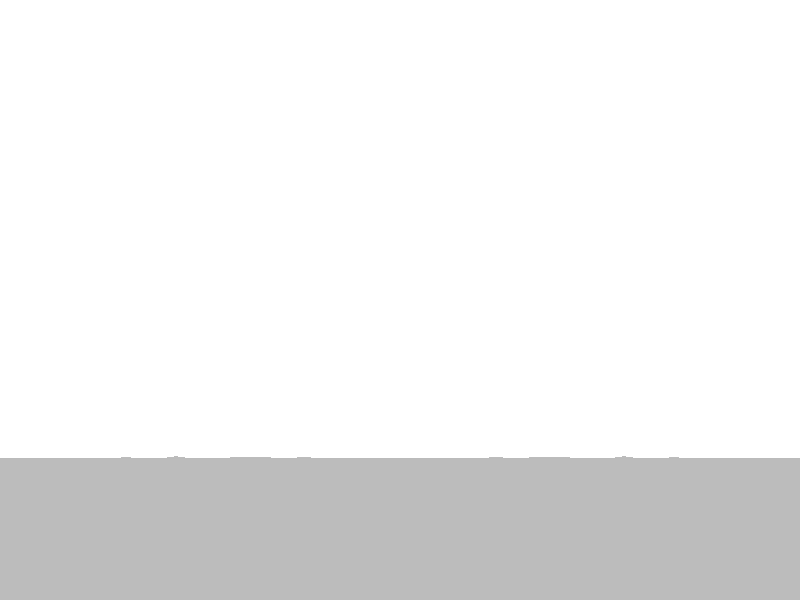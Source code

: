#include "colors.inc"
background { rgb <1, 1, 1> }
camera {location <-0, 4, -0.5> sky <0,0,1>up <0,1,0> right <-1.33,0,0> angle 35look_at <0, 0, 0> }
mesh2 {
vertex_vectors { 4608, 
<-0.627198, -0.627198, -0.5>, 
<-0.726236, -0.484509, -0.5>, 
<-0.599315, -0.599315, -0.5>, 
<-0.818092, -0.352452, -0.5>, 
<-0.726236, -0.484509, -0.5>, 
<-0.691361, -0.461889, -0.5>, 
<-0.573713, -0.573713, -0.5>, 
<-0.599315, -0.599315, -0.5>, 
<-0.691361, -0.461889, -0.5>, 
<-0.726236, -0.484509, -0.5>, 
<-0.599315, -0.599315, -0.5>, 
<-0.691361, -0.461889, -0.5>, 
<-0.874251, -1.45619e-12, -0.5>, 
<-0.841587, -0.173921, -0.5>, 
<-0.794964, -0.122882, -0.5>, 
<-0.818092, -0.352452, -0.5>, 
<-0.841587, -0.173921, -0.5>, 
<-0.756447, -0.297915, -0.5>, 
<-0.703885, -0.245764, -0.5>, 
<-0.794964, -0.122882, -0.5>, 
<-0.756447, -0.297915, -0.5>, 
<-0.841587, -0.173921, -0.5>, 
<-0.794964, -0.122882, -0.5>, 
<-0.756447, -0.297915, -0.5>, 
<-0.491528, -0.491528, -0.5>, 
<-0.532621, -0.532621, -0.5>, 
<-0.597707, -0.368646, -0.5>, 
<-0.573713, -0.573713, -0.5>, 
<-0.532621, -0.532621, -0.5>, 
<-0.638799, -0.409739, -0.5>, 
<-0.703885, -0.245764, -0.5>, 
<-0.597707, -0.368646, -0.5>, 
<-0.638799, -0.409739, -0.5>, 
<-0.532621, -0.532621, -0.5>, 
<-0.597707, -0.368646, -0.5>, 
<-0.638799, -0.409739, -0.5>, 
<-0.818092, -0.352452, -0.5>, 
<-0.691361, -0.461889, -0.5>, 
<-0.756447, -0.297915, -0.5>, 
<-0.573713, -0.573713, -0.5>, 
<-0.691361, -0.461889, -0.5>, 
<-0.638799, -0.409739, -0.5>, 
<-0.703885, -0.245764, -0.5>, 
<-0.638799, -0.409739, -0.5>, 
<-0.756447, -0.297915, -0.5>, 
<-0.691361, -0.461889, -0.5>, 
<-0.638799, -0.409739, -0.5>, 
<-0.756447, -0.297915, -0.5>, 
<-0.627198, 0.627198, -0.5>, 
<-0.726236, 0.484509, -0.5>, 
<-0.599315, 0.599315, -0.5>, 
<-0.818092, 0.352452, -0.5>, 
<-0.726236, 0.484509, -0.5>, 
<-0.691361, 0.461889, -0.5>, 
<-0.573713, 0.573713, -0.5>, 
<-0.599315, 0.599315, -0.5>, 
<-0.691361, 0.461889, -0.5>, 
<-0.726236, 0.484509, -0.5>, 
<-0.599315, 0.599315, -0.5>, 
<-0.691361, 0.461889, -0.5>, 
<-0.874251, -1.45619e-12, -0.5>, 
<-0.841587, 0.173921, -0.5>, 
<-0.794964, 0.122882, -0.5>, 
<-0.818092, 0.352452, -0.5>, 
<-0.841587, 0.173921, -0.5>, 
<-0.756447, 0.297915, -0.5>, 
<-0.703885, 0.245764, -0.5>, 
<-0.794964, 0.122882, -0.5>, 
<-0.756447, 0.297915, -0.5>, 
<-0.841587, 0.173921, -0.5>, 
<-0.794964, 0.122882, -0.5>, 
<-0.756447, 0.297915, -0.5>, 
<-0.491528, 0.491528, -0.5>, 
<-0.532621, 0.532621, -0.5>, 
<-0.597707, 0.368646, -0.5>, 
<-0.573713, 0.573713, -0.5>, 
<-0.532621, 0.532621, -0.5>, 
<-0.638799, 0.409739, -0.5>, 
<-0.703885, 0.245764, -0.5>, 
<-0.597707, 0.368646, -0.5>, 
<-0.638799, 0.409739, -0.5>, 
<-0.532621, 0.532621, -0.5>, 
<-0.597707, 0.368646, -0.5>, 
<-0.638799, 0.409739, -0.5>, 
<-0.818092, 0.352452, -0.5>, 
<-0.691361, 0.461889, -0.5>, 
<-0.756447, 0.297915, -0.5>, 
<-0.573713, 0.573713, -0.5>, 
<-0.691361, 0.461889, -0.5>, 
<-0.638799, 0.409739, -0.5>, 
<-0.703885, 0.245764, -0.5>, 
<-0.638799, 0.409739, -0.5>, 
<-0.756447, 0.297915, -0.5>, 
<-0.691361, 0.461889, -0.5>, 
<-0.638799, 0.409739, -0.5>, 
<-0.756447, 0.297915, -0.5>, 
<-1.59806e-16, -1.0061e-15, -0.5>, 
<-0.122882, -0.122882, -0.5>, 
<-0.122882, 0.122882, -0.5>, 
<-0.245764, -0.245764, -0.5>, 
<-0.122882, -0.122882, -0.5>, 
<-0.245764, -4.84717e-16, -0.5>, 
<-0.245764, 0.245764, -0.5>, 
<-0.122882, 0.122882, -0.5>, 
<-0.245764, -4.84717e-16, -0.5>, 
<-0.122882, -0.122882, -0.5>, 
<-0.122882, 0.122882, -0.5>, 
<-0.245764, -4.84717e-16, -0.5>, 
<-0.491528, -0.491528, -0.5>, 
<-0.368646, -0.368646, -0.5>, 
<-0.491528, -0.245764, -0.5>, 
<-0.245764, -0.245764, -0.5>, 
<-0.368646, -0.368646, -0.5>, 
<-0.368646, -0.122882, -0.5>, 
<-0.491528, 2.17646e-16, -0.5>, 
<-0.491528, -0.245764, -0.5>, 
<-0.368646, -0.122882, -0.5>, 
<-0.368646, -0.368646, -0.5>, 
<-0.491528, -0.245764, -0.5>, 
<-0.368646, -0.122882, -0.5>, 
<-0.491528, 0.491528, -0.5>, 
<-0.368646, 0.368646, -0.5>, 
<-0.491528, 0.245764, -0.5>, 
<-0.245764, 0.245764, -0.5>, 
<-0.368646, 0.368646, -0.5>, 
<-0.368646, 0.122882, -0.5>, 
<-0.491528, 2.17646e-16, -0.5>, 
<-0.491528, 0.245764, -0.5>, 
<-0.368646, 0.122882, -0.5>, 
<-0.368646, 0.368646, -0.5>, 
<-0.491528, 0.245764, -0.5>, 
<-0.368646, 0.122882, -0.5>, 
<-0.245764, -0.245764, -0.5>, 
<-0.245764, -4.84717e-16, -0.5>, 
<-0.368646, -0.122882, -0.5>, 
<-0.245764, 0.245764, -0.5>, 
<-0.245764, -4.84717e-16, -0.5>, 
<-0.368646, 0.122882, -0.5>, 
<-0.491528, 2.17646e-16, -0.5>, 
<-0.368646, 0.122882, -0.5>, 
<-0.368646, -0.122882, -0.5>, 
<-0.245764, -4.84717e-16, -0.5>, 
<-0.368646, 0.122882, -0.5>, 
<-0.368646, -0.122882, -0.5>, 
<-0.874251, -1.45619e-12, -0.5>, 
<-0.794964, -0.122882, -0.5>, 
<-0.794964, 0.122882, -0.5>, 
<-0.703885, -0.245764, -0.5>, 
<-0.794964, -0.122882, -0.5>, 
<-0.703885, -7.44309e-13, -0.5>, 
<-0.703885, 0.245764, -0.5>, 
<-0.794964, 0.122882, -0.5>, 
<-0.703885, -7.44309e-13, -0.5>, 
<-0.794964, -0.122882, -0.5>, 
<-0.794964, 0.122882, -0.5>, 
<-0.703885, -7.44309e-13, -0.5>, 
<-0.491528, -0.491528, -0.5>, 
<-0.597707, -0.368646, -0.5>, 
<-0.491528, -0.245764, -0.5>, 
<-0.703885, -0.245764, -0.5>, 
<-0.597707, -0.368646, -0.5>, 
<-0.597707, -0.122882, -0.5>, 
<-0.491528, 2.17646e-16, -0.5>, 
<-0.491528, -0.245764, -0.5>, 
<-0.597707, -0.122882, -0.5>, 
<-0.597707, -0.368646, -0.5>, 
<-0.491528, -0.245764, -0.5>, 
<-0.597707, -0.122882, -0.5>, 
<-0.491528, 0.491528, -0.5>, 
<-0.491528, 0.245764, -0.5>, 
<-0.597707, 0.368646, -0.5>, 
<-0.491528, 2.17646e-16, -0.5>, 
<-0.491528, 0.245764, -0.5>, 
<-0.597707, 0.122882, -0.5>, 
<-0.703885, 0.245764, -0.5>, 
<-0.597707, 0.368646, -0.5>, 
<-0.597707, 0.122882, -0.5>, 
<-0.491528, 0.245764, -0.5>, 
<-0.597707, 0.368646, -0.5>, 
<-0.597707, 0.122882, -0.5>, 
<-0.703885, -0.245764, -0.5>, 
<-0.703885, -7.44309e-13, -0.5>, 
<-0.597707, -0.122882, -0.5>, 
<-0.491528, 2.17646e-16, -0.5>, 
<-0.597707, 0.122882, -0.5>, 
<-0.597707, -0.122882, -0.5>, 
<-0.703885, 0.245764, -0.5>, 
<-0.703885, -7.44309e-13, -0.5>, 
<-0.597707, 0.122882, -0.5>, 
<-0.703885, -7.44309e-13, -0.5>, 
<-0.597707, 0.122882, -0.5>, 
<-0.597707, -0.122882, -0.5>, 
<-0.627198, 0.627198, -0.5>, 
<-0.599315, 0.599315, -0.5>, 
<-0.484509, 0.726236, -0.5>, 
<-0.573713, 0.573713, -0.5>, 
<-0.599315, 0.599315, -0.5>, 
<-0.461889, 0.691361, -0.5>, 
<-0.352452, 0.818092, -0.5>, 
<-0.484509, 0.726236, -0.5>, 
<-0.461889, 0.691361, -0.5>, 
<-0.599315, 0.599315, -0.5>, 
<-0.484509, 0.726236, -0.5>, 
<-0.461889, 0.691361, -0.5>, 
<-0.491528, 0.491528, -0.5>, 
<-0.532621, 0.532621, -0.5>, 
<-0.368646, 0.597707, -0.5>, 
<-0.573713, 0.573713, -0.5>, 
<-0.532621, 0.532621, -0.5>, 
<-0.409739, 0.638799, -0.5>, 
<-0.245764, 0.703885, -0.5>, 
<-0.368646, 0.597707, -0.5>, 
<-0.409739, 0.638799, -0.5>, 
<-0.532621, 0.532621, -0.5>, 
<-0.368646, 0.597707, -0.5>, 
<-0.409739, 0.638799, -0.5>, 
<3.00346e-12, 0.874251, -0.5>, 
<-0.173921, 0.841587, -0.5>, 
<-0.122882, 0.794964, -0.5>, 
<-0.352452, 0.818092, -0.5>, 
<-0.173921, 0.841587, -0.5>, 
<-0.297915, 0.756447, -0.5>, 
<-0.245764, 0.703885, -0.5>, 
<-0.122882, 0.794964, -0.5>, 
<-0.297915, 0.756447, -0.5>, 
<-0.173921, 0.841587, -0.5>, 
<-0.122882, 0.794964, -0.5>, 
<-0.297915, 0.756447, -0.5>, 
<-0.573713, 0.573713, -0.5>, 
<-0.461889, 0.691361, -0.5>, 
<-0.409739, 0.638799, -0.5>, 
<-0.352452, 0.818092, -0.5>, 
<-0.461889, 0.691361, -0.5>, 
<-0.297915, 0.756447, -0.5>, 
<-0.245764, 0.703885, -0.5>, 
<-0.297915, 0.756447, -0.5>, 
<-0.409739, 0.638799, -0.5>, 
<-0.461889, 0.691361, -0.5>, 
<-0.297915, 0.756447, -0.5>, 
<-0.409739, 0.638799, -0.5>, 
<0.627198, 0.627198, -0.5>, 
<0.484509, 0.726236, -0.5>, 
<0.599315, 0.599315, -0.5>, 
<0.352452, 0.818092, -0.5>, 
<0.484509, 0.726236, -0.5>, 
<0.461889, 0.691361, -0.5>, 
<0.573713, 0.573713, -0.5>, 
<0.599315, 0.599315, -0.5>, 
<0.461889, 0.691361, -0.5>, 
<0.484509, 0.726236, -0.5>, 
<0.599315, 0.599315, -0.5>, 
<0.461889, 0.691361, -0.5>, 
<3.00346e-12, 0.874251, -0.5>, 
<0.173921, 0.841587, -0.5>, 
<0.122882, 0.794964, -0.5>, 
<0.352452, 0.818092, -0.5>, 
<0.173921, 0.841587, -0.5>, 
<0.297915, 0.756447, -0.5>, 
<0.245764, 0.703885, -0.5>, 
<0.122882, 0.794964, -0.5>, 
<0.297915, 0.756447, -0.5>, 
<0.173921, 0.841587, -0.5>, 
<0.122882, 0.794964, -0.5>, 
<0.297915, 0.756447, -0.5>, 
<0.491528, 0.491528, -0.5>, 
<0.532621, 0.532621, -0.5>, 
<0.368646, 0.597707, -0.5>, 
<0.573713, 0.573713, -0.5>, 
<0.532621, 0.532621, -0.5>, 
<0.409739, 0.638799, -0.5>, 
<0.245764, 0.703885, -0.5>, 
<0.368646, 0.597707, -0.5>, 
<0.409739, 0.638799, -0.5>, 
<0.532621, 0.532621, -0.5>, 
<0.368646, 0.597707, -0.5>, 
<0.409739, 0.638799, -0.5>, 
<0.352452, 0.818092, -0.5>, 
<0.461889, 0.691361, -0.5>, 
<0.297915, 0.756447, -0.5>, 
<0.573713, 0.573713, -0.5>, 
<0.461889, 0.691361, -0.5>, 
<0.409739, 0.638799, -0.5>, 
<0.245764, 0.703885, -0.5>, 
<0.409739, 0.638799, -0.5>, 
<0.297915, 0.756447, -0.5>, 
<0.461889, 0.691361, -0.5>, 
<0.409739, 0.638799, -0.5>, 
<0.297915, 0.756447, -0.5>, 
<-1.59806e-16, -1.0061e-15, -0.5>, 
<-0.122882, 0.122882, -0.5>, 
<0.122882, 0.122882, -0.5>, 
<-0.245764, 0.245764, -0.5>, 
<-0.122882, 0.122882, -0.5>, 
<5.25668e-17, 0.245764, -0.5>, 
<0.245764, 0.245764, -0.5>, 
<0.122882, 0.122882, -0.5>, 
<5.25668e-17, 0.245764, -0.5>, 
<-0.122882, 0.122882, -0.5>, 
<0.122882, 0.122882, -0.5>, 
<5.25668e-17, 0.245764, -0.5>, 
<-0.491528, 0.491528, -0.5>, 
<-0.368646, 0.368646, -0.5>, 
<-0.245764, 0.491528, -0.5>, 
<-0.245764, 0.245764, -0.5>, 
<-0.368646, 0.368646, -0.5>, 
<-0.122882, 0.368646, -0.5>, 
<4.16267e-16, 0.491528, -0.5>, 
<-0.245764, 0.491528, -0.5>, 
<-0.122882, 0.368646, -0.5>, 
<-0.368646, 0.368646, -0.5>, 
<-0.245764, 0.491528, -0.5>, 
<-0.122882, 0.368646, -0.5>, 
<0.491528, 0.491528, -0.5>, 
<0.368646, 0.368646, -0.5>, 
<0.245764, 0.491528, -0.5>, 
<0.245764, 0.245764, -0.5>, 
<0.368646, 0.368646, -0.5>, 
<0.122882, 0.368646, -0.5>, 
<4.16267e-16, 0.491528, -0.5>, 
<0.245764, 0.491528, -0.5>, 
<0.122882, 0.368646, -0.5>, 
<0.368646, 0.368646, -0.5>, 
<0.245764, 0.491528, -0.5>, 
<0.122882, 0.368646, -0.5>, 
<-0.245764, 0.245764, -0.5>, 
<5.25668e-17, 0.245764, -0.5>, 
<-0.122882, 0.368646, -0.5>, 
<0.245764, 0.245764, -0.5>, 
<5.25668e-17, 0.245764, -0.5>, 
<0.122882, 0.368646, -0.5>, 
<4.16267e-16, 0.491528, -0.5>, 
<0.122882, 0.368646, -0.5>, 
<-0.122882, 0.368646, -0.5>, 
<5.25668e-17, 0.245764, -0.5>, 
<0.122882, 0.368646, -0.5>, 
<-0.122882, 0.368646, -0.5>, 
<-0.491528, 0.491528, -0.5>, 
<-0.368646, 0.597707, -0.5>, 
<-0.245764, 0.491528, -0.5>, 
<-0.245764, 0.703885, -0.5>, 
<-0.368646, 0.597707, -0.5>, 
<-0.122882, 0.597707, -0.5>, 
<4.16267e-16, 0.491528, -0.5>, 
<-0.245764, 0.491528, -0.5>, 
<-0.122882, 0.597707, -0.5>, 
<-0.368646, 0.597707, -0.5>, 
<-0.245764, 0.491528, -0.5>, 
<-0.122882, 0.597707, -0.5>, 
<3.00346e-12, 0.874251, -0.5>, 
<-0.122882, 0.794964, -0.5>, 
<0.122882, 0.794964, -0.5>, 
<-0.245764, 0.703885, -0.5>, 
<-0.122882, 0.794964, -0.5>, 
<1.53525e-12, 0.703885, -0.5>, 
<0.245764, 0.703885, -0.5>, 
<0.122882, 0.794964, -0.5>, 
<1.53525e-12, 0.703885, -0.5>, 
<-0.122882, 0.794964, -0.5>, 
<0.122882, 0.794964, -0.5>, 
<1.53525e-12, 0.703885, -0.5>, 
<0.491528, 0.491528, -0.5>, 
<0.245764, 0.491528, -0.5>, 
<0.368646, 0.597707, -0.5>, 
<4.16267e-16, 0.491528, -0.5>, 
<0.245764, 0.491528, -0.5>, 
<0.122882, 0.597707, -0.5>, 
<0.245764, 0.703885, -0.5>, 
<0.368646, 0.597707, -0.5>, 
<0.122882, 0.597707, -0.5>, 
<0.245764, 0.491528, -0.5>, 
<0.368646, 0.597707, -0.5>, 
<0.122882, 0.597707, -0.5>, 
<-0.245764, 0.703885, -0.5>, 
<-0.122882, 0.597707, -0.5>, 
<1.53525e-12, 0.703885, -0.5>, 
<4.16267e-16, 0.491528, -0.5>, 
<-0.122882, 0.597707, -0.5>, 
<0.122882, 0.597707, -0.5>, 
<0.245764, 0.703885, -0.5>, 
<0.122882, 0.597707, -0.5>, 
<1.53525e-12, 0.703885, -0.5>, 
<-0.122882, 0.597707, -0.5>, 
<0.122882, 0.597707, -0.5>, 
<1.53525e-12, 0.703885, -0.5>, 
<0.627198, -0.627198, -0.5>, 
<0.726236, -0.484509, -0.5>, 
<0.599315, -0.599315, -0.5>, 
<0.818092, -0.352452, -0.5>, 
<0.726236, -0.484509, -0.5>, 
<0.691361, -0.461889, -0.5>, 
<0.573713, -0.573713, -0.5>, 
<0.599315, -0.599315, -0.5>, 
<0.691361, -0.461889, -0.5>, 
<0.726236, -0.484509, -0.5>, 
<0.599315, -0.599315, -0.5>, 
<0.691361, -0.461889, -0.5>, 
<0.874251, -1.44974e-12, -0.5>, 
<0.841587, -0.173921, -0.5>, 
<0.794964, -0.122882, -0.5>, 
<0.818092, -0.352452, -0.5>, 
<0.841587, -0.173921, -0.5>, 
<0.756447, -0.297915, -0.5>, 
<0.703885, -0.245764, -0.5>, 
<0.794964, -0.122882, -0.5>, 
<0.756447, -0.297915, -0.5>, 
<0.841587, -0.173921, -0.5>, 
<0.794964, -0.122882, -0.5>, 
<0.756447, -0.297915, -0.5>, 
<0.491528, -0.491528, -0.5>, 
<0.532621, -0.532621, -0.5>, 
<0.597707, -0.368646, -0.5>, 
<0.573713, -0.573713, -0.5>, 
<0.532621, -0.532621, -0.5>, 
<0.638799, -0.409739, -0.5>, 
<0.703885, -0.245764, -0.5>, 
<0.597707, -0.368646, -0.5>, 
<0.638799, -0.409739, -0.5>, 
<0.532621, -0.532621, -0.5>, 
<0.597707, -0.368646, -0.5>, 
<0.638799, -0.409739, -0.5>, 
<0.818092, -0.352452, -0.5>, 
<0.691361, -0.461889, -0.5>, 
<0.756447, -0.297915, -0.5>, 
<0.573713, -0.573713, -0.5>, 
<0.691361, -0.461889, -0.5>, 
<0.638799, -0.409739, -0.5>, 
<0.703885, -0.245764, -0.5>, 
<0.638799, -0.409739, -0.5>, 
<0.756447, -0.297915, -0.5>, 
<0.691361, -0.461889, -0.5>, 
<0.638799, -0.409739, -0.5>, 
<0.756447, -0.297915, -0.5>, 
<0.627198, 0.627198, -0.5>, 
<0.599315, 0.599315, -0.5>, 
<0.726236, 0.484509, -0.5>, 
<0.573713, 0.573713, -0.5>, 
<0.599315, 0.599315, -0.5>, 
<0.691361, 0.461889, -0.5>, 
<0.818092, 0.352452, -0.5>, 
<0.726236, 0.484509, -0.5>, 
<0.691361, 0.461889, -0.5>, 
<0.599315, 0.599315, -0.5>, 
<0.726236, 0.484509, -0.5>, 
<0.691361, 0.461889, -0.5>, 
<0.491528, 0.491528, -0.5>, 
<0.532621, 0.532621, -0.5>, 
<0.597707, 0.368646, -0.5>, 
<0.573713, 0.573713, -0.5>, 
<0.532621, 0.532621, -0.5>, 
<0.638799, 0.409739, -0.5>, 
<0.703885, 0.245764, -0.5>, 
<0.597707, 0.368646, -0.5>, 
<0.638799, 0.409739, -0.5>, 
<0.532621, 0.532621, -0.5>, 
<0.597707, 0.368646, -0.5>, 
<0.638799, 0.409739, -0.5>, 
<0.874251, -1.44974e-12, -0.5>, 
<0.841587, 0.173921, -0.5>, 
<0.794964, 0.122882, -0.5>, 
<0.818092, 0.352452, -0.5>, 
<0.841587, 0.173921, -0.5>, 
<0.756447, 0.297915, -0.5>, 
<0.703885, 0.245764, -0.5>, 
<0.794964, 0.122882, -0.5>, 
<0.756447, 0.297915, -0.5>, 
<0.841587, 0.173921, -0.5>, 
<0.794964, 0.122882, -0.5>, 
<0.756447, 0.297915, -0.5>, 
<0.573713, 0.573713, -0.5>, 
<0.691361, 0.461889, -0.5>, 
<0.638799, 0.409739, -0.5>, 
<0.818092, 0.352452, -0.5>, 
<0.691361, 0.461889, -0.5>, 
<0.756447, 0.297915, -0.5>, 
<0.703885, 0.245764, -0.5>, 
<0.756447, 0.297915, -0.5>, 
<0.638799, 0.409739, -0.5>, 
<0.691361, 0.461889, -0.5>, 
<0.756447, 0.297915, -0.5>, 
<0.638799, 0.409739, -0.5>, 
<-1.59806e-16, -1.0061e-15, -0.5>, 
<0.122882, 0.122882, -0.5>, 
<0.122882, -0.122882, -0.5>, 
<0.245764, 0.245764, -0.5>, 
<0.122882, 0.122882, -0.5>, 
<0.245764, -1.01738e-15, -0.5>, 
<0.245764, -0.245764, -0.5>, 
<0.122882, -0.122882, -0.5>, 
<0.245764, -1.01738e-15, -0.5>, 
<0.122882, 0.122882, -0.5>, 
<0.122882, -0.122882, -0.5>, 
<0.245764, -1.01738e-15, -0.5>, 
<0.491528, 0.491528, -0.5>, 
<0.368646, 0.368646, -0.5>, 
<0.491528, 0.245764, -0.5>, 
<0.245764, 0.245764, -0.5>, 
<0.368646, 0.368646, -0.5>, 
<0.368646, 0.122882, -0.5>, 
<0.491528, -8.88178e-16, -0.5>, 
<0.491528, 0.245764, -0.5>, 
<0.368646, 0.122882, -0.5>, 
<0.368646, 0.368646, -0.5>, 
<0.491528, 0.245764, -0.5>, 
<0.368646, 0.122882, -0.5>, 
<0.491528, -0.491528, -0.5>, 
<0.368646, -0.368646, -0.5>, 
<0.491528, -0.245764, -0.5>, 
<0.245764, -0.245764, -0.5>, 
<0.368646, -0.368646, -0.5>, 
<0.368646, -0.122882, -0.5>, 
<0.491528, -8.88178e-16, -0.5>, 
<0.491528, -0.245764, -0.5>, 
<0.368646, -0.122882, -0.5>, 
<0.368646, -0.368646, -0.5>, 
<0.491528, -0.245764, -0.5>, 
<0.368646, -0.122882, -0.5>, 
<0.245764, 0.245764, -0.5>, 
<0.245764, -1.01738e-15, -0.5>, 
<0.368646, 0.122882, -0.5>, 
<0.245764, -0.245764, -0.5>, 
<0.245764, -1.01738e-15, -0.5>, 
<0.368646, -0.122882, -0.5>, 
<0.491528, -8.88178e-16, -0.5>, 
<0.368646, -0.122882, -0.5>, 
<0.368646, 0.122882, -0.5>, 
<0.245764, -1.01738e-15, -0.5>, 
<0.368646, -0.122882, -0.5>, 
<0.368646, 0.122882, -0.5>, 
<0.491528, 0.491528, -0.5>, 
<0.491528, 0.245764, -0.5>, 
<0.597707, 0.368646, -0.5>, 
<0.491528, -8.88178e-16, -0.5>, 
<0.491528, 0.245764, -0.5>, 
<0.597707, 0.122882, -0.5>, 
<0.703885, 0.245764, -0.5>, 
<0.597707, 0.368646, -0.5>, 
<0.597707, 0.122882, -0.5>, 
<0.491528, 0.245764, -0.5>, 
<0.597707, 0.368646, -0.5>, 
<0.597707, 0.122882, -0.5>, 
<0.874251, -1.44974e-12, -0.5>, 
<0.794964, -0.122882, -0.5>, 
<0.794964, 0.122882, -0.5>, 
<0.703885, -0.245764, -0.5>, 
<0.794964, -0.122882, -0.5>, 
<0.703885, -7.44418e-13, -0.5>, 
<0.703885, 0.245764, -0.5>, 
<0.794964, 0.122882, -0.5>, 
<0.703885, -7.44418e-13, -0.5>, 
<0.794964, -0.122882, -0.5>, 
<0.794964, 0.122882, -0.5>, 
<0.703885, -7.44418e-13, -0.5>, 
<0.491528, -0.491528, -0.5>, 
<0.597707, -0.368646, -0.5>, 
<0.491528, -0.245764, -0.5>, 
<0.703885, -0.245764, -0.5>, 
<0.597707, -0.368646, -0.5>, 
<0.597707, -0.122882, -0.5>, 
<0.491528, -8.88178e-16, -0.5>, 
<0.491528, -0.245764, -0.5>, 
<0.597707, -0.122882, -0.5>, 
<0.597707, -0.368646, -0.5>, 
<0.491528, -0.245764, -0.5>, 
<0.597707, -0.122882, -0.5>, 
<0.703885, -0.245764, -0.5>, 
<0.597707, -0.122882, -0.5>, 
<0.703885, -7.44418e-13, -0.5>, 
<0.491528, -8.88178e-16, -0.5>, 
<0.597707, 0.122882, -0.5>, 
<0.597707, -0.122882, -0.5>, 
<0.703885, 0.245764, -0.5>, 
<0.597707, 0.122882, -0.5>, 
<0.703885, -7.44418e-13, -0.5>, 
<0.597707, 0.122882, -0.5>, 
<0.597707, -0.122882, -0.5>, 
<0.703885, -7.44418e-13, -0.5>, 
<-0.627198, -0.627198, -0.5>, 
<-0.599315, -0.599315, -0.5>, 
<-0.484509, -0.726236, -0.5>, 
<-0.573713, -0.573713, -0.5>, 
<-0.599315, -0.599315, -0.5>, 
<-0.461889, -0.691361, -0.5>, 
<-0.352452, -0.818092, -0.5>, 
<-0.484509, -0.726236, -0.5>, 
<-0.461889, -0.691361, -0.5>, 
<-0.599315, -0.599315, -0.5>, 
<-0.484509, -0.726236, -0.5>, 
<-0.461889, -0.691361, -0.5>, 
<-0.491528, -0.491528, -0.5>, 
<-0.532621, -0.532621, -0.5>, 
<-0.368646, -0.597707, -0.5>, 
<-0.573713, -0.573713, -0.5>, 
<-0.532621, -0.532621, -0.5>, 
<-0.409739, -0.638799, -0.5>, 
<-0.245764, -0.703885, -0.5>, 
<-0.368646, -0.597707, -0.5>, 
<-0.409739, -0.638799, -0.5>, 
<-0.532621, -0.532621, -0.5>, 
<-0.368646, -0.597707, -0.5>, 
<-0.409739, -0.638799, -0.5>, 
<2.99463e-12, -0.874251, -0.5>, 
<-0.173921, -0.841587, -0.5>, 
<-0.122882, -0.794964, -0.5>, 
<-0.352452, -0.818092, -0.5>, 
<-0.173921, -0.841587, -0.5>, 
<-0.297915, -0.756447, -0.5>, 
<-0.245764, -0.703885, -0.5>, 
<-0.122882, -0.794964, -0.5>, 
<-0.297915, -0.756447, -0.5>, 
<-0.173921, -0.841587, -0.5>, 
<-0.122882, -0.794964, -0.5>, 
<-0.297915, -0.756447, -0.5>, 
<-0.573713, -0.573713, -0.5>, 
<-0.461889, -0.691361, -0.5>, 
<-0.409739, -0.638799, -0.5>, 
<-0.352452, -0.818092, -0.5>, 
<-0.461889, -0.691361, -0.5>, 
<-0.297915, -0.756447, -0.5>, 
<-0.245764, -0.703885, -0.5>, 
<-0.297915, -0.756447, -0.5>, 
<-0.409739, -0.638799, -0.5>, 
<-0.461889, -0.691361, -0.5>, 
<-0.297915, -0.756447, -0.5>, 
<-0.409739, -0.638799, -0.5>, 
<0.627198, -0.627198, -0.5>, 
<0.599315, -0.599315, -0.5>, 
<0.484509, -0.726236, -0.5>, 
<0.573713, -0.573713, -0.5>, 
<0.599315, -0.599315, -0.5>, 
<0.461889, -0.691361, -0.5>, 
<0.352452, -0.818092, -0.5>, 
<0.484509, -0.726236, -0.5>, 
<0.461889, -0.691361, -0.5>, 
<0.599315, -0.599315, -0.5>, 
<0.484509, -0.726236, -0.5>, 
<0.461889, -0.691361, -0.5>, 
<0.491528, -0.491528, -0.5>, 
<0.532621, -0.532621, -0.5>, 
<0.368646, -0.597707, -0.5>, 
<0.573713, -0.573713, -0.5>, 
<0.532621, -0.532621, -0.5>, 
<0.409739, -0.638799, -0.5>, 
<0.245764, -0.703885, -0.5>, 
<0.368646, -0.597707, -0.5>, 
<0.409739, -0.638799, -0.5>, 
<0.532621, -0.532621, -0.5>, 
<0.368646, -0.597707, -0.5>, 
<0.409739, -0.638799, -0.5>, 
<2.99463e-12, -0.874251, -0.5>, 
<0.173921, -0.841587, -0.5>, 
<0.122882, -0.794964, -0.5>, 
<0.352452, -0.818092, -0.5>, 
<0.173921, -0.841587, -0.5>, 
<0.297915, -0.756447, -0.5>, 
<0.245764, -0.703885, -0.5>, 
<0.122882, -0.794964, -0.5>, 
<0.297915, -0.756447, -0.5>, 
<0.173921, -0.841587, -0.5>, 
<0.122882, -0.794964, -0.5>, 
<0.297915, -0.756447, -0.5>, 
<0.573713, -0.573713, -0.5>, 
<0.461889, -0.691361, -0.5>, 
<0.409739, -0.638799, -0.5>, 
<0.352452, -0.818092, -0.5>, 
<0.461889, -0.691361, -0.5>, 
<0.297915, -0.756447, -0.5>, 
<0.245764, -0.703885, -0.5>, 
<0.297915, -0.756447, -0.5>, 
<0.409739, -0.638799, -0.5>, 
<0.461889, -0.691361, -0.5>, 
<0.297915, -0.756447, -0.5>, 
<0.409739, -0.638799, -0.5>, 
<-1.59806e-16, -1.0061e-15, -0.5>, 
<-0.122882, -0.122882, -0.5>, 
<0.122882, -0.122882, -0.5>, 
<-0.245764, -0.245764, -0.5>, 
<-0.122882, -0.122882, -0.5>, 
<-2.77556e-17, -0.245764, -0.5>, 
<0.245764, -0.245764, -0.5>, 
<0.122882, -0.122882, -0.5>, 
<-2.77556e-17, -0.245764, -0.5>, 
<-0.122882, -0.122882, -0.5>, 
<0.122882, -0.122882, -0.5>, 
<-2.77556e-17, -0.245764, -0.5>, 
<-0.491528, -0.491528, -0.5>, 
<-0.368646, -0.368646, -0.5>, 
<-0.245764, -0.491528, -0.5>, 
<-0.245764, -0.245764, -0.5>, 
<-0.368646, -0.368646, -0.5>, 
<-0.122882, -0.368646, -0.5>, 
<-4.74422e-16, -0.491528, -0.5>, 
<-0.245764, -0.491528, -0.5>, 
<-0.122882, -0.368646, -0.5>, 
<-0.368646, -0.368646, -0.5>, 
<-0.245764, -0.491528, -0.5>, 
<-0.122882, -0.368646, -0.5>, 
<0.491528, -0.491528, -0.5>, 
<0.368646, -0.368646, -0.5>, 
<0.245764, -0.491528, -0.5>, 
<0.245764, -0.245764, -0.5>, 
<0.368646, -0.368646, -0.5>, 
<0.122882, -0.368646, -0.5>, 
<-4.74422e-16, -0.491528, -0.5>, 
<0.245764, -0.491528, -0.5>, 
<0.122882, -0.368646, -0.5>, 
<0.368646, -0.368646, -0.5>, 
<0.245764, -0.491528, -0.5>, 
<0.122882, -0.368646, -0.5>, 
<-0.245764, -0.245764, -0.5>, 
<-2.77556e-17, -0.245764, -0.5>, 
<-0.122882, -0.368646, -0.5>, 
<0.245764, -0.245764, -0.5>, 
<-2.77556e-17, -0.245764, -0.5>, 
<0.122882, -0.368646, -0.5>, 
<-4.74422e-16, -0.491528, -0.5>, 
<0.122882, -0.368646, -0.5>, 
<-0.122882, -0.368646, -0.5>, 
<-2.77556e-17, -0.245764, -0.5>, 
<0.122882, -0.368646, -0.5>, 
<-0.122882, -0.368646, -0.5>, 
<-0.491528, -0.491528, -0.5>, 
<-0.368646, -0.597707, -0.5>, 
<-0.245764, -0.491528, -0.5>, 
<-0.245764, -0.703885, -0.5>, 
<-0.368646, -0.597707, -0.5>, 
<-0.122882, -0.597707, -0.5>, 
<-4.74422e-16, -0.491528, -0.5>, 
<-0.245764, -0.491528, -0.5>, 
<-0.122882, -0.597707, -0.5>, 
<-0.368646, -0.597707, -0.5>, 
<-0.245764, -0.491528, -0.5>, 
<-0.122882, -0.597707, -0.5>, 
<0.491528, -0.491528, -0.5>, 
<0.245764, -0.491528, -0.5>, 
<0.368646, -0.597707, -0.5>, 
<-4.74422e-16, -0.491528, -0.5>, 
<0.245764, -0.491528, -0.5>, 
<0.122882, -0.597707, -0.5>, 
<0.245764, -0.703885, -0.5>, 
<0.368646, -0.597707, -0.5>, 
<0.122882, -0.597707, -0.5>, 
<0.245764, -0.491528, -0.5>, 
<0.368646, -0.597707, -0.5>, 
<0.122882, -0.597707, -0.5>, 
<2.99463e-12, -0.874251, -0.5>, 
<-0.122882, -0.794964, -0.5>, 
<0.122882, -0.794964, -0.5>, 
<-0.245764, -0.703885, -0.5>, 
<-0.122882, -0.794964, -0.5>, 
<1.53377e-12, -0.703885, -0.5>, 
<0.245764, -0.703885, -0.5>, 
<0.122882, -0.794964, -0.5>, 
<1.53377e-12, -0.703885, -0.5>, 
<-0.122882, -0.794964, -0.5>, 
<0.122882, -0.794964, -0.5>, 
<1.53377e-12, -0.703885, -0.5>, 
<-0.245764, -0.703885, -0.5>, 
<-0.122882, -0.597707, -0.5>, 
<1.53377e-12, -0.703885, -0.5>, 
<-4.74422e-16, -0.491528, -0.5>, 
<-0.122882, -0.597707, -0.5>, 
<0.122882, -0.597707, -0.5>, 
<0.245764, -0.703885, -0.5>, 
<1.53377e-12, -0.703885, -0.5>, 
<0.122882, -0.597707, -0.5>, 
<-0.122882, -0.597707, -0.5>, 
<1.53377e-12, -0.703885, -0.5>, 
<0.122882, -0.597707, -0.5>, 
<-0.627198, -0.627198, -0.5>, 
<-0.726236, -0.484509, -0.5>, 
<-0.700873, -0.481255, -0.527777>, 
<-0.818092, -0.352452, -0.5>, 
<-0.726236, -0.484509, -0.5>, 
<-0.781481, -0.344293, -0.496507>, 
<-0.735809, -0.342408, -0.536623>, 
<-0.700873, -0.481255, -0.527777>, 
<-0.781481, -0.344293, -0.496507>, 
<-0.726236, -0.484509, -0.5>, 
<-0.700873, -0.481255, -0.527777>, 
<-0.781481, -0.344293, -0.496507>, 
<-0.874251, -1.45619e-12, -0.5>, 
<-0.841587, -0.173921, -0.5>, 
<-0.849271, -0.0409797, -0.509803>, 
<-0.818092, -0.352452, -0.5>, 
<-0.841587, -0.173921, -0.5>, 
<-0.809687, -0.218856, -0.507099>, 
<-0.812301, -0.0822059, -0.519622>, 
<-0.849271, -0.0409797, -0.509803>, 
<-0.809687, -0.218856, -0.507099>, 
<-0.841587, -0.173921, -0.5>, 
<-0.849271, -0.0409797, -0.509803>, 
<-0.809687, -0.218856, -0.507099>, 
<-0.712594, -0.150417, -0.552869>, 
<-0.7289, -0.245421, -0.532458>, 
<-0.762429, -0.116429, -0.53586>, 
<-0.735809, -0.342408, -0.536623>, 
<-0.7289, -0.245421, -0.532458>, 
<-0.784682, -0.218831, -0.526363>, 
<-0.812301, -0.0822059, -0.519622>, 
<-0.762429, -0.116429, -0.53586>, 
<-0.784682, -0.218831, -0.526363>, 
<-0.7289, -0.245421, -0.532458>, 
<-0.762429, -0.116429, -0.53586>, 
<-0.784682, -0.218831, -0.526363>, 
<-0.818092, -0.352452, -0.5>, 
<-0.781481, -0.344293, -0.496507>, 
<-0.809687, -0.218856, -0.507099>, 
<-0.735809, -0.342408, -0.536623>, 
<-0.781481, -0.344293, -0.496507>, 
<-0.784682, -0.218831, -0.526363>, 
<-0.812301, -0.0822059, -0.519622>, 
<-0.784682, -0.218831, -0.526363>, 
<-0.809687, -0.218856, -0.507099>, 
<-0.781481, -0.344293, -0.496507>, 
<-0.784682, -0.218831, -0.526363>, 
<-0.809687, -0.218856, -0.507099>, 
<-0.627198, 0.627198, -0.5>, 
<-0.726236, 0.484509, -0.5>, 
<-0.700873, 0.481255, -0.527777>, 
<-0.818092, 0.352452, -0.5>, 
<-0.726236, 0.484509, -0.5>, 
<-0.781481, 0.344293, -0.496507>, 
<-0.735809, 0.342408, -0.536623>, 
<-0.700873, 0.481255, -0.527777>, 
<-0.781481, 0.344293, -0.496507>, 
<-0.726236, 0.484509, -0.5>, 
<-0.700873, 0.481255, -0.527777>, 
<-0.781481, 0.344293, -0.496507>, 
<-0.874251, -1.45619e-12, -0.5>, 
<-0.841587, 0.173921, -0.5>, 
<-0.849271, 0.0409797, -0.509803>, 
<-0.818092, 0.352452, -0.5>, 
<-0.841587, 0.173921, -0.5>, 
<-0.809687, 0.218856, -0.507099>, 
<-0.812301, 0.0822059, -0.519622>, 
<-0.849271, 0.0409797, -0.509803>, 
<-0.809687, 0.218856, -0.507099>, 
<-0.841587, 0.173921, -0.5>, 
<-0.849271, 0.0409797, -0.509803>, 
<-0.809687, 0.218856, -0.507099>, 
<-0.712594, 0.150417, -0.552869>, 
<-0.7289, 0.245421, -0.532458>, 
<-0.762429, 0.116429, -0.53586>, 
<-0.735809, 0.342408, -0.536623>, 
<-0.7289, 0.245421, -0.532458>, 
<-0.784682, 0.218831, -0.526363>, 
<-0.812301, 0.0822059, -0.519622>, 
<-0.762429, 0.116429, -0.53586>, 
<-0.784682, 0.218831, -0.526363>, 
<-0.7289, 0.245421, -0.532458>, 
<-0.762429, 0.116429, -0.53586>, 
<-0.784682, 0.218831, -0.526363>, 
<-0.818092, 0.352452, -0.5>, 
<-0.781481, 0.344293, -0.496507>, 
<-0.809687, 0.218856, -0.507099>, 
<-0.735809, 0.342408, -0.536623>, 
<-0.781481, 0.344293, -0.496507>, 
<-0.784682, 0.218831, -0.526363>, 
<-0.812301, 0.0822059, -0.519622>, 
<-0.784682, 0.218831, -0.526363>, 
<-0.809687, 0.218856, -0.507099>, 
<-0.781481, 0.344293, -0.496507>, 
<-0.784682, 0.218831, -0.526363>, 
<-0.809687, 0.218856, -0.507099>, 
<-0.657612, -1.77714e-14, -0.573603>, 
<-0.670755, -0.0277775, -0.569845>, 
<-0.670755, 0.0277775, -0.569845>, 
<-0.683852, -0.0555517, -0.565703>, 
<-0.670755, -0.0277775, -0.569845>, 
<-0.684117, 2.64092e-13, -0.56647>, 
<-0.683852, 0.0555517, -0.565703>, 
<-0.670755, 0.0277775, -0.569845>, 
<-0.684117, 2.64092e-13, -0.56647>, 
<-0.670755, -0.0277775, -0.569845>, 
<-0.670755, 0.0277775, -0.569845>, 
<-0.684117, 2.64092e-13, -0.56647>, 
<-0.712594, -0.150417, -0.552869>, 
<-0.698203, -0.10292, -0.559072>, 
<-0.730772, -0.0752155, -0.550232>, 
<-0.683852, -0.0555517, -0.565703>, 
<-0.698203, -0.10292, -0.559072>, 
<-0.716091, -0.0277918, -0.555958>, 
<-0.748173, 3.96724e-13, -0.54571>, 
<-0.730772, -0.0752155, -0.550232>, 
<-0.716091, -0.0277918, -0.555958>, 
<-0.698203, -0.10292, -0.559072>, 
<-0.730772, -0.0752155, -0.550232>, 
<-0.716091, -0.0277918, -0.555958>, 
<-0.712594, 0.150417, -0.552869>, 
<-0.698203, 0.10292, -0.559072>, 
<-0.730772, 0.0752155, -0.550232>, 
<-0.683852, 0.0555517, -0.565703>, 
<-0.698203, 0.10292, -0.559072>, 
<-0.716091, 0.0277918, -0.555958>, 
<-0.748173, 3.96724e-13, -0.54571>, 
<-0.730772, 0.0752155, -0.550232>, 
<-0.716091, 0.0277918, -0.555958>, 
<-0.698203, 0.10292, -0.559072>, 
<-0.730772, 0.0752155, -0.550232>, 
<-0.716091, 0.0277918, -0.555958>, 
<-0.683852, -0.0555517, -0.565703>, 
<-0.684117, 2.64092e-13, -0.56647>, 
<-0.716091, -0.0277918, -0.555958>, 
<-0.683852, 0.0555517, -0.565703>, 
<-0.684117, 2.64092e-13, -0.56647>, 
<-0.716091, 0.0277918, -0.555958>, 
<-0.748173, 3.96724e-13, -0.54571>, 
<-0.716091, 0.0277918, -0.555958>, 
<-0.716091, -0.0277918, -0.555958>, 
<-0.684117, 2.64092e-13, -0.56647>, 
<-0.716091, 0.0277918, -0.555958>, 
<-0.716091, -0.0277918, -0.555958>, 
<-0.874251, -1.45619e-12, -0.5>, 
<-0.849271, -0.0409797, -0.509803>, 
<-0.849271, 0.0409797, -0.509803>, 
<-0.812301, -0.0822059, -0.519622>, 
<-0.849271, -0.0409797, -0.509803>, 
<-0.813275, -2.51407e-13, -0.521972>, 
<-0.812301, 0.0822059, -0.519622>, 
<-0.849271, 0.0409797, -0.509803>, 
<-0.813275, -2.51407e-13, -0.521972>, 
<-0.849271, -0.0409797, -0.509803>, 
<-0.849271, 0.0409797, -0.509803>, 
<-0.813275, -2.51407e-13, -0.521972>, 
<-0.712594, -0.150417, -0.552869>, 
<-0.762429, -0.116429, -0.53586>, 
<-0.730772, -0.0752155, -0.550232>, 
<-0.812301, -0.0822059, -0.519622>, 
<-0.762429, -0.116429, -0.53586>, 
<-0.780899, -0.0411734, -0.534261>, 
<-0.748173, 3.96724e-13, -0.54571>, 
<-0.730772, -0.0752155, -0.550232>, 
<-0.780899, -0.0411734, -0.534261>, 
<-0.762429, -0.116429, -0.53586>, 
<-0.730772, -0.0752155, -0.550232>, 
<-0.780899, -0.0411734, -0.534261>, 
<-0.712594, 0.150417, -0.552869>, 
<-0.730772, 0.0752155, -0.550232>, 
<-0.762429, 0.116429, -0.53586>, 
<-0.748173, 3.96724e-13, -0.54571>, 
<-0.730772, 0.0752155, -0.550232>, 
<-0.780899, 0.0411734, -0.534261>, 
<-0.812301, 0.0822059, -0.519622>, 
<-0.762429, 0.116429, -0.53586>, 
<-0.780899, 0.0411734, -0.534261>, 
<-0.730772, 0.0752155, -0.550232>, 
<-0.762429, 0.116429, -0.53586>, 
<-0.780899, 0.0411734, -0.534261>, 
<-0.812301, -0.0822059, -0.519622>, 
<-0.813275, -2.51407e-13, -0.521972>, 
<-0.780899, -0.0411734, -0.534261>, 
<-0.748173, 3.96724e-13, -0.54571>, 
<-0.780899, 0.0411734, -0.534261>, 
<-0.780899, -0.0411734, -0.534261>, 
<-0.812301, 0.0822059, -0.519622>, 
<-0.813275, -2.51407e-13, -0.521972>, 
<-0.780899, 0.0411734, -0.534261>, 
<-0.813275, -2.51407e-13, -0.521972>, 
<-0.780899, 0.0411734, -0.534261>, 
<-0.780899, -0.0411734, -0.534261>, 
<-0.627198, 0.627198, -0.5>, 
<-0.700873, 0.481255, -0.527777>, 
<-0.596806, 0.596806, -0.494899>, 
<-0.735809, 0.342408, -0.536623>, 
<-0.700873, 0.481255, -0.527777>, 
<-0.645032, 0.458819, -0.512419>, 
<-0.56821, 0.56821, -0.542239>, 
<-0.596806, 0.596806, -0.494899>, 
<-0.645032, 0.458819, -0.512419>, 
<-0.700873, 0.481255, -0.527777>, 
<-0.596806, 0.596806, -0.494899>, 
<-0.645032, 0.458819, -0.512419>, 
<-0.712594, 0.150417, -0.552869>, 
<-0.7289, 0.245421, -0.532458>, 
<-0.670495, 0.252902, -0.558716>, 
<-0.735809, 0.342408, -0.536623>, 
<-0.7289, 0.245421, -0.532458>, 
<-0.682003, 0.347001, -0.533867>, 
<-0.626393, 0.354772, -0.55763>, 
<-0.670495, 0.252902, -0.558716>, 
<-0.682003, 0.347001, -0.533867>, 
<-0.7289, 0.245421, -0.532458>, 
<-0.670495, 0.252902, -0.558716>, 
<-0.682003, 0.347001, -0.533867>, 
<-0.508078, 0.508078, -0.560607>, 
<-0.535863, 0.535863, -0.532421>, 
<-0.566098, 0.431438, -0.554019>, 
<-0.56821, 0.56821, -0.542239>, 
<-0.535863, 0.535863, -0.532421>, 
<-0.602756, 0.470244, -0.548127>, 
<-0.626393, 0.354772, -0.55763>, 
<-0.566098, 0.431438, -0.554019>, 
<-0.602756, 0.470244, -0.548127>, 
<-0.535863, 0.535863, -0.532421>, 
<-0.566098, 0.431438, -0.554019>, 
<-0.602756, 0.470244, -0.548127>, 
<-0.735809, 0.342408, -0.536623>, 
<-0.645032, 0.458819, -0.512419>, 
<-0.682003, 0.347001, -0.533867>, 
<-0.56821, 0.56821, -0.542239>, 
<-0.645032, 0.458819, -0.512419>, 
<-0.602756, 0.470244, -0.548127>, 
<-0.626393, 0.354772, -0.55763>, 
<-0.602756, 0.470244, -0.548127>, 
<-0.682003, 0.347001, -0.533867>, 
<-0.645032, 0.458819, -0.512419>, 
<-0.602756, 0.470244, -0.548127>, 
<-0.682003, 0.347001, -0.533867>, 
<-0.380789, 0.380789, -0.605644>, 
<-0.414723, 0.414723, -0.59383>, 
<-0.430703, 0.333609, -0.604096>, 
<-0.448549, 0.448549, -0.581404>, 
<-0.414723, 0.414723, -0.59383>, 
<-0.464682, 0.367564, -0.592362>, 
<-0.480236, 0.286135, -0.600538>, 
<-0.430703, 0.333609, -0.604096>, 
<-0.464682, 0.367564, -0.592362>, 
<-0.414723, 0.414723, -0.59383>, 
<-0.430703, 0.333609, -0.604096>, 
<-0.464682, 0.367564, -0.592362>, 
<-0.508078, 0.508078, -0.560607>, 
<-0.477975, 0.477975, -0.567571>, 
<-0.524733, 0.427408, -0.56936>, 
<-0.448549, 0.448549, -0.581404>, 
<-0.477975, 0.477975, -0.567571>, 
<-0.494658, 0.397354, -0.580685>, 
<-0.540576, 0.345967, -0.57915>, 
<-0.524733, 0.427408, -0.56936>, 
<-0.494658, 0.397354, -0.580685>, 
<-0.477975, 0.477975, -0.567571>, 
<-0.524733, 0.427408, -0.56936>, 
<-0.494658, 0.397354, -0.580685>, 
<-0.570336, 0.146234, -0.592972>, 
<-0.525627, 0.216337, -0.598294>, 
<-0.555729, 0.246248, -0.587225>, 
<-0.480236, 0.286135, -0.600538>, 
<-0.525627, 0.216337, -0.598294>, 
<-0.510431, 0.316092, -0.589984>, 
<-0.540576, 0.345967, -0.57915>, 
<-0.555729, 0.246248, -0.587225>, 
<-0.510431, 0.316092, -0.589984>, 
<-0.525627, 0.216337, -0.598294>, 
<-0.555729, 0.246248, -0.587225>, 
<-0.510431, 0.316092, -0.589984>, 
<-0.448549, 0.448549, -0.581404>, 
<-0.464682, 0.367564, -0.592362>, 
<-0.494658, 0.397354, -0.580685>, 
<-0.480236, 0.286135, -0.600538>, 
<-0.464682, 0.367564, -0.592362>, 
<-0.510431, 0.316092, -0.589984>, 
<-0.540576, 0.345967, -0.57915>, 
<-0.510431, 0.316092, -0.589984>, 
<-0.494658, 0.397354, -0.580685>, 
<-0.464682, 0.367564, -0.592362>, 
<-0.510431, 0.316092, -0.589984>, 
<-0.494658, 0.397354, -0.580685>, 
<-0.657612, -1.77714e-14, -0.573603>, 
<-0.670755, 0.0277775, -0.569845>, 
<-0.643461, 0.0336625, -0.579207>, 
<-0.683852, 0.0555517, -0.565703>, 
<-0.670755, 0.0277775, -0.569845>, 
<-0.65601, 0.0614726, -0.573766>, 
<-0.627896, 0.0672979, -0.58092>, 
<-0.643461, 0.0336625, -0.579207>, 
<-0.65601, 0.0614726, -0.573766>, 
<-0.670755, 0.0277775, -0.569845>, 
<-0.643461, 0.0336625, -0.579207>, 
<-0.65601, 0.0614726, -0.573766>, 
<-0.712594, 0.150417, -0.552869>, 
<-0.698203, 0.10292, -0.559072>, 
<-0.672623, 0.151247, -0.563576>, 
<-0.683852, 0.0555517, -0.565703>, 
<-0.698203, 0.10292, -0.559072>, 
<-0.65869, 0.103924, -0.571449>, 
<-0.633211, 0.152223, -0.576181>, 
<-0.672623, 0.151247, -0.563576>, 
<-0.65869, 0.103924, -0.571449>, 
<-0.698203, 0.10292, -0.559072>, 
<-0.672623, 0.151247, -0.563576>, 
<-0.65869, 0.103924, -0.571449>, 
<-0.570336, 0.146234, -0.592972>, 
<-0.599403, 0.106822, -0.588015>, 
<-0.601737, 0.14923, -0.584434>, 
<-0.627896, 0.0672979, -0.58092>, 
<-0.599403, 0.106822, -0.588015>, 
<-0.630734, 0.109817, -0.579135>, 
<-0.633211, 0.152223, -0.576181>, 
<-0.601737, 0.14923, -0.584434>, 
<-0.630734, 0.109817, -0.579135>, 
<-0.599403, 0.106822, -0.588015>, 
<-0.601737, 0.14923, -0.584434>, 
<-0.630734, 0.109817, -0.579135>, 
<-0.683852, 0.0555517, -0.565703>, 
<-0.65601, 0.0614726, -0.573766>, 
<-0.65869, 0.103924, -0.571449>, 
<-0.627896, 0.0672979, -0.58092>, 
<-0.65601, 0.0614726, -0.573766>, 
<-0.630734, 0.109817, -0.579135>, 
<-0.633211, 0.152223, -0.576181>, 
<-0.630734, 0.109817, -0.579135>, 
<-0.65869, 0.103924, -0.571449>, 
<-0.65601, 0.0614726, -0.573766>, 
<-0.630734, 0.109817, -0.579135>, 
<-0.65869, 0.103924, -0.571449>, 
<-0.712594, 0.150417, -0.552869>, 
<-0.670495, 0.252902, -0.558716>, 
<-0.672623, 0.151247, -0.563576>, 
<-0.626393, 0.354772, -0.55763>, 
<-0.670495, 0.252902, -0.558716>, 
<-0.629387, 0.253178, -0.565362>, 
<-0.633211, 0.152223, -0.576181>, 
<-0.672623, 0.151247, -0.563576>, 
<-0.629387, 0.253178, -0.565362>, 
<-0.670495, 0.252902, -0.558716>, 
<-0.672623, 0.151247, -0.563576>, 
<-0.629387, 0.253178, -0.565362>, 
<-0.508078, 0.508078, -0.560607>, 
<-0.566098, 0.431438, -0.554019>, 
<-0.524733, 0.427408, -0.56936>, 
<-0.626393, 0.354772, -0.55763>, 
<-0.566098, 0.431438, -0.554019>, 
<-0.582903, 0.350007, -0.566104>, 
<-0.540576, 0.345967, -0.57915>, 
<-0.524733, 0.427408, -0.56936>, 
<-0.582903, 0.350007, -0.566104>, 
<-0.566098, 0.431438, -0.554019>, 
<-0.524733, 0.427408, -0.56936>, 
<-0.582903, 0.350007, -0.566104>, 
<-0.570336, 0.146234, -0.592972>, 
<-0.601737, 0.14923, -0.584434>, 
<-0.555729, 0.246248, -0.587225>, 
<-0.633211, 0.152223, -0.576181>, 
<-0.601737, 0.14923, -0.584434>, 
<-0.587669, 0.249465, -0.580697>, 
<-0.540576, 0.345967, -0.57915>, 
<-0.555729, 0.246248, -0.587225>, 
<-0.587669, 0.249465, -0.580697>, 
<-0.601737, 0.14923, -0.584434>, 
<-0.555729, 0.246248, -0.587225>, 
<-0.587669, 0.249465, -0.580697>, 
<-0.626393, 0.354772, -0.55763>, 
<-0.629387, 0.253178, -0.565362>, 
<-0.582903, 0.350007, -0.566104>, 
<-0.633211, 0.152223, -0.576181>, 
<-0.629387, 0.253178, -0.565362>, 
<-0.587669, 0.249465, -0.580697>, 
<-0.540576, 0.345967, -0.57915>, 
<-0.587669, 0.249465, -0.580697>, 
<-0.582903, 0.350007, -0.566104>, 
<-0.629387, 0.253178, -0.565362>, 
<-0.587669, 0.249465, -0.580697>, 
<-0.582903, 0.350007, -0.566104>, 
<-0.380789, -0.380789, -0.605644>, 
<-0.385289, -0.28999, -0.618011>, 
<-0.430703, -0.333609, -0.604096>, 
<-0.3892, -0.198748, -0.626926>, 
<-0.385289, -0.28999, -0.618011>, 
<-0.434882, -0.242517, -0.614596>, 
<-0.480236, -0.286135, -0.600538>, 
<-0.430703, -0.333609, -0.604096>, 
<-0.434882, -0.242517, -0.614596>, 
<-0.385289, -0.28999, -0.618011>, 
<-0.430703, -0.333609, -0.604096>, 
<-0.434882, -0.242517, -0.614596>, 
<-0.386333, -1.93504e-14, -0.636086>, 
<-0.388109, -0.0994588, -0.633535>, 
<-0.439979, -0.0434437, -0.626024>, 
<-0.3892, -0.198748, -0.626926>, 
<-0.388109, -0.0994588, -0.633535>, 
<-0.441453, -0.142866, -0.621658>, 
<-0.493253, -0.0868502, -0.613987>, 
<-0.439979, -0.0434437, -0.626024>, 
<-0.441453, -0.142866, -0.621658>, 
<-0.388109, -0.0994588, -0.633535>, 
<-0.439979, -0.0434437, -0.626024>, 
<-0.441453, -0.142866, -0.621658>, 
<-0.570336, -0.146234, -0.592972>, 
<-0.525627, -0.216337, -0.598294>, 
<-0.531908, -0.116579, -0.60402>, 
<-0.480236, -0.286135, -0.600538>, 
<-0.525627, -0.216337, -0.598294>, 
<-0.487162, -0.186633, -0.609221>, 
<-0.493253, -0.0868502, -0.613987>, 
<-0.531908, -0.116579, -0.60402>, 
<-0.487162, -0.186633, -0.609221>, 
<-0.525627, -0.216337, -0.598294>, 
<-0.531908, -0.116579, -0.60402>, 
<-0.487162, -0.186633, -0.609221>, 
<-0.3892, -0.198748, -0.626926>, 
<-0.434882, -0.242517, -0.614596>, 
<-0.441453, -0.142866, -0.621658>, 
<-0.480236, -0.286135, -0.600538>, 
<-0.434882, -0.242517, -0.614596>, 
<-0.487162, -0.186633, -0.609221>, 
<-0.493253, -0.0868502, -0.613987>, 
<-0.487162, -0.186633, -0.609221>, 
<-0.441453, -0.142866, -0.621658>, 
<-0.434882, -0.242517, -0.614596>, 
<-0.487162, -0.186633, -0.609221>, 
<-0.441453, -0.142866, -0.621658>, 
<-0.380789, 0.380789, -0.605644>, 
<-0.430703, 0.333609, -0.604096>, 
<-0.385289, 0.28999, -0.618011>, 
<-0.480236, 0.286135, -0.600538>, 
<-0.430703, 0.333609, -0.604096>, 
<-0.434882, 0.242517, -0.614596>, 
<-0.3892, 0.198748, -0.626926>, 
<-0.385289, 0.28999, -0.618011>, 
<-0.434882, 0.242517, -0.614596>, 
<-0.430703, 0.333609, -0.604096>, 
<-0.385289, 0.28999, -0.618011>, 
<-0.434882, 0.242517, -0.614596>, 
<-0.570336, 0.146234, -0.592972>, 
<-0.525627, 0.216337, -0.598294>, 
<-0.531908, 0.116579, -0.60402>, 
<-0.480236, 0.286135, -0.600538>, 
<-0.525627, 0.216337, -0.598294>, 
<-0.487162, 0.186633, -0.609221>, 
<-0.493253, 0.0868502, -0.613987>, 
<-0.531908, 0.116579, -0.60402>, 
<-0.487162, 0.186633, -0.609221>, 
<-0.525627, 0.216337, -0.598294>, 
<-0.531908, 0.116579, -0.60402>, 
<-0.487162, 0.186633, -0.609221>, 
<-0.386333, -1.93504e-14, -0.636086>, 
<-0.388109, 0.0994588, -0.633535>, 
<-0.439979, 0.0434437, -0.626024>, 
<-0.3892, 0.198748, -0.626926>, 
<-0.388109, 0.0994588, -0.633535>, 
<-0.441453, 0.142866, -0.621658>, 
<-0.493253, 0.0868502, -0.613987>, 
<-0.439979, 0.0434437, -0.626024>, 
<-0.441453, 0.142866, -0.621658>, 
<-0.388109, 0.0994588, -0.633535>, 
<-0.439979, 0.0434437, -0.626024>, 
<-0.441453, 0.142866, -0.621658>, 
<-0.480236, 0.286135, -0.600538>, 
<-0.434882, 0.242517, -0.614596>, 
<-0.487162, 0.186633, -0.609221>, 
<-0.3892, 0.198748, -0.626926>, 
<-0.434882, 0.242517, -0.614596>, 
<-0.441453, 0.142866, -0.621658>, 
<-0.493253, 0.0868502, -0.613987>, 
<-0.441453, 0.142866, -0.621658>, 
<-0.487162, 0.186633, -0.609221>, 
<-0.434882, 0.242517, -0.614596>, 
<-0.441453, 0.142866, -0.621658>, 
<-0.487162, 0.186633, -0.609221>, 
<-0.657612, -1.77714e-14, -0.573603>, 
<-0.643461, 0.0336625, -0.579207>, 
<-0.643461, -0.0336625, -0.579207>, 
<-0.627896, 0.0672979, -0.58092>, 
<-0.643461, 0.0336625, -0.579207>, 
<-0.627692, 1.103e-13, -0.580794>, 
<-0.627896, -0.0672979, -0.58092>, 
<-0.643461, -0.0336625, -0.579207>, 
<-0.627692, 1.103e-13, -0.580794>, 
<-0.643461, 0.0336625, -0.579207>, 
<-0.643461, -0.0336625, -0.579207>, 
<-0.627692, 1.103e-13, -0.580794>, 
<-0.570336, 0.146234, -0.592972>, 
<-0.599403, 0.106822, -0.588015>, 
<-0.577859, 0.0731564, -0.594456>, 
<-0.627896, 0.0672979, -0.58092>, 
<-0.599403, 0.106822, -0.588015>, 
<-0.606796, 0.0336941, -0.589098>, 
<-0.584792, 1.86687e-14, -0.593615>, 
<-0.577859, 0.0731564, -0.594456>, 
<-0.606796, 0.0336941, -0.589098>, 
<-0.599403, 0.106822, -0.588015>, 
<-0.577859, 0.0731564, -0.594456>, 
<-0.606796, 0.0336941, -0.589098>, 
<-0.570336, -0.146234, -0.592972>, 
<-0.599403, -0.106822, -0.588015>, 
<-0.577859, -0.0731564, -0.594456>, 
<-0.627896, -0.0672979, -0.58092>, 
<-0.599403, -0.106822, -0.588015>, 
<-0.606796, -0.0336941, -0.589098>, 
<-0.584792, 1.86687e-14, -0.593615>, 
<-0.577859, -0.0731564, -0.594456>, 
<-0.606796, -0.0336941, -0.589098>, 
<-0.599403, -0.106822, -0.588015>, 
<-0.577859, -0.0731564, -0.594456>, 
<-0.606796, -0.0336941, -0.589098>, 
<-0.627896, 0.0672979, -0.58092>, 
<-0.627692, 1.103e-13, -0.580794>, 
<-0.606796, 0.0336941, -0.589098>, 
<-0.627896, -0.0672979, -0.58092>, 
<-0.627692, 1.103e-13, -0.580794>, 
<-0.606796, -0.0336941, -0.589098>, 
<-0.584792, 1.86687e-14, -0.593615>, 
<-0.606796, -0.0336941, -0.589098>, 
<-0.606796, 0.0336941, -0.589098>, 
<-0.627692, 1.103e-13, -0.580794>, 
<-0.606796, -0.0336941, -0.589098>, 
<-0.606796, 0.0336941, -0.589098>, 
<-0.570336, 0.146234, -0.592972>, 
<-0.577859, 0.0731564, -0.594456>, 
<-0.531908, 0.116579, -0.60402>, 
<-0.584792, 1.86687e-14, -0.593615>, 
<-0.577859, 0.0731564, -0.594456>, 
<-0.539316, 0.0434343, -0.604974>, 
<-0.493253, 0.0868502, -0.613987>, 
<-0.531908, 0.116579, -0.60402>, 
<-0.539316, 0.0434343, -0.604974>, 
<-0.577859, 0.0731564, -0.594456>, 
<-0.531908, 0.116579, -0.60402>, 
<-0.539316, 0.0434343, -0.604974>, 
<-0.386333, -1.93504e-14, -0.636086>, 
<-0.439979, -0.0434437, -0.626024>, 
<-0.439979, 0.0434437, -0.626024>, 
<-0.493253, -0.0868502, -0.613987>, 
<-0.439979, -0.0434437, -0.626024>, 
<-0.493578, 7.2035e-15, -0.615542>, 
<-0.493253, 0.0868502, -0.613987>, 
<-0.439979, 0.0434437, -0.626024>, 
<-0.493578, 7.2035e-15, -0.615542>, 
<-0.439979, -0.0434437, -0.626024>, 
<-0.439979, 0.0434437, -0.626024>, 
<-0.493578, 7.2035e-15, -0.615542>, 
<-0.570336, -0.146234, -0.592972>, 
<-0.531908, -0.116579, -0.60402>, 
<-0.577859, -0.0731564, -0.594456>, 
<-0.493253, -0.0868502, -0.613987>, 
<-0.531908, -0.116579, -0.60402>, 
<-0.539316, -0.0434343, -0.604974>, 
<-0.584792, 1.86687e-14, -0.593615>, 
<-0.577859, -0.0731564, -0.594456>, 
<-0.539316, -0.0434343, -0.604974>, 
<-0.531908, -0.116579, -0.60402>, 
<-0.577859, -0.0731564, -0.594456>, 
<-0.539316, -0.0434343, -0.604974>, 
<-0.493253, -0.0868502, -0.613987>, 
<-0.539316, -0.0434343, -0.604974>, 
<-0.493578, 7.2035e-15, -0.615542>, 
<-0.584792, 1.86687e-14, -0.593615>, 
<-0.539316, 0.0434343, -0.604974>, 
<-0.539316, -0.0434343, -0.604974>, 
<-0.493253, 0.0868502, -0.613987>, 
<-0.539316, 0.0434343, -0.604974>, 
<-0.493578, 7.2035e-15, -0.615542>, 
<-0.539316, 0.0434343, -0.604974>, 
<-0.539316, -0.0434343, -0.604974>, 
<-0.493578, 7.2035e-15, -0.615542>, 
<-0.627198, -0.627198, -0.5>, 
<-0.700873, -0.481255, -0.527777>, 
<-0.596806, -0.596806, -0.494899>, 
<-0.735809, -0.342408, -0.536623>, 
<-0.700873, -0.481255, -0.527777>, 
<-0.645032, -0.458819, -0.512419>, 
<-0.56821, -0.56821, -0.542239>, 
<-0.596806, -0.596806, -0.494899>, 
<-0.645032, -0.458819, -0.512419>, 
<-0.700873, -0.481255, -0.527777>, 
<-0.596806, -0.596806, -0.494899>, 
<-0.645032, -0.458819, -0.512419>, 
<-0.712594, -0.150417, -0.552869>, 
<-0.7289, -0.245421, -0.532458>, 
<-0.670495, -0.252902, -0.558716>, 
<-0.735809, -0.342408, -0.536623>, 
<-0.7289, -0.245421, -0.532458>, 
<-0.682003, -0.347001, -0.533867>, 
<-0.626393, -0.354772, -0.55763>, 
<-0.670495, -0.252902, -0.558716>, 
<-0.682003, -0.347001, -0.533867>, 
<-0.7289, -0.245421, -0.532458>, 
<-0.670495, -0.252902, -0.558716>, 
<-0.682003, -0.347001, -0.533867>, 
<-0.508078, -0.508078, -0.560607>, 
<-0.535863, -0.535863, -0.532421>, 
<-0.566098, -0.431438, -0.554019>, 
<-0.56821, -0.56821, -0.542239>, 
<-0.535863, -0.535863, -0.532421>, 
<-0.602756, -0.470244, -0.548127>, 
<-0.626393, -0.354772, -0.55763>, 
<-0.566098, -0.431438, -0.554019>, 
<-0.602756, -0.470244, -0.548127>, 
<-0.535863, -0.535863, -0.532421>, 
<-0.566098, -0.431438, -0.554019>, 
<-0.602756, -0.470244, -0.548127>, 
<-0.735809, -0.342408, -0.536623>, 
<-0.645032, -0.458819, -0.512419>, 
<-0.682003, -0.347001, -0.533867>, 
<-0.56821, -0.56821, -0.542239>, 
<-0.645032, -0.458819, -0.512419>, 
<-0.602756, -0.470244, -0.548127>, 
<-0.626393, -0.354772, -0.55763>, 
<-0.602756, -0.470244, -0.548127>, 
<-0.682003, -0.347001, -0.533867>, 
<-0.645032, -0.458819, -0.512419>, 
<-0.602756, -0.470244, -0.548127>, 
<-0.682003, -0.347001, -0.533867>, 
<-0.380789, -0.380789, -0.605644>, 
<-0.430703, -0.333609, -0.604096>, 
<-0.414723, -0.414723, -0.59383>, 
<-0.480236, -0.286135, -0.600538>, 
<-0.430703, -0.333609, -0.604096>, 
<-0.464682, -0.367564, -0.592362>, 
<-0.448549, -0.448549, -0.581404>, 
<-0.414723, -0.414723, -0.59383>, 
<-0.464682, -0.367564, -0.592362>, 
<-0.430703, -0.333609, -0.604096>, 
<-0.414723, -0.414723, -0.59383>, 
<-0.464682, -0.367564, -0.592362>, 
<-0.570336, -0.146234, -0.592972>, 
<-0.525627, -0.216337, -0.598294>, 
<-0.555729, -0.246248, -0.587225>, 
<-0.480236, -0.286135, -0.600538>, 
<-0.525627, -0.216337, -0.598294>, 
<-0.510431, -0.316092, -0.589984>, 
<-0.540576, -0.345967, -0.57915>, 
<-0.555729, -0.246248, -0.587225>, 
<-0.510431, -0.316092, -0.589984>, 
<-0.525627, -0.216337, -0.598294>, 
<-0.555729, -0.246248, -0.587225>, 
<-0.510431, -0.316092, -0.589984>, 
<-0.508078, -0.508078, -0.560607>, 
<-0.477975, -0.477975, -0.567571>, 
<-0.524733, -0.427408, -0.56936>, 
<-0.448549, -0.448549, -0.581404>, 
<-0.477975, -0.477975, -0.567571>, 
<-0.494658, -0.397354, -0.580685>, 
<-0.540576, -0.345967, -0.57915>, 
<-0.524733, -0.427408, -0.56936>, 
<-0.494658, -0.397354, -0.580685>, 
<-0.477975, -0.477975, -0.567571>, 
<-0.524733, -0.427408, -0.56936>, 
<-0.494658, -0.397354, -0.580685>, 
<-0.480236, -0.286135, -0.600538>, 
<-0.464682, -0.367564, -0.592362>, 
<-0.510431, -0.316092, -0.589984>, 
<-0.448549, -0.448549, -0.581404>, 
<-0.464682, -0.367564, -0.592362>, 
<-0.494658, -0.397354, -0.580685>, 
<-0.540576, -0.345967, -0.57915>, 
<-0.494658, -0.397354, -0.580685>, 
<-0.510431, -0.316092, -0.589984>, 
<-0.464682, -0.367564, -0.592362>, 
<-0.494658, -0.397354, -0.580685>, 
<-0.510431, -0.316092, -0.589984>, 
<-0.657612, -1.77714e-14, -0.573603>, 
<-0.670755, -0.0277775, -0.569845>, 
<-0.643461, -0.0336625, -0.579207>, 
<-0.683852, -0.0555517, -0.565703>, 
<-0.670755, -0.0277775, -0.569845>, 
<-0.65601, -0.0614726, -0.573766>, 
<-0.627896, -0.0672979, -0.58092>, 
<-0.643461, -0.0336625, -0.579207>, 
<-0.65601, -0.0614726, -0.573766>, 
<-0.670755, -0.0277775, -0.569845>, 
<-0.643461, -0.0336625, -0.579207>, 
<-0.65601, -0.0614726, -0.573766>, 
<-0.712594, -0.150417, -0.552869>, 
<-0.698203, -0.10292, -0.559072>, 
<-0.672623, -0.151247, -0.563576>, 
<-0.683852, -0.0555517, -0.565703>, 
<-0.698203, -0.10292, -0.559072>, 
<-0.65869, -0.103924, -0.571449>, 
<-0.633211, -0.152223, -0.576181>, 
<-0.672623, -0.151247, -0.563576>, 
<-0.65869, -0.103924, -0.571449>, 
<-0.698203, -0.10292, -0.559072>, 
<-0.672623, -0.151247, -0.563576>, 
<-0.65869, -0.103924, -0.571449>, 
<-0.570336, -0.146234, -0.592972>, 
<-0.599403, -0.106822, -0.588015>, 
<-0.601737, -0.14923, -0.584434>, 
<-0.627896, -0.0672979, -0.58092>, 
<-0.599403, -0.106822, -0.588015>, 
<-0.630734, -0.109817, -0.579135>, 
<-0.633211, -0.152223, -0.576181>, 
<-0.601737, -0.14923, -0.584434>, 
<-0.630734, -0.109817, -0.579135>, 
<-0.599403, -0.106822, -0.588015>, 
<-0.601737, -0.14923, -0.584434>, 
<-0.630734, -0.109817, -0.579135>, 
<-0.683852, -0.0555517, -0.565703>, 
<-0.65601, -0.0614726, -0.573766>, 
<-0.65869, -0.103924, -0.571449>, 
<-0.627896, -0.0672979, -0.58092>, 
<-0.65601, -0.0614726, -0.573766>, 
<-0.630734, -0.109817, -0.579135>, 
<-0.633211, -0.152223, -0.576181>, 
<-0.630734, -0.109817, -0.579135>, 
<-0.65869, -0.103924, -0.571449>, 
<-0.65601, -0.0614726, -0.573766>, 
<-0.630734, -0.109817, -0.579135>, 
<-0.65869, -0.103924, -0.571449>, 
<-0.712594, -0.150417, -0.552869>, 
<-0.670495, -0.252902, -0.558716>, 
<-0.672623, -0.151247, -0.563576>, 
<-0.626393, -0.354772, -0.55763>, 
<-0.670495, -0.252902, -0.558716>, 
<-0.629387, -0.253178, -0.565362>, 
<-0.633211, -0.152223, -0.576181>, 
<-0.672623, -0.151247, -0.563576>, 
<-0.629387, -0.253178, -0.565362>, 
<-0.670495, -0.252902, -0.558716>, 
<-0.672623, -0.151247, -0.563576>, 
<-0.629387, -0.253178, -0.565362>, 
<-0.570336, -0.146234, -0.592972>, 
<-0.601737, -0.14923, -0.584434>, 
<-0.555729, -0.246248, -0.587225>, 
<-0.633211, -0.152223, -0.576181>, 
<-0.601737, -0.14923, -0.584434>, 
<-0.587669, -0.249465, -0.580697>, 
<-0.540576, -0.345967, -0.57915>, 
<-0.555729, -0.246248, -0.587225>, 
<-0.587669, -0.249465, -0.580697>, 
<-0.601737, -0.14923, -0.584434>, 
<-0.555729, -0.246248, -0.587225>, 
<-0.587669, -0.249465, -0.580697>, 
<-0.508078, -0.508078, -0.560607>, 
<-0.566098, -0.431438, -0.554019>, 
<-0.524733, -0.427408, -0.56936>, 
<-0.626393, -0.354772, -0.55763>, 
<-0.566098, -0.431438, -0.554019>, 
<-0.582903, -0.350007, -0.566104>, 
<-0.540576, -0.345967, -0.57915>, 
<-0.524733, -0.427408, -0.56936>, 
<-0.582903, -0.350007, -0.566104>, 
<-0.566098, -0.431438, -0.554019>, 
<-0.524733, -0.427408, -0.56936>, 
<-0.582903, -0.350007, -0.566104>, 
<-0.626393, -0.354772, -0.55763>, 
<-0.629387, -0.253178, -0.565362>, 
<-0.582903, -0.350007, -0.566104>, 
<-0.633211, -0.152223, -0.576181>, 
<-0.629387, -0.253178, -0.565362>, 
<-0.587669, -0.249465, -0.580697>, 
<-0.540576, -0.345967, -0.57915>, 
<-0.582903, -0.350007, -0.566104>, 
<-0.587669, -0.249465, -0.580697>, 
<-0.629387, -0.253178, -0.565362>, 
<-0.582903, -0.350007, -0.566104>, 
<-0.587669, -0.249465, -0.580697>, 
<0.627198, -0.627198, -0.5>, 
<0.726236, -0.484509, -0.5>, 
<0.700873, -0.481255, -0.527777>, 
<0.818092, -0.352452, -0.5>, 
<0.726236, -0.484509, -0.5>, 
<0.781481, -0.344293, -0.496507>, 
<0.735809, -0.342408, -0.536623>, 
<0.700873, -0.481255, -0.527777>, 
<0.781481, -0.344293, -0.496507>, 
<0.726236, -0.484509, -0.5>, 
<0.700873, -0.481255, -0.527777>, 
<0.781481, -0.344293, -0.496507>, 
<0.874251, -1.44974e-12, -0.5>, 
<0.841587, -0.173921, -0.5>, 
<0.849271, -0.0409797, -0.509803>, 
<0.818092, -0.352452, -0.5>, 
<0.841587, -0.173921, -0.5>, 
<0.809687, -0.218856, -0.507099>, 
<0.812301, -0.0822059, -0.519622>, 
<0.849271, -0.0409797, -0.509803>, 
<0.809687, -0.218856, -0.507099>, 
<0.841587, -0.173921, -0.5>, 
<0.849271, -0.0409797, -0.509803>, 
<0.809687, -0.218856, -0.507099>, 
<0.712594, -0.150417, -0.552869>, 
<0.7289, -0.245421, -0.532458>, 
<0.762429, -0.116429, -0.53586>, 
<0.735809, -0.342408, -0.536623>, 
<0.7289, -0.245421, -0.532458>, 
<0.784682, -0.218831, -0.526363>, 
<0.812301, -0.0822059, -0.519622>, 
<0.762429, -0.116429, -0.53586>, 
<0.784682, -0.218831, -0.526363>, 
<0.7289, -0.245421, -0.532458>, 
<0.762429, -0.116429, -0.53586>, 
<0.784682, -0.218831, -0.526363>, 
<0.818092, -0.352452, -0.5>, 
<0.781481, -0.344293, -0.496507>, 
<0.809687, -0.218856, -0.507099>, 
<0.735809, -0.342408, -0.536623>, 
<0.781481, -0.344293, -0.496507>, 
<0.784682, -0.218831, -0.526363>, 
<0.812301, -0.0822059, -0.519622>, 
<0.784682, -0.218831, -0.526363>, 
<0.809687, -0.218856, -0.507099>, 
<0.781481, -0.344293, -0.496507>, 
<0.784682, -0.218831, -0.526363>, 
<0.809687, -0.218856, -0.507099>, 
<0.627198, 0.627198, -0.5>, 
<0.726236, 0.484509, -0.5>, 
<0.700873, 0.481255, -0.527777>, 
<0.818092, 0.352452, -0.5>, 
<0.726236, 0.484509, -0.5>, 
<0.781481, 0.344293, -0.496507>, 
<0.735809, 0.342408, -0.536623>, 
<0.700873, 0.481255, -0.527777>, 
<0.781481, 0.344293, -0.496507>, 
<0.726236, 0.484509, -0.5>, 
<0.700873, 0.481255, -0.527777>, 
<0.781481, 0.344293, -0.496507>, 
<0.874251, -1.44974e-12, -0.5>, 
<0.841587, 0.173921, -0.5>, 
<0.849271, 0.0409797, -0.509803>, 
<0.818092, 0.352452, -0.5>, 
<0.841587, 0.173921, -0.5>, 
<0.809687, 0.218856, -0.507099>, 
<0.812301, 0.0822059, -0.519622>, 
<0.849271, 0.0409797, -0.509803>, 
<0.809687, 0.218856, -0.507099>, 
<0.841587, 0.173921, -0.5>, 
<0.849271, 0.0409797, -0.509803>, 
<0.809687, 0.218856, -0.507099>, 
<0.712594, 0.150417, -0.552869>, 
<0.7289, 0.245421, -0.532458>, 
<0.762429, 0.116429, -0.53586>, 
<0.735809, 0.342408, -0.536623>, 
<0.7289, 0.245421, -0.532458>, 
<0.784682, 0.218831, -0.526363>, 
<0.812301, 0.0822059, -0.519622>, 
<0.762429, 0.116429, -0.53586>, 
<0.784682, 0.218831, -0.526363>, 
<0.7289, 0.245421, -0.532458>, 
<0.762429, 0.116429, -0.53586>, 
<0.784682, 0.218831, -0.526363>, 
<0.818092, 0.352452, -0.5>, 
<0.781481, 0.344293, -0.496507>, 
<0.809687, 0.218856, -0.507099>, 
<0.735809, 0.342408, -0.536623>, 
<0.781481, 0.344293, -0.496507>, 
<0.784682, 0.218831, -0.526363>, 
<0.812301, 0.0822059, -0.519622>, 
<0.784682, 0.218831, -0.526363>, 
<0.809687, 0.218856, -0.507099>, 
<0.781481, 0.344293, -0.496507>, 
<0.784682, 0.218831, -0.526363>, 
<0.809687, 0.218856, -0.507099>, 
<0.657612, -1.34719e-14, -0.573603>, 
<0.670755, -0.0277775, -0.569845>, 
<0.670755, 0.0277775, -0.569845>, 
<0.683852, -0.0555517, -0.565703>, 
<0.670755, -0.0277775, -0.569845>, 
<0.684117, 2.65207e-13, -0.56647>, 
<0.683852, 0.0555517, -0.565703>, 
<0.670755, 0.0277775, -0.569845>, 
<0.684117, 2.65207e-13, -0.56647>, 
<0.670755, -0.0277775, -0.569845>, 
<0.670755, 0.0277775, -0.569845>, 
<0.684117, 2.65207e-13, -0.56647>, 
<0.712594, -0.150417, -0.552869>, 
<0.698203, -0.10292, -0.559072>, 
<0.730772, -0.0752155, -0.550232>, 
<0.683852, -0.0555517, -0.565703>, 
<0.698203, -0.10292, -0.559072>, 
<0.716091, -0.0277918, -0.555958>, 
<0.748173, 3.94888e-13, -0.54571>, 
<0.730772, -0.0752155, -0.550232>, 
<0.716091, -0.0277918, -0.555958>, 
<0.698203, -0.10292, -0.559072>, 
<0.730772, -0.0752155, -0.550232>, 
<0.716091, -0.0277918, -0.555958>, 
<0.712594, 0.150417, -0.552869>, 
<0.698203, 0.10292, -0.559072>, 
<0.730772, 0.0752155, -0.550232>, 
<0.683852, 0.0555517, -0.565703>, 
<0.698203, 0.10292, -0.559072>, 
<0.716091, 0.0277918, -0.555958>, 
<0.748173, 3.94888e-13, -0.54571>, 
<0.730772, 0.0752155, -0.550232>, 
<0.716091, 0.0277918, -0.555958>, 
<0.698203, 0.10292, -0.559072>, 
<0.730772, 0.0752155, -0.550232>, 
<0.716091, 0.0277918, -0.555958>, 
<0.683852, -0.0555517, -0.565703>, 
<0.684117, 2.65207e-13, -0.56647>, 
<0.716091, -0.0277918, -0.555958>, 
<0.683852, 0.0555517, -0.565703>, 
<0.684117, 2.65207e-13, -0.56647>, 
<0.716091, 0.0277918, -0.555958>, 
<0.748173, 3.94888e-13, -0.54571>, 
<0.716091, 0.0277918, -0.555958>, 
<0.716091, -0.0277918, -0.555958>, 
<0.684117, 2.65207e-13, -0.56647>, 
<0.716091, 0.0277918, -0.555958>, 
<0.716091, -0.0277918, -0.555958>, 
<0.874251, -1.44974e-12, -0.5>, 
<0.849271, -0.0409797, -0.509803>, 
<0.849271, 0.0409797, -0.509803>, 
<0.812301, -0.0822059, -0.519622>, 
<0.849271, -0.0409797, -0.509803>, 
<0.813275, -2.49937e-13, -0.521972>, 
<0.812301, 0.0822059, -0.519622>, 
<0.849271, 0.0409797, -0.509803>, 
<0.813275, -2.49937e-13, -0.521972>, 
<0.849271, -0.0409797, -0.509803>, 
<0.849271, 0.0409797, -0.509803>, 
<0.813275, -2.49937e-13, -0.521972>, 
<0.712594, -0.150417, -0.552869>, 
<0.762429, -0.116429, -0.53586>, 
<0.730772, -0.0752155, -0.550232>, 
<0.812301, -0.0822059, -0.519622>, 
<0.762429, -0.116429, -0.53586>, 
<0.780899, -0.0411734, -0.534261>, 
<0.748173, 3.94888e-13, -0.54571>, 
<0.730772, -0.0752155, -0.550232>, 
<0.780899, -0.0411734, -0.534261>, 
<0.762429, -0.116429, -0.53586>, 
<0.730772, -0.0752155, -0.550232>, 
<0.780899, -0.0411734, -0.534261>, 
<0.712594, 0.150417, -0.552869>, 
<0.730772, 0.0752155, -0.550232>, 
<0.762429, 0.116429, -0.53586>, 
<0.748173, 3.94888e-13, -0.54571>, 
<0.730772, 0.0752155, -0.550232>, 
<0.780899, 0.0411734, -0.534261>, 
<0.812301, 0.0822059, -0.519622>, 
<0.762429, 0.116429, -0.53586>, 
<0.780899, 0.0411734, -0.534261>, 
<0.730772, 0.0752155, -0.550232>, 
<0.762429, 0.116429, -0.53586>, 
<0.780899, 0.0411734, -0.534261>, 
<0.812301, -0.0822059, -0.519622>, 
<0.813275, -2.49937e-13, -0.521972>, 
<0.780899, -0.0411734, -0.534261>, 
<0.748173, 3.94888e-13, -0.54571>, 
<0.780899, 0.0411734, -0.534261>, 
<0.780899, -0.0411734, -0.534261>, 
<0.812301, 0.0822059, -0.519622>, 
<0.813275, -2.49937e-13, -0.521972>, 
<0.780899, 0.0411734, -0.534261>, 
<0.813275, -2.49937e-13, -0.521972>, 
<0.780899, 0.0411734, -0.534261>, 
<0.780899, -0.0411734, -0.534261>, 
<0.627198, 0.627198, -0.5>, 
<0.700873, 0.481255, -0.527777>, 
<0.596806, 0.596806, -0.494899>, 
<0.735809, 0.342408, -0.536623>, 
<0.700873, 0.481255, -0.527777>, 
<0.645032, 0.458819, -0.512419>, 
<0.56821, 0.56821, -0.542239>, 
<0.596806, 0.596806, -0.494899>, 
<0.645032, 0.458819, -0.512419>, 
<0.700873, 0.481255, -0.527777>, 
<0.596806, 0.596806, -0.494899>, 
<0.645032, 0.458819, -0.512419>, 
<0.712594, 0.150417, -0.552869>, 
<0.7289, 0.245421, -0.532458>, 
<0.670495, 0.252902, -0.558716>, 
<0.735809, 0.342408, -0.536623>, 
<0.7289, 0.245421, -0.532458>, 
<0.682003, 0.347001, -0.533867>, 
<0.626393, 0.354772, -0.55763>, 
<0.670495, 0.252902, -0.558716>, 
<0.682003, 0.347001, -0.533867>, 
<0.7289, 0.245421, -0.532458>, 
<0.670495, 0.252902, -0.558716>, 
<0.682003, 0.347001, -0.533867>, 
<0.508078, 0.508078, -0.560607>, 
<0.535863, 0.535863, -0.532421>, 
<0.566098, 0.431438, -0.554019>, 
<0.56821, 0.56821, -0.542239>, 
<0.535863, 0.535863, -0.532421>, 
<0.602756, 0.470244, -0.548127>, 
<0.626393, 0.354772, -0.55763>, 
<0.566098, 0.431438, -0.554019>, 
<0.602756, 0.470244, -0.548127>, 
<0.535863, 0.535863, -0.532421>, 
<0.566098, 0.431438, -0.554019>, 
<0.602756, 0.470244, -0.548127>, 
<0.735809, 0.342408, -0.536623>, 
<0.645032, 0.458819, -0.512419>, 
<0.682003, 0.347001, -0.533867>, 
<0.56821, 0.56821, -0.542239>, 
<0.645032, 0.458819, -0.512419>, 
<0.602756, 0.470244, -0.548127>, 
<0.626393, 0.354772, -0.55763>, 
<0.602756, 0.470244, -0.548127>, 
<0.682003, 0.347001, -0.533867>, 
<0.645032, 0.458819, -0.512419>, 
<0.602756, 0.470244, -0.548127>, 
<0.682003, 0.347001, -0.533867>, 
<0.380789, 0.380789, -0.605644>, 
<0.414723, 0.414723, -0.59383>, 
<0.430703, 0.333609, -0.604096>, 
<0.448549, 0.448549, -0.581404>, 
<0.414723, 0.414723, -0.59383>, 
<0.464682, 0.367564, -0.592362>, 
<0.480236, 0.286135, -0.600538>, 
<0.430703, 0.333609, -0.604096>, 
<0.464682, 0.367564, -0.592362>, 
<0.414723, 0.414723, -0.59383>, 
<0.430703, 0.333609, -0.604096>, 
<0.464682, 0.367564, -0.592362>, 
<0.508078, 0.508078, -0.560607>, 
<0.477975, 0.477975, -0.567571>, 
<0.524733, 0.427408, -0.56936>, 
<0.448549, 0.448549, -0.581404>, 
<0.477975, 0.477975, -0.567571>, 
<0.494658, 0.397354, -0.580685>, 
<0.540576, 0.345967, -0.57915>, 
<0.524733, 0.427408, -0.56936>, 
<0.494658, 0.397354, -0.580685>, 
<0.477975, 0.477975, -0.567571>, 
<0.524733, 0.427408, -0.56936>, 
<0.494658, 0.397354, -0.580685>, 
<0.570336, 0.146234, -0.592972>, 
<0.525627, 0.216337, -0.598294>, 
<0.555729, 0.246248, -0.587225>, 
<0.480236, 0.286135, -0.600538>, 
<0.525627, 0.216337, -0.598294>, 
<0.510431, 0.316092, -0.589984>, 
<0.540576, 0.345967, -0.57915>, 
<0.555729, 0.246248, -0.587225>, 
<0.510431, 0.316092, -0.589984>, 
<0.525627, 0.216337, -0.598294>, 
<0.555729, 0.246248, -0.587225>, 
<0.510431, 0.316092, -0.589984>, 
<0.448549, 0.448549, -0.581404>, 
<0.464682, 0.367564, -0.592362>, 
<0.494658, 0.397354, -0.580685>, 
<0.480236, 0.286135, -0.600538>, 
<0.464682, 0.367564, -0.592362>, 
<0.510431, 0.316092, -0.589984>, 
<0.540576, 0.345967, -0.57915>, 
<0.510431, 0.316092, -0.589984>, 
<0.494658, 0.397354, -0.580685>, 
<0.464682, 0.367564, -0.592362>, 
<0.510431, 0.316092, -0.589984>, 
<0.494658, 0.397354, -0.580685>, 
<0.657612, -1.34719e-14, -0.573603>, 
<0.670755, 0.0277775, -0.569845>, 
<0.643461, 0.0336625, -0.579207>, 
<0.683852, 0.0555517, -0.565703>, 
<0.670755, 0.0277775, -0.569845>, 
<0.65601, 0.0614726, -0.573766>, 
<0.627896, 0.0672979, -0.58092>, 
<0.643461, 0.0336625, -0.579207>, 
<0.65601, 0.0614726, -0.573766>, 
<0.670755, 0.0277775, -0.569845>, 
<0.643461, 0.0336625, -0.579207>, 
<0.65601, 0.0614726, -0.573766>, 
<0.712594, 0.150417, -0.552869>, 
<0.698203, 0.10292, -0.559072>, 
<0.672623, 0.151247, -0.563576>, 
<0.683852, 0.0555517, -0.565703>, 
<0.698203, 0.10292, -0.559072>, 
<0.65869, 0.103924, -0.571449>, 
<0.633211, 0.152223, -0.576181>, 
<0.672623, 0.151247, -0.563576>, 
<0.65869, 0.103924, -0.571449>, 
<0.698203, 0.10292, -0.559072>, 
<0.672623, 0.151247, -0.563576>, 
<0.65869, 0.103924, -0.571449>, 
<0.570336, 0.146234, -0.592972>, 
<0.599403, 0.106822, -0.588015>, 
<0.601737, 0.14923, -0.584434>, 
<0.627896, 0.0672979, -0.58092>, 
<0.599403, 0.106822, -0.588015>, 
<0.630734, 0.109817, -0.579135>, 
<0.633211, 0.152223, -0.576181>, 
<0.601737, 0.14923, -0.584434>, 
<0.630734, 0.109817, -0.579135>, 
<0.599403, 0.106822, -0.588015>, 
<0.601737, 0.14923, -0.584434>, 
<0.630734, 0.109817, -0.579135>, 
<0.683852, 0.0555517, -0.565703>, 
<0.65601, 0.0614726, -0.573766>, 
<0.65869, 0.103924, -0.571449>, 
<0.627896, 0.0672979, -0.58092>, 
<0.65601, 0.0614726, -0.573766>, 
<0.630734, 0.109817, -0.579135>, 
<0.633211, 0.152223, -0.576181>, 
<0.630734, 0.109817, -0.579135>, 
<0.65869, 0.103924, -0.571449>, 
<0.65601, 0.0614726, -0.573766>, 
<0.630734, 0.109817, -0.579135>, 
<0.65869, 0.103924, -0.571449>, 
<0.712594, 0.150417, -0.552869>, 
<0.670495, 0.252902, -0.558716>, 
<0.672623, 0.151247, -0.563576>, 
<0.626393, 0.354772, -0.55763>, 
<0.670495, 0.252902, -0.558716>, 
<0.629387, 0.253178, -0.565362>, 
<0.633211, 0.152223, -0.576181>, 
<0.672623, 0.151247, -0.563576>, 
<0.629387, 0.253178, -0.565362>, 
<0.670495, 0.252902, -0.558716>, 
<0.672623, 0.151247, -0.563576>, 
<0.629387, 0.253178, -0.565362>, 
<0.508078, 0.508078, -0.560607>, 
<0.566098, 0.431438, -0.554019>, 
<0.524733, 0.427408, -0.56936>, 
<0.626393, 0.354772, -0.55763>, 
<0.566098, 0.431438, -0.554019>, 
<0.582903, 0.350007, -0.566104>, 
<0.540576, 0.345967, -0.57915>, 
<0.524733, 0.427408, -0.56936>, 
<0.582903, 0.350007, -0.566104>, 
<0.566098, 0.431438, -0.554019>, 
<0.524733, 0.427408, -0.56936>, 
<0.582903, 0.350007, -0.566104>, 
<0.570336, 0.146234, -0.592972>, 
<0.601737, 0.14923, -0.584434>, 
<0.555729, 0.246248, -0.587225>, 
<0.633211, 0.152223, -0.576181>, 
<0.601737, 0.14923, -0.584434>, 
<0.587669, 0.249465, -0.580697>, 
<0.540576, 0.345967, -0.57915>, 
<0.555729, 0.246248, -0.587225>, 
<0.587669, 0.249465, -0.580697>, 
<0.601737, 0.14923, -0.584434>, 
<0.555729, 0.246248, -0.587225>, 
<0.587669, 0.249465, -0.580697>, 
<0.626393, 0.354772, -0.55763>, 
<0.629387, 0.253178, -0.565362>, 
<0.582903, 0.350007, -0.566104>, 
<0.633211, 0.152223, -0.576181>, 
<0.629387, 0.253178, -0.565362>, 
<0.587669, 0.249465, -0.580697>, 
<0.540576, 0.345967, -0.57915>, 
<0.587669, 0.249465, -0.580697>, 
<0.582903, 0.350007, -0.566104>, 
<0.629387, 0.253178, -0.565362>, 
<0.587669, 0.249465, -0.580697>, 
<0.582903, 0.350007, -0.566104>, 
<0.380789, -0.380789, -0.605644>, 
<0.385289, -0.28999, -0.618011>, 
<0.430703, -0.333609, -0.604096>, 
<0.3892, -0.198748, -0.626926>, 
<0.385289, -0.28999, -0.618011>, 
<0.434882, -0.242517, -0.614596>, 
<0.480236, -0.286135, -0.600538>, 
<0.430703, -0.333609, -0.604096>, 
<0.434882, -0.242517, -0.614596>, 
<0.385289, -0.28999, -0.618011>, 
<0.430703, -0.333609, -0.604096>, 
<0.434882, -0.242517, -0.614596>, 
<0.386333, -2.10201e-14, -0.636086>, 
<0.388109, -0.0994588, -0.633535>, 
<0.439979, -0.0434437, -0.626024>, 
<0.3892, -0.198748, -0.626926>, 
<0.388109, -0.0994588, -0.633535>, 
<0.441453, -0.142866, -0.621658>, 
<0.493253, -0.0868502, -0.613987>, 
<0.439979, -0.0434437, -0.626024>, 
<0.441453, -0.142866, -0.621658>, 
<0.388109, -0.0994588, -0.633535>, 
<0.439979, -0.0434437, -0.626024>, 
<0.441453, -0.142866, -0.621658>, 
<0.570336, -0.146234, -0.592972>, 
<0.525627, -0.216337, -0.598294>, 
<0.531908, -0.116579, -0.60402>, 
<0.480236, -0.286135, -0.600538>, 
<0.525627, -0.216337, -0.598294>, 
<0.487162, -0.186633, -0.609221>, 
<0.493253, -0.0868502, -0.613987>, 
<0.531908, -0.116579, -0.60402>, 
<0.487162, -0.186633, -0.609221>, 
<0.525627, -0.216337, -0.598294>, 
<0.531908, -0.116579, -0.60402>, 
<0.487162, -0.186633, -0.609221>, 
<0.3892, -0.198748, -0.626926>, 
<0.434882, -0.242517, -0.614596>, 
<0.441453, -0.142866, -0.621658>, 
<0.480236, -0.286135, -0.600538>, 
<0.434882, -0.242517, -0.614596>, 
<0.487162, -0.186633, -0.609221>, 
<0.493253, -0.0868502, -0.613987>, 
<0.487162, -0.186633, -0.609221>, 
<0.441453, -0.142866, -0.621658>, 
<0.434882, -0.242517, -0.614596>, 
<0.487162, -0.186633, -0.609221>, 
<0.441453, -0.142866, -0.621658>, 
<0.380789, 0.380789, -0.605644>, 
<0.430703, 0.333609, -0.604096>, 
<0.385289, 0.28999, -0.618011>, 
<0.480236, 0.286135, -0.600538>, 
<0.430703, 0.333609, -0.604096>, 
<0.434882, 0.242517, -0.614596>, 
<0.3892, 0.198748, -0.626926>, 
<0.385289, 0.28999, -0.618011>, 
<0.434882, 0.242517, -0.614596>, 
<0.430703, 0.333609, -0.604096>, 
<0.385289, 0.28999, -0.618011>, 
<0.434882, 0.242517, -0.614596>, 
<0.570336, 0.146234, -0.592972>, 
<0.525627, 0.216337, -0.598294>, 
<0.531908, 0.116579, -0.60402>, 
<0.480236, 0.286135, -0.600538>, 
<0.525627, 0.216337, -0.598294>, 
<0.487162, 0.186633, -0.609221>, 
<0.493253, 0.0868502, -0.613987>, 
<0.531908, 0.116579, -0.60402>, 
<0.487162, 0.186633, -0.609221>, 
<0.525627, 0.216337, -0.598294>, 
<0.531908, 0.116579, -0.60402>, 
<0.487162, 0.186633, -0.609221>, 
<0.386333, -2.10201e-14, -0.636086>, 
<0.388109, 0.0994588, -0.633535>, 
<0.439979, 0.0434437, -0.626024>, 
<0.3892, 0.198748, -0.626926>, 
<0.388109, 0.0994588, -0.633535>, 
<0.441453, 0.142866, -0.621658>, 
<0.493253, 0.0868502, -0.613987>, 
<0.439979, 0.0434437, -0.626024>, 
<0.441453, 0.142866, -0.621658>, 
<0.388109, 0.0994588, -0.633535>, 
<0.439979, 0.0434437, -0.626024>, 
<0.441453, 0.142866, -0.621658>, 
<0.480236, 0.286135, -0.600538>, 
<0.434882, 0.242517, -0.614596>, 
<0.487162, 0.186633, -0.609221>, 
<0.3892, 0.198748, -0.626926>, 
<0.434882, 0.242517, -0.614596>, 
<0.441453, 0.142866, -0.621658>, 
<0.493253, 0.0868502, -0.613987>, 
<0.441453, 0.142866, -0.621658>, 
<0.487162, 0.186633, -0.609221>, 
<0.434882, 0.242517, -0.614596>, 
<0.441453, 0.142866, -0.621658>, 
<0.487162, 0.186633, -0.609221>, 
<0.657612, -1.34719e-14, -0.573603>, 
<0.643461, 0.0336625, -0.579207>, 
<0.643461, -0.0336625, -0.579207>, 
<0.627896, 0.0672979, -0.58092>, 
<0.643461, 0.0336625, -0.579207>, 
<0.627692, 1.14295e-13, -0.580794>, 
<0.627896, -0.0672979, -0.58092>, 
<0.643461, -0.0336625, -0.579207>, 
<0.627692, 1.14295e-13, -0.580794>, 
<0.643461, 0.0336625, -0.579207>, 
<0.643461, -0.0336625, -0.579207>, 
<0.627692, 1.14295e-13, -0.580794>, 
<0.570336, 0.146234, -0.592972>, 
<0.599403, 0.106822, -0.588015>, 
<0.577859, 0.0731564, -0.594456>, 
<0.627896, 0.0672979, -0.58092>, 
<0.599403, 0.106822, -0.588015>, 
<0.606796, 0.0336941, -0.589098>, 
<0.584792, 2.28288e-14, -0.593615>, 
<0.577859, 0.0731564, -0.594456>, 
<0.606796, 0.0336941, -0.589098>, 
<0.599403, 0.106822, -0.588015>, 
<0.577859, 0.0731564, -0.594456>, 
<0.606796, 0.0336941, -0.589098>, 
<0.570336, -0.146234, -0.592972>, 
<0.599403, -0.106822, -0.588015>, 
<0.577859, -0.0731564, -0.594456>, 
<0.627896, -0.0672979, -0.58092>, 
<0.599403, -0.106822, -0.588015>, 
<0.606796, -0.0336941, -0.589098>, 
<0.584792, 2.28288e-14, -0.593615>, 
<0.577859, -0.0731564, -0.594456>, 
<0.606796, -0.0336941, -0.589098>, 
<0.599403, -0.106822, -0.588015>, 
<0.577859, -0.0731564, -0.594456>, 
<0.606796, -0.0336941, -0.589098>, 
<0.627896, 0.0672979, -0.58092>, 
<0.627692, 1.14295e-13, -0.580794>, 
<0.606796, 0.0336941, -0.589098>, 
<0.627896, -0.0672979, -0.58092>, 
<0.627692, 1.14295e-13, -0.580794>, 
<0.606796, -0.0336941, -0.589098>, 
<0.584792, 2.28288e-14, -0.593615>, 
<0.606796, -0.0336941, -0.589098>, 
<0.606796, 0.0336941, -0.589098>, 
<0.627692, 1.14295e-13, -0.580794>, 
<0.606796, -0.0336941, -0.589098>, 
<0.606796, 0.0336941, -0.589098>, 
<0.570336, 0.146234, -0.592972>, 
<0.577859, 0.0731564, -0.594456>, 
<0.531908, 0.116579, -0.60402>, 
<0.584792, 2.28288e-14, -0.593615>, 
<0.577859, 0.0731564, -0.594456>, 
<0.539316, 0.0434343, -0.604974>, 
<0.493253, 0.0868502, -0.613987>, 
<0.531908, 0.116579, -0.60402>, 
<0.539316, 0.0434343, -0.604974>, 
<0.577859, 0.0731564, -0.594456>, 
<0.531908, 0.116579, -0.60402>, 
<0.539316, 0.0434343, -0.604974>, 
<0.386333, -2.10201e-14, -0.636086>, 
<0.439979, -0.0434437, -0.626024>, 
<0.439979, 0.0434437, -0.626024>, 
<0.493253, -0.0868502, -0.613987>, 
<0.439979, -0.0434437, -0.626024>, 
<0.493578, 8.11039e-15, -0.615542>, 
<0.493253, 0.0868502, -0.613987>, 
<0.439979, 0.0434437, -0.626024>, 
<0.493578, 8.11039e-15, -0.615542>, 
<0.439979, -0.0434437, -0.626024>, 
<0.439979, 0.0434437, -0.626024>, 
<0.493578, 8.11039e-15, -0.615542>, 
<0.570336, -0.146234, -0.592972>, 
<0.531908, -0.116579, -0.60402>, 
<0.577859, -0.0731564, -0.594456>, 
<0.493253, -0.0868502, -0.613987>, 
<0.531908, -0.116579, -0.60402>, 
<0.539316, -0.0434343, -0.604974>, 
<0.584792, 2.28288e-14, -0.593615>, 
<0.577859, -0.0731564, -0.594456>, 
<0.539316, -0.0434343, -0.604974>, 
<0.531908, -0.116579, -0.60402>, 
<0.577859, -0.0731564, -0.594456>, 
<0.539316, -0.0434343, -0.604974>, 
<0.493253, -0.0868502, -0.613987>, 
<0.539316, -0.0434343, -0.604974>, 
<0.493578, 8.11039e-15, -0.615542>, 
<0.584792, 2.28288e-14, -0.593615>, 
<0.539316, 0.0434343, -0.604974>, 
<0.539316, -0.0434343, -0.604974>, 
<0.493253, 0.0868502, -0.613987>, 
<0.539316, 0.0434343, -0.604974>, 
<0.493578, 8.11039e-15, -0.615542>, 
<0.539316, 0.0434343, -0.604974>, 
<0.539316, -0.0434343, -0.604974>, 
<0.493578, 8.11039e-15, -0.615542>, 
<0.627198, -0.627198, -0.5>, 
<0.700873, -0.481255, -0.527777>, 
<0.596806, -0.596806, -0.494899>, 
<0.735809, -0.342408, -0.536623>, 
<0.700873, -0.481255, -0.527777>, 
<0.645032, -0.458819, -0.512419>, 
<0.56821, -0.56821, -0.542239>, 
<0.596806, -0.596806, -0.494899>, 
<0.645032, -0.458819, -0.512419>, 
<0.700873, -0.481255, -0.527777>, 
<0.596806, -0.596806, -0.494899>, 
<0.645032, -0.458819, -0.512419>, 
<0.712594, -0.150417, -0.552869>, 
<0.7289, -0.245421, -0.532458>, 
<0.670495, -0.252902, -0.558716>, 
<0.735809, -0.342408, -0.536623>, 
<0.7289, -0.245421, -0.532458>, 
<0.682003, -0.347001, -0.533867>, 
<0.626393, -0.354772, -0.55763>, 
<0.670495, -0.252902, -0.558716>, 
<0.682003, -0.347001, -0.533867>, 
<0.7289, -0.245421, -0.532458>, 
<0.670495, -0.252902, -0.558716>, 
<0.682003, -0.347001, -0.533867>, 
<0.508078, -0.508078, -0.560607>, 
<0.535863, -0.535863, -0.532421>, 
<0.566098, -0.431438, -0.554019>, 
<0.56821, -0.56821, -0.542239>, 
<0.535863, -0.535863, -0.532421>, 
<0.602756, -0.470244, -0.548127>, 
<0.626393, -0.354772, -0.55763>, 
<0.566098, -0.431438, -0.554019>, 
<0.602756, -0.470244, -0.548127>, 
<0.535863, -0.535863, -0.532421>, 
<0.566098, -0.431438, -0.554019>, 
<0.602756, -0.470244, -0.548127>, 
<0.735809, -0.342408, -0.536623>, 
<0.645032, -0.458819, -0.512419>, 
<0.682003, -0.347001, -0.533867>, 
<0.56821, -0.56821, -0.542239>, 
<0.645032, -0.458819, -0.512419>, 
<0.602756, -0.470244, -0.548127>, 
<0.626393, -0.354772, -0.55763>, 
<0.602756, -0.470244, -0.548127>, 
<0.682003, -0.347001, -0.533867>, 
<0.645032, -0.458819, -0.512419>, 
<0.602756, -0.470244, -0.548127>, 
<0.682003, -0.347001, -0.533867>, 
<0.380789, -0.380789, -0.605644>, 
<0.430703, -0.333609, -0.604096>, 
<0.414723, -0.414723, -0.59383>, 
<0.480236, -0.286135, -0.600538>, 
<0.430703, -0.333609, -0.604096>, 
<0.464682, -0.367564, -0.592362>, 
<0.448549, -0.448549, -0.581404>, 
<0.414723, -0.414723, -0.59383>, 
<0.464682, -0.367564, -0.592362>, 
<0.430703, -0.333609, -0.604096>, 
<0.414723, -0.414723, -0.59383>, 
<0.464682, -0.367564, -0.592362>, 
<0.570336, -0.146234, -0.592972>, 
<0.525627, -0.216337, -0.598294>, 
<0.555729, -0.246248, -0.587225>, 
<0.480236, -0.286135, -0.600538>, 
<0.525627, -0.216337, -0.598294>, 
<0.510431, -0.316092, -0.589984>, 
<0.540576, -0.345967, -0.57915>, 
<0.555729, -0.246248, -0.587225>, 
<0.510431, -0.316092, -0.589984>, 
<0.525627, -0.216337, -0.598294>, 
<0.555729, -0.246248, -0.587225>, 
<0.510431, -0.316092, -0.589984>, 
<0.508078, -0.508078, -0.560607>, 
<0.477975, -0.477975, -0.567571>, 
<0.524733, -0.427408, -0.56936>, 
<0.448549, -0.448549, -0.581404>, 
<0.477975, -0.477975, -0.567571>, 
<0.494658, -0.397354, -0.580685>, 
<0.540576, -0.345967, -0.57915>, 
<0.524733, -0.427408, -0.56936>, 
<0.494658, -0.397354, -0.580685>, 
<0.477975, -0.477975, -0.567571>, 
<0.524733, -0.427408, -0.56936>, 
<0.494658, -0.397354, -0.580685>, 
<0.480236, -0.286135, -0.600538>, 
<0.464682, -0.367564, -0.592362>, 
<0.510431, -0.316092, -0.589984>, 
<0.448549, -0.448549, -0.581404>, 
<0.464682, -0.367564, -0.592362>, 
<0.494658, -0.397354, -0.580685>, 
<0.540576, -0.345967, -0.57915>, 
<0.494658, -0.397354, -0.580685>, 
<0.510431, -0.316092, -0.589984>, 
<0.464682, -0.367564, -0.592362>, 
<0.494658, -0.397354, -0.580685>, 
<0.510431, -0.316092, -0.589984>, 
<0.657612, -1.34719e-14, -0.573603>, 
<0.670755, -0.0277775, -0.569845>, 
<0.643461, -0.0336625, -0.579207>, 
<0.683852, -0.0555517, -0.565703>, 
<0.670755, -0.0277775, -0.569845>, 
<0.65601, -0.0614726, -0.573766>, 
<0.627896, -0.0672979, -0.58092>, 
<0.643461, -0.0336625, -0.579207>, 
<0.65601, -0.0614726, -0.573766>, 
<0.670755, -0.0277775, -0.569845>, 
<0.643461, -0.0336625, -0.579207>, 
<0.65601, -0.0614726, -0.573766>, 
<0.712594, -0.150417, -0.552869>, 
<0.698203, -0.10292, -0.559072>, 
<0.672623, -0.151247, -0.563576>, 
<0.683852, -0.0555517, -0.565703>, 
<0.698203, -0.10292, -0.559072>, 
<0.65869, -0.103924, -0.571449>, 
<0.633211, -0.152223, -0.576181>, 
<0.672623, -0.151247, -0.563576>, 
<0.65869, -0.103924, -0.571449>, 
<0.698203, -0.10292, -0.559072>, 
<0.672623, -0.151247, -0.563576>, 
<0.65869, -0.103924, -0.571449>, 
<0.570336, -0.146234, -0.592972>, 
<0.599403, -0.106822, -0.588015>, 
<0.601737, -0.14923, -0.584434>, 
<0.627896, -0.0672979, -0.58092>, 
<0.599403, -0.106822, -0.588015>, 
<0.630734, -0.109817, -0.579135>, 
<0.633211, -0.152223, -0.576181>, 
<0.601737, -0.14923, -0.584434>, 
<0.630734, -0.109817, -0.579135>, 
<0.599403, -0.106822, -0.588015>, 
<0.601737, -0.14923, -0.584434>, 
<0.630734, -0.109817, -0.579135>, 
<0.683852, -0.0555517, -0.565703>, 
<0.65601, -0.0614726, -0.573766>, 
<0.65869, -0.103924, -0.571449>, 
<0.627896, -0.0672979, -0.58092>, 
<0.65601, -0.0614726, -0.573766>, 
<0.630734, -0.109817, -0.579135>, 
<0.633211, -0.152223, -0.576181>, 
<0.630734, -0.109817, -0.579135>, 
<0.65869, -0.103924, -0.571449>, 
<0.65601, -0.0614726, -0.573766>, 
<0.630734, -0.109817, -0.579135>, 
<0.65869, -0.103924, -0.571449>, 
<0.712594, -0.150417, -0.552869>, 
<0.670495, -0.252902, -0.558716>, 
<0.672623, -0.151247, -0.563576>, 
<0.626393, -0.354772, -0.55763>, 
<0.670495, -0.252902, -0.558716>, 
<0.629387, -0.253178, -0.565362>, 
<0.633211, -0.152223, -0.576181>, 
<0.672623, -0.151247, -0.563576>, 
<0.629387, -0.253178, -0.565362>, 
<0.670495, -0.252902, -0.558716>, 
<0.672623, -0.151247, -0.563576>, 
<0.629387, -0.253178, -0.565362>, 
<0.570336, -0.146234, -0.592972>, 
<0.601737, -0.14923, -0.584434>, 
<0.555729, -0.246248, -0.587225>, 
<0.633211, -0.152223, -0.576181>, 
<0.601737, -0.14923, -0.584434>, 
<0.587669, -0.249465, -0.580697>, 
<0.540576, -0.345967, -0.57915>, 
<0.555729, -0.246248, -0.587225>, 
<0.587669, -0.249465, -0.580697>, 
<0.601737, -0.14923, -0.584434>, 
<0.555729, -0.246248, -0.587225>, 
<0.587669, -0.249465, -0.580697>, 
<0.508078, -0.508078, -0.560607>, 
<0.566098, -0.431438, -0.554019>, 
<0.524733, -0.427408, -0.56936>, 
<0.626393, -0.354772, -0.55763>, 
<0.566098, -0.431438, -0.554019>, 
<0.582903, -0.350007, -0.566104>, 
<0.540576, -0.345967, -0.57915>, 
<0.524733, -0.427408, -0.56936>, 
<0.582903, -0.350007, -0.566104>, 
<0.566098, -0.431438, -0.554019>, 
<0.524733, -0.427408, -0.56936>, 
<0.582903, -0.350007, -0.566104>, 
<0.626393, -0.354772, -0.55763>, 
<0.629387, -0.253178, -0.565362>, 
<0.582903, -0.350007, -0.566104>, 
<0.633211, -0.152223, -0.576181>, 
<0.629387, -0.253178, -0.565362>, 
<0.587669, -0.249465, -0.580697>, 
<0.540576, -0.345967, -0.57915>, 
<0.582903, -0.350007, -0.566104>, 
<0.587669, -0.249465, -0.580697>, 
<0.629387, -0.253178, -0.565362>, 
<0.582903, -0.350007, -0.566104>, 
<0.587669, -0.249465, -0.580697>, 
<-0.627198, 0.627198, -0.5>, 
<-0.484509, 0.726236, -0.5>, 
<-0.481255, 0.700873, -0.527777>, 
<-0.352452, 0.818092, -0.5>, 
<-0.484509, 0.726236, -0.5>, 
<-0.344293, 0.781481, -0.496507>, 
<-0.342408, 0.735809, -0.536623>, 
<-0.481255, 0.700873, -0.527777>, 
<-0.344293, 0.781481, -0.496507>, 
<-0.484509, 0.726236, -0.5>, 
<-0.481255, 0.700873, -0.527777>, 
<-0.344293, 0.781481, -0.496507>, 
<3.00346e-12, 0.874251, -0.5>, 
<-0.173921, 0.841587, -0.5>, 
<-0.0409797, 0.849271, -0.509803>, 
<-0.352452, 0.818092, -0.5>, 
<-0.173921, 0.841587, -0.5>, 
<-0.218856, 0.809687, -0.507099>, 
<-0.0822059, 0.812301, -0.519622>, 
<-0.0409797, 0.849271, -0.509803>, 
<-0.218856, 0.809687, -0.507099>, 
<-0.173921, 0.841587, -0.5>, 
<-0.0409797, 0.849271, -0.509803>, 
<-0.218856, 0.809687, -0.507099>, 
<-0.150417, 0.712594, -0.552869>, 
<-0.245421, 0.7289, -0.532458>, 
<-0.116429, 0.762429, -0.53586>, 
<-0.342408, 0.735809, -0.536623>, 
<-0.245421, 0.7289, -0.532458>, 
<-0.218831, 0.784682, -0.526363>, 
<-0.0822059, 0.812301, -0.519622>, 
<-0.116429, 0.762429, -0.53586>, 
<-0.218831, 0.784682, -0.526363>, 
<-0.245421, 0.7289, -0.532458>, 
<-0.116429, 0.762429, -0.53586>, 
<-0.218831, 0.784682, -0.526363>, 
<-0.352452, 0.818092, -0.5>, 
<-0.344293, 0.781481, -0.496507>, 
<-0.218856, 0.809687, -0.507099>, 
<-0.342408, 0.735809, -0.536623>, 
<-0.344293, 0.781481, -0.496507>, 
<-0.218831, 0.784682, -0.526363>, 
<-0.0822059, 0.812301, -0.519622>, 
<-0.218831, 0.784682, -0.526363>, 
<-0.218856, 0.809687, -0.507099>, 
<-0.344293, 0.781481, -0.496507>, 
<-0.218831, 0.784682, -0.526363>, 
<-0.218856, 0.809687, -0.507099>, 
<0.627198, 0.627198, -0.5>, 
<0.484509, 0.726236, -0.5>, 
<0.481255, 0.700873, -0.527777>, 
<0.352452, 0.818092, -0.5>, 
<0.484509, 0.726236, -0.5>, 
<0.344293, 0.781481, -0.496507>, 
<0.342408, 0.735809, -0.536623>, 
<0.481255, 0.700873, -0.527777>, 
<0.344293, 0.781481, -0.496507>, 
<0.484509, 0.726236, -0.5>, 
<0.481255, 0.700873, -0.527777>, 
<0.344293, 0.781481, -0.496507>, 
<3.00346e-12, 0.874251, -0.5>, 
<0.173921, 0.841587, -0.5>, 
<0.0409797, 0.849271, -0.509803>, 
<0.352452, 0.818092, -0.5>, 
<0.173921, 0.841587, -0.5>, 
<0.218856, 0.809687, -0.507099>, 
<0.0822059, 0.812301, -0.519622>, 
<0.0409797, 0.849271, -0.509803>, 
<0.218856, 0.809687, -0.507099>, 
<0.173921, 0.841587, -0.5>, 
<0.0409797, 0.849271, -0.509803>, 
<0.218856, 0.809687, -0.507099>, 
<0.150417, 0.712594, -0.552869>, 
<0.245421, 0.7289, -0.532458>, 
<0.116429, 0.762429, -0.53586>, 
<0.342408, 0.735809, -0.536623>, 
<0.245421, 0.7289, -0.532458>, 
<0.218831, 0.784682, -0.526363>, 
<0.0822059, 0.812301, -0.519622>, 
<0.116429, 0.762429, -0.53586>, 
<0.218831, 0.784682, -0.526363>, 
<0.245421, 0.7289, -0.532458>, 
<0.116429, 0.762429, -0.53586>, 
<0.218831, 0.784682, -0.526363>, 
<0.352452, 0.818092, -0.5>, 
<0.344293, 0.781481, -0.496507>, 
<0.218856, 0.809687, -0.507099>, 
<0.342408, 0.735809, -0.536623>, 
<0.344293, 0.781481, -0.496507>, 
<0.218831, 0.784682, -0.526363>, 
<0.0822059, 0.812301, -0.519622>, 
<0.218831, 0.784682, -0.526363>, 
<0.218856, 0.809687, -0.507099>, 
<0.344293, 0.781481, -0.496507>, 
<0.218831, 0.784682, -0.526363>, 
<0.218856, 0.809687, -0.507099>, 
<3.52296e-14, 0.657612, -0.573603>, 
<-0.0277775, 0.670755, -0.569845>, 
<0.0277775, 0.670755, -0.569845>, 
<-0.0555517, 0.683852, -0.565703>, 
<-0.0277775, 0.670755, -0.569845>, 
<-5.44948e-13, 0.684117, -0.56647>, 
<0.0555517, 0.683852, -0.565703>, 
<0.0277775, 0.670755, -0.569845>, 
<-5.44948e-13, 0.684117, -0.56647>, 
<-0.0277775, 0.670755, -0.569845>, 
<0.0277775, 0.670755, -0.569845>, 
<-5.44948e-13, 0.684117, -0.56647>, 
<-0.150417, 0.712594, -0.552869>, 
<-0.10292, 0.698203, -0.559072>, 
<-0.0752155, 0.730772, -0.550232>, 
<-0.0555517, 0.683852, -0.565703>, 
<-0.10292, 0.698203, -0.559072>, 
<-0.0277918, 0.716091, -0.555958>, 
<-8.17774e-13, 0.748173, -0.54571>, 
<-0.0752155, 0.730772, -0.550232>, 
<-0.0277918, 0.716091, -0.555958>, 
<-0.10292, 0.698203, -0.559072>, 
<-0.0752155, 0.730772, -0.550232>, 
<-0.0277918, 0.716091, -0.555958>, 
<0.150417, 0.712594, -0.552869>, 
<0.10292, 0.698203, -0.559072>, 
<0.0752155, 0.730772, -0.550232>, 
<0.0555517, 0.683852, -0.565703>, 
<0.10292, 0.698203, -0.559072>, 
<0.0277918, 0.716091, -0.555958>, 
<-8.17774e-13, 0.748173, -0.54571>, 
<0.0752155, 0.730772, -0.550232>, 
<0.0277918, 0.716091, -0.555958>, 
<0.10292, 0.698203, -0.559072>, 
<0.0752155, 0.730772, -0.550232>, 
<0.0277918, 0.716091, -0.555958>, 
<-0.0555517, 0.683852, -0.565703>, 
<-5.44948e-13, 0.684117, -0.56647>, 
<-0.0277918, 0.716091, -0.555958>, 
<0.0555517, 0.683852, -0.565703>, 
<-5.44948e-13, 0.684117, -0.56647>, 
<0.0277918, 0.716091, -0.555958>, 
<-8.17774e-13, 0.748173, -0.54571>, 
<0.0277918, 0.716091, -0.555958>, 
<-0.0277918, 0.716091, -0.555958>, 
<-5.44948e-13, 0.684117, -0.56647>, 
<0.0277918, 0.716091, -0.555958>, 
<-0.0277918, 0.716091, -0.555958>, 
<3.00346e-12, 0.874251, -0.5>, 
<-0.0409797, 0.849271, -0.509803>, 
<0.0409797, 0.849271, -0.509803>, 
<-0.0822059, 0.812301, -0.519622>, 
<-0.0409797, 0.849271, -0.509803>, 
<5.19148e-13, 0.813275, -0.521972>, 
<0.0822059, 0.812301, -0.519622>, 
<0.0409797, 0.849271, -0.509803>, 
<5.19148e-13, 0.813275, -0.521972>, 
<-0.0409797, 0.849271, -0.509803>, 
<0.0409797, 0.849271, -0.509803>, 
<5.19148e-13, 0.813275, -0.521972>, 
<-0.150417, 0.712594, -0.552869>, 
<-0.116429, 0.762429, -0.53586>, 
<-0.0752155, 0.730772, -0.550232>, 
<-0.0822059, 0.812301, -0.519622>, 
<-0.116429, 0.762429, -0.53586>, 
<-0.0411734, 0.780899, -0.534261>, 
<-8.17774e-13, 0.748173, -0.54571>, 
<-0.0752155, 0.730772, -0.550232>, 
<-0.0411734, 0.780899, -0.534261>, 
<-0.116429, 0.762429, -0.53586>, 
<-0.0752155, 0.730772, -0.550232>, 
<-0.0411734, 0.780899, -0.534261>, 
<0.150417, 0.712594, -0.552869>, 
<0.0752155, 0.730772, -0.550232>, 
<0.116429, 0.762429, -0.53586>, 
<-8.17774e-13, 0.748173, -0.54571>, 
<0.0752155, 0.730772, -0.550232>, 
<0.0411734, 0.780899, -0.534261>, 
<0.0822059, 0.812301, -0.519622>, 
<0.116429, 0.762429, -0.53586>, 
<0.0411734, 0.780899, -0.534261>, 
<0.0752155, 0.730772, -0.550232>, 
<0.116429, 0.762429, -0.53586>, 
<0.0411734, 0.780899, -0.534261>, 
<-0.0822059, 0.812301, -0.519622>, 
<5.19148e-13, 0.813275, -0.521972>, 
<-0.0411734, 0.780899, -0.534261>, 
<-8.17774e-13, 0.748173, -0.54571>, 
<0.0411734, 0.780899, -0.534261>, 
<-0.0411734, 0.780899, -0.534261>, 
<0.0822059, 0.812301, -0.519622>, 
<5.19148e-13, 0.813275, -0.521972>, 
<0.0411734, 0.780899, -0.534261>, 
<5.19148e-13, 0.813275, -0.521972>, 
<0.0411734, 0.780899, -0.534261>, 
<-0.0411734, 0.780899, -0.534261>, 
<0.627198, 0.627198, -0.5>, 
<0.596806, 0.596806, -0.494899>, 
<0.481255, 0.700873, -0.527777>, 
<0.56821, 0.56821, -0.542239>, 
<0.596806, 0.596806, -0.494899>, 
<0.458819, 0.645032, -0.512419>, 
<0.342408, 0.735809, -0.536623>, 
<0.481255, 0.700873, -0.527777>, 
<0.458819, 0.645032, -0.512419>, 
<0.596806, 0.596806, -0.494899>, 
<0.481255, 0.700873, -0.527777>, 
<0.458819, 0.645032, -0.512419>, 
<0.508078, 0.508078, -0.560607>, 
<0.535863, 0.535863, -0.532421>, 
<0.431438, 0.566098, -0.554019>, 
<0.56821, 0.56821, -0.542239>, 
<0.535863, 0.535863, -0.532421>, 
<0.470244, 0.602756, -0.548127>, 
<0.354772, 0.626393, -0.55763>, 
<0.431438, 0.566098, -0.554019>, 
<0.470244, 0.602756, -0.548127>, 
<0.535863, 0.535863, -0.532421>, 
<0.431438, 0.566098, -0.554019>, 
<0.470244, 0.602756, -0.548127>, 
<0.150417, 0.712594, -0.552869>, 
<0.245421, 0.7289, -0.532458>, 
<0.252902, 0.670495, -0.558716>, 
<0.342408, 0.735809, -0.536623>, 
<0.245421, 0.7289, -0.532458>, 
<0.347001, 0.682003, -0.533867>, 
<0.354772, 0.626393, -0.55763>, 
<0.252902, 0.670495, -0.558716>, 
<0.347001, 0.682003, -0.533867>, 
<0.245421, 0.7289, -0.532458>, 
<0.252902, 0.670495, -0.558716>, 
<0.347001, 0.682003, -0.533867>, 
<0.56821, 0.56821, -0.542239>, 
<0.458819, 0.645032, -0.512419>, 
<0.470244, 0.602756, -0.548127>, 
<0.342408, 0.735809, -0.536623>, 
<0.458819, 0.645032, -0.512419>, 
<0.347001, 0.682003, -0.533867>, 
<0.354772, 0.626393, -0.55763>, 
<0.347001, 0.682003, -0.533867>, 
<0.470244, 0.602756, -0.548127>, 
<0.458819, 0.645032, -0.512419>, 
<0.347001, 0.682003, -0.533867>, 
<0.470244, 0.602756, -0.548127>, 
<0.380789, 0.380789, -0.605644>, 
<0.414723, 0.414723, -0.59383>, 
<0.333609, 0.430703, -0.604096>, 
<0.448549, 0.448549, -0.581404>, 
<0.414723, 0.414723, -0.59383>, 
<0.367564, 0.464682, -0.592362>, 
<0.286135, 0.480236, -0.600538>, 
<0.333609, 0.430703, -0.604096>, 
<0.367564, 0.464682, -0.592362>, 
<0.414723, 0.414723, -0.59383>, 
<0.333609, 0.430703, -0.604096>, 
<0.367564, 0.464682, -0.592362>, 
<0.508078, 0.508078, -0.560607>, 
<0.477975, 0.477975, -0.567571>, 
<0.427408, 0.524733, -0.56936>, 
<0.448549, 0.448549, -0.581404>, 
<0.477975, 0.477975, -0.567571>, 
<0.397354, 0.494658, -0.580685>, 
<0.345967, 0.540576, -0.57915>, 
<0.427408, 0.524733, -0.56936>, 
<0.397354, 0.494658, -0.580685>, 
<0.477975, 0.477975, -0.567571>, 
<0.427408, 0.524733, -0.56936>, 
<0.397354, 0.494658, -0.580685>, 
<0.146234, 0.570336, -0.592972>, 
<0.216337, 0.525627, -0.598294>, 
<0.246248, 0.555729, -0.587225>, 
<0.286135, 0.480236, -0.600538>, 
<0.216337, 0.525627, -0.598294>, 
<0.316092, 0.510431, -0.589984>, 
<0.345967, 0.540576, -0.57915>, 
<0.246248, 0.555729, -0.587225>, 
<0.316092, 0.510431, -0.589984>, 
<0.216337, 0.525627, -0.598294>, 
<0.246248, 0.555729, -0.587225>, 
<0.316092, 0.510431, -0.589984>, 
<0.448549, 0.448549, -0.581404>, 
<0.367564, 0.464682, -0.592362>, 
<0.397354, 0.494658, -0.580685>, 
<0.286135, 0.480236, -0.600538>, 
<0.367564, 0.464682, -0.592362>, 
<0.316092, 0.510431, -0.589984>, 
<0.345967, 0.540576, -0.57915>, 
<0.316092, 0.510431, -0.589984>, 
<0.397354, 0.494658, -0.580685>, 
<0.367564, 0.464682, -0.592362>, 
<0.316092, 0.510431, -0.589984>, 
<0.397354, 0.494658, -0.580685>, 
<3.52296e-14, 0.657612, -0.573603>, 
<0.0277775, 0.670755, -0.569845>, 
<0.0336625, 0.643461, -0.579207>, 
<0.0555517, 0.683852, -0.565703>, 
<0.0277775, 0.670755, -0.569845>, 
<0.0614726, 0.65601, -0.573766>, 
<0.0672979, 0.627896, -0.58092>, 
<0.0336625, 0.643461, -0.579207>, 
<0.0614726, 0.65601, -0.573766>, 
<0.0277775, 0.670755, -0.569845>, 
<0.0336625, 0.643461, -0.579207>, 
<0.0614726, 0.65601, -0.573766>, 
<0.150417, 0.712594, -0.552869>, 
<0.10292, 0.698203, -0.559072>, 
<0.151247, 0.672623, -0.563576>, 
<0.0555517, 0.683852, -0.565703>, 
<0.10292, 0.698203, -0.559072>, 
<0.103924, 0.65869, -0.571449>, 
<0.152223, 0.633211, -0.576181>, 
<0.151247, 0.672623, -0.563576>, 
<0.103924, 0.65869, -0.571449>, 
<0.10292, 0.698203, -0.559072>, 
<0.151247, 0.672623, -0.563576>, 
<0.103924, 0.65869, -0.571449>, 
<0.146234, 0.570336, -0.592972>, 
<0.106822, 0.599403, -0.588015>, 
<0.14923, 0.601737, -0.584434>, 
<0.0672979, 0.627896, -0.58092>, 
<0.106822, 0.599403, -0.588015>, 
<0.109817, 0.630734, -0.579135>, 
<0.152223, 0.633211, -0.576181>, 
<0.14923, 0.601737, -0.584434>, 
<0.109817, 0.630734, -0.579135>, 
<0.106822, 0.599403, -0.588015>, 
<0.14923, 0.601737, -0.584434>, 
<0.109817, 0.630734, -0.579135>, 
<0.0555517, 0.683852, -0.565703>, 
<0.0614726, 0.65601, -0.573766>, 
<0.103924, 0.65869, -0.571449>, 
<0.0672979, 0.627896, -0.58092>, 
<0.0614726, 0.65601, -0.573766>, 
<0.109817, 0.630734, -0.579135>, 
<0.152223, 0.633211, -0.576181>, 
<0.109817, 0.630734, -0.579135>, 
<0.103924, 0.65869, -0.571449>, 
<0.0614726, 0.65601, -0.573766>, 
<0.109817, 0.630734, -0.579135>, 
<0.103924, 0.65869, -0.571449>, 
<0.508078, 0.508078, -0.560607>, 
<0.431438, 0.566098, -0.554019>, 
<0.427408, 0.524733, -0.56936>, 
<0.354772, 0.626393, -0.55763>, 
<0.431438, 0.566098, -0.554019>, 
<0.350007, 0.582903, -0.566104>, 
<0.345967, 0.540576, -0.57915>, 
<0.427408, 0.524733, -0.56936>, 
<0.350007, 0.582903, -0.566104>, 
<0.431438, 0.566098, -0.554019>, 
<0.427408, 0.524733, -0.56936>, 
<0.350007, 0.582903, -0.566104>, 
<0.150417, 0.712594, -0.552869>, 
<0.252902, 0.670495, -0.558716>, 
<0.151247, 0.672623, -0.563576>, 
<0.354772, 0.626393, -0.55763>, 
<0.252902, 0.670495, -0.558716>, 
<0.253178, 0.629387, -0.565362>, 
<0.152223, 0.633211, -0.576181>, 
<0.151247, 0.672623, -0.563576>, 
<0.253178, 0.629387, -0.565362>, 
<0.252902, 0.670495, -0.558716>, 
<0.151247, 0.672623, -0.563576>, 
<0.253178, 0.629387, -0.565362>, 
<0.146234, 0.570336, -0.592972>, 
<0.14923, 0.601737, -0.584434>, 
<0.246248, 0.555729, -0.587225>, 
<0.152223, 0.633211, -0.576181>, 
<0.14923, 0.601737, -0.584434>, 
<0.249465, 0.587669, -0.580697>, 
<0.345967, 0.540576, -0.57915>, 
<0.246248, 0.555729, -0.587225>, 
<0.249465, 0.587669, -0.580697>, 
<0.14923, 0.601737, -0.584434>, 
<0.246248, 0.555729, -0.587225>, 
<0.249465, 0.587669, -0.580697>, 
<0.354772, 0.626393, -0.55763>, 
<0.350007, 0.582903, -0.566104>, 
<0.253178, 0.629387, -0.565362>, 
<0.152223, 0.633211, -0.576181>, 
<0.249465, 0.587669, -0.580697>, 
<0.253178, 0.629387, -0.565362>, 
<0.345967, 0.540576, -0.57915>, 
<0.350007, 0.582903, -0.566104>, 
<0.249465, 0.587669, -0.580697>, 
<0.350007, 0.582903, -0.566104>, 
<0.249465, 0.587669, -0.580697>, 
<0.253178, 0.629387, -0.565362>, 
<-0.380789, 0.380789, -0.605644>, 
<-0.28999, 0.385289, -0.618011>, 
<-0.333609, 0.430703, -0.604096>, 
<-0.198748, 0.3892, -0.626926>, 
<-0.28999, 0.385289, -0.618011>, 
<-0.242517, 0.434882, -0.614596>, 
<-0.286135, 0.480236, -0.600538>, 
<-0.333609, 0.430703, -0.604096>, 
<-0.242517, 0.434882, -0.614596>, 
<-0.28999, 0.385289, -0.618011>, 
<-0.333609, 0.430703, -0.604096>, 
<-0.242517, 0.434882, -0.614596>, 
<4.09411e-14, 0.386333, -0.636086>, 
<-0.0994588, 0.388109, -0.633535>, 
<-0.0434437, 0.439979, -0.626024>, 
<-0.198748, 0.3892, -0.626926>, 
<-0.0994588, 0.388109, -0.633535>, 
<-0.142866, 0.441453, -0.621658>, 
<-0.0868502, 0.493253, -0.613987>, 
<-0.0434437, 0.439979, -0.626024>, 
<-0.142866, 0.441453, -0.621658>, 
<-0.0994588, 0.388109, -0.633535>, 
<-0.0434437, 0.439979, -0.626024>, 
<-0.142866, 0.441453, -0.621658>, 
<-0.146234, 0.570336, -0.592972>, 
<-0.216337, 0.525627, -0.598294>, 
<-0.116579, 0.531908, -0.60402>, 
<-0.286135, 0.480236, -0.600538>, 
<-0.216337, 0.525627, -0.598294>, 
<-0.186633, 0.487162, -0.609221>, 
<-0.0868502, 0.493253, -0.613987>, 
<-0.116579, 0.531908, -0.60402>, 
<-0.186633, 0.487162, -0.609221>, 
<-0.216337, 0.525627, -0.598294>, 
<-0.116579, 0.531908, -0.60402>, 
<-0.186633, 0.487162, -0.609221>, 
<-0.198748, 0.3892, -0.626926>, 
<-0.242517, 0.434882, -0.614596>, 
<-0.142866, 0.441453, -0.621658>, 
<-0.286135, 0.480236, -0.600538>, 
<-0.242517, 0.434882, -0.614596>, 
<-0.186633, 0.487162, -0.609221>, 
<-0.0868502, 0.493253, -0.613987>, 
<-0.186633, 0.487162, -0.609221>, 
<-0.142866, 0.441453, -0.621658>, 
<-0.242517, 0.434882, -0.614596>, 
<-0.186633, 0.487162, -0.609221>, 
<-0.142866, 0.441453, -0.621658>, 
<0.380789, 0.380789, -0.605644>, 
<0.333609, 0.430703, -0.604096>, 
<0.28999, 0.385289, -0.618011>, 
<0.286135, 0.480236, -0.600538>, 
<0.333609, 0.430703, -0.604096>, 
<0.242517, 0.434882, -0.614596>, 
<0.198748, 0.3892, -0.626926>, 
<0.28999, 0.385289, -0.618011>, 
<0.242517, 0.434882, -0.614596>, 
<0.333609, 0.430703, -0.604096>, 
<0.28999, 0.385289, -0.618011>, 
<0.242517, 0.434882, -0.614596>, 
<0.146234, 0.570336, -0.592972>, 
<0.216337, 0.525627, -0.598294>, 
<0.116579, 0.531908, -0.60402>, 
<0.286135, 0.480236, -0.600538>, 
<0.216337, 0.525627, -0.598294>, 
<0.186633, 0.487162, -0.609221>, 
<0.0868502, 0.493253, -0.613987>, 
<0.116579, 0.531908, -0.60402>, 
<0.186633, 0.487162, -0.609221>, 
<0.216337, 0.525627, -0.598294>, 
<0.116579, 0.531908, -0.60402>, 
<0.186633, 0.487162, -0.609221>, 
<4.09411e-14, 0.386333, -0.636086>, 
<0.0994588, 0.388109, -0.633535>, 
<0.0434437, 0.439979, -0.626024>, 
<0.198748, 0.3892, -0.626926>, 
<0.0994588, 0.388109, -0.633535>, 
<0.142866, 0.441453, -0.621658>, 
<0.0868502, 0.493253, -0.613987>, 
<0.0434437, 0.439979, -0.626024>, 
<0.142866, 0.441453, -0.621658>, 
<0.0994588, 0.388109, -0.633535>, 
<0.0434437, 0.439979, -0.626024>, 
<0.142866, 0.441453, -0.621658>, 
<0.286135, 0.480236, -0.600538>, 
<0.242517, 0.434882, -0.614596>, 
<0.186633, 0.487162, -0.609221>, 
<0.198748, 0.3892, -0.626926>, 
<0.242517, 0.434882, -0.614596>, 
<0.142866, 0.441453, -0.621658>, 
<0.0868502, 0.493253, -0.613987>, 
<0.142866, 0.441453, -0.621658>, 
<0.186633, 0.487162, -0.609221>, 
<0.242517, 0.434882, -0.614596>, 
<0.142866, 0.441453, -0.621658>, 
<0.186633, 0.487162, -0.609221>, 
<3.52296e-14, 0.657612, -0.573603>, 
<0.0336625, 0.643461, -0.579207>, 
<-0.0336625, 0.643461, -0.579207>, 
<0.0672979, 0.627896, -0.58092>, 
<0.0336625, 0.643461, -0.579207>, 
<-2.28647e-13, 0.627692, -0.580794>, 
<-0.0672979, 0.627896, -0.58092>, 
<-0.0336625, 0.643461, -0.579207>, 
<-2.28647e-13, 0.627692, -0.580794>, 
<0.0336625, 0.643461, -0.579207>, 
<-0.0336625, 0.643461, -0.579207>, 
<-2.28647e-13, 0.627692, -0.580794>, 
<0.146234, 0.570336, -0.592972>, 
<0.106822, 0.599403, -0.588015>, 
<0.0731564, 0.577859, -0.594456>, 
<0.0672979, 0.627896, -0.58092>, 
<0.106822, 0.599403, -0.588015>, 
<0.0336941, 0.606796, -0.589098>, 
<-3.96254e-14, 0.584792, -0.593615>, 
<0.0731564, 0.577859, -0.594456>, 
<0.0336941, 0.606796, -0.589098>, 
<0.106822, 0.599403, -0.588015>, 
<0.0731564, 0.577859, -0.594456>, 
<0.0336941, 0.606796, -0.589098>, 
<-0.146234, 0.570336, -0.592972>, 
<-0.106822, 0.599403, -0.588015>, 
<-0.0731564, 0.577859, -0.594456>, 
<-0.0672979, 0.627896, -0.58092>, 
<-0.106822, 0.599403, -0.588015>, 
<-0.0336941, 0.606796, -0.589098>, 
<-3.96254e-14, 0.584792, -0.593615>, 
<-0.0731564, 0.577859, -0.594456>, 
<-0.0336941, 0.606796, -0.589098>, 
<-0.106822, 0.599403, -0.588015>, 
<-0.0731564, 0.577859, -0.594456>, 
<-0.0336941, 0.606796, -0.589098>, 
<0.0672979, 0.627896, -0.58092>, 
<-2.28647e-13, 0.627692, -0.580794>, 
<0.0336941, 0.606796, -0.589098>, 
<-0.0672979, 0.627896, -0.58092>, 
<-2.28647e-13, 0.627692, -0.580794>, 
<-0.0336941, 0.606796, -0.589098>, 
<-3.96254e-14, 0.584792, -0.593615>, 
<-0.0336941, 0.606796, -0.589098>, 
<0.0336941, 0.606796, -0.589098>, 
<-2.28647e-13, 0.627692, -0.580794>, 
<-0.0336941, 0.606796, -0.589098>, 
<0.0336941, 0.606796, -0.589098>, 
<0.146234, 0.570336, -0.592972>, 
<0.0731564, 0.577859, -0.594456>, 
<0.116579, 0.531908, -0.60402>, 
<-3.96254e-14, 0.584792, -0.593615>, 
<0.0731564, 0.577859, -0.594456>, 
<0.0434343, 0.539316, -0.604974>, 
<0.0868502, 0.493253, -0.613987>, 
<0.116579, 0.531908, -0.60402>, 
<0.0434343, 0.539316, -0.604974>, 
<0.0731564, 0.577859, -0.594456>, 
<0.116579, 0.531908, -0.60402>, 
<0.0434343, 0.539316, -0.604974>, 
<4.09411e-14, 0.386333, -0.636086>, 
<-0.0434437, 0.439979, -0.626024>, 
<0.0434437, 0.439979, -0.626024>, 
<-0.0868502, 0.493253, -0.613987>, 
<-0.0434437, 0.439979, -0.626024>, 
<-1.47294e-14, 0.493578, -0.615542>, 
<0.0868502, 0.493253, -0.613987>, 
<0.0434437, 0.439979, -0.626024>, 
<-1.47294e-14, 0.493578, -0.615542>, 
<-0.0434437, 0.439979, -0.626024>, 
<0.0434437, 0.439979, -0.626024>, 
<-1.47294e-14, 0.493578, -0.615542>, 
<-0.146234, 0.570336, -0.592972>, 
<-0.116579, 0.531908, -0.60402>, 
<-0.0731564, 0.577859, -0.594456>, 
<-0.0868502, 0.493253, -0.613987>, 
<-0.116579, 0.531908, -0.60402>, 
<-0.0434343, 0.539316, -0.604974>, 
<-3.96254e-14, 0.584792, -0.593615>, 
<-0.0731564, 0.577859, -0.594456>, 
<-0.0434343, 0.539316, -0.604974>, 
<-0.116579, 0.531908, -0.60402>, 
<-0.0731564, 0.577859, -0.594456>, 
<-0.0434343, 0.539316, -0.604974>, 
<-0.0868502, 0.493253, -0.613987>, 
<-0.0434343, 0.539316, -0.604974>, 
<-1.47294e-14, 0.493578, -0.615542>, 
<-3.96254e-14, 0.584792, -0.593615>, 
<0.0434343, 0.539316, -0.604974>, 
<-0.0434343, 0.539316, -0.604974>, 
<0.0868502, 0.493253, -0.613987>, 
<0.0434343, 0.539316, -0.604974>, 
<-1.47294e-14, 0.493578, -0.615542>, 
<0.0434343, 0.539316, -0.604974>, 
<-0.0434343, 0.539316, -0.604974>, 
<-1.47294e-14, 0.493578, -0.615542>, 
<-0.627198, 0.627198, -0.5>, 
<-0.596806, 0.596806, -0.494899>, 
<-0.481255, 0.700873, -0.527777>, 
<-0.56821, 0.56821, -0.542239>, 
<-0.596806, 0.596806, -0.494899>, 
<-0.458819, 0.645032, -0.512419>, 
<-0.342408, 0.735809, -0.536623>, 
<-0.481255, 0.700873, -0.527777>, 
<-0.458819, 0.645032, -0.512419>, 
<-0.596806, 0.596806, -0.494899>, 
<-0.481255, 0.700873, -0.527777>, 
<-0.458819, 0.645032, -0.512419>, 
<-0.508078, 0.508078, -0.560607>, 
<-0.535863, 0.535863, -0.532421>, 
<-0.431438, 0.566098, -0.554019>, 
<-0.56821, 0.56821, -0.542239>, 
<-0.535863, 0.535863, -0.532421>, 
<-0.470244, 0.602756, -0.548127>, 
<-0.354772, 0.626393, -0.55763>, 
<-0.431438, 0.566098, -0.554019>, 
<-0.470244, 0.602756, -0.548127>, 
<-0.535863, 0.535863, -0.532421>, 
<-0.431438, 0.566098, -0.554019>, 
<-0.470244, 0.602756, -0.548127>, 
<-0.150417, 0.712594, -0.552869>, 
<-0.245421, 0.7289, -0.532458>, 
<-0.252902, 0.670495, -0.558716>, 
<-0.342408, 0.735809, -0.536623>, 
<-0.245421, 0.7289, -0.532458>, 
<-0.347001, 0.682003, -0.533867>, 
<-0.354772, 0.626393, -0.55763>, 
<-0.252902, 0.670495, -0.558716>, 
<-0.347001, 0.682003, -0.533867>, 
<-0.245421, 0.7289, -0.532458>, 
<-0.252902, 0.670495, -0.558716>, 
<-0.347001, 0.682003, -0.533867>, 
<-0.56821, 0.56821, -0.542239>, 
<-0.458819, 0.645032, -0.512419>, 
<-0.470244, 0.602756, -0.548127>, 
<-0.342408, 0.735809, -0.536623>, 
<-0.458819, 0.645032, -0.512419>, 
<-0.347001, 0.682003, -0.533867>, 
<-0.354772, 0.626393, -0.55763>, 
<-0.347001, 0.682003, -0.533867>, 
<-0.470244, 0.602756, -0.548127>, 
<-0.458819, 0.645032, -0.512419>, 
<-0.347001, 0.682003, -0.533867>, 
<-0.470244, 0.602756, -0.548127>, 
<-0.380789, 0.380789, -0.605644>, 
<-0.414723, 0.414723, -0.59383>, 
<-0.333609, 0.430703, -0.604096>, 
<-0.448549, 0.448549, -0.581404>, 
<-0.414723, 0.414723, -0.59383>, 
<-0.367564, 0.464682, -0.592362>, 
<-0.286135, 0.480236, -0.600538>, 
<-0.333609, 0.430703, -0.604096>, 
<-0.367564, 0.464682, -0.592362>, 
<-0.414723, 0.414723, -0.59383>, 
<-0.333609, 0.430703, -0.604096>, 
<-0.367564, 0.464682, -0.592362>, 
<-0.508078, 0.508078, -0.560607>, 
<-0.477975, 0.477975, -0.567571>, 
<-0.427408, 0.524733, -0.56936>, 
<-0.448549, 0.448549, -0.581404>, 
<-0.477975, 0.477975, -0.567571>, 
<-0.397354, 0.494658, -0.580685>, 
<-0.345967, 0.540576, -0.57915>, 
<-0.427408, 0.524733, -0.56936>, 
<-0.397354, 0.494658, -0.580685>, 
<-0.477975, 0.477975, -0.567571>, 
<-0.427408, 0.524733, -0.56936>, 
<-0.397354, 0.494658, -0.580685>, 
<-0.146234, 0.570336, -0.592972>, 
<-0.216337, 0.525627, -0.598294>, 
<-0.246248, 0.555729, -0.587225>, 
<-0.286135, 0.480236, -0.600538>, 
<-0.216337, 0.525627, -0.598294>, 
<-0.316092, 0.510431, -0.589984>, 
<-0.345967, 0.540576, -0.57915>, 
<-0.246248, 0.555729, -0.587225>, 
<-0.316092, 0.510431, -0.589984>, 
<-0.216337, 0.525627, -0.598294>, 
<-0.246248, 0.555729, -0.587225>, 
<-0.316092, 0.510431, -0.589984>, 
<-0.448549, 0.448549, -0.581404>, 
<-0.367564, 0.464682, -0.592362>, 
<-0.397354, 0.494658, -0.580685>, 
<-0.286135, 0.480236, -0.600538>, 
<-0.367564, 0.464682, -0.592362>, 
<-0.316092, 0.510431, -0.589984>, 
<-0.345967, 0.540576, -0.57915>, 
<-0.316092, 0.510431, -0.589984>, 
<-0.397354, 0.494658, -0.580685>, 
<-0.367564, 0.464682, -0.592362>, 
<-0.316092, 0.510431, -0.589984>, 
<-0.397354, 0.494658, -0.580685>, 
<3.52296e-14, 0.657612, -0.573603>, 
<-0.0277775, 0.670755, -0.569845>, 
<-0.0336625, 0.643461, -0.579207>, 
<-0.0555517, 0.683852, -0.565703>, 
<-0.0277775, 0.670755, -0.569845>, 
<-0.0614726, 0.65601, -0.573766>, 
<-0.0672979, 0.627896, -0.58092>, 
<-0.0336625, 0.643461, -0.579207>, 
<-0.0614726, 0.65601, -0.573766>, 
<-0.0277775, 0.670755, -0.569845>, 
<-0.0336625, 0.643461, -0.579207>, 
<-0.0614726, 0.65601, -0.573766>, 
<-0.150417, 0.712594, -0.552869>, 
<-0.10292, 0.698203, -0.559072>, 
<-0.151247, 0.672623, -0.563576>, 
<-0.0555517, 0.683852, -0.565703>, 
<-0.10292, 0.698203, -0.559072>, 
<-0.103924, 0.65869, -0.571449>, 
<-0.152223, 0.633211, -0.576181>, 
<-0.151247, 0.672623, -0.563576>, 
<-0.103924, 0.65869, -0.571449>, 
<-0.10292, 0.698203, -0.559072>, 
<-0.151247, 0.672623, -0.563576>, 
<-0.103924, 0.65869, -0.571449>, 
<-0.146234, 0.570336, -0.592972>, 
<-0.106822, 0.599403, -0.588015>, 
<-0.14923, 0.601737, -0.584434>, 
<-0.0672979, 0.627896, -0.58092>, 
<-0.106822, 0.599403, -0.588015>, 
<-0.109817, 0.630734, -0.579135>, 
<-0.152223, 0.633211, -0.576181>, 
<-0.14923, 0.601737, -0.584434>, 
<-0.109817, 0.630734, -0.579135>, 
<-0.106822, 0.599403, -0.588015>, 
<-0.14923, 0.601737, -0.584434>, 
<-0.109817, 0.630734, -0.579135>, 
<-0.0555517, 0.683852, -0.565703>, 
<-0.0614726, 0.65601, -0.573766>, 
<-0.103924, 0.65869, -0.571449>, 
<-0.0672979, 0.627896, -0.58092>, 
<-0.0614726, 0.65601, -0.573766>, 
<-0.109817, 0.630734, -0.579135>, 
<-0.152223, 0.633211, -0.576181>, 
<-0.109817, 0.630734, -0.579135>, 
<-0.103924, 0.65869, -0.571449>, 
<-0.0614726, 0.65601, -0.573766>, 
<-0.109817, 0.630734, -0.579135>, 
<-0.103924, 0.65869, -0.571449>, 
<-0.508078, 0.508078, -0.560607>, 
<-0.431438, 0.566098, -0.554019>, 
<-0.427408, 0.524733, -0.56936>, 
<-0.354772, 0.626393, -0.55763>, 
<-0.431438, 0.566098, -0.554019>, 
<-0.350007, 0.582903, -0.566104>, 
<-0.345967, 0.540576, -0.57915>, 
<-0.427408, 0.524733, -0.56936>, 
<-0.350007, 0.582903, -0.566104>, 
<-0.431438, 0.566098, -0.554019>, 
<-0.427408, 0.524733, -0.56936>, 
<-0.350007, 0.582903, -0.566104>, 
<-0.150417, 0.712594, -0.552869>, 
<-0.252902, 0.670495, -0.558716>, 
<-0.151247, 0.672623, -0.563576>, 
<-0.354772, 0.626393, -0.55763>, 
<-0.252902, 0.670495, -0.558716>, 
<-0.253178, 0.629387, -0.565362>, 
<-0.152223, 0.633211, -0.576181>, 
<-0.151247, 0.672623, -0.563576>, 
<-0.253178, 0.629387, -0.565362>, 
<-0.252902, 0.670495, -0.558716>, 
<-0.151247, 0.672623, -0.563576>, 
<-0.253178, 0.629387, -0.565362>, 
<-0.146234, 0.570336, -0.592972>, 
<-0.14923, 0.601737, -0.584434>, 
<-0.246248, 0.555729, -0.587225>, 
<-0.152223, 0.633211, -0.576181>, 
<-0.14923, 0.601737, -0.584434>, 
<-0.249465, 0.587669, -0.580697>, 
<-0.345967, 0.540576, -0.57915>, 
<-0.246248, 0.555729, -0.587225>, 
<-0.249465, 0.587669, -0.580697>, 
<-0.14923, 0.601737, -0.584434>, 
<-0.246248, 0.555729, -0.587225>, 
<-0.249465, 0.587669, -0.580697>, 
<-0.354772, 0.626393, -0.55763>, 
<-0.350007, 0.582903, -0.566104>, 
<-0.253178, 0.629387, -0.565362>, 
<-0.152223, 0.633211, -0.576181>, 
<-0.249465, 0.587669, -0.580697>, 
<-0.253178, 0.629387, -0.565362>, 
<-0.345967, 0.540576, -0.57915>, 
<-0.350007, 0.582903, -0.566104>, 
<-0.249465, 0.587669, -0.580697>, 
<-0.350007, 0.582903, -0.566104>, 
<-0.249465, 0.587669, -0.580697>, 
<-0.253178, 0.629387, -0.565362>, 
<-0.627198, -0.627198, -0.5>, 
<-0.484509, -0.726236, -0.5>, 
<-0.481255, -0.700873, -0.527777>, 
<-0.352452, -0.818092, -0.5>, 
<-0.484509, -0.726236, -0.5>, 
<-0.344293, -0.781481, -0.496507>, 
<-0.342408, -0.735809, -0.536623>, 
<-0.481255, -0.700873, -0.527777>, 
<-0.344293, -0.781481, -0.496507>, 
<-0.484509, -0.726236, -0.5>, 
<-0.481255, -0.700873, -0.527777>, 
<-0.344293, -0.781481, -0.496507>, 
<2.99463e-12, -0.874251, -0.5>, 
<-0.173921, -0.841587, -0.5>, 
<-0.0409797, -0.849271, -0.509803>, 
<-0.352452, -0.818092, -0.5>, 
<-0.173921, -0.841587, -0.5>, 
<-0.218856, -0.809687, -0.507099>, 
<-0.0822059, -0.812301, -0.519622>, 
<-0.0409797, -0.849271, -0.509803>, 
<-0.218856, -0.809687, -0.507099>, 
<-0.173921, -0.841587, -0.5>, 
<-0.0409797, -0.849271, -0.509803>, 
<-0.218856, -0.809687, -0.507099>, 
<-0.150417, -0.712594, -0.552869>, 
<-0.245421, -0.7289, -0.532458>, 
<-0.116429, -0.762429, -0.53586>, 
<-0.342408, -0.735809, -0.536623>, 
<-0.245421, -0.7289, -0.532458>, 
<-0.218831, -0.784682, -0.526363>, 
<-0.0822059, -0.812301, -0.519622>, 
<-0.116429, -0.762429, -0.53586>, 
<-0.218831, -0.784682, -0.526363>, 
<-0.245421, -0.7289, -0.532458>, 
<-0.116429, -0.762429, -0.53586>, 
<-0.218831, -0.784682, -0.526363>, 
<-0.352452, -0.818092, -0.5>, 
<-0.344293, -0.781481, -0.496507>, 
<-0.218856, -0.809687, -0.507099>, 
<-0.342408, -0.735809, -0.536623>, 
<-0.344293, -0.781481, -0.496507>, 
<-0.218831, -0.784682, -0.526363>, 
<-0.0822059, -0.812301, -0.519622>, 
<-0.218831, -0.784682, -0.526363>, 
<-0.218856, -0.809687, -0.507099>, 
<-0.344293, -0.781481, -0.496507>, 
<-0.218831, -0.784682, -0.526363>, 
<-0.218856, -0.809687, -0.507099>, 
<0.627198, -0.627198, -0.5>, 
<0.484509, -0.726236, -0.5>, 
<0.481255, -0.700873, -0.527777>, 
<0.352452, -0.818092, -0.5>, 
<0.484509, -0.726236, -0.5>, 
<0.344293, -0.781481, -0.496507>, 
<0.342408, -0.735809, -0.536623>, 
<0.481255, -0.700873, -0.527777>, 
<0.344293, -0.781481, -0.496507>, 
<0.484509, -0.726236, -0.5>, 
<0.481255, -0.700873, -0.527777>, 
<0.344293, -0.781481, -0.496507>, 
<2.99463e-12, -0.874251, -0.5>, 
<0.173921, -0.841587, -0.5>, 
<0.0409797, -0.849271, -0.509803>, 
<0.352452, -0.818092, -0.5>, 
<0.173921, -0.841587, -0.5>, 
<0.218856, -0.809687, -0.507099>, 
<0.0822059, -0.812301, -0.519622>, 
<0.0409797, -0.849271, -0.509803>, 
<0.218856, -0.809687, -0.507099>, 
<0.173921, -0.841587, -0.5>, 
<0.0409797, -0.849271, -0.509803>, 
<0.218856, -0.809687, -0.507099>, 
<0.150417, -0.712594, -0.552869>, 
<0.245421, -0.7289, -0.532458>, 
<0.116429, -0.762429, -0.53586>, 
<0.342408, -0.735809, -0.536623>, 
<0.245421, -0.7289, -0.532458>, 
<0.218831, -0.784682, -0.526363>, 
<0.0822059, -0.812301, -0.519622>, 
<0.116429, -0.762429, -0.53586>, 
<0.218831, -0.784682, -0.526363>, 
<0.245421, -0.7289, -0.532458>, 
<0.116429, -0.762429, -0.53586>, 
<0.218831, -0.784682, -0.526363>, 
<0.352452, -0.818092, -0.5>, 
<0.344293, -0.781481, -0.496507>, 
<0.218856, -0.809687, -0.507099>, 
<0.342408, -0.735809, -0.536623>, 
<0.344293, -0.781481, -0.496507>, 
<0.218831, -0.784682, -0.526363>, 
<0.0822059, -0.812301, -0.519622>, 
<0.218831, -0.784682, -0.526363>, 
<0.218856, -0.809687, -0.507099>, 
<0.344293, -0.781481, -0.496507>, 
<0.218831, -0.784682, -0.526363>, 
<0.218856, -0.809687, -0.507099>, 
<3.3744e-14, -0.657612, -0.573603>, 
<-0.0277775, -0.670755, -0.569845>, 
<0.0277775, -0.670755, -0.569845>, 
<-0.0555517, -0.683852, -0.565703>, 
<-0.0277775, -0.670755, -0.569845>, 
<-5.44195e-13, -0.684117, -0.56647>, 
<0.0555517, -0.683852, -0.565703>, 
<0.0277775, -0.670755, -0.569845>, 
<-5.44195e-13, -0.684117, -0.56647>, 
<-0.0277775, -0.670755, -0.569845>, 
<0.0277775, -0.670755, -0.569845>, 
<-5.44195e-13, -0.684117, -0.56647>, 
<-0.150417, -0.712594, -0.552869>, 
<-0.10292, -0.698203, -0.559072>, 
<-0.0752155, -0.730772, -0.550232>, 
<-0.0555517, -0.683852, -0.565703>, 
<-0.10292, -0.698203, -0.559072>, 
<-0.0277918, -0.716091, -0.555958>, 
<-8.15165e-13, -0.748173, -0.54571>, 
<-0.0752155, -0.730772, -0.550232>, 
<-0.0277918, -0.716091, -0.555958>, 
<-0.10292, -0.698203, -0.559072>, 
<-0.0752155, -0.730772, -0.550232>, 
<-0.0277918, -0.716091, -0.555958>, 
<0.150417, -0.712594, -0.552869>, 
<0.10292, -0.698203, -0.559072>, 
<0.0752155, -0.730772, -0.550232>, 
<0.0555517, -0.683852, -0.565703>, 
<0.10292, -0.698203, -0.559072>, 
<0.0277918, -0.716091, -0.555958>, 
<-8.15165e-13, -0.748173, -0.54571>, 
<0.0752155, -0.730772, -0.550232>, 
<0.0277918, -0.716091, -0.555958>, 
<0.10292, -0.698203, -0.559072>, 
<0.0752155, -0.730772, -0.550232>, 
<0.0277918, -0.716091, -0.555958>, 
<-0.0555517, -0.683852, -0.565703>, 
<-5.44195e-13, -0.684117, -0.56647>, 
<-0.0277918, -0.716091, -0.555958>, 
<0.0555517, -0.683852, -0.565703>, 
<-5.44195e-13, -0.684117, -0.56647>, 
<0.0277918, -0.716091, -0.555958>, 
<-8.15165e-13, -0.748173, -0.54571>, 
<0.0277918, -0.716091, -0.555958>, 
<-0.0277918, -0.716091, -0.555958>, 
<-5.44195e-13, -0.684117, -0.56647>, 
<0.0277918, -0.716091, -0.555958>, 
<-0.0277918, -0.716091, -0.555958>, 
<2.99463e-12, -0.874251, -0.5>, 
<-0.0409797, -0.849271, -0.509803>, 
<0.0409797, -0.849271, -0.509803>, 
<-0.0822059, -0.812301, -0.519622>, 
<-0.0409797, -0.849271, -0.509803>, 
<5.16685e-13, -0.813275, -0.521972>, 
<0.0822059, -0.812301, -0.519622>, 
<0.0409797, -0.849271, -0.509803>, 
<5.16685e-13, -0.813275, -0.521972>, 
<-0.0409797, -0.849271, -0.509803>, 
<0.0409797, -0.849271, -0.509803>, 
<5.16685e-13, -0.813275, -0.521972>, 
<-0.150417, -0.712594, -0.552869>, 
<-0.116429, -0.762429, -0.53586>, 
<-0.0752155, -0.730772, -0.550232>, 
<-0.0822059, -0.812301, -0.519622>, 
<-0.116429, -0.762429, -0.53586>, 
<-0.0411734, -0.780899, -0.534261>, 
<-8.15165e-13, -0.748173, -0.54571>, 
<-0.0752155, -0.730772, -0.550232>, 
<-0.0411734, -0.780899, -0.534261>, 
<-0.116429, -0.762429, -0.53586>, 
<-0.0752155, -0.730772, -0.550232>, 
<-0.0411734, -0.780899, -0.534261>, 
<0.150417, -0.712594, -0.552869>, 
<0.0752155, -0.730772, -0.550232>, 
<0.116429, -0.762429, -0.53586>, 
<-8.15165e-13, -0.748173, -0.54571>, 
<0.0752155, -0.730772, -0.550232>, 
<0.0411734, -0.780899, -0.534261>, 
<0.0822059, -0.812301, -0.519622>, 
<0.116429, -0.762429, -0.53586>, 
<0.0411734, -0.780899, -0.534261>, 
<0.0752155, -0.730772, -0.550232>, 
<0.116429, -0.762429, -0.53586>, 
<0.0411734, -0.780899, -0.534261>, 
<-0.0822059, -0.812301, -0.519622>, 
<5.16685e-13, -0.813275, -0.521972>, 
<-0.0411734, -0.780899, -0.534261>, 
<-8.15165e-13, -0.748173, -0.54571>, 
<0.0411734, -0.780899, -0.534261>, 
<-0.0411734, -0.780899, -0.534261>, 
<0.0822059, -0.812301, -0.519622>, 
<5.16685e-13, -0.813275, -0.521972>, 
<0.0411734, -0.780899, -0.534261>, 
<5.16685e-13, -0.813275, -0.521972>, 
<0.0411734, -0.780899, -0.534261>, 
<-0.0411734, -0.780899, -0.534261>, 
<0.627198, -0.627198, -0.5>, 
<0.596806, -0.596806, -0.494899>, 
<0.481255, -0.700873, -0.527777>, 
<0.56821, -0.56821, -0.542239>, 
<0.596806, -0.596806, -0.494899>, 
<0.458819, -0.645032, -0.512419>, 
<0.342408, -0.735809, -0.536623>, 
<0.481255, -0.700873, -0.527777>, 
<0.458819, -0.645032, -0.512419>, 
<0.596806, -0.596806, -0.494899>, 
<0.481255, -0.700873, -0.527777>, 
<0.458819, -0.645032, -0.512419>, 
<0.508078, -0.508078, -0.560607>, 
<0.535863, -0.535863, -0.532421>, 
<0.431438, -0.566098, -0.554019>, 
<0.56821, -0.56821, -0.542239>, 
<0.535863, -0.535863, -0.532421>, 
<0.470244, -0.602756, -0.548127>, 
<0.354772, -0.626393, -0.55763>, 
<0.431438, -0.566098, -0.554019>, 
<0.470244, -0.602756, -0.548127>, 
<0.535863, -0.535863, -0.532421>, 
<0.431438, -0.566098, -0.554019>, 
<0.470244, -0.602756, -0.548127>, 
<0.150417, -0.712594, -0.552869>, 
<0.245421, -0.7289, -0.532458>, 
<0.252902, -0.670495, -0.558716>, 
<0.342408, -0.735809, -0.536623>, 
<0.245421, -0.7289, -0.532458>, 
<0.347001, -0.682003, -0.533867>, 
<0.354772, -0.626393, -0.55763>, 
<0.252902, -0.670495, -0.558716>, 
<0.347001, -0.682003, -0.533867>, 
<0.245421, -0.7289, -0.532458>, 
<0.252902, -0.670495, -0.558716>, 
<0.347001, -0.682003, -0.533867>, 
<0.56821, -0.56821, -0.542239>, 
<0.458819, -0.645032, -0.512419>, 
<0.470244, -0.602756, -0.548127>, 
<0.342408, -0.735809, -0.536623>, 
<0.458819, -0.645032, -0.512419>, 
<0.347001, -0.682003, -0.533867>, 
<0.354772, -0.626393, -0.55763>, 
<0.347001, -0.682003, -0.533867>, 
<0.470244, -0.602756, -0.548127>, 
<0.458819, -0.645032, -0.512419>, 
<0.347001, -0.682003, -0.533867>, 
<0.470244, -0.602756, -0.548127>, 
<0.380789, -0.380789, -0.605644>, 
<0.414723, -0.414723, -0.59383>, 
<0.333609, -0.430703, -0.604096>, 
<0.448549, -0.448549, -0.581404>, 
<0.414723, -0.414723, -0.59383>, 
<0.367564, -0.464682, -0.592362>, 
<0.286135, -0.480236, -0.600538>, 
<0.333609, -0.430703, -0.604096>, 
<0.367564, -0.464682, -0.592362>, 
<0.414723, -0.414723, -0.59383>, 
<0.333609, -0.430703, -0.604096>, 
<0.367564, -0.464682, -0.592362>, 
<0.508078, -0.508078, -0.560607>, 
<0.477975, -0.477975, -0.567571>, 
<0.427408, -0.524733, -0.56936>, 
<0.448549, -0.448549, -0.581404>, 
<0.477975, -0.477975, -0.567571>, 
<0.397354, -0.494658, -0.580685>, 
<0.345967, -0.540576, -0.57915>, 
<0.427408, -0.524733, -0.56936>, 
<0.397354, -0.494658, -0.580685>, 
<0.477975, -0.477975, -0.567571>, 
<0.427408, -0.524733, -0.56936>, 
<0.397354, -0.494658, -0.580685>, 
<0.146234, -0.570336, -0.592972>, 
<0.216337, -0.525627, -0.598294>, 
<0.246248, -0.555729, -0.587225>, 
<0.286135, -0.480236, -0.600538>, 
<0.216337, -0.525627, -0.598294>, 
<0.316092, -0.510431, -0.589984>, 
<0.345967, -0.540576, -0.57915>, 
<0.246248, -0.555729, -0.587225>, 
<0.316092, -0.510431, -0.589984>, 
<0.216337, -0.525627, -0.598294>, 
<0.246248, -0.555729, -0.587225>, 
<0.316092, -0.510431, -0.589984>, 
<0.448549, -0.448549, -0.581404>, 
<0.367564, -0.464682, -0.592362>, 
<0.397354, -0.494658, -0.580685>, 
<0.286135, -0.480236, -0.600538>, 
<0.367564, -0.464682, -0.592362>, 
<0.316092, -0.510431, -0.589984>, 
<0.345967, -0.540576, -0.57915>, 
<0.316092, -0.510431, -0.589984>, 
<0.397354, -0.494658, -0.580685>, 
<0.367564, -0.464682, -0.592362>, 
<0.316092, -0.510431, -0.589984>, 
<0.397354, -0.494658, -0.580685>, 
<3.3744e-14, -0.657612, -0.573603>, 
<0.0277775, -0.670755, -0.569845>, 
<0.0336625, -0.643461, -0.579207>, 
<0.0555517, -0.683852, -0.565703>, 
<0.0277775, -0.670755, -0.569845>, 
<0.0614726, -0.65601, -0.573766>, 
<0.0672979, -0.627896, -0.58092>, 
<0.0336625, -0.643461, -0.579207>, 
<0.0614726, -0.65601, -0.573766>, 
<0.0277775, -0.670755, -0.569845>, 
<0.0336625, -0.643461, -0.579207>, 
<0.0614726, -0.65601, -0.573766>, 
<0.150417, -0.712594, -0.552869>, 
<0.10292, -0.698203, -0.559072>, 
<0.151247, -0.672623, -0.563576>, 
<0.0555517, -0.683852, -0.565703>, 
<0.10292, -0.698203, -0.559072>, 
<0.103924, -0.65869, -0.571449>, 
<0.152223, -0.633211, -0.576181>, 
<0.151247, -0.672623, -0.563576>, 
<0.103924, -0.65869, -0.571449>, 
<0.10292, -0.698203, -0.559072>, 
<0.151247, -0.672623, -0.563576>, 
<0.103924, -0.65869, -0.571449>, 
<0.146234, -0.570336, -0.592972>, 
<0.106822, -0.599403, -0.588015>, 
<0.14923, -0.601737, -0.584434>, 
<0.0672979, -0.627896, -0.58092>, 
<0.106822, -0.599403, -0.588015>, 
<0.109817, -0.630734, -0.579135>, 
<0.152223, -0.633211, -0.576181>, 
<0.14923, -0.601737, -0.584434>, 
<0.109817, -0.630734, -0.579135>, 
<0.106822, -0.599403, -0.588015>, 
<0.14923, -0.601737, -0.584434>, 
<0.109817, -0.630734, -0.579135>, 
<0.0555517, -0.683852, -0.565703>, 
<0.0614726, -0.65601, -0.573766>, 
<0.103924, -0.65869, -0.571449>, 
<0.0672979, -0.627896, -0.58092>, 
<0.0614726, -0.65601, -0.573766>, 
<0.109817, -0.630734, -0.579135>, 
<0.152223, -0.633211, -0.576181>, 
<0.109817, -0.630734, -0.579135>, 
<0.103924, -0.65869, -0.571449>, 
<0.0614726, -0.65601, -0.573766>, 
<0.109817, -0.630734, -0.579135>, 
<0.103924, -0.65869, -0.571449>, 
<0.508078, -0.508078, -0.560607>, 
<0.431438, -0.566098, -0.554019>, 
<0.427408, -0.524733, -0.56936>, 
<0.354772, -0.626393, -0.55763>, 
<0.431438, -0.566098, -0.554019>, 
<0.350007, -0.582903, -0.566104>, 
<0.345967, -0.540576, -0.57915>, 
<0.427408, -0.524733, -0.56936>, 
<0.350007, -0.582903, -0.566104>, 
<0.431438, -0.566098, -0.554019>, 
<0.427408, -0.524733, -0.56936>, 
<0.350007, -0.582903, -0.566104>, 
<0.150417, -0.712594, -0.552869>, 
<0.252902, -0.670495, -0.558716>, 
<0.151247, -0.672623, -0.563576>, 
<0.354772, -0.626393, -0.55763>, 
<0.252902, -0.670495, -0.558716>, 
<0.253178, -0.629387, -0.565362>, 
<0.152223, -0.633211, -0.576181>, 
<0.151247, -0.672623, -0.563576>, 
<0.253178, -0.629387, -0.565362>, 
<0.252902, -0.670495, -0.558716>, 
<0.151247, -0.672623, -0.563576>, 
<0.253178, -0.629387, -0.565362>, 
<0.146234, -0.570336, -0.592972>, 
<0.14923, -0.601737, -0.584434>, 
<0.246248, -0.555729, -0.587225>, 
<0.152223, -0.633211, -0.576181>, 
<0.14923, -0.601737, -0.584434>, 
<0.249465, -0.587669, -0.580697>, 
<0.345967, -0.540576, -0.57915>, 
<0.246248, -0.555729, -0.587225>, 
<0.249465, -0.587669, -0.580697>, 
<0.14923, -0.601737, -0.584434>, 
<0.246248, -0.555729, -0.587225>, 
<0.249465, -0.587669, -0.580697>, 
<0.354772, -0.626393, -0.55763>, 
<0.350007, -0.582903, -0.566104>, 
<0.253178, -0.629387, -0.565362>, 
<0.152223, -0.633211, -0.576181>, 
<0.249465, -0.587669, -0.580697>, 
<0.253178, -0.629387, -0.565362>, 
<0.345967, -0.540576, -0.57915>, 
<0.350007, -0.582903, -0.566104>, 
<0.249465, -0.587669, -0.580697>, 
<0.350007, -0.582903, -0.566104>, 
<0.249465, -0.587669, -0.580697>, 
<0.253178, -0.629387, -0.565362>, 
<-0.380789, -0.380789, -0.605644>, 
<-0.28999, -0.385289, -0.618011>, 
<-0.333609, -0.430703, -0.604096>, 
<-0.198748, -0.3892, -0.626926>, 
<-0.28999, -0.385289, -0.618011>, 
<-0.242517, -0.434882, -0.614596>, 
<-0.286135, -0.480236, -0.600538>, 
<-0.333609, -0.430703, -0.604096>, 
<-0.242517, -0.434882, -0.614596>, 
<-0.28999, -0.385289, -0.618011>, 
<-0.333609, -0.430703, -0.604096>, 
<-0.242517, -0.434882, -0.614596>, 
<4.03704e-14, -0.386333, -0.636086>, 
<-0.0994588, -0.388109, -0.633535>, 
<-0.0434437, -0.439979, -0.626024>, 
<-0.198748, -0.3892, -0.626926>, 
<-0.0994588, -0.388109, -0.633535>, 
<-0.142866, -0.441453, -0.621658>, 
<-0.0868502, -0.493253, -0.613987>, 
<-0.0434437, -0.439979, -0.626024>, 
<-0.142866, -0.441453, -0.621658>, 
<-0.0994588, -0.388109, -0.633535>, 
<-0.0434437, -0.439979, -0.626024>, 
<-0.142866, -0.441453, -0.621658>, 
<-0.146234, -0.570336, -0.592972>, 
<-0.216337, -0.525627, -0.598294>, 
<-0.116579, -0.531908, -0.60402>, 
<-0.286135, -0.480236, -0.600538>, 
<-0.216337, -0.525627, -0.598294>, 
<-0.186633, -0.487162, -0.609221>, 
<-0.0868502, -0.493253, -0.613987>, 
<-0.116579, -0.531908, -0.60402>, 
<-0.186633, -0.487162, -0.609221>, 
<-0.216337, -0.525627, -0.598294>, 
<-0.116579, -0.531908, -0.60402>, 
<-0.186633, -0.487162, -0.609221>, 
<-0.198748, -0.3892, -0.626926>, 
<-0.242517, -0.434882, -0.614596>, 
<-0.142866, -0.441453, -0.621658>, 
<-0.286135, -0.480236, -0.600538>, 
<-0.242517, -0.434882, -0.614596>, 
<-0.186633, -0.487162, -0.609221>, 
<-0.0868502, -0.493253, -0.613987>, 
<-0.186633, -0.487162, -0.609221>, 
<-0.142866, -0.441453, -0.621658>, 
<-0.242517, -0.434882, -0.614596>, 
<-0.186633, -0.487162, -0.609221>, 
<-0.142866, -0.441453, -0.621658>, 
<0.380789, -0.380789, -0.605644>, 
<0.333609, -0.430703, -0.604096>, 
<0.28999, -0.385289, -0.618011>, 
<0.286135, -0.480236, -0.600538>, 
<0.333609, -0.430703, -0.604096>, 
<0.242517, -0.434882, -0.614596>, 
<0.198748, -0.3892, -0.626926>, 
<0.28999, -0.385289, -0.618011>, 
<0.242517, -0.434882, -0.614596>, 
<0.333609, -0.430703, -0.604096>, 
<0.28999, -0.385289, -0.618011>, 
<0.242517, -0.434882, -0.614596>, 
<0.146234, -0.570336, -0.592972>, 
<0.216337, -0.525627, -0.598294>, 
<0.116579, -0.531908, -0.60402>, 
<0.286135, -0.480236, -0.600538>, 
<0.216337, -0.525627, -0.598294>, 
<0.186633, -0.487162, -0.609221>, 
<0.0868502, -0.493253, -0.613987>, 
<0.116579, -0.531908, -0.60402>, 
<0.186633, -0.487162, -0.609221>, 
<0.216337, -0.525627, -0.598294>, 
<0.116579, -0.531908, -0.60402>, 
<0.186633, -0.487162, -0.609221>, 
<4.03704e-14, -0.386333, -0.636086>, 
<0.0994588, -0.388109, -0.633535>, 
<0.0434437, -0.439979, -0.626024>, 
<0.198748, -0.3892, -0.626926>, 
<0.0994588, -0.388109, -0.633535>, 
<0.142866, -0.441453, -0.621658>, 
<0.0868502, -0.493253, -0.613987>, 
<0.0434437, -0.439979, -0.626024>, 
<0.142866, -0.441453, -0.621658>, 
<0.0994588, -0.388109, -0.633535>, 
<0.0434437, -0.439979, -0.626024>, 
<0.142866, -0.441453, -0.621658>, 
<0.286135, -0.480236, -0.600538>, 
<0.242517, -0.434882, -0.614596>, 
<0.186633, -0.487162, -0.609221>, 
<0.198748, -0.3892, -0.626926>, 
<0.242517, -0.434882, -0.614596>, 
<0.142866, -0.441453, -0.621658>, 
<0.0868502, -0.493253, -0.613987>, 
<0.142866, -0.441453, -0.621658>, 
<0.186633, -0.487162, -0.609221>, 
<0.242517, -0.434882, -0.614596>, 
<0.142866, -0.441453, -0.621658>, 
<0.186633, -0.487162, -0.609221>, 
<3.3744e-14, -0.657612, -0.573603>, 
<0.0336625, -0.643461, -0.579207>, 
<-0.0336625, -0.643461, -0.579207>, 
<0.0672979, -0.627896, -0.58092>, 
<0.0336625, -0.643461, -0.579207>, 
<-2.30243e-13, -0.627692, -0.580794>, 
<-0.0672979, -0.627896, -0.58092>, 
<-0.0336625, -0.643461, -0.579207>, 
<-2.30243e-13, -0.627692, -0.580794>, 
<0.0336625, -0.643461, -0.579207>, 
<-0.0336625, -0.643461, -0.579207>, 
<-2.30243e-13, -0.627692, -0.580794>, 
<0.146234, -0.570336, -0.592972>, 
<0.106822, -0.599403, -0.588015>, 
<0.0731564, -0.577859, -0.594456>, 
<0.0672979, -0.627896, -0.58092>, 
<0.106822, -0.599403, -0.588015>, 
<0.0336941, -0.606796, -0.589098>, 
<-4.14676e-14, -0.584792, -0.593615>, 
<0.0731564, -0.577859, -0.594456>, 
<0.0336941, -0.606796, -0.589098>, 
<0.106822, -0.599403, -0.588015>, 
<0.0731564, -0.577859, -0.594456>, 
<0.0336941, -0.606796, -0.589098>, 
<-0.146234, -0.570336, -0.592972>, 
<-0.106822, -0.599403, -0.588015>, 
<-0.0731564, -0.577859, -0.594456>, 
<-0.0672979, -0.627896, -0.58092>, 
<-0.106822, -0.599403, -0.588015>, 
<-0.0336941, -0.606796, -0.589098>, 
<-4.14676e-14, -0.584792, -0.593615>, 
<-0.0731564, -0.577859, -0.594456>, 
<-0.0336941, -0.606796, -0.589098>, 
<-0.106822, -0.599403, -0.588015>, 
<-0.0731564, -0.577859, -0.594456>, 
<-0.0336941, -0.606796, -0.589098>, 
<0.0672979, -0.627896, -0.58092>, 
<-2.30243e-13, -0.627692, -0.580794>, 
<0.0336941, -0.606796, -0.589098>, 
<-0.0672979, -0.627896, -0.58092>, 
<-2.30243e-13, -0.627692, -0.580794>, 
<-0.0336941, -0.606796, -0.589098>, 
<-4.14676e-14, -0.584792, -0.593615>, 
<-0.0336941, -0.606796, -0.589098>, 
<0.0336941, -0.606796, -0.589098>, 
<-2.30243e-13, -0.627692, -0.580794>, 
<-0.0336941, -0.606796, -0.589098>, 
<0.0336941, -0.606796, -0.589098>, 
<0.146234, -0.570336, -0.592972>, 
<0.0731564, -0.577859, -0.594456>, 
<0.116579, -0.531908, -0.60402>, 
<-4.14676e-14, -0.584792, -0.593615>, 
<0.0731564, -0.577859, -0.594456>, 
<0.0434343, -0.539316, -0.604974>, 
<0.0868502, -0.493253, -0.613987>, 
<0.116579, -0.531908, -0.60402>, 
<0.0434343, -0.539316, -0.604974>, 
<0.0731564, -0.577859, -0.594456>, 
<0.116579, -0.531908, -0.60402>, 
<0.0434343, -0.539316, -0.604974>, 
<4.03704e-14, -0.386333, -0.636086>, 
<-0.0434437, -0.439979, -0.626024>, 
<0.0434437, -0.439979, -0.626024>, 
<-0.0868502, -0.493253, -0.613987>, 
<-0.0434437, -0.439979, -0.626024>, 
<-1.57049e-14, -0.493578, -0.615542>, 
<0.0868502, -0.493253, -0.613987>, 
<0.0434437, -0.439979, -0.626024>, 
<-1.57049e-14, -0.493578, -0.615542>, 
<-0.0434437, -0.439979, -0.626024>, 
<0.0434437, -0.439979, -0.626024>, 
<-1.57049e-14, -0.493578, -0.615542>, 
<-0.146234, -0.570336, -0.592972>, 
<-0.116579, -0.531908, -0.60402>, 
<-0.0731564, -0.577859, -0.594456>, 
<-0.0868502, -0.493253, -0.613987>, 
<-0.116579, -0.531908, -0.60402>, 
<-0.0434343, -0.539316, -0.604974>, 
<-4.14676e-14, -0.584792, -0.593615>, 
<-0.0731564, -0.577859, -0.594456>, 
<-0.0434343, -0.539316, -0.604974>, 
<-0.116579, -0.531908, -0.60402>, 
<-0.0731564, -0.577859, -0.594456>, 
<-0.0434343, -0.539316, -0.604974>, 
<-0.0868502, -0.493253, -0.613987>, 
<-0.0434343, -0.539316, -0.604974>, 
<-1.57049e-14, -0.493578, -0.615542>, 
<-4.14676e-14, -0.584792, -0.593615>, 
<0.0434343, -0.539316, -0.604974>, 
<-0.0434343, -0.539316, -0.604974>, 
<0.0868502, -0.493253, -0.613987>, 
<0.0434343, -0.539316, -0.604974>, 
<-1.57049e-14, -0.493578, -0.615542>, 
<0.0434343, -0.539316, -0.604974>, 
<-0.0434343, -0.539316, -0.604974>, 
<-1.57049e-14, -0.493578, -0.615542>, 
<-0.627198, -0.627198, -0.5>, 
<-0.596806, -0.596806, -0.494899>, 
<-0.481255, -0.700873, -0.527777>, 
<-0.56821, -0.56821, -0.542239>, 
<-0.596806, -0.596806, -0.494899>, 
<-0.458819, -0.645032, -0.512419>, 
<-0.342408, -0.735809, -0.536623>, 
<-0.481255, -0.700873, -0.527777>, 
<-0.458819, -0.645032, -0.512419>, 
<-0.596806, -0.596806, -0.494899>, 
<-0.481255, -0.700873, -0.527777>, 
<-0.458819, -0.645032, -0.512419>, 
<-0.508078, -0.508078, -0.560607>, 
<-0.535863, -0.535863, -0.532421>, 
<-0.431438, -0.566098, -0.554019>, 
<-0.56821, -0.56821, -0.542239>, 
<-0.535863, -0.535863, -0.532421>, 
<-0.470244, -0.602756, -0.548127>, 
<-0.354772, -0.626393, -0.55763>, 
<-0.431438, -0.566098, -0.554019>, 
<-0.470244, -0.602756, -0.548127>, 
<-0.535863, -0.535863, -0.532421>, 
<-0.431438, -0.566098, -0.554019>, 
<-0.470244, -0.602756, -0.548127>, 
<-0.150417, -0.712594, -0.552869>, 
<-0.245421, -0.7289, -0.532458>, 
<-0.252902, -0.670495, -0.558716>, 
<-0.342408, -0.735809, -0.536623>, 
<-0.245421, -0.7289, -0.532458>, 
<-0.347001, -0.682003, -0.533867>, 
<-0.354772, -0.626393, -0.55763>, 
<-0.252902, -0.670495, -0.558716>, 
<-0.347001, -0.682003, -0.533867>, 
<-0.245421, -0.7289, -0.532458>, 
<-0.252902, -0.670495, -0.558716>, 
<-0.347001, -0.682003, -0.533867>, 
<-0.56821, -0.56821, -0.542239>, 
<-0.458819, -0.645032, -0.512419>, 
<-0.470244, -0.602756, -0.548127>, 
<-0.342408, -0.735809, -0.536623>, 
<-0.458819, -0.645032, -0.512419>, 
<-0.347001, -0.682003, -0.533867>, 
<-0.354772, -0.626393, -0.55763>, 
<-0.347001, -0.682003, -0.533867>, 
<-0.470244, -0.602756, -0.548127>, 
<-0.458819, -0.645032, -0.512419>, 
<-0.347001, -0.682003, -0.533867>, 
<-0.470244, -0.602756, -0.548127>, 
<-0.380789, -0.380789, -0.605644>, 
<-0.414723, -0.414723, -0.59383>, 
<-0.333609, -0.430703, -0.604096>, 
<-0.448549, -0.448549, -0.581404>, 
<-0.414723, -0.414723, -0.59383>, 
<-0.367564, -0.464682, -0.592362>, 
<-0.286135, -0.480236, -0.600538>, 
<-0.333609, -0.430703, -0.604096>, 
<-0.367564, -0.464682, -0.592362>, 
<-0.414723, -0.414723, -0.59383>, 
<-0.333609, -0.430703, -0.604096>, 
<-0.367564, -0.464682, -0.592362>, 
<-0.508078, -0.508078, -0.560607>, 
<-0.477975, -0.477975, -0.567571>, 
<-0.427408, -0.524733, -0.56936>, 
<-0.448549, -0.448549, -0.581404>, 
<-0.477975, -0.477975, -0.567571>, 
<-0.397354, -0.494658, -0.580685>, 
<-0.345967, -0.540576, -0.57915>, 
<-0.427408, -0.524733, -0.56936>, 
<-0.397354, -0.494658, -0.580685>, 
<-0.477975, -0.477975, -0.567571>, 
<-0.427408, -0.524733, -0.56936>, 
<-0.397354, -0.494658, -0.580685>, 
<-0.146234, -0.570336, -0.592972>, 
<-0.216337, -0.525627, -0.598294>, 
<-0.246248, -0.555729, -0.587225>, 
<-0.286135, -0.480236, -0.600538>, 
<-0.216337, -0.525627, -0.598294>, 
<-0.316092, -0.510431, -0.589984>, 
<-0.345967, -0.540576, -0.57915>, 
<-0.246248, -0.555729, -0.587225>, 
<-0.316092, -0.510431, -0.589984>, 
<-0.216337, -0.525627, -0.598294>, 
<-0.246248, -0.555729, -0.587225>, 
<-0.316092, -0.510431, -0.589984>, 
<-0.448549, -0.448549, -0.581404>, 
<-0.367564, -0.464682, -0.592362>, 
<-0.397354, -0.494658, -0.580685>, 
<-0.286135, -0.480236, -0.600538>, 
<-0.367564, -0.464682, -0.592362>, 
<-0.316092, -0.510431, -0.589984>, 
<-0.345967, -0.540576, -0.57915>, 
<-0.316092, -0.510431, -0.589984>, 
<-0.397354, -0.494658, -0.580685>, 
<-0.367564, -0.464682, -0.592362>, 
<-0.316092, -0.510431, -0.589984>, 
<-0.397354, -0.494658, -0.580685>, 
<3.3744e-14, -0.657612, -0.573603>, 
<-0.0277775, -0.670755, -0.569845>, 
<-0.0336625, -0.643461, -0.579207>, 
<-0.0555517, -0.683852, -0.565703>, 
<-0.0277775, -0.670755, -0.569845>, 
<-0.0614726, -0.65601, -0.573766>, 
<-0.0672979, -0.627896, -0.58092>, 
<-0.0336625, -0.643461, -0.579207>, 
<-0.0614726, -0.65601, -0.573766>, 
<-0.0277775, -0.670755, -0.569845>, 
<-0.0336625, -0.643461, -0.579207>, 
<-0.0614726, -0.65601, -0.573766>, 
<-0.150417, -0.712594, -0.552869>, 
<-0.10292, -0.698203, -0.559072>, 
<-0.151247, -0.672623, -0.563576>, 
<-0.0555517, -0.683852, -0.565703>, 
<-0.10292, -0.698203, -0.559072>, 
<-0.103924, -0.65869, -0.571449>, 
<-0.152223, -0.633211, -0.576181>, 
<-0.151247, -0.672623, -0.563576>, 
<-0.103924, -0.65869, -0.571449>, 
<-0.10292, -0.698203, -0.559072>, 
<-0.151247, -0.672623, -0.563576>, 
<-0.103924, -0.65869, -0.571449>, 
<-0.146234, -0.570336, -0.592972>, 
<-0.106822, -0.599403, -0.588015>, 
<-0.14923, -0.601737, -0.584434>, 
<-0.0672979, -0.627896, -0.58092>, 
<-0.106822, -0.599403, -0.588015>, 
<-0.109817, -0.630734, -0.579135>, 
<-0.152223, -0.633211, -0.576181>, 
<-0.14923, -0.601737, -0.584434>, 
<-0.109817, -0.630734, -0.579135>, 
<-0.106822, -0.599403, -0.588015>, 
<-0.14923, -0.601737, -0.584434>, 
<-0.109817, -0.630734, -0.579135>, 
<-0.0555517, -0.683852, -0.565703>, 
<-0.0614726, -0.65601, -0.573766>, 
<-0.103924, -0.65869, -0.571449>, 
<-0.0672979, -0.627896, -0.58092>, 
<-0.0614726, -0.65601, -0.573766>, 
<-0.109817, -0.630734, -0.579135>, 
<-0.152223, -0.633211, -0.576181>, 
<-0.109817, -0.630734, -0.579135>, 
<-0.103924, -0.65869, -0.571449>, 
<-0.0614726, -0.65601, -0.573766>, 
<-0.109817, -0.630734, -0.579135>, 
<-0.103924, -0.65869, -0.571449>, 
<-0.508078, -0.508078, -0.560607>, 
<-0.431438, -0.566098, -0.554019>, 
<-0.427408, -0.524733, -0.56936>, 
<-0.354772, -0.626393, -0.55763>, 
<-0.431438, -0.566098, -0.554019>, 
<-0.350007, -0.582903, -0.566104>, 
<-0.345967, -0.540576, -0.57915>, 
<-0.427408, -0.524733, -0.56936>, 
<-0.350007, -0.582903, -0.566104>, 
<-0.431438, -0.566098, -0.554019>, 
<-0.427408, -0.524733, -0.56936>, 
<-0.350007, -0.582903, -0.566104>, 
<-0.150417, -0.712594, -0.552869>, 
<-0.252902, -0.670495, -0.558716>, 
<-0.151247, -0.672623, -0.563576>, 
<-0.354772, -0.626393, -0.55763>, 
<-0.252902, -0.670495, -0.558716>, 
<-0.253178, -0.629387, -0.565362>, 
<-0.152223, -0.633211, -0.576181>, 
<-0.151247, -0.672623, -0.563576>, 
<-0.253178, -0.629387, -0.565362>, 
<-0.252902, -0.670495, -0.558716>, 
<-0.151247, -0.672623, -0.563576>, 
<-0.253178, -0.629387, -0.565362>, 
<-0.146234, -0.570336, -0.592972>, 
<-0.14923, -0.601737, -0.584434>, 
<-0.246248, -0.555729, -0.587225>, 
<-0.152223, -0.633211, -0.576181>, 
<-0.14923, -0.601737, -0.584434>, 
<-0.249465, -0.587669, -0.580697>, 
<-0.345967, -0.540576, -0.57915>, 
<-0.246248, -0.555729, -0.587225>, 
<-0.249465, -0.587669, -0.580697>, 
<-0.14923, -0.601737, -0.584434>, 
<-0.246248, -0.555729, -0.587225>, 
<-0.249465, -0.587669, -0.580697>, 
<-0.354772, -0.626393, -0.55763>, 
<-0.350007, -0.582903, -0.566104>, 
<-0.253178, -0.629387, -0.565362>, 
<-0.152223, -0.633211, -0.576181>, 
<-0.249465, -0.587669, -0.580697>, 
<-0.253178, -0.629387, -0.565362>, 
<-0.345967, -0.540576, -0.57915>, 
<-0.350007, -0.582903, -0.566104>, 
<-0.249465, -0.587669, -0.580697>, 
<-0.350007, -0.582903, -0.566104>, 
<-0.249465, -0.587669, -0.580697>, 
<-0.253178, -0.629387, -0.565362>, 
<-0.380789, -0.380789, -0.605644>, 
<-0.385289, -0.28999, -0.618011>, 
<-0.327243, -0.327243, -0.621992>, 
<-0.3892, -0.198748, -0.626926>, 
<-0.385289, -0.28999, -0.618011>, 
<-0.331433, -0.23616, -0.632445>, 
<-0.273356, -0.273356, -0.635948>, 
<-0.327243, -0.327243, -0.621992>, 
<-0.331433, -0.23616, -0.632445>, 
<-0.385289, -0.28999, -0.618011>, 
<-0.327243, -0.327243, -0.621992>, 
<-0.331433, -0.23616, -0.632445>, 
<-0.386333, -1.93504e-14, -0.636086>, 
<-0.388109, -0.0994588, -0.633535>, 
<-0.330116, -0.0410633, -0.644367>, 
<-0.3892, -0.198748, -0.626926>, 
<-0.388109, -0.0994588, -0.633535>, 
<-0.331607, -0.140493, -0.640183>, 
<-0.273596, -0.0820772, -0.650608>, 
<-0.330116, -0.0410633, -0.644367>, 
<-0.331607, -0.140493, -0.640183>, 
<-0.388109, -0.0994588, -0.633535>, 
<-0.330116, -0.0410633, -0.644367>, 
<-0.331607, -0.140493, -0.640183>, 
<-0.157739, -0.157739, -0.657461>, 
<-0.215678, -0.215678, -0.648095>, 
<-0.215772, -0.119972, -0.655051>, 
<-0.273356, -0.273356, -0.635948>, 
<-0.215678, -0.215678, -0.648095>, 
<-0.273709, -0.177869, -0.645179>, 
<-0.273596, -0.0820772, -0.650608>, 
<-0.215772, -0.119972, -0.655051>, 
<-0.273709, -0.177869, -0.645179>, 
<-0.215678, -0.215678, -0.648095>, 
<-0.215772, -0.119972, -0.655051>, 
<-0.273709, -0.177869, -0.645179>, 
<-0.3892, -0.198748, -0.626926>, 
<-0.331433, -0.23616, -0.632445>, 
<-0.331607, -0.140493, -0.640183>, 
<-0.273356, -0.273356, -0.635948>, 
<-0.331433, -0.23616, -0.632445>, 
<-0.273709, -0.177869, -0.645179>, 
<-0.273596, -0.0820772, -0.650608>, 
<-0.273709, -0.177869, -0.645179>, 
<-0.331607, -0.140493, -0.640183>, 
<-0.331433, -0.23616, -0.632445>, 
<-0.273709, -0.177869, -0.645179>, 
<-0.331607, -0.140493, -0.640183>, 
<-0.380789, 0.380789, -0.605644>, 
<-0.385289, 0.28999, -0.618011>, 
<-0.327243, 0.327243, -0.621992>, 
<-0.3892, 0.198748, -0.626926>, 
<-0.385289, 0.28999, -0.618011>, 
<-0.331433, 0.23616, -0.632445>, 
<-0.273356, 0.273356, -0.635948>, 
<-0.327243, 0.327243, -0.621992>, 
<-0.331433, 0.23616, -0.632445>, 
<-0.385289, 0.28999, -0.618011>, 
<-0.327243, 0.327243, -0.621992>, 
<-0.331433, 0.23616, -0.632445>, 
<-0.386333, -1.93504e-14, -0.636086>, 
<-0.388109, 0.0994588, -0.633535>, 
<-0.330116, 0.0410633, -0.644367>, 
<-0.3892, 0.198748, -0.626926>, 
<-0.388109, 0.0994588, -0.633535>, 
<-0.331607, 0.140493, -0.640183>, 
<-0.273596, 0.0820772, -0.650608>, 
<-0.330116, 0.0410633, -0.644367>, 
<-0.331607, 0.140493, -0.640183>, 
<-0.388109, 0.0994588, -0.633535>, 
<-0.330116, 0.0410633, -0.644367>, 
<-0.331607, 0.140493, -0.640183>, 
<-0.157739, 0.157739, -0.657461>, 
<-0.215678, 0.215678, -0.648095>, 
<-0.215772, 0.119972, -0.655051>, 
<-0.273356, 0.273356, -0.635948>, 
<-0.215678, 0.215678, -0.648095>, 
<-0.273709, 0.177869, -0.645179>, 
<-0.273596, 0.0820772, -0.650608>, 
<-0.215772, 0.119972, -0.655051>, 
<-0.273709, 0.177869, -0.645179>, 
<-0.215678, 0.215678, -0.648095>, 
<-0.215772, 0.119972, -0.655051>, 
<-0.273709, 0.177869, -0.645179>, 
<-0.3892, 0.198748, -0.626926>, 
<-0.331433, 0.23616, -0.632445>, 
<-0.331607, 0.140493, -0.640183>, 
<-0.273356, 0.273356, -0.635948>, 
<-0.331433, 0.23616, -0.632445>, 
<-0.273709, 0.177869, -0.645179>, 
<-0.273596, 0.0820772, -0.650608>, 
<-0.273709, 0.177869, -0.645179>, 
<-0.331607, 0.140493, -0.640183>, 
<-0.331433, 0.23616, -0.632445>, 
<-0.273709, 0.177869, -0.645179>, 
<-0.331607, 0.140493, -0.640183>, 
<1.81485e-13, -8.75625e-14, -0.668013>, 
<-0.0383541, -0.0383541, -0.667552>, 
<-0.0383541, 0.0383541, -0.667552>, 
<-0.0766861, -0.0766861, -0.665718>, 
<-0.0383541, -0.0383541, -0.667552>, 
<-0.0767374, -1.00414e-13, -0.66696>, 
<-0.0766861, 0.0766861, -0.665718>, 
<-0.0383541, 0.0383541, -0.667552>, 
<-0.0767374, -1.00414e-13, -0.66696>, 
<-0.0383541, -0.0383541, -0.667552>, 
<-0.0383541, 0.0383541, -0.667552>, 
<-0.0767374, -1.00414e-13, -0.66696>, 
<-0.157739, -0.157739, -0.657461>, 
<-0.117252, -0.117252, -0.662343>, 
<-0.159766, -0.0789239, -0.66141>, 
<-0.0766861, -0.0766861, -0.665718>, 
<-0.117252, -0.117252, -0.662343>, 
<-0.119178, -0.0383597, -0.664885>, 
<-0.161585, -1.15435e-13, -0.662631>, 
<-0.159766, -0.0789239, -0.66141>, 
<-0.119178, -0.0383597, -0.664885>, 
<-0.117252, -0.117252, -0.662343>, 
<-0.159766, -0.0789239, -0.66141>, 
<-0.119178, -0.0383597, -0.664885>, 
<-0.157739, 0.157739, -0.657461>, 
<-0.117252, 0.117252, -0.662343>, 
<-0.159766, 0.0789239, -0.66141>, 
<-0.0766861, 0.0766861, -0.665718>, 
<-0.117252, 0.117252, -0.662343>, 
<-0.119178, 0.0383597, -0.664885>, 
<-0.161585, -1.15435e-13, -0.662631>, 
<-0.159766, 0.0789239, -0.66141>, 
<-0.119178, 0.0383597, -0.664885>, 
<-0.117252, 0.117252, -0.662343>, 
<-0.159766, 0.0789239, -0.66141>, 
<-0.119178, 0.0383597, -0.664885>, 
<-0.0766861, -0.0766861, -0.665718>, 
<-0.0767374, -1.00414e-13, -0.66696>, 
<-0.119178, -0.0383597, -0.664885>, 
<-0.0766861, 0.0766861, -0.665718>, 
<-0.0767374, -1.00414e-13, -0.66696>, 
<-0.119178, 0.0383597, -0.664885>, 
<-0.161585, -1.15435e-13, -0.662631>, 
<-0.119178, 0.0383597, -0.664885>, 
<-0.119178, -0.0383597, -0.664885>, 
<-0.0767374, -1.00414e-13, -0.66696>, 
<-0.119178, 0.0383597, -0.664885>, 
<-0.119178, -0.0383597, -0.664885>, 
<-0.386333, -1.93504e-14, -0.636086>, 
<-0.330116, -0.0410633, -0.644367>, 
<-0.330116, 0.0410633, -0.644367>, 
<-0.273596, -0.0820772, -0.650608>, 
<-0.330116, -0.0410633, -0.644367>, 
<-0.273773, -6.95133e-14, -0.652087>, 
<-0.273596, 0.0820772, -0.650608>, 
<-0.330116, 0.0410633, -0.644367>, 
<-0.273773, -6.95133e-14, -0.652087>, 
<-0.330116, -0.0410633, -0.644367>, 
<-0.330116, 0.0410633, -0.644367>, 
<-0.273773, -6.95133e-14, -0.652087>, 
<-0.157739, -0.157739, -0.657461>, 
<-0.215772, -0.119972, -0.655051>, 
<-0.159766, -0.0789239, -0.66141>, 
<-0.273596, -0.0820772, -0.650608>, 
<-0.215772, -0.119972, -0.655051>, 
<-0.217691, -0.0410565, -0.657658>, 
<-0.161585, -1.15435e-13, -0.662631>, 
<-0.159766, -0.0789239, -0.66141>, 
<-0.217691, -0.0410565, -0.657658>, 
<-0.215772, -0.119972, -0.655051>, 
<-0.159766, -0.0789239, -0.66141>, 
<-0.217691, -0.0410565, -0.657658>, 
<-0.157739, 0.157739, -0.657461>, 
<-0.159766, 0.0789239, -0.66141>, 
<-0.215772, 0.119972, -0.655051>, 
<-0.161585, -1.15435e-13, -0.662631>, 
<-0.159766, 0.0789239, -0.66141>, 
<-0.217691, 0.0410565, -0.657658>, 
<-0.273596, 0.0820772, -0.650608>, 
<-0.215772, 0.119972, -0.655051>, 
<-0.217691, 0.0410565, -0.657658>, 
<-0.159766, 0.0789239, -0.66141>, 
<-0.215772, 0.119972, -0.655051>, 
<-0.217691, 0.0410565, -0.657658>, 
<-0.273596, -0.0820772, -0.650608>, 
<-0.273773, -6.95133e-14, -0.652087>, 
<-0.217691, -0.0410565, -0.657658>, 
<-0.161585, -1.15435e-13, -0.662631>, 
<-0.217691, 0.0410565, -0.657658>, 
<-0.217691, -0.0410565, -0.657658>, 
<-0.273596, 0.0820772, -0.650608>, 
<-0.273773, -6.95133e-14, -0.652087>, 
<-0.217691, 0.0410565, -0.657658>, 
<-0.273773, -6.95133e-14, -0.652087>, 
<-0.217691, 0.0410565, -0.657658>, 
<-0.217691, -0.0410565, -0.657658>, 
<-0.380789, 0.380789, -0.605644>, 
<-0.28999, 0.385289, -0.618011>, 
<-0.327243, 0.327243, -0.621992>, 
<-0.198748, 0.3892, -0.626926>, 
<-0.28999, 0.385289, -0.618011>, 
<-0.23616, 0.331433, -0.632445>, 
<-0.273356, 0.273356, -0.635948>, 
<-0.327243, 0.327243, -0.621992>, 
<-0.23616, 0.331433, -0.632445>, 
<-0.28999, 0.385289, -0.618011>, 
<-0.327243, 0.327243, -0.621992>, 
<-0.23616, 0.331433, -0.632445>, 
<4.09411e-14, 0.386333, -0.636086>, 
<-0.0994588, 0.388109, -0.633535>, 
<-0.0410633, 0.330116, -0.644367>, 
<-0.198748, 0.3892, -0.626926>, 
<-0.0994588, 0.388109, -0.633535>, 
<-0.140493, 0.331607, -0.640183>, 
<-0.0820772, 0.273596, -0.650608>, 
<-0.0410633, 0.330116, -0.644367>, 
<-0.140493, 0.331607, -0.640183>, 
<-0.0994588, 0.388109, -0.633535>, 
<-0.0410633, 0.330116, -0.644367>, 
<-0.140493, 0.331607, -0.640183>, 
<-0.157739, 0.157739, -0.657461>, 
<-0.215678, 0.215678, -0.648095>, 
<-0.119972, 0.215772, -0.655051>, 
<-0.273356, 0.273356, -0.635948>, 
<-0.215678, 0.215678, -0.648095>, 
<-0.177869, 0.273709, -0.645179>, 
<-0.0820772, 0.273596, -0.650608>, 
<-0.119972, 0.215772, -0.655051>, 
<-0.177869, 0.273709, -0.645179>, 
<-0.215678, 0.215678, -0.648095>, 
<-0.119972, 0.215772, -0.655051>, 
<-0.177869, 0.273709, -0.645179>, 
<-0.198748, 0.3892, -0.626926>, 
<-0.23616, 0.331433, -0.632445>, 
<-0.140493, 0.331607, -0.640183>, 
<-0.273356, 0.273356, -0.635948>, 
<-0.23616, 0.331433, -0.632445>, 
<-0.177869, 0.273709, -0.645179>, 
<-0.0820772, 0.273596, -0.650608>, 
<-0.177869, 0.273709, -0.645179>, 
<-0.140493, 0.331607, -0.640183>, 
<-0.23616, 0.331433, -0.632445>, 
<-0.177869, 0.273709, -0.645179>, 
<-0.140493, 0.331607, -0.640183>, 
<0.380789, 0.380789, -0.605644>, 
<0.28999, 0.385289, -0.618011>, 
<0.327243, 0.327243, -0.621992>, 
<0.198748, 0.3892, -0.626926>, 
<0.28999, 0.385289, -0.618011>, 
<0.23616, 0.331433, -0.632445>, 
<0.273356, 0.273356, -0.635948>, 
<0.327243, 0.327243, -0.621992>, 
<0.23616, 0.331433, -0.632445>, 
<0.28999, 0.385289, -0.618011>, 
<0.327243, 0.327243, -0.621992>, 
<0.23616, 0.331433, -0.632445>, 
<4.09411e-14, 0.386333, -0.636086>, 
<0.0994588, 0.388109, -0.633535>, 
<0.0410633, 0.330116, -0.644367>, 
<0.198748, 0.3892, -0.626926>, 
<0.0994588, 0.388109, -0.633535>, 
<0.140493, 0.331607, -0.640183>, 
<0.0820772, 0.273596, -0.650608>, 
<0.0410633, 0.330116, -0.644367>, 
<0.140493, 0.331607, -0.640183>, 
<0.0994588, 0.388109, -0.633535>, 
<0.0410633, 0.330116, -0.644367>, 
<0.140493, 0.331607, -0.640183>, 
<0.157739, 0.157739, -0.657461>, 
<0.215678, 0.215678, -0.648095>, 
<0.119972, 0.215772, -0.655051>, 
<0.273356, 0.273356, -0.635948>, 
<0.215678, 0.215678, -0.648095>, 
<0.177869, 0.273709, -0.645179>, 
<0.0820772, 0.273596, -0.650608>, 
<0.119972, 0.215772, -0.655051>, 
<0.177869, 0.273709, -0.645179>, 
<0.215678, 0.215678, -0.648095>, 
<0.119972, 0.215772, -0.655051>, 
<0.177869, 0.273709, -0.645179>, 
<0.198748, 0.3892, -0.626926>, 
<0.23616, 0.331433, -0.632445>, 
<0.140493, 0.331607, -0.640183>, 
<0.273356, 0.273356, -0.635948>, 
<0.23616, 0.331433, -0.632445>, 
<0.177869, 0.273709, -0.645179>, 
<0.0820772, 0.273596, -0.650608>, 
<0.177869, 0.273709, -0.645179>, 
<0.140493, 0.331607, -0.640183>, 
<0.23616, 0.331433, -0.632445>, 
<0.177869, 0.273709, -0.645179>, 
<0.140493, 0.331607, -0.640183>, 
<1.81485e-13, -8.75625e-14, -0.668013>, 
<-0.0383541, 0.0383541, -0.667552>, 
<0.0383541, 0.0383541, -0.667552>, 
<-0.0766861, 0.0766861, -0.665718>, 
<-0.0383541, 0.0383541, -0.667552>, 
<2.07487e-13, 0.0767374, -0.66696>, 
<0.0766861, 0.0766861, -0.665718>, 
<0.0383541, 0.0383541, -0.667552>, 
<2.07487e-13, 0.0767374, -0.66696>, 
<-0.0383541, 0.0383541, -0.667552>, 
<0.0383541, 0.0383541, -0.667552>, 
<2.07487e-13, 0.0767374, -0.66696>, 
<-0.157739, 0.157739, -0.657461>, 
<-0.117252, 0.117252, -0.662343>, 
<-0.0789239, 0.159766, -0.66141>, 
<-0.0766861, 0.0766861, -0.665718>, 
<-0.117252, 0.117252, -0.662343>, 
<-0.0383597, 0.119178, -0.664885>, 
<2.37931e-13, 0.161585, -0.662631>, 
<-0.0789239, 0.159766, -0.66141>, 
<-0.0383597, 0.119178, -0.664885>, 
<-0.117252, 0.117252, -0.662343>, 
<-0.0789239, 0.159766, -0.66141>, 
<-0.0383597, 0.119178, -0.664885>, 
<0.157739, 0.157739, -0.657461>, 
<0.117252, 0.117252, -0.662343>, 
<0.0789239, 0.159766, -0.66141>, 
<0.0766861, 0.0766861, -0.665718>, 
<0.117252, 0.117252, -0.662343>, 
<0.0383597, 0.119178, -0.664885>, 
<2.37931e-13, 0.161585, -0.662631>, 
<0.0789239, 0.159766, -0.66141>, 
<0.0383597, 0.119178, -0.664885>, 
<0.117252, 0.117252, -0.662343>, 
<0.0789239, 0.159766, -0.66141>, 
<0.0383597, 0.119178, -0.664885>, 
<-0.0766861, 0.0766861, -0.665718>, 
<2.07487e-13, 0.0767374, -0.66696>, 
<-0.0383597, 0.119178, -0.664885>, 
<0.0766861, 0.0766861, -0.665718>, 
<2.07487e-13, 0.0767374, -0.66696>, 
<0.0383597, 0.119178, -0.664885>, 
<2.37931e-13, 0.161585, -0.662631>, 
<0.0383597, 0.119178, -0.664885>, 
<-0.0383597, 0.119178, -0.664885>, 
<2.07487e-13, 0.0767374, -0.66696>, 
<0.0383597, 0.119178, -0.664885>, 
<-0.0383597, 0.119178, -0.664885>, 
<4.09411e-14, 0.386333, -0.636086>, 
<-0.0410633, 0.330116, -0.644367>, 
<0.0410633, 0.330116, -0.644367>, 
<-0.0820772, 0.273596, -0.650608>, 
<-0.0410633, 0.330116, -0.644367>, 
<1.44043e-13, 0.273773, -0.652087>, 
<0.0820772, 0.273596, -0.650608>, 
<0.0410633, 0.330116, -0.644367>, 
<1.44043e-13, 0.273773, -0.652087>, 
<-0.0410633, 0.330116, -0.644367>, 
<0.0410633, 0.330116, -0.644367>, 
<1.44043e-13, 0.273773, -0.652087>, 
<-0.157739, 0.157739, -0.657461>, 
<-0.119972, 0.215772, -0.655051>, 
<-0.0789239, 0.159766, -0.66141>, 
<-0.0820772, 0.273596, -0.650608>, 
<-0.119972, 0.215772, -0.655051>, 
<-0.0410565, 0.217691, -0.657658>, 
<2.37931e-13, 0.161585, -0.662631>, 
<-0.0789239, 0.159766, -0.66141>, 
<-0.0410565, 0.217691, -0.657658>, 
<-0.119972, 0.215772, -0.655051>, 
<-0.0789239, 0.159766, -0.66141>, 
<-0.0410565, 0.217691, -0.657658>, 
<0.157739, 0.157739, -0.657461>, 
<0.0789239, 0.159766, -0.66141>, 
<0.119972, 0.215772, -0.655051>, 
<2.37931e-13, 0.161585, -0.662631>, 
<0.0789239, 0.159766, -0.66141>, 
<0.0410565, 0.217691, -0.657658>, 
<0.0820772, 0.273596, -0.650608>, 
<0.119972, 0.215772, -0.655051>, 
<0.0410565, 0.217691, -0.657658>, 
<0.0789239, 0.159766, -0.66141>, 
<0.119972, 0.215772, -0.655051>, 
<0.0410565, 0.217691, -0.657658>, 
<-0.0820772, 0.273596, -0.650608>, 
<1.44043e-13, 0.273773, -0.652087>, 
<-0.0410565, 0.217691, -0.657658>, 
<2.37931e-13, 0.161585, -0.662631>, 
<0.0410565, 0.217691, -0.657658>, 
<-0.0410565, 0.217691, -0.657658>, 
<0.0820772, 0.273596, -0.650608>, 
<1.44043e-13, 0.273773, -0.652087>, 
<0.0410565, 0.217691, -0.657658>, 
<1.44043e-13, 0.273773, -0.652087>, 
<0.0410565, 0.217691, -0.657658>, 
<-0.0410565, 0.217691, -0.657658>, 
<0.380789, -0.380789, -0.605644>, 
<0.385289, -0.28999, -0.618011>, 
<0.327243, -0.327243, -0.621992>, 
<0.3892, -0.198748, -0.626926>, 
<0.385289, -0.28999, -0.618011>, 
<0.331433, -0.23616, -0.632445>, 
<0.273356, -0.273356, -0.635948>, 
<0.327243, -0.327243, -0.621992>, 
<0.331433, -0.23616, -0.632445>, 
<0.385289, -0.28999, -0.618011>, 
<0.327243, -0.327243, -0.621992>, 
<0.331433, -0.23616, -0.632445>, 
<0.386333, -2.10201e-14, -0.636086>, 
<0.388109, -0.0994588, -0.633535>, 
<0.330116, -0.0410633, -0.644367>, 
<0.3892, -0.198748, -0.626926>, 
<0.388109, -0.0994588, -0.633535>, 
<0.331607, -0.140493, -0.640183>, 
<0.273596, -0.0820772, -0.650608>, 
<0.330116, -0.0410633, -0.644367>, 
<0.331607, -0.140493, -0.640183>, 
<0.388109, -0.0994588, -0.633535>, 
<0.330116, -0.0410633, -0.644367>, 
<0.331607, -0.140493, -0.640183>, 
<0.157739, -0.157739, -0.657461>, 
<0.215678, -0.215678, -0.648095>, 
<0.215772, -0.119972, -0.655051>, 
<0.273356, -0.273356, -0.635948>, 
<0.215678, -0.215678, -0.648095>, 
<0.273709, -0.177869, -0.645179>, 
<0.273596, -0.0820772, -0.650608>, 
<0.215772, -0.119972, -0.655051>, 
<0.273709, -0.177869, -0.645179>, 
<0.215678, -0.215678, -0.648095>, 
<0.215772, -0.119972, -0.655051>, 
<0.273709, -0.177869, -0.645179>, 
<0.3892, -0.198748, -0.626926>, 
<0.331433, -0.23616, -0.632445>, 
<0.331607, -0.140493, -0.640183>, 
<0.273356, -0.273356, -0.635948>, 
<0.331433, -0.23616, -0.632445>, 
<0.273709, -0.177869, -0.645179>, 
<0.273596, -0.0820772, -0.650608>, 
<0.273709, -0.177869, -0.645179>, 
<0.331607, -0.140493, -0.640183>, 
<0.331433, -0.23616, -0.632445>, 
<0.273709, -0.177869, -0.645179>, 
<0.331607, -0.140493, -0.640183>, 
<0.380789, 0.380789, -0.605644>, 
<0.385289, 0.28999, -0.618011>, 
<0.327243, 0.327243, -0.621992>, 
<0.3892, 0.198748, -0.626926>, 
<0.385289, 0.28999, -0.618011>, 
<0.331433, 0.23616, -0.632445>, 
<0.273356, 0.273356, -0.635948>, 
<0.327243, 0.327243, -0.621992>, 
<0.331433, 0.23616, -0.632445>, 
<0.385289, 0.28999, -0.618011>, 
<0.327243, 0.327243, -0.621992>, 
<0.331433, 0.23616, -0.632445>, 
<0.386333, -2.10201e-14, -0.636086>, 
<0.388109, 0.0994588, -0.633535>, 
<0.330116, 0.0410633, -0.644367>, 
<0.3892, 0.198748, -0.626926>, 
<0.388109, 0.0994588, -0.633535>, 
<0.331607, 0.140493, -0.640183>, 
<0.273596, 0.0820772, -0.650608>, 
<0.330116, 0.0410633, -0.644367>, 
<0.331607, 0.140493, -0.640183>, 
<0.388109, 0.0994588, -0.633535>, 
<0.330116, 0.0410633, -0.644367>, 
<0.331607, 0.140493, -0.640183>, 
<0.157739, 0.157739, -0.657461>, 
<0.215678, 0.215678, -0.648095>, 
<0.215772, 0.119972, -0.655051>, 
<0.273356, 0.273356, -0.635948>, 
<0.215678, 0.215678, -0.648095>, 
<0.273709, 0.177869, -0.645179>, 
<0.273596, 0.0820772, -0.650608>, 
<0.215772, 0.119972, -0.655051>, 
<0.273709, 0.177869, -0.645179>, 
<0.215678, 0.215678, -0.648095>, 
<0.215772, 0.119972, -0.655051>, 
<0.273709, 0.177869, -0.645179>, 
<0.3892, 0.198748, -0.626926>, 
<0.331433, 0.23616, -0.632445>, 
<0.331607, 0.140493, -0.640183>, 
<0.273356, 0.273356, -0.635948>, 
<0.331433, 0.23616, -0.632445>, 
<0.273709, 0.177869, -0.645179>, 
<0.273596, 0.0820772, -0.650608>, 
<0.273709, 0.177869, -0.645179>, 
<0.331607, 0.140493, -0.640183>, 
<0.331433, 0.23616, -0.632445>, 
<0.273709, 0.177869, -0.645179>, 
<0.331607, 0.140493, -0.640183>, 
<1.81485e-13, -8.75625e-14, -0.668013>, 
<0.0383541, 0.0383541, -0.667552>, 
<0.0383541, -0.0383541, -0.667552>, 
<0.0766861, 0.0766861, -0.665718>, 
<0.0383541, 0.0383541, -0.667552>, 
<0.0767374, -1.00568e-13, -0.66696>, 
<0.0766861, -0.0766861, -0.665718>, 
<0.0383541, -0.0383541, -0.667552>, 
<0.0767374, -1.00568e-13, -0.66696>, 
<0.0383541, 0.0383541, -0.667552>, 
<0.0383541, -0.0383541, -0.667552>, 
<0.0767374, -1.00568e-13, -0.66696>, 
<0.157739, 0.157739, -0.657461>, 
<0.117252, 0.117252, -0.662343>, 
<0.159766, 0.0789239, -0.66141>, 
<0.0766861, 0.0766861, -0.665718>, 
<0.117252, 0.117252, -0.662343>, 
<0.119178, 0.0383597, -0.664885>, 
<0.161585, -1.15472e-13, -0.662631>, 
<0.159766, 0.0789239, -0.66141>, 
<0.119178, 0.0383597, -0.664885>, 
<0.117252, 0.117252, -0.662343>, 
<0.159766, 0.0789239, -0.66141>, 
<0.119178, 0.0383597, -0.664885>, 
<0.157739, -0.157739, -0.657461>, 
<0.117252, -0.117252, -0.662343>, 
<0.159766, -0.0789239, -0.66141>, 
<0.0766861, -0.0766861, -0.665718>, 
<0.117252, -0.117252, -0.662343>, 
<0.119178, -0.0383597, -0.664885>, 
<0.161585, -1.15472e-13, -0.662631>, 
<0.159766, -0.0789239, -0.66141>, 
<0.119178, -0.0383597, -0.664885>, 
<0.117252, -0.117252, -0.662343>, 
<0.159766, -0.0789239, -0.66141>, 
<0.119178, -0.0383597, -0.664885>, 
<0.0766861, 0.0766861, -0.665718>, 
<0.0767374, -1.00568e-13, -0.66696>, 
<0.119178, 0.0383597, -0.664885>, 
<0.0766861, -0.0766861, -0.665718>, 
<0.0767374, -1.00568e-13, -0.66696>, 
<0.119178, -0.0383597, -0.664885>, 
<0.161585, -1.15472e-13, -0.662631>, 
<0.119178, -0.0383597, -0.664885>, 
<0.119178, 0.0383597, -0.664885>, 
<0.0767374, -1.00568e-13, -0.66696>, 
<0.119178, -0.0383597, -0.664885>, 
<0.119178, 0.0383597, -0.664885>, 
<0.386333, -2.10201e-14, -0.636086>, 
<0.330116, -0.0410633, -0.644367>, 
<0.330116, 0.0410633, -0.644367>, 
<0.273596, -0.0820772, -0.650608>, 
<0.330116, -0.0410633, -0.644367>, 
<0.273773, -7.03743e-14, -0.652087>, 
<0.273596, 0.0820772, -0.650608>, 
<0.330116, 0.0410633, -0.644367>, 
<0.273773, -7.03743e-14, -0.652087>, 
<0.330116, -0.0410633, -0.644367>, 
<0.330116, 0.0410633, -0.644367>, 
<0.273773, -7.03743e-14, -0.652087>, 
<0.157739, 0.157739, -0.657461>, 
<0.159766, 0.0789239, -0.66141>, 
<0.215772, 0.119972, -0.655051>, 
<0.161585, -1.15472e-13, -0.662631>, 
<0.159766, 0.0789239, -0.66141>, 
<0.217691, 0.0410565, -0.657658>, 
<0.273596, 0.0820772, -0.650608>, 
<0.215772, 0.119972, -0.655051>, 
<0.217691, 0.0410565, -0.657658>, 
<0.159766, 0.0789239, -0.66141>, 
<0.215772, 0.119972, -0.655051>, 
<0.217691, 0.0410565, -0.657658>, 
<0.157739, -0.157739, -0.657461>, 
<0.215772, -0.119972, -0.655051>, 
<0.159766, -0.0789239, -0.66141>, 
<0.273596, -0.0820772, -0.650608>, 
<0.215772, -0.119972, -0.655051>, 
<0.217691, -0.0410565, -0.657658>, 
<0.161585, -1.15472e-13, -0.662631>, 
<0.159766, -0.0789239, -0.66141>, 
<0.217691, -0.0410565, -0.657658>, 
<0.215772, -0.119972, -0.655051>, 
<0.159766, -0.0789239, -0.66141>, 
<0.217691, -0.0410565, -0.657658>, 
<0.273596, -0.0820772, -0.650608>, 
<0.273773, -7.03743e-14, -0.652087>, 
<0.217691, -0.0410565, -0.657658>, 
<0.161585, -1.15472e-13, -0.662631>, 
<0.217691, -0.0410565, -0.657658>, 
<0.217691, 0.0410565, -0.657658>, 
<0.273596, 0.0820772, -0.650608>, 
<0.273773, -7.03743e-14, -0.652087>, 
<0.217691, 0.0410565, -0.657658>, 
<0.273773, -7.03743e-14, -0.652087>, 
<0.217691, -0.0410565, -0.657658>, 
<0.217691, 0.0410565, -0.657658>, 
<-0.380789, -0.380789, -0.605644>, 
<-0.28999, -0.385289, -0.618011>, 
<-0.327243, -0.327243, -0.621992>, 
<-0.198748, -0.3892, -0.626926>, 
<-0.28999, -0.385289, -0.618011>, 
<-0.23616, -0.331433, -0.632445>, 
<-0.273356, -0.273356, -0.635948>, 
<-0.327243, -0.327243, -0.621992>, 
<-0.23616, -0.331433, -0.632445>, 
<-0.28999, -0.385289, -0.618011>, 
<-0.327243, -0.327243, -0.621992>, 
<-0.23616, -0.331433, -0.632445>, 
<4.03704e-14, -0.386333, -0.636086>, 
<-0.0994588, -0.388109, -0.633535>, 
<-0.0410633, -0.330116, -0.644367>, 
<-0.198748, -0.3892, -0.626926>, 
<-0.0994588, -0.388109, -0.633535>, 
<-0.140493, -0.331607, -0.640183>, 
<-0.0820772, -0.273596, -0.650608>, 
<-0.0410633, -0.330116, -0.644367>, 
<-0.140493, -0.331607, -0.640183>, 
<-0.0994588, -0.388109, -0.633535>, 
<-0.0410633, -0.330116, -0.644367>, 
<-0.140493, -0.331607, -0.640183>, 
<-0.157739, -0.157739, -0.657461>, 
<-0.215678, -0.215678, -0.648095>, 
<-0.119972, -0.215772, -0.655051>, 
<-0.273356, -0.273356, -0.635948>, 
<-0.215678, -0.215678, -0.648095>, 
<-0.177869, -0.273709, -0.645179>, 
<-0.0820772, -0.273596, -0.650608>, 
<-0.119972, -0.215772, -0.655051>, 
<-0.177869, -0.273709, -0.645179>, 
<-0.215678, -0.215678, -0.648095>, 
<-0.119972, -0.215772, -0.655051>, 
<-0.177869, -0.273709, -0.645179>, 
<-0.198748, -0.3892, -0.626926>, 
<-0.23616, -0.331433, -0.632445>, 
<-0.140493, -0.331607, -0.640183>, 
<-0.273356, -0.273356, -0.635948>, 
<-0.23616, -0.331433, -0.632445>, 
<-0.177869, -0.273709, -0.645179>, 
<-0.0820772, -0.273596, -0.650608>, 
<-0.177869, -0.273709, -0.645179>, 
<-0.140493, -0.331607, -0.640183>, 
<-0.23616, -0.331433, -0.632445>, 
<-0.177869, -0.273709, -0.645179>, 
<-0.140493, -0.331607, -0.640183>, 
<0.380789, -0.380789, -0.605644>, 
<0.28999, -0.385289, -0.618011>, 
<0.327243, -0.327243, -0.621992>, 
<0.198748, -0.3892, -0.626926>, 
<0.28999, -0.385289, -0.618011>, 
<0.23616, -0.331433, -0.632445>, 
<0.273356, -0.273356, -0.635948>, 
<0.327243, -0.327243, -0.621992>, 
<0.23616, -0.331433, -0.632445>, 
<0.28999, -0.385289, -0.618011>, 
<0.327243, -0.327243, -0.621992>, 
<0.23616, -0.331433, -0.632445>, 
<4.03704e-14, -0.386333, -0.636086>, 
<0.0994588, -0.388109, -0.633535>, 
<0.0410633, -0.330116, -0.644367>, 
<0.198748, -0.3892, -0.626926>, 
<0.0994588, -0.388109, -0.633535>, 
<0.140493, -0.331607, -0.640183>, 
<0.0820772, -0.273596, -0.650608>, 
<0.0410633, -0.330116, -0.644367>, 
<0.140493, -0.331607, -0.640183>, 
<0.0994588, -0.388109, -0.633535>, 
<0.0410633, -0.330116, -0.644367>, 
<0.140493, -0.331607, -0.640183>, 
<0.157739, -0.157739, -0.657461>, 
<0.215678, -0.215678, -0.648095>, 
<0.119972, -0.215772, -0.655051>, 
<0.273356, -0.273356, -0.635948>, 
<0.215678, -0.215678, -0.648095>, 
<0.177869, -0.273709, -0.645179>, 
<0.0820772, -0.273596, -0.650608>, 
<0.119972, -0.215772, -0.655051>, 
<0.177869, -0.273709, -0.645179>, 
<0.215678, -0.215678, -0.648095>, 
<0.119972, -0.215772, -0.655051>, 
<0.177869, -0.273709, -0.645179>, 
<0.198748, -0.3892, -0.626926>, 
<0.23616, -0.331433, -0.632445>, 
<0.140493, -0.331607, -0.640183>, 
<0.273356, -0.273356, -0.635948>, 
<0.23616, -0.331433, -0.632445>, 
<0.177869, -0.273709, -0.645179>, 
<0.0820772, -0.273596, -0.650608>, 
<0.177869, -0.273709, -0.645179>, 
<0.140493, -0.331607, -0.640183>, 
<0.23616, -0.331433, -0.632445>, 
<0.177869, -0.273709, -0.645179>, 
<0.140493, -0.331607, -0.640183>, 
<1.81485e-13, -8.75625e-14, -0.668013>, 
<-0.0383541, -0.0383541, -0.667552>, 
<0.0383541, -0.0383541, -0.667552>, 
<-0.0766861, -0.0766861, -0.665718>, 
<-0.0383541, -0.0383541, -0.667552>, 
<2.07479e-13, -0.0767374, -0.66696>, 
<0.0766861, -0.0766861, -0.665718>, 
<0.0383541, -0.0383541, -0.667552>, 
<2.07479e-13, -0.0767374, -0.66696>, 
<-0.0383541, -0.0383541, -0.667552>, 
<0.0383541, -0.0383541, -0.667552>, 
<2.07479e-13, -0.0767374, -0.66696>, 
<-0.157739, -0.157739, -0.657461>, 
<-0.117252, -0.117252, -0.662343>, 
<-0.0789239, -0.159766, -0.66141>, 
<-0.0766861, -0.0766861, -0.665718>, 
<-0.117252, -0.117252, -0.662343>, 
<-0.0383597, -0.119178, -0.664885>, 
<2.37803e-13, -0.161585, -0.662631>, 
<-0.0789239, -0.159766, -0.66141>, 
<-0.0383597, -0.119178, -0.664885>, 
<-0.117252, -0.117252, -0.662343>, 
<-0.0789239, -0.159766, -0.66141>, 
<-0.0383597, -0.119178, -0.664885>, 
<0.157739, -0.157739, -0.657461>, 
<0.117252, -0.117252, -0.662343>, 
<0.0789239, -0.159766, -0.66141>, 
<0.0766861, -0.0766861, -0.665718>, 
<0.117252, -0.117252, -0.662343>, 
<0.0383597, -0.119178, -0.664885>, 
<2.37803e-13, -0.161585, -0.662631>, 
<0.0789239, -0.159766, -0.66141>, 
<0.0383597, -0.119178, -0.664885>, 
<0.117252, -0.117252, -0.662343>, 
<0.0789239, -0.159766, -0.66141>, 
<0.0383597, -0.119178, -0.664885>, 
<-0.0766861, -0.0766861, -0.665718>, 
<2.07479e-13, -0.0767374, -0.66696>, 
<-0.0383597, -0.119178, -0.664885>, 
<0.0766861, -0.0766861, -0.665718>, 
<2.07479e-13, -0.0767374, -0.66696>, 
<0.0383597, -0.119178, -0.664885>, 
<2.37803e-13, -0.161585, -0.662631>, 
<0.0383597, -0.119178, -0.664885>, 
<-0.0383597, -0.119178, -0.664885>, 
<2.07479e-13, -0.0767374, -0.66696>, 
<0.0383597, -0.119178, -0.664885>, 
<-0.0383597, -0.119178, -0.664885>, 
<4.03704e-14, -0.386333, -0.636086>, 
<-0.0410633, -0.330116, -0.644367>, 
<0.0410633, -0.330116, -0.644367>, 
<-0.0820772, -0.273596, -0.650608>, 
<-0.0410633, -0.330116, -0.644367>, 
<1.43783e-13, -0.273773, -0.652087>, 
<0.0820772, -0.273596, -0.650608>, 
<0.0410633, -0.330116, -0.644367>, 
<1.43783e-13, -0.273773, -0.652087>, 
<-0.0410633, -0.330116, -0.644367>, 
<0.0410633, -0.330116, -0.644367>, 
<1.43783e-13, -0.273773, -0.652087>, 
<-0.157739, -0.157739, -0.657461>, 
<-0.119972, -0.215772, -0.655051>, 
<-0.0789239, -0.159766, -0.66141>, 
<-0.0820772, -0.273596, -0.650608>, 
<-0.119972, -0.215772, -0.655051>, 
<-0.0410565, -0.217691, -0.657658>, 
<2.37803e-13, -0.161585, -0.662631>, 
<-0.0789239, -0.159766, -0.66141>, 
<-0.0410565, -0.217691, -0.657658>, 
<-0.119972, -0.215772, -0.655051>, 
<-0.0789239, -0.159766, -0.66141>, 
<-0.0410565, -0.217691, -0.657658>, 
<0.157739, -0.157739, -0.657461>, 
<0.0789239, -0.159766, -0.66141>, 
<0.119972, -0.215772, -0.655051>, 
<2.37803e-13, -0.161585, -0.662631>, 
<0.0789239, -0.159766, -0.66141>, 
<0.0410565, -0.217691, -0.657658>, 
<0.0820772, -0.273596, -0.650608>, 
<0.119972, -0.215772, -0.655051>, 
<0.0410565, -0.217691, -0.657658>, 
<0.0789239, -0.159766, -0.66141>, 
<0.119972, -0.215772, -0.655051>, 
<0.0410565, -0.217691, -0.657658>, 
<-0.0820772, -0.273596, -0.650608>, 
<1.43783e-13, -0.273773, -0.652087>, 
<-0.0410565, -0.217691, -0.657658>, 
<2.37803e-13, -0.161585, -0.662631>, 
<0.0410565, -0.217691, -0.657658>, 
<-0.0410565, -0.217691, -0.657658>, 
<0.0820772, -0.273596, -0.650608>, 
<1.43783e-13, -0.273773, -0.652087>, 
<0.0410565, -0.217691, -0.657658>, 
<1.43783e-13, -0.273773, -0.652087>, 
<0.0410565, -0.217691, -0.657658>, 
<-0.0410565, -0.217691, -0.657658>
}
normal_vectors { 4608, 
<0, 0, -0.00674016>, 
<0, 0, -0.00674016>, 
<0, 0, -0.00674016>, 
<0, 0, -0.00668321>, 
<0, 0, -0.00668321>, 
<0, 0, -0.00668321>, 
<-0, -0, -0.00587491>, 
<-0, -0, -0.00587491>, 
<-0, -0, -0.00587491>, 
<0, 0, -0.00687476>, 
<0, 0, -0.00687476>, 
<0, 0, -0.00687476>, 
<0, 0, -0.0097759>, 
<0, 0, -0.0097759>, 
<0, 0, -0.0097759>, 
<0, 0, -0.0122869>, 
<0, 0, -0.0122869>, 
<0, 0, -0.0122869>, 
<-0, -0, -0.0112088>, 
<-0, -0, -0.0112088>, 
<-0, -0, -0.0112088>, 
<0, -0, -0.0101265>, 
<0, -0, -0.0101265>, 
<0, -0, -0.0101265>, 
<-0, -0, -0.00941263>, 
<-0, -0, -0.00941263>, 
<-0, -0, -0.00941263>, 
<0, 0, -0.00941263>, 
<0, 0, -0.00941263>, 
<0, 0, -0.00941263>, 
<-0, -0, -0.00941263>, 
<-0, -0, -0.00941263>, 
<-0, -0, -0.00941263>, 
<-0, 0, -0.00941263>, 
<-0, 0, -0.00941263>, 
<-0, 0, -0.00941263>, 
<0, 0, -0.0136577>, 
<0, 0, -0.0136577>, 
<0, 0, -0.0136577>, 
<-0, 0, -0.0120131>, 
<-0, 0, -0.0120131>, 
<-0, 0, -0.0120131>, 
<-0, -0, -0.0120131>, 
<-0, -0, -0.0120131>, 
<-0, -0, -0.0120131>, 
<0, 0, -0.0120131>, 
<0, 0, -0.0120131>, 
<0, 0, -0.0120131>, 
<0, -0, -0.00674016>, 
<0, -0, -0.00674016>, 
<0, -0, -0.00674016>, 
<0, -0, -0.00668321>, 
<0, -0, -0.00668321>, 
<0, -0, -0.00668321>, 
<-0, 0, -0.00587491>, 
<-0, 0, -0.00587491>, 
<-0, 0, -0.00587491>, 
<0, -0, -0.00687476>, 
<0, -0, -0.00687476>, 
<0, -0, -0.00687476>, 
<0, -0, -0.0097759>, 
<0, -0, -0.0097759>, 
<0, -0, -0.0097759>, 
<0, -0, -0.0122869>, 
<0, -0, -0.0122869>, 
<0, -0, -0.0122869>, 
<-0, 0, -0.0112088>, 
<-0, 0, -0.0112088>, 
<-0, 0, -0.0112088>, 
<0, 0, -0.0101265>, 
<0, 0, -0.0101265>, 
<0, 0, -0.0101265>, 
<-0, 0, -0.00941263>, 
<-0, 0, -0.00941263>, 
<-0, 0, -0.00941263>, 
<-0, -0, -0.00941263>, 
<-0, -0, -0.00941263>, 
<-0, -0, -0.00941263>, 
<0, 0, -0.00941263>, 
<0, 0, -0.00941263>, 
<0, 0, -0.00941263>, 
<-0, -0, -0.00941263>, 
<-0, -0, -0.00941263>, 
<-0, -0, -0.00941263>, 
<0, -0, -0.0136577>, 
<0, -0, -0.0136577>, 
<0, -0, -0.0136577>, 
<0, -0, -0.0120131>, 
<0, -0, -0.0120131>, 
<0, -0, -0.0120131>, 
<-0, 0, -0.0120131>, 
<-0, 0, -0.0120131>, 
<-0, 0, -0.0120131>, 
<-0, -0, -0.0120131>, 
<-0, -0, -0.0120131>, 
<-0, -0, -0.0120131>, 
<-0, 0, -0.0302>, 
<-0, 0, -0.0302>, 
<-0, 0, -0.0302>, 
<0, 0, -0.0302>, 
<0, 0, -0.0302>, 
<0, 0, -0.0302>, 
<-0, -0, -0.0302>, 
<-0, -0, -0.0302>, 
<-0, -0, -0.0302>, 
<-0, 0, -0.0302>, 
<-0, 0, -0.0302>, 
<-0, 0, -0.0302>, 
<0, 0, -0.0302>, 
<0, 0, -0.0302>, 
<0, 0, -0.0302>, 
<-0, 0, -0.0302>, 
<-0, 0, -0.0302>, 
<-0, 0, -0.0302>, 
<0, -0, -0.0302>, 
<0, -0, -0.0302>, 
<0, -0, -0.0302>, 
<-0, 0, -0.0302>, 
<-0, 0, -0.0302>, 
<-0, 0, -0.0302>, 
<-0, -0, -0.0302>, 
<-0, -0, -0.0302>, 
<-0, -0, -0.0302>, 
<-0, 0, -0.0302>, 
<-0, 0, -0.0302>, 
<-0, 0, -0.0302>, 
<0, -0, -0.0302>, 
<0, -0, -0.0302>, 
<0, -0, -0.0302>, 
<0, -0, -0.0302>, 
<0, -0, -0.0302>, 
<0, -0, -0.0302>, 
<-0, 0, -0.0302>, 
<-0, 0, -0.0302>, 
<-0, 0, -0.0302>, 
<-0, -0, -0.0302>, 
<-0, -0, -0.0302>, 
<-0, -0, -0.0302>, 
<0, -0, -0.0302>, 
<0, -0, -0.0302>, 
<0, -0, -0.0302>, 
<-0, 0, -0.0302>, 
<-0, 0, -0.0302>, 
<-0, 0, -0.0302>, 
<0, 0, -0.019486>, 
<0, 0, -0.019486>, 
<0, 0, -0.019486>, 
<-0, 0, -0.0223839>, 
<-0, 0, -0.0223839>, 
<-0, 0, -0.0223839>, 
<0, -0, -0.0223839>, 
<0, -0, -0.0223839>, 
<0, -0, -0.0223839>, 
<0, -0, -0.0223839>, 
<0, -0, -0.0223839>, 
<0, -0, -0.0223839>, 
<-0, 0, -0.0260948>, 
<-0, 0, -0.0260948>, 
<-0, 0, -0.0260948>, 
<0, 0, -0.0260948>, 
<0, 0, -0.0260948>, 
<0, 0, -0.0260948>, 
<-0, -0, -0.0260948>, 
<-0, -0, -0.0260948>, 
<-0, -0, -0.0260948>, 
<0, 0, -0.0260948>, 
<0, 0, -0.0260948>, 
<0, 0, -0.0260948>, 
<-0, -0, -0.0260948>, 
<-0, -0, -0.0260948>, 
<-0, -0, -0.0260948>, 
<-0, 0, -0.0260948>, 
<-0, 0, -0.0260948>, 
<-0, 0, -0.0260948>, 
<0, -0, -0.0260948>, 
<0, -0, -0.0260948>, 
<0, -0, -0.0260948>, 
<-0, 0, -0.0260948>, 
<-0, 0, -0.0260948>, 
<-0, 0, -0.0260948>, 
<0, -0, -0.0260948>, 
<0, -0, -0.0260948>, 
<0, -0, -0.0260948>, 
<-0, 0, -0.0260948>, 
<-0, 0, -0.0260948>, 
<-0, 0, -0.0260948>, 
<0, -0, -0.0260948>, 
<0, -0, -0.0260948>, 
<0, -0, -0.0260948>, 
<0, -0, -0.0260948>, 
<0, -0, -0.0260948>, 
<0, -0, -0.0260948>, 
<0, 0, -0.00674016>, 
<0, 0, -0.00674016>, 
<0, 0, -0.00674016>, 
<-0, 0, -0.00587491>, 
<-0, 0, -0.00587491>, 
<-0, 0, -0.00587491>, 
<0, -0, -0.00668321>, 
<0, -0, -0.00668321>, 
<0, -0, -0.00668321>, 
<0, -0, -0.00687476>, 
<0, -0, -0.00687476>, 
<0, -0, -0.00687476>, 
<-0, 0, -0.00941263>, 
<-0, 0, -0.00941263>, 
<-0, 0, -0.00941263>, 
<0, 0, -0.00941263>, 
<0, 0, -0.00941263>, 
<0, 0, -0.00941263>, 
<-0, -0, -0.00941263>, 
<-0, -0, -0.00941263>, 
<-0, -0, -0.00941263>, 
<0, 0, -0.00941263>, 
<0, 0, -0.00941263>, 
<0, 0, -0.00941263>, 
<0, -0, -0.0097759>, 
<0, -0, -0.0097759>, 
<0, -0, -0.0097759>, 
<0, -0, -0.0122869>, 
<0, -0, -0.0122869>, 
<0, -0, -0.0122869>, 
<-0, 0, -0.0112088>, 
<-0, 0, -0.0112088>, 
<-0, 0, -0.0112088>, 
<-0, -0, -0.0101265>, 
<-0, -0, -0.0101265>, 
<-0, -0, -0.0101265>, 
<0, -0, -0.0120131>, 
<0, -0, -0.0120131>, 
<0, -0, -0.0120131>, 
<0, -0, -0.0136577>, 
<0, -0, -0.0136577>, 
<0, -0, -0.0136577>, 
<-0, 0, -0.0120131>, 
<-0, 0, -0.0120131>, 
<-0, 0, -0.0120131>, 
<0, -0, -0.0120131>, 
<0, -0, -0.0120131>, 
<0, -0, -0.0120131>, 
<-0, -0, -0.00674016>, 
<-0, -0, -0.00674016>, 
<-0, -0, -0.00674016>, 
<-0, -0, -0.00668321>, 
<-0, -0, -0.00668321>, 
<-0, -0, -0.00668321>, 
<0, 0, -0.00587491>, 
<0, 0, -0.00587491>, 
<0, 0, -0.00587491>, 
<-0, -0, -0.00687476>, 
<-0, -0, -0.00687476>, 
<-0, -0, -0.00687476>, 
<-0, -0, -0.0097759>, 
<-0, -0, -0.0097759>, 
<-0, -0, -0.0097759>, 
<-0, -0, -0.0122869>, 
<-0, -0, -0.0122869>, 
<-0, -0, -0.0122869>, 
<0, 0, -0.0112088>, 
<0, 0, -0.0112088>, 
<0, 0, -0.0112088>, 
<0, -0, -0.0101265>, 
<0, -0, -0.0101265>, 
<0, -0, -0.0101265>, 
<0, 0, -0.00941263>, 
<0, 0, -0.00941263>, 
<0, 0, -0.00941263>, 
<-0, -0, -0.00941263>, 
<-0, -0, -0.00941263>, 
<-0, -0, -0.00941263>, 
<0, 0, -0.00941263>, 
<0, 0, -0.00941263>, 
<0, 0, -0.00941263>, 
<-0, 0, -0.00941263>, 
<-0, 0, -0.00941263>, 
<-0, 0, -0.00941263>, 
<-0, -0, -0.0136577>, 
<-0, -0, -0.0136577>, 
<-0, -0, -0.0136577>, 
<-0, 0, -0.0120131>, 
<-0, 0, -0.0120131>, 
<-0, 0, -0.0120131>, 
<0, 0, -0.0120131>, 
<0, 0, -0.0120131>, 
<0, 0, -0.0120131>, 
<-0, -0, -0.0120131>, 
<-0, -0, -0.0120131>, 
<-0, -0, -0.0120131>, 
<0, 0, -0.0302>, 
<0, 0, -0.0302>, 
<0, 0, -0.0302>, 
<0, 0, -0.0302>, 
<0, 0, -0.0302>, 
<0, 0, -0.0302>, 
<-0, -0, -0.0302>, 
<-0, -0, -0.0302>, 
<-0, -0, -0.0302>, 
<0, 0, -0.0302>, 
<0, 0, -0.0302>, 
<0, 0, -0.0302>, 
<0, 0, -0.0302>, 
<0, 0, -0.0302>, 
<0, 0, -0.0302>, 
<0, 0, -0.0302>, 
<0, 0, -0.0302>, 
<0, 0, -0.0302>, 
<-0, -0, -0.0302>, 
<-0, -0, -0.0302>, 
<-0, -0, -0.0302>, 
<0, -0, -0.0302>, 
<0, -0, -0.0302>, 
<0, -0, -0.0302>, 
<-0, -0, -0.0302>, 
<-0, -0, -0.0302>, 
<-0, -0, -0.0302>, 
<0, 0, -0.0302>, 
<0, 0, -0.0302>, 
<0, 0, -0.0302>, 
<-0, -0, -0.0302>, 
<-0, -0, -0.0302>, 
<-0, -0, -0.0302>, 
<-0, 0, -0.0302>, 
<-0, 0, -0.0302>, 
<-0, 0, -0.0302>, 
<0, 0, -0.0302>, 
<0, 0, -0.0302>, 
<0, 0, -0.0302>, 
<-0, 0, -0.0302>, 
<-0, 0, -0.0302>, 
<-0, 0, -0.0302>, 
<-0, -0, -0.0302>, 
<-0, -0, -0.0302>, 
<-0, -0, -0.0302>, 
<0, 0, -0.0302>, 
<0, 0, -0.0302>, 
<0, 0, -0.0302>, 
<0, -0, -0.0260948>, 
<0, -0, -0.0260948>, 
<0, -0, -0.0260948>, 
<0, -0, -0.0260948>, 
<0, -0, -0.0260948>, 
<0, -0, -0.0260948>, 
<-0, 0, -0.0260948>, 
<-0, 0, -0.0260948>, 
<-0, 0, -0.0260948>, 
<0, 0, -0.0260948>, 
<0, 0, -0.0260948>, 
<0, 0, -0.0260948>, 
<0, -0, -0.019486>, 
<0, -0, -0.019486>, 
<0, -0, -0.019486>, 
<0, -0, -0.0223839>, 
<0, -0, -0.0223839>, 
<0, -0, -0.0223839>, 
<-0, 0, -0.0223839>, 
<-0, 0, -0.0223839>, 
<-0, 0, -0.0223839>, 
<-0, -0, -0.0223839>, 
<-0, -0, -0.0223839>, 
<-0, -0, -0.0223839>, 
<-0, 0, -0.0260948>, 
<-0, 0, -0.0260948>, 
<-0, 0, -0.0260948>, 
<0, 0, -0.0260948>, 
<0, 0, -0.0260948>, 
<0, 0, -0.0260948>, 
<-0, -0, -0.0260948>, 
<-0, -0, -0.0260948>, 
<-0, -0, -0.0260948>, 
<0, 0, -0.0260948>, 
<0, 0, -0.0260948>, 
<0, 0, -0.0260948>, 
<0, 0, -0.0260948>, 
<0, 0, -0.0260948>, 
<0, 0, -0.0260948>, 
<0, 0, -0.0260948>, 
<0, 0, -0.0260948>, 
<0, 0, -0.0260948>, 
<-0, -0, -0.0260948>, 
<-0, -0, -0.0260948>, 
<-0, -0, -0.0260948>, 
<0, 0, -0.0260948>, 
<0, 0, -0.0260948>, 
<0, 0, -0.0260948>, 
<-0, 0, -0.00674016>, 
<-0, 0, -0.00674016>, 
<-0, 0, -0.00674016>, 
<-0, -0, -0.00668321>, 
<-0, -0, -0.00668321>, 
<-0, -0, -0.00668321>, 
<0, 0, -0.00587491>, 
<0, 0, -0.00587491>, 
<0, 0, -0.00587491>, 
<-0, 0, -0.00687476>, 
<-0, 0, -0.00687476>, 
<-0, 0, -0.00687476>, 
<-0, -0, -0.0097759>, 
<-0, -0, -0.0097759>, 
<-0, -0, -0.0097759>, 
<-0, 0, -0.0122869>, 
<-0, 0, -0.0122869>, 
<-0, 0, -0.0122869>, 
<0, -0, -0.0112088>, 
<0, -0, -0.0112088>, 
<0, -0, -0.0112088>, 
<-0, 0, -0.0101265>, 
<-0, 0, -0.0101265>, 
<-0, 0, -0.0101265>, 
<0, 0, -0.00941263>, 
<0, 0, -0.00941263>, 
<0, 0, -0.00941263>, 
<-0, 0, -0.00941263>, 
<-0, 0, -0.00941263>, 
<-0, 0, -0.00941263>, 
<0, -0, -0.00941263>, 
<0, -0, -0.00941263>, 
<0, -0, -0.00941263>, 
<0, -0, -0.00941263>, 
<0, -0, -0.00941263>, 
<0, -0, -0.00941263>, 
<-0, 0, -0.0136577>, 
<-0, 0, -0.0136577>, 
<-0, 0, -0.0136577>, 
<0, 0, -0.0120131>, 
<0, 0, -0.0120131>, 
<0, 0, -0.0120131>, 
<0, -0, -0.0120131>, 
<0, -0, -0.0120131>, 
<0, -0, -0.0120131>, 
<-0, 0, -0.0120131>, 
<-0, 0, -0.0120131>, 
<-0, 0, -0.0120131>, 
<0, -0, -0.00674016>, 
<0, -0, -0.00674016>, 
<0, -0, -0.00674016>, 
<0, -0, -0.00587491>, 
<0, -0, -0.00587491>, 
<0, -0, -0.00587491>, 
<-0, 0, -0.00668321>, 
<-0, 0, -0.00668321>, 
<-0, 0, -0.00668321>, 
<-0, -0, -0.00687476>, 
<-0, -0, -0.00687476>, 
<-0, -0, -0.00687476>, 
<0, -0, -0.00941263>, 
<0, -0, -0.00941263>, 
<0, -0, -0.00941263>, 
<0, -0, -0.00941263>, 
<0, -0, -0.00941263>, 
<0, -0, -0.00941263>, 
<-0, 0, -0.00941263>, 
<-0, 0, -0.00941263>, 
<-0, 0, -0.00941263>, 
<0, 0, -0.00941263>, 
<0, 0, -0.00941263>, 
<0, 0, -0.00941263>, 
<-0, 0, -0.0097759>, 
<-0, 0, -0.0097759>, 
<-0, 0, -0.0097759>, 
<-0, -0, -0.0122869>, 
<-0, -0, -0.0122869>, 
<-0, -0, -0.0122869>, 
<0, 0, -0.0112088>, 
<0, 0, -0.0112088>, 
<0, 0, -0.0112088>, 
<-0, -0, -0.0101265>, 
<-0, -0, -0.0101265>, 
<-0, -0, -0.0101265>, 
<-0, -0, -0.0120131>, 
<-0, -0, -0.0120131>, 
<-0, -0, -0.0120131>, 
<-0, -0, -0.0136577>, 
<-0, -0, -0.0136577>, 
<-0, -0, -0.0136577>, 
<0, 0, -0.0120131>, 
<0, 0, -0.0120131>, 
<0, 0, -0.0120131>, 
<-0, -0, -0.0120131>, 
<-0, -0, -0.0120131>, 
<-0, -0, -0.0120131>, 
<0, -0, -0.0302>, 
<0, -0, -0.0302>, 
<0, -0, -0.0302>, 
<0, -0, -0.0302>, 
<0, -0, -0.0302>, 
<0, -0, -0.0302>, 
<-0, 0, -0.0302>, 
<-0, 0, -0.0302>, 
<-0, 0, -0.0302>, 
<0, 0, -0.0302>, 
<0, 0, -0.0302>, 
<0, 0, -0.0302>, 
<0, -0, -0.0302>, 
<0, -0, -0.0302>, 
<0, -0, -0.0302>, 
<0, -0, -0.0302>, 
<0, -0, -0.0302>, 
<0, -0, -0.0302>, 
<-0, 0, -0.0302>, 
<-0, 0, -0.0302>, 
<-0, 0, -0.0302>, 
<-0, -0, -0.0302>, 
<-0, -0, -0.0302>, 
<-0, -0, -0.0302>, 
<-0, 0, -0.0302>, 
<-0, 0, -0.0302>, 
<-0, 0, -0.0302>, 
<0, 0, -0.0302>, 
<0, 0, -0.0302>, 
<0, 0, -0.0302>, 
<-0, -0, -0.0302>, 
<-0, -0, -0.0302>, 
<-0, -0, -0.0302>, 
<0, 0, -0.0302>, 
<0, 0, -0.0302>, 
<0, 0, -0.0302>, 
<0, 0, -0.0302>, 
<0, 0, -0.0302>, 
<0, 0, -0.0302>, 
<0, -0, -0.0302>, 
<0, -0, -0.0302>, 
<0, -0, -0.0302>, 
<-0, 0, -0.0302>, 
<-0, 0, -0.0302>, 
<-0, 0, -0.0302>, 
<0, 0, -0.0302>, 
<0, 0, -0.0302>, 
<0, 0, -0.0302>, 
<0, 0, -0.0260948>, 
<0, 0, -0.0260948>, 
<0, 0, -0.0260948>, 
<0, -0, -0.0260948>, 
<0, -0, -0.0260948>, 
<0, -0, -0.0260948>, 
<-0, -0, -0.0260948>, 
<-0, -0, -0.0260948>, 
<-0, -0, -0.0260948>, 
<0, -0, -0.0260948>, 
<0, -0, -0.0260948>, 
<0, -0, -0.0260948>, 
<-0, 0, -0.019486>, 
<-0, 0, -0.019486>, 
<-0, 0, -0.019486>, 
<0, 0, -0.0223839>, 
<0, 0, -0.0223839>, 
<0, 0, -0.0223839>, 
<-0, -0, -0.0223839>, 
<-0, -0, -0.0223839>, 
<-0, -0, -0.0223839>, 
<-0, 0, -0.0223839>, 
<-0, 0, -0.0223839>, 
<-0, 0, -0.0223839>, 
<0, 0, -0.0260948>, 
<0, 0, -0.0260948>, 
<0, 0, -0.0260948>, 
<-0, 0, -0.0260948>, 
<-0, 0, -0.0260948>, 
<-0, 0, -0.0260948>, 
<0, 0, -0.0260948>, 
<0, 0, -0.0260948>, 
<0, 0, -0.0260948>, 
<-0, 0, -0.0260948>, 
<-0, 0, -0.0260948>, 
<-0, 0, -0.0260948>, 
<-0, 0, -0.0260948>, 
<-0, 0, -0.0260948>, 
<-0, 0, -0.0260948>, 
<0, -0, -0.0260948>, 
<0, -0, -0.0260948>, 
<0, -0, -0.0260948>, 
<0, -0, -0.0260948>, 
<0, -0, -0.0260948>, 
<0, -0, -0.0260948>, 
<0, 0, -0.0260948>, 
<0, 0, -0.0260948>, 
<0, 0, -0.0260948>, 
<0, -0, -0.00674016>, 
<0, -0, -0.00674016>, 
<0, -0, -0.00674016>, 
<0, -0, -0.00587491>, 
<0, -0, -0.00587491>, 
<0, -0, -0.00587491>, 
<-0, 0, -0.00668321>, 
<-0, 0, -0.00668321>, 
<-0, 0, -0.00668321>, 
<0, 0, -0.00687476>, 
<0, 0, -0.00687476>, 
<0, 0, -0.00687476>, 
<0, -0, -0.00941263>, 
<0, -0, -0.00941263>, 
<0, -0, -0.00941263>, 
<0, -0, -0.00941263>, 
<0, -0, -0.00941263>, 
<0, -0, -0.00941263>, 
<-0, 0, -0.00941263>, 
<-0, 0, -0.00941263>, 
<-0, 0, -0.00941263>, 
<-0, -0, -0.00941263>, 
<-0, -0, -0.00941263>, 
<-0, -0, -0.00941263>, 
<-0, 0, -0.0097759>, 
<-0, 0, -0.0097759>, 
<-0, 0, -0.0097759>, 
<0, 0, -0.0122869>, 
<0, 0, -0.0122869>, 
<0, 0, -0.0122869>, 
<-0, -0, -0.0112088>, 
<-0, -0, -0.0112088>, 
<-0, -0, -0.0112088>, 
<0, 0, -0.0101265>, 
<0, 0, -0.0101265>, 
<0, 0, -0.0101265>, 
<0, 0, -0.0120131>, 
<0, 0, -0.0120131>, 
<0, 0, -0.0120131>, 
<0, 0, -0.0136577>, 
<0, 0, -0.0136577>, 
<0, 0, -0.0136577>, 
<-0, -0, -0.0120131>, 
<-0, -0, -0.0120131>, 
<-0, -0, -0.0120131>, 
<0, 0, -0.0120131>, 
<0, 0, -0.0120131>, 
<0, 0, -0.0120131>, 
<-0, 0, -0.00674016>, 
<-0, 0, -0.00674016>, 
<-0, 0, -0.00674016>, 
<-0, -0, -0.00587491>, 
<-0, -0, -0.00587491>, 
<-0, -0, -0.00587491>, 
<0, 0, -0.00668321>, 
<0, 0, -0.00668321>, 
<0, 0, -0.00668321>, 
<-0, -0, -0.00687476>, 
<-0, -0, -0.00687476>, 
<-0, -0, -0.00687476>, 
<-0, -0, -0.00941263>, 
<-0, -0, -0.00941263>, 
<-0, -0, -0.00941263>, 
<-0, 0, -0.00941263>, 
<-0, 0, -0.00941263>, 
<-0, 0, -0.00941263>, 
<0, -0, -0.00941263>, 
<0, -0, -0.00941263>, 
<0, -0, -0.00941263>, 
<0, -0, -0.00941263>, 
<0, -0, -0.00941263>, 
<0, -0, -0.00941263>, 
<0, 0, -0.0097759>, 
<0, 0, -0.0097759>, 
<0, 0, -0.0097759>, 
<-0, 0, -0.0122869>, 
<-0, 0, -0.0122869>, 
<-0, 0, -0.0122869>, 
<0, -0, -0.0112088>, 
<0, -0, -0.0112088>, 
<0, -0, -0.0112088>, 
<-0, 0, -0.0101265>, 
<-0, 0, -0.0101265>, 
<-0, 0, -0.0101265>, 
<-0, -0, -0.0120131>, 
<-0, -0, -0.0120131>, 
<-0, -0, -0.0120131>, 
<-0, 0, -0.0136577>, 
<-0, 0, -0.0136577>, 
<-0, 0, -0.0136577>, 
<0, 0, -0.0120131>, 
<0, 0, -0.0120131>, 
<0, 0, -0.0120131>, 
<-0, 0, -0.0120131>, 
<-0, 0, -0.0120131>, 
<-0, 0, -0.0120131>, 
<0, -0, -0.0302>, 
<0, -0, -0.0302>, 
<0, -0, -0.0302>, 
<0, -0, -0.0302>, 
<0, -0, -0.0302>, 
<0, -0, -0.0302>, 
<-0, 0, -0.0302>, 
<-0, 0, -0.0302>, 
<-0, 0, -0.0302>, 
<-0, -0, -0.0302>, 
<-0, -0, -0.0302>, 
<-0, -0, -0.0302>, 
<0, -0, -0.0302>, 
<0, -0, -0.0302>, 
<0, -0, -0.0302>, 
<0, -0, -0.0302>, 
<0, -0, -0.0302>, 
<0, -0, -0.0302>, 
<-0, 0, -0.0302>, 
<-0, 0, -0.0302>, 
<-0, 0, -0.0302>, 
<0, 0, -0.0302>, 
<0, 0, -0.0302>, 
<0, 0, -0.0302>, 
<-0, 0, -0.0302>, 
<-0, 0, -0.0302>, 
<-0, 0, -0.0302>, 
<-0, -0, -0.0302>, 
<-0, -0, -0.0302>, 
<-0, -0, -0.0302>, 
<0, 0, -0.0302>, 
<0, 0, -0.0302>, 
<0, 0, -0.0302>, 
<-0, -0, -0.0302>, 
<-0, -0, -0.0302>, 
<-0, -0, -0.0302>, 
<-0, -0, -0.0302>, 
<-0, -0, -0.0302>, 
<-0, -0, -0.0302>, 
<-0, -0, -0.0302>, 
<-0, -0, -0.0302>, 
<-0, -0, -0.0302>, 
<0, 0, -0.0302>, 
<0, 0, -0.0302>, 
<0, 0, -0.0302>, 
<-0, -0, -0.0302>, 
<-0, -0, -0.0302>, 
<-0, -0, -0.0302>, 
<0, 0, -0.0260948>, 
<0, 0, -0.0260948>, 
<0, 0, -0.0260948>, 
<0, 0, -0.0260948>, 
<0, 0, -0.0260948>, 
<0, 0, -0.0260948>, 
<-0, -0, -0.0260948>, 
<-0, -0, -0.0260948>, 
<-0, -0, -0.0260948>, 
<0, -0, -0.0260948>, 
<0, -0, -0.0260948>, 
<0, -0, -0.0260948>, 
<-0, -0, -0.0260948>, 
<-0, -0, -0.0260948>, 
<-0, -0, -0.0260948>, 
<-0, -0, -0.0260948>, 
<-0, -0, -0.0260948>, 
<-0, -0, -0.0260948>, 
<0, 0, -0.0260948>, 
<0, 0, -0.0260948>, 
<0, 0, -0.0260948>, 
<-0, -0, -0.0260948>, 
<-0, -0, -0.0260948>, 
<-0, -0, -0.0260948>, 
<0, 0, -0.019486>, 
<0, 0, -0.019486>, 
<0, 0, -0.019486>, 
<0, 0, -0.0223839>, 
<0, 0, -0.0223839>, 
<0, 0, -0.0223839>, 
<-0, -0, -0.0223839>, 
<-0, -0, -0.0223839>, 
<-0, -0, -0.0223839>, 
<0, 0, -0.0223839>, 
<0, 0, -0.0223839>, 
<0, 0, -0.0223839>, 
<0, -0, -0.0260948>, 
<0, -0, -0.0260948>, 
<0, -0, -0.0260948>, 
<0, -0, -0.0260948>, 
<0, -0, -0.0260948>, 
<0, -0, -0.0260948>, 
<-0, 0, -0.0260948>, 
<-0, 0, -0.0260948>, 
<-0, 0, -0.0260948>, 
<0, 0, -0.0260948>, 
<0, 0, -0.0260948>, 
<0, 0, -0.0260948>, 
<-0.00396343, -0.00275093, -0.00394122>, 
<-0.00396343, -0.00275093, -0.00394122>, 
<-0.00396343, -0.00275093, -0.00394122>, 
<0.000461312, 0.000320878, -0.00558425>, 
<0.000461312, 0.000320878, -0.00558425>, 
<0.000461312, 0.000320878, -0.00558425>, 
<-0.00555337, -0.0018055, -0.00640727>, 
<-0.00555337, -0.0018055, -0.00640727>, 
<-0.00555337, -0.0018055, -0.00640727>, 
<-0.00390613, -0.00144593, -0.003736>, 
<-0.00390613, -0.00144593, -0.003736>, 
<-0.00390613, -0.00144593, -0.003736>, 
<-0.00170492, -0.000320199, -0.00300601>, 
<-0.00170492, -0.000320199, -0.00300601>, 
<-0.00170492, -0.000320199, -0.00300601>, 
<-0.00126746, -0.000166804, -0.00463943>, 
<-0.00126746, -0.000166804, -0.00463943>, 
<-0.00126746, -0.000166804, -0.00463943>, 
<-0.00185806, -0.000488631, -0.00494406>, 
<-0.00185806, -0.000488631, -0.00494406>, 
<-0.00185806, -0.000488631, -0.00494406>, 
<-0.00138429, -0.000367263, -0.00389559>, 
<-0.00138429, -0.000367263, -0.00389559>, 
<-0.00138429, -0.000367263, -0.00389559>, 
<-0.0023096, -0.000739853, -0.00528868>, 
<-0.0023096, -0.000739853, -0.00528868>, 
<-0.0023096, -0.000739853, -0.00528868>, 
<-0.000480367, 0.000274469, -0.00559381>, 
<-0.000480367, 0.000274469, -0.00559381>, 
<-0.000480367, 0.000274469, -0.00559381>, 
<-0.00198786, -0.000112334, -0.0058686>, 
<-0.00198786, -0.000112334, -0.0058686>, 
<-0.00198786, -0.000112334, -0.0058686>, 
<-0.000876685, -0.000394174, -0.00630389>, 
<-0.000876685, -0.000394174, -0.00630389>, 
<-0.000876685, -0.000394174, -0.00630389>, 
<0.000524619, -0.000289274, -0.00482253>, 
<0.000524619, -0.000289274, -0.00482253>, 
<0.000524619, -0.000289274, -0.00482253>, 
<-0.00497679, -0.00149199, -0.00573612>, 
<-0.00497679, -0.00149199, -0.00573612>, 
<-0.00497679, -0.00149199, -0.00573612>, 
<-0.002632, -0.0003635, -0.00341703>, 
<-0.002632, -0.0003635, -0.00341703>, 
<-0.002632, -0.0003635, -0.00341703>, 
<-0.00241605, -0.000808217, -0.00313729>, 
<-0.00241605, -0.000808217, -0.00313729>, 
<-0.00241605, -0.000808217, -0.00313729>, 
<-0.00396343, 0.00275093, -0.00394122>, 
<-0.00396343, 0.00275093, -0.00394122>, 
<-0.00396343, 0.00275093, -0.00394122>, 
<0.000461312, -0.000320878, -0.00558425>, 
<0.000461312, -0.000320878, -0.00558425>, 
<0.000461312, -0.000320878, -0.00558425>, 
<-0.00555337, 0.0018055, -0.00640727>, 
<-0.00555337, 0.0018055, -0.00640727>, 
<-0.00555337, 0.0018055, -0.00640727>, 
<-0.00390613, 0.00144593, -0.003736>, 
<-0.00390613, 0.00144593, -0.003736>, 
<-0.00390613, 0.00144593, -0.003736>, 
<-0.00170492, 0.000320199, -0.00300601>, 
<-0.00170492, 0.000320199, -0.00300601>, 
<-0.00170492, 0.000320199, -0.00300601>, 
<-0.00126746, 0.000166804, -0.00463943>, 
<-0.00126746, 0.000166804, -0.00463943>, 
<-0.00126746, 0.000166804, -0.00463943>, 
<-0.00185806, 0.000488631, -0.00494406>, 
<-0.00185806, 0.000488631, -0.00494406>, 
<-0.00185806, 0.000488631, -0.00494406>, 
<-0.00138429, 0.000367263, -0.00389559>, 
<-0.00138429, 0.000367263, -0.00389559>, 
<-0.00138429, 0.000367263, -0.00389559>, 
<-0.0023096, 0.000739853, -0.00528868>, 
<-0.0023096, 0.000739853, -0.00528868>, 
<-0.0023096, 0.000739853, -0.00528868>, 
<-0.000480367, -0.000274469, -0.00559381>, 
<-0.000480367, -0.000274469, -0.00559381>, 
<-0.000480367, -0.000274469, -0.00559381>, 
<-0.00198786, 0.000112334, -0.0058686>, 
<-0.00198786, 0.000112334, -0.0058686>, 
<-0.00198786, 0.000112334, -0.0058686>, 
<-0.000876685, 0.000394174, -0.00630389>, 
<-0.000876685, 0.000394174, -0.00630389>, 
<-0.000876685, 0.000394174, -0.00630389>, 
<0.000524619, 0.000289274, -0.00482253>, 
<0.000524619, 0.000289274, -0.00482253>, 
<0.000524619, 0.000289274, -0.00482253>, 
<-0.00497679, 0.00149199, -0.00573612>, 
<-0.00497679, 0.00149199, -0.00573612>, 
<-0.00497679, 0.00149199, -0.00573612>, 
<-0.002632, 0.0003635, -0.00341703>, 
<-0.002632, 0.0003635, -0.00341703>, 
<-0.002632, 0.0003635, -0.00341703>, 
<-0.00241605, 0.000808217, -0.00313729>, 
<-0.00241605, 0.000808217, -0.00313729>, 
<-0.00241605, 0.000808217, -0.00313729>, 
<-0.000208798, -8.34273e-18, -0.000730141>, 
<-0.000208798, -8.34273e-18, -0.000730141>, 
<-0.000208798, -8.34273e-18, -0.000730141>, 
<-0.000208762, -1.11426e-05, -0.000734949>, 
<-0.000208762, -1.11426e-05, -0.000734949>, 
<-0.000208762, -1.11426e-05, -0.000734949>, 
<-0.000208762, 1.11426e-05, -0.000734949>, 
<-0.000208762, 1.11426e-05, -0.000734949>, 
<-0.000208762, 1.11426e-05, -0.000734949>, 
<-0.000187471, -7.8375e-18, -0.00074236>, 
<-0.000187471, -7.8375e-18, -0.00074236>, 
<-0.000187471, -7.8375e-18, -0.00074236>, 
<-0.000591715, -7.48089e-05, -0.00194564>, 
<-0.000591715, -7.48089e-05, -0.00194564>, 
<-0.000591715, -7.48089e-05, -0.00194564>, 
<-0.000645727, -7.39395e-05, -0.00192546>, 
<-0.000645727, -7.39395e-05, -0.00192546>, 
<-0.000645727, -7.39395e-05, -0.00192546>, 
<-0.000645125, -3.32496e-05, -0.00192949>, 
<-0.000645125, -3.32496e-05, -0.00192949>, 
<-0.000645125, -3.32496e-05, -0.00192949>, 
<-0.000577845, -5.6707e-05, -0.00195126>, 
<-0.000577845, -5.6707e-05, -0.00195126>, 
<-0.000577845, -5.6707e-05, -0.00195126>, 
<-0.000591715, 7.48089e-05, -0.00194564>, 
<-0.000591715, 7.48089e-05, -0.00194564>, 
<-0.000591715, 7.48089e-05, -0.00194564>, 
<-0.000645727, 7.39395e-05, -0.00192546>, 
<-0.000645727, 7.39395e-05, -0.00192546>, 
<-0.000645727, 7.39395e-05, -0.00192546>, 
<-0.000645125, 3.32496e-05, -0.00192949>, 
<-0.000645125, 3.32496e-05, -0.00192949>, 
<-0.000645125, 3.32496e-05, -0.00192949>, 
<-0.000577845, 5.6707e-05, -0.00195126>, 
<-0.000577845, 5.6707e-05, -0.00195126>, 
<-0.000577845, 5.6707e-05, -0.00195126>, 
<-0.000562678, -2.73083e-05, -0.00178356>, 
<-0.000562678, -2.73083e-05, -0.00178356>, 
<-0.000562678, -2.73083e-05, -0.00178356>, 
<-0.000562678, 2.73083e-05, -0.00178356>, 
<-0.000562678, 2.73083e-05, -0.00178356>, 
<-0.000562678, 2.73083e-05, -0.00178356>, 
<-0.000569615, -9.24203e-16, -0.00178326>, 
<-0.000569615, -9.24203e-16, -0.00178326>, 
<-0.000569615, -9.24203e-16, -0.00178326>, 
<-0.000584325, -9.23921e-16, -0.0017772>, 
<-0.000584325, -9.23921e-16, -0.0017772>, 
<-0.000584325, -9.23921e-16, -0.0017772>, 
<-0.000803438, -1.0071e-13, -0.00204736>, 
<-0.000803438, -1.0071e-13, -0.00204736>, 
<-0.000803438, -1.0071e-13, -0.00204736>, 
<-0.000904088, -9.6447e-05, -0.00299894>, 
<-0.000904088, -9.6447e-05, -0.00299894>, 
<-0.000904088, -9.6447e-05, -0.00299894>, 
<-0.000904088, 9.6447e-05, -0.00299894>, 
<-0.000904088, 9.6447e-05, -0.00299894>, 
<-0.000904088, 9.6447e-05, -0.00299894>, 
<-0.000997396, -1.4245e-13, -0.00295016>, 
<-0.000997396, -1.4245e-13, -0.00295016>, 
<-0.000997396, -1.4245e-13, -0.00295016>, 
<-0.00118943, -0.000177767, -0.0031298>, 
<-0.00118943, -0.000177767, -0.0031298>, 
<-0.00118943, -0.000177767, -0.0031298>, 
<-0.00116728, -0.000220172, -0.00312106>, 
<-0.00116728, -0.000220172, -0.00312106>, 
<-0.00116728, -0.000220172, -0.00312106>, 
<-0.00104731, -5.12359e-05, -0.00317799>, 
<-0.00104731, -5.12359e-05, -0.00317799>, 
<-0.00104731, -5.12359e-05, -0.00317799>, 
<-0.00114745, -0.000214826, -0.0031436>, 
<-0.00114745, -0.000214826, -0.0031436>, 
<-0.00114745, -0.000214826, -0.0031436>, 
<-0.00118943, 0.000177767, -0.0031298>, 
<-0.00118943, 0.000177767, -0.0031298>, 
<-0.00118943, 0.000177767, -0.0031298>, 
<-0.00104731, 5.12359e-05, -0.00317799>, 
<-0.00104731, 5.12359e-05, -0.00317799>, 
<-0.00104731, 5.12359e-05, -0.00317799>, 
<-0.00116728, 0.000220172, -0.00312106>, 
<-0.00116728, 0.000220172, -0.00312106>, 
<-0.00116728, 0.000220172, -0.00312106>, 
<-0.00114745, 0.000214826, -0.0031436>, 
<-0.00114745, 0.000214826, -0.0031436>, 
<-0.00114745, 0.000214826, -0.0031436>, 
<-0.00110698, -8.80571e-05, -0.0026214>, 
<-0.00110698, -8.80571e-05, -0.0026214>, 
<-0.00110698, -8.80571e-05, -0.0026214>, 
<-0.000942767, -1.07159e-14, -0.00269489>, 
<-0.000942767, -1.07159e-14, -0.00269489>, 
<-0.000942767, -1.07159e-14, -0.00269489>, 
<-0.00110698, 8.80571e-05, -0.0026214>, 
<-0.00110698, 8.80571e-05, -0.0026214>, 
<-0.00110698, 8.80571e-05, -0.0026214>, 
<-0.00101195, -1.0543e-14, -0.00266606>, 
<-0.00101195, -1.0543e-14, -0.00266606>, 
<-0.00101195, -1.0543e-14, -0.00266606>, 
<0.0015886, 0.000468428, -0.00667479>, 
<0.0015886, 0.000468428, -0.00667479>, 
<0.0015886, 0.000468428, -0.00667479>, 
<0.00233081, -4.25285e-05, -0.00853728>, 
<0.00233081, -4.25285e-05, -0.00853728>, 
<0.00233081, -4.25285e-05, -0.00853728>, 
<-0.00603123, 0.002784, -0.00532496>, 
<-0.00603123, 0.002784, -0.00532496>, 
<-0.00603123, 0.002784, -0.00532496>, 
<0.0025122, 0.000237711, -0.00878741>, 
<0.0025122, 0.000237711, -0.00878741>, 
<0.0025122, 0.000237711, -0.00878741>, 
<-0.00264735, 0.000763963, -0.0056707>, 
<-0.00264735, 0.000763963, -0.0056707>, 
<-0.00264735, 0.000763963, -0.0056707>, 
<0.000286449, -0.000205083, -0.00525012>, 
<0.000286449, -0.000205083, -0.00525012>, 
<0.000286449, -0.000205083, -0.00525012>, 
<-0.00242917, 0.00110838, -0.0053223>, 
<-0.00242917, 0.00110838, -0.0053223>, 
<-0.00242917, 0.00110838, -0.0053223>, 
<-0.00265677, 0.00114911, -0.00558194>, 
<-0.00265677, 0.00114911, -0.00558194>, 
<-0.00265677, 0.00114911, -0.00558194>, 
<-0.00234321, 0.00145228, -0.00374154>, 
<-0.00234321, 0.00145228, -0.00374154>, 
<-0.00234321, 0.00145228, -0.00374154>, 
<0.00115226, -0.000148696, -0.00428627>, 
<0.00115226, -0.000148696, -0.00428627>, 
<0.00115226, -0.000148696, -0.00428627>, 
<-0.000311602, 0.000487598, -0.00515032>, 
<-0.000311602, 0.000487598, -0.00515032>, 
<-0.000311602, 0.000487598, -0.00515032>, 
<0.000222884, 0.000969886, -0.00500138>, 
<0.000222884, 0.000969886, -0.00500138>, 
<0.000222884, 0.000969886, -0.00500138>, 
<0.000209687, 0.00105208, -0.00584659>, 
<0.000209687, 0.00105208, -0.00584659>, 
<0.000209687, 0.00105208, -0.00584659>, 
<-0.00356543, 0.00148253, -0.00374683>, 
<-0.00356543, 0.00148253, -0.00374683>, 
<-0.00356543, 0.00148253, -0.00374683>, 
<-0.00281777, 0.00109009, -0.00623771>, 
<-0.00281777, 0.00109009, -0.00623771>, 
<-0.00281777, 0.00109009, -0.00623771>, 
<-0.00423786, 0.00222689, -0.00430475>, 
<-0.00423786, 0.00222689, -0.00430475>, 
<-0.00423786, 0.00222689, -0.00430475>, 
<-0.000609913, 0.000537172, -0.00329479>, 
<-0.000609913, 0.000537172, -0.00329479>, 
<-0.000609913, 0.000537172, -0.00329479>, 
<-0.000635666, 0.000571165, -0.00328511>, 
<-0.000635666, 0.000571165, -0.00328511>, 
<-0.000635666, 0.000571165, -0.00328511>, 
<-0.000677895, 0.000460319, -0.00329503>, 
<-0.000677895, 0.000460319, -0.00329503>, 
<-0.000677895, 0.000460319, -0.00329503>, 
<-0.000603212, 0.000536359, -0.0032988>, 
<-0.000603212, 0.000536359, -0.0032988>, 
<-0.000603212, 0.000536359, -0.0032988>, 
<-0.000298297, 0.000379486, -0.00292976>, 
<-0.000298297, 0.000379486, -0.00292976>, 
<-0.000298297, 0.000379486, -0.00292976>, 
<-0.0007293, 0.000616646, -0.00286333>, 
<-0.0007293, 0.000616646, -0.00286333>, 
<-0.0007293, 0.000616646, -0.00286333>, 
<-0.000628045, 0.000473828, -0.00292549>, 
<-0.000628045, 0.000473828, -0.00292549>, 
<-0.000628045, 0.000473828, -0.00292549>, 
<-0.000518866, 0.000583308, -0.00292608>, 
<-0.000518866, 0.000583308, -0.00292608>, 
<-0.000518866, 0.000583308, -0.00292608>, 
<-0.000935162, 0.000334684, -0.00344756>, 
<-0.000935162, 0.000334684, -0.00344756>, 
<-0.000935162, 0.000334684, -0.00344756>, 
<-0.000803854, 0.000411269, -0.00346737>, 
<-0.000803854, 0.000411269, -0.00346737>, 
<-0.000803854, 0.000411269, -0.00346737>, 
<-0.000839172, 0.000407586, -0.00345868>, 
<-0.000839172, 0.000407586, -0.00345868>, 
<-0.000839172, 0.000407586, -0.00345868>, 
<-0.000855642, 0.000418321, -0.00345732>, 
<-0.000855642, 0.000418321, -0.00345732>, 
<-0.000855642, 0.000418321, -0.00345732>, 
<-0.00061925, 0.000516897, -0.00290823>, 
<-0.00061925, 0.000516897, -0.00290823>, 
<-0.00061925, 0.000516897, -0.00290823>, 
<-0.000614447, 0.000411021, -0.00292474>, 
<-0.000614447, 0.000411021, -0.00292474>, 
<-0.000614447, 0.000411021, -0.00292474>, 
<-0.00060261, 0.000451238, -0.00292086>, 
<-0.00060261, 0.000451238, -0.00292086>, 
<-0.00060261, 0.000451238, -0.00292086>, 
<-0.000671906, 0.000462967, -0.00290582>, 
<-0.000671906, 0.000462967, -0.00290582>, 
<-0.000671906, 0.000462967, -0.00290582>, 
<-0.000282178, -2.04634e-05, -0.000835501>, 
<-0.000282178, -2.04634e-05, -0.000835501>, 
<-0.000282178, -2.04634e-05, -0.000835501>, 
<-0.000248457, 9.70355e-06, -0.000850836>, 
<-0.000248457, 9.70355e-06, -0.000850836>, 
<-0.000248457, 9.70355e-06, -0.000850836>, 
<-0.000230631, 6.31968e-05, -0.000854966>, 
<-0.000230631, 6.31968e-05, -0.000854966>, 
<-0.000230631, 6.31968e-05, -0.000854966>, 
<-0.000292385, 3.1013e-05, -0.000832901>, 
<-0.000292385, 3.1013e-05, -0.000832901>, 
<-0.000292385, 3.1013e-05, -0.000832901>, 
<-0.00051371, 9.38531e-05, -0.00191048>, 
<-0.00051371, 9.38531e-05, -0.00191048>, 
<-0.00051371, 9.38531e-05, -0.00191048>, 
<-0.000592953, 8.44126e-05, -0.00188606>, 
<-0.000592953, 8.44126e-05, -0.00188606>, 
<-0.000592953, 8.44126e-05, -0.00188606>, 
<-0.000604186, 0.000134681, -0.00187871>, 
<-0.000604186, 0.000134681, -0.00187871>, 
<-0.000604186, 0.000134681, -0.00187871>, 
<-0.000593644, 0.000138642, -0.00188386>, 
<-0.000593644, 0.000138642, -0.00188386>, 
<-0.000593644, 0.000138642, -0.00188386>, 
<-0.000351329, 9.24979e-05, -0.00132469>, 
<-0.000351329, 9.24979e-05, -0.00132469>, 
<-0.000351329, 9.24979e-05, -0.00132469>, 
<-0.000372211, 3.07124e-05, -0.00132366>, 
<-0.000372211, 3.07124e-05, -0.00132366>, 
<-0.000372211, 3.07124e-05, -0.00132366>, 
<-0.000341158, 7.25373e-05, -0.00132724>, 
<-0.000341158, 7.25373e-05, -0.00132724>, 
<-0.000341158, 7.25373e-05, -0.00132724>, 
<-0.000365847, 9.14465e-05, -0.0013217>, 
<-0.000365847, 9.14465e-05, -0.0013217>, 
<-0.000365847, 9.14465e-05, -0.0013217>, 
<-0.000355997, 4.29054e-05, -0.0011978>, 
<-0.000355997, 4.29054e-05, -0.0011978>, 
<-0.000355997, 4.29054e-05, -0.0011978>, 
<-0.000314555, 2.98717e-05, -0.00121194>, 
<-0.000314555, 2.98717e-05, -0.00121194>, 
<-0.000314555, 2.98717e-05, -0.00121194>, 
<-0.000343331, 6.35524e-05, -0.00120009>, 
<-0.000343331, 6.35524e-05, -0.00120009>, 
<-0.000343331, 6.35524e-05, -0.00120009>, 
<-0.00033993, 4.41797e-05, -0.00120257>, 
<-0.00033993, 4.41797e-05, -0.00120257>, 
<-0.00033993, 4.41797e-05, -0.00120257>, 
<-0.00109246, 0.000217045, -0.00406151>, 
<-0.00109246, 0.000217045, -0.00406151>, 
<-0.00109246, 0.000217045, -0.00406151>, 
<-0.000677335, 0.000337757, -0.00417545>, 
<-0.000677335, 0.000337757, -0.00417545>, 
<-0.000677335, 0.000337757, -0.00417545>, 
<-0.00128308, 0.000474587, -0.00397513>, 
<-0.00128308, 0.000474587, -0.00397513>, 
<-0.00128308, 0.000474587, -0.00397513>, 
<-0.000676939, 0.000213923, -0.00417815>, 
<-0.000676939, 0.000213923, -0.00417815>, 
<-0.000676939, 0.000213923, -0.00417815>, 
<-0.00120229, 0.000617581, -0.00340398>, 
<-0.00120229, 0.000617581, -0.00340398>, 
<-0.00120229, 0.000617581, -0.00340398>, 
<-0.000632527, 0.000668006, -0.00362149>, 
<-0.000632527, 0.000668006, -0.00362149>, 
<-0.000632527, 0.000668006, -0.00362149>, 
<-0.00102288, 0.000621034, -0.00351114>, 
<-0.00102288, 0.000621034, -0.00351114>, 
<-0.00102288, 0.000621034, -0.00351114>, 
<-0.00120053, 0.000757705, -0.00343602>, 
<-0.00120053, 0.000757705, -0.00343602>, 
<-0.00120053, 0.000757705, -0.00343602>, 
<-0.000836639, 0.00030517, -0.00318435>, 
<-0.000836639, 0.00030517, -0.00318435>, 
<-0.000836639, 0.00030517, -0.00318435>, 
<-0.00081611, 0.000233731, -0.00319682>, 
<-0.00081611, 0.000233731, -0.00319682>, 
<-0.00081611, 0.000233731, -0.00319682>, 
<-0.000624942, 0.000356825, -0.00323382>, 
<-0.000624942, 0.000356825, -0.00323382>, 
<-0.000624942, 0.000356825, -0.00323382>, 
<-0.000642263, 0.000211195, -0.00324681>, 
<-0.000642263, 0.000211195, -0.00324681>, 
<-0.000642263, 0.000211195, -0.00324681>, 
<-0.000824155, 0.000361658, -0.00443263>, 
<-0.000824155, 0.000361658, -0.00443263>, 
<-0.000824155, 0.000361658, -0.00443263>, 
<-0.001508, 0.000509972, -0.00422584>, 
<-0.001508, 0.000509972, -0.00422584>, 
<-0.001508, 0.000509972, -0.00422584>, 
<-0.00125266, 0.000679845, -0.00427491>, 
<-0.00125266, 0.000679845, -0.00427491>, 
<-0.00125266, 0.000679845, -0.00427491>, 
<-0.00148767, 0.000681876, -0.00421215>, 
<-0.00148767, 0.000681876, -0.00421215>, 
<-0.00148767, 0.000681876, -0.00421215>, 
<-0.000723989, -0.000624232, -0.00431981>, 
<-0.000723989, -0.000624232, -0.00431981>, 
<-0.000723989, -0.000624232, -0.00431981>, 
<-0.00073482, -0.000455503, -0.00433935>, 
<-0.00073482, -0.000455503, -0.00433935>, 
<-0.00073482, -0.000455503, -0.00433935>, 
<-0.000822601, -0.000534949, -0.00431366>, 
<-0.000822601, -0.000534949, -0.00431366>, 
<-0.000822601, -0.000534949, -0.00431366>, 
<-0.000809507, -0.000534979, -0.00431913>, 
<-0.000809507, -0.000534979, -0.00431913>, 
<-0.000809507, -0.000534979, -0.00431913>, 
<-0.000889947, -0.000118971, -0.0052584>, 
<-0.000889947, -0.000118971, -0.0052584>, 
<-0.000889947, -0.000118971, -0.0052584>, 
<-0.000892371, -0.0003396, -0.00524917>, 
<-0.000892371, -0.0003396, -0.00524917>, 
<-0.000892371, -0.0003396, -0.00524917>, 
<-0.00100727, -0.000214827, -0.00523258>, 
<-0.00100727, -0.000214827, -0.00523258>, 
<-0.00100727, -0.000214827, -0.00523258>, 
<-0.000991334, -0.000215373, -0.00523964>, 
<-0.000991334, -0.000215373, -0.00523964>, 
<-0.000991334, -0.000215373, -0.00523964>, 
<-0.00093234, -0.00028944, -0.00401982>, 
<-0.00093234, -0.00028944, -0.00401982>, 
<-0.00093234, -0.00028944, -0.00401982>, 
<-0.000829375, -0.000409677, -0.00403302>, 
<-0.000829375, -0.000409677, -0.00403302>, 
<-0.000829375, -0.000409677, -0.00403302>, 
<-0.000852862, -0.000244924, -0.0040382>, 
<-0.000852862, -0.000244924, -0.0040382>, 
<-0.000852862, -0.000244924, -0.0040382>, 
<-0.000920014, -0.00028889, -0.00402374>, 
<-0.000920014, -0.00028889, -0.00402374>, 
<-0.000920014, -0.00028889, -0.00402374>, 
<-0.000919614, -0.000403651, -0.00483994>, 
<-0.000919614, -0.000403651, -0.00483994>, 
<-0.000919614, -0.000403651, -0.00483994>, 
<-0.00102005, -0.000491177, -0.00481485>, 
<-0.00102005, -0.000491177, -0.00481485>, 
<-0.00102005, -0.000491177, -0.00481485>, 
<-0.00103245, -0.000293586, -0.00482754>, 
<-0.00103245, -0.000293586, -0.00482754>, 
<-0.00103245, -0.000293586, -0.00482754>, 
<-0.000930284, -0.000404538, -0.00484252>, 
<-0.000930284, -0.000404538, -0.00484252>, 
<-0.000930284, -0.000404538, -0.00484252>, 
<-0.000723989, 0.000624232, -0.00431981>, 
<-0.000723989, 0.000624232, -0.00431981>, 
<-0.000723989, 0.000624232, -0.00431981>, 
<-0.000822601, 0.000534949, -0.00431366>, 
<-0.000822601, 0.000534949, -0.00431366>, 
<-0.000822601, 0.000534949, -0.00431366>, 
<-0.00073482, 0.000455503, -0.00433935>, 
<-0.00073482, 0.000455503, -0.00433935>, 
<-0.00073482, 0.000455503, -0.00433935>, 
<-0.000809507, 0.000534979, -0.00431913>, 
<-0.000809507, 0.000534979, -0.00431913>, 
<-0.000809507, 0.000534979, -0.00431913>, 
<-0.00093234, 0.00028944, -0.00401982>, 
<-0.00093234, 0.00028944, -0.00401982>, 
<-0.00093234, 0.00028944, -0.00401982>, 
<-0.000829375, 0.000409677, -0.00403302>, 
<-0.000829375, 0.000409677, -0.00403302>, 
<-0.000829375, 0.000409677, -0.00403302>, 
<-0.000852862, 0.000244924, -0.0040382>, 
<-0.000852862, 0.000244924, -0.0040382>, 
<-0.000852862, 0.000244924, -0.0040382>, 
<-0.000920014, 0.00028889, -0.00402374>, 
<-0.000920014, 0.00028889, -0.00402374>, 
<-0.000920014, 0.00028889, -0.00402374>, 
<-0.000889947, 0.000118971, -0.0052584>, 
<-0.000889947, 0.000118971, -0.0052584>, 
<-0.000889947, 0.000118971, -0.0052584>, 
<-0.000892371, 0.0003396, -0.00524917>, 
<-0.000892371, 0.0003396, -0.00524917>, 
<-0.000892371, 0.0003396, -0.00524917>, 
<-0.00100727, 0.000214827, -0.00523258>, 
<-0.00100727, 0.000214827, -0.00523258>, 
<-0.00100727, 0.000214827, -0.00523258>, 
<-0.000991334, 0.000215373, -0.00523964>, 
<-0.000991334, 0.000215373, -0.00523964>, 
<-0.000991334, 0.000215373, -0.00523964>, 
<-0.00102005, 0.000491177, -0.00481485>, 
<-0.00102005, 0.000491177, -0.00481485>, 
<-0.00102005, 0.000491177, -0.00481485>, 
<-0.000919614, 0.000403651, -0.00483994>, 
<-0.000919614, 0.000403651, -0.00483994>, 
<-0.000919614, 0.000403651, -0.00483994>, 
<-0.00103245, 0.000293586, -0.00482754>, 
<-0.00103245, 0.000293586, -0.00482754>, 
<-0.00103245, 0.000293586, -0.00482754>, 
<-0.000930284, 0.000404538, -0.00484252>, 
<-0.000930284, 0.000404538, -0.00484252>, 
<-0.000930284, 0.000404538, -0.00484252>, 
<-0.000377279, -5.58452e-16, -0.000952733>, 
<-0.000377279, -5.58452e-16, -0.000952733>, 
<-0.000377279, -5.58452e-16, -0.000952733>, 
<-0.000111011, -2.30851e-06, -0.00105435>, 
<-0.000111011, -2.30851e-06, -0.00105435>, 
<-0.000111011, -2.30851e-06, -0.00105435>, 
<-0.000111011, 2.30851e-06, -0.00105435>, 
<-0.000111011, 2.30851e-06, -0.00105435>, 
<-0.000111011, 2.30851e-06, -0.00105435>, 
<-0.000106817, 6.1105e-16, -0.00106164>, 
<-0.000106817, 6.1105e-16, -0.00106164>, 
<-0.000106817, 6.1105e-16, -0.00106164>, 
<-0.000420759, 8.04409e-05, -0.00182767>, 
<-0.000420759, 8.04409e-05, -0.00182767>, 
<-0.000420759, 8.04409e-05, -0.00182767>, 
<-0.000561674, 8.33299e-05, -0.0017914>, 
<-0.000561674, 8.33299e-05, -0.0017914>, 
<-0.000561674, 8.33299e-05, -0.0017914>, 
<-0.000358749, 1.27953e-05, -0.00184333>, 
<-0.000358749, 1.27953e-05, -0.00184333>, 
<-0.000358749, 1.27953e-05, -0.00184333>, 
<-0.000434571, 7.09694e-05, -0.00182436>, 
<-0.000434571, 7.09694e-05, -0.00182436>, 
<-0.000434571, 7.09694e-05, -0.00182436>, 
<-0.000420759, -8.04409e-05, -0.00182767>, 
<-0.000420759, -8.04409e-05, -0.00182767>, 
<-0.000420759, -8.04409e-05, -0.00182767>, 
<-0.000561674, -8.33299e-05, -0.0017914>, 
<-0.000561674, -8.33299e-05, -0.0017914>, 
<-0.000561674, -8.33299e-05, -0.0017914>, 
<-0.000358749, -1.27953e-05, -0.00184333>, 
<-0.000358749, -1.27953e-05, -0.00184333>, 
<-0.000358749, -1.27953e-05, -0.00184333>, 
<-0.000434571, -7.09694e-05, -0.00182436>, 
<-0.000434571, -7.09694e-05, -0.00182436>, 
<-0.000434571, -7.09694e-05, -0.00182436>, 
<-0.000554644, -4.32432e-06, -0.00141312>, 
<-0.000554644, -4.32432e-06, -0.00141312>, 
<-0.000554644, -4.32432e-06, -0.00141312>, 
<-0.000554644, 4.32432e-06, -0.00141312>, 
<-0.000554644, 4.32432e-06, -0.00141312>, 
<-0.000554644, 4.32432e-06, -0.00141312>, 
<-0.000304346, 1.22691e-16, -0.00148281>, 
<-0.000304346, 1.22691e-16, -0.00148281>, 
<-0.000304346, 1.22691e-16, -0.00148281>, 
<-0.000559635, -9.5172e-16, -0.00140814>, 
<-0.000559635, -9.5172e-16, -0.00140814>, 
<-0.000559635, -9.5172e-16, -0.00140814>, 
<-0.000763351, 0.00014016, -0.00303134>, 
<-0.000763351, 0.00014016, -0.00303134>, 
<-0.000763351, 0.00014016, -0.00303134>, 
<-0.000794488, 4.04891e-05, -0.00302572>, 
<-0.000794488, 4.04891e-05, -0.00302572>, 
<-0.000794488, 4.04891e-05, -0.00302572>, 
<-0.000700656, 0.000110738, -0.00304766>, 
<-0.000700656, 0.000110738, -0.00304766>, 
<-0.000700656, 0.000110738, -0.00304766>, 
<-0.000740984, 0.000114715, -0.0030394>, 
<-0.000740984, 0.000114715, -0.0030394>, 
<-0.000740984, 0.000114715, -0.0030394>, 
<-0.000874265, -1.02311e-15, -0.00466113>, 
<-0.000874265, -1.02311e-15, -0.00466113>, 
<-0.000874265, -1.02311e-15, -0.00466113>, 
<-0.000977918, -8.6781e-05, -0.00464096>, 
<-0.000977918, -8.6781e-05, -0.00464096>, 
<-0.000977918, -8.6781e-05, -0.00464096>, 
<-0.000977918, 8.6781e-05, -0.00464096>, 
<-0.000977918, 8.6781e-05, -0.00464096>, 
<-0.000977918, 8.6781e-05, -0.00464096>, 
<-0.00091074, -1.09192e-15, -0.00465712>, 
<-0.00091074, -1.09192e-15, -0.00465712>, 
<-0.00091074, -1.09192e-15, -0.00465712>, 
<-0.000763351, -0.00014016, -0.00303134>, 
<-0.000763351, -0.00014016, -0.00303134>, 
<-0.000763351, -0.00014016, -0.00303134>, 
<-0.000700656, -0.000110738, -0.00304766>, 
<-0.000700656, -0.000110738, -0.00304766>, 
<-0.000700656, -0.000110738, -0.00304766>, 
<-0.000794488, -4.04891e-05, -0.00302572>, 
<-0.000794488, -4.04891e-05, -0.00302572>, 
<-0.000794488, -4.04891e-05, -0.00302572>, 
<-0.000740984, -0.000114715, -0.0030394>, 
<-0.000740984, -0.000114715, -0.0030394>, 
<-0.000740984, -0.000114715, -0.0030394>, 
<-0.000850262, -7.45815e-05, -0.00398648>, 
<-0.000850262, -7.45815e-05, -0.00398648>, 
<-0.000850262, -7.45815e-05, -0.00398648>, 
<-0.000986804, -8.99737e-16, -0.00395041>, 
<-0.000986804, -8.99737e-16, -0.00395041>, 
<-0.000986804, -8.99737e-16, -0.00395041>, 
<-0.000850262, 7.45815e-05, -0.00398648>, 
<-0.000850262, 7.45815e-05, -0.00398648>, 
<-0.000850262, 7.45815e-05, -0.00398648>, 
<-0.000918011, -7.67281e-16, -0.00397317>, 
<-0.000918011, -7.67281e-16, -0.00397317>, 
<-0.000918011, -7.67281e-16, -0.00397317>, 
<0.0015886, -0.000468428, -0.00667479>, 
<0.0015886, -0.000468428, -0.00667479>, 
<0.0015886, -0.000468428, -0.00667479>, 
<0.00233081, 4.25285e-05, -0.00853728>, 
<0.00233081, 4.25285e-05, -0.00853728>, 
<0.00233081, 4.25285e-05, -0.00853728>, 
<-0.00603123, -0.002784, -0.00532496>, 
<-0.00603123, -0.002784, -0.00532496>, 
<-0.00603123, -0.002784, -0.00532496>, 
<0.0025122, -0.000237711, -0.00878741>, 
<0.0025122, -0.000237711, -0.00878741>, 
<0.0025122, -0.000237711, -0.00878741>, 
<-0.00264735, -0.000763963, -0.0056707>, 
<-0.00264735, -0.000763963, -0.0056707>, 
<-0.00264735, -0.000763963, -0.0056707>, 
<0.000286449, 0.000205083, -0.00525012>, 
<0.000286449, 0.000205083, -0.00525012>, 
<0.000286449, 0.000205083, -0.00525012>, 
<-0.00242917, -0.00110838, -0.0053223>, 
<-0.00242917, -0.00110838, -0.0053223>, 
<-0.00242917, -0.00110838, -0.0053223>, 
<-0.00265677, -0.00114911, -0.00558194>, 
<-0.00265677, -0.00114911, -0.00558194>, 
<-0.00265677, -0.00114911, -0.00558194>, 
<-0.00234321, -0.00145228, -0.00374154>, 
<-0.00234321, -0.00145228, -0.00374154>, 
<-0.00234321, -0.00145228, -0.00374154>, 
<0.00115226, 0.000148696, -0.00428627>, 
<0.00115226, 0.000148696, -0.00428627>, 
<0.00115226, 0.000148696, -0.00428627>, 
<-0.000311602, -0.000487598, -0.00515032>, 
<-0.000311602, -0.000487598, -0.00515032>, 
<-0.000311602, -0.000487598, -0.00515032>, 
<0.000222884, -0.000969886, -0.00500138>, 
<0.000222884, -0.000969886, -0.00500138>, 
<0.000222884, -0.000969886, -0.00500138>, 
<0.000209687, -0.00105208, -0.00584659>, 
<0.000209687, -0.00105208, -0.00584659>, 
<0.000209687, -0.00105208, -0.00584659>, 
<-0.00356543, -0.00148253, -0.00374683>, 
<-0.00356543, -0.00148253, -0.00374683>, 
<-0.00356543, -0.00148253, -0.00374683>, 
<-0.00281777, -0.00109009, -0.00623771>, 
<-0.00281777, -0.00109009, -0.00623771>, 
<-0.00281777, -0.00109009, -0.00623771>, 
<-0.00423786, -0.00222689, -0.00430475>, 
<-0.00423786, -0.00222689, -0.00430475>, 
<-0.00423786, -0.00222689, -0.00430475>, 
<-0.000609913, -0.000537172, -0.00329479>, 
<-0.000609913, -0.000537172, -0.00329479>, 
<-0.000609913, -0.000537172, -0.00329479>, 
<-0.000677895, -0.000460319, -0.00329503>, 
<-0.000677895, -0.000460319, -0.00329503>, 
<-0.000677895, -0.000460319, -0.00329503>, 
<-0.000635666, -0.000571165, -0.00328511>, 
<-0.000635666, -0.000571165, -0.00328511>, 
<-0.000635666, -0.000571165, -0.00328511>, 
<-0.000603212, -0.000536359, -0.0032988>, 
<-0.000603212, -0.000536359, -0.0032988>, 
<-0.000603212, -0.000536359, -0.0032988>, 
<-0.000935162, -0.000334684, -0.00344756>, 
<-0.000935162, -0.000334684, -0.00344756>, 
<-0.000935162, -0.000334684, -0.00344756>, 
<-0.000803854, -0.000411269, -0.00346737>, 
<-0.000803854, -0.000411269, -0.00346737>, 
<-0.000803854, -0.000411269, -0.00346737>, 
<-0.000839172, -0.000407586, -0.00345868>, 
<-0.000839172, -0.000407586, -0.00345868>, 
<-0.000839172, -0.000407586, -0.00345868>, 
<-0.000855642, -0.000418321, -0.00345732>, 
<-0.000855642, -0.000418321, -0.00345732>, 
<-0.000855642, -0.000418321, -0.00345732>, 
<-0.000298297, -0.000379486, -0.00292976>, 
<-0.000298297, -0.000379486, -0.00292976>, 
<-0.000298297, -0.000379486, -0.00292976>, 
<-0.0007293, -0.000616646, -0.00286333>, 
<-0.0007293, -0.000616646, -0.00286333>, 
<-0.0007293, -0.000616646, -0.00286333>, 
<-0.000628045, -0.000473828, -0.00292549>, 
<-0.000628045, -0.000473828, -0.00292549>, 
<-0.000628045, -0.000473828, -0.00292549>, 
<-0.000518866, -0.000583308, -0.00292608>, 
<-0.000518866, -0.000583308, -0.00292608>, 
<-0.000518866, -0.000583308, -0.00292608>, 
<-0.000614447, -0.000411021, -0.00292474>, 
<-0.000614447, -0.000411021, -0.00292474>, 
<-0.000614447, -0.000411021, -0.00292474>, 
<-0.00061925, -0.000516897, -0.00290823>, 
<-0.00061925, -0.000516897, -0.00290823>, 
<-0.00061925, -0.000516897, -0.00290823>, 
<-0.00060261, -0.000451238, -0.00292086>, 
<-0.00060261, -0.000451238, -0.00292086>, 
<-0.00060261, -0.000451238, -0.00292086>, 
<-0.000671906, -0.000462967, -0.00290582>, 
<-0.000671906, -0.000462967, -0.00290582>, 
<-0.000671906, -0.000462967, -0.00290582>, 
<-0.000282178, 2.04634e-05, -0.000835501>, 
<-0.000282178, 2.04634e-05, -0.000835501>, 
<-0.000282178, 2.04634e-05, -0.000835501>, 
<-0.000248457, -9.70355e-06, -0.000850836>, 
<-0.000248457, -9.70355e-06, -0.000850836>, 
<-0.000248457, -9.70355e-06, -0.000850836>, 
<-0.000230631, -6.31968e-05, -0.000854966>, 
<-0.000230631, -6.31968e-05, -0.000854966>, 
<-0.000230631, -6.31968e-05, -0.000854966>, 
<-0.000292385, -3.1013e-05, -0.000832901>, 
<-0.000292385, -3.1013e-05, -0.000832901>, 
<-0.000292385, -3.1013e-05, -0.000832901>, 
<-0.00051371, -9.38531e-05, -0.00191048>, 
<-0.00051371, -9.38531e-05, -0.00191048>, 
<-0.00051371, -9.38531e-05, -0.00191048>, 
<-0.000592953, -8.44126e-05, -0.00188606>, 
<-0.000592953, -8.44126e-05, -0.00188606>, 
<-0.000592953, -8.44126e-05, -0.00188606>, 
<-0.000604186, -0.000134681, -0.00187871>, 
<-0.000604186, -0.000134681, -0.00187871>, 
<-0.000604186, -0.000134681, -0.00187871>, 
<-0.000593644, -0.000138642, -0.00188386>, 
<-0.000593644, -0.000138642, -0.00188386>, 
<-0.000593644, -0.000138642, -0.00188386>, 
<-0.000351329, -9.24979e-05, -0.00132469>, 
<-0.000351329, -9.24979e-05, -0.00132469>, 
<-0.000351329, -9.24979e-05, -0.00132469>, 
<-0.000372211, -3.07124e-05, -0.00132366>, 
<-0.000372211, -3.07124e-05, -0.00132366>, 
<-0.000372211, -3.07124e-05, -0.00132366>, 
<-0.000341158, -7.25373e-05, -0.00132724>, 
<-0.000341158, -7.25373e-05, -0.00132724>, 
<-0.000341158, -7.25373e-05, -0.00132724>, 
<-0.000365847, -9.14465e-05, -0.0013217>, 
<-0.000365847, -9.14465e-05, -0.0013217>, 
<-0.000365847, -9.14465e-05, -0.0013217>, 
<-0.000355997, -4.29054e-05, -0.0011978>, 
<-0.000355997, -4.29054e-05, -0.0011978>, 
<-0.000355997, -4.29054e-05, -0.0011978>, 
<-0.000314555, -2.98717e-05, -0.00121194>, 
<-0.000314555, -2.98717e-05, -0.00121194>, 
<-0.000314555, -2.98717e-05, -0.00121194>, 
<-0.000343331, -6.35524e-05, -0.00120009>, 
<-0.000343331, -6.35524e-05, -0.00120009>, 
<-0.000343331, -6.35524e-05, -0.00120009>, 
<-0.00033993, -4.41797e-05, -0.00120257>, 
<-0.00033993, -4.41797e-05, -0.00120257>, 
<-0.00033993, -4.41797e-05, -0.00120257>, 
<-0.00109246, -0.000217045, -0.00406151>, 
<-0.00109246, -0.000217045, -0.00406151>, 
<-0.00109246, -0.000217045, -0.00406151>, 
<-0.000677335, -0.000337757, -0.00417545>, 
<-0.000677335, -0.000337757, -0.00417545>, 
<-0.000677335, -0.000337757, -0.00417545>, 
<-0.00128308, -0.000474587, -0.00397513>, 
<-0.00128308, -0.000474587, -0.00397513>, 
<-0.00128308, -0.000474587, -0.00397513>, 
<-0.000676939, -0.000213923, -0.00417815>, 
<-0.000676939, -0.000213923, -0.00417815>, 
<-0.000676939, -0.000213923, -0.00417815>, 
<-0.000836639, -0.00030517, -0.00318435>, 
<-0.000836639, -0.00030517, -0.00318435>, 
<-0.000836639, -0.00030517, -0.00318435>, 
<-0.00081611, -0.000233731, -0.00319682>, 
<-0.00081611, -0.000233731, -0.00319682>, 
<-0.00081611, -0.000233731, -0.00319682>, 
<-0.000624942, -0.000356825, -0.00323382>, 
<-0.000624942, -0.000356825, -0.00323382>, 
<-0.000624942, -0.000356825, -0.00323382>, 
<-0.000642263, -0.000211195, -0.00324681>, 
<-0.000642263, -0.000211195, -0.00324681>, 
<-0.000642263, -0.000211195, -0.00324681>, 
<-0.00120229, -0.000617581, -0.00340398>, 
<-0.00120229, -0.000617581, -0.00340398>, 
<-0.00120229, -0.000617581, -0.00340398>, 
<-0.000632527, -0.000668006, -0.00362149>, 
<-0.000632527, -0.000668006, -0.00362149>, 
<-0.000632527, -0.000668006, -0.00362149>, 
<-0.00102288, -0.000621034, -0.00351114>, 
<-0.00102288, -0.000621034, -0.00351114>, 
<-0.00102288, -0.000621034, -0.00351114>, 
<-0.00120053, -0.000757705, -0.00343602>, 
<-0.00120053, -0.000757705, -0.00343602>, 
<-0.00120053, -0.000757705, -0.00343602>, 
<-0.000824155, -0.000361658, -0.00443263>, 
<-0.000824155, -0.000361658, -0.00443263>, 
<-0.000824155, -0.000361658, -0.00443263>, 
<-0.001508, -0.000509972, -0.00422584>, 
<-0.001508, -0.000509972, -0.00422584>, 
<-0.001508, -0.000509972, -0.00422584>, 
<-0.00125266, -0.000679845, -0.00427491>, 
<-0.00125266, -0.000679845, -0.00427491>, 
<-0.00125266, -0.000679845, -0.00427491>, 
<-0.00148767, -0.000681876, -0.00421215>, 
<-0.00148767, -0.000681876, -0.00421215>, 
<-0.00148767, -0.000681876, -0.00421215>, 
<0.00396343, -0.00275093, -0.00394122>, 
<0.00396343, -0.00275093, -0.00394122>, 
<0.00396343, -0.00275093, -0.00394122>, 
<-0.000461312, 0.000320878, -0.00558425>, 
<-0.000461312, 0.000320878, -0.00558425>, 
<-0.000461312, 0.000320878, -0.00558425>, 
<0.00555337, -0.0018055, -0.00640727>, 
<0.00555337, -0.0018055, -0.00640727>, 
<0.00555337, -0.0018055, -0.00640727>, 
<0.00390613, -0.00144593, -0.003736>, 
<0.00390613, -0.00144593, -0.003736>, 
<0.00390613, -0.00144593, -0.003736>, 
<0.00170492, -0.000320199, -0.00300601>, 
<0.00170492, -0.000320199, -0.00300601>, 
<0.00170492, -0.000320199, -0.00300601>, 
<0.00126746, -0.000166804, -0.00463943>, 
<0.00126746, -0.000166804, -0.00463943>, 
<0.00126746, -0.000166804, -0.00463943>, 
<0.00185806, -0.000488631, -0.00494406>, 
<0.00185806, -0.000488631, -0.00494406>, 
<0.00185806, -0.000488631, -0.00494406>, 
<0.00138429, -0.000367263, -0.00389559>, 
<0.00138429, -0.000367263, -0.00389559>, 
<0.00138429, -0.000367263, -0.00389559>, 
<0.0023096, -0.000739853, -0.00528868>, 
<0.0023096, -0.000739853, -0.00528868>, 
<0.0023096, -0.000739853, -0.00528868>, 
<0.000480367, 0.000274469, -0.00559381>, 
<0.000480367, 0.000274469, -0.00559381>, 
<0.000480367, 0.000274469, -0.00559381>, 
<0.00198786, -0.000112334, -0.0058686>, 
<0.00198786, -0.000112334, -0.0058686>, 
<0.00198786, -0.000112334, -0.0058686>, 
<0.000876685, -0.000394174, -0.00630389>, 
<0.000876685, -0.000394174, -0.00630389>, 
<0.000876685, -0.000394174, -0.00630389>, 
<-0.000524619, -0.000289274, -0.00482253>, 
<-0.000524619, -0.000289274, -0.00482253>, 
<-0.000524619, -0.000289274, -0.00482253>, 
<0.00497679, -0.00149199, -0.00573612>, 
<0.00497679, -0.00149199, -0.00573612>, 
<0.00497679, -0.00149199, -0.00573612>, 
<0.002632, -0.0003635, -0.00341703>, 
<0.002632, -0.0003635, -0.00341703>, 
<0.002632, -0.0003635, -0.00341703>, 
<0.00241605, -0.000808217, -0.00313729>, 
<0.00241605, -0.000808217, -0.00313729>, 
<0.00241605, -0.000808217, -0.00313729>, 
<0.00396343, 0.00275093, -0.00394122>, 
<0.00396343, 0.00275093, -0.00394122>, 
<0.00396343, 0.00275093, -0.00394122>, 
<-0.000461312, -0.000320878, -0.00558425>, 
<-0.000461312, -0.000320878, -0.00558425>, 
<-0.000461312, -0.000320878, -0.00558425>, 
<0.00555337, 0.0018055, -0.00640727>, 
<0.00555337, 0.0018055, -0.00640727>, 
<0.00555337, 0.0018055, -0.00640727>, 
<0.00390613, 0.00144593, -0.003736>, 
<0.00390613, 0.00144593, -0.003736>, 
<0.00390613, 0.00144593, -0.003736>, 
<0.00170492, 0.000320199, -0.00300601>, 
<0.00170492, 0.000320199, -0.00300601>, 
<0.00170492, 0.000320199, -0.00300601>, 
<0.00126746, 0.000166804, -0.00463943>, 
<0.00126746, 0.000166804, -0.00463943>, 
<0.00126746, 0.000166804, -0.00463943>, 
<0.00185806, 0.000488631, -0.00494406>, 
<0.00185806, 0.000488631, -0.00494406>, 
<0.00185806, 0.000488631, -0.00494406>, 
<0.00138429, 0.000367263, -0.00389559>, 
<0.00138429, 0.000367263, -0.00389559>, 
<0.00138429, 0.000367263, -0.00389559>, 
<0.0023096, 0.000739853, -0.00528868>, 
<0.0023096, 0.000739853, -0.00528868>, 
<0.0023096, 0.000739853, -0.00528868>, 
<0.000480367, -0.000274469, -0.00559381>, 
<0.000480367, -0.000274469, -0.00559381>, 
<0.000480367, -0.000274469, -0.00559381>, 
<0.00198786, 0.000112334, -0.0058686>, 
<0.00198786, 0.000112334, -0.0058686>, 
<0.00198786, 0.000112334, -0.0058686>, 
<0.000876685, 0.000394174, -0.00630389>, 
<0.000876685, 0.000394174, -0.00630389>, 
<0.000876685, 0.000394174, -0.00630389>, 
<-0.000524619, 0.000289274, -0.00482253>, 
<-0.000524619, 0.000289274, -0.00482253>, 
<-0.000524619, 0.000289274, -0.00482253>, 
<0.00497679, 0.00149199, -0.00573612>, 
<0.00497679, 0.00149199, -0.00573612>, 
<0.00497679, 0.00149199, -0.00573612>, 
<0.002632, 0.0003635, -0.00341703>, 
<0.002632, 0.0003635, -0.00341703>, 
<0.002632, 0.0003635, -0.00341703>, 
<0.00241605, 0.000808217, -0.00313729>, 
<0.00241605, 0.000808217, -0.00313729>, 
<0.00241605, 0.000808217, -0.00313729>, 
<0.000208798, -8.13279e-18, -0.000730141>, 
<0.000208798, -8.13279e-18, -0.000730141>, 
<0.000208798, -8.13279e-18, -0.000730141>, 
<0.000208762, -1.11426e-05, -0.000734949>, 
<0.000208762, -1.11426e-05, -0.000734949>, 
<0.000208762, -1.11426e-05, -0.000734949>, 
<0.000208762, 1.11426e-05, -0.000734949>, 
<0.000208762, 1.11426e-05, -0.000734949>, 
<0.000208762, 1.11426e-05, -0.000734949>, 
<0.000187471, -7.82246e-18, -0.00074236>, 
<0.000187471, -7.82246e-18, -0.00074236>, 
<0.000187471, -7.82246e-18, -0.00074236>, 
<0.000591715, -7.48089e-05, -0.00194564>, 
<0.000591715, -7.48089e-05, -0.00194564>, 
<0.000591715, -7.48089e-05, -0.00194564>, 
<0.000645727, -7.39395e-05, -0.00192546>, 
<0.000645727, -7.39395e-05, -0.00192546>, 
<0.000645727, -7.39395e-05, -0.00192546>, 
<0.000645125, -3.32496e-05, -0.00192949>, 
<0.000645125, -3.32496e-05, -0.00192949>, 
<0.000645125, -3.32496e-05, -0.00192949>, 
<0.000577845, -5.6707e-05, -0.00195126>, 
<0.000577845, -5.6707e-05, -0.00195126>, 
<0.000577845, -5.6707e-05, -0.00195126>, 
<0.000591715, 7.48089e-05, -0.00194564>, 
<0.000591715, 7.48089e-05, -0.00194564>, 
<0.000591715, 7.48089e-05, -0.00194564>, 
<0.000645727, 7.39395e-05, -0.00192546>, 
<0.000645727, 7.39395e-05, -0.00192546>, 
<0.000645727, 7.39395e-05, -0.00192546>, 
<0.000645125, 3.32496e-05, -0.00192949>, 
<0.000645125, 3.32496e-05, -0.00192949>, 
<0.000645125, 3.32496e-05, -0.00192949>, 
<0.000577845, 5.6707e-05, -0.00195126>, 
<0.000577845, 5.6707e-05, -0.00195126>, 
<0.000577845, 5.6707e-05, -0.00195126>, 
<0.000562678, -2.73083e-05, -0.00178356>, 
<0.000562678, -2.73083e-05, -0.00178356>, 
<0.000562678, -2.73083e-05, -0.00178356>, 
<0.000562678, 2.73083e-05, -0.00178356>, 
<0.000562678, 2.73083e-05, -0.00178356>, 
<0.000562678, 2.73083e-05, -0.00178356>, 
<0.000569615, -9.23065e-16, -0.00178326>, 
<0.000569615, -9.23065e-16, -0.00178326>, 
<0.000569615, -9.23065e-16, -0.00178326>, 
<0.000584325, -9.22754e-16, -0.0017772>, 
<0.000584325, -9.22754e-16, -0.0017772>, 
<0.000584325, -9.22754e-16, -0.0017772>, 
<0.000803438, -1.00608e-13, -0.00204736>, 
<0.000803438, -1.00608e-13, -0.00204736>, 
<0.000803438, -1.00608e-13, -0.00204736>, 
<0.000904088, -9.6447e-05, -0.00299894>, 
<0.000904088, -9.6447e-05, -0.00299894>, 
<0.000904088, -9.6447e-05, -0.00299894>, 
<0.000904088, 9.6447e-05, -0.00299894>, 
<0.000904088, 9.6447e-05, -0.00299894>, 
<0.000904088, 9.6447e-05, -0.00299894>, 
<0.000997396, -1.42304e-13, -0.00295016>, 
<0.000997396, -1.42304e-13, -0.00295016>, 
<0.000997396, -1.42304e-13, -0.00295016>, 
<0.00118943, -0.000177767, -0.0031298>, 
<0.00118943, -0.000177767, -0.0031298>, 
<0.00118943, -0.000177767, -0.0031298>, 
<0.00116728, -0.000220172, -0.00312106>, 
<0.00116728, -0.000220172, -0.00312106>, 
<0.00116728, -0.000220172, -0.00312106>, 
<0.00104731, -5.12359e-05, -0.00317799>, 
<0.00104731, -5.12359e-05, -0.00317799>, 
<0.00104731, -5.12359e-05, -0.00317799>, 
<0.00114745, -0.000214826, -0.0031436>, 
<0.00114745, -0.000214826, -0.0031436>, 
<0.00114745, -0.000214826, -0.0031436>, 
<0.00118943, 0.000177767, -0.0031298>, 
<0.00118943, 0.000177767, -0.0031298>, 
<0.00118943, 0.000177767, -0.0031298>, 
<0.00104731, 5.12359e-05, -0.00317799>, 
<0.00104731, 5.12359e-05, -0.00317799>, 
<0.00104731, 5.12359e-05, -0.00317799>, 
<0.00116728, 0.000220172, -0.00312106>, 
<0.00116728, 0.000220172, -0.00312106>, 
<0.00116728, 0.000220172, -0.00312106>, 
<0.00114745, 0.000214826, -0.0031436>, 
<0.00114745, 0.000214826, -0.0031436>, 
<0.00114745, 0.000214826, -0.0031436>, 
<0.00110698, -8.80571e-05, -0.0026214>, 
<0.00110698, -8.80571e-05, -0.0026214>, 
<0.00110698, -8.80571e-05, -0.0026214>, 
<0.000942767, -1.07094e-14, -0.00269489>, 
<0.000942767, -1.07094e-14, -0.00269489>, 
<0.000942767, -1.07094e-14, -0.00269489>, 
<0.00110698, 8.80571e-05, -0.0026214>, 
<0.00110698, 8.80571e-05, -0.0026214>, 
<0.00110698, 8.80571e-05, -0.0026214>, 
<0.00101195, -1.05378e-14, -0.00266606>, 
<0.00101195, -1.05378e-14, -0.00266606>, 
<0.00101195, -1.05378e-14, -0.00266606>, 
<-0.0015886, 0.000468428, -0.00667479>, 
<-0.0015886, 0.000468428, -0.00667479>, 
<-0.0015886, 0.000468428, -0.00667479>, 
<-0.00233081, -4.25285e-05, -0.00853728>, 
<-0.00233081, -4.25285e-05, -0.00853728>, 
<-0.00233081, -4.25285e-05, -0.00853728>, 
<0.00603123, 0.002784, -0.00532496>, 
<0.00603123, 0.002784, -0.00532496>, 
<0.00603123, 0.002784, -0.00532496>, 
<-0.0025122, 0.000237711, -0.00878741>, 
<-0.0025122, 0.000237711, -0.00878741>, 
<-0.0025122, 0.000237711, -0.00878741>, 
<0.00264735, 0.000763963, -0.0056707>, 
<0.00264735, 0.000763963, -0.0056707>, 
<0.00264735, 0.000763963, -0.0056707>, 
<-0.000286449, -0.000205083, -0.00525012>, 
<-0.000286449, -0.000205083, -0.00525012>, 
<-0.000286449, -0.000205083, -0.00525012>, 
<0.00242917, 0.00110838, -0.0053223>, 
<0.00242917, 0.00110838, -0.0053223>, 
<0.00242917, 0.00110838, -0.0053223>, 
<0.00265677, 0.00114911, -0.00558194>, 
<0.00265677, 0.00114911, -0.00558194>, 
<0.00265677, 0.00114911, -0.00558194>, 
<0.00234321, 0.00145228, -0.00374154>, 
<0.00234321, 0.00145228, -0.00374154>, 
<0.00234321, 0.00145228, -0.00374154>, 
<-0.00115226, -0.000148696, -0.00428627>, 
<-0.00115226, -0.000148696, -0.00428627>, 
<-0.00115226, -0.000148696, -0.00428627>, 
<0.000311602, 0.000487598, -0.00515032>, 
<0.000311602, 0.000487598, -0.00515032>, 
<0.000311602, 0.000487598, -0.00515032>, 
<-0.000222884, 0.000969886, -0.00500138>, 
<-0.000222884, 0.000969886, -0.00500138>, 
<-0.000222884, 0.000969886, -0.00500138>, 
<-0.000209687, 0.00105208, -0.00584659>, 
<-0.000209687, 0.00105208, -0.00584659>, 
<-0.000209687, 0.00105208, -0.00584659>, 
<0.00356543, 0.00148253, -0.00374683>, 
<0.00356543, 0.00148253, -0.00374683>, 
<0.00356543, 0.00148253, -0.00374683>, 
<0.00281777, 0.00109009, -0.00623771>, 
<0.00281777, 0.00109009, -0.00623771>, 
<0.00281777, 0.00109009, -0.00623771>, 
<0.00423786, 0.00222689, -0.00430475>, 
<0.00423786, 0.00222689, -0.00430475>, 
<0.00423786, 0.00222689, -0.00430475>, 
<0.000609913, 0.000537172, -0.00329479>, 
<0.000609913, 0.000537172, -0.00329479>, 
<0.000609913, 0.000537172, -0.00329479>, 
<0.000635666, 0.000571165, -0.00328511>, 
<0.000635666, 0.000571165, -0.00328511>, 
<0.000635666, 0.000571165, -0.00328511>, 
<0.000677895, 0.000460319, -0.00329503>, 
<0.000677895, 0.000460319, -0.00329503>, 
<0.000677895, 0.000460319, -0.00329503>, 
<0.000603212, 0.000536359, -0.0032988>, 
<0.000603212, 0.000536359, -0.0032988>, 
<0.000603212, 0.000536359, -0.0032988>, 
<0.000298297, 0.000379486, -0.00292976>, 
<0.000298297, 0.000379486, -0.00292976>, 
<0.000298297, 0.000379486, -0.00292976>, 
<0.0007293, 0.000616646, -0.00286333>, 
<0.0007293, 0.000616646, -0.00286333>, 
<0.0007293, 0.000616646, -0.00286333>, 
<0.000628045, 0.000473828, -0.00292549>, 
<0.000628045, 0.000473828, -0.00292549>, 
<0.000628045, 0.000473828, -0.00292549>, 
<0.000518866, 0.000583308, -0.00292608>, 
<0.000518866, 0.000583308, -0.00292608>, 
<0.000518866, 0.000583308, -0.00292608>, 
<0.000935162, 0.000334684, -0.00344756>, 
<0.000935162, 0.000334684, -0.00344756>, 
<0.000935162, 0.000334684, -0.00344756>, 
<0.000803854, 0.000411269, -0.00346737>, 
<0.000803854, 0.000411269, -0.00346737>, 
<0.000803854, 0.000411269, -0.00346737>, 
<0.000839172, 0.000407586, -0.00345868>, 
<0.000839172, 0.000407586, -0.00345868>, 
<0.000839172, 0.000407586, -0.00345868>, 
<0.000855642, 0.000418321, -0.00345732>, 
<0.000855642, 0.000418321, -0.00345732>, 
<0.000855642, 0.000418321, -0.00345732>, 
<0.00061925, 0.000516897, -0.00290823>, 
<0.00061925, 0.000516897, -0.00290823>, 
<0.00061925, 0.000516897, -0.00290823>, 
<0.000614447, 0.000411021, -0.00292474>, 
<0.000614447, 0.000411021, -0.00292474>, 
<0.000614447, 0.000411021, -0.00292474>, 
<0.00060261, 0.000451238, -0.00292086>, 
<0.00060261, 0.000451238, -0.00292086>, 
<0.00060261, 0.000451238, -0.00292086>, 
<0.000671906, 0.000462967, -0.00290582>, 
<0.000671906, 0.000462967, -0.00290582>, 
<0.000671906, 0.000462967, -0.00290582>, 
<0.000282178, -2.04634e-05, -0.000835501>, 
<0.000282178, -2.04634e-05, -0.000835501>, 
<0.000282178, -2.04634e-05, -0.000835501>, 
<0.000248457, 9.70355e-06, -0.000850836>, 
<0.000248457, 9.70355e-06, -0.000850836>, 
<0.000248457, 9.70355e-06, -0.000850836>, 
<0.000230631, 6.31968e-05, -0.000854966>, 
<0.000230631, 6.31968e-05, -0.000854966>, 
<0.000230631, 6.31968e-05, -0.000854966>, 
<0.000292385, 3.1013e-05, -0.000832901>, 
<0.000292385, 3.1013e-05, -0.000832901>, 
<0.000292385, 3.1013e-05, -0.000832901>, 
<0.00051371, 9.38531e-05, -0.00191048>, 
<0.00051371, 9.38531e-05, -0.00191048>, 
<0.00051371, 9.38531e-05, -0.00191048>, 
<0.000592953, 8.44126e-05, -0.00188606>, 
<0.000592953, 8.44126e-05, -0.00188606>, 
<0.000592953, 8.44126e-05, -0.00188606>, 
<0.000604186, 0.000134681, -0.00187871>, 
<0.000604186, 0.000134681, -0.00187871>, 
<0.000604186, 0.000134681, -0.00187871>, 
<0.000593644, 0.000138642, -0.00188386>, 
<0.000593644, 0.000138642, -0.00188386>, 
<0.000593644, 0.000138642, -0.00188386>, 
<0.000351329, 9.24979e-05, -0.00132469>, 
<0.000351329, 9.24979e-05, -0.00132469>, 
<0.000351329, 9.24979e-05, -0.00132469>, 
<0.000372211, 3.07124e-05, -0.00132366>, 
<0.000372211, 3.07124e-05, -0.00132366>, 
<0.000372211, 3.07124e-05, -0.00132366>, 
<0.000341158, 7.25373e-05, -0.00132724>, 
<0.000341158, 7.25373e-05, -0.00132724>, 
<0.000341158, 7.25373e-05, -0.00132724>, 
<0.000365847, 9.14465e-05, -0.0013217>, 
<0.000365847, 9.14465e-05, -0.0013217>, 
<0.000365847, 9.14465e-05, -0.0013217>, 
<0.000355997, 4.29054e-05, -0.0011978>, 
<0.000355997, 4.29054e-05, -0.0011978>, 
<0.000355997, 4.29054e-05, -0.0011978>, 
<0.000314555, 2.98717e-05, -0.00121194>, 
<0.000314555, 2.98717e-05, -0.00121194>, 
<0.000314555, 2.98717e-05, -0.00121194>, 
<0.000343331, 6.35524e-05, -0.00120009>, 
<0.000343331, 6.35524e-05, -0.00120009>, 
<0.000343331, 6.35524e-05, -0.00120009>, 
<0.00033993, 4.41797e-05, -0.00120257>, 
<0.00033993, 4.41797e-05, -0.00120257>, 
<0.00033993, 4.41797e-05, -0.00120257>, 
<0.00109246, 0.000217045, -0.00406151>, 
<0.00109246, 0.000217045, -0.00406151>, 
<0.00109246, 0.000217045, -0.00406151>, 
<0.000677335, 0.000337757, -0.00417545>, 
<0.000677335, 0.000337757, -0.00417545>, 
<0.000677335, 0.000337757, -0.00417545>, 
<0.00128308, 0.000474587, -0.00397513>, 
<0.00128308, 0.000474587, -0.00397513>, 
<0.00128308, 0.000474587, -0.00397513>, 
<0.000676939, 0.000213923, -0.00417815>, 
<0.000676939, 0.000213923, -0.00417815>, 
<0.000676939, 0.000213923, -0.00417815>, 
<0.00120229, 0.000617581, -0.00340398>, 
<0.00120229, 0.000617581, -0.00340398>, 
<0.00120229, 0.000617581, -0.00340398>, 
<0.000632527, 0.000668006, -0.00362149>, 
<0.000632527, 0.000668006, -0.00362149>, 
<0.000632527, 0.000668006, -0.00362149>, 
<0.00102288, 0.000621034, -0.00351114>, 
<0.00102288, 0.000621034, -0.00351114>, 
<0.00102288, 0.000621034, -0.00351114>, 
<0.00120053, 0.000757705, -0.00343602>, 
<0.00120053, 0.000757705, -0.00343602>, 
<0.00120053, 0.000757705, -0.00343602>, 
<0.000836639, 0.00030517, -0.00318435>, 
<0.000836639, 0.00030517, -0.00318435>, 
<0.000836639, 0.00030517, -0.00318435>, 
<0.00081611, 0.000233731, -0.00319682>, 
<0.00081611, 0.000233731, -0.00319682>, 
<0.00081611, 0.000233731, -0.00319682>, 
<0.000624942, 0.000356825, -0.00323382>, 
<0.000624942, 0.000356825, -0.00323382>, 
<0.000624942, 0.000356825, -0.00323382>, 
<0.000642263, 0.000211195, -0.00324681>, 
<0.000642263, 0.000211195, -0.00324681>, 
<0.000642263, 0.000211195, -0.00324681>, 
<0.000824155, 0.000361658, -0.00443263>, 
<0.000824155, 0.000361658, -0.00443263>, 
<0.000824155, 0.000361658, -0.00443263>, 
<0.001508, 0.000509972, -0.00422584>, 
<0.001508, 0.000509972, -0.00422584>, 
<0.001508, 0.000509972, -0.00422584>, 
<0.00125266, 0.000679845, -0.00427491>, 
<0.00125266, 0.000679845, -0.00427491>, 
<0.00125266, 0.000679845, -0.00427491>, 
<0.00148767, 0.000681876, -0.00421215>, 
<0.00148767, 0.000681876, -0.00421215>, 
<0.00148767, 0.000681876, -0.00421215>, 
<0.000723989, -0.000624232, -0.00431981>, 
<0.000723989, -0.000624232, -0.00431981>, 
<0.000723989, -0.000624232, -0.00431981>, 
<0.00073482, -0.000455503, -0.00433935>, 
<0.00073482, -0.000455503, -0.00433935>, 
<0.00073482, -0.000455503, -0.00433935>, 
<0.000822601, -0.000534949, -0.00431366>, 
<0.000822601, -0.000534949, -0.00431366>, 
<0.000822601, -0.000534949, -0.00431366>, 
<0.000809507, -0.000534979, -0.00431913>, 
<0.000809507, -0.000534979, -0.00431913>, 
<0.000809507, -0.000534979, -0.00431913>, 
<0.000889947, -0.000118971, -0.0052584>, 
<0.000889947, -0.000118971, -0.0052584>, 
<0.000889947, -0.000118971, -0.0052584>, 
<0.000892371, -0.0003396, -0.00524917>, 
<0.000892371, -0.0003396, -0.00524917>, 
<0.000892371, -0.0003396, -0.00524917>, 
<0.00100727, -0.000214827, -0.00523258>, 
<0.00100727, -0.000214827, -0.00523258>, 
<0.00100727, -0.000214827, -0.00523258>, 
<0.000991334, -0.000215373, -0.00523964>, 
<0.000991334, -0.000215373, -0.00523964>, 
<0.000991334, -0.000215373, -0.00523964>, 
<0.00093234, -0.00028944, -0.00401982>, 
<0.00093234, -0.00028944, -0.00401982>, 
<0.00093234, -0.00028944, -0.00401982>, 
<0.000829375, -0.000409677, -0.00403302>, 
<0.000829375, -0.000409677, -0.00403302>, 
<0.000829375, -0.000409677, -0.00403302>, 
<0.000852862, -0.000244924, -0.0040382>, 
<0.000852862, -0.000244924, -0.0040382>, 
<0.000852862, -0.000244924, -0.0040382>, 
<0.000920014, -0.00028889, -0.00402374>, 
<0.000920014, -0.00028889, -0.00402374>, 
<0.000920014, -0.00028889, -0.00402374>, 
<0.000919614, -0.000403651, -0.00483994>, 
<0.000919614, -0.000403651, -0.00483994>, 
<0.000919614, -0.000403651, -0.00483994>, 
<0.00102005, -0.000491177, -0.00481485>, 
<0.00102005, -0.000491177, -0.00481485>, 
<0.00102005, -0.000491177, -0.00481485>, 
<0.00103245, -0.000293586, -0.00482754>, 
<0.00103245, -0.000293586, -0.00482754>, 
<0.00103245, -0.000293586, -0.00482754>, 
<0.000930284, -0.000404538, -0.00484252>, 
<0.000930284, -0.000404538, -0.00484252>, 
<0.000930284, -0.000404538, -0.00484252>, 
<0.000723989, 0.000624232, -0.00431981>, 
<0.000723989, 0.000624232, -0.00431981>, 
<0.000723989, 0.000624232, -0.00431981>, 
<0.000822601, 0.000534949, -0.00431366>, 
<0.000822601, 0.000534949, -0.00431366>, 
<0.000822601, 0.000534949, -0.00431366>, 
<0.00073482, 0.000455503, -0.00433935>, 
<0.00073482, 0.000455503, -0.00433935>, 
<0.00073482, 0.000455503, -0.00433935>, 
<0.000809507, 0.000534979, -0.00431913>, 
<0.000809507, 0.000534979, -0.00431913>, 
<0.000809507, 0.000534979, -0.00431913>, 
<0.00093234, 0.00028944, -0.00401982>, 
<0.00093234, 0.00028944, -0.00401982>, 
<0.00093234, 0.00028944, -0.00401982>, 
<0.000829375, 0.000409677, -0.00403302>, 
<0.000829375, 0.000409677, -0.00403302>, 
<0.000829375, 0.000409677, -0.00403302>, 
<0.000852862, 0.000244924, -0.0040382>, 
<0.000852862, 0.000244924, -0.0040382>, 
<0.000852862, 0.000244924, -0.0040382>, 
<0.000920014, 0.00028889, -0.00402374>, 
<0.000920014, 0.00028889, -0.00402374>, 
<0.000920014, 0.00028889, -0.00402374>, 
<0.000889947, 0.000118971, -0.0052584>, 
<0.000889947, 0.000118971, -0.0052584>, 
<0.000889947, 0.000118971, -0.0052584>, 
<0.000892371, 0.0003396, -0.00524917>, 
<0.000892371, 0.0003396, -0.00524917>, 
<0.000892371, 0.0003396, -0.00524917>, 
<0.00100727, 0.000214827, -0.00523258>, 
<0.00100727, 0.000214827, -0.00523258>, 
<0.00100727, 0.000214827, -0.00523258>, 
<0.000991334, 0.000215373, -0.00523964>, 
<0.000991334, 0.000215373, -0.00523964>, 
<0.000991334, 0.000215373, -0.00523964>, 
<0.00102005, 0.000491177, -0.00481485>, 
<0.00102005, 0.000491177, -0.00481485>, 
<0.00102005, 0.000491177, -0.00481485>, 
<0.000919614, 0.000403651, -0.00483994>, 
<0.000919614, 0.000403651, -0.00483994>, 
<0.000919614, 0.000403651, -0.00483994>, 
<0.00103245, 0.000293586, -0.00482754>, 
<0.00103245, 0.000293586, -0.00482754>, 
<0.00103245, 0.000293586, -0.00482754>, 
<0.000930284, 0.000404538, -0.00484252>, 
<0.000930284, 0.000404538, -0.00484252>, 
<0.000930284, 0.000404538, -0.00484252>, 
<0.000377279, -5.57145e-16, -0.000952733>, 
<0.000377279, -5.57145e-16, -0.000952733>, 
<0.000377279, -5.57145e-16, -0.000952733>, 
<0.000111011, -2.30851e-06, -0.00105435>, 
<0.000111011, -2.30851e-06, -0.00105435>, 
<0.000111011, -2.30851e-06, -0.00105435>, 
<0.000111011, 2.30851e-06, -0.00105435>, 
<0.000111011, 2.30851e-06, -0.00105435>, 
<0.000111011, 2.30851e-06, -0.00105435>, 
<0.000106817, 6.16644e-16, -0.00106164>, 
<0.000106817, 6.16644e-16, -0.00106164>, 
<0.000106817, 6.16644e-16, -0.00106164>, 
<0.000420759, 8.04409e-05, -0.00182767>, 
<0.000420759, 8.04409e-05, -0.00182767>, 
<0.000420759, 8.04409e-05, -0.00182767>, 
<0.000561674, 8.33299e-05, -0.0017914>, 
<0.000561674, 8.33299e-05, -0.0017914>, 
<0.000561674, 8.33299e-05, -0.0017914>, 
<0.000358749, 1.27953e-05, -0.00184333>, 
<0.000358749, 1.27953e-05, -0.00184333>, 
<0.000358749, 1.27953e-05, -0.00184333>, 
<0.000434571, 7.09694e-05, -0.00182436>, 
<0.000434571, 7.09694e-05, -0.00182436>, 
<0.000434571, 7.09694e-05, -0.00182436>, 
<0.000420759, -8.04409e-05, -0.00182767>, 
<0.000420759, -8.04409e-05, -0.00182767>, 
<0.000420759, -8.04409e-05, -0.00182767>, 
<0.000561674, -8.33299e-05, -0.0017914>, 
<0.000561674, -8.33299e-05, -0.0017914>, 
<0.000561674, -8.33299e-05, -0.0017914>, 
<0.000358749, -1.27953e-05, -0.00184333>, 
<0.000358749, -1.27953e-05, -0.00184333>, 
<0.000358749, -1.27953e-05, -0.00184333>, 
<0.000434571, -7.09694e-05, -0.00182436>, 
<0.000434571, -7.09694e-05, -0.00182436>, 
<0.000434571, -7.09694e-05, -0.00182436>, 
<0.000554644, -4.32432e-06, -0.00141312>, 
<0.000554644, -4.32432e-06, -0.00141312>, 
<0.000554644, -4.32432e-06, -0.00141312>, 
<0.000554644, 4.32432e-06, -0.00141312>, 
<0.000554644, 4.32432e-06, -0.00141312>, 
<0.000554644, 4.32432e-06, -0.00141312>, 
<0.000304346, 1.27513e-16, -0.00148281>, 
<0.000304346, 1.27513e-16, -0.00148281>, 
<0.000304346, 1.27513e-16, -0.00148281>, 
<0.000559635, -9.4937e-16, -0.00140814>, 
<0.000559635, -9.4937e-16, -0.00140814>, 
<0.000559635, -9.4937e-16, -0.00140814>, 
<0.000763351, 0.00014016, -0.00303134>, 
<0.000763351, 0.00014016, -0.00303134>, 
<0.000763351, 0.00014016, -0.00303134>, 
<0.000794488, 4.04891e-05, -0.00302572>, 
<0.000794488, 4.04891e-05, -0.00302572>, 
<0.000794488, 4.04891e-05, -0.00302572>, 
<0.000700656, 0.000110738, -0.00304766>, 
<0.000700656, 0.000110738, -0.00304766>, 
<0.000700656, 0.000110738, -0.00304766>, 
<0.000740984, 0.000114715, -0.0030394>, 
<0.000740984, 0.000114715, -0.0030394>, 
<0.000740984, 0.000114715, -0.0030394>, 
<0.000874265, -1.02088e-15, -0.00466113>, 
<0.000874265, -1.02088e-15, -0.00466113>, 
<0.000874265, -1.02088e-15, -0.00466113>, 
<0.000977918, -8.6781e-05, -0.00464096>, 
<0.000977918, -8.6781e-05, -0.00464096>, 
<0.000977918, -8.6781e-05, -0.00464096>, 
<0.000977918, 8.6781e-05, -0.00464096>, 
<0.000977918, 8.6781e-05, -0.00464096>, 
<0.000977918, 8.6781e-05, -0.00464096>, 
<0.00091074, -1.08959e-15, -0.00465712>, 
<0.00091074, -1.08959e-15, -0.00465712>, 
<0.00091074, -1.08959e-15, -0.00465712>, 
<0.000763351, -0.00014016, -0.00303134>, 
<0.000763351, -0.00014016, -0.00303134>, 
<0.000763351, -0.00014016, -0.00303134>, 
<0.000700656, -0.000110738, -0.00304766>, 
<0.000700656, -0.000110738, -0.00304766>, 
<0.000700656, -0.000110738, -0.00304766>, 
<0.000794488, -4.04891e-05, -0.00302572>, 
<0.000794488, -4.04891e-05, -0.00302572>, 
<0.000794488, -4.04891e-05, -0.00302572>, 
<0.000740984, -0.000114715, -0.0030394>, 
<0.000740984, -0.000114715, -0.0030394>, 
<0.000740984, -0.000114715, -0.0030394>, 
<0.000850262, -7.45815e-05, -0.00398648>, 
<0.000850262, -7.45815e-05, -0.00398648>, 
<0.000850262, -7.45815e-05, -0.00398648>, 
<0.000986804, -8.93427e-16, -0.00395041>, 
<0.000986804, -8.93427e-16, -0.00395041>, 
<0.000986804, -8.93427e-16, -0.00395041>, 
<0.000850262, 7.45815e-05, -0.00398648>, 
<0.000850262, 7.45815e-05, -0.00398648>, 
<0.000850262, 7.45815e-05, -0.00398648>, 
<0.000918011, -7.6103e-16, -0.00397317>, 
<0.000918011, -7.6103e-16, -0.00397317>, 
<0.000918011, -7.6103e-16, -0.00397317>, 
<-0.0015886, -0.000468428, -0.00667479>, 
<-0.0015886, -0.000468428, -0.00667479>, 
<-0.0015886, -0.000468428, -0.00667479>, 
<-0.00233081, 4.25285e-05, -0.00853728>, 
<-0.00233081, 4.25285e-05, -0.00853728>, 
<-0.00233081, 4.25285e-05, -0.00853728>, 
<0.00603123, -0.002784, -0.00532496>, 
<0.00603123, -0.002784, -0.00532496>, 
<0.00603123, -0.002784, -0.00532496>, 
<-0.0025122, -0.000237711, -0.00878741>, 
<-0.0025122, -0.000237711, -0.00878741>, 
<-0.0025122, -0.000237711, -0.00878741>, 
<0.00264735, -0.000763963, -0.0056707>, 
<0.00264735, -0.000763963, -0.0056707>, 
<0.00264735, -0.000763963, -0.0056707>, 
<-0.000286449, 0.000205083, -0.00525012>, 
<-0.000286449, 0.000205083, -0.00525012>, 
<-0.000286449, 0.000205083, -0.00525012>, 
<0.00242917, -0.00110838, -0.0053223>, 
<0.00242917, -0.00110838, -0.0053223>, 
<0.00242917, -0.00110838, -0.0053223>, 
<0.00265677, -0.00114911, -0.00558194>, 
<0.00265677, -0.00114911, -0.00558194>, 
<0.00265677, -0.00114911, -0.00558194>, 
<0.00234321, -0.00145228, -0.00374154>, 
<0.00234321, -0.00145228, -0.00374154>, 
<0.00234321, -0.00145228, -0.00374154>, 
<-0.00115226, 0.000148696, -0.00428627>, 
<-0.00115226, 0.000148696, -0.00428627>, 
<-0.00115226, 0.000148696, -0.00428627>, 
<0.000311602, -0.000487598, -0.00515032>, 
<0.000311602, -0.000487598, -0.00515032>, 
<0.000311602, -0.000487598, -0.00515032>, 
<-0.000222884, -0.000969886, -0.00500138>, 
<-0.000222884, -0.000969886, -0.00500138>, 
<-0.000222884, -0.000969886, -0.00500138>, 
<-0.000209687, -0.00105208, -0.00584659>, 
<-0.000209687, -0.00105208, -0.00584659>, 
<-0.000209687, -0.00105208, -0.00584659>, 
<0.00356543, -0.00148253, -0.00374683>, 
<0.00356543, -0.00148253, -0.00374683>, 
<0.00356543, -0.00148253, -0.00374683>, 
<0.00281777, -0.00109009, -0.00623771>, 
<0.00281777, -0.00109009, -0.00623771>, 
<0.00281777, -0.00109009, -0.00623771>, 
<0.00423786, -0.00222689, -0.00430475>, 
<0.00423786, -0.00222689, -0.00430475>, 
<0.00423786, -0.00222689, -0.00430475>, 
<0.000609913, -0.000537172, -0.00329479>, 
<0.000609913, -0.000537172, -0.00329479>, 
<0.000609913, -0.000537172, -0.00329479>, 
<0.000677895, -0.000460319, -0.00329503>, 
<0.000677895, -0.000460319, -0.00329503>, 
<0.000677895, -0.000460319, -0.00329503>, 
<0.000635666, -0.000571165, -0.00328511>, 
<0.000635666, -0.000571165, -0.00328511>, 
<0.000635666, -0.000571165, -0.00328511>, 
<0.000603212, -0.000536359, -0.0032988>, 
<0.000603212, -0.000536359, -0.0032988>, 
<0.000603212, -0.000536359, -0.0032988>, 
<0.000935162, -0.000334684, -0.00344756>, 
<0.000935162, -0.000334684, -0.00344756>, 
<0.000935162, -0.000334684, -0.00344756>, 
<0.000803854, -0.000411269, -0.00346737>, 
<0.000803854, -0.000411269, -0.00346737>, 
<0.000803854, -0.000411269, -0.00346737>, 
<0.000839172, -0.000407586, -0.00345868>, 
<0.000839172, -0.000407586, -0.00345868>, 
<0.000839172, -0.000407586, -0.00345868>, 
<0.000855642, -0.000418321, -0.00345732>, 
<0.000855642, -0.000418321, -0.00345732>, 
<0.000855642, -0.000418321, -0.00345732>, 
<0.000298297, -0.000379486, -0.00292976>, 
<0.000298297, -0.000379486, -0.00292976>, 
<0.000298297, -0.000379486, -0.00292976>, 
<0.0007293, -0.000616646, -0.00286333>, 
<0.0007293, -0.000616646, -0.00286333>, 
<0.0007293, -0.000616646, -0.00286333>, 
<0.000628045, -0.000473828, -0.00292549>, 
<0.000628045, -0.000473828, -0.00292549>, 
<0.000628045, -0.000473828, -0.00292549>, 
<0.000518866, -0.000583308, -0.00292608>, 
<0.000518866, -0.000583308, -0.00292608>, 
<0.000518866, -0.000583308, -0.00292608>, 
<0.000614447, -0.000411021, -0.00292474>, 
<0.000614447, -0.000411021, -0.00292474>, 
<0.000614447, -0.000411021, -0.00292474>, 
<0.00061925, -0.000516897, -0.00290823>, 
<0.00061925, -0.000516897, -0.00290823>, 
<0.00061925, -0.000516897, -0.00290823>, 
<0.00060261, -0.000451238, -0.00292086>, 
<0.00060261, -0.000451238, -0.00292086>, 
<0.00060261, -0.000451238, -0.00292086>, 
<0.000671906, -0.000462967, -0.00290582>, 
<0.000671906, -0.000462967, -0.00290582>, 
<0.000671906, -0.000462967, -0.00290582>, 
<0.000282178, 2.04634e-05, -0.000835501>, 
<0.000282178, 2.04634e-05, -0.000835501>, 
<0.000282178, 2.04634e-05, -0.000835501>, 
<0.000248457, -9.70355e-06, -0.000850836>, 
<0.000248457, -9.70355e-06, -0.000850836>, 
<0.000248457, -9.70355e-06, -0.000850836>, 
<0.000230631, -6.31968e-05, -0.000854966>, 
<0.000230631, -6.31968e-05, -0.000854966>, 
<0.000230631, -6.31968e-05, -0.000854966>, 
<0.000292385, -3.1013e-05, -0.000832901>, 
<0.000292385, -3.1013e-05, -0.000832901>, 
<0.000292385, -3.1013e-05, -0.000832901>, 
<0.00051371, -9.38531e-05, -0.00191048>, 
<0.00051371, -9.38531e-05, -0.00191048>, 
<0.00051371, -9.38531e-05, -0.00191048>, 
<0.000592953, -8.44126e-05, -0.00188606>, 
<0.000592953, -8.44126e-05, -0.00188606>, 
<0.000592953, -8.44126e-05, -0.00188606>, 
<0.000604186, -0.000134681, -0.00187871>, 
<0.000604186, -0.000134681, -0.00187871>, 
<0.000604186, -0.000134681, -0.00187871>, 
<0.000593644, -0.000138642, -0.00188386>, 
<0.000593644, -0.000138642, -0.00188386>, 
<0.000593644, -0.000138642, -0.00188386>, 
<0.000351329, -9.24979e-05, -0.00132469>, 
<0.000351329, -9.24979e-05, -0.00132469>, 
<0.000351329, -9.24979e-05, -0.00132469>, 
<0.000372211, -3.07124e-05, -0.00132366>, 
<0.000372211, -3.07124e-05, -0.00132366>, 
<0.000372211, -3.07124e-05, -0.00132366>, 
<0.000341158, -7.25373e-05, -0.00132724>, 
<0.000341158, -7.25373e-05, -0.00132724>, 
<0.000341158, -7.25373e-05, -0.00132724>, 
<0.000365847, -9.14465e-05, -0.0013217>, 
<0.000365847, -9.14465e-05, -0.0013217>, 
<0.000365847, -9.14465e-05, -0.0013217>, 
<0.000355997, -4.29054e-05, -0.0011978>, 
<0.000355997, -4.29054e-05, -0.0011978>, 
<0.000355997, -4.29054e-05, -0.0011978>, 
<0.000314555, -2.98717e-05, -0.00121194>, 
<0.000314555, -2.98717e-05, -0.00121194>, 
<0.000314555, -2.98717e-05, -0.00121194>, 
<0.000343331, -6.35524e-05, -0.00120009>, 
<0.000343331, -6.35524e-05, -0.00120009>, 
<0.000343331, -6.35524e-05, -0.00120009>, 
<0.00033993, -4.41797e-05, -0.00120257>, 
<0.00033993, -4.41797e-05, -0.00120257>, 
<0.00033993, -4.41797e-05, -0.00120257>, 
<0.00109246, -0.000217045, -0.00406151>, 
<0.00109246, -0.000217045, -0.00406151>, 
<0.00109246, -0.000217045, -0.00406151>, 
<0.000677335, -0.000337757, -0.00417545>, 
<0.000677335, -0.000337757, -0.00417545>, 
<0.000677335, -0.000337757, -0.00417545>, 
<0.00128308, -0.000474587, -0.00397513>, 
<0.00128308, -0.000474587, -0.00397513>, 
<0.00128308, -0.000474587, -0.00397513>, 
<0.000676939, -0.000213923, -0.00417815>, 
<0.000676939, -0.000213923, -0.00417815>, 
<0.000676939, -0.000213923, -0.00417815>, 
<0.000836639, -0.00030517, -0.00318435>, 
<0.000836639, -0.00030517, -0.00318435>, 
<0.000836639, -0.00030517, -0.00318435>, 
<0.00081611, -0.000233731, -0.00319682>, 
<0.00081611, -0.000233731, -0.00319682>, 
<0.00081611, -0.000233731, -0.00319682>, 
<0.000624942, -0.000356825, -0.00323382>, 
<0.000624942, -0.000356825, -0.00323382>, 
<0.000624942, -0.000356825, -0.00323382>, 
<0.000642263, -0.000211195, -0.00324681>, 
<0.000642263, -0.000211195, -0.00324681>, 
<0.000642263, -0.000211195, -0.00324681>, 
<0.00120229, -0.000617581, -0.00340398>, 
<0.00120229, -0.000617581, -0.00340398>, 
<0.00120229, -0.000617581, -0.00340398>, 
<0.000632527, -0.000668006, -0.00362149>, 
<0.000632527, -0.000668006, -0.00362149>, 
<0.000632527, -0.000668006, -0.00362149>, 
<0.00102288, -0.000621034, -0.00351114>, 
<0.00102288, -0.000621034, -0.00351114>, 
<0.00102288, -0.000621034, -0.00351114>, 
<0.00120053, -0.000757705, -0.00343602>, 
<0.00120053, -0.000757705, -0.00343602>, 
<0.00120053, -0.000757705, -0.00343602>, 
<0.000824155, -0.000361658, -0.00443263>, 
<0.000824155, -0.000361658, -0.00443263>, 
<0.000824155, -0.000361658, -0.00443263>, 
<0.001508, -0.000509972, -0.00422584>, 
<0.001508, -0.000509972, -0.00422584>, 
<0.001508, -0.000509972, -0.00422584>, 
<0.00125266, -0.000679845, -0.00427491>, 
<0.00125266, -0.000679845, -0.00427491>, 
<0.00125266, -0.000679845, -0.00427491>, 
<0.00148767, -0.000681876, -0.00421215>, 
<0.00148767, -0.000681876, -0.00421215>, 
<0.00148767, -0.000681876, -0.00421215>, 
<-0.00275093, 0.00396343, -0.00394122>, 
<-0.00275093, 0.00396343, -0.00394122>, 
<-0.00275093, 0.00396343, -0.00394122>, 
<0.000320878, -0.000461312, -0.00558425>, 
<0.000320878, -0.000461312, -0.00558425>, 
<0.000320878, -0.000461312, -0.00558425>, 
<-0.0018055, 0.00555337, -0.00640727>, 
<-0.0018055, 0.00555337, -0.00640727>, 
<-0.0018055, 0.00555337, -0.00640727>, 
<-0.00144593, 0.00390613, -0.003736>, 
<-0.00144593, 0.00390613, -0.003736>, 
<-0.00144593, 0.00390613, -0.003736>, 
<-0.000320199, 0.00170492, -0.00300601>, 
<-0.000320199, 0.00170492, -0.00300601>, 
<-0.000320199, 0.00170492, -0.00300601>, 
<-0.000166804, 0.00126746, -0.00463943>, 
<-0.000166804, 0.00126746, -0.00463943>, 
<-0.000166804, 0.00126746, -0.00463943>, 
<-0.000488631, 0.00185806, -0.00494406>, 
<-0.000488631, 0.00185806, -0.00494406>, 
<-0.000488631, 0.00185806, -0.00494406>, 
<-0.000367263, 0.00138429, -0.00389559>, 
<-0.000367263, 0.00138429, -0.00389559>, 
<-0.000367263, 0.00138429, -0.00389559>, 
<-0.000739853, 0.0023096, -0.00528868>, 
<-0.000739853, 0.0023096, -0.00528868>, 
<-0.000739853, 0.0023096, -0.00528868>, 
<0.000274469, 0.000480367, -0.00559381>, 
<0.000274469, 0.000480367, -0.00559381>, 
<0.000274469, 0.000480367, -0.00559381>, 
<-0.000112334, 0.00198786, -0.0058686>, 
<-0.000112334, 0.00198786, -0.0058686>, 
<-0.000112334, 0.00198786, -0.0058686>, 
<-0.000394174, 0.000876685, -0.00630389>, 
<-0.000394174, 0.000876685, -0.00630389>, 
<-0.000394174, 0.000876685, -0.00630389>, 
<-0.000289274, -0.000524619, -0.00482253>, 
<-0.000289274, -0.000524619, -0.00482253>, 
<-0.000289274, -0.000524619, -0.00482253>, 
<-0.00149199, 0.00497679, -0.00573612>, 
<-0.00149199, 0.00497679, -0.00573612>, 
<-0.00149199, 0.00497679, -0.00573612>, 
<-0.0003635, 0.002632, -0.00341703>, 
<-0.0003635, 0.002632, -0.00341703>, 
<-0.0003635, 0.002632, -0.00341703>, 
<-0.000808217, 0.00241605, -0.00313729>, 
<-0.000808217, 0.00241605, -0.00313729>, 
<-0.000808217, 0.00241605, -0.00313729>, 
<0.00275093, 0.00396343, -0.00394122>, 
<0.00275093, 0.00396343, -0.00394122>, 
<0.00275093, 0.00396343, -0.00394122>, 
<-0.000320878, -0.000461312, -0.00558425>, 
<-0.000320878, -0.000461312, -0.00558425>, 
<-0.000320878, -0.000461312, -0.00558425>, 
<0.0018055, 0.00555337, -0.00640727>, 
<0.0018055, 0.00555337, -0.00640727>, 
<0.0018055, 0.00555337, -0.00640727>, 
<0.00144593, 0.00390613, -0.003736>, 
<0.00144593, 0.00390613, -0.003736>, 
<0.00144593, 0.00390613, -0.003736>, 
<0.000320199, 0.00170492, -0.00300601>, 
<0.000320199, 0.00170492, -0.00300601>, 
<0.000320199, 0.00170492, -0.00300601>, 
<0.000166804, 0.00126746, -0.00463943>, 
<0.000166804, 0.00126746, -0.00463943>, 
<0.000166804, 0.00126746, -0.00463943>, 
<0.000488631, 0.00185806, -0.00494406>, 
<0.000488631, 0.00185806, -0.00494406>, 
<0.000488631, 0.00185806, -0.00494406>, 
<0.000367263, 0.00138429, -0.00389559>, 
<0.000367263, 0.00138429, -0.00389559>, 
<0.000367263, 0.00138429, -0.00389559>, 
<0.000739853, 0.0023096, -0.00528868>, 
<0.000739853, 0.0023096, -0.00528868>, 
<0.000739853, 0.0023096, -0.00528868>, 
<-0.000274469, 0.000480367, -0.00559381>, 
<-0.000274469, 0.000480367, -0.00559381>, 
<-0.000274469, 0.000480367, -0.00559381>, 
<0.000112334, 0.00198786, -0.0058686>, 
<0.000112334, 0.00198786, -0.0058686>, 
<0.000112334, 0.00198786, -0.0058686>, 
<0.000394174, 0.000876685, -0.00630389>, 
<0.000394174, 0.000876685, -0.00630389>, 
<0.000394174, 0.000876685, -0.00630389>, 
<0.000289274, -0.000524619, -0.00482253>, 
<0.000289274, -0.000524619, -0.00482253>, 
<0.000289274, -0.000524619, -0.00482253>, 
<0.00149199, 0.00497679, -0.00573612>, 
<0.00149199, 0.00497679, -0.00573612>, 
<0.00149199, 0.00497679, -0.00573612>, 
<0.0003635, 0.002632, -0.00341703>, 
<0.0003635, 0.002632, -0.00341703>, 
<0.0003635, 0.002632, -0.00341703>, 
<0.000808217, 0.00241605, -0.00313729>, 
<0.000808217, 0.00241605, -0.00313729>, 
<0.000808217, 0.00241605, -0.00313729>, 
<1.96011e-17, 0.000208798, -0.000730141>, 
<1.96011e-17, 0.000208798, -0.000730141>, 
<1.96011e-17, 0.000208798, -0.000730141>, 
<-1.11426e-05, 0.000208762, -0.000734949>, 
<-1.11426e-05, 0.000208762, -0.000734949>, 
<-1.11426e-05, 0.000208762, -0.000734949>, 
<1.11426e-05, 0.000208762, -0.000734949>, 
<1.11426e-05, 0.000208762, -0.000734949>, 
<1.11426e-05, 0.000208762, -0.000734949>, 
<1.89867e-17, 0.000187471, -0.00074236>, 
<1.89867e-17, 0.000187471, -0.00074236>, 
<1.89867e-17, 0.000187471, -0.00074236>, 
<-7.48089e-05, 0.000591715, -0.00194564>, 
<-7.48089e-05, 0.000591715, -0.00194564>, 
<-7.48089e-05, 0.000591715, -0.00194564>, 
<-7.39395e-05, 0.000645727, -0.00192546>, 
<-7.39395e-05, 0.000645727, -0.00192546>, 
<-7.39395e-05, 0.000645727, -0.00192546>, 
<-3.32496e-05, 0.000645125, -0.00192949>, 
<-3.32496e-05, 0.000645125, -0.00192949>, 
<-3.32496e-05, 0.000645125, -0.00192949>, 
<-5.6707e-05, 0.000577845, -0.00195126>, 
<-5.6707e-05, 0.000577845, -0.00195126>, 
<-5.6707e-05, 0.000577845, -0.00195126>, 
<7.48089e-05, 0.000591715, -0.00194564>, 
<7.48089e-05, 0.000591715, -0.00194564>, 
<7.48089e-05, 0.000591715, -0.00194564>, 
<7.39395e-05, 0.000645727, -0.00192546>, 
<7.39395e-05, 0.000645727, -0.00192546>, 
<7.39395e-05, 0.000645727, -0.00192546>, 
<3.32496e-05, 0.000645125, -0.00192949>, 
<3.32496e-05, 0.000645125, -0.00192949>, 
<3.32496e-05, 0.000645125, -0.00192949>, 
<5.6707e-05, 0.000577845, -0.00195126>, 
<5.6707e-05, 0.000577845, -0.00195126>, 
<5.6707e-05, 0.000577845, -0.00195126>, 
<-2.73083e-05, 0.000562678, -0.00178356>, 
<-2.73083e-05, 0.000562678, -0.00178356>, 
<-2.73083e-05, 0.000562678, -0.00178356>, 
<2.73083e-05, 0.000562678, -0.00178356>, 
<2.73083e-05, 0.000562678, -0.00178356>, 
<2.73083e-05, 0.000562678, -0.00178356>, 
<1.93859e-15, 0.000569615, -0.00178326>, 
<1.93859e-15, 0.000569615, -0.00178326>, 
<1.93859e-15, 0.000569615, -0.00178326>, 
<1.93775e-15, 0.000584325, -0.0017772>, 
<1.93775e-15, 0.000584325, -0.0017772>, 
<1.93775e-15, 0.000584325, -0.0017772>, 
<2.10495e-13, 0.000803438, -0.00204736>, 
<2.10495e-13, 0.000803438, -0.00204736>, 
<2.10495e-13, 0.000803438, -0.00204736>, 
<-9.6447e-05, 0.000904088, -0.00299894>, 
<-9.6447e-05, 0.000904088, -0.00299894>, 
<-9.6447e-05, 0.000904088, -0.00299894>, 
<9.6447e-05, 0.000904088, -0.00299894>, 
<9.6447e-05, 0.000904088, -0.00299894>, 
<9.6447e-05, 0.000904088, -0.00299894>, 
<2.97727e-13, 0.000997396, -0.00295016>, 
<2.97727e-13, 0.000997396, -0.00295016>, 
<2.97727e-13, 0.000997396, -0.00295016>, 
<-0.000177767, 0.00118943, -0.0031298>, 
<-0.000177767, 0.00118943, -0.0031298>, 
<-0.000177767, 0.00118943, -0.0031298>, 
<-0.000220172, 0.00116728, -0.00312106>, 
<-0.000220172, 0.00116728, -0.00312106>, 
<-0.000220172, 0.00116728, -0.00312106>, 
<-5.12359e-05, 0.00104731, -0.00317799>, 
<-5.12359e-05, 0.00104731, -0.00317799>, 
<-5.12359e-05, 0.00104731, -0.00317799>, 
<-0.000214826, 0.00114745, -0.0031436>, 
<-0.000214826, 0.00114745, -0.0031436>, 
<-0.000214826, 0.00114745, -0.0031436>, 
<0.000177767, 0.00118943, -0.0031298>, 
<0.000177767, 0.00118943, -0.0031298>, 
<0.000177767, 0.00118943, -0.0031298>, 
<5.12359e-05, 0.00104731, -0.00317799>, 
<5.12359e-05, 0.00104731, -0.00317799>, 
<5.12359e-05, 0.00104731, -0.00317799>, 
<0.000220172, 0.00116728, -0.00312106>, 
<0.000220172, 0.00116728, -0.00312106>, 
<0.000220172, 0.00116728, -0.00312106>, 
<0.000214826, 0.00114745, -0.0031436>, 
<0.000214826, 0.00114745, -0.0031436>, 
<0.000214826, 0.00114745, -0.0031436>, 
<-8.80571e-05, 0.00110698, -0.0026214>, 
<-8.80571e-05, 0.00110698, -0.0026214>, 
<-8.80571e-05, 0.00110698, -0.0026214>, 
<2.24083e-14, 0.000942767, -0.00269489>, 
<2.24083e-14, 0.000942767, -0.00269489>, 
<2.24083e-14, 0.000942767, -0.00269489>, 
<8.80571e-05, 0.00110698, -0.0026214>, 
<8.80571e-05, 0.00110698, -0.0026214>, 
<8.80571e-05, 0.00110698, -0.0026214>, 
<2.20526e-14, 0.00101195, -0.00266606>, 
<2.20526e-14, 0.00101195, -0.00266606>, 
<2.20526e-14, 0.00101195, -0.00266606>, 
<0.000468428, -0.0015886, -0.00667479>, 
<0.000468428, -0.0015886, -0.00667479>, 
<0.000468428, -0.0015886, -0.00667479>, 
<0.002784, 0.00603123, -0.00532496>, 
<0.002784, 0.00603123, -0.00532496>, 
<0.002784, 0.00603123, -0.00532496>, 
<-4.25285e-05, -0.00233081, -0.00853728>, 
<-4.25285e-05, -0.00233081, -0.00853728>, 
<-4.25285e-05, -0.00233081, -0.00853728>, 
<0.000237711, -0.0025122, -0.00878741>, 
<0.000237711, -0.0025122, -0.00878741>, 
<0.000237711, -0.0025122, -0.00878741>, 
<0.00145228, 0.00234321, -0.00374154>, 
<0.00145228, 0.00234321, -0.00374154>, 
<0.00145228, 0.00234321, -0.00374154>, 
<-0.000148696, -0.00115226, -0.00428627>, 
<-0.000148696, -0.00115226, -0.00428627>, 
<-0.000148696, -0.00115226, -0.00428627>, 
<0.000487598, 0.000311602, -0.00515032>, 
<0.000487598, 0.000311602, -0.00515032>, 
<0.000487598, 0.000311602, -0.00515032>, 
<0.000969886, -0.000222884, -0.00500138>, 
<0.000969886, -0.000222884, -0.00500138>, 
<0.000969886, -0.000222884, -0.00500138>, 
<0.000763963, 0.00264735, -0.0056707>, 
<0.000763963, 0.00264735, -0.0056707>, 
<0.000763963, 0.00264735, -0.0056707>, 
<-0.000205083, -0.000286449, -0.00525012>, 
<-0.000205083, -0.000286449, -0.00525012>, 
<-0.000205083, -0.000286449, -0.00525012>, 
<0.00110838, 0.00242917, -0.0053223>, 
<0.00110838, 0.00242917, -0.0053223>, 
<0.00110838, 0.00242917, -0.0053223>, 
<0.00114911, 0.00265677, -0.00558194>, 
<0.00114911, 0.00265677, -0.00558194>, 
<0.00114911, 0.00265677, -0.00558194>, 
<0.00148253, 0.00356543, -0.00374683>, 
<0.00148253, 0.00356543, -0.00374683>, 
<0.00148253, 0.00356543, -0.00374683>, 
<0.00105208, -0.000209687, -0.00584659>, 
<0.00105208, -0.000209687, -0.00584659>, 
<0.00105208, -0.000209687, -0.00584659>, 
<0.00109009, 0.00281777, -0.00623771>, 
<0.00109009, 0.00281777, -0.00623771>, 
<0.00109009, 0.00281777, -0.00623771>, 
<0.00222689, 0.00423786, -0.00430475>, 
<0.00222689, 0.00423786, -0.00430475>, 
<0.00222689, 0.00423786, -0.00430475>, 
<0.000537172, 0.000609913, -0.00329479>, 
<0.000537172, 0.000609913, -0.00329479>, 
<0.000537172, 0.000609913, -0.00329479>, 
<0.000571165, 0.000635666, -0.00328511>, 
<0.000571165, 0.000635666, -0.00328511>, 
<0.000571165, 0.000635666, -0.00328511>, 
<0.000460319, 0.000677895, -0.00329503>, 
<0.000460319, 0.000677895, -0.00329503>, 
<0.000460319, 0.000677895, -0.00329503>, 
<0.000536359, 0.000603212, -0.0032988>, 
<0.000536359, 0.000603212, -0.0032988>, 
<0.000536359, 0.000603212, -0.0032988>, 
<0.000379486, 0.000298297, -0.00292976>, 
<0.000379486, 0.000298297, -0.00292976>, 
<0.000379486, 0.000298297, -0.00292976>, 
<0.000616646, 0.0007293, -0.00286333>, 
<0.000616646, 0.0007293, -0.00286333>, 
<0.000616646, 0.0007293, -0.00286333>, 
<0.000473828, 0.000628045, -0.00292549>, 
<0.000473828, 0.000628045, -0.00292549>, 
<0.000473828, 0.000628045, -0.00292549>, 
<0.000583308, 0.000518866, -0.00292608>, 
<0.000583308, 0.000518866, -0.00292608>, 
<0.000583308, 0.000518866, -0.00292608>, 
<0.000334684, 0.000935162, -0.00344756>, 
<0.000334684, 0.000935162, -0.00344756>, 
<0.000334684, 0.000935162, -0.00344756>, 
<0.000411269, 0.000803854, -0.00346737>, 
<0.000411269, 0.000803854, -0.00346737>, 
<0.000411269, 0.000803854, -0.00346737>, 
<0.000407586, 0.000839172, -0.00345868>, 
<0.000407586, 0.000839172, -0.00345868>, 
<0.000407586, 0.000839172, -0.00345868>, 
<0.000418321, 0.000855642, -0.00345732>, 
<0.000418321, 0.000855642, -0.00345732>, 
<0.000418321, 0.000855642, -0.00345732>, 
<0.000516897, 0.00061925, -0.00290823>, 
<0.000516897, 0.00061925, -0.00290823>, 
<0.000516897, 0.00061925, -0.00290823>, 
<0.000411021, 0.000614447, -0.00292474>, 
<0.000411021, 0.000614447, -0.00292474>, 
<0.000411021, 0.000614447, -0.00292474>, 
<0.000451238, 0.00060261, -0.00292086>, 
<0.000451238, 0.00060261, -0.00292086>, 
<0.000451238, 0.00060261, -0.00292086>, 
<0.000462967, 0.000671906, -0.00290582>, 
<0.000462967, 0.000671906, -0.00290582>, 
<0.000462967, 0.000671906, -0.00290582>, 
<-2.04634e-05, 0.000282178, -0.000835501>, 
<-2.04634e-05, 0.000282178, -0.000835501>, 
<-2.04634e-05, 0.000282178, -0.000835501>, 
<9.70355e-06, 0.000248457, -0.000850836>, 
<9.70355e-06, 0.000248457, -0.000850836>, 
<9.70355e-06, 0.000248457, -0.000850836>, 
<6.31968e-05, 0.000230631, -0.000854966>, 
<6.31968e-05, 0.000230631, -0.000854966>, 
<6.31968e-05, 0.000230631, -0.000854966>, 
<3.1013e-05, 0.000292385, -0.000832901>, 
<3.1013e-05, 0.000292385, -0.000832901>, 
<3.1013e-05, 0.000292385, -0.000832901>, 
<9.38531e-05, 0.00051371, -0.00191048>, 
<9.38531e-05, 0.00051371, -0.00191048>, 
<9.38531e-05, 0.00051371, -0.00191048>, 
<8.44126e-05, 0.000592953, -0.00188606>, 
<8.44126e-05, 0.000592953, -0.00188606>, 
<8.44126e-05, 0.000592953, -0.00188606>, 
<0.000134681, 0.000604186, -0.00187871>, 
<0.000134681, 0.000604186, -0.00187871>, 
<0.000134681, 0.000604186, -0.00187871>, 
<0.000138642, 0.000593644, -0.00188386>, 
<0.000138642, 0.000593644, -0.00188386>, 
<0.000138642, 0.000593644, -0.00188386>, 
<9.24979e-05, 0.000351329, -0.00132469>, 
<9.24979e-05, 0.000351329, -0.00132469>, 
<9.24979e-05, 0.000351329, -0.00132469>, 
<3.07124e-05, 0.000372211, -0.00132366>, 
<3.07124e-05, 0.000372211, -0.00132366>, 
<3.07124e-05, 0.000372211, -0.00132366>, 
<7.25373e-05, 0.000341158, -0.00132724>, 
<7.25373e-05, 0.000341158, -0.00132724>, 
<7.25373e-05, 0.000341158, -0.00132724>, 
<9.14465e-05, 0.000365847, -0.0013217>, 
<9.14465e-05, 0.000365847, -0.0013217>, 
<9.14465e-05, 0.000365847, -0.0013217>, 
<4.29054e-05, 0.000355997, -0.0011978>, 
<4.29054e-05, 0.000355997, -0.0011978>, 
<4.29054e-05, 0.000355997, -0.0011978>, 
<2.98717e-05, 0.000314555, -0.00121194>, 
<2.98717e-05, 0.000314555, -0.00121194>, 
<2.98717e-05, 0.000314555, -0.00121194>, 
<6.35524e-05, 0.000343331, -0.00120009>, 
<6.35524e-05, 0.000343331, -0.00120009>, 
<6.35524e-05, 0.000343331, -0.00120009>, 
<4.41797e-05, 0.00033993, -0.00120257>, 
<4.41797e-05, 0.00033993, -0.00120257>, 
<4.41797e-05, 0.00033993, -0.00120257>, 
<0.000617581, 0.00120229, -0.00340398>, 
<0.000617581, 0.00120229, -0.00340398>, 
<0.000617581, 0.00120229, -0.00340398>, 
<0.000668006, 0.000632527, -0.00362149>, 
<0.000668006, 0.000632527, -0.00362149>, 
<0.000668006, 0.000632527, -0.00362149>, 
<0.000621034, 0.00102288, -0.00351114>, 
<0.000621034, 0.00102288, -0.00351114>, 
<0.000621034, 0.00102288, -0.00351114>, 
<0.000757705, 0.00120053, -0.00343602>, 
<0.000757705, 0.00120053, -0.00343602>, 
<0.000757705, 0.00120053, -0.00343602>, 
<0.000217045, 0.00109246, -0.00406151>, 
<0.000217045, 0.00109246, -0.00406151>, 
<0.000217045, 0.00109246, -0.00406151>, 
<0.000337757, 0.000677335, -0.00417545>, 
<0.000337757, 0.000677335, -0.00417545>, 
<0.000337757, 0.000677335, -0.00417545>, 
<0.000474587, 0.00128308, -0.00397513>, 
<0.000474587, 0.00128308, -0.00397513>, 
<0.000474587, 0.00128308, -0.00397513>, 
<0.000213923, 0.000676939, -0.00417815>, 
<0.000213923, 0.000676939, -0.00417815>, 
<0.000213923, 0.000676939, -0.00417815>, 
<0.00030517, 0.000836639, -0.00318435>, 
<0.00030517, 0.000836639, -0.00318435>, 
<0.00030517, 0.000836639, -0.00318435>, 
<0.000233731, 0.00081611, -0.00319682>, 
<0.000233731, 0.00081611, -0.00319682>, 
<0.000233731, 0.00081611, -0.00319682>, 
<0.000356825, 0.000624942, -0.00323382>, 
<0.000356825, 0.000624942, -0.00323382>, 
<0.000356825, 0.000624942, -0.00323382>, 
<0.000211195, 0.000642263, -0.00324681>, 
<0.000211195, 0.000642263, -0.00324681>, 
<0.000211195, 0.000642263, -0.00324681>, 
<0.000361658, 0.000824155, -0.00443263>, 
<0.000361658, 0.000824155, -0.00443263>, 
<0.000361658, 0.000824155, -0.00443263>, 
<0.000509972, 0.001508, -0.00422584>, 
<0.000509972, 0.001508, -0.00422584>, 
<0.000509972, 0.001508, -0.00422584>, 
<0.000679845, 0.00125266, -0.00427491>, 
<0.000679845, 0.00125266, -0.00427491>, 
<0.000679845, 0.00125266, -0.00427491>, 
<0.000681876, 0.00148767, -0.00421215>, 
<0.000681876, 0.00148767, -0.00421215>, 
<0.000681876, 0.00148767, -0.00421215>, 
<-0.000624232, 0.000723989, -0.00431981>, 
<-0.000624232, 0.000723989, -0.00431981>, 
<-0.000624232, 0.000723989, -0.00431981>, 
<-0.000455503, 0.00073482, -0.00433935>, 
<-0.000455503, 0.00073482, -0.00433935>, 
<-0.000455503, 0.00073482, -0.00433935>, 
<-0.000534949, 0.000822601, -0.00431366>, 
<-0.000534949, 0.000822601, -0.00431366>, 
<-0.000534949, 0.000822601, -0.00431366>, 
<-0.000534979, 0.000809507, -0.00431913>, 
<-0.000534979, 0.000809507, -0.00431913>, 
<-0.000534979, 0.000809507, -0.00431913>, 
<-0.000118971, 0.000889947, -0.0052584>, 
<-0.000118971, 0.000889947, -0.0052584>, 
<-0.000118971, 0.000889947, -0.0052584>, 
<-0.0003396, 0.000892371, -0.00524917>, 
<-0.0003396, 0.000892371, -0.00524917>, 
<-0.0003396, 0.000892371, -0.00524917>, 
<-0.000214827, 0.00100727, -0.00523258>, 
<-0.000214827, 0.00100727, -0.00523258>, 
<-0.000214827, 0.00100727, -0.00523258>, 
<-0.000215373, 0.000991334, -0.00523964>, 
<-0.000215373, 0.000991334, -0.00523964>, 
<-0.000215373, 0.000991334, -0.00523964>, 
<-0.00028944, 0.00093234, -0.00401982>, 
<-0.00028944, 0.00093234, -0.00401982>, 
<-0.00028944, 0.00093234, -0.00401982>, 
<-0.000409677, 0.000829375, -0.00403302>, 
<-0.000409677, 0.000829375, -0.00403302>, 
<-0.000409677, 0.000829375, -0.00403302>, 
<-0.000244924, 0.000852862, -0.0040382>, 
<-0.000244924, 0.000852862, -0.0040382>, 
<-0.000244924, 0.000852862, -0.0040382>, 
<-0.00028889, 0.000920014, -0.00402374>, 
<-0.00028889, 0.000920014, -0.00402374>, 
<-0.00028889, 0.000920014, -0.00402374>, 
<-0.000403651, 0.000919614, -0.00483994>, 
<-0.000403651, 0.000919614, -0.00483994>, 
<-0.000403651, 0.000919614, -0.00483994>, 
<-0.000491177, 0.00102005, -0.00481485>, 
<-0.000491177, 0.00102005, -0.00481485>, 
<-0.000491177, 0.00102005, -0.00481485>, 
<-0.000293586, 0.00103245, -0.00482754>, 
<-0.000293586, 0.00103245, -0.00482754>, 
<-0.000293586, 0.00103245, -0.00482754>, 
<-0.000404538, 0.000930284, -0.00484252>, 
<-0.000404538, 0.000930284, -0.00484252>, 
<-0.000404538, 0.000930284, -0.00484252>, 
<0.000624232, 0.000723989, -0.00431981>, 
<0.000624232, 0.000723989, -0.00431981>, 
<0.000624232, 0.000723989, -0.00431981>, 
<0.000534949, 0.000822601, -0.00431366>, 
<0.000534949, 0.000822601, -0.00431366>, 
<0.000534949, 0.000822601, -0.00431366>, 
<0.000455503, 0.00073482, -0.00433935>, 
<0.000455503, 0.00073482, -0.00433935>, 
<0.000455503, 0.00073482, -0.00433935>, 
<0.000534979, 0.000809507, -0.00431913>, 
<0.000534979, 0.000809507, -0.00431913>, 
<0.000534979, 0.000809507, -0.00431913>, 
<0.00028944, 0.00093234, -0.00401982>, 
<0.00028944, 0.00093234, -0.00401982>, 
<0.00028944, 0.00093234, -0.00401982>, 
<0.000409677, 0.000829375, -0.00403302>, 
<0.000409677, 0.000829375, -0.00403302>, 
<0.000409677, 0.000829375, -0.00403302>, 
<0.000244924, 0.000852862, -0.0040382>, 
<0.000244924, 0.000852862, -0.0040382>, 
<0.000244924, 0.000852862, -0.0040382>, 
<0.00028889, 0.000920014, -0.00402374>, 
<0.00028889, 0.000920014, -0.00402374>, 
<0.00028889, 0.000920014, -0.00402374>, 
<0.000118971, 0.000889947, -0.0052584>, 
<0.000118971, 0.000889947, -0.0052584>, 
<0.000118971, 0.000889947, -0.0052584>, 
<0.0003396, 0.000892371, -0.00524917>, 
<0.0003396, 0.000892371, -0.00524917>, 
<0.0003396, 0.000892371, -0.00524917>, 
<0.000214827, 0.00100727, -0.00523258>, 
<0.000214827, 0.00100727, -0.00523258>, 
<0.000214827, 0.00100727, -0.00523258>, 
<0.000215373, 0.000991334, -0.00523964>, 
<0.000215373, 0.000991334, -0.00523964>, 
<0.000215373, 0.000991334, -0.00523964>, 
<0.000491177, 0.00102005, -0.00481485>, 
<0.000491177, 0.00102005, -0.00481485>, 
<0.000491177, 0.00102005, -0.00481485>, 
<0.000403651, 0.000919614, -0.00483994>, 
<0.000403651, 0.000919614, -0.00483994>, 
<0.000403651, 0.000919614, -0.00483994>, 
<0.000293586, 0.00103245, -0.00482754>, 
<0.000293586, 0.00103245, -0.00482754>, 
<0.000293586, 0.00103245, -0.00482754>, 
<0.000404538, 0.000930284, -0.00484252>, 
<0.000404538, 0.000930284, -0.00484252>, 
<0.000404538, 0.000930284, -0.00484252>, 
<1.14961e-15, 0.000377279, -0.000952733>, 
<1.14961e-15, 0.000377279, -0.000952733>, 
<1.14961e-15, 0.000377279, -0.000952733>, 
<-2.30851e-06, 0.000111011, -0.00105435>, 
<-2.30851e-06, 0.000111011, -0.00105435>, 
<-2.30851e-06, 0.000111011, -0.00105435>, 
<2.30851e-06, 0.000111011, -0.00105435>, 
<2.30851e-06, 0.000111011, -0.00105435>, 
<2.30851e-06, 0.000111011, -0.00105435>, 
<-1.26116e-15, 0.000106817, -0.00106164>, 
<-1.26116e-15, 0.000106817, -0.00106164>, 
<-1.26116e-15, 0.000106817, -0.00106164>, 
<8.04409e-05, 0.000420759, -0.00182767>, 
<8.04409e-05, 0.000420759, -0.00182767>, 
<8.04409e-05, 0.000420759, -0.00182767>, 
<8.33299e-05, 0.000561674, -0.0017914>, 
<8.33299e-05, 0.000561674, -0.0017914>, 
<8.33299e-05, 0.000561674, -0.0017914>, 
<1.27953e-05, 0.000358749, -0.00184333>, 
<1.27953e-05, 0.000358749, -0.00184333>, 
<1.27953e-05, 0.000358749, -0.00184333>, 
<7.09694e-05, 0.000434571, -0.00182436>, 
<7.09694e-05, 0.000434571, -0.00182436>, 
<7.09694e-05, 0.000434571, -0.00182436>, 
<-8.04409e-05, 0.000420759, -0.00182767>, 
<-8.04409e-05, 0.000420759, -0.00182767>, 
<-8.04409e-05, 0.000420759, -0.00182767>, 
<-8.33299e-05, 0.000561674, -0.0017914>, 
<-8.33299e-05, 0.000561674, -0.0017914>, 
<-8.33299e-05, 0.000561674, -0.0017914>, 
<-1.27953e-05, 0.000358749, -0.00184333>, 
<-1.27953e-05, 0.000358749, -0.00184333>, 
<-1.27953e-05, 0.000358749, -0.00184333>, 
<-7.09694e-05, 0.000434571, -0.00182436>, 
<-7.09694e-05, 0.000434571, -0.00182436>, 
<-7.09694e-05, 0.000434571, -0.00182436>, 
<-4.32432e-06, 0.000554644, -0.00141312>, 
<-4.32432e-06, 0.000554644, -0.00141312>, 
<-4.32432e-06, 0.000554644, -0.00141312>, 
<4.32432e-06, 0.000554644, -0.00141312>, 
<4.32432e-06, 0.000554644, -0.00141312>, 
<4.32432e-06, 0.000554644, -0.00141312>, 
<-2.55737e-16, 0.000304346, -0.00148281>, 
<-2.55737e-16, 0.000304346, -0.00148281>, 
<-2.55737e-16, 0.000304346, -0.00148281>, 
<1.95825e-15, 0.000559635, -0.00140814>, 
<1.95825e-15, 0.000559635, -0.00140814>, 
<1.95825e-15, 0.000559635, -0.00140814>, 
<0.00014016, 0.000763351, -0.00303134>, 
<0.00014016, 0.000763351, -0.00303134>, 
<0.00014016, 0.000763351, -0.00303134>, 
<4.04891e-05, 0.000794488, -0.00302572>, 
<4.04891e-05, 0.000794488, -0.00302572>, 
<4.04891e-05, 0.000794488, -0.00302572>, 
<0.000110738, 0.000700656, -0.00304766>, 
<0.000110738, 0.000700656, -0.00304766>, 
<0.000110738, 0.000700656, -0.00304766>, 
<0.000114715, 0.000740984, -0.0030394>, 
<0.000114715, 0.000740984, -0.0030394>, 
<0.000114715, 0.000740984, -0.0030394>, 
<2.11289e-15, 0.000874265, -0.00466113>, 
<2.11289e-15, 0.000874265, -0.00466113>, 
<2.11289e-15, 0.000874265, -0.00466113>, 
<-8.6781e-05, 0.000977918, -0.00464096>, 
<-8.6781e-05, 0.000977918, -0.00464096>, 
<-8.6781e-05, 0.000977918, -0.00464096>, 
<8.6781e-05, 0.000977918, -0.00464096>, 
<8.6781e-05, 0.000977918, -0.00464096>, 
<8.6781e-05, 0.000977918, -0.00464096>, 
<2.2543e-15, 0.00091074, -0.00465712>, 
<2.2543e-15, 0.00091074, -0.00465712>, 
<2.2543e-15, 0.00091074, -0.00465712>, 
<-0.00014016, 0.000763351, -0.00303134>, 
<-0.00014016, 0.000763351, -0.00303134>, 
<-0.00014016, 0.000763351, -0.00303134>, 
<-0.000110738, 0.000700656, -0.00304766>, 
<-0.000110738, 0.000700656, -0.00304766>, 
<-0.000110738, 0.000700656, -0.00304766>, 
<-4.04891e-05, 0.000794488, -0.00302572>, 
<-4.04891e-05, 0.000794488, -0.00302572>, 
<-4.04891e-05, 0.000794488, -0.00302572>, 
<-0.000114715, 0.000740984, -0.0030394>, 
<-0.000114715, 0.000740984, -0.0030394>, 
<-0.000114715, 0.000740984, -0.0030394>, 
<-7.45815e-05, 0.000850262, -0.00398648>, 
<-7.45815e-05, 0.000850262, -0.00398648>, 
<-7.45815e-05, 0.000850262, -0.00398648>, 
<1.85114e-15, 0.000986804, -0.00395041>, 
<1.85114e-15, 0.000986804, -0.00395041>, 
<1.85114e-15, 0.000986804, -0.00395041>, 
<7.45815e-05, 0.000850262, -0.00398648>, 
<7.45815e-05, 0.000850262, -0.00398648>, 
<7.45815e-05, 0.000850262, -0.00398648>, 
<1.57843e-15, 0.000918011, -0.00397317>, 
<1.57843e-15, 0.000918011, -0.00397317>, 
<1.57843e-15, 0.000918011, -0.00397317>, 
<-0.000468428, -0.0015886, -0.00667479>, 
<-0.000468428, -0.0015886, -0.00667479>, 
<-0.000468428, -0.0015886, -0.00667479>, 
<-0.002784, 0.00603123, -0.00532496>, 
<-0.002784, 0.00603123, -0.00532496>, 
<-0.002784, 0.00603123, -0.00532496>, 
<4.25285e-05, -0.00233081, -0.00853728>, 
<4.25285e-05, -0.00233081, -0.00853728>, 
<4.25285e-05, -0.00233081, -0.00853728>, 
<-0.000237711, -0.0025122, -0.00878741>, 
<-0.000237711, -0.0025122, -0.00878741>, 
<-0.000237711, -0.0025122, -0.00878741>, 
<-0.00145228, 0.00234321, -0.00374154>, 
<-0.00145228, 0.00234321, -0.00374154>, 
<-0.00145228, 0.00234321, -0.00374154>, 
<0.000148696, -0.00115226, -0.00428627>, 
<0.000148696, -0.00115226, -0.00428627>, 
<0.000148696, -0.00115226, -0.00428627>, 
<-0.000487598, 0.000311602, -0.00515032>, 
<-0.000487598, 0.000311602, -0.00515032>, 
<-0.000487598, 0.000311602, -0.00515032>, 
<-0.000969886, -0.000222884, -0.00500138>, 
<-0.000969886, -0.000222884, -0.00500138>, 
<-0.000969886, -0.000222884, -0.00500138>, 
<-0.000763963, 0.00264735, -0.0056707>, 
<-0.000763963, 0.00264735, -0.0056707>, 
<-0.000763963, 0.00264735, -0.0056707>, 
<0.000205083, -0.000286449, -0.00525012>, 
<0.000205083, -0.000286449, -0.00525012>, 
<0.000205083, -0.000286449, -0.00525012>, 
<-0.00110838, 0.00242917, -0.0053223>, 
<-0.00110838, 0.00242917, -0.0053223>, 
<-0.00110838, 0.00242917, -0.0053223>, 
<-0.00114911, 0.00265677, -0.00558194>, 
<-0.00114911, 0.00265677, -0.00558194>, 
<-0.00114911, 0.00265677, -0.00558194>, 
<-0.00148253, 0.00356543, -0.00374683>, 
<-0.00148253, 0.00356543, -0.00374683>, 
<-0.00148253, 0.00356543, -0.00374683>, 
<-0.00105208, -0.000209687, -0.00584659>, 
<-0.00105208, -0.000209687, -0.00584659>, 
<-0.00105208, -0.000209687, -0.00584659>, 
<-0.00109009, 0.00281777, -0.00623771>, 
<-0.00109009, 0.00281777, -0.00623771>, 
<-0.00109009, 0.00281777, -0.00623771>, 
<-0.00222689, 0.00423786, -0.00430475>, 
<-0.00222689, 0.00423786, -0.00430475>, 
<-0.00222689, 0.00423786, -0.00430475>, 
<-0.000537172, 0.000609913, -0.00329479>, 
<-0.000537172, 0.000609913, -0.00329479>, 
<-0.000537172, 0.000609913, -0.00329479>, 
<-0.000571165, 0.000635666, -0.00328511>, 
<-0.000571165, 0.000635666, -0.00328511>, 
<-0.000571165, 0.000635666, -0.00328511>, 
<-0.000460319, 0.000677895, -0.00329503>, 
<-0.000460319, 0.000677895, -0.00329503>, 
<-0.000460319, 0.000677895, -0.00329503>, 
<-0.000536359, 0.000603212, -0.0032988>, 
<-0.000536359, 0.000603212, -0.0032988>, 
<-0.000536359, 0.000603212, -0.0032988>, 
<-0.000379486, 0.000298297, -0.00292976>, 
<-0.000379486, 0.000298297, -0.00292976>, 
<-0.000379486, 0.000298297, -0.00292976>, 
<-0.000616646, 0.0007293, -0.00286333>, 
<-0.000616646, 0.0007293, -0.00286333>, 
<-0.000616646, 0.0007293, -0.00286333>, 
<-0.000473828, 0.000628045, -0.00292549>, 
<-0.000473828, 0.000628045, -0.00292549>, 
<-0.000473828, 0.000628045, -0.00292549>, 
<-0.000583308, 0.000518866, -0.00292608>, 
<-0.000583308, 0.000518866, -0.00292608>, 
<-0.000583308, 0.000518866, -0.00292608>, 
<-0.000334684, 0.000935162, -0.00344756>, 
<-0.000334684, 0.000935162, -0.00344756>, 
<-0.000334684, 0.000935162, -0.00344756>, 
<-0.000411269, 0.000803854, -0.00346737>, 
<-0.000411269, 0.000803854, -0.00346737>, 
<-0.000411269, 0.000803854, -0.00346737>, 
<-0.000407586, 0.000839172, -0.00345868>, 
<-0.000407586, 0.000839172, -0.00345868>, 
<-0.000407586, 0.000839172, -0.00345868>, 
<-0.000418321, 0.000855642, -0.00345732>, 
<-0.000418321, 0.000855642, -0.00345732>, 
<-0.000418321, 0.000855642, -0.00345732>, 
<-0.000516897, 0.00061925, -0.00290823>, 
<-0.000516897, 0.00061925, -0.00290823>, 
<-0.000516897, 0.00061925, -0.00290823>, 
<-0.000411021, 0.000614447, -0.00292474>, 
<-0.000411021, 0.000614447, -0.00292474>, 
<-0.000411021, 0.000614447, -0.00292474>, 
<-0.000451238, 0.00060261, -0.00292086>, 
<-0.000451238, 0.00060261, -0.00292086>, 
<-0.000451238, 0.00060261, -0.00292086>, 
<-0.000462967, 0.000671906, -0.00290582>, 
<-0.000462967, 0.000671906, -0.00290582>, 
<-0.000462967, 0.000671906, -0.00290582>, 
<2.04634e-05, 0.000282178, -0.000835501>, 
<2.04634e-05, 0.000282178, -0.000835501>, 
<2.04634e-05, 0.000282178, -0.000835501>, 
<-9.70355e-06, 0.000248457, -0.000850836>, 
<-9.70355e-06, 0.000248457, -0.000850836>, 
<-9.70355e-06, 0.000248457, -0.000850836>, 
<-6.31968e-05, 0.000230631, -0.000854966>, 
<-6.31968e-05, 0.000230631, -0.000854966>, 
<-6.31968e-05, 0.000230631, -0.000854966>, 
<-3.1013e-05, 0.000292385, -0.000832901>, 
<-3.1013e-05, 0.000292385, -0.000832901>, 
<-3.1013e-05, 0.000292385, -0.000832901>, 
<-9.38531e-05, 0.00051371, -0.00191048>, 
<-9.38531e-05, 0.00051371, -0.00191048>, 
<-9.38531e-05, 0.00051371, -0.00191048>, 
<-8.44126e-05, 0.000592953, -0.00188606>, 
<-8.44126e-05, 0.000592953, -0.00188606>, 
<-8.44126e-05, 0.000592953, -0.00188606>, 
<-0.000134681, 0.000604186, -0.00187871>, 
<-0.000134681, 0.000604186, -0.00187871>, 
<-0.000134681, 0.000604186, -0.00187871>, 
<-0.000138642, 0.000593644, -0.00188386>, 
<-0.000138642, 0.000593644, -0.00188386>, 
<-0.000138642, 0.000593644, -0.00188386>, 
<-9.24979e-05, 0.000351329, -0.00132469>, 
<-9.24979e-05, 0.000351329, -0.00132469>, 
<-9.24979e-05, 0.000351329, -0.00132469>, 
<-3.07124e-05, 0.000372211, -0.00132366>, 
<-3.07124e-05, 0.000372211, -0.00132366>, 
<-3.07124e-05, 0.000372211, -0.00132366>, 
<-7.25373e-05, 0.000341158, -0.00132724>, 
<-7.25373e-05, 0.000341158, -0.00132724>, 
<-7.25373e-05, 0.000341158, -0.00132724>, 
<-9.14465e-05, 0.000365847, -0.0013217>, 
<-9.14465e-05, 0.000365847, -0.0013217>, 
<-9.14465e-05, 0.000365847, -0.0013217>, 
<-4.29054e-05, 0.000355997, -0.0011978>, 
<-4.29054e-05, 0.000355997, -0.0011978>, 
<-4.29054e-05, 0.000355997, -0.0011978>, 
<-2.98717e-05, 0.000314555, -0.00121194>, 
<-2.98717e-05, 0.000314555, -0.00121194>, 
<-2.98717e-05, 0.000314555, -0.00121194>, 
<-6.35524e-05, 0.000343331, -0.00120009>, 
<-6.35524e-05, 0.000343331, -0.00120009>, 
<-6.35524e-05, 0.000343331, -0.00120009>, 
<-4.41797e-05, 0.00033993, -0.00120257>, 
<-4.41797e-05, 0.00033993, -0.00120257>, 
<-4.41797e-05, 0.00033993, -0.00120257>, 
<-0.000617581, 0.00120229, -0.00340398>, 
<-0.000617581, 0.00120229, -0.00340398>, 
<-0.000617581, 0.00120229, -0.00340398>, 
<-0.000668006, 0.000632527, -0.00362149>, 
<-0.000668006, 0.000632527, -0.00362149>, 
<-0.000668006, 0.000632527, -0.00362149>, 
<-0.000621034, 0.00102288, -0.00351114>, 
<-0.000621034, 0.00102288, -0.00351114>, 
<-0.000621034, 0.00102288, -0.00351114>, 
<-0.000757705, 0.00120053, -0.00343602>, 
<-0.000757705, 0.00120053, -0.00343602>, 
<-0.000757705, 0.00120053, -0.00343602>, 
<-0.000217045, 0.00109246, -0.00406151>, 
<-0.000217045, 0.00109246, -0.00406151>, 
<-0.000217045, 0.00109246, -0.00406151>, 
<-0.000337757, 0.000677335, -0.00417545>, 
<-0.000337757, 0.000677335, -0.00417545>, 
<-0.000337757, 0.000677335, -0.00417545>, 
<-0.000474587, 0.00128308, -0.00397513>, 
<-0.000474587, 0.00128308, -0.00397513>, 
<-0.000474587, 0.00128308, -0.00397513>, 
<-0.000213923, 0.000676939, -0.00417815>, 
<-0.000213923, 0.000676939, -0.00417815>, 
<-0.000213923, 0.000676939, -0.00417815>, 
<-0.00030517, 0.000836639, -0.00318435>, 
<-0.00030517, 0.000836639, -0.00318435>, 
<-0.00030517, 0.000836639, -0.00318435>, 
<-0.000233731, 0.00081611, -0.00319682>, 
<-0.000233731, 0.00081611, -0.00319682>, 
<-0.000233731, 0.00081611, -0.00319682>, 
<-0.000356825, 0.000624942, -0.00323382>, 
<-0.000356825, 0.000624942, -0.00323382>, 
<-0.000356825, 0.000624942, -0.00323382>, 
<-0.000211195, 0.000642263, -0.00324681>, 
<-0.000211195, 0.000642263, -0.00324681>, 
<-0.000211195, 0.000642263, -0.00324681>, 
<-0.000361658, 0.000824155, -0.00443263>, 
<-0.000361658, 0.000824155, -0.00443263>, 
<-0.000361658, 0.000824155, -0.00443263>, 
<-0.000509972, 0.001508, -0.00422584>, 
<-0.000509972, 0.001508, -0.00422584>, 
<-0.000509972, 0.001508, -0.00422584>, 
<-0.000679845, 0.00125266, -0.00427491>, 
<-0.000679845, 0.00125266, -0.00427491>, 
<-0.000679845, 0.00125266, -0.00427491>, 
<-0.000681876, 0.00148767, -0.00421215>, 
<-0.000681876, 0.00148767, -0.00421215>, 
<-0.000681876, 0.00148767, -0.00421215>, 
<-0.00275093, -0.00396343, -0.00394122>, 
<-0.00275093, -0.00396343, -0.00394122>, 
<-0.00275093, -0.00396343, -0.00394122>, 
<0.000320878, 0.000461312, -0.00558425>, 
<0.000320878, 0.000461312, -0.00558425>, 
<0.000320878, 0.000461312, -0.00558425>, 
<-0.0018055, -0.00555337, -0.00640727>, 
<-0.0018055, -0.00555337, -0.00640727>, 
<-0.0018055, -0.00555337, -0.00640727>, 
<-0.00144593, -0.00390613, -0.003736>, 
<-0.00144593, -0.00390613, -0.003736>, 
<-0.00144593, -0.00390613, -0.003736>, 
<-0.000320199, -0.00170492, -0.00300601>, 
<-0.000320199, -0.00170492, -0.00300601>, 
<-0.000320199, -0.00170492, -0.00300601>, 
<-0.000166804, -0.00126746, -0.00463943>, 
<-0.000166804, -0.00126746, -0.00463943>, 
<-0.000166804, -0.00126746, -0.00463943>, 
<-0.000488631, -0.00185806, -0.00494406>, 
<-0.000488631, -0.00185806, -0.00494406>, 
<-0.000488631, -0.00185806, -0.00494406>, 
<-0.000367263, -0.00138429, -0.00389559>, 
<-0.000367263, -0.00138429, -0.00389559>, 
<-0.000367263, -0.00138429, -0.00389559>, 
<-0.000739853, -0.0023096, -0.00528868>, 
<-0.000739853, -0.0023096, -0.00528868>, 
<-0.000739853, -0.0023096, -0.00528868>, 
<0.000274469, -0.000480367, -0.00559381>, 
<0.000274469, -0.000480367, -0.00559381>, 
<0.000274469, -0.000480367, -0.00559381>, 
<-0.000112334, -0.00198786, -0.0058686>, 
<-0.000112334, -0.00198786, -0.0058686>, 
<-0.000112334, -0.00198786, -0.0058686>, 
<-0.000394174, -0.000876685, -0.00630389>, 
<-0.000394174, -0.000876685, -0.00630389>, 
<-0.000394174, -0.000876685, -0.00630389>, 
<-0.000289274, 0.000524619, -0.00482253>, 
<-0.000289274, 0.000524619, -0.00482253>, 
<-0.000289274, 0.000524619, -0.00482253>, 
<-0.00149199, -0.00497679, -0.00573612>, 
<-0.00149199, -0.00497679, -0.00573612>, 
<-0.00149199, -0.00497679, -0.00573612>, 
<-0.0003635, -0.002632, -0.00341703>, 
<-0.0003635, -0.002632, -0.00341703>, 
<-0.0003635, -0.002632, -0.00341703>, 
<-0.000808217, -0.00241605, -0.00313729>, 
<-0.000808217, -0.00241605, -0.00313729>, 
<-0.000808217, -0.00241605, -0.00313729>, 
<0.00275093, -0.00396343, -0.00394122>, 
<0.00275093, -0.00396343, -0.00394122>, 
<0.00275093, -0.00396343, -0.00394122>, 
<-0.000320878, 0.000461312, -0.00558425>, 
<-0.000320878, 0.000461312, -0.00558425>, 
<-0.000320878, 0.000461312, -0.00558425>, 
<0.0018055, -0.00555337, -0.00640727>, 
<0.0018055, -0.00555337, -0.00640727>, 
<0.0018055, -0.00555337, -0.00640727>, 
<0.00144593, -0.00390613, -0.003736>, 
<0.00144593, -0.00390613, -0.003736>, 
<0.00144593, -0.00390613, -0.003736>, 
<0.000320199, -0.00170492, -0.00300601>, 
<0.000320199, -0.00170492, -0.00300601>, 
<0.000320199, -0.00170492, -0.00300601>, 
<0.000166804, -0.00126746, -0.00463943>, 
<0.000166804, -0.00126746, -0.00463943>, 
<0.000166804, -0.00126746, -0.00463943>, 
<0.000488631, -0.00185806, -0.00494406>, 
<0.000488631, -0.00185806, -0.00494406>, 
<0.000488631, -0.00185806, -0.00494406>, 
<0.000367263, -0.00138429, -0.00389559>, 
<0.000367263, -0.00138429, -0.00389559>, 
<0.000367263, -0.00138429, -0.00389559>, 
<0.000739853, -0.0023096, -0.00528868>, 
<0.000739853, -0.0023096, -0.00528868>, 
<0.000739853, -0.0023096, -0.00528868>, 
<-0.000274469, -0.000480367, -0.00559381>, 
<-0.000274469, -0.000480367, -0.00559381>, 
<-0.000274469, -0.000480367, -0.00559381>, 
<0.000112334, -0.00198786, -0.0058686>, 
<0.000112334, -0.00198786, -0.0058686>, 
<0.000112334, -0.00198786, -0.0058686>, 
<0.000394174, -0.000876685, -0.00630389>, 
<0.000394174, -0.000876685, -0.00630389>, 
<0.000394174, -0.000876685, -0.00630389>, 
<0.000289274, 0.000524619, -0.00482253>, 
<0.000289274, 0.000524619, -0.00482253>, 
<0.000289274, 0.000524619, -0.00482253>, 
<0.00149199, -0.00497679, -0.00573612>, 
<0.00149199, -0.00497679, -0.00573612>, 
<0.00149199, -0.00497679, -0.00573612>, 
<0.0003635, -0.002632, -0.00341703>, 
<0.0003635, -0.002632, -0.00341703>, 
<0.0003635, -0.002632, -0.00341703>, 
<0.000808217, -0.00241605, -0.00313729>, 
<0.000808217, -0.00241605, -0.00313729>, 
<0.000808217, -0.00241605, -0.00313729>, 
<2.08555e-17, -0.000208798, -0.000730141>, 
<2.08555e-17, -0.000208798, -0.000730141>, 
<2.08555e-17, -0.000208798, -0.000730141>, 
<-1.11426e-05, -0.000208762, -0.000734949>, 
<-1.11426e-05, -0.000208762, -0.000734949>, 
<-1.11426e-05, -0.000208762, -0.000734949>, 
<1.11426e-05, -0.000208762, -0.000734949>, 
<1.11426e-05, -0.000208762, -0.000734949>, 
<1.11426e-05, -0.000208762, -0.000734949>, 
<1.9766e-17, -0.000187471, -0.00074236>, 
<1.9766e-17, -0.000187471, -0.00074236>, 
<1.9766e-17, -0.000187471, -0.00074236>, 
<-7.48089e-05, -0.000591715, -0.00194564>, 
<-7.48089e-05, -0.000591715, -0.00194564>, 
<-7.48089e-05, -0.000591715, -0.00194564>, 
<-7.39395e-05, -0.000645727, -0.00192546>, 
<-7.39395e-05, -0.000645727, -0.00192546>, 
<-7.39395e-05, -0.000645727, -0.00192546>, 
<-3.32496e-05, -0.000645125, -0.00192949>, 
<-3.32496e-05, -0.000645125, -0.00192949>, 
<-3.32496e-05, -0.000645125, -0.00192949>, 
<-5.6707e-05, -0.000577845, -0.00195126>, 
<-5.6707e-05, -0.000577845, -0.00195126>, 
<-5.6707e-05, -0.000577845, -0.00195126>, 
<7.48089e-05, -0.000591715, -0.00194564>, 
<7.48089e-05, -0.000591715, -0.00194564>, 
<7.48089e-05, -0.000591715, -0.00194564>, 
<7.39395e-05, -0.000645727, -0.00192546>, 
<7.39395e-05, -0.000645727, -0.00192546>, 
<7.39395e-05, -0.000645727, -0.00192546>, 
<3.32496e-05, -0.000645125, -0.00192949>, 
<3.32496e-05, -0.000645125, -0.00192949>, 
<3.32496e-05, -0.000645125, -0.00192949>, 
<5.6707e-05, -0.000577845, -0.00195126>, 
<5.6707e-05, -0.000577845, -0.00195126>, 
<5.6707e-05, -0.000577845, -0.00195126>, 
<-2.73083e-05, -0.000562678, -0.00178356>, 
<-2.73083e-05, -0.000562678, -0.00178356>, 
<-2.73083e-05, -0.000562678, -0.00178356>, 
<2.73083e-05, -0.000562678, -0.00178356>, 
<2.73083e-05, -0.000562678, -0.00178356>, 
<2.73083e-05, -0.000562678, -0.00178356>, 
<1.93102e-15, -0.000569615, -0.00178326>, 
<1.93102e-15, -0.000569615, -0.00178326>, 
<1.93102e-15, -0.000569615, -0.00178326>, 
<1.93051e-15, -0.000584325, -0.0017772>, 
<1.93051e-15, -0.000584325, -0.0017772>, 
<1.93051e-15, -0.000584325, -0.0017772>, 
<2.0925e-13, -0.000803438, -0.00204736>, 
<2.0925e-13, -0.000803438, -0.00204736>, 
<2.0925e-13, -0.000803438, -0.00204736>, 
<-9.6447e-05, -0.000904088, -0.00299894>, 
<-9.6447e-05, -0.000904088, -0.00299894>, 
<-9.6447e-05, -0.000904088, -0.00299894>, 
<9.6447e-05, -0.000904088, -0.00299894>, 
<9.6447e-05, -0.000904088, -0.00299894>, 
<9.6447e-05, -0.000904088, -0.00299894>, 
<2.95968e-13, -0.000997396, -0.00295016>, 
<2.95968e-13, -0.000997396, -0.00295016>, 
<2.95968e-13, -0.000997396, -0.00295016>, 
<-0.000177767, -0.00118943, -0.0031298>, 
<-0.000177767, -0.00118943, -0.0031298>, 
<-0.000177767, -0.00118943, -0.0031298>, 
<-0.000220172, -0.00116728, -0.00312106>, 
<-0.000220172, -0.00116728, -0.00312106>, 
<-0.000220172, -0.00116728, -0.00312106>, 
<-5.12359e-05, -0.00104731, -0.00317799>, 
<-5.12359e-05, -0.00104731, -0.00317799>, 
<-5.12359e-05, -0.00104731, -0.00317799>, 
<-0.000214826, -0.00114745, -0.0031436>, 
<-0.000214826, -0.00114745, -0.0031436>, 
<-0.000214826, -0.00114745, -0.0031436>, 
<0.000177767, -0.00118943, -0.0031298>, 
<0.000177767, -0.00118943, -0.0031298>, 
<0.000177767, -0.00118943, -0.0031298>, 
<5.12359e-05, -0.00104731, -0.00317799>, 
<5.12359e-05, -0.00104731, -0.00317799>, 
<5.12359e-05, -0.00104731, -0.00317799>, 
<0.000220172, -0.00116728, -0.00312106>, 
<0.000220172, -0.00116728, -0.00312106>, 
<0.000220172, -0.00116728, -0.00312106>, 
<0.000214826, -0.00114745, -0.0031436>, 
<0.000214826, -0.00114745, -0.0031436>, 
<0.000214826, -0.00114745, -0.0031436>, 
<-8.80571e-05, -0.00110698, -0.0026214>, 
<-8.80571e-05, -0.00110698, -0.0026214>, 
<-8.80571e-05, -0.00110698, -0.0026214>, 
<2.22758e-14, -0.000942767, -0.00269489>, 
<2.22758e-14, -0.000942767, -0.00269489>, 
<2.22758e-14, -0.000942767, -0.00269489>, 
<8.80571e-05, -0.00110698, -0.0026214>, 
<8.80571e-05, -0.00110698, -0.0026214>, 
<8.80571e-05, -0.00110698, -0.0026214>, 
<2.19208e-14, -0.00101195, -0.00266606>, 
<2.19208e-14, -0.00101195, -0.00266606>, 
<2.19208e-14, -0.00101195, -0.00266606>, 
<0.000468428, 0.0015886, -0.00667479>, 
<0.000468428, 0.0015886, -0.00667479>, 
<0.000468428, 0.0015886, -0.00667479>, 
<0.002784, -0.00603123, -0.00532496>, 
<0.002784, -0.00603123, -0.00532496>, 
<0.002784, -0.00603123, -0.00532496>, 
<-4.25285e-05, 0.00233081, -0.00853728>, 
<-4.25285e-05, 0.00233081, -0.00853728>, 
<-4.25285e-05, 0.00233081, -0.00853728>, 
<0.000237711, 0.0025122, -0.00878741>, 
<0.000237711, 0.0025122, -0.00878741>, 
<0.000237711, 0.0025122, -0.00878741>, 
<0.00145228, -0.00234321, -0.00374154>, 
<0.00145228, -0.00234321, -0.00374154>, 
<0.00145228, -0.00234321, -0.00374154>, 
<-0.000148696, 0.00115226, -0.00428627>, 
<-0.000148696, 0.00115226, -0.00428627>, 
<-0.000148696, 0.00115226, -0.00428627>, 
<0.000487598, -0.000311602, -0.00515032>, 
<0.000487598, -0.000311602, -0.00515032>, 
<0.000487598, -0.000311602, -0.00515032>, 
<0.000969886, 0.000222884, -0.00500138>, 
<0.000969886, 0.000222884, -0.00500138>, 
<0.000969886, 0.000222884, -0.00500138>, 
<0.000763963, -0.00264735, -0.0056707>, 
<0.000763963, -0.00264735, -0.0056707>, 
<0.000763963, -0.00264735, -0.0056707>, 
<-0.000205083, 0.000286449, -0.00525012>, 
<-0.000205083, 0.000286449, -0.00525012>, 
<-0.000205083, 0.000286449, -0.00525012>, 
<0.00110838, -0.00242917, -0.0053223>, 
<0.00110838, -0.00242917, -0.0053223>, 
<0.00110838, -0.00242917, -0.0053223>, 
<0.00114911, -0.00265677, -0.00558194>, 
<0.00114911, -0.00265677, -0.00558194>, 
<0.00114911, -0.00265677, -0.00558194>, 
<0.00148253, -0.00356543, -0.00374683>, 
<0.00148253, -0.00356543, -0.00374683>, 
<0.00148253, -0.00356543, -0.00374683>, 
<0.00105208, 0.000209687, -0.00584659>, 
<0.00105208, 0.000209687, -0.00584659>, 
<0.00105208, 0.000209687, -0.00584659>, 
<0.00109009, -0.00281777, -0.00623771>, 
<0.00109009, -0.00281777, -0.00623771>, 
<0.00109009, -0.00281777, -0.00623771>, 
<0.00222689, -0.00423786, -0.00430475>, 
<0.00222689, -0.00423786, -0.00430475>, 
<0.00222689, -0.00423786, -0.00430475>, 
<0.000537172, -0.000609913, -0.00329479>, 
<0.000537172, -0.000609913, -0.00329479>, 
<0.000537172, -0.000609913, -0.00329479>, 
<0.000571165, -0.000635666, -0.00328511>, 
<0.000571165, -0.000635666, -0.00328511>, 
<0.000571165, -0.000635666, -0.00328511>, 
<0.000460319, -0.000677895, -0.00329503>, 
<0.000460319, -0.000677895, -0.00329503>, 
<0.000460319, -0.000677895, -0.00329503>, 
<0.000536359, -0.000603212, -0.0032988>, 
<0.000536359, -0.000603212, -0.0032988>, 
<0.000536359, -0.000603212, -0.0032988>, 
<0.000379486, -0.000298297, -0.00292976>, 
<0.000379486, -0.000298297, -0.00292976>, 
<0.000379486, -0.000298297, -0.00292976>, 
<0.000616646, -0.0007293, -0.00286333>, 
<0.000616646, -0.0007293, -0.00286333>, 
<0.000616646, -0.0007293, -0.00286333>, 
<0.000473828, -0.000628045, -0.00292549>, 
<0.000473828, -0.000628045, -0.00292549>, 
<0.000473828, -0.000628045, -0.00292549>, 
<0.000583308, -0.000518866, -0.00292608>, 
<0.000583308, -0.000518866, -0.00292608>, 
<0.000583308, -0.000518866, -0.00292608>, 
<0.000334684, -0.000935162, -0.00344756>, 
<0.000334684, -0.000935162, -0.00344756>, 
<0.000334684, -0.000935162, -0.00344756>, 
<0.000411269, -0.000803854, -0.00346737>, 
<0.000411269, -0.000803854, -0.00346737>, 
<0.000411269, -0.000803854, -0.00346737>, 
<0.000407586, -0.000839172, -0.00345868>, 
<0.000407586, -0.000839172, -0.00345868>, 
<0.000407586, -0.000839172, -0.00345868>, 
<0.000418321, -0.000855642, -0.00345732>, 
<0.000418321, -0.000855642, -0.00345732>, 
<0.000418321, -0.000855642, -0.00345732>, 
<0.000516897, -0.00061925, -0.00290823>, 
<0.000516897, -0.00061925, -0.00290823>, 
<0.000516897, -0.00061925, -0.00290823>, 
<0.000411021, -0.000614447, -0.00292474>, 
<0.000411021, -0.000614447, -0.00292474>, 
<0.000411021, -0.000614447, -0.00292474>, 
<0.000451238, -0.00060261, -0.00292086>, 
<0.000451238, -0.00060261, -0.00292086>, 
<0.000451238, -0.00060261, -0.00292086>, 
<0.000462967, -0.000671906, -0.00290582>, 
<0.000462967, -0.000671906, -0.00290582>, 
<0.000462967, -0.000671906, -0.00290582>, 
<-2.04634e-05, -0.000282178, -0.000835501>, 
<-2.04634e-05, -0.000282178, -0.000835501>, 
<-2.04634e-05, -0.000282178, -0.000835501>, 
<9.70355e-06, -0.000248457, -0.000850836>, 
<9.70355e-06, -0.000248457, -0.000850836>, 
<9.70355e-06, -0.000248457, -0.000850836>, 
<6.31968e-05, -0.000230631, -0.000854966>, 
<6.31968e-05, -0.000230631, -0.000854966>, 
<6.31968e-05, -0.000230631, -0.000854966>, 
<3.1013e-05, -0.000292385, -0.000832901>, 
<3.1013e-05, -0.000292385, -0.000832901>, 
<3.1013e-05, -0.000292385, -0.000832901>, 
<9.38531e-05, -0.00051371, -0.00191048>, 
<9.38531e-05, -0.00051371, -0.00191048>, 
<9.38531e-05, -0.00051371, -0.00191048>, 
<8.44126e-05, -0.000592953, -0.00188606>, 
<8.44126e-05, -0.000592953, -0.00188606>, 
<8.44126e-05, -0.000592953, -0.00188606>, 
<0.000134681, -0.000604186, -0.00187871>, 
<0.000134681, -0.000604186, -0.00187871>, 
<0.000134681, -0.000604186, -0.00187871>, 
<0.000138642, -0.000593644, -0.00188386>, 
<0.000138642, -0.000593644, -0.00188386>, 
<0.000138642, -0.000593644, -0.00188386>, 
<9.24979e-05, -0.000351329, -0.00132469>, 
<9.24979e-05, -0.000351329, -0.00132469>, 
<9.24979e-05, -0.000351329, -0.00132469>, 
<3.07124e-05, -0.000372211, -0.00132366>, 
<3.07124e-05, -0.000372211, -0.00132366>, 
<3.07124e-05, -0.000372211, -0.00132366>, 
<7.25373e-05, -0.000341158, -0.00132724>, 
<7.25373e-05, -0.000341158, -0.00132724>, 
<7.25373e-05, -0.000341158, -0.00132724>, 
<9.14465e-05, -0.000365847, -0.0013217>, 
<9.14465e-05, -0.000365847, -0.0013217>, 
<9.14465e-05, -0.000365847, -0.0013217>, 
<4.29054e-05, -0.000355997, -0.0011978>, 
<4.29054e-05, -0.000355997, -0.0011978>, 
<4.29054e-05, -0.000355997, -0.0011978>, 
<2.98717e-05, -0.000314555, -0.00121194>, 
<2.98717e-05, -0.000314555, -0.00121194>, 
<2.98717e-05, -0.000314555, -0.00121194>, 
<6.35524e-05, -0.000343331, -0.00120009>, 
<6.35524e-05, -0.000343331, -0.00120009>, 
<6.35524e-05, -0.000343331, -0.00120009>, 
<4.41797e-05, -0.00033993, -0.00120257>, 
<4.41797e-05, -0.00033993, -0.00120257>, 
<4.41797e-05, -0.00033993, -0.00120257>, 
<0.000617581, -0.00120229, -0.00340398>, 
<0.000617581, -0.00120229, -0.00340398>, 
<0.000617581, -0.00120229, -0.00340398>, 
<0.000668006, -0.000632527, -0.00362149>, 
<0.000668006, -0.000632527, -0.00362149>, 
<0.000668006, -0.000632527, -0.00362149>, 
<0.000621034, -0.00102288, -0.00351114>, 
<0.000621034, -0.00102288, -0.00351114>, 
<0.000621034, -0.00102288, -0.00351114>, 
<0.000757705, -0.00120053, -0.00343602>, 
<0.000757705, -0.00120053, -0.00343602>, 
<0.000757705, -0.00120053, -0.00343602>, 
<0.000217045, -0.00109246, -0.00406151>, 
<0.000217045, -0.00109246, -0.00406151>, 
<0.000217045, -0.00109246, -0.00406151>, 
<0.000337757, -0.000677335, -0.00417545>, 
<0.000337757, -0.000677335, -0.00417545>, 
<0.000337757, -0.000677335, -0.00417545>, 
<0.000474587, -0.00128308, -0.00397513>, 
<0.000474587, -0.00128308, -0.00397513>, 
<0.000474587, -0.00128308, -0.00397513>, 
<0.000213923, -0.000676939, -0.00417815>, 
<0.000213923, -0.000676939, -0.00417815>, 
<0.000213923, -0.000676939, -0.00417815>, 
<0.00030517, -0.000836639, -0.00318435>, 
<0.00030517, -0.000836639, -0.00318435>, 
<0.00030517, -0.000836639, -0.00318435>, 
<0.000233731, -0.00081611, -0.00319682>, 
<0.000233731, -0.00081611, -0.00319682>, 
<0.000233731, -0.00081611, -0.00319682>, 
<0.000356825, -0.000624942, -0.00323382>, 
<0.000356825, -0.000624942, -0.00323382>, 
<0.000356825, -0.000624942, -0.00323382>, 
<0.000211195, -0.000642263, -0.00324681>, 
<0.000211195, -0.000642263, -0.00324681>, 
<0.000211195, -0.000642263, -0.00324681>, 
<0.000361658, -0.000824155, -0.00443263>, 
<0.000361658, -0.000824155, -0.00443263>, 
<0.000361658, -0.000824155, -0.00443263>, 
<0.000509972, -0.001508, -0.00422584>, 
<0.000509972, -0.001508, -0.00422584>, 
<0.000509972, -0.001508, -0.00422584>, 
<0.000679845, -0.00125266, -0.00427491>, 
<0.000679845, -0.00125266, -0.00427491>, 
<0.000679845, -0.00125266, -0.00427491>, 
<0.000681876, -0.00148767, -0.00421215>, 
<0.000681876, -0.00148767, -0.00421215>, 
<0.000681876, -0.00148767, -0.00421215>, 
<-0.000624232, -0.000723989, -0.00431981>, 
<-0.000624232, -0.000723989, -0.00431981>, 
<-0.000624232, -0.000723989, -0.00431981>, 
<-0.000455503, -0.00073482, -0.00433935>, 
<-0.000455503, -0.00073482, -0.00433935>, 
<-0.000455503, -0.00073482, -0.00433935>, 
<-0.000534949, -0.000822601, -0.00431366>, 
<-0.000534949, -0.000822601, -0.00431366>, 
<-0.000534949, -0.000822601, -0.00431366>, 
<-0.000534979, -0.000809507, -0.00431913>, 
<-0.000534979, -0.000809507, -0.00431913>, 
<-0.000534979, -0.000809507, -0.00431913>, 
<-0.000118971, -0.000889947, -0.0052584>, 
<-0.000118971, -0.000889947, -0.0052584>, 
<-0.000118971, -0.000889947, -0.0052584>, 
<-0.0003396, -0.000892371, -0.00524917>, 
<-0.0003396, -0.000892371, -0.00524917>, 
<-0.0003396, -0.000892371, -0.00524917>, 
<-0.000214827, -0.00100727, -0.00523258>, 
<-0.000214827, -0.00100727, -0.00523258>, 
<-0.000214827, -0.00100727, -0.00523258>, 
<-0.000215373, -0.000991334, -0.00523964>, 
<-0.000215373, -0.000991334, -0.00523964>, 
<-0.000215373, -0.000991334, -0.00523964>, 
<-0.00028944, -0.00093234, -0.00401982>, 
<-0.00028944, -0.00093234, -0.00401982>, 
<-0.00028944, -0.00093234, -0.00401982>, 
<-0.000409677, -0.000829375, -0.00403302>, 
<-0.000409677, -0.000829375, -0.00403302>, 
<-0.000409677, -0.000829375, -0.00403302>, 
<-0.000244924, -0.000852862, -0.0040382>, 
<-0.000244924, -0.000852862, -0.0040382>, 
<-0.000244924, -0.000852862, -0.0040382>, 
<-0.00028889, -0.000920014, -0.00402374>, 
<-0.00028889, -0.000920014, -0.00402374>, 
<-0.00028889, -0.000920014, -0.00402374>, 
<-0.000403651, -0.000919614, -0.00483994>, 
<-0.000403651, -0.000919614, -0.00483994>, 
<-0.000403651, -0.000919614, -0.00483994>, 
<-0.000491177, -0.00102005, -0.00481485>, 
<-0.000491177, -0.00102005, -0.00481485>, 
<-0.000491177, -0.00102005, -0.00481485>, 
<-0.000293586, -0.00103245, -0.00482754>, 
<-0.000293586, -0.00103245, -0.00482754>, 
<-0.000293586, -0.00103245, -0.00482754>, 
<-0.000404538, -0.000930284, -0.00484252>, 
<-0.000404538, -0.000930284, -0.00484252>, 
<-0.000404538, -0.000930284, -0.00484252>, 
<0.000624232, -0.000723989, -0.00431981>, 
<0.000624232, -0.000723989, -0.00431981>, 
<0.000624232, -0.000723989, -0.00431981>, 
<0.000534949, -0.000822601, -0.00431366>, 
<0.000534949, -0.000822601, -0.00431366>, 
<0.000534949, -0.000822601, -0.00431366>, 
<0.000455503, -0.00073482, -0.00433935>, 
<0.000455503, -0.00073482, -0.00433935>, 
<0.000455503, -0.00073482, -0.00433935>, 
<0.000534979, -0.000809507, -0.00431913>, 
<0.000534979, -0.000809507, -0.00431913>, 
<0.000534979, -0.000809507, -0.00431913>, 
<0.00028944, -0.00093234, -0.00401982>, 
<0.00028944, -0.00093234, -0.00401982>, 
<0.00028944, -0.00093234, -0.00401982>, 
<0.000409677, -0.000829375, -0.00403302>, 
<0.000409677, -0.000829375, -0.00403302>, 
<0.000409677, -0.000829375, -0.00403302>, 
<0.000244924, -0.000852862, -0.0040382>, 
<0.000244924, -0.000852862, -0.0040382>, 
<0.000244924, -0.000852862, -0.0040382>, 
<0.00028889, -0.000920014, -0.00402374>, 
<0.00028889, -0.000920014, -0.00402374>, 
<0.00028889, -0.000920014, -0.00402374>, 
<0.000118971, -0.000889947, -0.0052584>, 
<0.000118971, -0.000889947, -0.0052584>, 
<0.000118971, -0.000889947, -0.0052584>, 
<0.0003396, -0.000892371, -0.00524917>, 
<0.0003396, -0.000892371, -0.00524917>, 
<0.0003396, -0.000892371, -0.00524917>, 
<0.000214827, -0.00100727, -0.00523258>, 
<0.000214827, -0.00100727, -0.00523258>, 
<0.000214827, -0.00100727, -0.00523258>, 
<0.000215373, -0.000991334, -0.00523964>, 
<0.000215373, -0.000991334, -0.00523964>, 
<0.000215373, -0.000991334, -0.00523964>, 
<0.000491177, -0.00102005, -0.00481485>, 
<0.000491177, -0.00102005, -0.00481485>, 
<0.000491177, -0.00102005, -0.00481485>, 
<0.000403651, -0.000919614, -0.00483994>, 
<0.000403651, -0.000919614, -0.00483994>, 
<0.000403651, -0.000919614, -0.00483994>, 
<0.000293586, -0.00103245, -0.00482754>, 
<0.000293586, -0.00103245, -0.00482754>, 
<0.000293586, -0.00103245, -0.00482754>, 
<0.000404538, -0.000930284, -0.00484252>, 
<0.000404538, -0.000930284, -0.00484252>, 
<0.000404538, -0.000930284, -0.00484252>, 
<1.14899e-15, -0.000377279, -0.000952733>, 
<1.14899e-15, -0.000377279, -0.000952733>, 
<1.14899e-15, -0.000377279, -0.000952733>, 
<-2.30851e-06, -0.000111011, -0.00105435>, 
<-2.30851e-06, -0.000111011, -0.00105435>, 
<-2.30851e-06, -0.000111011, -0.00105435>, 
<2.30851e-06, -0.000111011, -0.00105435>, 
<2.30851e-06, -0.000111011, -0.00105435>, 
<2.30851e-06, -0.000111011, -0.00105435>, 
<-1.26133e-15, -0.000106817, -0.00106164>, 
<-1.26133e-15, -0.000106817, -0.00106164>, 
<-1.26133e-15, -0.000106817, -0.00106164>, 
<8.04409e-05, -0.000420759, -0.00182767>, 
<8.04409e-05, -0.000420759, -0.00182767>, 
<8.04409e-05, -0.000420759, -0.00182767>, 
<8.33299e-05, -0.000561674, -0.0017914>, 
<8.33299e-05, -0.000561674, -0.0017914>, 
<8.33299e-05, -0.000561674, -0.0017914>, 
<1.27953e-05, -0.000358749, -0.00184333>, 
<1.27953e-05, -0.000358749, -0.00184333>, 
<1.27953e-05, -0.000358749, -0.00184333>, 
<7.09694e-05, -0.000434571, -0.00182436>, 
<7.09694e-05, -0.000434571, -0.00182436>, 
<7.09694e-05, -0.000434571, -0.00182436>, 
<-8.04409e-05, -0.000420759, -0.00182767>, 
<-8.04409e-05, -0.000420759, -0.00182767>, 
<-8.04409e-05, -0.000420759, -0.00182767>, 
<-8.33299e-05, -0.000561674, -0.0017914>, 
<-8.33299e-05, -0.000561674, -0.0017914>, 
<-8.33299e-05, -0.000561674, -0.0017914>, 
<-1.27953e-05, -0.000358749, -0.00184333>, 
<-1.27953e-05, -0.000358749, -0.00184333>, 
<-1.27953e-05, -0.000358749, -0.00184333>, 
<-7.09694e-05, -0.000434571, -0.00182436>, 
<-7.09694e-05, -0.000434571, -0.00182436>, 
<-7.09694e-05, -0.000434571, -0.00182436>, 
<-4.32432e-06, -0.000554644, -0.00141312>, 
<-4.32432e-06, -0.000554644, -0.00141312>, 
<-4.32432e-06, -0.000554644, -0.00141312>, 
<4.32432e-06, -0.000554644, -0.00141312>, 
<4.32432e-06, -0.000554644, -0.00141312>, 
<4.32432e-06, -0.000554644, -0.00141312>, 
<-2.57177e-16, -0.000304346, -0.00148281>, 
<-2.57177e-16, -0.000304346, -0.00148281>, 
<-2.57177e-16, -0.000304346, -0.00148281>, 
<1.95778e-15, -0.000559635, -0.00140814>, 
<1.95778e-15, -0.000559635, -0.00140814>, 
<1.95778e-15, -0.000559635, -0.00140814>, 
<0.00014016, -0.000763351, -0.00303134>, 
<0.00014016, -0.000763351, -0.00303134>, 
<0.00014016, -0.000763351, -0.00303134>, 
<4.04891e-05, -0.000794488, -0.00302572>, 
<4.04891e-05, -0.000794488, -0.00302572>, 
<4.04891e-05, -0.000794488, -0.00302572>, 
<0.000110738, -0.000700656, -0.00304766>, 
<0.000110738, -0.000700656, -0.00304766>, 
<0.000110738, -0.000700656, -0.00304766>, 
<0.000114715, -0.000740984, -0.0030394>, 
<0.000114715, -0.000740984, -0.0030394>, 
<0.000114715, -0.000740984, -0.0030394>, 
<2.11289e-15, -0.000874265, -0.00466113>, 
<2.11289e-15, -0.000874265, -0.00466113>, 
<2.11289e-15, -0.000874265, -0.00466113>, 
<-8.6781e-05, -0.000977918, -0.00464096>, 
<-8.6781e-05, -0.000977918, -0.00464096>, 
<-8.6781e-05, -0.000977918, -0.00464096>, 
<8.6781e-05, -0.000977918, -0.00464096>, 
<8.6781e-05, -0.000977918, -0.00464096>, 
<8.6781e-05, -0.000977918, -0.00464096>, 
<2.2543e-15, -0.00091074, -0.00465712>, 
<2.2543e-15, -0.00091074, -0.00465712>, 
<2.2543e-15, -0.00091074, -0.00465712>, 
<-0.00014016, -0.000763351, -0.00303134>, 
<-0.00014016, -0.000763351, -0.00303134>, 
<-0.00014016, -0.000763351, -0.00303134>, 
<-0.000110738, -0.000700656, -0.00304766>, 
<-0.000110738, -0.000700656, -0.00304766>, 
<-0.000110738, -0.000700656, -0.00304766>, 
<-4.04891e-05, -0.000794488, -0.00302572>, 
<-4.04891e-05, -0.000794488, -0.00302572>, 
<-4.04891e-05, -0.000794488, -0.00302572>, 
<-0.000114715, -0.000740984, -0.0030394>, 
<-0.000114715, -0.000740984, -0.0030394>, 
<-0.000114715, -0.000740984, -0.0030394>, 
<-7.45815e-05, -0.000850262, -0.00398648>, 
<-7.45815e-05, -0.000850262, -0.00398648>, 
<-7.45815e-05, -0.000850262, -0.00398648>, 
<1.84609e-15, -0.000986804, -0.00395041>, 
<1.84609e-15, -0.000986804, -0.00395041>, 
<1.84609e-15, -0.000986804, -0.00395041>, 
<7.45815e-05, -0.000850262, -0.00398648>, 
<7.45815e-05, -0.000850262, -0.00398648>, 
<7.45815e-05, -0.000850262, -0.00398648>, 
<1.57374e-15, -0.000918011, -0.00397317>, 
<1.57374e-15, -0.000918011, -0.00397317>, 
<1.57374e-15, -0.000918011, -0.00397317>, 
<-0.000468428, 0.0015886, -0.00667479>, 
<-0.000468428, 0.0015886, -0.00667479>, 
<-0.000468428, 0.0015886, -0.00667479>, 
<-0.002784, -0.00603123, -0.00532496>, 
<-0.002784, -0.00603123, -0.00532496>, 
<-0.002784, -0.00603123, -0.00532496>, 
<4.25285e-05, 0.00233081, -0.00853728>, 
<4.25285e-05, 0.00233081, -0.00853728>, 
<4.25285e-05, 0.00233081, -0.00853728>, 
<-0.000237711, 0.0025122, -0.00878741>, 
<-0.000237711, 0.0025122, -0.00878741>, 
<-0.000237711, 0.0025122, -0.00878741>, 
<-0.00145228, -0.00234321, -0.00374154>, 
<-0.00145228, -0.00234321, -0.00374154>, 
<-0.00145228, -0.00234321, -0.00374154>, 
<0.000148696, 0.00115226, -0.00428627>, 
<0.000148696, 0.00115226, -0.00428627>, 
<0.000148696, 0.00115226, -0.00428627>, 
<-0.000487598, -0.000311602, -0.00515032>, 
<-0.000487598, -0.000311602, -0.00515032>, 
<-0.000487598, -0.000311602, -0.00515032>, 
<-0.000969886, 0.000222884, -0.00500138>, 
<-0.000969886, 0.000222884, -0.00500138>, 
<-0.000969886, 0.000222884, -0.00500138>, 
<-0.000763963, -0.00264735, -0.0056707>, 
<-0.000763963, -0.00264735, -0.0056707>, 
<-0.000763963, -0.00264735, -0.0056707>, 
<0.000205083, 0.000286449, -0.00525012>, 
<0.000205083, 0.000286449, -0.00525012>, 
<0.000205083, 0.000286449, -0.00525012>, 
<-0.00110838, -0.00242917, -0.0053223>, 
<-0.00110838, -0.00242917, -0.0053223>, 
<-0.00110838, -0.00242917, -0.0053223>, 
<-0.00114911, -0.00265677, -0.00558194>, 
<-0.00114911, -0.00265677, -0.00558194>, 
<-0.00114911, -0.00265677, -0.00558194>, 
<-0.00148253, -0.00356543, -0.00374683>, 
<-0.00148253, -0.00356543, -0.00374683>, 
<-0.00148253, -0.00356543, -0.00374683>, 
<-0.00105208, 0.000209687, -0.00584659>, 
<-0.00105208, 0.000209687, -0.00584659>, 
<-0.00105208, 0.000209687, -0.00584659>, 
<-0.00109009, -0.00281777, -0.00623771>, 
<-0.00109009, -0.00281777, -0.00623771>, 
<-0.00109009, -0.00281777, -0.00623771>, 
<-0.00222689, -0.00423786, -0.00430475>, 
<-0.00222689, -0.00423786, -0.00430475>, 
<-0.00222689, -0.00423786, -0.00430475>, 
<-0.000537172, -0.000609913, -0.00329479>, 
<-0.000537172, -0.000609913, -0.00329479>, 
<-0.000537172, -0.000609913, -0.00329479>, 
<-0.000571165, -0.000635666, -0.00328511>, 
<-0.000571165, -0.000635666, -0.00328511>, 
<-0.000571165, -0.000635666, -0.00328511>, 
<-0.000460319, -0.000677895, -0.00329503>, 
<-0.000460319, -0.000677895, -0.00329503>, 
<-0.000460319, -0.000677895, -0.00329503>, 
<-0.000536359, -0.000603212, -0.0032988>, 
<-0.000536359, -0.000603212, -0.0032988>, 
<-0.000536359, -0.000603212, -0.0032988>, 
<-0.000379486, -0.000298297, -0.00292976>, 
<-0.000379486, -0.000298297, -0.00292976>, 
<-0.000379486, -0.000298297, -0.00292976>, 
<-0.000616646, -0.0007293, -0.00286333>, 
<-0.000616646, -0.0007293, -0.00286333>, 
<-0.000616646, -0.0007293, -0.00286333>, 
<-0.000473828, -0.000628045, -0.00292549>, 
<-0.000473828, -0.000628045, -0.00292549>, 
<-0.000473828, -0.000628045, -0.00292549>, 
<-0.000583308, -0.000518866, -0.00292608>, 
<-0.000583308, -0.000518866, -0.00292608>, 
<-0.000583308, -0.000518866, -0.00292608>, 
<-0.000334684, -0.000935162, -0.00344756>, 
<-0.000334684, -0.000935162, -0.00344756>, 
<-0.000334684, -0.000935162, -0.00344756>, 
<-0.000411269, -0.000803854, -0.00346737>, 
<-0.000411269, -0.000803854, -0.00346737>, 
<-0.000411269, -0.000803854, -0.00346737>, 
<-0.000407586, -0.000839172, -0.00345868>, 
<-0.000407586, -0.000839172, -0.00345868>, 
<-0.000407586, -0.000839172, -0.00345868>, 
<-0.000418321, -0.000855642, -0.00345732>, 
<-0.000418321, -0.000855642, -0.00345732>, 
<-0.000418321, -0.000855642, -0.00345732>, 
<-0.000516897, -0.00061925, -0.00290823>, 
<-0.000516897, -0.00061925, -0.00290823>, 
<-0.000516897, -0.00061925, -0.00290823>, 
<-0.000411021, -0.000614447, -0.00292474>, 
<-0.000411021, -0.000614447, -0.00292474>, 
<-0.000411021, -0.000614447, -0.00292474>, 
<-0.000451238, -0.00060261, -0.00292086>, 
<-0.000451238, -0.00060261, -0.00292086>, 
<-0.000451238, -0.00060261, -0.00292086>, 
<-0.000462967, -0.000671906, -0.00290582>, 
<-0.000462967, -0.000671906, -0.00290582>, 
<-0.000462967, -0.000671906, -0.00290582>, 
<2.04634e-05, -0.000282178, -0.000835501>, 
<2.04634e-05, -0.000282178, -0.000835501>, 
<2.04634e-05, -0.000282178, -0.000835501>, 
<-9.70355e-06, -0.000248457, -0.000850836>, 
<-9.70355e-06, -0.000248457, -0.000850836>, 
<-9.70355e-06, -0.000248457, -0.000850836>, 
<-6.31968e-05, -0.000230631, -0.000854966>, 
<-6.31968e-05, -0.000230631, -0.000854966>, 
<-6.31968e-05, -0.000230631, -0.000854966>, 
<-3.1013e-05, -0.000292385, -0.000832901>, 
<-3.1013e-05, -0.000292385, -0.000832901>, 
<-3.1013e-05, -0.000292385, -0.000832901>, 
<-9.38531e-05, -0.00051371, -0.00191048>, 
<-9.38531e-05, -0.00051371, -0.00191048>, 
<-9.38531e-05, -0.00051371, -0.00191048>, 
<-8.44126e-05, -0.000592953, -0.00188606>, 
<-8.44126e-05, -0.000592953, -0.00188606>, 
<-8.44126e-05, -0.000592953, -0.00188606>, 
<-0.000134681, -0.000604186, -0.00187871>, 
<-0.000134681, -0.000604186, -0.00187871>, 
<-0.000134681, -0.000604186, -0.00187871>, 
<-0.000138642, -0.000593644, -0.00188386>, 
<-0.000138642, -0.000593644, -0.00188386>, 
<-0.000138642, -0.000593644, -0.00188386>, 
<-9.24979e-05, -0.000351329, -0.00132469>, 
<-9.24979e-05, -0.000351329, -0.00132469>, 
<-9.24979e-05, -0.000351329, -0.00132469>, 
<-3.07124e-05, -0.000372211, -0.00132366>, 
<-3.07124e-05, -0.000372211, -0.00132366>, 
<-3.07124e-05, -0.000372211, -0.00132366>, 
<-7.25373e-05, -0.000341158, -0.00132724>, 
<-7.25373e-05, -0.000341158, -0.00132724>, 
<-7.25373e-05, -0.000341158, -0.00132724>, 
<-9.14465e-05, -0.000365847, -0.0013217>, 
<-9.14465e-05, -0.000365847, -0.0013217>, 
<-9.14465e-05, -0.000365847, -0.0013217>, 
<-4.29054e-05, -0.000355997, -0.0011978>, 
<-4.29054e-05, -0.000355997, -0.0011978>, 
<-4.29054e-05, -0.000355997, -0.0011978>, 
<-2.98717e-05, -0.000314555, -0.00121194>, 
<-2.98717e-05, -0.000314555, -0.00121194>, 
<-2.98717e-05, -0.000314555, -0.00121194>, 
<-6.35524e-05, -0.000343331, -0.00120009>, 
<-6.35524e-05, -0.000343331, -0.00120009>, 
<-6.35524e-05, -0.000343331, -0.00120009>, 
<-4.41797e-05, -0.00033993, -0.00120257>, 
<-4.41797e-05, -0.00033993, -0.00120257>, 
<-4.41797e-05, -0.00033993, -0.00120257>, 
<-0.000617581, -0.00120229, -0.00340398>, 
<-0.000617581, -0.00120229, -0.00340398>, 
<-0.000617581, -0.00120229, -0.00340398>, 
<-0.000668006, -0.000632527, -0.00362149>, 
<-0.000668006, -0.000632527, -0.00362149>, 
<-0.000668006, -0.000632527, -0.00362149>, 
<-0.000621034, -0.00102288, -0.00351114>, 
<-0.000621034, -0.00102288, -0.00351114>, 
<-0.000621034, -0.00102288, -0.00351114>, 
<-0.000757705, -0.00120053, -0.00343602>, 
<-0.000757705, -0.00120053, -0.00343602>, 
<-0.000757705, -0.00120053, -0.00343602>, 
<-0.000217045, -0.00109246, -0.00406151>, 
<-0.000217045, -0.00109246, -0.00406151>, 
<-0.000217045, -0.00109246, -0.00406151>, 
<-0.000337757, -0.000677335, -0.00417545>, 
<-0.000337757, -0.000677335, -0.00417545>, 
<-0.000337757, -0.000677335, -0.00417545>, 
<-0.000474587, -0.00128308, -0.00397513>, 
<-0.000474587, -0.00128308, -0.00397513>, 
<-0.000474587, -0.00128308, -0.00397513>, 
<-0.000213923, -0.000676939, -0.00417815>, 
<-0.000213923, -0.000676939, -0.00417815>, 
<-0.000213923, -0.000676939, -0.00417815>, 
<-0.00030517, -0.000836639, -0.00318435>, 
<-0.00030517, -0.000836639, -0.00318435>, 
<-0.00030517, -0.000836639, -0.00318435>, 
<-0.000233731, -0.00081611, -0.00319682>, 
<-0.000233731, -0.00081611, -0.00319682>, 
<-0.000233731, -0.00081611, -0.00319682>, 
<-0.000356825, -0.000624942, -0.00323382>, 
<-0.000356825, -0.000624942, -0.00323382>, 
<-0.000356825, -0.000624942, -0.00323382>, 
<-0.000211195, -0.000642263, -0.00324681>, 
<-0.000211195, -0.000642263, -0.00324681>, 
<-0.000211195, -0.000642263, -0.00324681>, 
<-0.000361658, -0.000824155, -0.00443263>, 
<-0.000361658, -0.000824155, -0.00443263>, 
<-0.000361658, -0.000824155, -0.00443263>, 
<-0.000509972, -0.001508, -0.00422584>, 
<-0.000509972, -0.001508, -0.00422584>, 
<-0.000509972, -0.001508, -0.00422584>, 
<-0.000679845, -0.00125266, -0.00427491>, 
<-0.000679845, -0.00125266, -0.00427491>, 
<-0.000679845, -0.00125266, -0.00427491>, 
<-0.000681876, -0.00148767, -0.00421215>, 
<-0.000681876, -0.00148767, -0.00421215>, 
<-0.000681876, -0.00148767, -0.00421215>, 
<-0.000822202, -0.000735743, -0.00510282>, 
<-0.000822202, -0.000735743, -0.00510282>, 
<-0.000822202, -0.000735743, -0.00510282>, 
<-0.000837055, -0.000536594, -0.0051244>, 
<-0.000837055, -0.000536594, -0.0051244>, 
<-0.000837055, -0.000536594, -0.0051244>, 
<-0.000707906, -0.000621732, -0.00513403>, 
<-0.000707906, -0.000621732, -0.00513403>, 
<-0.000707906, -0.000621732, -0.00513403>, 
<-0.000752028, -0.000623402, -0.0051309>, 
<-0.000752028, -0.000623402, -0.0051309>, 
<-0.000752028, -0.000623402, -0.0051309>, 
<-0.00092831, -0.000128694, -0.00566424>, 
<-0.00092831, -0.000128694, -0.00566424>, 
<-0.00092831, -0.000128694, -0.00566424>, 
<-0.00093127, -0.000366167, -0.00565472>, 
<-0.00093127, -0.000366167, -0.00565472>, 
<-0.00093127, -0.000366167, -0.00565472>, 
<-0.000792163, -0.000227121, -0.00568087>, 
<-0.000792163, -0.000227121, -0.00568087>, 
<-0.000792163, -0.000227121, -0.00568087>, 
<-0.000832663, -0.00022644, -0.00567911>, 
<-0.000832663, -0.00022644, -0.00567911>, 
<-0.000832663, -0.00022644, -0.00567911>, 
<-0.000493374, -0.000403933, -0.00555063>, 
<-0.000493374, -0.000403933, -0.00555063>, 
<-0.000493374, -0.000403933, -0.00555063>, 
<-0.000627401, -0.000536725, -0.00552781>, 
<-0.000627401, -0.000536725, -0.00552781>, 
<-0.000627401, -0.000536725, -0.00552781>, 
<-0.000631339, -0.000313407, -0.0055434>, 
<-0.000631339, -0.000313407, -0.0055434>, 
<-0.000631339, -0.000313407, -0.0055434>, 
<-0.000542034, -0.000403962, -0.00555036>, 
<-0.000542034, -0.000403962, -0.00555036>, 
<-0.000542034, -0.000403962, -0.00555036>, 
<-0.000817446, -0.000447994, -0.00551981>, 
<-0.000817446, -0.000447994, -0.00551981>, 
<-0.000817446, -0.000447994, -0.00551981>, 
<-0.000677907, -0.000537363, -0.00553248>, 
<-0.000677907, -0.000537363, -0.00553248>, 
<-0.000677907, -0.000537363, -0.00553248>, 
<-0.00068149, -0.000313746, -0.00555041>, 
<-0.00068149, -0.000313746, -0.00555041>, 
<-0.00068149, -0.000313746, -0.00555041>, 
<-0.000767206, -0.000448926, -0.00553245>, 
<-0.000767206, -0.000448926, -0.00553245>, 
<-0.000767206, -0.000448926, -0.00553245>, 
<-0.000822202, 0.000735743, -0.00510282>, 
<-0.000822202, 0.000735743, -0.00510282>, 
<-0.000822202, 0.000735743, -0.00510282>, 
<-0.000837055, 0.000536594, -0.0051244>, 
<-0.000837055, 0.000536594, -0.0051244>, 
<-0.000837055, 0.000536594, -0.0051244>, 
<-0.000707906, 0.000621732, -0.00513403>, 
<-0.000707906, 0.000621732, -0.00513403>, 
<-0.000707906, 0.000621732, -0.00513403>, 
<-0.000752028, 0.000623402, -0.0051309>, 
<-0.000752028, 0.000623402, -0.0051309>, 
<-0.000752028, 0.000623402, -0.0051309>, 
<-0.00092831, 0.000128694, -0.00566424>, 
<-0.00092831, 0.000128694, -0.00566424>, 
<-0.00092831, 0.000128694, -0.00566424>, 
<-0.00093127, 0.000366167, -0.00565472>, 
<-0.00093127, 0.000366167, -0.00565472>, 
<-0.00093127, 0.000366167, -0.00565472>, 
<-0.000792163, 0.000227121, -0.00568087>, 
<-0.000792163, 0.000227121, -0.00568087>, 
<-0.000792163, 0.000227121, -0.00568087>, 
<-0.000832663, 0.00022644, -0.00567911>, 
<-0.000832663, 0.00022644, -0.00567911>, 
<-0.000832663, 0.00022644, -0.00567911>, 
<-0.000493374, 0.000403933, -0.00555063>, 
<-0.000493374, 0.000403933, -0.00555063>, 
<-0.000493374, 0.000403933, -0.00555063>, 
<-0.000627401, 0.000536725, -0.00552781>, 
<-0.000627401, 0.000536725, -0.00552781>, 
<-0.000627401, 0.000536725, -0.00552781>, 
<-0.000631339, 0.000313407, -0.0055434>, 
<-0.000631339, 0.000313407, -0.0055434>, 
<-0.000631339, 0.000313407, -0.0055434>, 
<-0.000542034, 0.000403962, -0.00555036>, 
<-0.000542034, 0.000403962, -0.00555036>, 
<-0.000542034, 0.000403962, -0.00555036>, 
<-0.000817446, 0.000447994, -0.00551981>, 
<-0.000817446, 0.000447994, -0.00551981>, 
<-0.000817446, 0.000447994, -0.00551981>, 
<-0.000677907, 0.000537363, -0.00553248>, 
<-0.000677907, 0.000537363, -0.00553248>, 
<-0.000677907, 0.000537363, -0.00553248>, 
<-0.00068149, 0.000313746, -0.00555041>, 
<-0.00068149, 0.000313746, -0.00555041>, 
<-0.00068149, 0.000313746, -0.00555041>, 
<-0.000767206, 0.000448926, -0.00553245>, 
<-0.000767206, 0.000448926, -0.00553245>, 
<-0.000767206, 0.000448926, -0.00553245>, 
<-3.53799e-05, -7.7953e-16, -0.00294207>, 
<-3.53799e-05, -7.7953e-16, -0.00294207>, 
<-3.53799e-05, -7.7953e-16, -0.00294207>, 
<-9.30158e-05, -4.76719e-05, -0.0029415>, 
<-9.30158e-05, -4.76719e-05, -0.0029415>, 
<-9.30158e-05, -4.76719e-05, -0.0029415>, 
<-9.30158e-05, 4.76719e-05, -0.0029415>, 
<-9.30158e-05, 4.76719e-05, -0.0029415>, 
<-9.30158e-05, 4.76719e-05, -0.0029415>, 
<-4.54237e-05, -7.80207e-16, -0.00294431>, 
<-4.54237e-05, -7.80207e-16, -0.00294431>, 
<-4.54237e-05, -7.80207e-16, -0.00294431>, 
<-0.000224837, -0.000169783, -0.003273>, 
<-0.000224837, -0.000169783, -0.003273>, 
<-0.000224837, -0.000169783, -0.003273>, 
<-0.000163172, -0.000109647, -0.00327848>, 
<-0.000163172, -0.000109647, -0.00327848>, 
<-0.000163172, -0.000109647, -0.00327848>, 
<-0.000224744, -5.58617e-05, -0.00327721>, 
<-0.000224744, -5.58617e-05, -0.00327721>, 
<-0.000224744, -5.58617e-05, -0.00327721>, 
<-0.000171003, -0.000109895, -0.00328025>, 
<-0.000171003, -0.000109895, -0.00328025>, 
<-0.000171003, -0.000109895, -0.00328025>, 
<-0.000224837, 0.000169783, -0.003273>, 
<-0.000224837, 0.000169783, -0.003273>, 
<-0.000224837, 0.000169783, -0.003273>, 
<-0.000163172, 0.000109647, -0.00327848>, 
<-0.000163172, 0.000109647, -0.00327848>, 
<-0.000163172, 0.000109647, -0.00327848>, 
<-0.000224744, 5.58617e-05, -0.00327721>, 
<-0.000224744, 5.58617e-05, -0.00327721>, 
<-0.000224744, 5.58617e-05, -0.00327721>, 
<-0.000171003, 0.000109895, -0.00328025>, 
<-0.000171003, 0.000109895, -0.00328025>, 
<-0.000171003, 0.000109895, -0.00328025>, 
<-0.000111452, -5.27833e-05, -0.00325654>, 
<-0.000111452, -5.27833e-05, -0.00325654>, 
<-0.000111452, -5.27833e-05, -0.00325654>, 
<-0.000111452, 5.27833e-05, -0.00325654>, 
<-0.000111452, 5.27833e-05, -0.00325654>, 
<-0.000111452, 5.27833e-05, -0.00325654>, 
<-0.000172955, -8.72491e-16, -0.00325351>, 
<-0.000172955, -8.72491e-16, -0.00325351>, 
<-0.000172955, -8.72491e-16, -0.00325351>, 
<-0.000159133, -8.73038e-16, -0.00325599>, 
<-0.000159133, -8.73038e-16, -0.00325599>, 
<-0.000159133, -8.73038e-16, -0.00325599>, 
<-0.000680051, -1.11166e-15, -0.00461697>, 
<-0.000680051, -1.11166e-15, -0.00461697>, 
<-0.000680051, -1.11166e-15, -0.00461697>, 
<-0.000572925, -8.46625e-05, -0.0046317>, 
<-0.000572925, -8.46625e-05, -0.0046317>, 
<-0.000572925, -8.46625e-05, -0.0046317>, 
<-0.000572925, 8.46625e-05, -0.0046317>, 
<-0.000572925, 8.46625e-05, -0.0046317>, 
<-0.000572925, 8.46625e-05, -0.0046317>, 
<-0.000634015, -1.10012e-15, -0.00462723>, 
<-0.000634015, -1.10012e-15, -0.00462723>, 
<-0.000634015, -1.10012e-15, -0.00462723>, 
<-0.000339088, -0.000234068, -0.0044973>, 
<-0.000339088, -0.000234068, -0.0044973>, 
<-0.000339088, -0.000234068, -0.0044973>, 
<-0.000449409, -0.000159246, -0.00449053>, 
<-0.000449409, -0.000159246, -0.00449053>, 
<-0.000449409, -0.000159246, -0.00449053>, 
<-0.00034239, -7.75261e-05, -0.00450275>, 
<-0.00034239, -7.75261e-05, -0.00450275>, 
<-0.00034239, -7.75261e-05, -0.00450275>, 
<-0.000394841, -0.000158182, -0.00449848>, 
<-0.000394841, -0.000158182, -0.00449848>, 
<-0.000394841, -0.000158182, -0.00449848>, 
<-0.000339088, 0.000234068, -0.0044973>, 
<-0.000339088, 0.000234068, -0.0044973>, 
<-0.000339088, 0.000234068, -0.0044973>, 
<-0.00034239, 7.75261e-05, -0.00450275>, 
<-0.00034239, 7.75261e-05, -0.00450275>, 
<-0.00034239, 7.75261e-05, -0.00450275>, 
<-0.000449409, 0.000159246, -0.00449053>, 
<-0.000449409, 0.000159246, -0.00449053>, 
<-0.000449409, 0.000159246, -0.00449053>, 
<-0.000394841, 0.000158182, -0.00449848>, 
<-0.000394841, 0.000158182, -0.00449848>, 
<-0.000394841, 0.000158182, -0.00449848>, 
<-0.000517973, -8.38978e-05, -0.00459582>, 
<-0.000517973, -8.38978e-05, -0.00459582>, 
<-0.000517973, -8.38978e-05, -0.00459582>, 
<-0.000408361, -1.19312e-15, -0.00460699>, 
<-0.000408361, -1.19312e-15, -0.00460699>, 
<-0.000408361, -1.19312e-15, -0.00460699>, 
<-0.000517973, 8.38978e-05, -0.00459582>, 
<-0.000517973, 8.38978e-05, -0.00459582>, 
<-0.000517973, 8.38978e-05, -0.00459582>, 
<-0.000457474, -1.20732e-15, -0.00460508>, 
<-0.000457474, -1.20732e-15, -0.00460508>, 
<-0.000457474, -1.20732e-15, -0.00460508>, 
<-0.000735743, 0.000822202, -0.00510282>, 
<-0.000735743, 0.000822202, -0.00510282>, 
<-0.000735743, 0.000822202, -0.00510282>, 
<-0.000536594, 0.000837055, -0.0051244>, 
<-0.000536594, 0.000837055, -0.0051244>, 
<-0.000536594, 0.000837055, -0.0051244>, 
<-0.000621732, 0.000707906, -0.00513403>, 
<-0.000621732, 0.000707906, -0.00513403>, 
<-0.000621732, 0.000707906, -0.00513403>, 
<-0.000623402, 0.000752028, -0.0051309>, 
<-0.000623402, 0.000752028, -0.0051309>, 
<-0.000623402, 0.000752028, -0.0051309>, 
<-0.000128694, 0.00092831, -0.00566424>, 
<-0.000128694, 0.00092831, -0.00566424>, 
<-0.000128694, 0.00092831, -0.00566424>, 
<-0.000366167, 0.00093127, -0.00565472>, 
<-0.000366167, 0.00093127, -0.00565472>, 
<-0.000366167, 0.00093127, -0.00565472>, 
<-0.000227121, 0.000792163, -0.00568087>, 
<-0.000227121, 0.000792163, -0.00568087>, 
<-0.000227121, 0.000792163, -0.00568087>, 
<-0.00022644, 0.000832663, -0.00567911>, 
<-0.00022644, 0.000832663, -0.00567911>, 
<-0.00022644, 0.000832663, -0.00567911>, 
<-0.000403933, 0.000493374, -0.00555063>, 
<-0.000403933, 0.000493374, -0.00555063>, 
<-0.000403933, 0.000493374, -0.00555063>, 
<-0.000536725, 0.000627401, -0.00552781>, 
<-0.000536725, 0.000627401, -0.00552781>, 
<-0.000536725, 0.000627401, -0.00552781>, 
<-0.000313407, 0.000631339, -0.0055434>, 
<-0.000313407, 0.000631339, -0.0055434>, 
<-0.000313407, 0.000631339, -0.0055434>, 
<-0.000403962, 0.000542034, -0.00555036>, 
<-0.000403962, 0.000542034, -0.00555036>, 
<-0.000403962, 0.000542034, -0.00555036>, 
<-0.000447994, 0.000817446, -0.00551981>, 
<-0.000447994, 0.000817446, -0.00551981>, 
<-0.000447994, 0.000817446, -0.00551981>, 
<-0.000537363, 0.000677907, -0.00553248>, 
<-0.000537363, 0.000677907, -0.00553248>, 
<-0.000537363, 0.000677907, -0.00553248>, 
<-0.000313746, 0.00068149, -0.00555041>, 
<-0.000313746, 0.00068149, -0.00555041>, 
<-0.000313746, 0.00068149, -0.00555041>, 
<-0.000448926, 0.000767206, -0.00553245>, 
<-0.000448926, 0.000767206, -0.00553245>, 
<-0.000448926, 0.000767206, -0.00553245>, 
<0.000735743, 0.000822202, -0.00510282>, 
<0.000735743, 0.000822202, -0.00510282>, 
<0.000735743, 0.000822202, -0.00510282>, 
<0.000536594, 0.000837055, -0.0051244>, 
<0.000536594, 0.000837055, -0.0051244>, 
<0.000536594, 0.000837055, -0.0051244>, 
<0.000621732, 0.000707906, -0.00513403>, 
<0.000621732, 0.000707906, -0.00513403>, 
<0.000621732, 0.000707906, -0.00513403>, 
<0.000623402, 0.000752028, -0.0051309>, 
<0.000623402, 0.000752028, -0.0051309>, 
<0.000623402, 0.000752028, -0.0051309>, 
<0.000128694, 0.00092831, -0.00566424>, 
<0.000128694, 0.00092831, -0.00566424>, 
<0.000128694, 0.00092831, -0.00566424>, 
<0.000366167, 0.00093127, -0.00565472>, 
<0.000366167, 0.00093127, -0.00565472>, 
<0.000366167, 0.00093127, -0.00565472>, 
<0.000227121, 0.000792163, -0.00568087>, 
<0.000227121, 0.000792163, -0.00568087>, 
<0.000227121, 0.000792163, -0.00568087>, 
<0.00022644, 0.000832663, -0.00567911>, 
<0.00022644, 0.000832663, -0.00567911>, 
<0.00022644, 0.000832663, -0.00567911>, 
<0.000403933, 0.000493374, -0.00555063>, 
<0.000403933, 0.000493374, -0.00555063>, 
<0.000403933, 0.000493374, -0.00555063>, 
<0.000536725, 0.000627401, -0.00552781>, 
<0.000536725, 0.000627401, -0.00552781>, 
<0.000536725, 0.000627401, -0.00552781>, 
<0.000313407, 0.000631339, -0.0055434>, 
<0.000313407, 0.000631339, -0.0055434>, 
<0.000313407, 0.000631339, -0.0055434>, 
<0.000403962, 0.000542034, -0.00555036>, 
<0.000403962, 0.000542034, -0.00555036>, 
<0.000403962, 0.000542034, -0.00555036>, 
<0.000447994, 0.000817446, -0.00551981>, 
<0.000447994, 0.000817446, -0.00551981>, 
<0.000447994, 0.000817446, -0.00551981>, 
<0.000537363, 0.000677907, -0.00553248>, 
<0.000537363, 0.000677907, -0.00553248>, 
<0.000537363, 0.000677907, -0.00553248>, 
<0.000313746, 0.00068149, -0.00555041>, 
<0.000313746, 0.00068149, -0.00555041>, 
<0.000313746, 0.00068149, -0.00555041>, 
<0.000448926, 0.000767206, -0.00553245>, 
<0.000448926, 0.000767206, -0.00553245>, 
<0.000448926, 0.000767206, -0.00553245>, 
<1.61031e-15, 3.53799e-05, -0.00294207>, 
<1.61031e-15, 3.53799e-05, -0.00294207>, 
<1.61031e-15, 3.53799e-05, -0.00294207>, 
<-4.76719e-05, 9.30158e-05, -0.0029415>, 
<-4.76719e-05, 9.30158e-05, -0.0029415>, 
<-4.76719e-05, 9.30158e-05, -0.0029415>, 
<4.76719e-05, 9.30158e-05, -0.0029415>, 
<4.76719e-05, 9.30158e-05, -0.0029415>, 
<4.76719e-05, 9.30158e-05, -0.0029415>, 
<1.61175e-15, 4.54237e-05, -0.00294431>, 
<1.61175e-15, 4.54237e-05, -0.00294431>, 
<1.61175e-15, 4.54237e-05, -0.00294431>, 
<-0.000169783, 0.000224837, -0.003273>, 
<-0.000169783, 0.000224837, -0.003273>, 
<-0.000169783, 0.000224837, -0.003273>, 
<-0.000109647, 0.000163172, -0.00327848>, 
<-0.000109647, 0.000163172, -0.00327848>, 
<-0.000109647, 0.000163172, -0.00327848>, 
<-5.58617e-05, 0.000224744, -0.00327721>, 
<-5.58617e-05, 0.000224744, -0.00327721>, 
<-5.58617e-05, 0.000224744, -0.00327721>, 
<-0.000109895, 0.000171003, -0.00328025>, 
<-0.000109895, 0.000171003, -0.00328025>, 
<-0.000109895, 0.000171003, -0.00328025>, 
<0.000169783, 0.000224837, -0.003273>, 
<0.000169783, 0.000224837, -0.003273>, 
<0.000169783, 0.000224837, -0.003273>, 
<0.000109647, 0.000163172, -0.00327848>, 
<0.000109647, 0.000163172, -0.00327848>, 
<0.000109647, 0.000163172, -0.00327848>, 
<5.58617e-05, 0.000224744, -0.00327721>, 
<5.58617e-05, 0.000224744, -0.00327721>, 
<5.58617e-05, 0.000224744, -0.00327721>, 
<0.000109895, 0.000171003, -0.00328025>, 
<0.000109895, 0.000171003, -0.00328025>, 
<0.000109895, 0.000171003, -0.00328025>, 
<-5.27833e-05, 0.000111452, -0.00325654>, 
<-5.27833e-05, 0.000111452, -0.00325654>, 
<-5.27833e-05, 0.000111452, -0.00325654>, 
<5.27833e-05, 0.000111452, -0.00325654>, 
<5.27833e-05, 0.000111452, -0.00325654>, 
<5.27833e-05, 0.000111452, -0.00325654>, 
<1.80694e-15, 0.000172955, -0.00325351>, 
<1.80694e-15, 0.000172955, -0.00325351>, 
<1.80694e-15, 0.000172955, -0.00325351>, 
<1.80802e-15, 0.000159133, -0.00325599>, 
<1.80802e-15, 0.000159133, -0.00325599>, 
<1.80802e-15, 0.000159133, -0.00325599>, 
<2.30576e-15, 0.000680051, -0.00461697>, 
<2.30576e-15, 0.000680051, -0.00461697>, 
<2.30576e-15, 0.000680051, -0.00461697>, 
<-8.46625e-05, 0.000572925, -0.0046317>, 
<-8.46625e-05, 0.000572925, -0.0046317>, 
<-8.46625e-05, 0.000572925, -0.0046317>, 
<8.46625e-05, 0.000572925, -0.0046317>, 
<8.46625e-05, 0.000572925, -0.0046317>, 
<8.46625e-05, 0.000572925, -0.0046317>, 
<2.2819e-15, 0.000634015, -0.00462723>, 
<2.2819e-15, 0.000634015, -0.00462723>, 
<2.2819e-15, 0.000634015, -0.00462723>, 
<-0.000234068, 0.000339088, -0.0044973>, 
<-0.000234068, 0.000339088, -0.0044973>, 
<-0.000234068, 0.000339088, -0.0044973>, 
<-0.000159246, 0.000449409, -0.00449053>, 
<-0.000159246, 0.000449409, -0.00449053>, 
<-0.000159246, 0.000449409, -0.00449053>, 
<-7.75261e-05, 0.00034239, -0.00450275>, 
<-7.75261e-05, 0.00034239, -0.00450275>, 
<-7.75261e-05, 0.00034239, -0.00450275>, 
<-0.000158182, 0.000394841, -0.00449848>, 
<-0.000158182, 0.000394841, -0.00449848>, 
<-0.000158182, 0.000394841, -0.00449848>, 
<0.000234068, 0.000339088, -0.0044973>, 
<0.000234068, 0.000339088, -0.0044973>, 
<0.000234068, 0.000339088, -0.0044973>, 
<7.75261e-05, 0.00034239, -0.00450275>, 
<7.75261e-05, 0.00034239, -0.00450275>, 
<7.75261e-05, 0.00034239, -0.00450275>, 
<0.000159246, 0.000449409, -0.00449053>, 
<0.000159246, 0.000449409, -0.00449053>, 
<0.000159246, 0.000449409, -0.00449053>, 
<0.000158182, 0.000394841, -0.00449848>, 
<0.000158182, 0.000394841, -0.00449848>, 
<0.000158182, 0.000394841, -0.00449848>, 
<-8.38978e-05, 0.000517973, -0.00459582>, 
<-8.38978e-05, 0.000517973, -0.00459582>, 
<-8.38978e-05, 0.000517973, -0.00459582>, 
<2.46928e-15, 0.000408361, -0.00460699>, 
<2.46928e-15, 0.000408361, -0.00460699>, 
<2.46928e-15, 0.000408361, -0.00460699>, 
<8.38978e-05, 0.000517973, -0.00459582>, 
<8.38978e-05, 0.000517973, -0.00459582>, 
<8.38978e-05, 0.000517973, -0.00459582>, 
<2.49864e-15, 0.000457474, -0.00460508>, 
<2.49864e-15, 0.000457474, -0.00460508>, 
<2.49864e-15, 0.000457474, -0.00460508>, 
<0.000822202, -0.000735743, -0.00510282>, 
<0.000822202, -0.000735743, -0.00510282>, 
<0.000822202, -0.000735743, -0.00510282>, 
<0.000837055, -0.000536594, -0.0051244>, 
<0.000837055, -0.000536594, -0.0051244>, 
<0.000837055, -0.000536594, -0.0051244>, 
<0.000707906, -0.000621732, -0.00513403>, 
<0.000707906, -0.000621732, -0.00513403>, 
<0.000707906, -0.000621732, -0.00513403>, 
<0.000752028, -0.000623402, -0.0051309>, 
<0.000752028, -0.000623402, -0.0051309>, 
<0.000752028, -0.000623402, -0.0051309>, 
<0.00092831, -0.000128694, -0.00566424>, 
<0.00092831, -0.000128694, -0.00566424>, 
<0.00092831, -0.000128694, -0.00566424>, 
<0.00093127, -0.000366167, -0.00565472>, 
<0.00093127, -0.000366167, -0.00565472>, 
<0.00093127, -0.000366167, -0.00565472>, 
<0.000792163, -0.000227121, -0.00568087>, 
<0.000792163, -0.000227121, -0.00568087>, 
<0.000792163, -0.000227121, -0.00568087>, 
<0.000832663, -0.00022644, -0.00567911>, 
<0.000832663, -0.00022644, -0.00567911>, 
<0.000832663, -0.00022644, -0.00567911>, 
<0.000493374, -0.000403933, -0.00555063>, 
<0.000493374, -0.000403933, -0.00555063>, 
<0.000493374, -0.000403933, -0.00555063>, 
<0.000627401, -0.000536725, -0.00552781>, 
<0.000627401, -0.000536725, -0.00552781>, 
<0.000627401, -0.000536725, -0.00552781>, 
<0.000631339, -0.000313407, -0.0055434>, 
<0.000631339, -0.000313407, -0.0055434>, 
<0.000631339, -0.000313407, -0.0055434>, 
<0.000542034, -0.000403962, -0.00555036>, 
<0.000542034, -0.000403962, -0.00555036>, 
<0.000542034, -0.000403962, -0.00555036>, 
<0.000817446, -0.000447994, -0.00551981>, 
<0.000817446, -0.000447994, -0.00551981>, 
<0.000817446, -0.000447994, -0.00551981>, 
<0.000677907, -0.000537363, -0.00553248>, 
<0.000677907, -0.000537363, -0.00553248>, 
<0.000677907, -0.000537363, -0.00553248>, 
<0.00068149, -0.000313746, -0.00555041>, 
<0.00068149, -0.000313746, -0.00555041>, 
<0.00068149, -0.000313746, -0.00555041>, 
<0.000767206, -0.000448926, -0.00553245>, 
<0.000767206, -0.000448926, -0.00553245>, 
<0.000767206, -0.000448926, -0.00553245>, 
<0.000822202, 0.000735743, -0.00510282>, 
<0.000822202, 0.000735743, -0.00510282>, 
<0.000822202, 0.000735743, -0.00510282>, 
<0.000837055, 0.000536594, -0.0051244>, 
<0.000837055, 0.000536594, -0.0051244>, 
<0.000837055, 0.000536594, -0.0051244>, 
<0.000707906, 0.000621732, -0.00513403>, 
<0.000707906, 0.000621732, -0.00513403>, 
<0.000707906, 0.000621732, -0.00513403>, 
<0.000752028, 0.000623402, -0.0051309>, 
<0.000752028, 0.000623402, -0.0051309>, 
<0.000752028, 0.000623402, -0.0051309>, 
<0.00092831, 0.000128694, -0.00566424>, 
<0.00092831, 0.000128694, -0.00566424>, 
<0.00092831, 0.000128694, -0.00566424>, 
<0.00093127, 0.000366167, -0.00565472>, 
<0.00093127, 0.000366167, -0.00565472>, 
<0.00093127, 0.000366167, -0.00565472>, 
<0.000792163, 0.000227121, -0.00568087>, 
<0.000792163, 0.000227121, -0.00568087>, 
<0.000792163, 0.000227121, -0.00568087>, 
<0.000832663, 0.00022644, -0.00567911>, 
<0.000832663, 0.00022644, -0.00567911>, 
<0.000832663, 0.00022644, -0.00567911>, 
<0.000493374, 0.000403933, -0.00555063>, 
<0.000493374, 0.000403933, -0.00555063>, 
<0.000493374, 0.000403933, -0.00555063>, 
<0.000627401, 0.000536725, -0.00552781>, 
<0.000627401, 0.000536725, -0.00552781>, 
<0.000627401, 0.000536725, -0.00552781>, 
<0.000631339, 0.000313407, -0.0055434>, 
<0.000631339, 0.000313407, -0.0055434>, 
<0.000631339, 0.000313407, -0.0055434>, 
<0.000542034, 0.000403962, -0.00555036>, 
<0.000542034, 0.000403962, -0.00555036>, 
<0.000542034, 0.000403962, -0.00555036>, 
<0.000817446, 0.000447994, -0.00551981>, 
<0.000817446, 0.000447994, -0.00551981>, 
<0.000817446, 0.000447994, -0.00551981>, 
<0.000677907, 0.000537363, -0.00553248>, 
<0.000677907, 0.000537363, -0.00553248>, 
<0.000677907, 0.000537363, -0.00553248>, 
<0.00068149, 0.000313746, -0.00555041>, 
<0.00068149, 0.000313746, -0.00555041>, 
<0.00068149, 0.000313746, -0.00555041>, 
<0.000767206, 0.000448926, -0.00553245>, 
<0.000767206, 0.000448926, -0.00553245>, 
<0.000767206, 0.000448926, -0.00553245>, 
<3.53799e-05, -7.79524e-16, -0.00294207>, 
<3.53799e-05, -7.79524e-16, -0.00294207>, 
<3.53799e-05, -7.79524e-16, -0.00294207>, 
<9.30158e-05, 4.76719e-05, -0.0029415>, 
<9.30158e-05, 4.76719e-05, -0.0029415>, 
<9.30158e-05, 4.76719e-05, -0.0029415>, 
<9.30158e-05, -4.76719e-05, -0.0029415>, 
<9.30158e-05, -4.76719e-05, -0.0029415>, 
<9.30158e-05, -4.76719e-05, -0.0029415>, 
<4.54237e-05, -7.80199e-16, -0.00294431>, 
<4.54237e-05, -7.80199e-16, -0.00294431>, 
<4.54237e-05, -7.80199e-16, -0.00294431>, 
<0.000224837, 0.000169783, -0.003273>, 
<0.000224837, 0.000169783, -0.003273>, 
<0.000224837, 0.000169783, -0.003273>, 
<0.000163172, 0.000109647, -0.00327848>, 
<0.000163172, 0.000109647, -0.00327848>, 
<0.000163172, 0.000109647, -0.00327848>, 
<0.000224744, 5.58617e-05, -0.00327721>, 
<0.000224744, 5.58617e-05, -0.00327721>, 
<0.000224744, 5.58617e-05, -0.00327721>, 
<0.000171003, 0.000109895, -0.00328025>, 
<0.000171003, 0.000109895, -0.00328025>, 
<0.000171003, 0.000109895, -0.00328025>, 
<0.000224837, -0.000169783, -0.003273>, 
<0.000224837, -0.000169783, -0.003273>, 
<0.000224837, -0.000169783, -0.003273>, 
<0.000163172, -0.000109647, -0.00327848>, 
<0.000163172, -0.000109647, -0.00327848>, 
<0.000163172, -0.000109647, -0.00327848>, 
<0.000224744, -5.58617e-05, -0.00327721>, 
<0.000224744, -5.58617e-05, -0.00327721>, 
<0.000224744, -5.58617e-05, -0.00327721>, 
<0.000171003, -0.000109895, -0.00328025>, 
<0.000171003, -0.000109895, -0.00328025>, 
<0.000171003, -0.000109895, -0.00328025>, 
<0.000111452, 5.27833e-05, -0.00325654>, 
<0.000111452, 5.27833e-05, -0.00325654>, 
<0.000111452, 5.27833e-05, -0.00325654>, 
<0.000111452, -5.27833e-05, -0.00325654>, 
<0.000111452, -5.27833e-05, -0.00325654>, 
<0.000111452, -5.27833e-05, -0.00325654>, 
<0.000172955, -8.72398e-16, -0.00325351>, 
<0.000172955, -8.72398e-16, -0.00325351>, 
<0.000172955, -8.72398e-16, -0.00325351>, 
<0.000159133, -8.72951e-16, -0.00325599>, 
<0.000159133, -8.72951e-16, -0.00325599>, 
<0.000159133, -8.72951e-16, -0.00325599>, 
<0.000680051, -1.12184e-15, -0.00461697>, 
<0.000680051, -1.12184e-15, -0.00461697>, 
<0.000680051, -1.12184e-15, -0.00461697>, 
<0.000572925, -8.46625e-05, -0.0046317>, 
<0.000572925, -8.46625e-05, -0.0046317>, 
<0.000572925, -8.46625e-05, -0.0046317>, 
<0.000572925, 8.46625e-05, -0.0046317>, 
<0.000572925, 8.46625e-05, -0.0046317>, 
<0.000572925, 8.46625e-05, -0.0046317>, 
<0.000634015, -1.11049e-15, -0.00462723>, 
<0.000634015, -1.11049e-15, -0.00462723>, 
<0.000634015, -1.11049e-15, -0.00462723>, 
<0.000339088, 0.000234068, -0.0044973>, 
<0.000339088, 0.000234068, -0.0044973>, 
<0.000339088, 0.000234068, -0.0044973>, 
<0.00034239, 7.75261e-05, -0.00450275>, 
<0.00034239, 7.75261e-05, -0.00450275>, 
<0.00034239, 7.75261e-05, -0.00450275>, 
<0.000449409, 0.000159246, -0.00449053>, 
<0.000449409, 0.000159246, -0.00449053>, 
<0.000449409, 0.000159246, -0.00449053>, 
<0.000394841, 0.000158182, -0.00449848>, 
<0.000394841, 0.000158182, -0.00449848>, 
<0.000394841, 0.000158182, -0.00449848>, 
<0.000339088, -0.000234068, -0.0044973>, 
<0.000339088, -0.000234068, -0.0044973>, 
<0.000339088, -0.000234068, -0.0044973>, 
<0.000449409, -0.000159246, -0.00449053>, 
<0.000449409, -0.000159246, -0.00449053>, 
<0.000449409, -0.000159246, -0.00449053>, 
<0.00034239, -7.75261e-05, -0.00450275>, 
<0.00034239, -7.75261e-05, -0.00450275>, 
<0.00034239, -7.75261e-05, -0.00450275>, 
<0.000394841, -0.000158182, -0.00449848>, 
<0.000394841, -0.000158182, -0.00449848>, 
<0.000394841, -0.000158182, -0.00449848>, 
<0.000517973, -8.38978e-05, -0.00459582>, 
<0.000517973, -8.38978e-05, -0.00459582>, 
<0.000517973, -8.38978e-05, -0.00459582>, 
<0.000408361, -1.1977e-15, -0.00460699>, 
<0.000408361, -1.1977e-15, -0.00460699>, 
<0.000408361, -1.1977e-15, -0.00460699>, 
<0.000517973, 8.38978e-05, -0.00459582>, 
<0.000517973, 8.38978e-05, -0.00459582>, 
<0.000517973, 8.38978e-05, -0.00459582>, 
<0.000457474, -1.2117e-15, -0.00460508>, 
<0.000457474, -1.2117e-15, -0.00460508>, 
<0.000457474, -1.2117e-15, -0.00460508>, 
<-0.000735743, -0.000822202, -0.00510282>, 
<-0.000735743, -0.000822202, -0.00510282>, 
<-0.000735743, -0.000822202, -0.00510282>, 
<-0.000536594, -0.000837055, -0.0051244>, 
<-0.000536594, -0.000837055, -0.0051244>, 
<-0.000536594, -0.000837055, -0.0051244>, 
<-0.000621732, -0.000707906, -0.00513403>, 
<-0.000621732, -0.000707906, -0.00513403>, 
<-0.000621732, -0.000707906, -0.00513403>, 
<-0.000623402, -0.000752028, -0.0051309>, 
<-0.000623402, -0.000752028, -0.0051309>, 
<-0.000623402, -0.000752028, -0.0051309>, 
<-0.000128694, -0.00092831, -0.00566424>, 
<-0.000128694, -0.00092831, -0.00566424>, 
<-0.000128694, -0.00092831, -0.00566424>, 
<-0.000366167, -0.00093127, -0.00565472>, 
<-0.000366167, -0.00093127, -0.00565472>, 
<-0.000366167, -0.00093127, -0.00565472>, 
<-0.000227121, -0.000792163, -0.00568087>, 
<-0.000227121, -0.000792163, -0.00568087>, 
<-0.000227121, -0.000792163, -0.00568087>, 
<-0.00022644, -0.000832663, -0.00567911>, 
<-0.00022644, -0.000832663, -0.00567911>, 
<-0.00022644, -0.000832663, -0.00567911>, 
<-0.000403933, -0.000493374, -0.00555063>, 
<-0.000403933, -0.000493374, -0.00555063>, 
<-0.000403933, -0.000493374, -0.00555063>, 
<-0.000536725, -0.000627401, -0.00552781>, 
<-0.000536725, -0.000627401, -0.00552781>, 
<-0.000536725, -0.000627401, -0.00552781>, 
<-0.000313407, -0.000631339, -0.0055434>, 
<-0.000313407, -0.000631339, -0.0055434>, 
<-0.000313407, -0.000631339, -0.0055434>, 
<-0.000403962, -0.000542034, -0.00555036>, 
<-0.000403962, -0.000542034, -0.00555036>, 
<-0.000403962, -0.000542034, -0.00555036>, 
<-0.000447994, -0.000817446, -0.00551981>, 
<-0.000447994, -0.000817446, -0.00551981>, 
<-0.000447994, -0.000817446, -0.00551981>, 
<-0.000537363, -0.000677907, -0.00553248>, 
<-0.000537363, -0.000677907, -0.00553248>, 
<-0.000537363, -0.000677907, -0.00553248>, 
<-0.000313746, -0.00068149, -0.00555041>, 
<-0.000313746, -0.00068149, -0.00555041>, 
<-0.000313746, -0.00068149, -0.00555041>, 
<-0.000448926, -0.000767206, -0.00553245>, 
<-0.000448926, -0.000767206, -0.00553245>, 
<-0.000448926, -0.000767206, -0.00553245>, 
<0.000735743, -0.000822202, -0.00510282>, 
<0.000735743, -0.000822202, -0.00510282>, 
<0.000735743, -0.000822202, -0.00510282>, 
<0.000536594, -0.000837055, -0.0051244>, 
<0.000536594, -0.000837055, -0.0051244>, 
<0.000536594, -0.000837055, -0.0051244>, 
<0.000621732, -0.000707906, -0.00513403>, 
<0.000621732, -0.000707906, -0.00513403>, 
<0.000621732, -0.000707906, -0.00513403>, 
<0.000623402, -0.000752028, -0.0051309>, 
<0.000623402, -0.000752028, -0.0051309>, 
<0.000623402, -0.000752028, -0.0051309>, 
<0.000128694, -0.00092831, -0.00566424>, 
<0.000128694, -0.00092831, -0.00566424>, 
<0.000128694, -0.00092831, -0.00566424>, 
<0.000366167, -0.00093127, -0.00565472>, 
<0.000366167, -0.00093127, -0.00565472>, 
<0.000366167, -0.00093127, -0.00565472>, 
<0.000227121, -0.000792163, -0.00568087>, 
<0.000227121, -0.000792163, -0.00568087>, 
<0.000227121, -0.000792163, -0.00568087>, 
<0.00022644, -0.000832663, -0.00567911>, 
<0.00022644, -0.000832663, -0.00567911>, 
<0.00022644, -0.000832663, -0.00567911>, 
<0.000403933, -0.000493374, -0.00555063>, 
<0.000403933, -0.000493374, -0.00555063>, 
<0.000403933, -0.000493374, -0.00555063>, 
<0.000536725, -0.000627401, -0.00552781>, 
<0.000536725, -0.000627401, -0.00552781>, 
<0.000536725, -0.000627401, -0.00552781>, 
<0.000313407, -0.000631339, -0.0055434>, 
<0.000313407, -0.000631339, -0.0055434>, 
<0.000313407, -0.000631339, -0.0055434>, 
<0.000403962, -0.000542034, -0.00555036>, 
<0.000403962, -0.000542034, -0.00555036>, 
<0.000403962, -0.000542034, -0.00555036>, 
<0.000447994, -0.000817446, -0.00551981>, 
<0.000447994, -0.000817446, -0.00551981>, 
<0.000447994, -0.000817446, -0.00551981>, 
<0.000537363, -0.000677907, -0.00553248>, 
<0.000537363, -0.000677907, -0.00553248>, 
<0.000537363, -0.000677907, -0.00553248>, 
<0.000313746, -0.00068149, -0.00555041>, 
<0.000313746, -0.00068149, -0.00555041>, 
<0.000313746, -0.00068149, -0.00555041>, 
<0.000448926, -0.000767206, -0.00553245>, 
<0.000448926, -0.000767206, -0.00553245>, 
<0.000448926, -0.000767206, -0.00553245>, 
<1.61024e-15, -3.53799e-05, -0.00294207>, 
<1.61024e-15, -3.53799e-05, -0.00294207>, 
<1.61024e-15, -3.53799e-05, -0.00294207>, 
<-4.76719e-05, -9.30158e-05, -0.0029415>, 
<-4.76719e-05, -9.30158e-05, -0.0029415>, 
<-4.76719e-05, -9.30158e-05, -0.0029415>, 
<4.76719e-05, -9.30158e-05, -0.0029415>, 
<4.76719e-05, -9.30158e-05, -0.0029415>, 
<4.76719e-05, -9.30158e-05, -0.0029415>, 
<1.61165e-15, -4.54237e-05, -0.00294431>, 
<1.61165e-15, -4.54237e-05, -0.00294431>, 
<1.61165e-15, -4.54237e-05, -0.00294431>, 
<-0.000169783, -0.000224837, -0.003273>, 
<-0.000169783, -0.000224837, -0.003273>, 
<-0.000169783, -0.000224837, -0.003273>, 
<-0.000109647, -0.000163172, -0.00327848>, 
<-0.000109647, -0.000163172, -0.00327848>, 
<-0.000109647, -0.000163172, -0.00327848>, 
<-5.58617e-05, -0.000224744, -0.00327721>, 
<-5.58617e-05, -0.000224744, -0.00327721>, 
<-5.58617e-05, -0.000224744, -0.00327721>, 
<-0.000109895, -0.000171003, -0.00328025>, 
<-0.000109895, -0.000171003, -0.00328025>, 
<-0.000109895, -0.000171003, -0.00328025>, 
<0.000169783, -0.000224837, -0.003273>, 
<0.000169783, -0.000224837, -0.003273>, 
<0.000169783, -0.000224837, -0.003273>, 
<0.000109647, -0.000163172, -0.00327848>, 
<0.000109647, -0.000163172, -0.00327848>, 
<0.000109647, -0.000163172, -0.00327848>, 
<5.58617e-05, -0.000224744, -0.00327721>, 
<5.58617e-05, -0.000224744, -0.00327721>, 
<5.58617e-05, -0.000224744, -0.00327721>, 
<0.000109895, -0.000171003, -0.00328025>, 
<0.000109895, -0.000171003, -0.00328025>, 
<0.000109895, -0.000171003, -0.00328025>, 
<-5.27833e-05, -0.000111452, -0.00325654>, 
<-5.27833e-05, -0.000111452, -0.00325654>, 
<-5.27833e-05, -0.000111452, -0.00325654>, 
<5.27833e-05, -0.000111452, -0.00325654>, 
<5.27833e-05, -0.000111452, -0.00325654>, 
<5.27833e-05, -0.000111452, -0.00325654>, 
<1.8065e-15, -0.000172955, -0.00325351>, 
<1.8065e-15, -0.000172955, -0.00325351>, 
<1.8065e-15, -0.000172955, -0.00325351>, 
<1.80762e-15, -0.000159133, -0.00325599>, 
<1.80762e-15, -0.000159133, -0.00325599>, 
<1.80762e-15, -0.000159133, -0.00325599>, 
<2.30879e-15, -0.000680051, -0.00461697>, 
<2.30879e-15, -0.000680051, -0.00461697>, 
<2.30879e-15, -0.000680051, -0.00461697>, 
<-8.46625e-05, -0.000572925, -0.0046317>, 
<-8.46625e-05, -0.000572925, -0.0046317>, 
<-8.46625e-05, -0.000572925, -0.0046317>, 
<8.46625e-05, -0.000572925, -0.0046317>, 
<8.46625e-05, -0.000572925, -0.0046317>, 
<8.46625e-05, -0.000572925, -0.0046317>, 
<2.28515e-15, -0.000634015, -0.00462723>, 
<2.28515e-15, -0.000634015, -0.00462723>, 
<2.28515e-15, -0.000634015, -0.00462723>, 
<-0.000234068, -0.000339088, -0.0044973>, 
<-0.000234068, -0.000339088, -0.0044973>, 
<-0.000234068, -0.000339088, -0.0044973>, 
<-0.000159246, -0.000449409, -0.00449053>, 
<-0.000159246, -0.000449409, -0.00449053>, 
<-0.000159246, -0.000449409, -0.00449053>, 
<-7.75261e-05, -0.00034239, -0.00450275>, 
<-7.75261e-05, -0.00034239, -0.00450275>, 
<-7.75261e-05, -0.00034239, -0.00450275>, 
<-0.000158182, -0.000394841, -0.00449848>, 
<-0.000158182, -0.000394841, -0.00449848>, 
<-0.000158182, -0.000394841, -0.00449848>, 
<0.000234068, -0.000339088, -0.0044973>, 
<0.000234068, -0.000339088, -0.0044973>, 
<0.000234068, -0.000339088, -0.0044973>, 
<7.75261e-05, -0.00034239, -0.00450275>, 
<7.75261e-05, -0.00034239, -0.00450275>, 
<7.75261e-05, -0.00034239, -0.00450275>, 
<0.000159246, -0.000449409, -0.00449053>, 
<0.000159246, -0.000449409, -0.00449053>, 
<0.000159246, -0.000449409, -0.00449053>, 
<0.000158182, -0.000394841, -0.00449848>, 
<0.000158182, -0.000394841, -0.00449848>, 
<0.000158182, -0.000394841, -0.00449848>, 
<-8.38978e-05, -0.000517973, -0.00459582>, 
<-8.38978e-05, -0.000517973, -0.00459582>, 
<-8.38978e-05, -0.000517973, -0.00459582>, 
<2.47261e-15, -0.000408361, -0.00460699>, 
<2.47261e-15, -0.000408361, -0.00460699>, 
<2.47261e-15, -0.000408361, -0.00460699>, 
<8.38978e-05, -0.000517973, -0.00459582>, 
<8.38978e-05, -0.000517973, -0.00459582>, 
<8.38978e-05, -0.000517973, -0.00459582>, 
<2.50162e-15, -0.000457474, -0.00460508>, 
<2.50162e-15, -0.000457474, -0.00460508>, 
<2.50162e-15, -0.000457474, -0.00460508>
}
texture_list { 4608, 
texture{ pigment{ rgb <0.5, 0.5, 0.5>  } }, 
texture{ pigment{ rgb <0.5, 0.5, 0.5>  } }, 
texture{ pigment{ rgb <0.5, 0.5, 0.5>  } }, 
texture{ pigment{ rgb <0.5, 0.5, 0.5>  } }, 
texture{ pigment{ rgb <0.5, 0.5, 0.5>  } }, 
texture{ pigment{ rgb <0.5, 0.5, 0.5>  } }, 
texture{ pigment{ rgb <0.5, 0.5, 0.5>  } }, 
texture{ pigment{ rgb <0.5, 0.5, 0.5>  } }, 
texture{ pigment{ rgb <0.5, 0.5, 0.5>  } }, 
texture{ pigment{ rgb <0.5, 0.5, 0.5>  } }, 
texture{ pigment{ rgb <0.5, 0.5, 0.5>  } }, 
texture{ pigment{ rgb <0.5, 0.5, 0.5>  } }, 
texture{ pigment{ rgb <0.5, 0.5, 0.5>  } }, 
texture{ pigment{ rgb <0.5, 0.5, 0.5>  } }, 
texture{ pigment{ rgb <0.5, 0.5, 0.5>  } }, 
texture{ pigment{ rgb <0.5, 0.5, 0.5>  } }, 
texture{ pigment{ rgb <0.5, 0.5, 0.5>  } }, 
texture{ pigment{ rgb <0.5, 0.5, 0.5>  } }, 
texture{ pigment{ rgb <0.5, 0.5, 0.5>  } }, 
texture{ pigment{ rgb <0.5, 0.5, 0.5>  } }, 
texture{ pigment{ rgb <0.5, 0.5, 0.5>  } }, 
texture{ pigment{ rgb <0.5, 0.5, 0.5>  } }, 
texture{ pigment{ rgb <0.5, 0.5, 0.5>  } }, 
texture{ pigment{ rgb <0.5, 0.5, 0.5>  } }, 
texture{ pigment{ rgb <0.5, 0.5, 0.5>  } }, 
texture{ pigment{ rgb <0.5, 0.5, 0.5>  } }, 
texture{ pigment{ rgb <0.5, 0.5, 0.5>  } }, 
texture{ pigment{ rgb <0.5, 0.5, 0.5>  } }, 
texture{ pigment{ rgb <0.5, 0.5, 0.5>  } }, 
texture{ pigment{ rgb <0.5, 0.5, 0.5>  } }, 
texture{ pigment{ rgb <0.5, 0.5, 0.5>  } }, 
texture{ pigment{ rgb <0.5, 0.5, 0.5>  } }, 
texture{ pigment{ rgb <0.5, 0.5, 0.5>  } }, 
texture{ pigment{ rgb <0.5, 0.5, 0.5>  } }, 
texture{ pigment{ rgb <0.5, 0.5, 0.5>  } }, 
texture{ pigment{ rgb <0.5, 0.5, 0.5>  } }, 
texture{ pigment{ rgb <0.5, 0.5, 0.5>  } }, 
texture{ pigment{ rgb <0.5, 0.5, 0.5>  } }, 
texture{ pigment{ rgb <0.5, 0.5, 0.5>  } }, 
texture{ pigment{ rgb <0.5, 0.5, 0.5>  } }, 
texture{ pigment{ rgb <0.5, 0.5, 0.5>  } }, 
texture{ pigment{ rgb <0.5, 0.5, 0.5>  } }, 
texture{ pigment{ rgb <0.5, 0.5, 0.5>  } }, 
texture{ pigment{ rgb <0.5, 0.5, 0.5>  } }, 
texture{ pigment{ rgb <0.5, 0.5, 0.5>  } }, 
texture{ pigment{ rgb <0.5, 0.5, 0.5>  } }, 
texture{ pigment{ rgb <0.5, 0.5, 0.5>  } }, 
texture{ pigment{ rgb <0.5, 0.5, 0.5>  } }, 
texture{ pigment{ rgb <0.5, 0.5, 0.5>  } }, 
texture{ pigment{ rgb <0.5, 0.5, 0.5>  } }, 
texture{ pigment{ rgb <0.5, 0.5, 0.5>  } }, 
texture{ pigment{ rgb <0.5, 0.5, 0.5>  } }, 
texture{ pigment{ rgb <0.5, 0.5, 0.5>  } }, 
texture{ pigment{ rgb <0.5, 0.5, 0.5>  } }, 
texture{ pigment{ rgb <0.5, 0.5, 0.5>  } }, 
texture{ pigment{ rgb <0.5, 0.5, 0.5>  } }, 
texture{ pigment{ rgb <0.5, 0.5, 0.5>  } }, 
texture{ pigment{ rgb <0.5, 0.5, 0.5>  } }, 
texture{ pigment{ rgb <0.5, 0.5, 0.5>  } }, 
texture{ pigment{ rgb <0.5, 0.5, 0.5>  } }, 
texture{ pigment{ rgb <0.5, 0.5, 0.5>  } }, 
texture{ pigment{ rgb <0.5, 0.5, 0.5>  } }, 
texture{ pigment{ rgb <0.5, 0.5, 0.5>  } }, 
texture{ pigment{ rgb <0.5, 0.5, 0.5>  } }, 
texture{ pigment{ rgb <0.5, 0.5, 0.5>  } }, 
texture{ pigment{ rgb <0.5, 0.5, 0.5>  } }, 
texture{ pigment{ rgb <0.5, 0.5, 0.5>  } }, 
texture{ pigment{ rgb <0.5, 0.5, 0.5>  } }, 
texture{ pigment{ rgb <0.5, 0.5, 0.5>  } }, 
texture{ pigment{ rgb <0.5, 0.5, 0.5>  } }, 
texture{ pigment{ rgb <0.5, 0.5, 0.5>  } }, 
texture{ pigment{ rgb <0.5, 0.5, 0.5>  } }, 
texture{ pigment{ rgb <0.5, 0.5, 0.5>  } }, 
texture{ pigment{ rgb <0.5, 0.5, 0.5>  } }, 
texture{ pigment{ rgb <0.5, 0.5, 0.5>  } }, 
texture{ pigment{ rgb <0.5, 0.5, 0.5>  } }, 
texture{ pigment{ rgb <0.5, 0.5, 0.5>  } }, 
texture{ pigment{ rgb <0.5, 0.5, 0.5>  } }, 
texture{ pigment{ rgb <0.5, 0.5, 0.5>  } }, 
texture{ pigment{ rgb <0.5, 0.5, 0.5>  } }, 
texture{ pigment{ rgb <0.5, 0.5, 0.5>  } }, 
texture{ pigment{ rgb <0.5, 0.5, 0.5>  } }, 
texture{ pigment{ rgb <0.5, 0.5, 0.5>  } }, 
texture{ pigment{ rgb <0.5, 0.5, 0.5>  } }, 
texture{ pigment{ rgb <0.5, 0.5, 0.5>  } }, 
texture{ pigment{ rgb <0.5, 0.5, 0.5>  } }, 
texture{ pigment{ rgb <0.5, 0.5, 0.5>  } }, 
texture{ pigment{ rgb <0.5, 0.5, 0.5>  } }, 
texture{ pigment{ rgb <0.5, 0.5, 0.5>  } }, 
texture{ pigment{ rgb <0.5, 0.5, 0.5>  } }, 
texture{ pigment{ rgb <0.5, 0.5, 0.5>  } }, 
texture{ pigment{ rgb <0.5, 0.5, 0.5>  } }, 
texture{ pigment{ rgb <0.5, 0.5, 0.5>  } }, 
texture{ pigment{ rgb <0.5, 0.5, 0.5>  } }, 
texture{ pigment{ rgb <0.5, 0.5, 0.5>  } }, 
texture{ pigment{ rgb <0.5, 0.5, 0.5>  } }, 
texture{ pigment{ rgb <0.5, 0.5, 0.5>  } }, 
texture{ pigment{ rgb <0.5, 0.5, 0.5>  } }, 
texture{ pigment{ rgb <0.5, 0.5, 0.5>  } }, 
texture{ pigment{ rgb <0.5, 0.5, 0.5>  } }, 
texture{ pigment{ rgb <0.5, 0.5, 0.5>  } }, 
texture{ pigment{ rgb <0.5, 0.5, 0.5>  } }, 
texture{ pigment{ rgb <0.5, 0.5, 0.5>  } }, 
texture{ pigment{ rgb <0.5, 0.5, 0.5>  } }, 
texture{ pigment{ rgb <0.5, 0.5, 0.5>  } }, 
texture{ pigment{ rgb <0.5, 0.5, 0.5>  } }, 
texture{ pigment{ rgb <0.5, 0.5, 0.5>  } }, 
texture{ pigment{ rgb <0.5, 0.5, 0.5>  } }, 
texture{ pigment{ rgb <0.5, 0.5, 0.5>  } }, 
texture{ pigment{ rgb <0.5, 0.5, 0.5>  } }, 
texture{ pigment{ rgb <0.5, 0.5, 0.5>  } }, 
texture{ pigment{ rgb <0.5, 0.5, 0.5>  } }, 
texture{ pigment{ rgb <0.5, 0.5, 0.5>  } }, 
texture{ pigment{ rgb <0.5, 0.5, 0.5>  } }, 
texture{ pigment{ rgb <0.5, 0.5, 0.5>  } }, 
texture{ pigment{ rgb <0.5, 0.5, 0.5>  } }, 
texture{ pigment{ rgb <0.5, 0.5, 0.5>  } }, 
texture{ pigment{ rgb <0.5, 0.5, 0.5>  } }, 
texture{ pigment{ rgb <0.5, 0.5, 0.5>  } }, 
texture{ pigment{ rgb <0.5, 0.5, 0.5>  } }, 
texture{ pigment{ rgb <0.5, 0.5, 0.5>  } }, 
texture{ pigment{ rgb <0.5, 0.5, 0.5>  } }, 
texture{ pigment{ rgb <0.5, 0.5, 0.5>  } }, 
texture{ pigment{ rgb <0.5, 0.5, 0.5>  } }, 
texture{ pigment{ rgb <0.5, 0.5, 0.5>  } }, 
texture{ pigment{ rgb <0.5, 0.5, 0.5>  } }, 
texture{ pigment{ rgb <0.5, 0.5, 0.5>  } }, 
texture{ pigment{ rgb <0.5, 0.5, 0.5>  } }, 
texture{ pigment{ rgb <0.5, 0.5, 0.5>  } }, 
texture{ pigment{ rgb <0.5, 0.5, 0.5>  } }, 
texture{ pigment{ rgb <0.5, 0.5, 0.5>  } }, 
texture{ pigment{ rgb <0.5, 0.5, 0.5>  } }, 
texture{ pigment{ rgb <0.5, 0.5, 0.5>  } }, 
texture{ pigment{ rgb <0.5, 0.5, 0.5>  } }, 
texture{ pigment{ rgb <0.5, 0.5, 0.5>  } }, 
texture{ pigment{ rgb <0.5, 0.5, 0.5>  } }, 
texture{ pigment{ rgb <0.5, 0.5, 0.5>  } }, 
texture{ pigment{ rgb <0.5, 0.5, 0.5>  } }, 
texture{ pigment{ rgb <0.5, 0.5, 0.5>  } }, 
texture{ pigment{ rgb <0.5, 0.5, 0.5>  } }, 
texture{ pigment{ rgb <0.5, 0.5, 0.5>  } }, 
texture{ pigment{ rgb <0.5, 0.5, 0.5>  } }, 
texture{ pigment{ rgb <0.5, 0.5, 0.5>  } }, 
texture{ pigment{ rgb <0.5, 0.5, 0.5>  } }, 
texture{ pigment{ rgb <0.5, 0.5, 0.5>  } }, 
texture{ pigment{ rgb <0.5, 0.5, 0.5>  } }, 
texture{ pigment{ rgb <0.5, 0.5, 0.5>  } }, 
texture{ pigment{ rgb <0.5, 0.5, 0.5>  } }, 
texture{ pigment{ rgb <0.5, 0.5, 0.5>  } }, 
texture{ pigment{ rgb <0.5, 0.5, 0.5>  } }, 
texture{ pigment{ rgb <0.5, 0.5, 0.5>  } }, 
texture{ pigment{ rgb <0.5, 0.5, 0.5>  } }, 
texture{ pigment{ rgb <0.5, 0.5, 0.5>  } }, 
texture{ pigment{ rgb <0.5, 0.5, 0.5>  } }, 
texture{ pigment{ rgb <0.5, 0.5, 0.5>  } }, 
texture{ pigment{ rgb <0.5, 0.5, 0.5>  } }, 
texture{ pigment{ rgb <0.5, 0.5, 0.5>  } }, 
texture{ pigment{ rgb <0.5, 0.5, 0.5>  } }, 
texture{ pigment{ rgb <0.5, 0.5, 0.5>  } }, 
texture{ pigment{ rgb <0.5, 0.5, 0.5>  } }, 
texture{ pigment{ rgb <0.5, 0.5, 0.5>  } }, 
texture{ pigment{ rgb <0.5, 0.5, 0.5>  } }, 
texture{ pigment{ rgb <0.5, 0.5, 0.5>  } }, 
texture{ pigment{ rgb <0.5, 0.5, 0.5>  } }, 
texture{ pigment{ rgb <0.5, 0.5, 0.5>  } }, 
texture{ pigment{ rgb <0.5, 0.5, 0.5>  } }, 
texture{ pigment{ rgb <0.5, 0.5, 0.5>  } }, 
texture{ pigment{ rgb <0.5, 0.5, 0.5>  } }, 
texture{ pigment{ rgb <0.5, 0.5, 0.5>  } }, 
texture{ pigment{ rgb <0.5, 0.5, 0.5>  } }, 
texture{ pigment{ rgb <0.5, 0.5, 0.5>  } }, 
texture{ pigment{ rgb <0.5, 0.5, 0.5>  } }, 
texture{ pigment{ rgb <0.5, 0.5, 0.5>  } }, 
texture{ pigment{ rgb <0.5, 0.5, 0.5>  } }, 
texture{ pigment{ rgb <0.5, 0.5, 0.5>  } }, 
texture{ pigment{ rgb <0.5, 0.5, 0.5>  } }, 
texture{ pigment{ rgb <0.5, 0.5, 0.5>  } }, 
texture{ pigment{ rgb <0.5, 0.5, 0.5>  } }, 
texture{ pigment{ rgb <0.5, 0.5, 0.5>  } }, 
texture{ pigment{ rgb <0.5, 0.5, 0.5>  } }, 
texture{ pigment{ rgb <0.5, 0.5, 0.5>  } }, 
texture{ pigment{ rgb <0.5, 0.5, 0.5>  } }, 
texture{ pigment{ rgb <0.5, 0.5, 0.5>  } }, 
texture{ pigment{ rgb <0.5, 0.5, 0.5>  } }, 
texture{ pigment{ rgb <0.5, 0.5, 0.5>  } }, 
texture{ pigment{ rgb <0.5, 0.5, 0.5>  } }, 
texture{ pigment{ rgb <0.5, 0.5, 0.5>  } }, 
texture{ pigment{ rgb <0.5, 0.5, 0.5>  } }, 
texture{ pigment{ rgb <0.5, 0.5, 0.5>  } }, 
texture{ pigment{ rgb <0.5, 0.5, 0.5>  } }, 
texture{ pigment{ rgb <0.5, 0.5, 0.5>  } }, 
texture{ pigment{ rgb <0.5, 0.5, 0.5>  } }, 
texture{ pigment{ rgb <0.5, 0.5, 0.5>  } }, 
texture{ pigment{ rgb <0.5, 0.5, 0.5>  } }, 
texture{ pigment{ rgb <0.5, 0.5, 0.5>  } }, 
texture{ pigment{ rgb <0.5, 0.5, 0.5>  } }, 
texture{ pigment{ rgb <0.5, 0.5, 0.5>  } }, 
texture{ pigment{ rgb <0.5, 0.5, 0.5>  } }, 
texture{ pigment{ rgb <0.5, 0.5, 0.5>  } }, 
texture{ pigment{ rgb <0.5, 0.5, 0.5>  } }, 
texture{ pigment{ rgb <0.5, 0.5, 0.5>  } }, 
texture{ pigment{ rgb <0.5, 0.5, 0.5>  } }, 
texture{ pigment{ rgb <0.5, 0.5, 0.5>  } }, 
texture{ pigment{ rgb <0.5, 0.5, 0.5>  } }, 
texture{ pigment{ rgb <0.5, 0.5, 0.5>  } }, 
texture{ pigment{ rgb <0.5, 0.5, 0.5>  } }, 
texture{ pigment{ rgb <0.5, 0.5, 0.5>  } }, 
texture{ pigment{ rgb <0.5, 0.5, 0.5>  } }, 
texture{ pigment{ rgb <0.5, 0.5, 0.5>  } }, 
texture{ pigment{ rgb <0.5, 0.5, 0.5>  } }, 
texture{ pigment{ rgb <0.5, 0.5, 0.5>  } }, 
texture{ pigment{ rgb <0.5, 0.5, 0.5>  } }, 
texture{ pigment{ rgb <0.5, 0.5, 0.5>  } }, 
texture{ pigment{ rgb <0.5, 0.5, 0.5>  } }, 
texture{ pigment{ rgb <0.5, 0.5, 0.5>  } }, 
texture{ pigment{ rgb <0.5, 0.5, 0.5>  } }, 
texture{ pigment{ rgb <0.5, 0.5, 0.5>  } }, 
texture{ pigment{ rgb <0.5, 0.5, 0.5>  } }, 
texture{ pigment{ rgb <0.5, 0.5, 0.5>  } }, 
texture{ pigment{ rgb <0.5, 0.5, 0.5>  } }, 
texture{ pigment{ rgb <0.5, 0.5, 0.5>  } }, 
texture{ pigment{ rgb <0.5, 0.5, 0.5>  } }, 
texture{ pigment{ rgb <0.5, 0.5, 0.5>  } }, 
texture{ pigment{ rgb <0.5, 0.5, 0.5>  } }, 
texture{ pigment{ rgb <0.5, 0.5, 0.5>  } }, 
texture{ pigment{ rgb <0.5, 0.5, 0.5>  } }, 
texture{ pigment{ rgb <0.5, 0.5, 0.5>  } }, 
texture{ pigment{ rgb <0.5, 0.5, 0.5>  } }, 
texture{ pigment{ rgb <0.5, 0.5, 0.5>  } }, 
texture{ pigment{ rgb <0.5, 0.5, 0.5>  } }, 
texture{ pigment{ rgb <0.5, 0.5, 0.5>  } }, 
texture{ pigment{ rgb <0.5, 0.5, 0.5>  } }, 
texture{ pigment{ rgb <0.5, 0.5, 0.5>  } }, 
texture{ pigment{ rgb <0.5, 0.5, 0.5>  } }, 
texture{ pigment{ rgb <0.5, 0.5, 0.5>  } }, 
texture{ pigment{ rgb <0.5, 0.5, 0.5>  } }, 
texture{ pigment{ rgb <0.5, 0.5, 0.5>  } }, 
texture{ pigment{ rgb <0.5, 0.5, 0.5>  } }, 
texture{ pigment{ rgb <0.5, 0.5, 0.5>  } }, 
texture{ pigment{ rgb <0.5, 0.5, 0.5>  } }, 
texture{ pigment{ rgb <0.5, 0.5, 0.5>  } }, 
texture{ pigment{ rgb <0.5, 0.5, 0.5>  } }, 
texture{ pigment{ rgb <0.5, 0.5, 0.5>  } }, 
texture{ pigment{ rgb <0.5, 0.5, 0.5>  } }, 
texture{ pigment{ rgb <0.5, 0.5, 0.5>  } }, 
texture{ pigment{ rgb <0.5, 0.5, 0.5>  } }, 
texture{ pigment{ rgb <0.5, 0.5, 0.5>  } }, 
texture{ pigment{ rgb <0.5, 0.5, 0.5>  } }, 
texture{ pigment{ rgb <0.5, 0.5, 0.5>  } }, 
texture{ pigment{ rgb <0.5, 0.5, 0.5>  } }, 
texture{ pigment{ rgb <0.5, 0.5, 0.5>  } }, 
texture{ pigment{ rgb <0.5, 0.5, 0.5>  } }, 
texture{ pigment{ rgb <0.5, 0.5, 0.5>  } }, 
texture{ pigment{ rgb <0.5, 0.5, 0.5>  } }, 
texture{ pigment{ rgb <0.5, 0.5, 0.5>  } }, 
texture{ pigment{ rgb <0.5, 0.5, 0.5>  } }, 
texture{ pigment{ rgb <0.5, 0.5, 0.5>  } }, 
texture{ pigment{ rgb <0.5, 0.5, 0.5>  } }, 
texture{ pigment{ rgb <0.5, 0.5, 0.5>  } }, 
texture{ pigment{ rgb <0.5, 0.5, 0.5>  } }, 
texture{ pigment{ rgb <0.5, 0.5, 0.5>  } }, 
texture{ pigment{ rgb <0.5, 0.5, 0.5>  } }, 
texture{ pigment{ rgb <0.5, 0.5, 0.5>  } }, 
texture{ pigment{ rgb <0.5, 0.5, 0.5>  } }, 
texture{ pigment{ rgb <0.5, 0.5, 0.5>  } }, 
texture{ pigment{ rgb <0.5, 0.5, 0.5>  } }, 
texture{ pigment{ rgb <0.5, 0.5, 0.5>  } }, 
texture{ pigment{ rgb <0.5, 0.5, 0.5>  } }, 
texture{ pigment{ rgb <0.5, 0.5, 0.5>  } }, 
texture{ pigment{ rgb <0.5, 0.5, 0.5>  } }, 
texture{ pigment{ rgb <0.5, 0.5, 0.5>  } }, 
texture{ pigment{ rgb <0.5, 0.5, 0.5>  } }, 
texture{ pigment{ rgb <0.5, 0.5, 0.5>  } }, 
texture{ pigment{ rgb <0.5, 0.5, 0.5>  } }, 
texture{ pigment{ rgb <0.5, 0.5, 0.5>  } }, 
texture{ pigment{ rgb <0.5, 0.5, 0.5>  } }, 
texture{ pigment{ rgb <0.5, 0.5, 0.5>  } }, 
texture{ pigment{ rgb <0.5, 0.5, 0.5>  } }, 
texture{ pigment{ rgb <0.5, 0.5, 0.5>  } }, 
texture{ pigment{ rgb <0.5, 0.5, 0.5>  } }, 
texture{ pigment{ rgb <0.5, 0.5, 0.5>  } }, 
texture{ pigment{ rgb <0.5, 0.5, 0.5>  } }, 
texture{ pigment{ rgb <0.5, 0.5, 0.5>  } }, 
texture{ pigment{ rgb <0.5, 0.5, 0.5>  } }, 
texture{ pigment{ rgb <0.5, 0.5, 0.5>  } }, 
texture{ pigment{ rgb <0.5, 0.5, 0.5>  } }, 
texture{ pigment{ rgb <0.5, 0.5, 0.5>  } }, 
texture{ pigment{ rgb <0.5, 0.5, 0.5>  } }, 
texture{ pigment{ rgb <0.5, 0.5, 0.5>  } }, 
texture{ pigment{ rgb <0.5, 0.5, 0.5>  } }, 
texture{ pigment{ rgb <0.5, 0.5, 0.5>  } }, 
texture{ pigment{ rgb <0.5, 0.5, 0.5>  } }, 
texture{ pigment{ rgb <0.5, 0.5, 0.5>  } }, 
texture{ pigment{ rgb <0.5, 0.5, 0.5>  } }, 
texture{ pigment{ rgb <0.5, 0.5, 0.5>  } }, 
texture{ pigment{ rgb <0.5, 0.5, 0.5>  } }, 
texture{ pigment{ rgb <0.5, 0.5, 0.5>  } }, 
texture{ pigment{ rgb <0.5, 0.5, 0.5>  } }, 
texture{ pigment{ rgb <0.5, 0.5, 0.5>  } }, 
texture{ pigment{ rgb <0.5, 0.5, 0.5>  } }, 
texture{ pigment{ rgb <0.5, 0.5, 0.5>  } }, 
texture{ pigment{ rgb <0.5, 0.5, 0.5>  } }, 
texture{ pigment{ rgb <0.5, 0.5, 0.5>  } }, 
texture{ pigment{ rgb <0.5, 0.5, 0.5>  } }, 
texture{ pigment{ rgb <0.5, 0.5, 0.5>  } }, 
texture{ pigment{ rgb <0.5, 0.5, 0.5>  } }, 
texture{ pigment{ rgb <0.5, 0.5, 0.5>  } }, 
texture{ pigment{ rgb <0.5, 0.5, 0.5>  } }, 
texture{ pigment{ rgb <0.5, 0.5, 0.5>  } }, 
texture{ pigment{ rgb <0.5, 0.5, 0.5>  } }, 
texture{ pigment{ rgb <0.5, 0.5, 0.5>  } }, 
texture{ pigment{ rgb <0.5, 0.5, 0.5>  } }, 
texture{ pigment{ rgb <0.5, 0.5, 0.5>  } }, 
texture{ pigment{ rgb <0.5, 0.5, 0.5>  } }, 
texture{ pigment{ rgb <0.5, 0.5, 0.5>  } }, 
texture{ pigment{ rgb <0.5, 0.5, 0.5>  } }, 
texture{ pigment{ rgb <0.5, 0.5, 0.5>  } }, 
texture{ pigment{ rgb <0.5, 0.5, 0.5>  } }, 
texture{ pigment{ rgb <0.5, 0.5, 0.5>  } }, 
texture{ pigment{ rgb <0.5, 0.5, 0.5>  } }, 
texture{ pigment{ rgb <0.5, 0.5, 0.5>  } }, 
texture{ pigment{ rgb <0.5, 0.5, 0.5>  } }, 
texture{ pigment{ rgb <0.5, 0.5, 0.5>  } }, 
texture{ pigment{ rgb <0.5, 0.5, 0.5>  } }, 
texture{ pigment{ rgb <0.5, 0.5, 0.5>  } }, 
texture{ pigment{ rgb <0.5, 0.5, 0.5>  } }, 
texture{ pigment{ rgb <0.5, 0.5, 0.5>  } }, 
texture{ pigment{ rgb <0.5, 0.5, 0.5>  } }, 
texture{ pigment{ rgb <0.5, 0.5, 0.5>  } }, 
texture{ pigment{ rgb <0.5, 0.5, 0.5>  } }, 
texture{ pigment{ rgb <0.5, 0.5, 0.5>  } }, 
texture{ pigment{ rgb <0.5, 0.5, 0.5>  } }, 
texture{ pigment{ rgb <0.5, 0.5, 0.5>  } }, 
texture{ pigment{ rgb <0.5, 0.5, 0.5>  } }, 
texture{ pigment{ rgb <0.5, 0.5, 0.5>  } }, 
texture{ pigment{ rgb <0.5, 0.5, 0.5>  } }, 
texture{ pigment{ rgb <0.5, 0.5, 0.5>  } }, 
texture{ pigment{ rgb <0.5, 0.5, 0.5>  } }, 
texture{ pigment{ rgb <0.5, 0.5, 0.5>  } }, 
texture{ pigment{ rgb <0.5, 0.5, 0.5>  } }, 
texture{ pigment{ rgb <0.5, 0.5, 0.5>  } }, 
texture{ pigment{ rgb <0.5, 0.5, 0.5>  } }, 
texture{ pigment{ rgb <0.5, 0.5, 0.5>  } }, 
texture{ pigment{ rgb <0.5, 0.5, 0.5>  } }, 
texture{ pigment{ rgb <0.5, 0.5, 0.5>  } }, 
texture{ pigment{ rgb <0.5, 0.5, 0.5>  } }, 
texture{ pigment{ rgb <0.5, 0.5, 0.5>  } }, 
texture{ pigment{ rgb <0.5, 0.5, 0.5>  } }, 
texture{ pigment{ rgb <0.5, 0.5, 0.5>  } }, 
texture{ pigment{ rgb <0.5, 0.5, 0.5>  } }, 
texture{ pigment{ rgb <0.5, 0.5, 0.5>  } }, 
texture{ pigment{ rgb <0.5, 0.5, 0.5>  } }, 
texture{ pigment{ rgb <0.5, 0.5, 0.5>  } }, 
texture{ pigment{ rgb <0.5, 0.5, 0.5>  } }, 
texture{ pigment{ rgb <0.5, 0.5, 0.5>  } }, 
texture{ pigment{ rgb <0.5, 0.5, 0.5>  } }, 
texture{ pigment{ rgb <0.5, 0.5, 0.5>  } }, 
texture{ pigment{ rgb <0.5, 0.5, 0.5>  } }, 
texture{ pigment{ rgb <0.5, 0.5, 0.5>  } }, 
texture{ pigment{ rgb <0.5, 0.5, 0.5>  } }, 
texture{ pigment{ rgb <0.5, 0.5, 0.5>  } }, 
texture{ pigment{ rgb <0.5, 0.5, 0.5>  } }, 
texture{ pigment{ rgb <0.5, 0.5, 0.5>  } }, 
texture{ pigment{ rgb <0.5, 0.5, 0.5>  } }, 
texture{ pigment{ rgb <0.5, 0.5, 0.5>  } }, 
texture{ pigment{ rgb <0.5, 0.5, 0.5>  } }, 
texture{ pigment{ rgb <0.5, 0.5, 0.5>  } }, 
texture{ pigment{ rgb <0.5, 0.5, 0.5>  } }, 
texture{ pigment{ rgb <0.5, 0.5, 0.5>  } }, 
texture{ pigment{ rgb <0.5, 0.5, 0.5>  } }, 
texture{ pigment{ rgb <0.5, 0.5, 0.5>  } }, 
texture{ pigment{ rgb <0.5, 0.5, 0.5>  } }, 
texture{ pigment{ rgb <0.5, 0.5, 0.5>  } }, 
texture{ pigment{ rgb <0.5, 0.5, 0.5>  } }, 
texture{ pigment{ rgb <0.5, 0.5, 0.5>  } }, 
texture{ pigment{ rgb <0.5, 0.5, 0.5>  } }, 
texture{ pigment{ rgb <0.5, 0.5, 0.5>  } }, 
texture{ pigment{ rgb <0.5, 0.5, 0.5>  } }, 
texture{ pigment{ rgb <0.5, 0.5, 0.5>  } }, 
texture{ pigment{ rgb <0.5, 0.5, 0.5>  } }, 
texture{ pigment{ rgb <0.5, 0.5, 0.5>  } }, 
texture{ pigment{ rgb <0.5, 0.5, 0.5>  } }, 
texture{ pigment{ rgb <0.5, 0.5, 0.5>  } }, 
texture{ pigment{ rgb <0.5, 0.5, 0.5>  } }, 
texture{ pigment{ rgb <0.5, 0.5, 0.5>  } }, 
texture{ pigment{ rgb <0.5, 0.5, 0.5>  } }, 
texture{ pigment{ rgb <0.5, 0.5, 0.5>  } }, 
texture{ pigment{ rgb <0.5, 0.5, 0.5>  } }, 
texture{ pigment{ rgb <0.5, 0.5, 0.5>  } }, 
texture{ pigment{ rgb <0.5, 0.5, 0.5>  } }, 
texture{ pigment{ rgb <0.5, 0.5, 0.5>  } }, 
texture{ pigment{ rgb <0.5, 0.5, 0.5>  } }, 
texture{ pigment{ rgb <0.5, 0.5, 0.5>  } }, 
texture{ pigment{ rgb <0.5, 0.5, 0.5>  } }, 
texture{ pigment{ rgb <0.5, 0.5, 0.5>  } }, 
texture{ pigment{ rgb <0.5, 0.5, 0.5>  } }, 
texture{ pigment{ rgb <0.5, 0.5, 0.5>  } }, 
texture{ pigment{ rgb <0.5, 0.5, 0.5>  } }, 
texture{ pigment{ rgb <0.5, 0.5, 0.5>  } }, 
texture{ pigment{ rgb <0.5, 0.5, 0.5>  } }, 
texture{ pigment{ rgb <0.5, 0.5, 0.5>  } }, 
texture{ pigment{ rgb <0.5, 0.5, 0.5>  } }, 
texture{ pigment{ rgb <0.5, 0.5, 0.5>  } }, 
texture{ pigment{ rgb <0.5, 0.5, 0.5>  } }, 
texture{ pigment{ rgb <0.5, 0.5, 0.5>  } }, 
texture{ pigment{ rgb <0.5, 0.5, 0.5>  } }, 
texture{ pigment{ rgb <0.5, 0.5, 0.5>  } }, 
texture{ pigment{ rgb <0.5, 0.5, 0.5>  } }, 
texture{ pigment{ rgb <0.5, 0.5, 0.5>  } }, 
texture{ pigment{ rgb <0.5, 0.5, 0.5>  } }, 
texture{ pigment{ rgb <0.5, 0.5, 0.5>  } }, 
texture{ pigment{ rgb <0.5, 0.5, 0.5>  } }, 
texture{ pigment{ rgb <0.5, 0.5, 0.5>  } }, 
texture{ pigment{ rgb <0.5, 0.5, 0.5>  } }, 
texture{ pigment{ rgb <0.5, 0.5, 0.5>  } }, 
texture{ pigment{ rgb <0.5, 0.5, 0.5>  } }, 
texture{ pigment{ rgb <0.5, 0.5, 0.5>  } }, 
texture{ pigment{ rgb <0.5, 0.5, 0.5>  } }, 
texture{ pigment{ rgb <0.5, 0.5, 0.5>  } }, 
texture{ pigment{ rgb <0.5, 0.5, 0.5>  } }, 
texture{ pigment{ rgb <0.5, 0.5, 0.5>  } }, 
texture{ pigment{ rgb <0.5, 0.5, 0.5>  } }, 
texture{ pigment{ rgb <0.5, 0.5, 0.5>  } }, 
texture{ pigment{ rgb <0.5, 0.5, 0.5>  } }, 
texture{ pigment{ rgb <0.5, 0.5, 0.5>  } }, 
texture{ pigment{ rgb <0.5, 0.5, 0.5>  } }, 
texture{ pigment{ rgb <0.5, 0.5, 0.5>  } }, 
texture{ pigment{ rgb <0.5, 0.5, 0.5>  } }, 
texture{ pigment{ rgb <0.5, 0.5, 0.5>  } }, 
texture{ pigment{ rgb <0.5, 0.5, 0.5>  } }, 
texture{ pigment{ rgb <0.5, 0.5, 0.5>  } }, 
texture{ pigment{ rgb <0.5, 0.5, 0.5>  } }, 
texture{ pigment{ rgb <0.5, 0.5, 0.5>  } }, 
texture{ pigment{ rgb <0.5, 0.5, 0.5>  } }, 
texture{ pigment{ rgb <0.5, 0.5, 0.5>  } }, 
texture{ pigment{ rgb <0.5, 0.5, 0.5>  } }, 
texture{ pigment{ rgb <0.5, 0.5, 0.5>  } }, 
texture{ pigment{ rgb <0.5, 0.5, 0.5>  } }, 
texture{ pigment{ rgb <0.5, 0.5, 0.5>  } }, 
texture{ pigment{ rgb <0.5, 0.5, 0.5>  } }, 
texture{ pigment{ rgb <0.5, 0.5, 0.5>  } }, 
texture{ pigment{ rgb <0.5, 0.5, 0.5>  } }, 
texture{ pigment{ rgb <0.5, 0.5, 0.5>  } }, 
texture{ pigment{ rgb <0.5, 0.5, 0.5>  } }, 
texture{ pigment{ rgb <0.5, 0.5, 0.5>  } }, 
texture{ pigment{ rgb <0.5, 0.5, 0.5>  } }, 
texture{ pigment{ rgb <0.5, 0.5, 0.5>  } }, 
texture{ pigment{ rgb <0.5, 0.5, 0.5>  } }, 
texture{ pigment{ rgb <0.5, 0.5, 0.5>  } }, 
texture{ pigment{ rgb <0.5, 0.5, 0.5>  } }, 
texture{ pigment{ rgb <0.5, 0.5, 0.5>  } }, 
texture{ pigment{ rgb <0.5, 0.5, 0.5>  } }, 
texture{ pigment{ rgb <0.5, 0.5, 0.5>  } }, 
texture{ pigment{ rgb <0.5, 0.5, 0.5>  } }, 
texture{ pigment{ rgb <0.5, 0.5, 0.5>  } }, 
texture{ pigment{ rgb <0.5, 0.5, 0.5>  } }, 
texture{ pigment{ rgb <0.5, 0.5, 0.5>  } }, 
texture{ pigment{ rgb <0.5, 0.5, 0.5>  } }, 
texture{ pigment{ rgb <0.5, 0.5, 0.5>  } }, 
texture{ pigment{ rgb <0.5, 0.5, 0.5>  } }, 
texture{ pigment{ rgb <0.5, 0.5, 0.5>  } }, 
texture{ pigment{ rgb <0.5, 0.5, 0.5>  } }, 
texture{ pigment{ rgb <0.5, 0.5, 0.5>  } }, 
texture{ pigment{ rgb <0.5, 0.5, 0.5>  } }, 
texture{ pigment{ rgb <0.5, 0.5, 0.5>  } }, 
texture{ pigment{ rgb <0.5, 0.5, 0.5>  } }, 
texture{ pigment{ rgb <0.5, 0.5, 0.5>  } }, 
texture{ pigment{ rgb <0.5, 0.5, 0.5>  } }, 
texture{ pigment{ rgb <0.5, 0.5, 0.5>  } }, 
texture{ pigment{ rgb <0.5, 0.5, 0.5>  } }, 
texture{ pigment{ rgb <0.5, 0.5, 0.5>  } }, 
texture{ pigment{ rgb <0.5, 0.5, 0.5>  } }, 
texture{ pigment{ rgb <0.5, 0.5, 0.5>  } }, 
texture{ pigment{ rgb <0.5, 0.5, 0.5>  } }, 
texture{ pigment{ rgb <0.5, 0.5, 0.5>  } }, 
texture{ pigment{ rgb <0.5, 0.5, 0.5>  } }, 
texture{ pigment{ rgb <0.5, 0.5, 0.5>  } }, 
texture{ pigment{ rgb <0.5, 0.5, 0.5>  } }, 
texture{ pigment{ rgb <0.5, 0.5, 0.5>  } }, 
texture{ pigment{ rgb <0.5, 0.5, 0.5>  } }, 
texture{ pigment{ rgb <0.5, 0.5, 0.5>  } }, 
texture{ pigment{ rgb <0.5, 0.5, 0.5>  } }, 
texture{ pigment{ rgb <0.5, 0.5, 0.5>  } }, 
texture{ pigment{ rgb <0.5, 0.5, 0.5>  } }, 
texture{ pigment{ rgb <0.5, 0.5, 0.5>  } }, 
texture{ pigment{ rgb <0.5, 0.5, 0.5>  } }, 
texture{ pigment{ rgb <0.5, 0.5, 0.5>  } }, 
texture{ pigment{ rgb <0.5, 0.5, 0.5>  } }, 
texture{ pigment{ rgb <0.5, 0.5, 0.5>  } }, 
texture{ pigment{ rgb <0.5, 0.5, 0.5>  } }, 
texture{ pigment{ rgb <0.5, 0.5, 0.5>  } }, 
texture{ pigment{ rgb <0.5, 0.5, 0.5>  } }, 
texture{ pigment{ rgb <0.5, 0.5, 0.5>  } }, 
texture{ pigment{ rgb <0.5, 0.5, 0.5>  } }, 
texture{ pigment{ rgb <0.5, 0.5, 0.5>  } }, 
texture{ pigment{ rgb <0.5, 0.5, 0.5>  } }, 
texture{ pigment{ rgb <0.5, 0.5, 0.5>  } }, 
texture{ pigment{ rgb <0.5, 0.5, 0.5>  } }, 
texture{ pigment{ rgb <0.5, 0.5, 0.5>  } }, 
texture{ pigment{ rgb <0.5, 0.5, 0.5>  } }, 
texture{ pigment{ rgb <0.5, 0.5, 0.5>  } }, 
texture{ pigment{ rgb <0.5, 0.5, 0.5>  } }, 
texture{ pigment{ rgb <0.5, 0.5, 0.5>  } }, 
texture{ pigment{ rgb <0.5, 0.5, 0.5>  } }, 
texture{ pigment{ rgb <0.5, 0.5, 0.5>  } }, 
texture{ pigment{ rgb <0.5, 0.5, 0.5>  } }, 
texture{ pigment{ rgb <0.5, 0.5, 0.5>  } }, 
texture{ pigment{ rgb <0.5, 0.5, 0.5>  } }, 
texture{ pigment{ rgb <0.5, 0.5, 0.5>  } }, 
texture{ pigment{ rgb <0.5, 0.5, 0.5>  } }, 
texture{ pigment{ rgb <0.5, 0.5, 0.5>  } }, 
texture{ pigment{ rgb <0.5, 0.5, 0.5>  } }, 
texture{ pigment{ rgb <0.5, 0.5, 0.5>  } }, 
texture{ pigment{ rgb <0.5, 0.5, 0.5>  } }, 
texture{ pigment{ rgb <0.5, 0.5, 0.5>  } }, 
texture{ pigment{ rgb <0.5, 0.5, 0.5>  } }, 
texture{ pigment{ rgb <0.5, 0.5, 0.5>  } }, 
texture{ pigment{ rgb <0.5, 0.5, 0.5>  } }, 
texture{ pigment{ rgb <0.5, 0.5, 0.5>  } }, 
texture{ pigment{ rgb <0.5, 0.5, 0.5>  } }, 
texture{ pigment{ rgb <0.5, 0.5, 0.5>  } }, 
texture{ pigment{ rgb <0.5, 0.5, 0.5>  } }, 
texture{ pigment{ rgb <0.5, 0.5, 0.5>  } }, 
texture{ pigment{ rgb <0.5, 0.5, 0.5>  } }, 
texture{ pigment{ rgb <0.5, 0.5, 0.5>  } }, 
texture{ pigment{ rgb <0.5, 0.5, 0.5>  } }, 
texture{ pigment{ rgb <0.5, 0.5, 0.5>  } }, 
texture{ pigment{ rgb <0.5, 0.5, 0.5>  } }, 
texture{ pigment{ rgb <0.5, 0.5, 0.5>  } }, 
texture{ pigment{ rgb <0.5, 0.5, 0.5>  } }, 
texture{ pigment{ rgb <0.5, 0.5, 0.5>  } }, 
texture{ pigment{ rgb <0.5, 0.5, 0.5>  } }, 
texture{ pigment{ rgb <0.5, 0.5, 0.5>  } }, 
texture{ pigment{ rgb <0.5, 0.5, 0.5>  } }, 
texture{ pigment{ rgb <0.5, 0.5, 0.5>  } }, 
texture{ pigment{ rgb <0.5, 0.5, 0.5>  } }, 
texture{ pigment{ rgb <0.5, 0.5, 0.5>  } }, 
texture{ pigment{ rgb <0.5, 0.5, 0.5>  } }, 
texture{ pigment{ rgb <0.5, 0.5, 0.5>  } }, 
texture{ pigment{ rgb <0.5, 0.5, 0.5>  } }, 
texture{ pigment{ rgb <0.5, 0.5, 0.5>  } }, 
texture{ pigment{ rgb <0.5, 0.5, 0.5>  } }, 
texture{ pigment{ rgb <0.5, 0.5, 0.5>  } }, 
texture{ pigment{ rgb <0.5, 0.5, 0.5>  } }, 
texture{ pigment{ rgb <0.5, 0.5, 0.5>  } }, 
texture{ pigment{ rgb <0.5, 0.5, 0.5>  } }, 
texture{ pigment{ rgb <0.5, 0.5, 0.5>  } }, 
texture{ pigment{ rgb <0.5, 0.5, 0.5>  } }, 
texture{ pigment{ rgb <0.5, 0.5, 0.5>  } }, 
texture{ pigment{ rgb <0.5, 0.5, 0.5>  } }, 
texture{ pigment{ rgb <0.5, 0.5, 0.5>  } }, 
texture{ pigment{ rgb <0.5, 0.5, 0.5>  } }, 
texture{ pigment{ rgb <0.5, 0.5, 0.5>  } }, 
texture{ pigment{ rgb <0.5, 0.5, 0.5>  } }, 
texture{ pigment{ rgb <0.5, 0.5, 0.5>  } }, 
texture{ pigment{ rgb <0.5, 0.5, 0.5>  } }, 
texture{ pigment{ rgb <0.5, 0.5, 0.5>  } }, 
texture{ pigment{ rgb <0.5, 0.5, 0.5>  } }, 
texture{ pigment{ rgb <0.5, 0.5, 0.5>  } }, 
texture{ pigment{ rgb <0.5, 0.5, 0.5>  } }, 
texture{ pigment{ rgb <0.5, 0.5, 0.5>  } }, 
texture{ pigment{ rgb <0.5, 0.5, 0.5>  } }, 
texture{ pigment{ rgb <0.5, 0.5, 0.5>  } }, 
texture{ pigment{ rgb <0.5, 0.5, 0.5>  } }, 
texture{ pigment{ rgb <0.5, 0.5, 0.5>  } }, 
texture{ pigment{ rgb <0.5, 0.5, 0.5>  } }, 
texture{ pigment{ rgb <0.5, 0.5, 0.5>  } }, 
texture{ pigment{ rgb <0.5, 0.5, 0.5>  } }, 
texture{ pigment{ rgb <0.5, 0.5, 0.5>  } }, 
texture{ pigment{ rgb <0.5, 0.5, 0.5>  } }, 
texture{ pigment{ rgb <0.5, 0.5, 0.5>  } }, 
texture{ pigment{ rgb <0.5, 0.5, 0.5>  } }, 
texture{ pigment{ rgb <0.5, 0.5, 0.5>  } }, 
texture{ pigment{ rgb <0.5, 0.5, 0.5>  } }, 
texture{ pigment{ rgb <0.5, 0.5, 0.5>  } }, 
texture{ pigment{ rgb <0.5, 0.5, 0.5>  } }, 
texture{ pigment{ rgb <0.5, 0.5, 0.5>  } }, 
texture{ pigment{ rgb <0.5, 0.5, 0.5>  } }, 
texture{ pigment{ rgb <0.5, 0.5, 0.5>  } }, 
texture{ pigment{ rgb <0.5, 0.5, 0.5>  } }, 
texture{ pigment{ rgb <0.5, 0.5, 0.5>  } }, 
texture{ pigment{ rgb <0.5, 0.5, 0.5>  } }, 
texture{ pigment{ rgb <0.5, 0.5, 0.5>  } }, 
texture{ pigment{ rgb <0.5, 0.5, 0.5>  } }, 
texture{ pigment{ rgb <0.5, 0.5, 0.5>  } }, 
texture{ pigment{ rgb <0.5, 0.5, 0.5>  } }, 
texture{ pigment{ rgb <0.5, 0.5, 0.5>  } }, 
texture{ pigment{ rgb <0.5, 0.5, 0.5>  } }, 
texture{ pigment{ rgb <0.5, 0.5, 0.5>  } }, 
texture{ pigment{ rgb <0.5, 0.5, 0.5>  } }, 
texture{ pigment{ rgb <0.5, 0.5, 0.5>  } }, 
texture{ pigment{ rgb <0.5, 0.5, 0.5>  } }, 
texture{ pigment{ rgb <0.5, 0.5, 0.5>  } }, 
texture{ pigment{ rgb <0.5, 0.5, 0.5>  } }, 
texture{ pigment{ rgb <0.5, 0.5, 0.5>  } }, 
texture{ pigment{ rgb <0.5, 0.5, 0.5>  } }, 
texture{ pigment{ rgb <0.5, 0.5, 0.5>  } }, 
texture{ pigment{ rgb <0.5, 0.5, 0.5>  } }, 
texture{ pigment{ rgb <0.5, 0.5, 0.5>  } }, 
texture{ pigment{ rgb <0.5, 0.5, 0.5>  } }, 
texture{ pigment{ rgb <0.5, 0.5, 0.5>  } }, 
texture{ pigment{ rgb <0.5, 0.5, 0.5>  } }, 
texture{ pigment{ rgb <0.5, 0.5, 0.5>  } }, 
texture{ pigment{ rgb <0.5, 0.5, 0.5>  } }, 
texture{ pigment{ rgb <0.5, 0.5, 0.5>  } }, 
texture{ pigment{ rgb <0.5, 0.5, 0.5>  } }, 
texture{ pigment{ rgb <0.5, 0.5, 0.5>  } }, 
texture{ pigment{ rgb <0.5, 0.5, 0.5>  } }, 
texture{ pigment{ rgb <0.5, 0.5, 0.5>  } }, 
texture{ pigment{ rgb <0.5, 0.5, 0.5>  } }, 
texture{ pigment{ rgb <0.5, 0.5, 0.5>  } }, 
texture{ pigment{ rgb <0.5, 0.5, 0.5>  } }, 
texture{ pigment{ rgb <0.5, 0.5, 0.5>  } }, 
texture{ pigment{ rgb <0.5, 0.5, 0.5>  } }, 
texture{ pigment{ rgb <0.5, 0.5, 0.5>  } }, 
texture{ pigment{ rgb <0.5, 0.5, 0.5>  } }, 
texture{ pigment{ rgb <0.5, 0.5, 0.5>  } }, 
texture{ pigment{ rgb <0.5, 0.5, 0.5>  } }, 
texture{ pigment{ rgb <0.5, 0.5, 0.5>  } }, 
texture{ pigment{ rgb <0.5, 0.5, 0.5>  } }, 
texture{ pigment{ rgb <0.5, 0.5, 0.5>  } }, 
texture{ pigment{ rgb <0.5, 0.5, 0.5>  } }, 
texture{ pigment{ rgb <0.5, 0.5, 0.5>  } }, 
texture{ pigment{ rgb <0.5, 0.5, 0.5>  } }, 
texture{ pigment{ rgb <0.5, 0.5, 0.5>  } }, 
texture{ pigment{ rgb <0.5, 0.5, 0.5>  } }, 
texture{ pigment{ rgb <0.5, 0.5, 0.5>  } }, 
texture{ pigment{ rgb <0.5, 0.5, 0.5>  } }, 
texture{ pigment{ rgb <0.5, 0.5, 0.5>  } }, 
texture{ pigment{ rgb <0.5, 0.5, 0.5>  } }, 
texture{ pigment{ rgb <0.5, 0.5, 0.5>  } }, 
texture{ pigment{ rgb <0.5, 0.5, 0.5>  } }, 
texture{ pigment{ rgb <0.5, 0.5, 0.5>  } }, 
texture{ pigment{ rgb <0.5, 0.5, 0.5>  } }, 
texture{ pigment{ rgb <0.5, 0.5, 0.5>  } }, 
texture{ pigment{ rgb <0.5, 0.5, 0.5>  } }, 
texture{ pigment{ rgb <0.5, 0.5, 0.5>  } }, 
texture{ pigment{ rgb <0.5, 0.5, 0.5>  } }, 
texture{ pigment{ rgb <0.5, 0.5, 0.5>  } }, 
texture{ pigment{ rgb <0.5, 0.5, 0.5>  } }, 
texture{ pigment{ rgb <0.5, 0.5, 0.5>  } }, 
texture{ pigment{ rgb <0.5, 0.5, 0.5>  } }, 
texture{ pigment{ rgb <0.5, 0.5, 0.5>  } }, 
texture{ pigment{ rgb <0.5, 0.5, 0.5>  } }, 
texture{ pigment{ rgb <0.5, 0.5, 0.5>  } }, 
texture{ pigment{ rgb <0.5, 0.5, 0.5>  } }, 
texture{ pigment{ rgb <0.5, 0.5, 0.5>  } }, 
texture{ pigment{ rgb <0.5, 0.5, 0.5>  } }, 
texture{ pigment{ rgb <0.5, 0.5, 0.5>  } }, 
texture{ pigment{ rgb <0.5, 0.5, 0.5>  } }, 
texture{ pigment{ rgb <0.5, 0.5, 0.5>  } }, 
texture{ pigment{ rgb <0.5, 0.5, 0.5>  } }, 
texture{ pigment{ rgb <0.5, 0.5, 0.5>  } }, 
texture{ pigment{ rgb <0.5, 0.5, 0.5>  } }, 
texture{ pigment{ rgb <0.5, 0.5, 0.5>  } }, 
texture{ pigment{ rgb <0.5, 0.5, 0.5>  } }, 
texture{ pigment{ rgb <0.5, 0.5, 0.5>  } }, 
texture{ pigment{ rgb <0.5, 0.5, 0.5>  } }, 
texture{ pigment{ rgb <0.5, 0.5, 0.5>  } }, 
texture{ pigment{ rgb <0.5, 0.5, 0.5>  } }, 
texture{ pigment{ rgb <0.5, 0.5, 0.5>  } }, 
texture{ pigment{ rgb <0.5, 0.5, 0.5>  } }, 
texture{ pigment{ rgb <0.5, 0.5, 0.5>  } }, 
texture{ pigment{ rgb <0.5, 0.5, 0.5>  } }, 
texture{ pigment{ rgb <0.5, 0.5, 0.5>  } }, 
texture{ pigment{ rgb <0.5, 0.5, 0.5>  } }, 
texture{ pigment{ rgb <0.5, 0.5, 0.5>  } }, 
texture{ pigment{ rgb <0.5, 0.5, 0.5>  } }, 
texture{ pigment{ rgb <0.5, 0.5, 0.5>  } }, 
texture{ pigment{ rgb <0.5, 0.5, 0.5>  } }, 
texture{ pigment{ rgb <0.5, 0.5, 0.5>  } }, 
texture{ pigment{ rgb <0.5, 0.5, 0.5>  } }, 
texture{ pigment{ rgb <0.5, 0.5, 0.5>  } }, 
texture{ pigment{ rgb <0.5, 0.5, 0.5>  } }, 
texture{ pigment{ rgb <0.5, 0.5, 0.5>  } }, 
texture{ pigment{ rgb <0.5, 0.5, 0.5>  } }, 
texture{ pigment{ rgb <0.5, 0.5, 0.5>  } }, 
texture{ pigment{ rgb <0.5, 0.5, 0.5>  } }, 
texture{ pigment{ rgb <0.5, 0.5, 0.5>  } }, 
texture{ pigment{ rgb <0.5, 0.5, 0.5>  } }, 
texture{ pigment{ rgb <0.5, 0.5, 0.5>  } }, 
texture{ pigment{ rgb <0.5, 0.5, 0.5>  } }, 
texture{ pigment{ rgb <0.5, 0.5, 0.5>  } }, 
texture{ pigment{ rgb <0.5, 0.5, 0.5>  } }, 
texture{ pigment{ rgb <0.5, 0.5, 0.5>  } }, 
texture{ pigment{ rgb <0.5, 0.5, 0.5>  } }, 
texture{ pigment{ rgb <0.5, 0.5, 0.5>  } }, 
texture{ pigment{ rgb <0.5, 0.5, 0.5>  } }, 
texture{ pigment{ rgb <0.5, 0.5, 0.5>  } }, 
texture{ pigment{ rgb <0.5, 0.5, 0.5>  } }, 
texture{ pigment{ rgb <0.5, 0.5, 0.5>  } }, 
texture{ pigment{ rgb <0.5, 0.5, 0.5>  } }, 
texture{ pigment{ rgb <0.5, 0.5, 0.5>  } }, 
texture{ pigment{ rgb <0.5, 0.5, 0.5>  } }, 
texture{ pigment{ rgb <0.5, 0.5, 0.5>  } }, 
texture{ pigment{ rgb <0.5, 0.5, 0.5>  } }, 
texture{ pigment{ rgb <0.5, 0.5, 0.5>  } }, 
texture{ pigment{ rgb <0.5, 0.5, 0.5>  } }, 
texture{ pigment{ rgb <0.5, 0.5, 0.5>  } }, 
texture{ pigment{ rgb <0.5, 0.5, 0.5>  } }, 
texture{ pigment{ rgb <0.5, 0.5, 0.5>  } }, 
texture{ pigment{ rgb <0.5, 0.5, 0.5>  } }, 
texture{ pigment{ rgb <0.5, 0.5, 0.5>  } }, 
texture{ pigment{ rgb <0.5, 0.5, 0.5>  } }, 
texture{ pigment{ rgb <0.5, 0.5, 0.5>  } }, 
texture{ pigment{ rgb <0.5, 0.5, 0.5>  } }, 
texture{ pigment{ rgb <0.5, 0.5, 0.5>  } }, 
texture{ pigment{ rgb <0.5, 0.5, 0.5>  } }, 
texture{ pigment{ rgb <0.5, 0.5, 0.5>  } }, 
texture{ pigment{ rgb <0.5, 0.5, 0.5>  } }, 
texture{ pigment{ rgb <0.5, 0.5, 0.5>  } }, 
texture{ pigment{ rgb <0.5, 0.5, 0.5>  } }, 
texture{ pigment{ rgb <0.5, 0.5, 0.5>  } }, 
texture{ pigment{ rgb <0.5, 0.5, 0.5>  } }, 
texture{ pigment{ rgb <0.5, 0.5, 0.5>  } }, 
texture{ pigment{ rgb <0.5, 0.5, 0.5>  } }, 
texture{ pigment{ rgb <0.5, 0.5, 0.5>  } }, 
texture{ pigment{ rgb <0.5, 0.5, 0.5>  } }, 
texture{ pigment{ rgb <0.5, 0.5, 0.5>  } }, 
texture{ pigment{ rgb <0.5, 0.5, 0.5>  } }, 
texture{ pigment{ rgb <0.5, 0.5, 0.5>  } }, 
texture{ pigment{ rgb <0.5, 0.5, 0.5>  } }, 
texture{ pigment{ rgb <0.5, 0.5, 0.5>  } }, 
texture{ pigment{ rgb <0.5, 0.5, 0.5>  } }, 
texture{ pigment{ rgb <0.5, 0.5, 0.5>  } }, 
texture{ pigment{ rgb <0.5, 0.5, 0.5>  } }, 
texture{ pigment{ rgb <0.5, 0.5, 0.5>  } }, 
texture{ pigment{ rgb <0.5, 0.5, 0.5>  } }, 
texture{ pigment{ rgb <0.5, 0.5, 0.5>  } }, 
texture{ pigment{ rgb <0.5, 0.5, 0.5>  } }, 
texture{ pigment{ rgb <0.5, 0.5, 0.5>  } }, 
texture{ pigment{ rgb <0.5, 0.5, 0.5>  } }, 
texture{ pigment{ rgb <0.5, 0.5, 0.5>  } }, 
texture{ pigment{ rgb <0.5, 0.5, 0.5>  } }, 
texture{ pigment{ rgb <0.5, 0.5, 0.5>  } }, 
texture{ pigment{ rgb <0.5, 0.5, 0.5>  } }, 
texture{ pigment{ rgb <0.5, 0.5, 0.5>  } }, 
texture{ pigment{ rgb <0.5, 0.5, 0.5>  } }, 
texture{ pigment{ rgb <0.5, 0.5, 0.5>  } }, 
texture{ pigment{ rgb <0.5, 0.5, 0.5>  } }, 
texture{ pigment{ rgb <0.5, 0.5, 0.5>  } }, 
texture{ pigment{ rgb <0.5, 0.5, 0.5>  } }, 
texture{ pigment{ rgb <0.5, 0.5, 0.5>  } }, 
texture{ pigment{ rgb <0.5, 0.5, 0.5>  } }, 
texture{ pigment{ rgb <0.5, 0.5, 0.5>  } }, 
texture{ pigment{ rgb <0.5, 0.5, 0.5>  } }, 
texture{ pigment{ rgb <0.5, 0.5, 0.5>  } }, 
texture{ pigment{ rgb <0.5, 0.5, 0.5>  } }, 
texture{ pigment{ rgb <0.5, 0.5, 0.5>  } }, 
texture{ pigment{ rgb <0.5, 0.5, 0.5>  } }, 
texture{ pigment{ rgb <0.5, 0.5, 0.5>  } }, 
texture{ pigment{ rgb <0.5, 0.5, 0.5>  } }, 
texture{ pigment{ rgb <0.5, 0.5, 0.5>  } }, 
texture{ pigment{ rgb <0.5, 0.5, 0.5>  } }, 
texture{ pigment{ rgb <0.5, 0.5, 0.5>  } }, 
texture{ pigment{ rgb <0.5, 0.5, 0.5>  } }, 
texture{ pigment{ rgb <0.5, 0.5, 0.5>  } }, 
texture{ pigment{ rgb <0.5, 0.5, 0.5>  } }, 
texture{ pigment{ rgb <0.5, 0.5, 0.5>  } }, 
texture{ pigment{ rgb <0.5, 0.5, 0.5>  } }, 
texture{ pigment{ rgb <0.5, 0.5, 0.5>  } }, 
texture{ pigment{ rgb <0.5, 0.5, 0.5>  } }, 
texture{ pigment{ rgb <0.5, 0.5, 0.5>  } }, 
texture{ pigment{ rgb <0.5, 0.5, 0.5>  } }, 
texture{ pigment{ rgb <0.5, 0.5, 0.5>  } }, 
texture{ pigment{ rgb <0.5, 0.5, 0.5>  } }, 
texture{ pigment{ rgb <0.5, 0.5, 0.5>  } }, 
texture{ pigment{ rgb <0.5, 0.5, 0.5>  } }, 
texture{ pigment{ rgb <0.5, 0.5, 0.5>  } }, 
texture{ pigment{ rgb <0.5, 0.5, 0.5>  } }, 
texture{ pigment{ rgb <0.5, 0.5, 0.5>  } }, 
texture{ pigment{ rgb <0.5, 0.5, 0.5>  } }, 
texture{ pigment{ rgb <0.5, 0.5, 0.5>  } }, 
texture{ pigment{ rgb <0.5, 0.5, 0.5>  } }, 
texture{ pigment{ rgb <0.5, 0.5, 0.5>  } }, 
texture{ pigment{ rgb <0.5, 0.5, 0.5>  } }, 
texture{ pigment{ rgb <0.5, 0.5, 0.5>  } }, 
texture{ pigment{ rgb <0.5, 0.5, 0.5>  } }, 
texture{ pigment{ rgb <0.5, 0.5, 0.5>  } }, 
texture{ pigment{ rgb <0.5, 0.5, 0.5>  } }, 
texture{ pigment{ rgb <0.5, 0.5, 0.5>  } }, 
texture{ pigment{ rgb <0.5, 0.5, 0.5>  } }, 
texture{ pigment{ rgb <0.5, 0.5, 0.5>  } }, 
texture{ pigment{ rgb <0.5, 0.5, 0.5>  } }, 
texture{ pigment{ rgb <0.5, 0.5, 0.5>  } }, 
texture{ pigment{ rgb <0.5, 0.5, 0.5>  } }, 
texture{ pigment{ rgb <0.5, 0.5, 0.5>  } }, 
texture{ pigment{ rgb <0.5, 0.5, 0.5>  } }, 
texture{ pigment{ rgb <0.5, 0.5, 0.5>  } }, 
texture{ pigment{ rgb <0.5, 0.5, 0.5>  } }, 
texture{ pigment{ rgb <0.5, 0.5, 0.5>  } }, 
texture{ pigment{ rgb <0.5, 0.5, 0.5>  } }, 
texture{ pigment{ rgb <0.5, 0.5, 0.5>  } }, 
texture{ pigment{ rgb <0.5, 0.5, 0.5>  } }, 
texture{ pigment{ rgb <0.5, 0.5, 0.5>  } }, 
texture{ pigment{ rgb <0.5, 0.5, 0.5>  } }, 
texture{ pigment{ rgb <0.5, 0.5, 0.5>  } }, 
texture{ pigment{ rgb <0.5, 0.5, 0.5>  } }, 
texture{ pigment{ rgb <0.5, 0.5, 0.5>  } }, 
texture{ pigment{ rgb <0.5, 0.5, 0.5>  } }, 
texture{ pigment{ rgb <0.5, 0.5, 0.5>  } }, 
texture{ pigment{ rgb <0.5, 0.5, 0.5>  } }, 
texture{ pigment{ rgb <0.5, 0.5, 0.5>  } }, 
texture{ pigment{ rgb <0.5, 0.5, 0.5>  } }, 
texture{ pigment{ rgb <0.5, 0.5, 0.5>  } }, 
texture{ pigment{ rgb <0.5, 0.5, 0.5>  } }, 
texture{ pigment{ rgb <0.5, 0.5, 0.5>  } }, 
texture{ pigment{ rgb <0.5, 0.5, 0.5>  } }, 
texture{ pigment{ rgb <0.5, 0.5, 0.5>  } }, 
texture{ pigment{ rgb <0.5, 0.5, 0.5>  } }, 
texture{ pigment{ rgb <0.5, 0.5, 0.5>  } }, 
texture{ pigment{ rgb <0.5, 0.5, 0.5>  } }, 
texture{ pigment{ rgb <0.5, 0.5, 0.5>  } }, 
texture{ pigment{ rgb <0.5, 0.5, 0.5>  } }, 
texture{ pigment{ rgb <0.5, 0.5, 0.5>  } }, 
texture{ pigment{ rgb <0.5, 0.5, 0.5>  } }, 
texture{ pigment{ rgb <0.5, 0.5, 0.5>  } }, 
texture{ pigment{ rgb <0.5, 0.5, 0.5>  } }, 
texture{ pigment{ rgb <0.5, 0.5, 0.5>  } }, 
texture{ pigment{ rgb <0.5, 0.5, 0.5>  } }, 
texture{ pigment{ rgb <0.5, 0.5, 0.5>  } }, 
texture{ pigment{ rgb <0.5, 0.5, 0.5>  } }, 
texture{ pigment{ rgb <0.5, 0.5, 0.5>  } }, 
texture{ pigment{ rgb <0.5, 0.5, 0.5>  } }, 
texture{ pigment{ rgb <0.5, 0.5, 0.5>  } }, 
texture{ pigment{ rgb <0.5, 0.5, 0.5>  } }, 
texture{ pigment{ rgb <0.5, 0.5, 0.5>  } }, 
texture{ pigment{ rgb <0.5, 0.5, 0.5>  } }, 
texture{ pigment{ rgb <0.5, 0.5, 0.5>  } }, 
texture{ pigment{ rgb <0.5, 0.5, 0.5>  } }, 
texture{ pigment{ rgb <0.5, 0.5, 0.5>  } }, 
texture{ pigment{ rgb <0.5, 0.5, 0.5>  } }, 
texture{ pigment{ rgb <0.5, 0.5, 0.5>  } }, 
texture{ pigment{ rgb <0.5, 0.5, 0.5>  } }, 
texture{ pigment{ rgb <0.5, 0.5, 0.5>  } }, 
texture{ pigment{ rgb <0.5, 0.5, 0.5>  } }, 
texture{ pigment{ rgb <0.5, 0.5, 0.5>  } }, 
texture{ pigment{ rgb <0.5, 0.5, 0.5>  } }, 
texture{ pigment{ rgb <0.5, 0.5, 0.5>  } }, 
texture{ pigment{ rgb <0.5, 0.5, 0.5>  } }, 
texture{ pigment{ rgb <0.5, 0.5, 0.5>  } }, 
texture{ pigment{ rgb <0.5, 0.5, 0.5>  } }, 
texture{ pigment{ rgb <0.5, 0.5, 0.5>  } }, 
texture{ pigment{ rgb <0.5, 0.5, 0.5>  } }, 
texture{ pigment{ rgb <0.5, 0.5, 0.5>  } }, 
texture{ pigment{ rgb <0.5, 0.5, 0.5>  } }, 
texture{ pigment{ rgb <0.5, 0.5, 0.5>  } }, 
texture{ pigment{ rgb <0.5, 0.5, 0.5>  } }, 
texture{ pigment{ rgb <0.5, 0.5, 0.5>  } }, 
texture{ pigment{ rgb <0.5, 0.5, 0.5>  } }, 
texture{ pigment{ rgb <0.5, 0.5, 0.5>  } }, 
texture{ pigment{ rgb <0.5, 0.5, 0.5>  } }, 
texture{ pigment{ rgb <0.5, 0.5, 0.5>  } }, 
texture{ pigment{ rgb <0.5, 0.5, 0.5>  } }, 
texture{ pigment{ rgb <0.5, 0.5, 0.5>  } }, 
texture{ pigment{ rgb <0.5, 0.5, 0.5>  } }, 
texture{ pigment{ rgb <0.5, 0.5, 0.5>  } }, 
texture{ pigment{ rgb <0.5, 0.5, 0.5>  } }, 
texture{ pigment{ rgb <0.5, 0.5, 0.5>  } }, 
texture{ pigment{ rgb <0.5, 0.5, 0.5>  } }, 
texture{ pigment{ rgb <0.5, 0.5, 0.5>  } }, 
texture{ pigment{ rgb <0.5, 0.5, 0.5>  } }, 
texture{ pigment{ rgb <0.5, 0.5, 0.5>  } }, 
texture{ pigment{ rgb <0.5, 0.5, 0.5>  } }, 
texture{ pigment{ rgb <0.5, 0.5, 0.5>  } }, 
texture{ pigment{ rgb <0.5, 0.5, 0.5>  } }, 
texture{ pigment{ rgb <0.5, 0.5, 0.5>  } }, 
texture{ pigment{ rgb <0.5, 0.5, 0.5>  } }, 
texture{ pigment{ rgb <0.5, 0.5, 0.5>  } }, 
texture{ pigment{ rgb <0.5, 0.5, 0.5>  } }, 
texture{ pigment{ rgb <0.5, 0.5, 0.5>  } }, 
texture{ pigment{ rgb <0.5, 0.5, 0.5>  } }, 
texture{ pigment{ rgb <0.5, 0.5, 0.5>  } }, 
texture{ pigment{ rgb <0.5, 0.5, 0.5>  } }, 
texture{ pigment{ rgb <0.5, 0.5, 0.5>  } }, 
texture{ pigment{ rgb <0.5, 0.5, 0.5>  } }, 
texture{ pigment{ rgb <0.5, 0.5, 0.5>  } }, 
texture{ pigment{ rgb <0.5, 0.5, 0.5>  } }, 
texture{ pigment{ rgb <0.5, 0.5, 0.5>  } }, 
texture{ pigment{ rgb <0.5, 0.5, 0.5>  } }, 
texture{ pigment{ rgb <0.5, 0.5, 0.5>  } }, 
texture{ pigment{ rgb <0.5, 0.5, 0.5>  } }, 
texture{ pigment{ rgb <0.5, 0.5, 0.5>  } }, 
texture{ pigment{ rgb <0.5, 0.5, 0.5>  } }, 
texture{ pigment{ rgb <0.5, 0.5, 0.5>  } }, 
texture{ pigment{ rgb <0.5, 0.5, 0.5>  } }, 
texture{ pigment{ rgb <0.5, 0.5, 0.5>  } }, 
texture{ pigment{ rgb <0.5, 0.5, 0.5>  } }, 
texture{ pigment{ rgb <0.5, 0.5, 0.5>  } }, 
texture{ pigment{ rgb <0.5, 0.5, 0.5>  } }, 
texture{ pigment{ rgb <0.5, 0.5, 0.5>  } }, 
texture{ pigment{ rgb <0.5, 0.5, 0.5>  } }, 
texture{ pigment{ rgb <0.5, 0.5, 0.5>  } }, 
texture{ pigment{ rgb <0.5, 0.5, 0.5>  } }, 
texture{ pigment{ rgb <0.5, 0.5, 0.5>  } }, 
texture{ pigment{ rgb <0.5, 0.5, 0.5>  } }, 
texture{ pigment{ rgb <0.5, 0.5, 0.5>  } }, 
texture{ pigment{ rgb <0.5, 0.5, 0.5>  } }, 
texture{ pigment{ rgb <0.5, 0.5, 0.5>  } }, 
texture{ pigment{ rgb <0.5, 0.5, 0.5>  } }, 
texture{ pigment{ rgb <0.5, 0.5, 0.5>  } }, 
texture{ pigment{ rgb <0.5, 0.5, 0.5>  } }, 
texture{ pigment{ rgb <0.5, 0.5, 0.5>  } }, 
texture{ pigment{ rgb <0.5, 0.5, 0.5>  } }, 
texture{ pigment{ rgb <0.5, 0.5, 0.5>  } }, 
texture{ pigment{ rgb <0.5, 0.5, 0.5>  } }, 
texture{ pigment{ rgb <0.5, 0.5, 0.5>  } }, 
texture{ pigment{ rgb <0.5, 0.5, 0.5>  } }, 
texture{ pigment{ rgb <0.5, 0.5, 0.5>  } }, 
texture{ pigment{ rgb <0.5, 0.5, 0.5>  } }, 
texture{ pigment{ rgb <0.5, 0.5, 0.5>  } }, 
texture{ pigment{ rgb <0.5, 0.5, 0.5>  } }, 
texture{ pigment{ rgb <0.5, 0.5, 0.5>  } }, 
texture{ pigment{ rgb <0.5, 0.5, 0.5>  } }, 
texture{ pigment{ rgb <0.5, 0.5, 0.5>  } }, 
texture{ pigment{ rgb <0.5, 0.5, 0.5>  } }, 
texture{ pigment{ rgb <0.5, 0.5, 0.5>  } }, 
texture{ pigment{ rgb <0.5, 0.5, 0.5>  } }, 
texture{ pigment{ rgb <0.5, 0.5, 0.5>  } }, 
texture{ pigment{ rgb <0.5, 0.5, 0.5>  } }, 
texture{ pigment{ rgb <0.5, 0.5, 0.5>  } }, 
texture{ pigment{ rgb <0.5, 0.5, 0.5>  } }, 
texture{ pigment{ rgb <0.5, 0.5, 0.5>  } }, 
texture{ pigment{ rgb <0.5, 0.5, 0.5>  } }, 
texture{ pigment{ rgb <0.5, 0.5, 0.5>  } }, 
texture{ pigment{ rgb <0.5, 0.5, 0.5>  } }, 
texture{ pigment{ rgb <0.5, 0.5, 0.5>  } }, 
texture{ pigment{ rgb <0.5, 0.5, 0.5>  } }, 
texture{ pigment{ rgb <0.5, 0.5, 0.5>  } }, 
texture{ pigment{ rgb <0.5, 0.5, 0.5>  } }, 
texture{ pigment{ rgb <0.5, 0.5, 0.5>  } }, 
texture{ pigment{ rgb <0.5, 0.5, 0.5>  } }, 
texture{ pigment{ rgb <0.5, 0.5, 0.5>  } }, 
texture{ pigment{ rgb <0.5, 0.5, 0.5>  } }, 
texture{ pigment{ rgb <0.5, 0.5, 0.5>  } }, 
texture{ pigment{ rgb <0.5, 0.5, 0.5>  } }, 
texture{ pigment{ rgb <0.5, 0.5, 0.5>  } }, 
texture{ pigment{ rgb <0.5, 0.5, 0.5>  } }, 
texture{ pigment{ rgb <0.5, 0.5, 0.5>  } }, 
texture{ pigment{ rgb <0.5, 0.5, 0.5>  } }, 
texture{ pigment{ rgb <0.5, 0.5, 0.5>  } }, 
texture{ pigment{ rgb <0.5, 0.5, 0.5>  } }, 
texture{ pigment{ rgb <0.5, 0.5, 0.5>  } }, 
texture{ pigment{ rgb <0.5, 0.5, 0.5>  } }, 
texture{ pigment{ rgb <0.5, 0.5, 0.5>  } }, 
texture{ pigment{ rgb <0.5, 0.5, 0.5>  } }, 
texture{ pigment{ rgb <0.5, 0.5, 0.5>  } }, 
texture{ pigment{ rgb <0.5, 0.5, 0.5>  } }, 
texture{ pigment{ rgb <0.5, 0.5, 0.5>  } }, 
texture{ pigment{ rgb <0.5, 0.5, 0.5>  } }, 
texture{ pigment{ rgb <0.5, 0.5, 0.5>  } }, 
texture{ pigment{ rgb <0.5, 0.5, 0.5>  } }, 
texture{ pigment{ rgb <0.5, 0.5, 0.5>  } }, 
texture{ pigment{ rgb <0.5, 0.5, 0.5>  } }, 
texture{ pigment{ rgb <0.5, 0.5, 0.5>  } }, 
texture{ pigment{ rgb <0.5, 0.5, 0.5>  } }, 
texture{ pigment{ rgb <0.5, 0.5, 0.5>  } }, 
texture{ pigment{ rgb <0.5, 0.5, 0.5>  } }, 
texture{ pigment{ rgb <0.5, 0.5, 0.5>  } }, 
texture{ pigment{ rgb <0.5, 0.5, 0.5>  } }, 
texture{ pigment{ rgb <0.5, 0.5, 0.5>  } }, 
texture{ pigment{ rgb <0.5, 0.5, 0.5>  } }, 
texture{ pigment{ rgb <0.5, 0.5, 0.5>  } }, 
texture{ pigment{ rgb <0.5, 0.5, 0.5>  } }, 
texture{ pigment{ rgb <0.5, 0.5, 0.5>  } }, 
texture{ pigment{ rgb <0.5, 0.5, 0.5>  } }, 
texture{ pigment{ rgb <0.5, 0.5, 0.5>  } }, 
texture{ pigment{ rgb <0.5, 0.5, 0.5>  } }, 
texture{ pigment{ rgb <0.5, 0.5, 0.5>  } }, 
texture{ pigment{ rgb <0.5, 0.5, 0.5>  } }, 
texture{ pigment{ rgb <0.5, 0.5, 0.5>  } }, 
texture{ pigment{ rgb <0.5, 0.5, 0.5>  } }, 
texture{ pigment{ rgb <0.5, 0.5, 0.5>  } }, 
texture{ pigment{ rgb <0.5, 0.5, 0.5>  } }, 
texture{ pigment{ rgb <0.5, 0.5, 0.5>  } }, 
texture{ pigment{ rgb <0.5, 0.5, 0.5>  } }, 
texture{ pigment{ rgb <0.5, 0.5, 0.5>  } }, 
texture{ pigment{ rgb <0.5, 0.5, 0.5>  } }, 
texture{ pigment{ rgb <0.5, 0.5, 0.5>  } }, 
texture{ pigment{ rgb <0.5, 0.5, 0.5>  } }, 
texture{ pigment{ rgb <0.5, 0.5, 0.5>  } }, 
texture{ pigment{ rgb <0.5, 0.5, 0.5>  } }, 
texture{ pigment{ rgb <0.5, 0.5, 0.5>  } }, 
texture{ pigment{ rgb <0.5, 0.5, 0.5>  } }, 
texture{ pigment{ rgb <0.5, 0.5, 0.5>  } }, 
texture{ pigment{ rgb <0.5, 0.5, 0.5>  } }, 
texture{ pigment{ rgb <0.5, 0.5, 0.5>  } }, 
texture{ pigment{ rgb <0.5, 0.5, 0.5>  } }, 
texture{ pigment{ rgb <0.5, 0.5, 0.5>  } }, 
texture{ pigment{ rgb <0.5, 0.5, 0.5>  } }, 
texture{ pigment{ rgb <0.5, 0.5, 0.5>  } }, 
texture{ pigment{ rgb <0.5, 0.5, 0.5>  } }, 
texture{ pigment{ rgb <0.5, 0.5, 0.5>  } }, 
texture{ pigment{ rgb <0.5, 0.5, 0.5>  } }, 
texture{ pigment{ rgb <0.5, 0.5, 0.5>  } }, 
texture{ pigment{ rgb <0.5, 0.5, 0.5>  } }, 
texture{ pigment{ rgb <0.5, 0.5, 0.5>  } }, 
texture{ pigment{ rgb <0.5, 0.5, 0.5>  } }, 
texture{ pigment{ rgb <0.5, 0.5, 0.5>  } }, 
texture{ pigment{ rgb <0.5, 0.5, 0.5>  } }, 
texture{ pigment{ rgb <0.5, 0.5, 0.5>  } }, 
texture{ pigment{ rgb <0.5, 0.5, 0.5>  } }, 
texture{ pigment{ rgb <0.5, 0.5, 0.5>  } }, 
texture{ pigment{ rgb <0.5, 0.5, 0.5>  } }, 
texture{ pigment{ rgb <0.5, 0.5, 0.5>  } }, 
texture{ pigment{ rgb <0.5, 0.5, 0.5>  } }, 
texture{ pigment{ rgb <0.5, 0.5, 0.5>  } }, 
texture{ pigment{ rgb <0.5, 0.5, 0.5>  } }, 
texture{ pigment{ rgb <0.5, 0.5, 0.5>  } }, 
texture{ pigment{ rgb <0.5, 0.5, 0.5>  } }, 
texture{ pigment{ rgb <0.5, 0.5, 0.5>  } }, 
texture{ pigment{ rgb <0.5, 0.5, 0.5>  } }, 
texture{ pigment{ rgb <0.5, 0.5, 0.5>  } }, 
texture{ pigment{ rgb <0.5, 0.5, 0.5>  } }, 
texture{ pigment{ rgb <0.5, 0.5, 0.5>  } }, 
texture{ pigment{ rgb <0.5, 0.5, 0.5>  } }, 
texture{ pigment{ rgb <0.5, 0.5, 0.5>  } }, 
texture{ pigment{ rgb <0.5, 0.5, 0.5>  } }, 
texture{ pigment{ rgb <0.5, 0.5, 0.5>  } }, 
texture{ pigment{ rgb <0.5, 0.5, 0.5>  } }, 
texture{ pigment{ rgb <0.5, 0.5, 0.5>  } }, 
texture{ pigment{ rgb <0.5, 0.5, 0.5>  } }, 
texture{ pigment{ rgb <0.5, 0.5, 0.5>  } }, 
texture{ pigment{ rgb <0.5, 0.5, 0.5>  } }, 
texture{ pigment{ rgb <0.5, 0.5, 0.5>  } }, 
texture{ pigment{ rgb <0.5, 0.5, 0.5>  } }, 
texture{ pigment{ rgb <0.5, 0.5, 0.5>  } }, 
texture{ pigment{ rgb <0.5, 0.5, 0.5>  } }, 
texture{ pigment{ rgb <0.5, 0.5, 0.5>  } }, 
texture{ pigment{ rgb <0.5, 0.5, 0.5>  } }, 
texture{ pigment{ rgb <0.5, 0.5, 0.5>  } }, 
texture{ pigment{ rgb <0.5, 0.5, 0.5>  } }, 
texture{ pigment{ rgb <0.5, 0.5, 0.5>  } }, 
texture{ pigment{ rgb <0.5, 0.5, 0.5>  } }, 
texture{ pigment{ rgb <0.5, 0.5, 0.5>  } }, 
texture{ pigment{ rgb <0.5, 0.5, 0.5>  } }, 
texture{ pigment{ rgb <0.5, 0.5, 0.5>  } }, 
texture{ pigment{ rgb <0.5, 0.5, 0.5>  } }, 
texture{ pigment{ rgb <0.5, 0.5, 0.5>  } }, 
texture{ pigment{ rgb <0.5, 0.5, 0.5>  } }, 
texture{ pigment{ rgb <0.5, 0.5, 0.5>  } }, 
texture{ pigment{ rgb <0.5, 0.5, 0.5>  } }, 
texture{ pigment{ rgb <0.5, 0.5, 0.5>  } }, 
texture{ pigment{ rgb <0.5, 0.5, 0.5>  } }, 
texture{ pigment{ rgb <0.5, 0.5, 0.5>  } }, 
texture{ pigment{ rgb <0.5, 0.5, 0.5>  } }, 
texture{ pigment{ rgb <0.5, 0.5, 0.5>  } }, 
texture{ pigment{ rgb <0.5, 0.5, 0.5>  } }, 
texture{ pigment{ rgb <0.5, 0.5, 0.5>  } }, 
texture{ pigment{ rgb <0.5, 0.5, 0.5>  } }, 
texture{ pigment{ rgb <0.5, 0.5, 0.5>  } }, 
texture{ pigment{ rgb <0.5, 0.5, 0.5>  } }, 
texture{ pigment{ rgb <0.5, 0.5, 0.5>  } }, 
texture{ pigment{ rgb <0.5, 0.5, 0.5>  } }, 
texture{ pigment{ rgb <0.5, 0.5, 0.5>  } }, 
texture{ pigment{ rgb <0.5, 0.5, 0.5>  } }, 
texture{ pigment{ rgb <0.5, 0.5, 0.5>  } }, 
texture{ pigment{ rgb <0.5, 0.5, 0.5>  } }, 
texture{ pigment{ rgb <0.5, 0.5, 0.5>  } }, 
texture{ pigment{ rgb <0.5, 0.5, 0.5>  } }, 
texture{ pigment{ rgb <0.5, 0.5, 0.5>  } }, 
texture{ pigment{ rgb <0.5, 0.5, 0.5>  } }, 
texture{ pigment{ rgb <0.5, 0.5, 0.5>  } }, 
texture{ pigment{ rgb <0.5, 0.5, 0.5>  } }, 
texture{ pigment{ rgb <0.5, 0.5, 0.5>  } }, 
texture{ pigment{ rgb <0.5, 0.5, 0.5>  } }, 
texture{ pigment{ rgb <0.5, 0.5, 0.5>  } }, 
texture{ pigment{ rgb <0.5, 0.5, 0.5>  } }, 
texture{ pigment{ rgb <0.5, 0.5, 0.5>  } }, 
texture{ pigment{ rgb <0.5, 0.5, 0.5>  } }, 
texture{ pigment{ rgb <0.5, 0.5, 0.5>  } }, 
texture{ pigment{ rgb <0.5, 0.5, 0.5>  } }, 
texture{ pigment{ rgb <0.5, 0.5, 0.5>  } }, 
texture{ pigment{ rgb <0.5, 0.5, 0.5>  } }, 
texture{ pigment{ rgb <0.5, 0.5, 0.5>  } }, 
texture{ pigment{ rgb <0.5, 0.5, 0.5>  } }, 
texture{ pigment{ rgb <0.5, 0.5, 0.5>  } }, 
texture{ pigment{ rgb <0.5, 0.5, 0.5>  } }, 
texture{ pigment{ rgb <0.5, 0.5, 0.5>  } }, 
texture{ pigment{ rgb <0.5, 0.5, 0.5>  } }, 
texture{ pigment{ rgb <0.5, 0.5, 0.5>  } }, 
texture{ pigment{ rgb <0.5, 0.5, 0.5>  } }, 
texture{ pigment{ rgb <0.5, 0.5, 0.5>  } }, 
texture{ pigment{ rgb <0.5, 0.5, 0.5>  } }, 
texture{ pigment{ rgb <0.5, 0.5, 0.5>  } }, 
texture{ pigment{ rgb <0.5, 0.5, 0.5>  } }, 
texture{ pigment{ rgb <0.5, 0.5, 0.5>  } }, 
texture{ pigment{ rgb <0.5, 0.5, 0.5>  } }, 
texture{ pigment{ rgb <0.5, 0.5, 0.5>  } }, 
texture{ pigment{ rgb <0.5, 0.5, 0.5>  } }, 
texture{ pigment{ rgb <0.5, 0.5, 0.5>  } }, 
texture{ pigment{ rgb <0.5, 0.5, 0.5>  } }, 
texture{ pigment{ rgb <0.5, 0.5, 0.5>  } }, 
texture{ pigment{ rgb <0.5, 0.5, 0.5>  } }, 
texture{ pigment{ rgb <0.5, 0.5, 0.5>  } }, 
texture{ pigment{ rgb <0.5, 0.5, 0.5>  } }, 
texture{ pigment{ rgb <0.5, 0.5, 0.5>  } }, 
texture{ pigment{ rgb <0.5, 0.5, 0.5>  } }, 
texture{ pigment{ rgb <0.5, 0.5, 0.5>  } }, 
texture{ pigment{ rgb <0.5, 0.5, 0.5>  } }, 
texture{ pigment{ rgb <0.5, 0.5, 0.5>  } }, 
texture{ pigment{ rgb <0.5, 0.5, 0.5>  } }, 
texture{ pigment{ rgb <0.5, 0.5, 0.5>  } }, 
texture{ pigment{ rgb <0.5, 0.5, 0.5>  } }, 
texture{ pigment{ rgb <0.5, 0.5, 0.5>  } }, 
texture{ pigment{ rgb <0.5, 0.5, 0.5>  } }, 
texture{ pigment{ rgb <0.5, 0.5, 0.5>  } }, 
texture{ pigment{ rgb <0.5, 0.5, 0.5>  } }, 
texture{ pigment{ rgb <0.5, 0.5, 0.5>  } }, 
texture{ pigment{ rgb <0.5, 0.5, 0.5>  } }, 
texture{ pigment{ rgb <0.5, 0.5, 0.5>  } }, 
texture{ pigment{ rgb <0.5, 0.5, 0.5>  } }, 
texture{ pigment{ rgb <0.5, 0.5, 0.5>  } }, 
texture{ pigment{ rgb <0.5, 0.5, 0.5>  } }, 
texture{ pigment{ rgb <0.5, 0.5, 0.5>  } }, 
texture{ pigment{ rgb <0.5, 0.5, 0.5>  } }, 
texture{ pigment{ rgb <0.5, 0.5, 0.5>  } }, 
texture{ pigment{ rgb <0.5, 0.5, 0.5>  } }, 
texture{ pigment{ rgb <0.5, 0.5, 0.5>  } }, 
texture{ pigment{ rgb <0.5, 0.5, 0.5>  } }, 
texture{ pigment{ rgb <0.5, 0.5, 0.5>  } }, 
texture{ pigment{ rgb <0.5, 0.5, 0.5>  } }, 
texture{ pigment{ rgb <0.5, 0.5, 0.5>  } }, 
texture{ pigment{ rgb <0.5, 0.5, 0.5>  } }, 
texture{ pigment{ rgb <0.5, 0.5, 0.5>  } }, 
texture{ pigment{ rgb <0.5, 0.5, 0.5>  } }, 
texture{ pigment{ rgb <0.5, 0.5, 0.5>  } }, 
texture{ pigment{ rgb <0.5, 0.5, 0.5>  } }, 
texture{ pigment{ rgb <0.5, 0.5, 0.5>  } }, 
texture{ pigment{ rgb <0.5, 0.5, 0.5>  } }, 
texture{ pigment{ rgb <0.5, 0.5, 0.5>  } }, 
texture{ pigment{ rgb <0.5, 0.5, 0.5>  } }, 
texture{ pigment{ rgb <0.5, 0.5, 0.5>  } }, 
texture{ pigment{ rgb <0.5, 0.5, 0.5>  } }, 
texture{ pigment{ rgb <0.5, 0.5, 0.5>  } }, 
texture{ pigment{ rgb <0.5, 0.5, 0.5>  } }, 
texture{ pigment{ rgb <0.5, 0.5, 0.5>  } }, 
texture{ pigment{ rgb <0.5, 0.5, 0.5>  } }, 
texture{ pigment{ rgb <0.5, 0.5, 0.5>  } }, 
texture{ pigment{ rgb <0.5, 0.5, 0.5>  } }, 
texture{ pigment{ rgb <0.5, 0.5, 0.5>  } }, 
texture{ pigment{ rgb <0.5, 0.5, 0.5>  } }, 
texture{ pigment{ rgb <0.5, 0.5, 0.5>  } }, 
texture{ pigment{ rgb <0.5, 0.5, 0.5>  } }, 
texture{ pigment{ rgb <0.5, 0.5, 0.5>  } }, 
texture{ pigment{ rgb <0.5, 0.5, 0.5>  } }, 
texture{ pigment{ rgb <0.5, 0.5, 0.5>  } }, 
texture{ pigment{ rgb <0.5, 0.5, 0.5>  } }, 
texture{ pigment{ rgb <0.5, 0.5, 0.5>  } }, 
texture{ pigment{ rgb <0.5, 0.5, 0.5>  } }, 
texture{ pigment{ rgb <0.5, 0.5, 0.5>  } }, 
texture{ pigment{ rgb <0.5, 0.5, 0.5>  } }, 
texture{ pigment{ rgb <0.5, 0.5, 0.5>  } }, 
texture{ pigment{ rgb <0.5, 0.5, 0.5>  } }, 
texture{ pigment{ rgb <0.5, 0.5, 0.5>  } }, 
texture{ pigment{ rgb <0.5, 0.5, 0.5>  } }, 
texture{ pigment{ rgb <0.5, 0.5, 0.5>  } }, 
texture{ pigment{ rgb <0.5, 0.5, 0.5>  } }, 
texture{ pigment{ rgb <0.5, 0.5, 0.5>  } }, 
texture{ pigment{ rgb <0.5, 0.5, 0.5>  } }, 
texture{ pigment{ rgb <0.5, 0.5, 0.5>  } }, 
texture{ pigment{ rgb <0.5, 0.5, 0.5>  } }, 
texture{ pigment{ rgb <0.5, 0.5, 0.5>  } }, 
texture{ pigment{ rgb <0.5, 0.5, 0.5>  } }, 
texture{ pigment{ rgb <0.5, 0.5, 0.5>  } }, 
texture{ pigment{ rgb <0.5, 0.5, 0.5>  } }, 
texture{ pigment{ rgb <0.5, 0.5, 0.5>  } }, 
texture{ pigment{ rgb <0.5, 0.5, 0.5>  } }, 
texture{ pigment{ rgb <0.5, 0.5, 0.5>  } }, 
texture{ pigment{ rgb <0.5, 0.5, 0.5>  } }, 
texture{ pigment{ rgb <0.5, 0.5, 0.5>  } }, 
texture{ pigment{ rgb <0.5, 0.5, 0.5>  } }, 
texture{ pigment{ rgb <0.5, 0.5, 0.5>  } }, 
texture{ pigment{ rgb <0.5, 0.5, 0.5>  } }, 
texture{ pigment{ rgb <0.5, 0.5, 0.5>  } }, 
texture{ pigment{ rgb <0.5, 0.5, 0.5>  } }, 
texture{ pigment{ rgb <0.5, 0.5, 0.5>  } }, 
texture{ pigment{ rgb <0.5, 0.5, 0.5>  } }, 
texture{ pigment{ rgb <0.5, 0.5, 0.5>  } }, 
texture{ pigment{ rgb <0.5, 0.5, 0.5>  } }, 
texture{ pigment{ rgb <0.5, 0.5, 0.5>  } }, 
texture{ pigment{ rgb <0.5, 0.5, 0.5>  } }, 
texture{ pigment{ rgb <0.5, 0.5, 0.5>  } }, 
texture{ pigment{ rgb <0.5, 0.5, 0.5>  } }, 
texture{ pigment{ rgb <0.5, 0.5, 0.5>  } }, 
texture{ pigment{ rgb <0.5, 0.5, 0.5>  } }, 
texture{ pigment{ rgb <0.5, 0.5, 0.5>  } }, 
texture{ pigment{ rgb <0.5, 0.5, 0.5>  } }, 
texture{ pigment{ rgb <0.5, 0.5, 0.5>  } }, 
texture{ pigment{ rgb <0.5, 0.5, 0.5>  } }, 
texture{ pigment{ rgb <0.5, 0.5, 0.5>  } }, 
texture{ pigment{ rgb <0.5, 0.5, 0.5>  } }, 
texture{ pigment{ rgb <0.5, 0.5, 0.5>  } }, 
texture{ pigment{ rgb <0.5, 0.5, 0.5>  } }, 
texture{ pigment{ rgb <0.5, 0.5, 0.5>  } }, 
texture{ pigment{ rgb <0.5, 0.5, 0.5>  } }, 
texture{ pigment{ rgb <0.5, 0.5, 0.5>  } }, 
texture{ pigment{ rgb <0.5, 0.5, 0.5>  } }, 
texture{ pigment{ rgb <0.5, 0.5, 0.5>  } }, 
texture{ pigment{ rgb <0.5, 0.5, 0.5>  } }, 
texture{ pigment{ rgb <0.5, 0.5, 0.5>  } }, 
texture{ pigment{ rgb <0.5, 0.5, 0.5>  } }, 
texture{ pigment{ rgb <0.5, 0.5, 0.5>  } }, 
texture{ pigment{ rgb <0.5, 0.5, 0.5>  } }, 
texture{ pigment{ rgb <0.5, 0.5, 0.5>  } }, 
texture{ pigment{ rgb <0.5, 0.5, 0.5>  } }, 
texture{ pigment{ rgb <0.5, 0.5, 0.5>  } }, 
texture{ pigment{ rgb <0.5, 0.5, 0.5>  } }, 
texture{ pigment{ rgb <0.5, 0.5, 0.5>  } }, 
texture{ pigment{ rgb <0.5, 0.5, 0.5>  } }, 
texture{ pigment{ rgb <0.5, 0.5, 0.5>  } }, 
texture{ pigment{ rgb <0.5, 0.5, 0.5>  } }, 
texture{ pigment{ rgb <0.5, 0.5, 0.5>  } }, 
texture{ pigment{ rgb <0.5, 0.5, 0.5>  } }, 
texture{ pigment{ rgb <0.5, 0.5, 0.5>  } }, 
texture{ pigment{ rgb <0.5, 0.5, 0.5>  } }, 
texture{ pigment{ rgb <0.5, 0.5, 0.5>  } }, 
texture{ pigment{ rgb <0.5, 0.5, 0.5>  } }, 
texture{ pigment{ rgb <0.5, 0.5, 0.5>  } }, 
texture{ pigment{ rgb <0.5, 0.5, 0.5>  } }, 
texture{ pigment{ rgb <0.5, 0.5, 0.5>  } }, 
texture{ pigment{ rgb <0.5, 0.5, 0.5>  } }, 
texture{ pigment{ rgb <0.5, 0.5, 0.5>  } }, 
texture{ pigment{ rgb <0.5, 0.5, 0.5>  } }, 
texture{ pigment{ rgb <0.5, 0.5, 0.5>  } }, 
texture{ pigment{ rgb <0.5, 0.5, 0.5>  } }, 
texture{ pigment{ rgb <0.5, 0.5, 0.5>  } }, 
texture{ pigment{ rgb <0.5, 0.5, 0.5>  } }, 
texture{ pigment{ rgb <0.5, 0.5, 0.5>  } }, 
texture{ pigment{ rgb <0.5, 0.5, 0.5>  } }, 
texture{ pigment{ rgb <0.5, 0.5, 0.5>  } }, 
texture{ pigment{ rgb <0.5, 0.5, 0.5>  } }, 
texture{ pigment{ rgb <0.5, 0.5, 0.5>  } }, 
texture{ pigment{ rgb <0.5, 0.5, 0.5>  } }, 
texture{ pigment{ rgb <0.5, 0.5, 0.5>  } }, 
texture{ pigment{ rgb <0.5, 0.5, 0.5>  } }, 
texture{ pigment{ rgb <0.5, 0.5, 0.5>  } }, 
texture{ pigment{ rgb <0.5, 0.5, 0.5>  } }, 
texture{ pigment{ rgb <0.5, 0.5, 0.5>  } }, 
texture{ pigment{ rgb <0.5, 0.5, 0.5>  } }, 
texture{ pigment{ rgb <0.5, 0.5, 0.5>  } }, 
texture{ pigment{ rgb <0.5, 0.5, 0.5>  } }, 
texture{ pigment{ rgb <0.5, 0.5, 0.5>  } }, 
texture{ pigment{ rgb <0.5, 0.5, 0.5>  } }, 
texture{ pigment{ rgb <0.5, 0.5, 0.5>  } }, 
texture{ pigment{ rgb <0.5, 0.5, 0.5>  } }, 
texture{ pigment{ rgb <0.5, 0.5, 0.5>  } }, 
texture{ pigment{ rgb <0.5, 0.5, 0.5>  } }, 
texture{ pigment{ rgb <0.5, 0.5, 0.5>  } }, 
texture{ pigment{ rgb <0.5, 0.5, 0.5>  } }, 
texture{ pigment{ rgb <0.5, 0.5, 0.5>  } }, 
texture{ pigment{ rgb <0.5, 0.5, 0.5>  } }, 
texture{ pigment{ rgb <0.5, 0.5, 0.5>  } }, 
texture{ pigment{ rgb <0.5, 0.5, 0.5>  } }, 
texture{ pigment{ rgb <0.5, 0.5, 0.5>  } }, 
texture{ pigment{ rgb <0.5, 0.5, 0.5>  } }, 
texture{ pigment{ rgb <0.5, 0.5, 0.5>  } }, 
texture{ pigment{ rgb <0.5, 0.5, 0.5>  } }, 
texture{ pigment{ rgb <0.5, 0.5, 0.5>  } }, 
texture{ pigment{ rgb <0.5, 0.5, 0.5>  } }, 
texture{ pigment{ rgb <0.5, 0.5, 0.5>  } }, 
texture{ pigment{ rgb <0.5, 0.5, 0.5>  } }, 
texture{ pigment{ rgb <0.5, 0.5, 0.5>  } }, 
texture{ pigment{ rgb <0.5, 0.5, 0.5>  } }, 
texture{ pigment{ rgb <0.5, 0.5, 0.5>  } }, 
texture{ pigment{ rgb <0.5, 0.5, 0.5>  } }, 
texture{ pigment{ rgb <0.5, 0.5, 0.5>  } }, 
texture{ pigment{ rgb <0.5, 0.5, 0.5>  } }, 
texture{ pigment{ rgb <0.5, 0.5, 0.5>  } }, 
texture{ pigment{ rgb <0.5, 0.5, 0.5>  } }, 
texture{ pigment{ rgb <0.5, 0.5, 0.5>  } }, 
texture{ pigment{ rgb <0.5, 0.5, 0.5>  } }, 
texture{ pigment{ rgb <0.5, 0.5, 0.5>  } }, 
texture{ pigment{ rgb <0.5, 0.5, 0.5>  } }, 
texture{ pigment{ rgb <0.5, 0.5, 0.5>  } }, 
texture{ pigment{ rgb <0.5, 0.5, 0.5>  } }, 
texture{ pigment{ rgb <0.5, 0.5, 0.5>  } }, 
texture{ pigment{ rgb <0.5, 0.5, 0.5>  } }, 
texture{ pigment{ rgb <0.5, 0.5, 0.5>  } }, 
texture{ pigment{ rgb <0.5, 0.5, 0.5>  } }, 
texture{ pigment{ rgb <0.5, 0.5, 0.5>  } }, 
texture{ pigment{ rgb <0.5, 0.5, 0.5>  } }, 
texture{ pigment{ rgb <0.5, 0.5, 0.5>  } }, 
texture{ pigment{ rgb <0.5, 0.5, 0.5>  } }, 
texture{ pigment{ rgb <0.5, 0.5, 0.5>  } }, 
texture{ pigment{ rgb <0.5, 0.5, 0.5>  } }, 
texture{ pigment{ rgb <0.5, 0.5, 0.5>  } }, 
texture{ pigment{ rgb <0.5, 0.5, 0.5>  } }, 
texture{ pigment{ rgb <0.5, 0.5, 0.5>  } }, 
texture{ pigment{ rgb <0.5, 0.5, 0.5>  } }, 
texture{ pigment{ rgb <0.5, 0.5, 0.5>  } }, 
texture{ pigment{ rgb <0.5, 0.5, 0.5>  } }, 
texture{ pigment{ rgb <0.5, 0.5, 0.5>  } }, 
texture{ pigment{ rgb <0.5, 0.5, 0.5>  } }, 
texture{ pigment{ rgb <0.5, 0.5, 0.5>  } }, 
texture{ pigment{ rgb <0.5, 0.5, 0.5>  } }, 
texture{ pigment{ rgb <0.5, 0.5, 0.5>  } }, 
texture{ pigment{ rgb <0.5, 0.5, 0.5>  } }, 
texture{ pigment{ rgb <0.5, 0.5, 0.5>  } }, 
texture{ pigment{ rgb <0.5, 0.5, 0.5>  } }, 
texture{ pigment{ rgb <0.5, 0.5, 0.5>  } }, 
texture{ pigment{ rgb <0.5, 0.5, 0.5>  } }, 
texture{ pigment{ rgb <0.5, 0.5, 0.5>  } }, 
texture{ pigment{ rgb <0.5, 0.5, 0.5>  } }, 
texture{ pigment{ rgb <0.5, 0.5, 0.5>  } }, 
texture{ pigment{ rgb <0.5, 0.5, 0.5>  } }, 
texture{ pigment{ rgb <0.5, 0.5, 0.5>  } }, 
texture{ pigment{ rgb <0.5, 0.5, 0.5>  } }, 
texture{ pigment{ rgb <0.5, 0.5, 0.5>  } }, 
texture{ pigment{ rgb <0.5, 0.5, 0.5>  } }, 
texture{ pigment{ rgb <0.5, 0.5, 0.5>  } }, 
texture{ pigment{ rgb <0.5, 0.5, 0.5>  } }, 
texture{ pigment{ rgb <0.5, 0.5, 0.5>  } }, 
texture{ pigment{ rgb <0.5, 0.5, 0.5>  } }, 
texture{ pigment{ rgb <0.5, 0.5, 0.5>  } }, 
texture{ pigment{ rgb <0.5, 0.5, 0.5>  } }, 
texture{ pigment{ rgb <0.5, 0.5, 0.5>  } }, 
texture{ pigment{ rgb <0.5, 0.5, 0.5>  } }, 
texture{ pigment{ rgb <0.5, 0.5, 0.5>  } }, 
texture{ pigment{ rgb <0.5, 0.5, 0.5>  } }, 
texture{ pigment{ rgb <0.5, 0.5, 0.5>  } }, 
texture{ pigment{ rgb <0.5, 0.5, 0.5>  } }, 
texture{ pigment{ rgb <0.5, 0.5, 0.5>  } }, 
texture{ pigment{ rgb <0.5, 0.5, 0.5>  } }, 
texture{ pigment{ rgb <0.5, 0.5, 0.5>  } }, 
texture{ pigment{ rgb <0.5, 0.5, 0.5>  } }, 
texture{ pigment{ rgb <0.5, 0.5, 0.5>  } }, 
texture{ pigment{ rgb <0.5, 0.5, 0.5>  } }, 
texture{ pigment{ rgb <0.5, 0.5, 0.5>  } }, 
texture{ pigment{ rgb <0.5, 0.5, 0.5>  } }, 
texture{ pigment{ rgb <0.5, 0.5, 0.5>  } }, 
texture{ pigment{ rgb <0.5, 0.5, 0.5>  } }, 
texture{ pigment{ rgb <0.5, 0.5, 0.5>  } }, 
texture{ pigment{ rgb <0.5, 0.5, 0.5>  } }, 
texture{ pigment{ rgb <0.5, 0.5, 0.5>  } }, 
texture{ pigment{ rgb <0.5, 0.5, 0.5>  } }, 
texture{ pigment{ rgb <0.5, 0.5, 0.5>  } }, 
texture{ pigment{ rgb <0.5, 0.5, 0.5>  } }, 
texture{ pigment{ rgb <0.5, 0.5, 0.5>  } }, 
texture{ pigment{ rgb <0.5, 0.5, 0.5>  } }, 
texture{ pigment{ rgb <0.5, 0.5, 0.5>  } }, 
texture{ pigment{ rgb <0.5, 0.5, 0.5>  } }, 
texture{ pigment{ rgb <0.5, 0.5, 0.5>  } }, 
texture{ pigment{ rgb <0.5, 0.5, 0.5>  } }, 
texture{ pigment{ rgb <0.5, 0.5, 0.5>  } }, 
texture{ pigment{ rgb <0.5, 0.5, 0.5>  } }, 
texture{ pigment{ rgb <0.5, 0.5, 0.5>  } }, 
texture{ pigment{ rgb <0.5, 0.5, 0.5>  } }, 
texture{ pigment{ rgb <0.5, 0.5, 0.5>  } }, 
texture{ pigment{ rgb <0.5, 0.5, 0.5>  } }, 
texture{ pigment{ rgb <0.5, 0.5, 0.5>  } }, 
texture{ pigment{ rgb <0.5, 0.5, 0.5>  } }, 
texture{ pigment{ rgb <0.5, 0.5, 0.5>  } }, 
texture{ pigment{ rgb <0.5, 0.5, 0.5>  } }, 
texture{ pigment{ rgb <0.5, 0.5, 0.5>  } }, 
texture{ pigment{ rgb <0.5, 0.5, 0.5>  } }, 
texture{ pigment{ rgb <0.5, 0.5, 0.5>  } }, 
texture{ pigment{ rgb <0.5, 0.5, 0.5>  } }, 
texture{ pigment{ rgb <0.5, 0.5, 0.5>  } }, 
texture{ pigment{ rgb <0.5, 0.5, 0.5>  } }, 
texture{ pigment{ rgb <0.5, 0.5, 0.5>  } }, 
texture{ pigment{ rgb <0.5, 0.5, 0.5>  } }, 
texture{ pigment{ rgb <0.5, 0.5, 0.5>  } }, 
texture{ pigment{ rgb <0.5, 0.5, 0.5>  } }, 
texture{ pigment{ rgb <0.5, 0.5, 0.5>  } }, 
texture{ pigment{ rgb <0.5, 0.5, 0.5>  } }, 
texture{ pigment{ rgb <0.5, 0.5, 0.5>  } }, 
texture{ pigment{ rgb <0.5, 0.5, 0.5>  } }, 
texture{ pigment{ rgb <0.5, 0.5, 0.5>  } }, 
texture{ pigment{ rgb <0.5, 0.5, 0.5>  } }, 
texture{ pigment{ rgb <0.5, 0.5, 0.5>  } }, 
texture{ pigment{ rgb <0.5, 0.5, 0.5>  } }, 
texture{ pigment{ rgb <0.5, 0.5, 0.5>  } }, 
texture{ pigment{ rgb <0.5, 0.5, 0.5>  } }, 
texture{ pigment{ rgb <0.5, 0.5, 0.5>  } }, 
texture{ pigment{ rgb <0.5, 0.5, 0.5>  } }, 
texture{ pigment{ rgb <0.5, 0.5, 0.5>  } }, 
texture{ pigment{ rgb <0.5, 0.5, 0.5>  } }, 
texture{ pigment{ rgb <0.5, 0.5, 0.5>  } }, 
texture{ pigment{ rgb <0.5, 0.5, 0.5>  } }, 
texture{ pigment{ rgb <0.5, 0.5, 0.5>  } }, 
texture{ pigment{ rgb <0.5, 0.5, 0.5>  } }, 
texture{ pigment{ rgb <0.5, 0.5, 0.5>  } }, 
texture{ pigment{ rgb <0.5, 0.5, 0.5>  } }, 
texture{ pigment{ rgb <0.5, 0.5, 0.5>  } }, 
texture{ pigment{ rgb <0.5, 0.5, 0.5>  } }, 
texture{ pigment{ rgb <0.5, 0.5, 0.5>  } }, 
texture{ pigment{ rgb <0.5, 0.5, 0.5>  } }, 
texture{ pigment{ rgb <0.5, 0.5, 0.5>  } }, 
texture{ pigment{ rgb <0.5, 0.5, 0.5>  } }, 
texture{ pigment{ rgb <0.5, 0.5, 0.5>  } }, 
texture{ pigment{ rgb <0.5, 0.5, 0.5>  } }, 
texture{ pigment{ rgb <0.5, 0.5, 0.5>  } }, 
texture{ pigment{ rgb <0.5, 0.5, 0.5>  } }, 
texture{ pigment{ rgb <0.5, 0.5, 0.5>  } }, 
texture{ pigment{ rgb <0.5, 0.5, 0.5>  } }, 
texture{ pigment{ rgb <0.5, 0.5, 0.5>  } }, 
texture{ pigment{ rgb <0.5, 0.5, 0.5>  } }, 
texture{ pigment{ rgb <0.5, 0.5, 0.5>  } }, 
texture{ pigment{ rgb <0.5, 0.5, 0.5>  } }, 
texture{ pigment{ rgb <0.5, 0.5, 0.5>  } }, 
texture{ pigment{ rgb <0.5, 0.5, 0.5>  } }, 
texture{ pigment{ rgb <0.5, 0.5, 0.5>  } }, 
texture{ pigment{ rgb <0.5, 0.5, 0.5>  } }, 
texture{ pigment{ rgb <0.5, 0.5, 0.5>  } }, 
texture{ pigment{ rgb <0.5, 0.5, 0.5>  } }, 
texture{ pigment{ rgb <0.5, 0.5, 0.5>  } }, 
texture{ pigment{ rgb <0.5, 0.5, 0.5>  } }, 
texture{ pigment{ rgb <0.5, 0.5, 0.5>  } }, 
texture{ pigment{ rgb <0.5, 0.5, 0.5>  } }, 
texture{ pigment{ rgb <0.5, 0.5, 0.5>  } }, 
texture{ pigment{ rgb <0.5, 0.5, 0.5>  } }, 
texture{ pigment{ rgb <0.5, 0.5, 0.5>  } }, 
texture{ pigment{ rgb <0.5, 0.5, 0.5>  } }, 
texture{ pigment{ rgb <0.5, 0.5, 0.5>  } }, 
texture{ pigment{ rgb <0.5, 0.5, 0.5>  } }, 
texture{ pigment{ rgb <0.5, 0.5, 0.5>  } }, 
texture{ pigment{ rgb <0.5, 0.5, 0.5>  } }, 
texture{ pigment{ rgb <0.5, 0.5, 0.5>  } }, 
texture{ pigment{ rgb <0.5, 0.5, 0.5>  } }, 
texture{ pigment{ rgb <0.5, 0.5, 0.5>  } }, 
texture{ pigment{ rgb <0.5, 0.5, 0.5>  } }, 
texture{ pigment{ rgb <0.5, 0.5, 0.5>  } }, 
texture{ pigment{ rgb <0.5, 0.5, 0.5>  } }, 
texture{ pigment{ rgb <0.5, 0.5, 0.5>  } }, 
texture{ pigment{ rgb <0.5, 0.5, 0.5>  } }, 
texture{ pigment{ rgb <0.5, 0.5, 0.5>  } }, 
texture{ pigment{ rgb <0.5, 0.5, 0.5>  } }, 
texture{ pigment{ rgb <0.5, 0.5, 0.5>  } }, 
texture{ pigment{ rgb <0.5, 0.5, 0.5>  } }, 
texture{ pigment{ rgb <0.5, 0.5, 0.5>  } }, 
texture{ pigment{ rgb <0.5, 0.5, 0.5>  } }, 
texture{ pigment{ rgb <0.5, 0.5, 0.5>  } }, 
texture{ pigment{ rgb <0.5, 0.5, 0.5>  } }, 
texture{ pigment{ rgb <0.5, 0.5, 0.5>  } }, 
texture{ pigment{ rgb <0.5, 0.5, 0.5>  } }, 
texture{ pigment{ rgb <0.5, 0.5, 0.5>  } }, 
texture{ pigment{ rgb <0.5, 0.5, 0.5>  } }, 
texture{ pigment{ rgb <0.5, 0.5, 0.5>  } }, 
texture{ pigment{ rgb <0.5, 0.5, 0.5>  } }, 
texture{ pigment{ rgb <0.5, 0.5, 0.5>  } }, 
texture{ pigment{ rgb <0.5, 0.5, 0.5>  } }, 
texture{ pigment{ rgb <0.5, 0.5, 0.5>  } }, 
texture{ pigment{ rgb <0.5, 0.5, 0.5>  } }, 
texture{ pigment{ rgb <0.5, 0.5, 0.5>  } }, 
texture{ pigment{ rgb <0.5, 0.5, 0.5>  } }, 
texture{ pigment{ rgb <0.5, 0.5, 0.5>  } }, 
texture{ pigment{ rgb <0.5, 0.5, 0.5>  } }, 
texture{ pigment{ rgb <0.5, 0.5, 0.5>  } }, 
texture{ pigment{ rgb <0.5, 0.5, 0.5>  } }, 
texture{ pigment{ rgb <0.5, 0.5, 0.5>  } }, 
texture{ pigment{ rgb <0.5, 0.5, 0.5>  } }, 
texture{ pigment{ rgb <0.5, 0.5, 0.5>  } }, 
texture{ pigment{ rgb <0.5, 0.5, 0.5>  } }, 
texture{ pigment{ rgb <0.5, 0.5, 0.5>  } }, 
texture{ pigment{ rgb <0.5, 0.5, 0.5>  } }, 
texture{ pigment{ rgb <0.5, 0.5, 0.5>  } }, 
texture{ pigment{ rgb <0.5, 0.5, 0.5>  } }, 
texture{ pigment{ rgb <0.5, 0.5, 0.5>  } }, 
texture{ pigment{ rgb <0.5, 0.5, 0.5>  } }, 
texture{ pigment{ rgb <0.5, 0.5, 0.5>  } }, 
texture{ pigment{ rgb <0.5, 0.5, 0.5>  } }, 
texture{ pigment{ rgb <0.5, 0.5, 0.5>  } }, 
texture{ pigment{ rgb <0.5, 0.5, 0.5>  } }, 
texture{ pigment{ rgb <0.5, 0.5, 0.5>  } }, 
texture{ pigment{ rgb <0.5, 0.5, 0.5>  } }, 
texture{ pigment{ rgb <0.5, 0.5, 0.5>  } }, 
texture{ pigment{ rgb <0.5, 0.5, 0.5>  } }, 
texture{ pigment{ rgb <0.5, 0.5, 0.5>  } }, 
texture{ pigment{ rgb <0.5, 0.5, 0.5>  } }, 
texture{ pigment{ rgb <0.5, 0.5, 0.5>  } }, 
texture{ pigment{ rgb <0.5, 0.5, 0.5>  } }, 
texture{ pigment{ rgb <0.5, 0.5, 0.5>  } }, 
texture{ pigment{ rgb <0.5, 0.5, 0.5>  } }, 
texture{ pigment{ rgb <0.5, 0.5, 0.5>  } }, 
texture{ pigment{ rgb <0.5, 0.5, 0.5>  } }, 
texture{ pigment{ rgb <0.5, 0.5, 0.5>  } }, 
texture{ pigment{ rgb <0.5, 0.5, 0.5>  } }, 
texture{ pigment{ rgb <0.5, 0.5, 0.5>  } }, 
texture{ pigment{ rgb <0.5, 0.5, 0.5>  } }, 
texture{ pigment{ rgb <0.5, 0.5, 0.5>  } }, 
texture{ pigment{ rgb <0.5, 0.5, 0.5>  } }, 
texture{ pigment{ rgb <0.5, 0.5, 0.5>  } }, 
texture{ pigment{ rgb <0.5, 0.5, 0.5>  } }, 
texture{ pigment{ rgb <0.5, 0.5, 0.5>  } }, 
texture{ pigment{ rgb <0.5, 0.5, 0.5>  } }, 
texture{ pigment{ rgb <0.5, 0.5, 0.5>  } }, 
texture{ pigment{ rgb <0.5, 0.5, 0.5>  } }, 
texture{ pigment{ rgb <0.5, 0.5, 0.5>  } }, 
texture{ pigment{ rgb <0.5, 0.5, 0.5>  } }, 
texture{ pigment{ rgb <0.5, 0.5, 0.5>  } }, 
texture{ pigment{ rgb <0.5, 0.5, 0.5>  } }, 
texture{ pigment{ rgb <0.5, 0.5, 0.5>  } }, 
texture{ pigment{ rgb <0.5, 0.5, 0.5>  } }, 
texture{ pigment{ rgb <0.5, 0.5, 0.5>  } }, 
texture{ pigment{ rgb <0.5, 0.5, 0.5>  } }, 
texture{ pigment{ rgb <0.5, 0.5, 0.5>  } }, 
texture{ pigment{ rgb <0.5, 0.5, 0.5>  } }, 
texture{ pigment{ rgb <0.5, 0.5, 0.5>  } }, 
texture{ pigment{ rgb <0.5, 0.5, 0.5>  } }, 
texture{ pigment{ rgb <0.5, 0.5, 0.5>  } }, 
texture{ pigment{ rgb <0.5, 0.5, 0.5>  } }, 
texture{ pigment{ rgb <0.5, 0.5, 0.5>  } }, 
texture{ pigment{ rgb <0.5, 0.5, 0.5>  } }, 
texture{ pigment{ rgb <0.5, 0.5, 0.5>  } }, 
texture{ pigment{ rgb <0.5, 0.5, 0.5>  } }, 
texture{ pigment{ rgb <0.5, 0.5, 0.5>  } }, 
texture{ pigment{ rgb <0.5, 0.5, 0.5>  } }, 
texture{ pigment{ rgb <0.5, 0.5, 0.5>  } }, 
texture{ pigment{ rgb <0.5, 0.5, 0.5>  } }, 
texture{ pigment{ rgb <0.5, 0.5, 0.5>  } }, 
texture{ pigment{ rgb <0.5, 0.5, 0.5>  } }, 
texture{ pigment{ rgb <0.5, 0.5, 0.5>  } }, 
texture{ pigment{ rgb <0.5, 0.5, 0.5>  } }, 
texture{ pigment{ rgb <0.5, 0.5, 0.5>  } }, 
texture{ pigment{ rgb <0.5, 0.5, 0.5>  } }, 
texture{ pigment{ rgb <0.5, 0.5, 0.5>  } }, 
texture{ pigment{ rgb <0.5, 0.5, 0.5>  } }, 
texture{ pigment{ rgb <0.5, 0.5, 0.5>  } }, 
texture{ pigment{ rgb <0.5, 0.5, 0.5>  } }, 
texture{ pigment{ rgb <0.5, 0.5, 0.5>  } }, 
texture{ pigment{ rgb <0.5, 0.5, 0.5>  } }, 
texture{ pigment{ rgb <0.5, 0.5, 0.5>  } }, 
texture{ pigment{ rgb <0.5, 0.5, 0.5>  } }, 
texture{ pigment{ rgb <0.5, 0.5, 0.5>  } }, 
texture{ pigment{ rgb <0.5, 0.5, 0.5>  } }, 
texture{ pigment{ rgb <0.5, 0.5, 0.5>  } }, 
texture{ pigment{ rgb <0.5, 0.5, 0.5>  } }, 
texture{ pigment{ rgb <0.5, 0.5, 0.5>  } }, 
texture{ pigment{ rgb <0.5, 0.5, 0.5>  } }, 
texture{ pigment{ rgb <0.5, 0.5, 0.5>  } }, 
texture{ pigment{ rgb <0.5, 0.5, 0.5>  } }, 
texture{ pigment{ rgb <0.5, 0.5, 0.5>  } }, 
texture{ pigment{ rgb <0.5, 0.5, 0.5>  } }, 
texture{ pigment{ rgb <0.5, 0.5, 0.5>  } }, 
texture{ pigment{ rgb <0.5, 0.5, 0.5>  } }, 
texture{ pigment{ rgb <0.5, 0.5, 0.5>  } }, 
texture{ pigment{ rgb <0.5, 0.5, 0.5>  } }, 
texture{ pigment{ rgb <0.5, 0.5, 0.5>  } }, 
texture{ pigment{ rgb <0.5, 0.5, 0.5>  } }, 
texture{ pigment{ rgb <0.5, 0.5, 0.5>  } }, 
texture{ pigment{ rgb <0.5, 0.5, 0.5>  } }, 
texture{ pigment{ rgb <0.5, 0.5, 0.5>  } }, 
texture{ pigment{ rgb <0.5, 0.5, 0.5>  } }, 
texture{ pigment{ rgb <0.5, 0.5, 0.5>  } }, 
texture{ pigment{ rgb <0.5, 0.5, 0.5>  } }, 
texture{ pigment{ rgb <0.5, 0.5, 0.5>  } }, 
texture{ pigment{ rgb <0.5, 0.5, 0.5>  } }, 
texture{ pigment{ rgb <0.5, 0.5, 0.5>  } }, 
texture{ pigment{ rgb <0.5, 0.5, 0.5>  } }, 
texture{ pigment{ rgb <0.5, 0.5, 0.5>  } }, 
texture{ pigment{ rgb <0.5, 0.5, 0.5>  } }, 
texture{ pigment{ rgb <0.5, 0.5, 0.5>  } }, 
texture{ pigment{ rgb <0.5, 0.5, 0.5>  } }, 
texture{ pigment{ rgb <0.5, 0.5, 0.5>  } }, 
texture{ pigment{ rgb <0.5, 0.5, 0.5>  } }, 
texture{ pigment{ rgb <0.5, 0.5, 0.5>  } }, 
texture{ pigment{ rgb <0.5, 0.5, 0.5>  } }, 
texture{ pigment{ rgb <0.5, 0.5, 0.5>  } }, 
texture{ pigment{ rgb <0.5, 0.5, 0.5>  } }, 
texture{ pigment{ rgb <0.5, 0.5, 0.5>  } }, 
texture{ pigment{ rgb <0.5, 0.5, 0.5>  } }, 
texture{ pigment{ rgb <0.5, 0.5, 0.5>  } }, 
texture{ pigment{ rgb <0.5, 0.5, 0.5>  } }, 
texture{ pigment{ rgb <0.5, 0.5, 0.5>  } }, 
texture{ pigment{ rgb <0.5, 0.5, 0.5>  } }, 
texture{ pigment{ rgb <0.5, 0.5, 0.5>  } }, 
texture{ pigment{ rgb <0.5, 0.5, 0.5>  } }, 
texture{ pigment{ rgb <0.5, 0.5, 0.5>  } }, 
texture{ pigment{ rgb <0.5, 0.5, 0.5>  } }, 
texture{ pigment{ rgb <0.5, 0.5, 0.5>  } }, 
texture{ pigment{ rgb <0.5, 0.5, 0.5>  } }, 
texture{ pigment{ rgb <0.5, 0.5, 0.5>  } }, 
texture{ pigment{ rgb <0.5, 0.5, 0.5>  } }, 
texture{ pigment{ rgb <0.5, 0.5, 0.5>  } }, 
texture{ pigment{ rgb <0.5, 0.5, 0.5>  } }, 
texture{ pigment{ rgb <0.5, 0.5, 0.5>  } }, 
texture{ pigment{ rgb <0.5, 0.5, 0.5>  } }, 
texture{ pigment{ rgb <0.5, 0.5, 0.5>  } }, 
texture{ pigment{ rgb <0.5, 0.5, 0.5>  } }, 
texture{ pigment{ rgb <0.5, 0.5, 0.5>  } }, 
texture{ pigment{ rgb <0.5, 0.5, 0.5>  } }, 
texture{ pigment{ rgb <0.5, 0.5, 0.5>  } }, 
texture{ pigment{ rgb <0.5, 0.5, 0.5>  } }, 
texture{ pigment{ rgb <0.5, 0.5, 0.5>  } }, 
texture{ pigment{ rgb <0.5, 0.5, 0.5>  } }, 
texture{ pigment{ rgb <0.5, 0.5, 0.5>  } }, 
texture{ pigment{ rgb <0.5, 0.5, 0.5>  } }, 
texture{ pigment{ rgb <0.5, 0.5, 0.5>  } }, 
texture{ pigment{ rgb <0.5, 0.5, 0.5>  } }, 
texture{ pigment{ rgb <0.5, 0.5, 0.5>  } }, 
texture{ pigment{ rgb <0.5, 0.5, 0.5>  } }, 
texture{ pigment{ rgb <0.5, 0.5, 0.5>  } }, 
texture{ pigment{ rgb <0.5, 0.5, 0.5>  } }, 
texture{ pigment{ rgb <0.5, 0.5, 0.5>  } }, 
texture{ pigment{ rgb <0.5, 0.5, 0.5>  } }, 
texture{ pigment{ rgb <0.5, 0.5, 0.5>  } }, 
texture{ pigment{ rgb <0.5, 0.5, 0.5>  } }, 
texture{ pigment{ rgb <0.5, 0.5, 0.5>  } }, 
texture{ pigment{ rgb <0.5, 0.5, 0.5>  } }, 
texture{ pigment{ rgb <0.5, 0.5, 0.5>  } }, 
texture{ pigment{ rgb <0.5, 0.5, 0.5>  } }, 
texture{ pigment{ rgb <0.5, 0.5, 0.5>  } }, 
texture{ pigment{ rgb <0.5, 0.5, 0.5>  } }, 
texture{ pigment{ rgb <0.5, 0.5, 0.5>  } }, 
texture{ pigment{ rgb <0.5, 0.5, 0.5>  } }, 
texture{ pigment{ rgb <0.5, 0.5, 0.5>  } }, 
texture{ pigment{ rgb <0.5, 0.5, 0.5>  } }, 
texture{ pigment{ rgb <0.5, 0.5, 0.5>  } }, 
texture{ pigment{ rgb <0.5, 0.5, 0.5>  } }, 
texture{ pigment{ rgb <0.5, 0.5, 0.5>  } }, 
texture{ pigment{ rgb <0.5, 0.5, 0.5>  } }, 
texture{ pigment{ rgb <0.5, 0.5, 0.5>  } }, 
texture{ pigment{ rgb <0.5, 0.5, 0.5>  } }, 
texture{ pigment{ rgb <0.5, 0.5, 0.5>  } }, 
texture{ pigment{ rgb <0.5, 0.5, 0.5>  } }, 
texture{ pigment{ rgb <0.5, 0.5, 0.5>  } }, 
texture{ pigment{ rgb <0.5, 0.5, 0.5>  } }, 
texture{ pigment{ rgb <0.5, 0.5, 0.5>  } }, 
texture{ pigment{ rgb <0.5, 0.5, 0.5>  } }, 
texture{ pigment{ rgb <0.5, 0.5, 0.5>  } }, 
texture{ pigment{ rgb <0.5, 0.5, 0.5>  } }, 
texture{ pigment{ rgb <0.5, 0.5, 0.5>  } }, 
texture{ pigment{ rgb <0.5, 0.5, 0.5>  } }, 
texture{ pigment{ rgb <0.5, 0.5, 0.5>  } }, 
texture{ pigment{ rgb <0.5, 0.5, 0.5>  } }, 
texture{ pigment{ rgb <0.5, 0.5, 0.5>  } }, 
texture{ pigment{ rgb <0.5, 0.5, 0.5>  } }, 
texture{ pigment{ rgb <0.5, 0.5, 0.5>  } }, 
texture{ pigment{ rgb <0.5, 0.5, 0.5>  } }, 
texture{ pigment{ rgb <0.5, 0.5, 0.5>  } }, 
texture{ pigment{ rgb <0.5, 0.5, 0.5>  } }, 
texture{ pigment{ rgb <0.5, 0.5, 0.5>  } }, 
texture{ pigment{ rgb <0.5, 0.5, 0.5>  } }, 
texture{ pigment{ rgb <0.5, 0.5, 0.5>  } }, 
texture{ pigment{ rgb <0.5, 0.5, 0.5>  } }, 
texture{ pigment{ rgb <0.5, 0.5, 0.5>  } }, 
texture{ pigment{ rgb <0.5, 0.5, 0.5>  } }, 
texture{ pigment{ rgb <0.5, 0.5, 0.5>  } }, 
texture{ pigment{ rgb <0.5, 0.5, 0.5>  } }, 
texture{ pigment{ rgb <0.5, 0.5, 0.5>  } }, 
texture{ pigment{ rgb <0.5, 0.5, 0.5>  } }, 
texture{ pigment{ rgb <0.5, 0.5, 0.5>  } }, 
texture{ pigment{ rgb <0.5, 0.5, 0.5>  } }, 
texture{ pigment{ rgb <0.5, 0.5, 0.5>  } }, 
texture{ pigment{ rgb <0.5, 0.5, 0.5>  } }, 
texture{ pigment{ rgb <0.5, 0.5, 0.5>  } }, 
texture{ pigment{ rgb <0.5, 0.5, 0.5>  } }, 
texture{ pigment{ rgb <0.5, 0.5, 0.5>  } }, 
texture{ pigment{ rgb <0.5, 0.5, 0.5>  } }, 
texture{ pigment{ rgb <0.5, 0.5, 0.5>  } }, 
texture{ pigment{ rgb <0.5, 0.5, 0.5>  } }, 
texture{ pigment{ rgb <0.5, 0.5, 0.5>  } }, 
texture{ pigment{ rgb <0.5, 0.5, 0.5>  } }, 
texture{ pigment{ rgb <0.5, 0.5, 0.5>  } }, 
texture{ pigment{ rgb <0.5, 0.5, 0.5>  } }, 
texture{ pigment{ rgb <0.5, 0.5, 0.5>  } }, 
texture{ pigment{ rgb <0.5, 0.5, 0.5>  } }, 
texture{ pigment{ rgb <0.5, 0.5, 0.5>  } }, 
texture{ pigment{ rgb <0.5, 0.5, 0.5>  } }, 
texture{ pigment{ rgb <0.5, 0.5, 0.5>  } }, 
texture{ pigment{ rgb <0.5, 0.5, 0.5>  } }, 
texture{ pigment{ rgb <0.5, 0.5, 0.5>  } }, 
texture{ pigment{ rgb <0.5, 0.5, 0.5>  } }, 
texture{ pigment{ rgb <0.5, 0.5, 0.5>  } }, 
texture{ pigment{ rgb <0.5, 0.5, 0.5>  } }, 
texture{ pigment{ rgb <0.5, 0.5, 0.5>  } }, 
texture{ pigment{ rgb <0.5, 0.5, 0.5>  } }, 
texture{ pigment{ rgb <0.5, 0.5, 0.5>  } }, 
texture{ pigment{ rgb <0.5, 0.5, 0.5>  } }, 
texture{ pigment{ rgb <0.5, 0.5, 0.5>  } }, 
texture{ pigment{ rgb <0.5, 0.5, 0.5>  } }, 
texture{ pigment{ rgb <0.5, 0.5, 0.5>  } }, 
texture{ pigment{ rgb <0.5, 0.5, 0.5>  } }, 
texture{ pigment{ rgb <0.5, 0.5, 0.5>  } }, 
texture{ pigment{ rgb <0.5, 0.5, 0.5>  } }, 
texture{ pigment{ rgb <0.5, 0.5, 0.5>  } }, 
texture{ pigment{ rgb <0.5, 0.5, 0.5>  } }, 
texture{ pigment{ rgb <0.5, 0.5, 0.5>  } }, 
texture{ pigment{ rgb <0.5, 0.5, 0.5>  } }, 
texture{ pigment{ rgb <0.5, 0.5, 0.5>  } }, 
texture{ pigment{ rgb <0.5, 0.5, 0.5>  } }, 
texture{ pigment{ rgb <0.5, 0.5, 0.5>  } }, 
texture{ pigment{ rgb <0.5, 0.5, 0.5>  } }, 
texture{ pigment{ rgb <0.5, 0.5, 0.5>  } }, 
texture{ pigment{ rgb <0.5, 0.5, 0.5>  } }, 
texture{ pigment{ rgb <0.5, 0.5, 0.5>  } }, 
texture{ pigment{ rgb <0.5, 0.5, 0.5>  } }, 
texture{ pigment{ rgb <0.5, 0.5, 0.5>  } }, 
texture{ pigment{ rgb <0.5, 0.5, 0.5>  } }, 
texture{ pigment{ rgb <0.5, 0.5, 0.5>  } }, 
texture{ pigment{ rgb <0.5, 0.5, 0.5>  } }, 
texture{ pigment{ rgb <0.5, 0.5, 0.5>  } }, 
texture{ pigment{ rgb <0.5, 0.5, 0.5>  } }, 
texture{ pigment{ rgb <0.5, 0.5, 0.5>  } }, 
texture{ pigment{ rgb <0.5, 0.5, 0.5>  } }, 
texture{ pigment{ rgb <0.5, 0.5, 0.5>  } }, 
texture{ pigment{ rgb <0.5, 0.5, 0.5>  } }, 
texture{ pigment{ rgb <0.5, 0.5, 0.5>  } }, 
texture{ pigment{ rgb <0.5, 0.5, 0.5>  } }, 
texture{ pigment{ rgb <0.5, 0.5, 0.5>  } }, 
texture{ pigment{ rgb <0.5, 0.5, 0.5>  } }, 
texture{ pigment{ rgb <0.5, 0.5, 0.5>  } }, 
texture{ pigment{ rgb <0.5, 0.5, 0.5>  } }, 
texture{ pigment{ rgb <0.5, 0.5, 0.5>  } }, 
texture{ pigment{ rgb <0.5, 0.5, 0.5>  } }, 
texture{ pigment{ rgb <0.5, 0.5, 0.5>  } }, 
texture{ pigment{ rgb <0.5, 0.5, 0.5>  } }, 
texture{ pigment{ rgb <0.5, 0.5, 0.5>  } }, 
texture{ pigment{ rgb <0.5, 0.5, 0.5>  } }, 
texture{ pigment{ rgb <0.5, 0.5, 0.5>  } }, 
texture{ pigment{ rgb <0.5, 0.5, 0.5>  } }, 
texture{ pigment{ rgb <0.5, 0.5, 0.5>  } }, 
texture{ pigment{ rgb <0.5, 0.5, 0.5>  } }, 
texture{ pigment{ rgb <0.5, 0.5, 0.5>  } }, 
texture{ pigment{ rgb <0.5, 0.5, 0.5>  } }, 
texture{ pigment{ rgb <0.5, 0.5, 0.5>  } }, 
texture{ pigment{ rgb <0.5, 0.5, 0.5>  } }, 
texture{ pigment{ rgb <0.5, 0.5, 0.5>  } }, 
texture{ pigment{ rgb <0.5, 0.5, 0.5>  } }, 
texture{ pigment{ rgb <0.5, 0.5, 0.5>  } }, 
texture{ pigment{ rgb <0.5, 0.5, 0.5>  } }, 
texture{ pigment{ rgb <0.5, 0.5, 0.5>  } }, 
texture{ pigment{ rgb <0.5, 0.5, 0.5>  } }, 
texture{ pigment{ rgb <0.5, 0.5, 0.5>  } }, 
texture{ pigment{ rgb <0.5, 0.5, 0.5>  } }, 
texture{ pigment{ rgb <0.5, 0.5, 0.5>  } }, 
texture{ pigment{ rgb <0.5, 0.5, 0.5>  } }, 
texture{ pigment{ rgb <0.5, 0.5, 0.5>  } }, 
texture{ pigment{ rgb <0.5, 0.5, 0.5>  } }, 
texture{ pigment{ rgb <0.5, 0.5, 0.5>  } }, 
texture{ pigment{ rgb <0.5, 0.5, 0.5>  } }, 
texture{ pigment{ rgb <0.5, 0.5, 0.5>  } }, 
texture{ pigment{ rgb <0.5, 0.5, 0.5>  } }, 
texture{ pigment{ rgb <0.5, 0.5, 0.5>  } }, 
texture{ pigment{ rgb <0.5, 0.5, 0.5>  } }, 
texture{ pigment{ rgb <0.5, 0.5, 0.5>  } }, 
texture{ pigment{ rgb <0.5, 0.5, 0.5>  } }, 
texture{ pigment{ rgb <0.5, 0.5, 0.5>  } }, 
texture{ pigment{ rgb <0.5, 0.5, 0.5>  } }, 
texture{ pigment{ rgb <0.5, 0.5, 0.5>  } }, 
texture{ pigment{ rgb <0.5, 0.5, 0.5>  } }, 
texture{ pigment{ rgb <0.5, 0.5, 0.5>  } }, 
texture{ pigment{ rgb <0.5, 0.5, 0.5>  } }, 
texture{ pigment{ rgb <0.5, 0.5, 0.5>  } }, 
texture{ pigment{ rgb <0.5, 0.5, 0.5>  } }, 
texture{ pigment{ rgb <0.5, 0.5, 0.5>  } }, 
texture{ pigment{ rgb <0.5, 0.5, 0.5>  } }, 
texture{ pigment{ rgb <0.5, 0.5, 0.5>  } }, 
texture{ pigment{ rgb <0.5, 0.5, 0.5>  } }, 
texture{ pigment{ rgb <0.5, 0.5, 0.5>  } }, 
texture{ pigment{ rgb <0.5, 0.5, 0.5>  } }, 
texture{ pigment{ rgb <0.5, 0.5, 0.5>  } }, 
texture{ pigment{ rgb <0.5, 0.5, 0.5>  } }, 
texture{ pigment{ rgb <0.5, 0.5, 0.5>  } }, 
texture{ pigment{ rgb <0.5, 0.5, 0.5>  } }, 
texture{ pigment{ rgb <0.5, 0.5, 0.5>  } }, 
texture{ pigment{ rgb <0.5, 0.5, 0.5>  } }, 
texture{ pigment{ rgb <0.5, 0.5, 0.5>  } }, 
texture{ pigment{ rgb <0.5, 0.5, 0.5>  } }, 
texture{ pigment{ rgb <0.5, 0.5, 0.5>  } }, 
texture{ pigment{ rgb <0.5, 0.5, 0.5>  } }, 
texture{ pigment{ rgb <0.5, 0.5, 0.5>  } }, 
texture{ pigment{ rgb <0.5, 0.5, 0.5>  } }, 
texture{ pigment{ rgb <0.5, 0.5, 0.5>  } }, 
texture{ pigment{ rgb <0.5, 0.5, 0.5>  } }, 
texture{ pigment{ rgb <0.5, 0.5, 0.5>  } }, 
texture{ pigment{ rgb <0.5, 0.5, 0.5>  } }, 
texture{ pigment{ rgb <0.5, 0.5, 0.5>  } }, 
texture{ pigment{ rgb <0.5, 0.5, 0.5>  } }, 
texture{ pigment{ rgb <0.5, 0.5, 0.5>  } }, 
texture{ pigment{ rgb <0.5, 0.5, 0.5>  } }, 
texture{ pigment{ rgb <0.5, 0.5, 0.5>  } }, 
texture{ pigment{ rgb <0.5, 0.5, 0.5>  } }, 
texture{ pigment{ rgb <0.5, 0.5, 0.5>  } }, 
texture{ pigment{ rgb <0.5, 0.5, 0.5>  } }, 
texture{ pigment{ rgb <0.5, 0.5, 0.5>  } }, 
texture{ pigment{ rgb <0.5, 0.5, 0.5>  } }, 
texture{ pigment{ rgb <0.5, 0.5, 0.5>  } }, 
texture{ pigment{ rgb <0.5, 0.5, 0.5>  } }, 
texture{ pigment{ rgb <0.5, 0.5, 0.5>  } }, 
texture{ pigment{ rgb <0.5, 0.5, 0.5>  } }, 
texture{ pigment{ rgb <0.5, 0.5, 0.5>  } }, 
texture{ pigment{ rgb <0.5, 0.5, 0.5>  } }, 
texture{ pigment{ rgb <0.5, 0.5, 0.5>  } }, 
texture{ pigment{ rgb <0.5, 0.5, 0.5>  } }, 
texture{ pigment{ rgb <0.5, 0.5, 0.5>  } }, 
texture{ pigment{ rgb <0.5, 0.5, 0.5>  } }, 
texture{ pigment{ rgb <0.5, 0.5, 0.5>  } }, 
texture{ pigment{ rgb <0.5, 0.5, 0.5>  } }, 
texture{ pigment{ rgb <0.5, 0.5, 0.5>  } }, 
texture{ pigment{ rgb <0.5, 0.5, 0.5>  } }, 
texture{ pigment{ rgb <0.5, 0.5, 0.5>  } }, 
texture{ pigment{ rgb <0.5, 0.5, 0.5>  } }, 
texture{ pigment{ rgb <0.5, 0.5, 0.5>  } }, 
texture{ pigment{ rgb <0.5, 0.5, 0.5>  } }, 
texture{ pigment{ rgb <0.5, 0.5, 0.5>  } }, 
texture{ pigment{ rgb <0.5, 0.5, 0.5>  } }, 
texture{ pigment{ rgb <0.5, 0.5, 0.5>  } }, 
texture{ pigment{ rgb <0.5, 0.5, 0.5>  } }, 
texture{ pigment{ rgb <0.5, 0.5, 0.5>  } }, 
texture{ pigment{ rgb <0.5, 0.5, 0.5>  } }, 
texture{ pigment{ rgb <0.5, 0.5, 0.5>  } }, 
texture{ pigment{ rgb <0.5, 0.5, 0.5>  } }, 
texture{ pigment{ rgb <0.5, 0.5, 0.5>  } }, 
texture{ pigment{ rgb <0.5, 0.5, 0.5>  } }, 
texture{ pigment{ rgb <0.5, 0.5, 0.5>  } }, 
texture{ pigment{ rgb <0.5, 0.5, 0.5>  } }, 
texture{ pigment{ rgb <0.5, 0.5, 0.5>  } }, 
texture{ pigment{ rgb <0.5, 0.5, 0.5>  } }, 
texture{ pigment{ rgb <0.5, 0.5, 0.5>  } }, 
texture{ pigment{ rgb <0.5, 0.5, 0.5>  } }, 
texture{ pigment{ rgb <0.5, 0.5, 0.5>  } }, 
texture{ pigment{ rgb <0.5, 0.5, 0.5>  } }, 
texture{ pigment{ rgb <0.5, 0.5, 0.5>  } }, 
texture{ pigment{ rgb <0.5, 0.5, 0.5>  } }, 
texture{ pigment{ rgb <0.5, 0.5, 0.5>  } }, 
texture{ pigment{ rgb <0.5, 0.5, 0.5>  } }, 
texture{ pigment{ rgb <0.5, 0.5, 0.5>  } }, 
texture{ pigment{ rgb <0.5, 0.5, 0.5>  } }, 
texture{ pigment{ rgb <0.5, 0.5, 0.5>  } }, 
texture{ pigment{ rgb <0.5, 0.5, 0.5>  } }, 
texture{ pigment{ rgb <0.5, 0.5, 0.5>  } }, 
texture{ pigment{ rgb <0.5, 0.5, 0.5>  } }, 
texture{ pigment{ rgb <0.5, 0.5, 0.5>  } }, 
texture{ pigment{ rgb <0.5, 0.5, 0.5>  } }, 
texture{ pigment{ rgb <0.5, 0.5, 0.5>  } }, 
texture{ pigment{ rgb <0.5, 0.5, 0.5>  } }, 
texture{ pigment{ rgb <0.5, 0.5, 0.5>  } }, 
texture{ pigment{ rgb <0.5, 0.5, 0.5>  } }, 
texture{ pigment{ rgb <0.5, 0.5, 0.5>  } }, 
texture{ pigment{ rgb <0.5, 0.5, 0.5>  } }, 
texture{ pigment{ rgb <0.5, 0.5, 0.5>  } }, 
texture{ pigment{ rgb <0.5, 0.5, 0.5>  } }, 
texture{ pigment{ rgb <0.5, 0.5, 0.5>  } }, 
texture{ pigment{ rgb <0.5, 0.5, 0.5>  } }, 
texture{ pigment{ rgb <0.5, 0.5, 0.5>  } }, 
texture{ pigment{ rgb <0.5, 0.5, 0.5>  } }, 
texture{ pigment{ rgb <0.5, 0.5, 0.5>  } }, 
texture{ pigment{ rgb <0.5, 0.5, 0.5>  } }, 
texture{ pigment{ rgb <0.5, 0.5, 0.5>  } }, 
texture{ pigment{ rgb <0.5, 0.5, 0.5>  } }, 
texture{ pigment{ rgb <0.5, 0.5, 0.5>  } }, 
texture{ pigment{ rgb <0.5, 0.5, 0.5>  } }, 
texture{ pigment{ rgb <0.5, 0.5, 0.5>  } }, 
texture{ pigment{ rgb <0.5, 0.5, 0.5>  } }, 
texture{ pigment{ rgb <0.5, 0.5, 0.5>  } }, 
texture{ pigment{ rgb <0.5, 0.5, 0.5>  } }, 
texture{ pigment{ rgb <0.5, 0.5, 0.5>  } }, 
texture{ pigment{ rgb <0.5, 0.5, 0.5>  } }, 
texture{ pigment{ rgb <0.5, 0.5, 0.5>  } }, 
texture{ pigment{ rgb <0.5, 0.5, 0.5>  } }, 
texture{ pigment{ rgb <0.5, 0.5, 0.5>  } }, 
texture{ pigment{ rgb <0.5, 0.5, 0.5>  } }, 
texture{ pigment{ rgb <0.5, 0.5, 0.5>  } }, 
texture{ pigment{ rgb <0.5, 0.5, 0.5>  } }, 
texture{ pigment{ rgb <0.5, 0.5, 0.5>  } }, 
texture{ pigment{ rgb <0.5, 0.5, 0.5>  } }, 
texture{ pigment{ rgb <0.5, 0.5, 0.5>  } }, 
texture{ pigment{ rgb <0.5, 0.5, 0.5>  } }, 
texture{ pigment{ rgb <0.5, 0.5, 0.5>  } }, 
texture{ pigment{ rgb <0.5, 0.5, 0.5>  } }, 
texture{ pigment{ rgb <0.5, 0.5, 0.5>  } }, 
texture{ pigment{ rgb <0.5, 0.5, 0.5>  } }, 
texture{ pigment{ rgb <0.5, 0.5, 0.5>  } }, 
texture{ pigment{ rgb <0.5, 0.5, 0.5>  } }, 
texture{ pigment{ rgb <0.5, 0.5, 0.5>  } }, 
texture{ pigment{ rgb <0.5, 0.5, 0.5>  } }, 
texture{ pigment{ rgb <0.5, 0.5, 0.5>  } }, 
texture{ pigment{ rgb <0.5, 0.5, 0.5>  } }, 
texture{ pigment{ rgb <0.5, 0.5, 0.5>  } }, 
texture{ pigment{ rgb <0.5, 0.5, 0.5>  } }, 
texture{ pigment{ rgb <0.5, 0.5, 0.5>  } }, 
texture{ pigment{ rgb <0.5, 0.5, 0.5>  } }, 
texture{ pigment{ rgb <0.5, 0.5, 0.5>  } }, 
texture{ pigment{ rgb <0.5, 0.5, 0.5>  } }, 
texture{ pigment{ rgb <0.5, 0.5, 0.5>  } }, 
texture{ pigment{ rgb <0.5, 0.5, 0.5>  } }, 
texture{ pigment{ rgb <0.5, 0.5, 0.5>  } }, 
texture{ pigment{ rgb <0.5, 0.5, 0.5>  } }, 
texture{ pigment{ rgb <0.5, 0.5, 0.5>  } }, 
texture{ pigment{ rgb <0.5, 0.5, 0.5>  } }, 
texture{ pigment{ rgb <0.5, 0.5, 0.5>  } }, 
texture{ pigment{ rgb <0.5, 0.5, 0.5>  } }, 
texture{ pigment{ rgb <0.5, 0.5, 0.5>  } }, 
texture{ pigment{ rgb <0.5, 0.5, 0.5>  } }, 
texture{ pigment{ rgb <0.5, 0.5, 0.5>  } }, 
texture{ pigment{ rgb <0.5, 0.5, 0.5>  } }, 
texture{ pigment{ rgb <0.5, 0.5, 0.5>  } }, 
texture{ pigment{ rgb <0.5, 0.5, 0.5>  } }, 
texture{ pigment{ rgb <0.5, 0.5, 0.5>  } }, 
texture{ pigment{ rgb <0.5, 0.5, 0.5>  } }, 
texture{ pigment{ rgb <0.5, 0.5, 0.5>  } }, 
texture{ pigment{ rgb <0.5, 0.5, 0.5>  } }, 
texture{ pigment{ rgb <0.5, 0.5, 0.5>  } }, 
texture{ pigment{ rgb <0.5, 0.5, 0.5>  } }, 
texture{ pigment{ rgb <0.5, 0.5, 0.5>  } }, 
texture{ pigment{ rgb <0.5, 0.5, 0.5>  } }, 
texture{ pigment{ rgb <0.5, 0.5, 0.5>  } }, 
texture{ pigment{ rgb <0.5, 0.5, 0.5>  } }, 
texture{ pigment{ rgb <0.5, 0.5, 0.5>  } }, 
texture{ pigment{ rgb <0.5, 0.5, 0.5>  } }, 
texture{ pigment{ rgb <0.5, 0.5, 0.5>  } }, 
texture{ pigment{ rgb <0.5, 0.5, 0.5>  } }, 
texture{ pigment{ rgb <0.5, 0.5, 0.5>  } }, 
texture{ pigment{ rgb <0.5, 0.5, 0.5>  } }, 
texture{ pigment{ rgb <0.5, 0.5, 0.5>  } }, 
texture{ pigment{ rgb <0.5, 0.5, 0.5>  } }, 
texture{ pigment{ rgb <0.5, 0.5, 0.5>  } }, 
texture{ pigment{ rgb <0.5, 0.5, 0.5>  } }, 
texture{ pigment{ rgb <0.5, 0.5, 0.5>  } }, 
texture{ pigment{ rgb <0.5, 0.5, 0.5>  } }, 
texture{ pigment{ rgb <0.5, 0.5, 0.5>  } }, 
texture{ pigment{ rgb <0.5, 0.5, 0.5>  } }, 
texture{ pigment{ rgb <0.5, 0.5, 0.5>  } }, 
texture{ pigment{ rgb <0.5, 0.5, 0.5>  } }, 
texture{ pigment{ rgb <0.5, 0.5, 0.5>  } }, 
texture{ pigment{ rgb <0.5, 0.5, 0.5>  } }, 
texture{ pigment{ rgb <0.5, 0.5, 0.5>  } }, 
texture{ pigment{ rgb <0.5, 0.5, 0.5>  } }, 
texture{ pigment{ rgb <0.5, 0.5, 0.5>  } }, 
texture{ pigment{ rgb <0.5, 0.5, 0.5>  } }, 
texture{ pigment{ rgb <0.5, 0.5, 0.5>  } }, 
texture{ pigment{ rgb <0.5, 0.5, 0.5>  } }, 
texture{ pigment{ rgb <0.5, 0.5, 0.5>  } }, 
texture{ pigment{ rgb <0.5, 0.5, 0.5>  } }, 
texture{ pigment{ rgb <0.5, 0.5, 0.5>  } }, 
texture{ pigment{ rgb <0.5, 0.5, 0.5>  } }, 
texture{ pigment{ rgb <0.5, 0.5, 0.5>  } }, 
texture{ pigment{ rgb <0.5, 0.5, 0.5>  } }, 
texture{ pigment{ rgb <0.5, 0.5, 0.5>  } }, 
texture{ pigment{ rgb <0.5, 0.5, 0.5>  } }, 
texture{ pigment{ rgb <0.5, 0.5, 0.5>  } }, 
texture{ pigment{ rgb <0.5, 0.5, 0.5>  } }, 
texture{ pigment{ rgb <0.5, 0.5, 0.5>  } }, 
texture{ pigment{ rgb <0.5, 0.5, 0.5>  } }, 
texture{ pigment{ rgb <0.5, 0.5, 0.5>  } }, 
texture{ pigment{ rgb <0.5, 0.5, 0.5>  } }, 
texture{ pigment{ rgb <0.5, 0.5, 0.5>  } }, 
texture{ pigment{ rgb <0.5, 0.5, 0.5>  } }, 
texture{ pigment{ rgb <0.5, 0.5, 0.5>  } }, 
texture{ pigment{ rgb <0.5, 0.5, 0.5>  } }, 
texture{ pigment{ rgb <0.5, 0.5, 0.5>  } }, 
texture{ pigment{ rgb <0.5, 0.5, 0.5>  } }, 
texture{ pigment{ rgb <0.5, 0.5, 0.5>  } }, 
texture{ pigment{ rgb <0.5, 0.5, 0.5>  } }, 
texture{ pigment{ rgb <0.5, 0.5, 0.5>  } }, 
texture{ pigment{ rgb <0.5, 0.5, 0.5>  } }, 
texture{ pigment{ rgb <0.5, 0.5, 0.5>  } }, 
texture{ pigment{ rgb <0.5, 0.5, 0.5>  } }, 
texture{ pigment{ rgb <0.5, 0.5, 0.5>  } }, 
texture{ pigment{ rgb <0.5, 0.5, 0.5>  } }, 
texture{ pigment{ rgb <0.5, 0.5, 0.5>  } }, 
texture{ pigment{ rgb <0.5, 0.5, 0.5>  } }, 
texture{ pigment{ rgb <0.5, 0.5, 0.5>  } }, 
texture{ pigment{ rgb <0.5, 0.5, 0.5>  } }, 
texture{ pigment{ rgb <0.5, 0.5, 0.5>  } }, 
texture{ pigment{ rgb <0.5, 0.5, 0.5>  } }, 
texture{ pigment{ rgb <0.5, 0.5, 0.5>  } }, 
texture{ pigment{ rgb <0.5, 0.5, 0.5>  } }, 
texture{ pigment{ rgb <0.5, 0.5, 0.5>  } }, 
texture{ pigment{ rgb <0.5, 0.5, 0.5>  } }, 
texture{ pigment{ rgb <0.5, 0.5, 0.5>  } }, 
texture{ pigment{ rgb <0.5, 0.5, 0.5>  } }, 
texture{ pigment{ rgb <0.5, 0.5, 0.5>  } }, 
texture{ pigment{ rgb <0.5, 0.5, 0.5>  } }, 
texture{ pigment{ rgb <0.5, 0.5, 0.5>  } }, 
texture{ pigment{ rgb <0.5, 0.5, 0.5>  } }, 
texture{ pigment{ rgb <0.5, 0.5, 0.5>  } }, 
texture{ pigment{ rgb <0.5, 0.5, 0.5>  } }, 
texture{ pigment{ rgb <0.5, 0.5, 0.5>  } }, 
texture{ pigment{ rgb <0.5, 0.5, 0.5>  } }, 
texture{ pigment{ rgb <0.5, 0.5, 0.5>  } }, 
texture{ pigment{ rgb <0.5, 0.5, 0.5>  } }, 
texture{ pigment{ rgb <0.5, 0.5, 0.5>  } }, 
texture{ pigment{ rgb <0.5, 0.5, 0.5>  } }, 
texture{ pigment{ rgb <0.5, 0.5, 0.5>  } }, 
texture{ pigment{ rgb <0.5, 0.5, 0.5>  } }, 
texture{ pigment{ rgb <0.5, 0.5, 0.5>  } }, 
texture{ pigment{ rgb <0.5, 0.5, 0.5>  } }, 
texture{ pigment{ rgb <0.5, 0.5, 0.5>  } }, 
texture{ pigment{ rgb <0.5, 0.5, 0.5>  } }, 
texture{ pigment{ rgb <0.5, 0.5, 0.5>  } }, 
texture{ pigment{ rgb <0.5, 0.5, 0.5>  } }, 
texture{ pigment{ rgb <0.5, 0.5, 0.5>  } }, 
texture{ pigment{ rgb <0.5, 0.5, 0.5>  } }, 
texture{ pigment{ rgb <0.5, 0.5, 0.5>  } }, 
texture{ pigment{ rgb <0.5, 0.5, 0.5>  } }, 
texture{ pigment{ rgb <0.5, 0.5, 0.5>  } }, 
texture{ pigment{ rgb <0.5, 0.5, 0.5>  } }, 
texture{ pigment{ rgb <0.5, 0.5, 0.5>  } }, 
texture{ pigment{ rgb <0.5, 0.5, 0.5>  } }, 
texture{ pigment{ rgb <0.5, 0.5, 0.5>  } }, 
texture{ pigment{ rgb <0.5, 0.5, 0.5>  } }, 
texture{ pigment{ rgb <0.5, 0.5, 0.5>  } }, 
texture{ pigment{ rgb <0.5, 0.5, 0.5>  } }, 
texture{ pigment{ rgb <0.5, 0.5, 0.5>  } }, 
texture{ pigment{ rgb <0.5, 0.5, 0.5>  } }, 
texture{ pigment{ rgb <0.5, 0.5, 0.5>  } }, 
texture{ pigment{ rgb <0.5, 0.5, 0.5>  } }, 
texture{ pigment{ rgb <0.5, 0.5, 0.5>  } }, 
texture{ pigment{ rgb <0.5, 0.5, 0.5>  } }, 
texture{ pigment{ rgb <0.5, 0.5, 0.5>  } }, 
texture{ pigment{ rgb <0.5, 0.5, 0.5>  } }, 
texture{ pigment{ rgb <0.5, 0.5, 0.5>  } }, 
texture{ pigment{ rgb <0.5, 0.5, 0.5>  } }, 
texture{ pigment{ rgb <0.5, 0.5, 0.5>  } }, 
texture{ pigment{ rgb <0.5, 0.5, 0.5>  } }, 
texture{ pigment{ rgb <0.5, 0.5, 0.5>  } }, 
texture{ pigment{ rgb <0.5, 0.5, 0.5>  } }, 
texture{ pigment{ rgb <0.5, 0.5, 0.5>  } }, 
texture{ pigment{ rgb <0.5, 0.5, 0.5>  } }, 
texture{ pigment{ rgb <0.5, 0.5, 0.5>  } }, 
texture{ pigment{ rgb <0.5, 0.5, 0.5>  } }, 
texture{ pigment{ rgb <0.5, 0.5, 0.5>  } }, 
texture{ pigment{ rgb <0.5, 0.5, 0.5>  } }, 
texture{ pigment{ rgb <0.5, 0.5, 0.5>  } }, 
texture{ pigment{ rgb <0.5, 0.5, 0.5>  } }, 
texture{ pigment{ rgb <0.5, 0.5, 0.5>  } }, 
texture{ pigment{ rgb <0.5, 0.5, 0.5>  } }, 
texture{ pigment{ rgb <0.5, 0.5, 0.5>  } }, 
texture{ pigment{ rgb <0.5, 0.5, 0.5>  } }, 
texture{ pigment{ rgb <0.5, 0.5, 0.5>  } }, 
texture{ pigment{ rgb <0.5, 0.5, 0.5>  } }, 
texture{ pigment{ rgb <0.5, 0.5, 0.5>  } }, 
texture{ pigment{ rgb <0.5, 0.5, 0.5>  } }, 
texture{ pigment{ rgb <0.5, 0.5, 0.5>  } }, 
texture{ pigment{ rgb <0.5, 0.5, 0.5>  } }, 
texture{ pigment{ rgb <0.5, 0.5, 0.5>  } }, 
texture{ pigment{ rgb <0.5, 0.5, 0.5>  } }, 
texture{ pigment{ rgb <0.5, 0.5, 0.5>  } }, 
texture{ pigment{ rgb <0.5, 0.5, 0.5>  } }, 
texture{ pigment{ rgb <0.5, 0.5, 0.5>  } }, 
texture{ pigment{ rgb <0.5, 0.5, 0.5>  } }, 
texture{ pigment{ rgb <0.5, 0.5, 0.5>  } }, 
texture{ pigment{ rgb <0.5, 0.5, 0.5>  } }, 
texture{ pigment{ rgb <0.5, 0.5, 0.5>  } }, 
texture{ pigment{ rgb <0.5, 0.5, 0.5>  } }, 
texture{ pigment{ rgb <0.5, 0.5, 0.5>  } }, 
texture{ pigment{ rgb <0.5, 0.5, 0.5>  } }, 
texture{ pigment{ rgb <0.5, 0.5, 0.5>  } }, 
texture{ pigment{ rgb <0.5, 0.5, 0.5>  } }, 
texture{ pigment{ rgb <0.5, 0.5, 0.5>  } }, 
texture{ pigment{ rgb <0.5, 0.5, 0.5>  } }, 
texture{ pigment{ rgb <0.5, 0.5, 0.5>  } }, 
texture{ pigment{ rgb <0.5, 0.5, 0.5>  } }, 
texture{ pigment{ rgb <0.5, 0.5, 0.5>  } }, 
texture{ pigment{ rgb <0.5, 0.5, 0.5>  } }, 
texture{ pigment{ rgb <0.5, 0.5, 0.5>  } }, 
texture{ pigment{ rgb <0.5, 0.5, 0.5>  } }, 
texture{ pigment{ rgb <0.5, 0.5, 0.5>  } }, 
texture{ pigment{ rgb <0.5, 0.5, 0.5>  } }, 
texture{ pigment{ rgb <0.5, 0.5, 0.5>  } }, 
texture{ pigment{ rgb <0.5, 0.5, 0.5>  } }, 
texture{ pigment{ rgb <0.5, 0.5, 0.5>  } }, 
texture{ pigment{ rgb <0.5, 0.5, 0.5>  } }, 
texture{ pigment{ rgb <0.5, 0.5, 0.5>  } }, 
texture{ pigment{ rgb <0.5, 0.5, 0.5>  } }, 
texture{ pigment{ rgb <0.5, 0.5, 0.5>  } }, 
texture{ pigment{ rgb <0.5, 0.5, 0.5>  } }, 
texture{ pigment{ rgb <0.5, 0.5, 0.5>  } }, 
texture{ pigment{ rgb <0.5, 0.5, 0.5>  } }, 
texture{ pigment{ rgb <0.5, 0.5, 0.5>  } }, 
texture{ pigment{ rgb <0.5, 0.5, 0.5>  } }, 
texture{ pigment{ rgb <0.5, 0.5, 0.5>  } }, 
texture{ pigment{ rgb <0.5, 0.5, 0.5>  } }, 
texture{ pigment{ rgb <0.5, 0.5, 0.5>  } }, 
texture{ pigment{ rgb <0.5, 0.5, 0.5>  } }, 
texture{ pigment{ rgb <0.5, 0.5, 0.5>  } }, 
texture{ pigment{ rgb <0.5, 0.5, 0.5>  } }, 
texture{ pigment{ rgb <0.5, 0.5, 0.5>  } }, 
texture{ pigment{ rgb <0.5, 0.5, 0.5>  } }, 
texture{ pigment{ rgb <0.5, 0.5, 0.5>  } }, 
texture{ pigment{ rgb <0.5, 0.5, 0.5>  } }, 
texture{ pigment{ rgb <0.5, 0.5, 0.5>  } }, 
texture{ pigment{ rgb <0.5, 0.5, 0.5>  } }, 
texture{ pigment{ rgb <0.5, 0.5, 0.5>  } }, 
texture{ pigment{ rgb <0.5, 0.5, 0.5>  } }, 
texture{ pigment{ rgb <0.5, 0.5, 0.5>  } }, 
texture{ pigment{ rgb <0.5, 0.5, 0.5>  } }, 
texture{ pigment{ rgb <0.5, 0.5, 0.5>  } }, 
texture{ pigment{ rgb <0.5, 0.5, 0.5>  } }, 
texture{ pigment{ rgb <0.5, 0.5, 0.5>  } }, 
texture{ pigment{ rgb <0.5, 0.5, 0.5>  } }, 
texture{ pigment{ rgb <0.5, 0.5, 0.5>  } }, 
texture{ pigment{ rgb <0.5, 0.5, 0.5>  } }, 
texture{ pigment{ rgb <0.5, 0.5, 0.5>  } }, 
texture{ pigment{ rgb <0.5, 0.5, 0.5>  } }, 
texture{ pigment{ rgb <0.5, 0.5, 0.5>  } }, 
texture{ pigment{ rgb <0.5, 0.5, 0.5>  } }, 
texture{ pigment{ rgb <0.5, 0.5, 0.5>  } }, 
texture{ pigment{ rgb <0.5, 0.5, 0.5>  } }, 
texture{ pigment{ rgb <0.5, 0.5, 0.5>  } }, 
texture{ pigment{ rgb <0.5, 0.5, 0.5>  } }, 
texture{ pigment{ rgb <0.5, 0.5, 0.5>  } }, 
texture{ pigment{ rgb <0.5, 0.5, 0.5>  } }, 
texture{ pigment{ rgb <0.5, 0.5, 0.5>  } }, 
texture{ pigment{ rgb <0.5, 0.5, 0.5>  } }, 
texture{ pigment{ rgb <0.5, 0.5, 0.5>  } }, 
texture{ pigment{ rgb <0.5, 0.5, 0.5>  } }, 
texture{ pigment{ rgb <0.5, 0.5, 0.5>  } }, 
texture{ pigment{ rgb <0.5, 0.5, 0.5>  } }, 
texture{ pigment{ rgb <0.5, 0.5, 0.5>  } }, 
texture{ pigment{ rgb <0.5, 0.5, 0.5>  } }, 
texture{ pigment{ rgb <0.5, 0.5, 0.5>  } }, 
texture{ pigment{ rgb <0.5, 0.5, 0.5>  } }, 
texture{ pigment{ rgb <0.5, 0.5, 0.5>  } }, 
texture{ pigment{ rgb <0.5, 0.5, 0.5>  } }, 
texture{ pigment{ rgb <0.5, 0.5, 0.5>  } }, 
texture{ pigment{ rgb <0.5, 0.5, 0.5>  } }, 
texture{ pigment{ rgb <0.5, 0.5, 0.5>  } }, 
texture{ pigment{ rgb <0.5, 0.5, 0.5>  } }, 
texture{ pigment{ rgb <0.5, 0.5, 0.5>  } }, 
texture{ pigment{ rgb <0.5, 0.5, 0.5>  } }, 
texture{ pigment{ rgb <0.5, 0.5, 0.5>  } }, 
texture{ pigment{ rgb <0.5, 0.5, 0.5>  } }, 
texture{ pigment{ rgb <0.5, 0.5, 0.5>  } }, 
texture{ pigment{ rgb <0.5, 0.5, 0.5>  } }, 
texture{ pigment{ rgb <0.5, 0.5, 0.5>  } }, 
texture{ pigment{ rgb <0.5, 0.5, 0.5>  } }, 
texture{ pigment{ rgb <0.5, 0.5, 0.5>  } }, 
texture{ pigment{ rgb <0.5, 0.5, 0.5>  } }, 
texture{ pigment{ rgb <0.5, 0.5, 0.5>  } }, 
texture{ pigment{ rgb <0.5, 0.5, 0.5>  } }, 
texture{ pigment{ rgb <0.5, 0.5, 0.5>  } }, 
texture{ pigment{ rgb <0.5, 0.5, 0.5>  } }, 
texture{ pigment{ rgb <0.5, 0.5, 0.5>  } }, 
texture{ pigment{ rgb <0.5, 0.5, 0.5>  } }, 
texture{ pigment{ rgb <0.5, 0.5, 0.5>  } }, 
texture{ pigment{ rgb <0.5, 0.5, 0.5>  } }, 
texture{ pigment{ rgb <0.5, 0.5, 0.5>  } }, 
texture{ pigment{ rgb <0.5, 0.5, 0.5>  } }, 
texture{ pigment{ rgb <0.5, 0.5, 0.5>  } }, 
texture{ pigment{ rgb <0.5, 0.5, 0.5>  } }, 
texture{ pigment{ rgb <0.5, 0.5, 0.5>  } }, 
texture{ pigment{ rgb <0.5, 0.5, 0.5>  } }, 
texture{ pigment{ rgb <0.5, 0.5, 0.5>  } }, 
texture{ pigment{ rgb <0.5, 0.5, 0.5>  } }, 
texture{ pigment{ rgb <0.5, 0.5, 0.5>  } }, 
texture{ pigment{ rgb <0.5, 0.5, 0.5>  } }, 
texture{ pigment{ rgb <0.5, 0.5, 0.5>  } }, 
texture{ pigment{ rgb <0.5, 0.5, 0.5>  } }, 
texture{ pigment{ rgb <0.5, 0.5, 0.5>  } }, 
texture{ pigment{ rgb <0.5, 0.5, 0.5>  } }, 
texture{ pigment{ rgb <0.5, 0.5, 0.5>  } }, 
texture{ pigment{ rgb <0.5, 0.5, 0.5>  } }, 
texture{ pigment{ rgb <0.5, 0.5, 0.5>  } }, 
texture{ pigment{ rgb <0.5, 0.5, 0.5>  } }, 
texture{ pigment{ rgb <0.5, 0.5, 0.5>  } }, 
texture{ pigment{ rgb <0.5, 0.5, 0.5>  } }, 
texture{ pigment{ rgb <0.5, 0.5, 0.5>  } }, 
texture{ pigment{ rgb <0.5, 0.5, 0.5>  } }, 
texture{ pigment{ rgb <0.5, 0.5, 0.5>  } }, 
texture{ pigment{ rgb <0.5, 0.5, 0.5>  } }, 
texture{ pigment{ rgb <0.5, 0.5, 0.5>  } }, 
texture{ pigment{ rgb <0.5, 0.5, 0.5>  } }, 
texture{ pigment{ rgb <0.5, 0.5, 0.5>  } }, 
texture{ pigment{ rgb <0.5, 0.5, 0.5>  } }, 
texture{ pigment{ rgb <0.5, 0.5, 0.5>  } }, 
texture{ pigment{ rgb <0.5, 0.5, 0.5>  } }, 
texture{ pigment{ rgb <0.5, 0.5, 0.5>  } }, 
texture{ pigment{ rgb <0.5, 0.5, 0.5>  } }, 
texture{ pigment{ rgb <0.5, 0.5, 0.5>  } }, 
texture{ pigment{ rgb <0.5, 0.5, 0.5>  } }, 
texture{ pigment{ rgb <0.5, 0.5, 0.5>  } }, 
texture{ pigment{ rgb <0.5, 0.5, 0.5>  } }, 
texture{ pigment{ rgb <0.5, 0.5, 0.5>  } }, 
texture{ pigment{ rgb <0.5, 0.5, 0.5>  } }, 
texture{ pigment{ rgb <0.5, 0.5, 0.5>  } }, 
texture{ pigment{ rgb <0.5, 0.5, 0.5>  } }, 
texture{ pigment{ rgb <0.5, 0.5, 0.5>  } }, 
texture{ pigment{ rgb <0.5, 0.5, 0.5>  } }, 
texture{ pigment{ rgb <0.5, 0.5, 0.5>  } }, 
texture{ pigment{ rgb <0.5, 0.5, 0.5>  } }, 
texture{ pigment{ rgb <0.5, 0.5, 0.5>  } }, 
texture{ pigment{ rgb <0.5, 0.5, 0.5>  } }, 
texture{ pigment{ rgb <0.5, 0.5, 0.5>  } }, 
texture{ pigment{ rgb <0.5, 0.5, 0.5>  } }, 
texture{ pigment{ rgb <0.5, 0.5, 0.5>  } }, 
texture{ pigment{ rgb <0.5, 0.5, 0.5>  } }, 
texture{ pigment{ rgb <0.5, 0.5, 0.5>  } }, 
texture{ pigment{ rgb <0.5, 0.5, 0.5>  } }, 
texture{ pigment{ rgb <0.5, 0.5, 0.5>  } }, 
texture{ pigment{ rgb <0.5, 0.5, 0.5>  } }, 
texture{ pigment{ rgb <0.5, 0.5, 0.5>  } }, 
texture{ pigment{ rgb <0.5, 0.5, 0.5>  } }, 
texture{ pigment{ rgb <0.5, 0.5, 0.5>  } }, 
texture{ pigment{ rgb <0.5, 0.5, 0.5>  } }, 
texture{ pigment{ rgb <0.5, 0.5, 0.5>  } }, 
texture{ pigment{ rgb <0.5, 0.5, 0.5>  } }, 
texture{ pigment{ rgb <0.5, 0.5, 0.5>  } }, 
texture{ pigment{ rgb <0.5, 0.5, 0.5>  } }, 
texture{ pigment{ rgb <0.5, 0.5, 0.5>  } }, 
texture{ pigment{ rgb <0.5, 0.5, 0.5>  } }, 
texture{ pigment{ rgb <0.5, 0.5, 0.5>  } }, 
texture{ pigment{ rgb <0.5, 0.5, 0.5>  } }, 
texture{ pigment{ rgb <0.5, 0.5, 0.5>  } }, 
texture{ pigment{ rgb <0.5, 0.5, 0.5>  } }, 
texture{ pigment{ rgb <0.5, 0.5, 0.5>  } }, 
texture{ pigment{ rgb <0.5, 0.5, 0.5>  } }, 
texture{ pigment{ rgb <0.5, 0.5, 0.5>  } }, 
texture{ pigment{ rgb <0.5, 0.5, 0.5>  } }, 
texture{ pigment{ rgb <0.5, 0.5, 0.5>  } }, 
texture{ pigment{ rgb <0.5, 0.5, 0.5>  } }, 
texture{ pigment{ rgb <0.5, 0.5, 0.5>  } }, 
texture{ pigment{ rgb <0.5, 0.5, 0.5>  } }, 
texture{ pigment{ rgb <0.5, 0.5, 0.5>  } }, 
texture{ pigment{ rgb <0.5, 0.5, 0.5>  } }, 
texture{ pigment{ rgb <0.5, 0.5, 0.5>  } }, 
texture{ pigment{ rgb <0.5, 0.5, 0.5>  } }, 
texture{ pigment{ rgb <0.5, 0.5, 0.5>  } }, 
texture{ pigment{ rgb <0.5, 0.5, 0.5>  } }, 
texture{ pigment{ rgb <0.5, 0.5, 0.5>  } }, 
texture{ pigment{ rgb <0.5, 0.5, 0.5>  } }, 
texture{ pigment{ rgb <0.5, 0.5, 0.5>  } }, 
texture{ pigment{ rgb <0.5, 0.5, 0.5>  } }, 
texture{ pigment{ rgb <0.5, 0.5, 0.5>  } }, 
texture{ pigment{ rgb <0.5, 0.5, 0.5>  } }, 
texture{ pigment{ rgb <0.5, 0.5, 0.5>  } }, 
texture{ pigment{ rgb <0.5, 0.5, 0.5>  } }, 
texture{ pigment{ rgb <0.5, 0.5, 0.5>  } }, 
texture{ pigment{ rgb <0.5, 0.5, 0.5>  } }, 
texture{ pigment{ rgb <0.5, 0.5, 0.5>  } }, 
texture{ pigment{ rgb <0.5, 0.5, 0.5>  } }, 
texture{ pigment{ rgb <0.5, 0.5, 0.5>  } }, 
texture{ pigment{ rgb <0.5, 0.5, 0.5>  } }, 
texture{ pigment{ rgb <0.5, 0.5, 0.5>  } }, 
texture{ pigment{ rgb <0.5, 0.5, 0.5>  } }, 
texture{ pigment{ rgb <0.5, 0.5, 0.5>  } }, 
texture{ pigment{ rgb <0.5, 0.5, 0.5>  } }, 
texture{ pigment{ rgb <0.5, 0.5, 0.5>  } }, 
texture{ pigment{ rgb <0.5, 0.5, 0.5>  } }, 
texture{ pigment{ rgb <0.5, 0.5, 0.5>  } }, 
texture{ pigment{ rgb <0.5, 0.5, 0.5>  } }, 
texture{ pigment{ rgb <0.5, 0.5, 0.5>  } }, 
texture{ pigment{ rgb <0.5, 0.5, 0.5>  } }, 
texture{ pigment{ rgb <0.5, 0.5, 0.5>  } }, 
texture{ pigment{ rgb <0.5, 0.5, 0.5>  } }, 
texture{ pigment{ rgb <0.5, 0.5, 0.5>  } }, 
texture{ pigment{ rgb <0.5, 0.5, 0.5>  } }, 
texture{ pigment{ rgb <0.5, 0.5, 0.5>  } }, 
texture{ pigment{ rgb <0.5, 0.5, 0.5>  } }, 
texture{ pigment{ rgb <0.5, 0.5, 0.5>  } }, 
texture{ pigment{ rgb <0.5, 0.5, 0.5>  } }, 
texture{ pigment{ rgb <0.5, 0.5, 0.5>  } }, 
texture{ pigment{ rgb <0.5, 0.5, 0.5>  } }, 
texture{ pigment{ rgb <0.5, 0.5, 0.5>  } }, 
texture{ pigment{ rgb <0.5, 0.5, 0.5>  } }, 
texture{ pigment{ rgb <0.5, 0.5, 0.5>  } }, 
texture{ pigment{ rgb <0.5, 0.5, 0.5>  } }, 
texture{ pigment{ rgb <0.5, 0.5, 0.5>  } }, 
texture{ pigment{ rgb <0.5, 0.5, 0.5>  } }, 
texture{ pigment{ rgb <0.5, 0.5, 0.5>  } }, 
texture{ pigment{ rgb <0.5, 0.5, 0.5>  } }, 
texture{ pigment{ rgb <0.5, 0.5, 0.5>  } }, 
texture{ pigment{ rgb <0.5, 0.5, 0.5>  } }, 
texture{ pigment{ rgb <0.5, 0.5, 0.5>  } }, 
texture{ pigment{ rgb <0.5, 0.5, 0.5>  } }, 
texture{ pigment{ rgb <0.5, 0.5, 0.5>  } }, 
texture{ pigment{ rgb <0.5, 0.5, 0.5>  } }, 
texture{ pigment{ rgb <0.5, 0.5, 0.5>  } }, 
texture{ pigment{ rgb <0.5, 0.5, 0.5>  } }, 
texture{ pigment{ rgb <0.5, 0.5, 0.5>  } }, 
texture{ pigment{ rgb <0.5, 0.5, 0.5>  } }, 
texture{ pigment{ rgb <0.5, 0.5, 0.5>  } }, 
texture{ pigment{ rgb <0.5, 0.5, 0.5>  } }, 
texture{ pigment{ rgb <0.5, 0.5, 0.5>  } }, 
texture{ pigment{ rgb <0.5, 0.5, 0.5>  } }, 
texture{ pigment{ rgb <0.5, 0.5, 0.5>  } }, 
texture{ pigment{ rgb <0.5, 0.5, 0.5>  } }, 
texture{ pigment{ rgb <0.5, 0.5, 0.5>  } }, 
texture{ pigment{ rgb <0.5, 0.5, 0.5>  } }, 
texture{ pigment{ rgb <0.5, 0.5, 0.5>  } }, 
texture{ pigment{ rgb <0.5, 0.5, 0.5>  } }, 
texture{ pigment{ rgb <0.5, 0.5, 0.5>  } }, 
texture{ pigment{ rgb <0.5, 0.5, 0.5>  } }, 
texture{ pigment{ rgb <0.5, 0.5, 0.5>  } }, 
texture{ pigment{ rgb <0.5, 0.5, 0.5>  } }, 
texture{ pigment{ rgb <0.5, 0.5, 0.5>  } }, 
texture{ pigment{ rgb <0.5, 0.5, 0.5>  } }, 
texture{ pigment{ rgb <0.5, 0.5, 0.5>  } }, 
texture{ pigment{ rgb <0.5, 0.5, 0.5>  } }, 
texture{ pigment{ rgb <0.5, 0.5, 0.5>  } }, 
texture{ pigment{ rgb <0.5, 0.5, 0.5>  } }, 
texture{ pigment{ rgb <0.5, 0.5, 0.5>  } }, 
texture{ pigment{ rgb <0.5, 0.5, 0.5>  } }, 
texture{ pigment{ rgb <0.5, 0.5, 0.5>  } }, 
texture{ pigment{ rgb <0.5, 0.5, 0.5>  } }, 
texture{ pigment{ rgb <0.5, 0.5, 0.5>  } }, 
texture{ pigment{ rgb <0.5, 0.5, 0.5>  } }, 
texture{ pigment{ rgb <0.5, 0.5, 0.5>  } }, 
texture{ pigment{ rgb <0.5, 0.5, 0.5>  } }, 
texture{ pigment{ rgb <0.5, 0.5, 0.5>  } }, 
texture{ pigment{ rgb <0.5, 0.5, 0.5>  } }, 
texture{ pigment{ rgb <0.5, 0.5, 0.5>  } }, 
texture{ pigment{ rgb <0.5, 0.5, 0.5>  } }, 
texture{ pigment{ rgb <0.5, 0.5, 0.5>  } }, 
texture{ pigment{ rgb <0.5, 0.5, 0.5>  } }, 
texture{ pigment{ rgb <0.5, 0.5, 0.5>  } }, 
texture{ pigment{ rgb <0.5, 0.5, 0.5>  } }, 
texture{ pigment{ rgb <0.5, 0.5, 0.5>  } }, 
texture{ pigment{ rgb <0.5, 0.5, 0.5>  } }, 
texture{ pigment{ rgb <0.5, 0.5, 0.5>  } }, 
texture{ pigment{ rgb <0.5, 0.5, 0.5>  } }, 
texture{ pigment{ rgb <0.5, 0.5, 0.5>  } }, 
texture{ pigment{ rgb <0.5, 0.5, 0.5>  } }, 
texture{ pigment{ rgb <0.5, 0.5, 0.5>  } }, 
texture{ pigment{ rgb <0.5, 0.5, 0.5>  } }, 
texture{ pigment{ rgb <0.5, 0.5, 0.5>  } }, 
texture{ pigment{ rgb <0.5, 0.5, 0.5>  } }, 
texture{ pigment{ rgb <0.5, 0.5, 0.5>  } }, 
texture{ pigment{ rgb <0.5, 0.5, 0.5>  } }, 
texture{ pigment{ rgb <0.5, 0.5, 0.5>  } }, 
texture{ pigment{ rgb <0.5, 0.5, 0.5>  } }, 
texture{ pigment{ rgb <0.5, 0.5, 0.5>  } }, 
texture{ pigment{ rgb <0.5, 0.5, 0.5>  } }, 
texture{ pigment{ rgb <0.5, 0.5, 0.5>  } }, 
texture{ pigment{ rgb <0.5, 0.5, 0.5>  } }, 
texture{ pigment{ rgb <0.5, 0.5, 0.5>  } }, 
texture{ pigment{ rgb <0.5, 0.5, 0.5>  } }, 
texture{ pigment{ rgb <0.5, 0.5, 0.5>  } }, 
texture{ pigment{ rgb <0.5, 0.5, 0.5>  } }, 
texture{ pigment{ rgb <0.5, 0.5, 0.5>  } }, 
texture{ pigment{ rgb <0.5, 0.5, 0.5>  } }, 
texture{ pigment{ rgb <0.5, 0.5, 0.5>  } }, 
texture{ pigment{ rgb <0.5, 0.5, 0.5>  } }, 
texture{ pigment{ rgb <0.5, 0.5, 0.5>  } }, 
texture{ pigment{ rgb <0.5, 0.5, 0.5>  } }, 
texture{ pigment{ rgb <0.5, 0.5, 0.5>  } }, 
texture{ pigment{ rgb <0.5, 0.5, 0.5>  } }, 
texture{ pigment{ rgb <0.5, 0.5, 0.5>  } }, 
texture{ pigment{ rgb <0.5, 0.5, 0.5>  } }, 
texture{ pigment{ rgb <0.5, 0.5, 0.5>  } }, 
texture{ pigment{ rgb <0.5, 0.5, 0.5>  } }, 
texture{ pigment{ rgb <0.5, 0.5, 0.5>  } }, 
texture{ pigment{ rgb <0.5, 0.5, 0.5>  } }, 
texture{ pigment{ rgb <0.5, 0.5, 0.5>  } }, 
texture{ pigment{ rgb <0.5, 0.5, 0.5>  } }, 
texture{ pigment{ rgb <0.5, 0.5, 0.5>  } }, 
texture{ pigment{ rgb <0.5, 0.5, 0.5>  } }, 
texture{ pigment{ rgb <0.5, 0.5, 0.5>  } }, 
texture{ pigment{ rgb <0.5, 0.5, 0.5>  } }, 
texture{ pigment{ rgb <0.5, 0.5, 0.5>  } }, 
texture{ pigment{ rgb <0.5, 0.5, 0.5>  } }, 
texture{ pigment{ rgb <0.5, 0.5, 0.5>  } }, 
texture{ pigment{ rgb <0.5, 0.5, 0.5>  } }, 
texture{ pigment{ rgb <0.5, 0.5, 0.5>  } }, 
texture{ pigment{ rgb <0.5, 0.5, 0.5>  } }, 
texture{ pigment{ rgb <0.5, 0.5, 0.5>  } }, 
texture{ pigment{ rgb <0.5, 0.5, 0.5>  } }, 
texture{ pigment{ rgb <0.5, 0.5, 0.5>  } }, 
texture{ pigment{ rgb <0.5, 0.5, 0.5>  } }, 
texture{ pigment{ rgb <0.5, 0.5, 0.5>  } }, 
texture{ pigment{ rgb <0.5, 0.5, 0.5>  } }, 
texture{ pigment{ rgb <0.5, 0.5, 0.5>  } }, 
texture{ pigment{ rgb <0.5, 0.5, 0.5>  } }, 
texture{ pigment{ rgb <0.5, 0.5, 0.5>  } }, 
texture{ pigment{ rgb <0.5, 0.5, 0.5>  } }, 
texture{ pigment{ rgb <0.5, 0.5, 0.5>  } }, 
texture{ pigment{ rgb <0.5, 0.5, 0.5>  } }, 
texture{ pigment{ rgb <0.5, 0.5, 0.5>  } }, 
texture{ pigment{ rgb <0.5, 0.5, 0.5>  } }, 
texture{ pigment{ rgb <0.5, 0.5, 0.5>  } }, 
texture{ pigment{ rgb <0.5, 0.5, 0.5>  } }, 
texture{ pigment{ rgb <0.5, 0.5, 0.5>  } }, 
texture{ pigment{ rgb <0.5, 0.5, 0.5>  } }, 
texture{ pigment{ rgb <0.5, 0.5, 0.5>  } }, 
texture{ pigment{ rgb <0.5, 0.5, 0.5>  } }, 
texture{ pigment{ rgb <0.5, 0.5, 0.5>  } }, 
texture{ pigment{ rgb <0.5, 0.5, 0.5>  } }, 
texture{ pigment{ rgb <0.5, 0.5, 0.5>  } }, 
texture{ pigment{ rgb <0.5, 0.5, 0.5>  } }, 
texture{ pigment{ rgb <0.5, 0.5, 0.5>  } }, 
texture{ pigment{ rgb <0.5, 0.5, 0.5>  } }, 
texture{ pigment{ rgb <0.5, 0.5, 0.5>  } }, 
texture{ pigment{ rgb <0.5, 0.5, 0.5>  } }, 
texture{ pigment{ rgb <0.5, 0.5, 0.5>  } }, 
texture{ pigment{ rgb <0.5, 0.5, 0.5>  } }, 
texture{ pigment{ rgb <0.5, 0.5, 0.5>  } }, 
texture{ pigment{ rgb <0.5, 0.5, 0.5>  } }, 
texture{ pigment{ rgb <0.5, 0.5, 0.5>  } }, 
texture{ pigment{ rgb <0.5, 0.5, 0.5>  } }, 
texture{ pigment{ rgb <0.5, 0.5, 0.5>  } }, 
texture{ pigment{ rgb <0.5, 0.5, 0.5>  } }, 
texture{ pigment{ rgb <0.5, 0.5, 0.5>  } }, 
texture{ pigment{ rgb <0.5, 0.5, 0.5>  } }, 
texture{ pigment{ rgb <0.5, 0.5, 0.5>  } }, 
texture{ pigment{ rgb <0.5, 0.5, 0.5>  } }, 
texture{ pigment{ rgb <0.5, 0.5, 0.5>  } }, 
texture{ pigment{ rgb <0.5, 0.5, 0.5>  } }, 
texture{ pigment{ rgb <0.5, 0.5, 0.5>  } }, 
texture{ pigment{ rgb <0.5, 0.5, 0.5>  } }, 
texture{ pigment{ rgb <0.5, 0.5, 0.5>  } }, 
texture{ pigment{ rgb <0.5, 0.5, 0.5>  } }, 
texture{ pigment{ rgb <0.5, 0.5, 0.5>  } }, 
texture{ pigment{ rgb <0.5, 0.5, 0.5>  } }, 
texture{ pigment{ rgb <0.5, 0.5, 0.5>  } }, 
texture{ pigment{ rgb <0.5, 0.5, 0.5>  } }, 
texture{ pigment{ rgb <0.5, 0.5, 0.5>  } }, 
texture{ pigment{ rgb <0.5, 0.5, 0.5>  } }, 
texture{ pigment{ rgb <0.5, 0.5, 0.5>  } }, 
texture{ pigment{ rgb <0.5, 0.5, 0.5>  } }, 
texture{ pigment{ rgb <0.5, 0.5, 0.5>  } }, 
texture{ pigment{ rgb <0.5, 0.5, 0.5>  } }, 
texture{ pigment{ rgb <0.5, 0.5, 0.5>  } }, 
texture{ pigment{ rgb <0.5, 0.5, 0.5>  } }, 
texture{ pigment{ rgb <0.5, 0.5, 0.5>  } }, 
texture{ pigment{ rgb <0.5, 0.5, 0.5>  } }, 
texture{ pigment{ rgb <0.5, 0.5, 0.5>  } }, 
texture{ pigment{ rgb <0.5, 0.5, 0.5>  } }, 
texture{ pigment{ rgb <0.5, 0.5, 0.5>  } }, 
texture{ pigment{ rgb <0.5, 0.5, 0.5>  } }, 
texture{ pigment{ rgb <0.5, 0.5, 0.5>  } }, 
texture{ pigment{ rgb <0.5, 0.5, 0.5>  } }, 
texture{ pigment{ rgb <0.5, 0.5, 0.5>  } }, 
texture{ pigment{ rgb <0.5, 0.5, 0.5>  } }, 
texture{ pigment{ rgb <0.5, 0.5, 0.5>  } }, 
texture{ pigment{ rgb <0.5, 0.5, 0.5>  } }, 
texture{ pigment{ rgb <0.5, 0.5, 0.5>  } }, 
texture{ pigment{ rgb <0.5, 0.5, 0.5>  } }, 
texture{ pigment{ rgb <0.5, 0.5, 0.5>  } }, 
texture{ pigment{ rgb <0.5, 0.5, 0.5>  } }, 
texture{ pigment{ rgb <0.5, 0.5, 0.5>  } }, 
texture{ pigment{ rgb <0.5, 0.5, 0.5>  } }, 
texture{ pigment{ rgb <0.5, 0.5, 0.5>  } }, 
texture{ pigment{ rgb <0.5, 0.5, 0.5>  } }, 
texture{ pigment{ rgb <0.5, 0.5, 0.5>  } }, 
texture{ pigment{ rgb <0.5, 0.5, 0.5>  } }, 
texture{ pigment{ rgb <0.5, 0.5, 0.5>  } }, 
texture{ pigment{ rgb <0.5, 0.5, 0.5>  } }, 
texture{ pigment{ rgb <0.5, 0.5, 0.5>  } }, 
texture{ pigment{ rgb <0.5, 0.5, 0.5>  } }, 
texture{ pigment{ rgb <0.5, 0.5, 0.5>  } }, 
texture{ pigment{ rgb <0.5, 0.5, 0.5>  } }, 
texture{ pigment{ rgb <0.5, 0.5, 0.5>  } }, 
texture{ pigment{ rgb <0.5, 0.5, 0.5>  } }, 
texture{ pigment{ rgb <0.5, 0.5, 0.5>  } }, 
texture{ pigment{ rgb <0.5, 0.5, 0.5>  } }, 
texture{ pigment{ rgb <0.5, 0.5, 0.5>  } }, 
texture{ pigment{ rgb <0.5, 0.5, 0.5>  } }, 
texture{ pigment{ rgb <0.5, 0.5, 0.5>  } }, 
texture{ pigment{ rgb <0.5, 0.5, 0.5>  } }, 
texture{ pigment{ rgb <0.5, 0.5, 0.5>  } }, 
texture{ pigment{ rgb <0.5, 0.5, 0.5>  } }, 
texture{ pigment{ rgb <0.5, 0.5, 0.5>  } }, 
texture{ pigment{ rgb <0.5, 0.5, 0.5>  } }, 
texture{ pigment{ rgb <0.5, 0.5, 0.5>  } }, 
texture{ pigment{ rgb <0.5, 0.5, 0.5>  } }, 
texture{ pigment{ rgb <0.5, 0.5, 0.5>  } }, 
texture{ pigment{ rgb <0.5, 0.5, 0.5>  } }, 
texture{ pigment{ rgb <0.5, 0.5, 0.5>  } }, 
texture{ pigment{ rgb <0.5, 0.5, 0.5>  } }, 
texture{ pigment{ rgb <0.5, 0.5, 0.5>  } }, 
texture{ pigment{ rgb <0.5, 0.5, 0.5>  } }, 
texture{ pigment{ rgb <0.5, 0.5, 0.5>  } }, 
texture{ pigment{ rgb <0.5, 0.5, 0.5>  } }, 
texture{ pigment{ rgb <0.5, 0.5, 0.5>  } }, 
texture{ pigment{ rgb <0.5, 0.5, 0.5>  } }, 
texture{ pigment{ rgb <0.5, 0.5, 0.5>  } }, 
texture{ pigment{ rgb <0.5, 0.5, 0.5>  } }, 
texture{ pigment{ rgb <0.5, 0.5, 0.5>  } }, 
texture{ pigment{ rgb <0.5, 0.5, 0.5>  } }, 
texture{ pigment{ rgb <0.5, 0.5, 0.5>  } }, 
texture{ pigment{ rgb <0.5, 0.5, 0.5>  } }, 
texture{ pigment{ rgb <0.5, 0.5, 0.5>  } }, 
texture{ pigment{ rgb <0.5, 0.5, 0.5>  } }, 
texture{ pigment{ rgb <0.5, 0.5, 0.5>  } }, 
texture{ pigment{ rgb <0.5, 0.5, 0.5>  } }, 
texture{ pigment{ rgb <0.5, 0.5, 0.5>  } }, 
texture{ pigment{ rgb <0.5, 0.5, 0.5>  } }, 
texture{ pigment{ rgb <0.5, 0.5, 0.5>  } }, 
texture{ pigment{ rgb <0.5, 0.5, 0.5>  } }, 
texture{ pigment{ rgb <0.5, 0.5, 0.5>  } }, 
texture{ pigment{ rgb <0.5, 0.5, 0.5>  } }, 
texture{ pigment{ rgb <0.5, 0.5, 0.5>  } }, 
texture{ pigment{ rgb <0.5, 0.5, 0.5>  } }, 
texture{ pigment{ rgb <0.5, 0.5, 0.5>  } }, 
texture{ pigment{ rgb <0.5, 0.5, 0.5>  } }, 
texture{ pigment{ rgb <0.5, 0.5, 0.5>  } }, 
texture{ pigment{ rgb <0.5, 0.5, 0.5>  } }, 
texture{ pigment{ rgb <0.5, 0.5, 0.5>  } }, 
texture{ pigment{ rgb <0.5, 0.5, 0.5>  } }, 
texture{ pigment{ rgb <0.5, 0.5, 0.5>  } }, 
texture{ pigment{ rgb <0.5, 0.5, 0.5>  } }, 
texture{ pigment{ rgb <0.5, 0.5, 0.5>  } }, 
texture{ pigment{ rgb <0.5, 0.5, 0.5>  } }, 
texture{ pigment{ rgb <0.5, 0.5, 0.5>  } }, 
texture{ pigment{ rgb <0.5, 0.5, 0.5>  } }, 
texture{ pigment{ rgb <0.5, 0.5, 0.5>  } }, 
texture{ pigment{ rgb <0.5, 0.5, 0.5>  } }, 
texture{ pigment{ rgb <0.5, 0.5, 0.5>  } }, 
texture{ pigment{ rgb <0.5, 0.5, 0.5>  } }, 
texture{ pigment{ rgb <0.5, 0.5, 0.5>  } }, 
texture{ pigment{ rgb <0.5, 0.5, 0.5>  } }, 
texture{ pigment{ rgb <0.5, 0.5, 0.5>  } }, 
texture{ pigment{ rgb <0.5, 0.5, 0.5>  } }, 
texture{ pigment{ rgb <0.5, 0.5, 0.5>  } }, 
texture{ pigment{ rgb <0.5, 0.5, 0.5>  } }, 
texture{ pigment{ rgb <0.5, 0.5, 0.5>  } }, 
texture{ pigment{ rgb <0.5, 0.5, 0.5>  } }, 
texture{ pigment{ rgb <0.5, 0.5, 0.5>  } }, 
texture{ pigment{ rgb <0.5, 0.5, 0.5>  } }, 
texture{ pigment{ rgb <0.5, 0.5, 0.5>  } }, 
texture{ pigment{ rgb <0.5, 0.5, 0.5>  } }, 
texture{ pigment{ rgb <0.5, 0.5, 0.5>  } }, 
texture{ pigment{ rgb <0.5, 0.5, 0.5>  } }, 
texture{ pigment{ rgb <0.5, 0.5, 0.5>  } }, 
texture{ pigment{ rgb <0.5, 0.5, 0.5>  } }, 
texture{ pigment{ rgb <0.5, 0.5, 0.5>  } }, 
texture{ pigment{ rgb <0.5, 0.5, 0.5>  } }, 
texture{ pigment{ rgb <0.5, 0.5, 0.5>  } }, 
texture{ pigment{ rgb <0.5, 0.5, 0.5>  } }, 
texture{ pigment{ rgb <0.5, 0.5, 0.5>  } }, 
texture{ pigment{ rgb <0.5, 0.5, 0.5>  } }, 
texture{ pigment{ rgb <0.5, 0.5, 0.5>  } }, 
texture{ pigment{ rgb <0.5, 0.5, 0.5>  } }, 
texture{ pigment{ rgb <0.5, 0.5, 0.5>  } }, 
texture{ pigment{ rgb <0.5, 0.5, 0.5>  } }, 
texture{ pigment{ rgb <0.5, 0.5, 0.5>  } }, 
texture{ pigment{ rgb <0.5, 0.5, 0.5>  } }, 
texture{ pigment{ rgb <0.5, 0.5, 0.5>  } }, 
texture{ pigment{ rgb <0.5, 0.5, 0.5>  } }, 
texture{ pigment{ rgb <0.5, 0.5, 0.5>  } }, 
texture{ pigment{ rgb <0.5, 0.5, 0.5>  } }, 
texture{ pigment{ rgb <0.5, 0.5, 0.5>  } }, 
texture{ pigment{ rgb <0.5, 0.5, 0.5>  } }, 
texture{ pigment{ rgb <0.5, 0.5, 0.5>  } }, 
texture{ pigment{ rgb <0.5, 0.5, 0.5>  } }, 
texture{ pigment{ rgb <0.5, 0.5, 0.5>  } }, 
texture{ pigment{ rgb <0.5, 0.5, 0.5>  } }, 
texture{ pigment{ rgb <0.5, 0.5, 0.5>  } }, 
texture{ pigment{ rgb <0.5, 0.5, 0.5>  } }, 
texture{ pigment{ rgb <0.5, 0.5, 0.5>  } }, 
texture{ pigment{ rgb <0.5, 0.5, 0.5>  } }, 
texture{ pigment{ rgb <0.5, 0.5, 0.5>  } }, 
texture{ pigment{ rgb <0.5, 0.5, 0.5>  } }, 
texture{ pigment{ rgb <0.5, 0.5, 0.5>  } }, 
texture{ pigment{ rgb <0.5, 0.5, 0.5>  } }, 
texture{ pigment{ rgb <0.5, 0.5, 0.5>  } }, 
texture{ pigment{ rgb <0.5, 0.5, 0.5>  } }, 
texture{ pigment{ rgb <0.5, 0.5, 0.5>  } }, 
texture{ pigment{ rgb <0.5, 0.5, 0.5>  } }, 
texture{ pigment{ rgb <0.5, 0.5, 0.5>  } }, 
texture{ pigment{ rgb <0.5, 0.5, 0.5>  } }, 
texture{ pigment{ rgb <0.5, 0.5, 0.5>  } }, 
texture{ pigment{ rgb <0.5, 0.5, 0.5>  } }, 
texture{ pigment{ rgb <0.5, 0.5, 0.5>  } }, 
texture{ pigment{ rgb <0.5, 0.5, 0.5>  } }, 
texture{ pigment{ rgb <0.5, 0.5, 0.5>  } }, 
texture{ pigment{ rgb <0.5, 0.5, 0.5>  } }, 
texture{ pigment{ rgb <0.5, 0.5, 0.5>  } }, 
texture{ pigment{ rgb <0.5, 0.5, 0.5>  } }, 
texture{ pigment{ rgb <0.5, 0.5, 0.5>  } }, 
texture{ pigment{ rgb <0.5, 0.5, 0.5>  } }, 
texture{ pigment{ rgb <0.5, 0.5, 0.5>  } }, 
texture{ pigment{ rgb <0.5, 0.5, 0.5>  } }, 
texture{ pigment{ rgb <0.5, 0.5, 0.5>  } }, 
texture{ pigment{ rgb <0.5, 0.5, 0.5>  } }, 
texture{ pigment{ rgb <0.5, 0.5, 0.5>  } }, 
texture{ pigment{ rgb <0.5, 0.5, 0.5>  } }, 
texture{ pigment{ rgb <0.5, 0.5, 0.5>  } }, 
texture{ pigment{ rgb <0.5, 0.5, 0.5>  } }, 
texture{ pigment{ rgb <0.5, 0.5, 0.5>  } }, 
texture{ pigment{ rgb <0.5, 0.5, 0.5>  } }, 
texture{ pigment{ rgb <0.5, 0.5, 0.5>  } }, 
texture{ pigment{ rgb <0.5, 0.5, 0.5>  } }, 
texture{ pigment{ rgb <0.5, 0.5, 0.5>  } }, 
texture{ pigment{ rgb <0.5, 0.5, 0.5>  } }, 
texture{ pigment{ rgb <0.5, 0.5, 0.5>  } }, 
texture{ pigment{ rgb <0.5, 0.5, 0.5>  } }, 
texture{ pigment{ rgb <0.5, 0.5, 0.5>  } }, 
texture{ pigment{ rgb <0.5, 0.5, 0.5>  } }, 
texture{ pigment{ rgb <0.5, 0.5, 0.5>  } }, 
texture{ pigment{ rgb <0.5, 0.5, 0.5>  } }, 
texture{ pigment{ rgb <0.5, 0.5, 0.5>  } }, 
texture{ pigment{ rgb <0.5, 0.5, 0.5>  } }, 
texture{ pigment{ rgb <0.5, 0.5, 0.5>  } }, 
texture{ pigment{ rgb <0.5, 0.5, 0.5>  } }, 
texture{ pigment{ rgb <0.5, 0.5, 0.5>  } }, 
texture{ pigment{ rgb <0.5, 0.5, 0.5>  } }, 
texture{ pigment{ rgb <0.5, 0.5, 0.5>  } }, 
texture{ pigment{ rgb <0.5, 0.5, 0.5>  } }, 
texture{ pigment{ rgb <0.5, 0.5, 0.5>  } }, 
texture{ pigment{ rgb <0.5, 0.5, 0.5>  } }, 
texture{ pigment{ rgb <0.5, 0.5, 0.5>  } }, 
texture{ pigment{ rgb <0.5, 0.5, 0.5>  } }, 
texture{ pigment{ rgb <0.5, 0.5, 0.5>  } }, 
texture{ pigment{ rgb <0.5, 0.5, 0.5>  } }, 
texture{ pigment{ rgb <0.5, 0.5, 0.5>  } }, 
texture{ pigment{ rgb <0.5, 0.5, 0.5>  } }, 
texture{ pigment{ rgb <0.5, 0.5, 0.5>  } }, 
texture{ pigment{ rgb <0.5, 0.5, 0.5>  } }, 
texture{ pigment{ rgb <0.5, 0.5, 0.5>  } }, 
texture{ pigment{ rgb <0.5, 0.5, 0.5>  } }, 
texture{ pigment{ rgb <0.5, 0.5, 0.5>  } }, 
texture{ pigment{ rgb <0.5, 0.5, 0.5>  } }, 
texture{ pigment{ rgb <0.5, 0.5, 0.5>  } }, 
texture{ pigment{ rgb <0.5, 0.5, 0.5>  } }, 
texture{ pigment{ rgb <0.5, 0.5, 0.5>  } }, 
texture{ pigment{ rgb <0.5, 0.5, 0.5>  } }, 
texture{ pigment{ rgb <0.5, 0.5, 0.5>  } }, 
texture{ pigment{ rgb <0.5, 0.5, 0.5>  } }, 
texture{ pigment{ rgb <0.5, 0.5, 0.5>  } }, 
texture{ pigment{ rgb <0.5, 0.5, 0.5>  } }, 
texture{ pigment{ rgb <0.5, 0.5, 0.5>  } }, 
texture{ pigment{ rgb <0.5, 0.5, 0.5>  } }, 
texture{ pigment{ rgb <0.5, 0.5, 0.5>  } }, 
texture{ pigment{ rgb <0.5, 0.5, 0.5>  } }, 
texture{ pigment{ rgb <0.5, 0.5, 0.5>  } }, 
texture{ pigment{ rgb <0.5, 0.5, 0.5>  } }, 
texture{ pigment{ rgb <0.5, 0.5, 0.5>  } }, 
texture{ pigment{ rgb <0.5, 0.5, 0.5>  } }, 
texture{ pigment{ rgb <0.5, 0.5, 0.5>  } }, 
texture{ pigment{ rgb <0.5, 0.5, 0.5>  } }, 
texture{ pigment{ rgb <0.5, 0.5, 0.5>  } }, 
texture{ pigment{ rgb <0.5, 0.5, 0.5>  } }, 
texture{ pigment{ rgb <0.5, 0.5, 0.5>  } }, 
texture{ pigment{ rgb <0.5, 0.5, 0.5>  } }, 
texture{ pigment{ rgb <0.5, 0.5, 0.5>  } }, 
texture{ pigment{ rgb <0.5, 0.5, 0.5>  } }, 
texture{ pigment{ rgb <0.5, 0.5, 0.5>  } }, 
texture{ pigment{ rgb <0.5, 0.5, 0.5>  } }, 
texture{ pigment{ rgb <0.5, 0.5, 0.5>  } }, 
texture{ pigment{ rgb <0.5, 0.5, 0.5>  } }, 
texture{ pigment{ rgb <0.5, 0.5, 0.5>  } }, 
texture{ pigment{ rgb <0.5, 0.5, 0.5>  } }, 
texture{ pigment{ rgb <0.5, 0.5, 0.5>  } }, 
texture{ pigment{ rgb <0.5, 0.5, 0.5>  } }, 
texture{ pigment{ rgb <0.5, 0.5, 0.5>  } }, 
texture{ pigment{ rgb <0.5, 0.5, 0.5>  } }, 
texture{ pigment{ rgb <0.5, 0.5, 0.5>  } }, 
texture{ pigment{ rgb <0.5, 0.5, 0.5>  } }, 
texture{ pigment{ rgb <0.5, 0.5, 0.5>  } }, 
texture{ pigment{ rgb <0.5, 0.5, 0.5>  } }, 
texture{ pigment{ rgb <0.5, 0.5, 0.5>  } }, 
texture{ pigment{ rgb <0.5, 0.5, 0.5>  } }, 
texture{ pigment{ rgb <0.5, 0.5, 0.5>  } }, 
texture{ pigment{ rgb <0.5, 0.5, 0.5>  } }, 
texture{ pigment{ rgb <0.5, 0.5, 0.5>  } }, 
texture{ pigment{ rgb <0.5, 0.5, 0.5>  } }, 
texture{ pigment{ rgb <0.5, 0.5, 0.5>  } }, 
texture{ pigment{ rgb <0.5, 0.5, 0.5>  } }, 
texture{ pigment{ rgb <0.5, 0.5, 0.5>  } }, 
texture{ pigment{ rgb <0.5, 0.5, 0.5>  } }, 
texture{ pigment{ rgb <0.5, 0.5, 0.5>  } }, 
texture{ pigment{ rgb <0.5, 0.5, 0.5>  } }, 
texture{ pigment{ rgb <0.5, 0.5, 0.5>  } }, 
texture{ pigment{ rgb <0.5, 0.5, 0.5>  } }, 
texture{ pigment{ rgb <0.5, 0.5, 0.5>  } }, 
texture{ pigment{ rgb <0.5, 0.5, 0.5>  } }, 
texture{ pigment{ rgb <0.5, 0.5, 0.5>  } }, 
texture{ pigment{ rgb <0.5, 0.5, 0.5>  } }, 
texture{ pigment{ rgb <0.5, 0.5, 0.5>  } }, 
texture{ pigment{ rgb <0.5, 0.5, 0.5>  } }, 
texture{ pigment{ rgb <0.5, 0.5, 0.5>  } }, 
texture{ pigment{ rgb <0.5, 0.5, 0.5>  } }, 
texture{ pigment{ rgb <0.5, 0.5, 0.5>  } }, 
texture{ pigment{ rgb <0.5, 0.5, 0.5>  } }, 
texture{ pigment{ rgb <0.5, 0.5, 0.5>  } }, 
texture{ pigment{ rgb <0.5, 0.5, 0.5>  } }, 
texture{ pigment{ rgb <0.5, 0.5, 0.5>  } }, 
texture{ pigment{ rgb <0.5, 0.5, 0.5>  } }, 
texture{ pigment{ rgb <0.5, 0.5, 0.5>  } }, 
texture{ pigment{ rgb <0.5, 0.5, 0.5>  } }, 
texture{ pigment{ rgb <0.5, 0.5, 0.5>  } }, 
texture{ pigment{ rgb <0.5, 0.5, 0.5>  } }, 
texture{ pigment{ rgb <0.5, 0.5, 0.5>  } }, 
texture{ pigment{ rgb <0.5, 0.5, 0.5>  } }, 
texture{ pigment{ rgb <0.5, 0.5, 0.5>  } }, 
texture{ pigment{ rgb <0.5, 0.5, 0.5>  } }, 
texture{ pigment{ rgb <0.5, 0.5, 0.5>  } }, 
texture{ pigment{ rgb <0.5, 0.5, 0.5>  } }, 
texture{ pigment{ rgb <0.5, 0.5, 0.5>  } }, 
texture{ pigment{ rgb <0.5, 0.5, 0.5>  } }, 
texture{ pigment{ rgb <0.5, 0.5, 0.5>  } }, 
texture{ pigment{ rgb <0.5, 0.5, 0.5>  } }, 
texture{ pigment{ rgb <0.5, 0.5, 0.5>  } }, 
texture{ pigment{ rgb <0.5, 0.5, 0.5>  } }, 
texture{ pigment{ rgb <0.5, 0.5, 0.5>  } }, 
texture{ pigment{ rgb <0.5, 0.5, 0.5>  } }, 
texture{ pigment{ rgb <0.5, 0.5, 0.5>  } }, 
texture{ pigment{ rgb <0.5, 0.5, 0.5>  } }, 
texture{ pigment{ rgb <0.5, 0.5, 0.5>  } }, 
texture{ pigment{ rgb <0.5, 0.5, 0.5>  } }, 
texture{ pigment{ rgb <0.5, 0.5, 0.5>  } }, 
texture{ pigment{ rgb <0.5, 0.5, 0.5>  } }, 
texture{ pigment{ rgb <0.5, 0.5, 0.5>  } }, 
texture{ pigment{ rgb <0.5, 0.5, 0.5>  } }, 
texture{ pigment{ rgb <0.5, 0.5, 0.5>  } }, 
texture{ pigment{ rgb <0.5, 0.5, 0.5>  } }, 
texture{ pigment{ rgb <0.5, 0.5, 0.5>  } }, 
texture{ pigment{ rgb <0.5, 0.5, 0.5>  } }, 
texture{ pigment{ rgb <0.5, 0.5, 0.5>  } }, 
texture{ pigment{ rgb <0.5, 0.5, 0.5>  } }, 
texture{ pigment{ rgb <0.5, 0.5, 0.5>  } }, 
texture{ pigment{ rgb <0.5, 0.5, 0.5>  } }, 
texture{ pigment{ rgb <0.5, 0.5, 0.5>  } }, 
texture{ pigment{ rgb <0.5, 0.5, 0.5>  } }, 
texture{ pigment{ rgb <0.5, 0.5, 0.5>  } }, 
texture{ pigment{ rgb <0.5, 0.5, 0.5>  } }, 
texture{ pigment{ rgb <0.5, 0.5, 0.5>  } }, 
texture{ pigment{ rgb <0.5, 0.5, 0.5>  } }, 
texture{ pigment{ rgb <0.5, 0.5, 0.5>  } }, 
texture{ pigment{ rgb <0.5, 0.5, 0.5>  } }, 
texture{ pigment{ rgb <0.5, 0.5, 0.5>  } }, 
texture{ pigment{ rgb <0.5, 0.5, 0.5>  } }, 
texture{ pigment{ rgb <0.5, 0.5, 0.5>  } }, 
texture{ pigment{ rgb <0.5, 0.5, 0.5>  } }, 
texture{ pigment{ rgb <0.5, 0.5, 0.5>  } }, 
texture{ pigment{ rgb <0.5, 0.5, 0.5>  } }, 
texture{ pigment{ rgb <0.5, 0.5, 0.5>  } }, 
texture{ pigment{ rgb <0.5, 0.5, 0.5>  } }, 
texture{ pigment{ rgb <0.5, 0.5, 0.5>  } }, 
texture{ pigment{ rgb <0.5, 0.5, 0.5>  } }, 
texture{ pigment{ rgb <0.5, 0.5, 0.5>  } }, 
texture{ pigment{ rgb <0.5, 0.5, 0.5>  } }, 
texture{ pigment{ rgb <0.5, 0.5, 0.5>  } }, 
texture{ pigment{ rgb <0.5, 0.5, 0.5>  } }, 
texture{ pigment{ rgb <0.5, 0.5, 0.5>  } }, 
texture{ pigment{ rgb <0.5, 0.5, 0.5>  } }, 
texture{ pigment{ rgb <0.5, 0.5, 0.5>  } }, 
texture{ pigment{ rgb <0.5, 0.5, 0.5>  } }, 
texture{ pigment{ rgb <0.5, 0.5, 0.5>  } }, 
texture{ pigment{ rgb <0.5, 0.5, 0.5>  } }, 
texture{ pigment{ rgb <0.5, 0.5, 0.5>  } }, 
texture{ pigment{ rgb <0.5, 0.5, 0.5>  } }, 
texture{ pigment{ rgb <0.5, 0.5, 0.5>  } }, 
texture{ pigment{ rgb <0.5, 0.5, 0.5>  } }, 
texture{ pigment{ rgb <0.5, 0.5, 0.5>  } }, 
texture{ pigment{ rgb <0.5, 0.5, 0.5>  } }, 
texture{ pigment{ rgb <0.5, 0.5, 0.5>  } }, 
texture{ pigment{ rgb <0.5, 0.5, 0.5>  } }, 
texture{ pigment{ rgb <0.5, 0.5, 0.5>  } }, 
texture{ pigment{ rgb <0.5, 0.5, 0.5>  } }, 
texture{ pigment{ rgb <0.5, 0.5, 0.5>  } }, 
texture{ pigment{ rgb <0.5, 0.5, 0.5>  } }, 
texture{ pigment{ rgb <0.5, 0.5, 0.5>  } }, 
texture{ pigment{ rgb <0.5, 0.5, 0.5>  } }, 
texture{ pigment{ rgb <0.5, 0.5, 0.5>  } }, 
texture{ pigment{ rgb <0.5, 0.5, 0.5>  } }, 
texture{ pigment{ rgb <0.5, 0.5, 0.5>  } }, 
texture{ pigment{ rgb <0.5, 0.5, 0.5>  } }, 
texture{ pigment{ rgb <0.5, 0.5, 0.5>  } }, 
texture{ pigment{ rgb <0.5, 0.5, 0.5>  } }, 
texture{ pigment{ rgb <0.5, 0.5, 0.5>  } }, 
texture{ pigment{ rgb <0.5, 0.5, 0.5>  } }, 
texture{ pigment{ rgb <0.5, 0.5, 0.5>  } }, 
texture{ pigment{ rgb <0.5, 0.5, 0.5>  } }, 
texture{ pigment{ rgb <0.5, 0.5, 0.5>  } }, 
texture{ pigment{ rgb <0.5, 0.5, 0.5>  } }, 
texture{ pigment{ rgb <0.5, 0.5, 0.5>  } }, 
texture{ pigment{ rgb <0.5, 0.5, 0.5>  } }, 
texture{ pigment{ rgb <0.5, 0.5, 0.5>  } }, 
texture{ pigment{ rgb <0.5, 0.5, 0.5>  } }, 
texture{ pigment{ rgb <0.5, 0.5, 0.5>  } }, 
texture{ pigment{ rgb <0.5, 0.5, 0.5>  } }, 
texture{ pigment{ rgb <0.5, 0.5, 0.5>  } }, 
texture{ pigment{ rgb <0.5, 0.5, 0.5>  } }, 
texture{ pigment{ rgb <0.5, 0.5, 0.5>  } }, 
texture{ pigment{ rgb <0.5, 0.5, 0.5>  } }, 
texture{ pigment{ rgb <0.5, 0.5, 0.5>  } }, 
texture{ pigment{ rgb <0.5, 0.5, 0.5>  } }, 
texture{ pigment{ rgb <0.5, 0.5, 0.5>  } }, 
texture{ pigment{ rgb <0.5, 0.5, 0.5>  } }, 
texture{ pigment{ rgb <0.5, 0.5, 0.5>  } }, 
texture{ pigment{ rgb <0.5, 0.5, 0.5>  } }, 
texture{ pigment{ rgb <0.5, 0.5, 0.5>  } }, 
texture{ pigment{ rgb <0.5, 0.5, 0.5>  } }, 
texture{ pigment{ rgb <0.5, 0.5, 0.5>  } }, 
texture{ pigment{ rgb <0.5, 0.5, 0.5>  } }, 
texture{ pigment{ rgb <0.5, 0.5, 0.5>  } }, 
texture{ pigment{ rgb <0.5, 0.5, 0.5>  } }, 
texture{ pigment{ rgb <0.5, 0.5, 0.5>  } }, 
texture{ pigment{ rgb <0.5, 0.5, 0.5>  } }, 
texture{ pigment{ rgb <0.5, 0.5, 0.5>  } }, 
texture{ pigment{ rgb <0.5, 0.5, 0.5>  } }, 
texture{ pigment{ rgb <0.5, 0.5, 0.5>  } }, 
texture{ pigment{ rgb <0.5, 0.5, 0.5>  } }, 
texture{ pigment{ rgb <0.5, 0.5, 0.5>  } }, 
texture{ pigment{ rgb <0.5, 0.5, 0.5>  } }, 
texture{ pigment{ rgb <0.5, 0.5, 0.5>  } }, 
texture{ pigment{ rgb <0.5, 0.5, 0.5>  } }, 
texture{ pigment{ rgb <0.5, 0.5, 0.5>  } }, 
texture{ pigment{ rgb <0.5, 0.5, 0.5>  } }, 
texture{ pigment{ rgb <0.5, 0.5, 0.5>  } }, 
texture{ pigment{ rgb <0.5, 0.5, 0.5>  } }, 
texture{ pigment{ rgb <0.5, 0.5, 0.5>  } }, 
texture{ pigment{ rgb <0.5, 0.5, 0.5>  } }, 
texture{ pigment{ rgb <0.5, 0.5, 0.5>  } }, 
texture{ pigment{ rgb <0.5, 0.5, 0.5>  } }, 
texture{ pigment{ rgb <0.5, 0.5, 0.5>  } }, 
texture{ pigment{ rgb <0.5, 0.5, 0.5>  } }, 
texture{ pigment{ rgb <0.5, 0.5, 0.5>  } }, 
texture{ pigment{ rgb <0.5, 0.5, 0.5>  } }, 
texture{ pigment{ rgb <0.5, 0.5, 0.5>  } }, 
texture{ pigment{ rgb <0.5, 0.5, 0.5>  } }, 
texture{ pigment{ rgb <0.5, 0.5, 0.5>  } }, 
texture{ pigment{ rgb <0.5, 0.5, 0.5>  } }, 
texture{ pigment{ rgb <0.5, 0.5, 0.5>  } }, 
texture{ pigment{ rgb <0.5, 0.5, 0.5>  } }, 
texture{ pigment{ rgb <0.5, 0.5, 0.5>  } }, 
texture{ pigment{ rgb <0.5, 0.5, 0.5>  } }, 
texture{ pigment{ rgb <0.5, 0.5, 0.5>  } }, 
texture{ pigment{ rgb <0.5, 0.5, 0.5>  } }, 
texture{ pigment{ rgb <0.5, 0.5, 0.5>  } }, 
texture{ pigment{ rgb <0.5, 0.5, 0.5>  } }, 
texture{ pigment{ rgb <0.5, 0.5, 0.5>  } }, 
texture{ pigment{ rgb <0.5, 0.5, 0.5>  } }, 
texture{ pigment{ rgb <0.5, 0.5, 0.5>  } }, 
texture{ pigment{ rgb <0.5, 0.5, 0.5>  } }, 
texture{ pigment{ rgb <0.5, 0.5, 0.5>  } }, 
texture{ pigment{ rgb <0.5, 0.5, 0.5>  } }, 
texture{ pigment{ rgb <0.5, 0.5, 0.5>  } }, 
texture{ pigment{ rgb <0.5, 0.5, 0.5>  } }, 
texture{ pigment{ rgb <0.5, 0.5, 0.5>  } }, 
texture{ pigment{ rgb <0.5, 0.5, 0.5>  } }, 
texture{ pigment{ rgb <0.5, 0.5, 0.5>  } }, 
texture{ pigment{ rgb <0.5, 0.5, 0.5>  } }, 
texture{ pigment{ rgb <0.5, 0.5, 0.5>  } }, 
texture{ pigment{ rgb <0.5, 0.5, 0.5>  } }, 
texture{ pigment{ rgb <0.5, 0.5, 0.5>  } }, 
texture{ pigment{ rgb <0.5, 0.5, 0.5>  } }, 
texture{ pigment{ rgb <0.5, 0.5, 0.5>  } }, 
texture{ pigment{ rgb <0.5, 0.5, 0.5>  } }, 
texture{ pigment{ rgb <0.5, 0.5, 0.5>  } }, 
texture{ pigment{ rgb <0.5, 0.5, 0.5>  } }, 
texture{ pigment{ rgb <0.5, 0.5, 0.5>  } }, 
texture{ pigment{ rgb <0.5, 0.5, 0.5>  } }, 
texture{ pigment{ rgb <0.5, 0.5, 0.5>  } }, 
texture{ pigment{ rgb <0.5, 0.5, 0.5>  } }, 
texture{ pigment{ rgb <0.5, 0.5, 0.5>  } }, 
texture{ pigment{ rgb <0.5, 0.5, 0.5>  } }, 
texture{ pigment{ rgb <0.5, 0.5, 0.5>  } }, 
texture{ pigment{ rgb <0.5, 0.5, 0.5>  } }, 
texture{ pigment{ rgb <0.5, 0.5, 0.5>  } }, 
texture{ pigment{ rgb <0.5, 0.5, 0.5>  } }, 
texture{ pigment{ rgb <0.5, 0.5, 0.5>  } }, 
texture{ pigment{ rgb <0.5, 0.5, 0.5>  } }, 
texture{ pigment{ rgb <0.5, 0.5, 0.5>  } }, 
texture{ pigment{ rgb <0.5, 0.5, 0.5>  } }, 
texture{ pigment{ rgb <0.5, 0.5, 0.5>  } }, 
texture{ pigment{ rgb <0.5, 0.5, 0.5>  } }, 
texture{ pigment{ rgb <0.5, 0.5, 0.5>  } }, 
texture{ pigment{ rgb <0.5, 0.5, 0.5>  } }, 
texture{ pigment{ rgb <0.5, 0.5, 0.5>  } }, 
texture{ pigment{ rgb <0.5, 0.5, 0.5>  } }, 
texture{ pigment{ rgb <0.5, 0.5, 0.5>  } }, 
texture{ pigment{ rgb <0.5, 0.5, 0.5>  } }, 
texture{ pigment{ rgb <0.5, 0.5, 0.5>  } }, 
texture{ pigment{ rgb <0.5, 0.5, 0.5>  } }, 
texture{ pigment{ rgb <0.5, 0.5, 0.5>  } }, 
texture{ pigment{ rgb <0.5, 0.5, 0.5>  } }, 
texture{ pigment{ rgb <0.5, 0.5, 0.5>  } }, 
texture{ pigment{ rgb <0.5, 0.5, 0.5>  } }, 
texture{ pigment{ rgb <0.5, 0.5, 0.5>  } }, 
texture{ pigment{ rgb <0.5, 0.5, 0.5>  } }, 
texture{ pigment{ rgb <0.5, 0.5, 0.5>  } }, 
texture{ pigment{ rgb <0.5, 0.5, 0.5>  } }, 
texture{ pigment{ rgb <0.5, 0.5, 0.5>  } }, 
texture{ pigment{ rgb <0.5, 0.5, 0.5>  } }, 
texture{ pigment{ rgb <0.5, 0.5, 0.5>  } }, 
texture{ pigment{ rgb <0.5, 0.5, 0.5>  } }, 
texture{ pigment{ rgb <0.5, 0.5, 0.5>  } }, 
texture{ pigment{ rgb <0.5, 0.5, 0.5>  } }, 
texture{ pigment{ rgb <0.5, 0.5, 0.5>  } }, 
texture{ pigment{ rgb <0.5, 0.5, 0.5>  } }, 
texture{ pigment{ rgb <0.5, 0.5, 0.5>  } }, 
texture{ pigment{ rgb <0.5, 0.5, 0.5>  } }, 
texture{ pigment{ rgb <0.5, 0.5, 0.5>  } }, 
texture{ pigment{ rgb <0.5, 0.5, 0.5>  } }, 
texture{ pigment{ rgb <0.5, 0.5, 0.5>  } }, 
texture{ pigment{ rgb <0.5, 0.5, 0.5>  } }, 
texture{ pigment{ rgb <0.5, 0.5, 0.5>  } }, 
texture{ pigment{ rgb <0.5, 0.5, 0.5>  } }, 
texture{ pigment{ rgb <0.5, 0.5, 0.5>  } }, 
texture{ pigment{ rgb <0.5, 0.5, 0.5>  } }, 
texture{ pigment{ rgb <0.5, 0.5, 0.5>  } }, 
texture{ pigment{ rgb <0.5, 0.5, 0.5>  } }, 
texture{ pigment{ rgb <0.5, 0.5, 0.5>  } }, 
texture{ pigment{ rgb <0.5, 0.5, 0.5>  } }, 
texture{ pigment{ rgb <0.5, 0.5, 0.5>  } }, 
texture{ pigment{ rgb <0.5, 0.5, 0.5>  } }, 
texture{ pigment{ rgb <0.5, 0.5, 0.5>  } }, 
texture{ pigment{ rgb <0.5, 0.5, 0.5>  } }, 
texture{ pigment{ rgb <0.5, 0.5, 0.5>  } }, 
texture{ pigment{ rgb <0.5, 0.5, 0.5>  } }, 
texture{ pigment{ rgb <0.5, 0.5, 0.5>  } }, 
texture{ pigment{ rgb <0.5, 0.5, 0.5>  } }, 
texture{ pigment{ rgb <0.5, 0.5, 0.5>  } }, 
texture{ pigment{ rgb <0.5, 0.5, 0.5>  } }, 
texture{ pigment{ rgb <0.5, 0.5, 0.5>  } }, 
texture{ pigment{ rgb <0.5, 0.5, 0.5>  } }, 
texture{ pigment{ rgb <0.5, 0.5, 0.5>  } }, 
texture{ pigment{ rgb <0.5, 0.5, 0.5>  } }, 
texture{ pigment{ rgb <0.5, 0.5, 0.5>  } }, 
texture{ pigment{ rgb <0.5, 0.5, 0.5>  } }, 
texture{ pigment{ rgb <0.5, 0.5, 0.5>  } }, 
texture{ pigment{ rgb <0.5, 0.5, 0.5>  } }, 
texture{ pigment{ rgb <0.5, 0.5, 0.5>  } }, 
texture{ pigment{ rgb <0.5, 0.5, 0.5>  } }, 
texture{ pigment{ rgb <0.5, 0.5, 0.5>  } }, 
texture{ pigment{ rgb <0.5, 0.5, 0.5>  } }, 
texture{ pigment{ rgb <0.5, 0.5, 0.5>  } }, 
texture{ pigment{ rgb <0.5, 0.5, 0.5>  } }, 
texture{ pigment{ rgb <0.5, 0.5, 0.5>  } }, 
texture{ pigment{ rgb <0.5, 0.5, 0.5>  } }, 
texture{ pigment{ rgb <0.5, 0.5, 0.5>  } }, 
texture{ pigment{ rgb <0.5, 0.5, 0.5>  } }, 
texture{ pigment{ rgb <0.5, 0.5, 0.5>  } }, 
texture{ pigment{ rgb <0.5, 0.5, 0.5>  } }, 
texture{ pigment{ rgb <0.5, 0.5, 0.5>  } }, 
texture{ pigment{ rgb <0.5, 0.5, 0.5>  } }, 
texture{ pigment{ rgb <0.5, 0.5, 0.5>  } }, 
texture{ pigment{ rgb <0.5, 0.5, 0.5>  } }, 
texture{ pigment{ rgb <0.5, 0.5, 0.5>  } }, 
texture{ pigment{ rgb <0.5, 0.5, 0.5>  } }, 
texture{ pigment{ rgb <0.5, 0.5, 0.5>  } }, 
texture{ pigment{ rgb <0.5, 0.5, 0.5>  } }, 
texture{ pigment{ rgb <0.5, 0.5, 0.5>  } }, 
texture{ pigment{ rgb <0.5, 0.5, 0.5>  } }, 
texture{ pigment{ rgb <0.5, 0.5, 0.5>  } }, 
texture{ pigment{ rgb <0.5, 0.5, 0.5>  } }, 
texture{ pigment{ rgb <0.5, 0.5, 0.5>  } }, 
texture{ pigment{ rgb <0.5, 0.5, 0.5>  } }, 
texture{ pigment{ rgb <0.5, 0.5, 0.5>  } }, 
texture{ pigment{ rgb <0.5, 0.5, 0.5>  } }, 
texture{ pigment{ rgb <0.5, 0.5, 0.5>  } }, 
texture{ pigment{ rgb <0.5, 0.5, 0.5>  } }, 
texture{ pigment{ rgb <0.5, 0.5, 0.5>  } }, 
texture{ pigment{ rgb <0.5, 0.5, 0.5>  } }, 
texture{ pigment{ rgb <0.5, 0.5, 0.5>  } }, 
texture{ pigment{ rgb <0.5, 0.5, 0.5>  } }, 
texture{ pigment{ rgb <0.5, 0.5, 0.5>  } }, 
texture{ pigment{ rgb <0.5, 0.5, 0.5>  } }, 
texture{ pigment{ rgb <0.5, 0.5, 0.5>  } }, 
texture{ pigment{ rgb <0.5, 0.5, 0.5>  } }, 
texture{ pigment{ rgb <0.5, 0.5, 0.5>  } }, 
texture{ pigment{ rgb <0.5, 0.5, 0.5>  } }, 
texture{ pigment{ rgb <0.5, 0.5, 0.5>  } }, 
texture{ pigment{ rgb <0.5, 0.5, 0.5>  } }, 
texture{ pigment{ rgb <0.5, 0.5, 0.5>  } }, 
texture{ pigment{ rgb <0.5, 0.5, 0.5>  } }, 
texture{ pigment{ rgb <0.5, 0.5, 0.5>  } }, 
texture{ pigment{ rgb <0.5, 0.5, 0.5>  } }, 
texture{ pigment{ rgb <0.5, 0.5, 0.5>  } }, 
texture{ pigment{ rgb <0.5, 0.5, 0.5>  } }, 
texture{ pigment{ rgb <0.5, 0.5, 0.5>  } }, 
texture{ pigment{ rgb <0.5, 0.5, 0.5>  } }, 
texture{ pigment{ rgb <0.5, 0.5, 0.5>  } }, 
texture{ pigment{ rgb <0.5, 0.5, 0.5>  } }, 
texture{ pigment{ rgb <0.5, 0.5, 0.5>  } }, 
texture{ pigment{ rgb <0.5, 0.5, 0.5>  } }, 
texture{ pigment{ rgb <0.5, 0.5, 0.5>  } }, 
texture{ pigment{ rgb <0.5, 0.5, 0.5>  } }, 
texture{ pigment{ rgb <0.5, 0.5, 0.5>  } }, 
texture{ pigment{ rgb <0.5, 0.5, 0.5>  } }, 
texture{ pigment{ rgb <0.5, 0.5, 0.5>  } }, 
texture{ pigment{ rgb <0.5, 0.5, 0.5>  } }, 
texture{ pigment{ rgb <0.5, 0.5, 0.5>  } }, 
texture{ pigment{ rgb <0.5, 0.5, 0.5>  } }, 
texture{ pigment{ rgb <0.5, 0.5, 0.5>  } }, 
texture{ pigment{ rgb <0.5, 0.5, 0.5>  } }, 
texture{ pigment{ rgb <0.5, 0.5, 0.5>  } }, 
texture{ pigment{ rgb <0.5, 0.5, 0.5>  } }, 
texture{ pigment{ rgb <0.5, 0.5, 0.5>  } }, 
texture{ pigment{ rgb <0.5, 0.5, 0.5>  } }, 
texture{ pigment{ rgb <0.5, 0.5, 0.5>  } }, 
texture{ pigment{ rgb <0.5, 0.5, 0.5>  } }, 
texture{ pigment{ rgb <0.5, 0.5, 0.5>  } }, 
texture{ pigment{ rgb <0.5, 0.5, 0.5>  } }, 
texture{ pigment{ rgb <0.5, 0.5, 0.5>  } }, 
texture{ pigment{ rgb <0.5, 0.5, 0.5>  } }, 
texture{ pigment{ rgb <0.5, 0.5, 0.5>  } }, 
texture{ pigment{ rgb <0.5, 0.5, 0.5>  } }, 
texture{ pigment{ rgb <0.5, 0.5, 0.5>  } }, 
texture{ pigment{ rgb <0.5, 0.5, 0.5>  } }, 
texture{ pigment{ rgb <0.5, 0.5, 0.5>  } }, 
texture{ pigment{ rgb <0.5, 0.5, 0.5>  } }, 
texture{ pigment{ rgb <0.5, 0.5, 0.5>  } }, 
texture{ pigment{ rgb <0.5, 0.5, 0.5>  } }, 
texture{ pigment{ rgb <0.5, 0.5, 0.5>  } }, 
texture{ pigment{ rgb <0.5, 0.5, 0.5>  } }, 
texture{ pigment{ rgb <0.5, 0.5, 0.5>  } }, 
texture{ pigment{ rgb <0.5, 0.5, 0.5>  } }, 
texture{ pigment{ rgb <0.5, 0.5, 0.5>  } }, 
texture{ pigment{ rgb <0.5, 0.5, 0.5>  } }, 
texture{ pigment{ rgb <0.5, 0.5, 0.5>  } }, 
texture{ pigment{ rgb <0.5, 0.5, 0.5>  } }, 
texture{ pigment{ rgb <0.5, 0.5, 0.5>  } }, 
texture{ pigment{ rgb <0.5, 0.5, 0.5>  } }, 
texture{ pigment{ rgb <0.5, 0.5, 0.5>  } }, 
texture{ pigment{ rgb <0.5, 0.5, 0.5>  } }, 
texture{ pigment{ rgb <0.5, 0.5, 0.5>  } }, 
texture{ pigment{ rgb <0.5, 0.5, 0.5>  } }, 
texture{ pigment{ rgb <0.5, 0.5, 0.5>  } }, 
texture{ pigment{ rgb <0.5, 0.5, 0.5>  } }, 
texture{ pigment{ rgb <0.5, 0.5, 0.5>  } }, 
texture{ pigment{ rgb <0.5, 0.5, 0.5>  } }, 
texture{ pigment{ rgb <0.5, 0.5, 0.5>  } }, 
texture{ pigment{ rgb <0.5, 0.5, 0.5>  } }, 
texture{ pigment{ rgb <0.5, 0.5, 0.5>  } }, 
texture{ pigment{ rgb <0.5, 0.5, 0.5>  } }, 
texture{ pigment{ rgb <0.5, 0.5, 0.5>  } }, 
texture{ pigment{ rgb <0.5, 0.5, 0.5>  } }, 
texture{ pigment{ rgb <0.5, 0.5, 0.5>  } }, 
texture{ pigment{ rgb <0.5, 0.5, 0.5>  } }, 
texture{ pigment{ rgb <0.5, 0.5, 0.5>  } }, 
texture{ pigment{ rgb <0.5, 0.5, 0.5>  } }, 
texture{ pigment{ rgb <0.5, 0.5, 0.5>  } }, 
texture{ pigment{ rgb <0.5, 0.5, 0.5>  } }, 
texture{ pigment{ rgb <0.5, 0.5, 0.5>  } }, 
texture{ pigment{ rgb <0.5, 0.5, 0.5>  } }, 
texture{ pigment{ rgb <0.5, 0.5, 0.5>  } }, 
texture{ pigment{ rgb <0.5, 0.5, 0.5>  } }, 
texture{ pigment{ rgb <0.5, 0.5, 0.5>  } }, 
texture{ pigment{ rgb <0.5, 0.5, 0.5>  } }, 
texture{ pigment{ rgb <0.5, 0.5, 0.5>  } }, 
texture{ pigment{ rgb <0.5, 0.5, 0.5>  } }, 
texture{ pigment{ rgb <0.5, 0.5, 0.5>  } }, 
texture{ pigment{ rgb <0.5, 0.5, 0.5>  } }, 
texture{ pigment{ rgb <0.5, 0.5, 0.5>  } }, 
texture{ pigment{ rgb <0.5, 0.5, 0.5>  } }, 
texture{ pigment{ rgb <0.5, 0.5, 0.5>  } }, 
texture{ pigment{ rgb <0.5, 0.5, 0.5>  } }, 
texture{ pigment{ rgb <0.5, 0.5, 0.5>  } }, 
texture{ pigment{ rgb <0.5, 0.5, 0.5>  } }, 
texture{ pigment{ rgb <0.5, 0.5, 0.5>  } }, 
texture{ pigment{ rgb <0.5, 0.5, 0.5>  } }, 
texture{ pigment{ rgb <0.5, 0.5, 0.5>  } }, 
texture{ pigment{ rgb <0.5, 0.5, 0.5>  } }, 
texture{ pigment{ rgb <0.5, 0.5, 0.5>  } }, 
texture{ pigment{ rgb <0.5, 0.5, 0.5>  } }, 
texture{ pigment{ rgb <0.5, 0.5, 0.5>  } }, 
texture{ pigment{ rgb <0.5, 0.5, 0.5>  } }, 
texture{ pigment{ rgb <0.5, 0.5, 0.5>  } }, 
texture{ pigment{ rgb <0.5, 0.5, 0.5>  } }, 
texture{ pigment{ rgb <0.5, 0.5, 0.5>  } }, 
texture{ pigment{ rgb <0.5, 0.5, 0.5>  } }, 
texture{ pigment{ rgb <0.5, 0.5, 0.5>  } }, 
texture{ pigment{ rgb <0.5, 0.5, 0.5>  } }, 
texture{ pigment{ rgb <0.5, 0.5, 0.5>  } }, 
texture{ pigment{ rgb <0.5, 0.5, 0.5>  } }, 
texture{ pigment{ rgb <0.5, 0.5, 0.5>  } }, 
texture{ pigment{ rgb <0.5, 0.5, 0.5>  } }, 
texture{ pigment{ rgb <0.5, 0.5, 0.5>  } }, 
texture{ pigment{ rgb <0.5, 0.5, 0.5>  } }, 
texture{ pigment{ rgb <0.5, 0.5, 0.5>  } }, 
texture{ pigment{ rgb <0.5, 0.5, 0.5>  } }, 
texture{ pigment{ rgb <0.5, 0.5, 0.5>  } }, 
texture{ pigment{ rgb <0.5, 0.5, 0.5>  } }, 
texture{ pigment{ rgb <0.5, 0.5, 0.5>  } }, 
texture{ pigment{ rgb <0.5, 0.5, 0.5>  } }, 
texture{ pigment{ rgb <0.5, 0.5, 0.5>  } }, 
texture{ pigment{ rgb <0.5, 0.5, 0.5>  } }, 
texture{ pigment{ rgb <0.5, 0.5, 0.5>  } }, 
texture{ pigment{ rgb <0.5, 0.5, 0.5>  } }, 
texture{ pigment{ rgb <0.5, 0.5, 0.5>  } }, 
texture{ pigment{ rgb <0.5, 0.5, 0.5>  } }, 
texture{ pigment{ rgb <0.5, 0.5, 0.5>  } }, 
texture{ pigment{ rgb <0.5, 0.5, 0.5>  } }, 
texture{ pigment{ rgb <0.5, 0.5, 0.5>  } }, 
texture{ pigment{ rgb <0.5, 0.5, 0.5>  } }, 
texture{ pigment{ rgb <0.5, 0.5, 0.5>  } }, 
texture{ pigment{ rgb <0.5, 0.5, 0.5>  } }, 
texture{ pigment{ rgb <0.5, 0.5, 0.5>  } }, 
texture{ pigment{ rgb <0.5, 0.5, 0.5>  } }, 
texture{ pigment{ rgb <0.5, 0.5, 0.5>  } }, 
texture{ pigment{ rgb <0.5, 0.5, 0.5>  } }, 
texture{ pigment{ rgb <0.5, 0.5, 0.5>  } }, 
texture{ pigment{ rgb <0.5, 0.5, 0.5>  } }, 
texture{ pigment{ rgb <0.5, 0.5, 0.5>  } }, 
texture{ pigment{ rgb <0.5, 0.5, 0.5>  } }, 
texture{ pigment{ rgb <0.5, 0.5, 0.5>  } }, 
texture{ pigment{ rgb <0.5, 0.5, 0.5>  } }, 
texture{ pigment{ rgb <0.5, 0.5, 0.5>  } }, 
texture{ pigment{ rgb <0.5, 0.5, 0.5>  } }, 
texture{ pigment{ rgb <0.5, 0.5, 0.5>  } }, 
texture{ pigment{ rgb <0.5, 0.5, 0.5>  } }, 
texture{ pigment{ rgb <0.5, 0.5, 0.5>  } }, 
texture{ pigment{ rgb <0.5, 0.5, 0.5>  } }, 
texture{ pigment{ rgb <0.5, 0.5, 0.5>  } }, 
texture{ pigment{ rgb <0.5, 0.5, 0.5>  } }, 
texture{ pigment{ rgb <0.5, 0.5, 0.5>  } }, 
texture{ pigment{ rgb <0.5, 0.5, 0.5>  } }, 
texture{ pigment{ rgb <0.5, 0.5, 0.5>  } }, 
texture{ pigment{ rgb <0.5, 0.5, 0.5>  } }, 
texture{ pigment{ rgb <0.5, 0.5, 0.5>  } }, 
texture{ pigment{ rgb <0.5, 0.5, 0.5>  } }, 
texture{ pigment{ rgb <0.5, 0.5, 0.5>  } }, 
texture{ pigment{ rgb <0.5, 0.5, 0.5>  } }, 
texture{ pigment{ rgb <0.5, 0.5, 0.5>  } }, 
texture{ pigment{ rgb <0.5, 0.5, 0.5>  } }, 
texture{ pigment{ rgb <0.5, 0.5, 0.5>  } }, 
texture{ pigment{ rgb <0.5, 0.5, 0.5>  } }, 
texture{ pigment{ rgb <0.5, 0.5, 0.5>  } }, 
texture{ pigment{ rgb <0.5, 0.5, 0.5>  } }, 
texture{ pigment{ rgb <0.5, 0.5, 0.5>  } }, 
texture{ pigment{ rgb <0.5, 0.5, 0.5>  } }, 
texture{ pigment{ rgb <0.5, 0.5, 0.5>  } }, 
texture{ pigment{ rgb <0.5, 0.5, 0.5>  } }, 
texture{ pigment{ rgb <0.5, 0.5, 0.5>  } }, 
texture{ pigment{ rgb <0.5, 0.5, 0.5>  } }, 
texture{ pigment{ rgb <0.5, 0.5, 0.5>  } }, 
texture{ pigment{ rgb <0.5, 0.5, 0.5>  } }, 
texture{ pigment{ rgb <0.5, 0.5, 0.5>  } }, 
texture{ pigment{ rgb <0.5, 0.5, 0.5>  } }, 
texture{ pigment{ rgb <0.5, 0.5, 0.5>  } }, 
texture{ pigment{ rgb <0.5, 0.5, 0.5>  } }, 
texture{ pigment{ rgb <0.5, 0.5, 0.5>  } }, 
texture{ pigment{ rgb <0.5, 0.5, 0.5>  } }, 
texture{ pigment{ rgb <0.5, 0.5, 0.5>  } }, 
texture{ pigment{ rgb <0.5, 0.5, 0.5>  } }, 
texture{ pigment{ rgb <0.5, 0.5, 0.5>  } }, 
texture{ pigment{ rgb <0.5, 0.5, 0.5>  } }, 
texture{ pigment{ rgb <0.5, 0.5, 0.5>  } }, 
texture{ pigment{ rgb <0.5, 0.5, 0.5>  } }, 
texture{ pigment{ rgb <0.5, 0.5, 0.5>  } }, 
texture{ pigment{ rgb <0.5, 0.5, 0.5>  } }, 
texture{ pigment{ rgb <0.5, 0.5, 0.5>  } }, 
texture{ pigment{ rgb <0.5, 0.5, 0.5>  } }, 
texture{ pigment{ rgb <0.5, 0.5, 0.5>  } }, 
texture{ pigment{ rgb <0.5, 0.5, 0.5>  } }, 
texture{ pigment{ rgb <0.5, 0.5, 0.5>  } }, 
texture{ pigment{ rgb <0.5, 0.5, 0.5>  } }, 
texture{ pigment{ rgb <0.5, 0.5, 0.5>  } }, 
texture{ pigment{ rgb <0.5, 0.5, 0.5>  } }, 
texture{ pigment{ rgb <0.5, 0.5, 0.5>  } }, 
texture{ pigment{ rgb <0.5, 0.5, 0.5>  } }, 
texture{ pigment{ rgb <0.5, 0.5, 0.5>  } }, 
texture{ pigment{ rgb <0.5, 0.5, 0.5>  } }, 
texture{ pigment{ rgb <0.5, 0.5, 0.5>  } }, 
texture{ pigment{ rgb <0.5, 0.5, 0.5>  } }, 
texture{ pigment{ rgb <0.5, 0.5, 0.5>  } }, 
texture{ pigment{ rgb <0.5, 0.5, 0.5>  } }, 
texture{ pigment{ rgb <0.5, 0.5, 0.5>  } }, 
texture{ pigment{ rgb <0.5, 0.5, 0.5>  } }, 
texture{ pigment{ rgb <0.5, 0.5, 0.5>  } }, 
texture{ pigment{ rgb <0.5, 0.5, 0.5>  } }, 
texture{ pigment{ rgb <0.5, 0.5, 0.5>  } }, 
texture{ pigment{ rgb <0.5, 0.5, 0.5>  } }, 
texture{ pigment{ rgb <0.5, 0.5, 0.5>  } }, 
texture{ pigment{ rgb <0.5, 0.5, 0.5>  } }, 
texture{ pigment{ rgb <0.5, 0.5, 0.5>  } }, 
texture{ pigment{ rgb <0.5, 0.5, 0.5>  } }, 
texture{ pigment{ rgb <0.5, 0.5, 0.5>  } }, 
texture{ pigment{ rgb <0.5, 0.5, 0.5>  } }, 
texture{ pigment{ rgb <0.5, 0.5, 0.5>  } }, 
texture{ pigment{ rgb <0.5, 0.5, 0.5>  } }, 
texture{ pigment{ rgb <0.5, 0.5, 0.5>  } }, 
texture{ pigment{ rgb <0.5, 0.5, 0.5>  } }, 
texture{ pigment{ rgb <0.5, 0.5, 0.5>  } }, 
texture{ pigment{ rgb <0.5, 0.5, 0.5>  } }, 
texture{ pigment{ rgb <0.5, 0.5, 0.5>  } }, 
texture{ pigment{ rgb <0.5, 0.5, 0.5>  } }, 
texture{ pigment{ rgb <0.5, 0.5, 0.5>  } }, 
texture{ pigment{ rgb <0.5, 0.5, 0.5>  } }, 
texture{ pigment{ rgb <0.5, 0.5, 0.5>  } }, 
texture{ pigment{ rgb <0.5, 0.5, 0.5>  } }, 
texture{ pigment{ rgb <0.5, 0.5, 0.5>  } }, 
texture{ pigment{ rgb <0.5, 0.5, 0.5>  } }, 
texture{ pigment{ rgb <0.5, 0.5, 0.5>  } }, 
texture{ pigment{ rgb <0.5, 0.5, 0.5>  } }, 
texture{ pigment{ rgb <0.5, 0.5, 0.5>  } }, 
texture{ pigment{ rgb <0.5, 0.5, 0.5>  } }, 
texture{ pigment{ rgb <0.5, 0.5, 0.5>  } }, 
texture{ pigment{ rgb <0.5, 0.5, 0.5>  } }, 
texture{ pigment{ rgb <0.5, 0.5, 0.5>  } }, 
texture{ pigment{ rgb <0.5, 0.5, 0.5>  } }, 
texture{ pigment{ rgb <0.5, 0.5, 0.5>  } }, 
texture{ pigment{ rgb <0.5, 0.5, 0.5>  } }, 
texture{ pigment{ rgb <0.5, 0.5, 0.5>  } }, 
texture{ pigment{ rgb <0.5, 0.5, 0.5>  } }, 
texture{ pigment{ rgb <0.5, 0.5, 0.5>  } }, 
texture{ pigment{ rgb <0.5, 0.5, 0.5>  } }, 
texture{ pigment{ rgb <0.5, 0.5, 0.5>  } }, 
texture{ pigment{ rgb <0.5, 0.5, 0.5>  } }, 
texture{ pigment{ rgb <0.5, 0.5, 0.5>  } }, 
texture{ pigment{ rgb <0.5, 0.5, 0.5>  } }, 
texture{ pigment{ rgb <0.5, 0.5, 0.5>  } }, 
texture{ pigment{ rgb <0.5, 0.5, 0.5>  } }, 
texture{ pigment{ rgb <0.5, 0.5, 0.5>  } }, 
texture{ pigment{ rgb <0.5, 0.5, 0.5>  } }, 
texture{ pigment{ rgb <0.5, 0.5, 0.5>  } }, 
texture{ pigment{ rgb <0.5, 0.5, 0.5>  } }, 
texture{ pigment{ rgb <0.5, 0.5, 0.5>  } }, 
texture{ pigment{ rgb <0.5, 0.5, 0.5>  } }, 
texture{ pigment{ rgb <0.5, 0.5, 0.5>  } }, 
texture{ pigment{ rgb <0.5, 0.5, 0.5>  } }, 
texture{ pigment{ rgb <0.5, 0.5, 0.5>  } }, 
texture{ pigment{ rgb <0.5, 0.5, 0.5>  } }, 
texture{ pigment{ rgb <0.5, 0.5, 0.5>  } }, 
texture{ pigment{ rgb <0.5, 0.5, 0.5>  } }, 
texture{ pigment{ rgb <0.5, 0.5, 0.5>  } }, 
texture{ pigment{ rgb <0.5, 0.5, 0.5>  } }, 
texture{ pigment{ rgb <0.5, 0.5, 0.5>  } }, 
texture{ pigment{ rgb <0.5, 0.5, 0.5>  } }, 
texture{ pigment{ rgb <0.5, 0.5, 0.5>  } }, 
texture{ pigment{ rgb <0.5, 0.5, 0.5>  } }, 
texture{ pigment{ rgb <0.5, 0.5, 0.5>  } }, 
texture{ pigment{ rgb <0.5, 0.5, 0.5>  } }, 
texture{ pigment{ rgb <0.5, 0.5, 0.5>  } }, 
texture{ pigment{ rgb <0.5, 0.5, 0.5>  } }, 
texture{ pigment{ rgb <0.5, 0.5, 0.5>  } }, 
texture{ pigment{ rgb <0.5, 0.5, 0.5>  } }, 
texture{ pigment{ rgb <0.5, 0.5, 0.5>  } }, 
texture{ pigment{ rgb <0.5, 0.5, 0.5>  } }, 
texture{ pigment{ rgb <0.5, 0.5, 0.5>  } }, 
texture{ pigment{ rgb <0.5, 0.5, 0.5>  } }, 
texture{ pigment{ rgb <0.5, 0.5, 0.5>  } }, 
texture{ pigment{ rgb <0.5, 0.5, 0.5>  } }, 
texture{ pigment{ rgb <0.5, 0.5, 0.5>  } }, 
texture{ pigment{ rgb <0.5, 0.5, 0.5>  } }, 
texture{ pigment{ rgb <0.5, 0.5, 0.5>  } }, 
texture{ pigment{ rgb <0.5, 0.5, 0.5>  } }, 
texture{ pigment{ rgb <0.5, 0.5, 0.5>  } }, 
texture{ pigment{ rgb <0.5, 0.5, 0.5>  } }, 
texture{ pigment{ rgb <0.5, 0.5, 0.5>  } }, 
texture{ pigment{ rgb <0.5, 0.5, 0.5>  } }, 
texture{ pigment{ rgb <0.5, 0.5, 0.5>  } }, 
texture{ pigment{ rgb <0.5, 0.5, 0.5>  } }, 
texture{ pigment{ rgb <0.5, 0.5, 0.5>  } }, 
texture{ pigment{ rgb <0.5, 0.5, 0.5>  } }, 
texture{ pigment{ rgb <0.5, 0.5, 0.5>  } }, 
texture{ pigment{ rgb <0.5, 0.5, 0.5>  } }, 
texture{ pigment{ rgb <0.5, 0.5, 0.5>  } }, 
texture{ pigment{ rgb <0.5, 0.5, 0.5>  } }, 
texture{ pigment{ rgb <0.5, 0.5, 0.5>  } }, 
texture{ pigment{ rgb <0.5, 0.5, 0.5>  } }, 
texture{ pigment{ rgb <0.5, 0.5, 0.5>  } }, 
texture{ pigment{ rgb <0.5, 0.5, 0.5>  } }, 
texture{ pigment{ rgb <0.5, 0.5, 0.5>  } }, 
texture{ pigment{ rgb <0.5, 0.5, 0.5>  } }, 
texture{ pigment{ rgb <0.5, 0.5, 0.5>  } }, 
texture{ pigment{ rgb <0.5, 0.5, 0.5>  } }, 
texture{ pigment{ rgb <0.5, 0.5, 0.5>  } }, 
texture{ pigment{ rgb <0.5, 0.5, 0.5>  } }, 
texture{ pigment{ rgb <0.5, 0.5, 0.5>  } }, 
texture{ pigment{ rgb <0.5, 0.5, 0.5>  } }, 
texture{ pigment{ rgb <0.5, 0.5, 0.5>  } }, 
texture{ pigment{ rgb <0.5, 0.5, 0.5>  } }, 
texture{ pigment{ rgb <0.5, 0.5, 0.5>  } }, 
texture{ pigment{ rgb <0.5, 0.5, 0.5>  } }, 
texture{ pigment{ rgb <0.5, 0.5, 0.5>  } }, 
texture{ pigment{ rgb <0.5, 0.5, 0.5>  } }, 
texture{ pigment{ rgb <0.5, 0.5, 0.5>  } }, 
texture{ pigment{ rgb <0.5, 0.5, 0.5>  } }, 
texture{ pigment{ rgb <0.5, 0.5, 0.5>  } }, 
texture{ pigment{ rgb <0.5, 0.5, 0.5>  } }, 
texture{ pigment{ rgb <0.5, 0.5, 0.5>  } }, 
texture{ pigment{ rgb <0.5, 0.5, 0.5>  } }, 
texture{ pigment{ rgb <0.5, 0.5, 0.5>  } }, 
texture{ pigment{ rgb <0.5, 0.5, 0.5>  } }, 
texture{ pigment{ rgb <0.5, 0.5, 0.5>  } }, 
texture{ pigment{ rgb <0.5, 0.5, 0.5>  } }, 
texture{ pigment{ rgb <0.5, 0.5, 0.5>  } }, 
texture{ pigment{ rgb <0.5, 0.5, 0.5>  } }, 
texture{ pigment{ rgb <0.5, 0.5, 0.5>  } }, 
texture{ pigment{ rgb <0.5, 0.5, 0.5>  } }, 
texture{ pigment{ rgb <0.5, 0.5, 0.5>  } }, 
texture{ pigment{ rgb <0.5, 0.5, 0.5>  } }, 
texture{ pigment{ rgb <0.5, 0.5, 0.5>  } }, 
texture{ pigment{ rgb <0.5, 0.5, 0.5>  } }, 
texture{ pigment{ rgb <0.5, 0.5, 0.5>  } }, 
texture{ pigment{ rgb <0.5, 0.5, 0.5>  } }, 
texture{ pigment{ rgb <0.5, 0.5, 0.5>  } }, 
texture{ pigment{ rgb <0.5, 0.5, 0.5>  } }, 
texture{ pigment{ rgb <0.5, 0.5, 0.5>  } }, 
texture{ pigment{ rgb <0.5, 0.5, 0.5>  } }, 
texture{ pigment{ rgb <0.5, 0.5, 0.5>  } }, 
texture{ pigment{ rgb <0.5, 0.5, 0.5>  } }, 
texture{ pigment{ rgb <0.5, 0.5, 0.5>  } }, 
texture{ pigment{ rgb <0.5, 0.5, 0.5>  } }, 
texture{ pigment{ rgb <0.5, 0.5, 0.5>  } }, 
texture{ pigment{ rgb <0.5, 0.5, 0.5>  } }, 
texture{ pigment{ rgb <0.5, 0.5, 0.5>  } }, 
texture{ pigment{ rgb <0.5, 0.5, 0.5>  } }, 
texture{ pigment{ rgb <0.5, 0.5, 0.5>  } }, 
texture{ pigment{ rgb <0.5, 0.5, 0.5>  } }, 
texture{ pigment{ rgb <0.5, 0.5, 0.5>  } }, 
texture{ pigment{ rgb <0.5, 0.5, 0.5>  } }, 
texture{ pigment{ rgb <0.5, 0.5, 0.5>  } }, 
texture{ pigment{ rgb <0.5, 0.5, 0.5>  } }, 
texture{ pigment{ rgb <0.5, 0.5, 0.5>  } }, 
texture{ pigment{ rgb <0.5, 0.5, 0.5>  } }, 
texture{ pigment{ rgb <0.5, 0.5, 0.5>  } }, 
texture{ pigment{ rgb <0.5, 0.5, 0.5>  } }, 
texture{ pigment{ rgb <0.5, 0.5, 0.5>  } }, 
texture{ pigment{ rgb <0.5, 0.5, 0.5>  } }, 
texture{ pigment{ rgb <0.5, 0.5, 0.5>  } }, 
texture{ pigment{ rgb <0.5, 0.5, 0.5>  } }, 
texture{ pigment{ rgb <0.5, 0.5, 0.5>  } }, 
texture{ pigment{ rgb <0.5, 0.5, 0.5>  } }, 
texture{ pigment{ rgb <0.5, 0.5, 0.5>  } }, 
texture{ pigment{ rgb <0.5, 0.5, 0.5>  } }, 
texture{ pigment{ rgb <0.5, 0.5, 0.5>  } }, 
texture{ pigment{ rgb <0.5, 0.5, 0.5>  } }, 
texture{ pigment{ rgb <0.5, 0.5, 0.5>  } }, 
texture{ pigment{ rgb <0.5, 0.5, 0.5>  } }, 
texture{ pigment{ rgb <0.5, 0.5, 0.5>  } }, 
texture{ pigment{ rgb <0.5, 0.5, 0.5>  } }, 
texture{ pigment{ rgb <0.5, 0.5, 0.5>  } }, 
texture{ pigment{ rgb <0.5, 0.5, 0.5>  } }, 
texture{ pigment{ rgb <0.5, 0.5, 0.5>  } }, 
texture{ pigment{ rgb <0.5, 0.5, 0.5>  } }, 
texture{ pigment{ rgb <0.5, 0.5, 0.5>  } }, 
texture{ pigment{ rgb <0.5, 0.5, 0.5>  } }, 
texture{ pigment{ rgb <0.5, 0.5, 0.5>  } }, 
texture{ pigment{ rgb <0.5, 0.5, 0.5>  } }, 
texture{ pigment{ rgb <0.5, 0.5, 0.5>  } }, 
texture{ pigment{ rgb <0.5, 0.5, 0.5>  } }, 
texture{ pigment{ rgb <0.5, 0.5, 0.5>  } }, 
texture{ pigment{ rgb <0.5, 0.5, 0.5>  } }, 
texture{ pigment{ rgb <0.5, 0.5, 0.5>  } }, 
texture{ pigment{ rgb <0.5, 0.5, 0.5>  } }, 
texture{ pigment{ rgb <0.5, 0.5, 0.5>  } }, 
texture{ pigment{ rgb <0.5, 0.5, 0.5>  } }, 
texture{ pigment{ rgb <0.5, 0.5, 0.5>  } }, 
texture{ pigment{ rgb <0.5, 0.5, 0.5>  } }, 
texture{ pigment{ rgb <0.5, 0.5, 0.5>  } }, 
texture{ pigment{ rgb <0.5, 0.5, 0.5>  } }, 
texture{ pigment{ rgb <0.5, 0.5, 0.5>  } }, 
texture{ pigment{ rgb <0.5, 0.5, 0.5>  } }, 
texture{ pigment{ rgb <0.5, 0.5, 0.5>  } }, 
texture{ pigment{ rgb <0.5, 0.5, 0.5>  } }, 
texture{ pigment{ rgb <0.5, 0.5, 0.5>  } }, 
texture{ pigment{ rgb <0.5, 0.5, 0.5>  } }, 
texture{ pigment{ rgb <0.5, 0.5, 0.5>  } }, 
texture{ pigment{ rgb <0.5, 0.5, 0.5>  } }, 
texture{ pigment{ rgb <0.5, 0.5, 0.5>  } }, 
texture{ pigment{ rgb <0.5, 0.5, 0.5>  } }, 
texture{ pigment{ rgb <0.5, 0.5, 0.5>  } }, 
texture{ pigment{ rgb <0.5, 0.5, 0.5>  } }, 
texture{ pigment{ rgb <0.5, 0.5, 0.5>  } }, 
texture{ pigment{ rgb <0.5, 0.5, 0.5>  } }, 
texture{ pigment{ rgb <0.5, 0.5, 0.5>  } }, 
texture{ pigment{ rgb <0.5, 0.5, 0.5>  } }, 
texture{ pigment{ rgb <0.5, 0.5, 0.5>  } }, 
texture{ pigment{ rgb <0.5, 0.5, 0.5>  } }, 
texture{ pigment{ rgb <0.5, 0.5, 0.5>  } }, 
texture{ pigment{ rgb <0.5, 0.5, 0.5>  } }, 
texture{ pigment{ rgb <0.5, 0.5, 0.5>  } }, 
texture{ pigment{ rgb <0.5, 0.5, 0.5>  } }, 
texture{ pigment{ rgb <0.5, 0.5, 0.5>  } }, 
texture{ pigment{ rgb <0.5, 0.5, 0.5>  } }, 
texture{ pigment{ rgb <0.5, 0.5, 0.5>  } }, 
texture{ pigment{ rgb <0.5, 0.5, 0.5>  } }, 
texture{ pigment{ rgb <0.5, 0.5, 0.5>  } }, 
texture{ pigment{ rgb <0.5, 0.5, 0.5>  } }, 
texture{ pigment{ rgb <0.5, 0.5, 0.5>  } }, 
texture{ pigment{ rgb <0.5, 0.5, 0.5>  } }, 
texture{ pigment{ rgb <0.5, 0.5, 0.5>  } }, 
texture{ pigment{ rgb <0.5, 0.5, 0.5>  } }, 
texture{ pigment{ rgb <0.5, 0.5, 0.5>  } }, 
texture{ pigment{ rgb <0.5, 0.5, 0.5>  } }, 
texture{ pigment{ rgb <0.5, 0.5, 0.5>  } }, 
texture{ pigment{ rgb <0.5, 0.5, 0.5>  } }, 
texture{ pigment{ rgb <0.5, 0.5, 0.5>  } }, 
texture{ pigment{ rgb <0.5, 0.5, 0.5>  } }, 
texture{ pigment{ rgb <0.5, 0.5, 0.5>  } }, 
texture{ pigment{ rgb <0.5, 0.5, 0.5>  } }, 
texture{ pigment{ rgb <0.5, 0.5, 0.5>  } }, 
texture{ pigment{ rgb <0.5, 0.5, 0.5>  } }, 
texture{ pigment{ rgb <0.5, 0.5, 0.5>  } }, 
texture{ pigment{ rgb <0.5, 0.5, 0.5>  } }, 
texture{ pigment{ rgb <0.5, 0.5, 0.5>  } }, 
texture{ pigment{ rgb <0.5, 0.5, 0.5>  } }, 
texture{ pigment{ rgb <0.5, 0.5, 0.5>  } }, 
texture{ pigment{ rgb <0.5, 0.5, 0.5>  } }, 
texture{ pigment{ rgb <0.5, 0.5, 0.5>  } }, 
texture{ pigment{ rgb <0.5, 0.5, 0.5>  } }, 
texture{ pigment{ rgb <0.5, 0.5, 0.5>  } }, 
texture{ pigment{ rgb <0.5, 0.5, 0.5>  } }, 
texture{ pigment{ rgb <0.5, 0.5, 0.5>  } }, 
texture{ pigment{ rgb <0.5, 0.5, 0.5>  } }, 
texture{ pigment{ rgb <0.5, 0.5, 0.5>  } }, 
texture{ pigment{ rgb <0.5, 0.5, 0.5>  } }, 
texture{ pigment{ rgb <0.5, 0.5, 0.5>  } }, 
texture{ pigment{ rgb <0.5, 0.5, 0.5>  } }, 
texture{ pigment{ rgb <0.5, 0.5, 0.5>  } }, 
texture{ pigment{ rgb <0.5, 0.5, 0.5>  } }, 
texture{ pigment{ rgb <0.5, 0.5, 0.5>  } }, 
texture{ pigment{ rgb <0.5, 0.5, 0.5>  } }, 
texture{ pigment{ rgb <0.5, 0.5, 0.5>  } }, 
texture{ pigment{ rgb <0.5, 0.5, 0.5>  } }, 
texture{ pigment{ rgb <0.5, 0.5, 0.5>  } }, 
texture{ pigment{ rgb <0.5, 0.5, 0.5>  } }, 
texture{ pigment{ rgb <0.5, 0.5, 0.5>  } }, 
texture{ pigment{ rgb <0.5, 0.5, 0.5>  } }, 
texture{ pigment{ rgb <0.5, 0.5, 0.5>  } }, 
texture{ pigment{ rgb <0.5, 0.5, 0.5>  } }, 
texture{ pigment{ rgb <0.5, 0.5, 0.5>  } }, 
texture{ pigment{ rgb <0.5, 0.5, 0.5>  } }, 
texture{ pigment{ rgb <0.5, 0.5, 0.5>  } }, 
texture{ pigment{ rgb <0.5, 0.5, 0.5>  } }, 
texture{ pigment{ rgb <0.5, 0.5, 0.5>  } }, 
texture{ pigment{ rgb <0.5, 0.5, 0.5>  } }, 
texture{ pigment{ rgb <0.5, 0.5, 0.5>  } }, 
texture{ pigment{ rgb <0.5, 0.5, 0.5>  } }, 
texture{ pigment{ rgb <0.5, 0.5, 0.5>  } }, 
texture{ pigment{ rgb <0.5, 0.5, 0.5>  } }, 
texture{ pigment{ rgb <0.5, 0.5, 0.5>  } }, 
texture{ pigment{ rgb <0.5, 0.5, 0.5>  } }, 
texture{ pigment{ rgb <0.5, 0.5, 0.5>  } }, 
texture{ pigment{ rgb <0.5, 0.5, 0.5>  } }, 
texture{ pigment{ rgb <0.5, 0.5, 0.5>  } }, 
texture{ pigment{ rgb <0.5, 0.5, 0.5>  } }, 
texture{ pigment{ rgb <0.5, 0.5, 0.5>  } }, 
texture{ pigment{ rgb <0.5, 0.5, 0.5>  } }, 
texture{ pigment{ rgb <0.5, 0.5, 0.5>  } }, 
texture{ pigment{ rgb <0.5, 0.5, 0.5>  } }, 
texture{ pigment{ rgb <0.5, 0.5, 0.5>  } }, 
texture{ pigment{ rgb <0.5, 0.5, 0.5>  } }, 
texture{ pigment{ rgb <0.5, 0.5, 0.5>  } }, 
texture{ pigment{ rgb <0.5, 0.5, 0.5>  } }, 
texture{ pigment{ rgb <0.5, 0.5, 0.5>  } }, 
texture{ pigment{ rgb <0.5, 0.5, 0.5>  } }, 
texture{ pigment{ rgb <0.5, 0.5, 0.5>  } }, 
texture{ pigment{ rgb <0.5, 0.5, 0.5>  } }, 
texture{ pigment{ rgb <0.5, 0.5, 0.5>  } }, 
texture{ pigment{ rgb <0.5, 0.5, 0.5>  } }, 
texture{ pigment{ rgb <0.5, 0.5, 0.5>  } }, 
texture{ pigment{ rgb <0.5, 0.5, 0.5>  } }, 
texture{ pigment{ rgb <0.5, 0.5, 0.5>  } }, 
texture{ pigment{ rgb <0.5, 0.5, 0.5>  } }, 
texture{ pigment{ rgb <0.5, 0.5, 0.5>  } }, 
texture{ pigment{ rgb <0.5, 0.5, 0.5>  } }, 
texture{ pigment{ rgb <0.5, 0.5, 0.5>  } }, 
texture{ pigment{ rgb <0.5, 0.5, 0.5>  } }, 
texture{ pigment{ rgb <0.5, 0.5, 0.5>  } }, 
texture{ pigment{ rgb <0.5, 0.5, 0.5>  } }, 
texture{ pigment{ rgb <0.5, 0.5, 0.5>  } }, 
texture{ pigment{ rgb <0.5, 0.5, 0.5>  } }, 
texture{ pigment{ rgb <0.5, 0.5, 0.5>  } }, 
texture{ pigment{ rgb <0.5, 0.5, 0.5>  } }, 
texture{ pigment{ rgb <0.5, 0.5, 0.5>  } }, 
texture{ pigment{ rgb <0.5, 0.5, 0.5>  } }, 
texture{ pigment{ rgb <0.5, 0.5, 0.5>  } }, 
texture{ pigment{ rgb <0.5, 0.5, 0.5>  } }, 
texture{ pigment{ rgb <0.5, 0.5, 0.5>  } }, 
texture{ pigment{ rgb <0.5, 0.5, 0.5>  } }, 
texture{ pigment{ rgb <0.5, 0.5, 0.5>  } }, 
texture{ pigment{ rgb <0.5, 0.5, 0.5>  } }, 
texture{ pigment{ rgb <0.5, 0.5, 0.5>  } }, 
texture{ pigment{ rgb <0.5, 0.5, 0.5>  } }, 
texture{ pigment{ rgb <0.5, 0.5, 0.5>  } }, 
texture{ pigment{ rgb <0.5, 0.5, 0.5>  } }, 
texture{ pigment{ rgb <0.5, 0.5, 0.5>  } }, 
texture{ pigment{ rgb <0.5, 0.5, 0.5>  } }, 
texture{ pigment{ rgb <0.5, 0.5, 0.5>  } }, 
texture{ pigment{ rgb <0.5, 0.5, 0.5>  } }, 
texture{ pigment{ rgb <0.5, 0.5, 0.5>  } }, 
texture{ pigment{ rgb <0.5, 0.5, 0.5>  } }, 
texture{ pigment{ rgb <0.5, 0.5, 0.5>  } }, 
texture{ pigment{ rgb <0.5, 0.5, 0.5>  } }, 
texture{ pigment{ rgb <0.5, 0.5, 0.5>  } }, 
texture{ pigment{ rgb <0.5, 0.5, 0.5>  } }, 
texture{ pigment{ rgb <0.5, 0.5, 0.5>  } }, 
texture{ pigment{ rgb <0.5, 0.5, 0.5>  } }, 
texture{ pigment{ rgb <0.5, 0.5, 0.5>  } }, 
texture{ pigment{ rgb <0.5, 0.5, 0.5>  } }, 
texture{ pigment{ rgb <0.5, 0.5, 0.5>  } }, 
texture{ pigment{ rgb <0.5, 0.5, 0.5>  } }, 
texture{ pigment{ rgb <0.5, 0.5, 0.5>  } }, 
texture{ pigment{ rgb <0.5, 0.5, 0.5>  } }, 
texture{ pigment{ rgb <0.5, 0.5, 0.5>  } }, 
texture{ pigment{ rgb <0.5, 0.5, 0.5>  } }, 
texture{ pigment{ rgb <0.5, 0.5, 0.5>  } }, 
texture{ pigment{ rgb <0.5, 0.5, 0.5>  } }, 
texture{ pigment{ rgb <0.5, 0.5, 0.5>  } }, 
texture{ pigment{ rgb <0.5, 0.5, 0.5>  } }, 
texture{ pigment{ rgb <0.5, 0.5, 0.5>  } }, 
texture{ pigment{ rgb <0.5, 0.5, 0.5>  } }, 
texture{ pigment{ rgb <0.5, 0.5, 0.5>  } }, 
texture{ pigment{ rgb <0.5, 0.5, 0.5>  } }, 
texture{ pigment{ rgb <0.5, 0.5, 0.5>  } }, 
texture{ pigment{ rgb <0.5, 0.5, 0.5>  } }, 
texture{ pigment{ rgb <0.5, 0.5, 0.5>  } }, 
texture{ pigment{ rgb <0.5, 0.5, 0.5>  } }, 
texture{ pigment{ rgb <0.5, 0.5, 0.5>  } }, 
texture{ pigment{ rgb <0.5, 0.5, 0.5>  } }, 
texture{ pigment{ rgb <0.5, 0.5, 0.5>  } }, 
texture{ pigment{ rgb <0.5, 0.5, 0.5>  } }, 
texture{ pigment{ rgb <0.5, 0.5, 0.5>  } }, 
texture{ pigment{ rgb <0.5, 0.5, 0.5>  } }, 
texture{ pigment{ rgb <0.5, 0.5, 0.5>  } }, 
texture{ pigment{ rgb <0.5, 0.5, 0.5>  } }, 
texture{ pigment{ rgb <0.5, 0.5, 0.5>  } }, 
texture{ pigment{ rgb <0.5, 0.5, 0.5>  } }, 
texture{ pigment{ rgb <0.5, 0.5, 0.5>  } }, 
texture{ pigment{ rgb <0.5, 0.5, 0.5>  } }, 
texture{ pigment{ rgb <0.5, 0.5, 0.5>  } }, 
texture{ pigment{ rgb <0.5, 0.5, 0.5>  } }, 
texture{ pigment{ rgb <0.5, 0.5, 0.5>  } }, 
texture{ pigment{ rgb <0.5, 0.5, 0.5>  } }, 
texture{ pigment{ rgb <0.5, 0.5, 0.5>  } }, 
texture{ pigment{ rgb <0.5, 0.5, 0.5>  } }, 
texture{ pigment{ rgb <0.5, 0.5, 0.5>  } }, 
texture{ pigment{ rgb <0.5, 0.5, 0.5>  } }, 
texture{ pigment{ rgb <0.5, 0.5, 0.5>  } }, 
texture{ pigment{ rgb <0.5, 0.5, 0.5>  } }, 
texture{ pigment{ rgb <0.5, 0.5, 0.5>  } }, 
texture{ pigment{ rgb <0.5, 0.5, 0.5>  } }, 
texture{ pigment{ rgb <0.5, 0.5, 0.5>  } }, 
texture{ pigment{ rgb <0.5, 0.5, 0.5>  } }, 
texture{ pigment{ rgb <0.5, 0.5, 0.5>  } }, 
texture{ pigment{ rgb <0.5, 0.5, 0.5>  } }, 
texture{ pigment{ rgb <0.5, 0.5, 0.5>  } }, 
texture{ pigment{ rgb <0.5, 0.5, 0.5>  } }, 
texture{ pigment{ rgb <0.5, 0.5, 0.5>  } }, 
texture{ pigment{ rgb <0.5, 0.5, 0.5>  } }, 
texture{ pigment{ rgb <0.5, 0.5, 0.5>  } }, 
texture{ pigment{ rgb <0.5, 0.5, 0.5>  } }, 
texture{ pigment{ rgb <0.5, 0.5, 0.5>  } }, 
texture{ pigment{ rgb <0.5, 0.5, 0.5>  } }, 
texture{ pigment{ rgb <0.5, 0.5, 0.5>  } }, 
texture{ pigment{ rgb <0.5, 0.5, 0.5>  } }, 
texture{ pigment{ rgb <0.5, 0.5, 0.5>  } }, 
texture{ pigment{ rgb <0.5, 0.5, 0.5>  } }, 
texture{ pigment{ rgb <0.5, 0.5, 0.5>  } }, 
texture{ pigment{ rgb <0.5, 0.5, 0.5>  } }, 
texture{ pigment{ rgb <0.5, 0.5, 0.5>  } }, 
texture{ pigment{ rgb <0.5, 0.5, 0.5>  } }, 
texture{ pigment{ rgb <0.5, 0.5, 0.5>  } }, 
texture{ pigment{ rgb <0.5, 0.5, 0.5>  } }, 
texture{ pigment{ rgb <0.5, 0.5, 0.5>  } }, 
texture{ pigment{ rgb <0.5, 0.5, 0.5>  } }, 
texture{ pigment{ rgb <0.5, 0.5, 0.5>  } }, 
texture{ pigment{ rgb <0.5, 0.5, 0.5>  } }, 
texture{ pigment{ rgb <0.5, 0.5, 0.5>  } }, 
texture{ pigment{ rgb <0.5, 0.5, 0.5>  } }, 
texture{ pigment{ rgb <0.5, 0.5, 0.5>  } }, 
texture{ pigment{ rgb <0.5, 0.5, 0.5>  } }, 
texture{ pigment{ rgb <0.5, 0.5, 0.5>  } }, 
texture{ pigment{ rgb <0.5, 0.5, 0.5>  } }, 
texture{ pigment{ rgb <0.5, 0.5, 0.5>  } }, 
texture{ pigment{ rgb <0.5, 0.5, 0.5>  } }, 
texture{ pigment{ rgb <0.5, 0.5, 0.5>  } }, 
texture{ pigment{ rgb <0.5, 0.5, 0.5>  } }, 
texture{ pigment{ rgb <0.5, 0.5, 0.5>  } }, 
texture{ pigment{ rgb <0.5, 0.5, 0.5>  } }, 
texture{ pigment{ rgb <0.5, 0.5, 0.5>  } }, 
texture{ pigment{ rgb <0.5, 0.5, 0.5>  } }, 
texture{ pigment{ rgb <0.5, 0.5, 0.5>  } }, 
texture{ pigment{ rgb <0.5, 0.5, 0.5>  } }, 
texture{ pigment{ rgb <0.5, 0.5, 0.5>  } }, 
texture{ pigment{ rgb <0.5, 0.5, 0.5>  } }, 
texture{ pigment{ rgb <0.5, 0.5, 0.5>  } }, 
texture{ pigment{ rgb <0.5, 0.5, 0.5>  } }, 
texture{ pigment{ rgb <0.5, 0.5, 0.5>  } }, 
texture{ pigment{ rgb <0.5, 0.5, 0.5>  } }, 
texture{ pigment{ rgb <0.5, 0.5, 0.5>  } }, 
texture{ pigment{ rgb <0.5, 0.5, 0.5>  } }, 
texture{ pigment{ rgb <0.5, 0.5, 0.5>  } }, 
texture{ pigment{ rgb <0.5, 0.5, 0.5>  } }, 
texture{ pigment{ rgb <0.5, 0.5, 0.5>  } }, 
texture{ pigment{ rgb <0.5, 0.5, 0.5>  } }, 
texture{ pigment{ rgb <0.5, 0.5, 0.5>  } }, 
texture{ pigment{ rgb <0.5, 0.5, 0.5>  } }, 
texture{ pigment{ rgb <0.5, 0.5, 0.5>  } }, 
texture{ pigment{ rgb <0.5, 0.5, 0.5>  } }, 
texture{ pigment{ rgb <0.5, 0.5, 0.5>  } }, 
texture{ pigment{ rgb <0.5, 0.5, 0.5>  } }, 
texture{ pigment{ rgb <0.5, 0.5, 0.5>  } }, 
texture{ pigment{ rgb <0.5, 0.5, 0.5>  } }, 
texture{ pigment{ rgb <0.5, 0.5, 0.5>  } }, 
texture{ pigment{ rgb <0.5, 0.5, 0.5>  } }, 
texture{ pigment{ rgb <0.5, 0.5, 0.5>  } }, 
texture{ pigment{ rgb <0.5, 0.5, 0.5>  } }, 
texture{ pigment{ rgb <0.5, 0.5, 0.5>  } }, 
texture{ pigment{ rgb <0.5, 0.5, 0.5>  } }, 
texture{ pigment{ rgb <0.5, 0.5, 0.5>  } }, 
texture{ pigment{ rgb <0.5, 0.5, 0.5>  } }, 
texture{ pigment{ rgb <0.5, 0.5, 0.5>  } }, 
texture{ pigment{ rgb <0.5, 0.5, 0.5>  } }, 
texture{ pigment{ rgb <0.5, 0.5, 0.5>  } }, 
texture{ pigment{ rgb <0.5, 0.5, 0.5>  } }, 
texture{ pigment{ rgb <0.5, 0.5, 0.5>  } }, 
texture{ pigment{ rgb <0.5, 0.5, 0.5>  } }, 
texture{ pigment{ rgb <0.5, 0.5, 0.5>  } }, 
texture{ pigment{ rgb <0.5, 0.5, 0.5>  } }, 
texture{ pigment{ rgb <0.5, 0.5, 0.5>  } }, 
texture{ pigment{ rgb <0.5, 0.5, 0.5>  } }, 
texture{ pigment{ rgb <0.5, 0.5, 0.5>  } }, 
texture{ pigment{ rgb <0.5, 0.5, 0.5>  } }, 
texture{ pigment{ rgb <0.5, 0.5, 0.5>  } }, 
texture{ pigment{ rgb <0.5, 0.5, 0.5>  } }, 
texture{ pigment{ rgb <0.5, 0.5, 0.5>  } }, 
texture{ pigment{ rgb <0.5, 0.5, 0.5>  } }, 
texture{ pigment{ rgb <0.5, 0.5, 0.5>  } }, 
texture{ pigment{ rgb <0.5, 0.5, 0.5>  } }, 
texture{ pigment{ rgb <0.5, 0.5, 0.5>  } }, 
texture{ pigment{ rgb <0.5, 0.5, 0.5>  } }, 
texture{ pigment{ rgb <0.5, 0.5, 0.5>  } }, 
texture{ pigment{ rgb <0.5, 0.5, 0.5>  } }, 
texture{ pigment{ rgb <0.5, 0.5, 0.5>  } }, 
texture{ pigment{ rgb <0.5, 0.5, 0.5>  } }, 
texture{ pigment{ rgb <0.5, 0.5, 0.5>  } }, 
texture{ pigment{ rgb <0.5, 0.5, 0.5>  } }, 
texture{ pigment{ rgb <0.5, 0.5, 0.5>  } }, 
texture{ pigment{ rgb <0.5, 0.5, 0.5>  } }, 
texture{ pigment{ rgb <0.5, 0.5, 0.5>  } }, 
texture{ pigment{ rgb <0.5, 0.5, 0.5>  } }, 
texture{ pigment{ rgb <0.5, 0.5, 0.5>  } }, 
texture{ pigment{ rgb <0.5, 0.5, 0.5>  } }, 
texture{ pigment{ rgb <0.5, 0.5, 0.5>  } }, 
texture{ pigment{ rgb <0.5, 0.5, 0.5>  } }, 
texture{ pigment{ rgb <0.5, 0.5, 0.5>  } }, 
texture{ pigment{ rgb <0.5, 0.5, 0.5>  } }, 
texture{ pigment{ rgb <0.5, 0.5, 0.5>  } }, 
texture{ pigment{ rgb <0.5, 0.5, 0.5>  } }, 
texture{ pigment{ rgb <0.5, 0.5, 0.5>  } }, 
texture{ pigment{ rgb <0.5, 0.5, 0.5>  } }, 
texture{ pigment{ rgb <0.5, 0.5, 0.5>  } }, 
texture{ pigment{ rgb <0.5, 0.5, 0.5>  } }, 
texture{ pigment{ rgb <0.5, 0.5, 0.5>  } }, 
texture{ pigment{ rgb <0.5, 0.5, 0.5>  } }, 
texture{ pigment{ rgb <0.5, 0.5, 0.5>  } }, 
texture{ pigment{ rgb <0.5, 0.5, 0.5>  } }, 
texture{ pigment{ rgb <0.5, 0.5, 0.5>  } }, 
texture{ pigment{ rgb <0.5, 0.5, 0.5>  } }, 
texture{ pigment{ rgb <0.5, 0.5, 0.5>  } }, 
texture{ pigment{ rgb <0.5, 0.5, 0.5>  } }, 
texture{ pigment{ rgb <0.5, 0.5, 0.5>  } }, 
texture{ pigment{ rgb <0.5, 0.5, 0.5>  } }, 
texture{ pigment{ rgb <0.5, 0.5, 0.5>  } }, 
texture{ pigment{ rgb <0.5, 0.5, 0.5>  } }, 
texture{ pigment{ rgb <0.5, 0.5, 0.5>  } }, 
texture{ pigment{ rgb <0.5, 0.5, 0.5>  } }, 
texture{ pigment{ rgb <0.5, 0.5, 0.5>  } }, 
texture{ pigment{ rgb <0.5, 0.5, 0.5>  } }, 
texture{ pigment{ rgb <0.5, 0.5, 0.5>  } }, 
texture{ pigment{ rgb <0.5, 0.5, 0.5>  } }, 
texture{ pigment{ rgb <0.5, 0.5, 0.5>  } }, 
texture{ pigment{ rgb <0.5, 0.5, 0.5>  } }, 
texture{ pigment{ rgb <0.5, 0.5, 0.5>  } }, 
texture{ pigment{ rgb <0.5, 0.5, 0.5>  } }, 
texture{ pigment{ rgb <0.5, 0.5, 0.5>  } }, 
texture{ pigment{ rgb <0.5, 0.5, 0.5>  } }, 
texture{ pigment{ rgb <0.5, 0.5, 0.5>  } }, 
texture{ pigment{ rgb <0.5, 0.5, 0.5>  } }, 
texture{ pigment{ rgb <0.5, 0.5, 0.5>  } }, 
texture{ pigment{ rgb <0.5, 0.5, 0.5>  } }, 
texture{ pigment{ rgb <0.5, 0.5, 0.5>  } }, 
texture{ pigment{ rgb <0.5, 0.5, 0.5>  } }, 
texture{ pigment{ rgb <0.5, 0.5, 0.5>  } }, 
texture{ pigment{ rgb <0.5, 0.5, 0.5>  } }, 
texture{ pigment{ rgb <0.5, 0.5, 0.5>  } }, 
texture{ pigment{ rgb <0.5, 0.5, 0.5>  } }, 
texture{ pigment{ rgb <0.5, 0.5, 0.5>  } }, 
texture{ pigment{ rgb <0.5, 0.5, 0.5>  } }, 
texture{ pigment{ rgb <0.5, 0.5, 0.5>  } }, 
texture{ pigment{ rgb <0.5, 0.5, 0.5>  } }, 
texture{ pigment{ rgb <0.5, 0.5, 0.5>  } }, 
texture{ pigment{ rgb <0.5, 0.5, 0.5>  } }, 
texture{ pigment{ rgb <0.5, 0.5, 0.5>  } }, 
texture{ pigment{ rgb <0.5, 0.5, 0.5>  } }, 
texture{ pigment{ rgb <0.5, 0.5, 0.5>  } }, 
texture{ pigment{ rgb <0.5, 0.5, 0.5>  } }, 
texture{ pigment{ rgb <0.5, 0.5, 0.5>  } }, 
texture{ pigment{ rgb <0.5, 0.5, 0.5>  } }, 
texture{ pigment{ rgb <0.5, 0.5, 0.5>  } }, 
texture{ pigment{ rgb <0.5, 0.5, 0.5>  } }, 
texture{ pigment{ rgb <0.5, 0.5, 0.5>  } }, 
texture{ pigment{ rgb <0.5, 0.5, 0.5>  } }, 
texture{ pigment{ rgb <0.5, 0.5, 0.5>  } }, 
texture{ pigment{ rgb <0.5, 0.5, 0.5>  } }, 
texture{ pigment{ rgb <0.5, 0.5, 0.5>  } }, 
texture{ pigment{ rgb <0.5, 0.5, 0.5>  } }, 
texture{ pigment{ rgb <0.5, 0.5, 0.5>  } }, 
texture{ pigment{ rgb <0.5, 0.5, 0.5>  } }, 
texture{ pigment{ rgb <0.5, 0.5, 0.5>  } }, 
texture{ pigment{ rgb <0.5, 0.5, 0.5>  } }, 
texture{ pigment{ rgb <0.5, 0.5, 0.5>  } }, 
texture{ pigment{ rgb <0.5, 0.5, 0.5>  } }, 
texture{ pigment{ rgb <0.5, 0.5, 0.5>  } }, 
texture{ pigment{ rgb <0.5, 0.5, 0.5>  } }, 
texture{ pigment{ rgb <0.5, 0.5, 0.5>  } }, 
texture{ pigment{ rgb <0.5, 0.5, 0.5>  } }, 
texture{ pigment{ rgb <0.5, 0.5, 0.5>  } }, 
texture{ pigment{ rgb <0.5, 0.5, 0.5>  } }, 
texture{ pigment{ rgb <0.5, 0.5, 0.5>  } }, 
texture{ pigment{ rgb <0.5, 0.5, 0.5>  } }, 
texture{ pigment{ rgb <0.5, 0.5, 0.5>  } }, 
texture{ pigment{ rgb <0.5, 0.5, 0.5>  } }, 
texture{ pigment{ rgb <0.5, 0.5, 0.5>  } }, 
texture{ pigment{ rgb <0.5, 0.5, 0.5>  } }, 
texture{ pigment{ rgb <0.5, 0.5, 0.5>  } }, 
texture{ pigment{ rgb <0.5, 0.5, 0.5>  } }, 
texture{ pigment{ rgb <0.5, 0.5, 0.5>  } }, 
texture{ pigment{ rgb <0.5, 0.5, 0.5>  } }, 
texture{ pigment{ rgb <0.5, 0.5, 0.5>  } }, 
texture{ pigment{ rgb <0.5, 0.5, 0.5>  } }, 
texture{ pigment{ rgb <0.5, 0.5, 0.5>  } }, 
texture{ pigment{ rgb <0.5, 0.5, 0.5>  } }, 
texture{ pigment{ rgb <0.5, 0.5, 0.5>  } }, 
texture{ pigment{ rgb <0.5, 0.5, 0.5>  } }, 
texture{ pigment{ rgb <0.5, 0.5, 0.5>  } }, 
texture{ pigment{ rgb <0.5, 0.5, 0.5>  } }, 
texture{ pigment{ rgb <0.5, 0.5, 0.5>  } }, 
texture{ pigment{ rgb <0.5, 0.5, 0.5>  } }, 
texture{ pigment{ rgb <0.5, 0.5, 0.5>  } }, 
texture{ pigment{ rgb <0.5, 0.5, 0.5>  } }, 
texture{ pigment{ rgb <0.5, 0.5, 0.5>  } }, 
texture{ pigment{ rgb <0.5, 0.5, 0.5>  } }, 
texture{ pigment{ rgb <0.5, 0.5, 0.5>  } }, 
texture{ pigment{ rgb <0.5, 0.5, 0.5>  } }, 
texture{ pigment{ rgb <0.5, 0.5, 0.5>  } }, 
texture{ pigment{ rgb <0.5, 0.5, 0.5>  } }, 
texture{ pigment{ rgb <0.5, 0.5, 0.5>  } }, 
texture{ pigment{ rgb <0.5, 0.5, 0.5>  } }, 
texture{ pigment{ rgb <0.5, 0.5, 0.5>  } }, 
texture{ pigment{ rgb <0.5, 0.5, 0.5>  } }, 
texture{ pigment{ rgb <0.5, 0.5, 0.5>  } }, 
texture{ pigment{ rgb <0.5, 0.5, 0.5>  } }, 
texture{ pigment{ rgb <0.5, 0.5, 0.5>  } }, 
texture{ pigment{ rgb <0.5, 0.5, 0.5>  } }, 
texture{ pigment{ rgb <0.5, 0.5, 0.5>  } }, 
texture{ pigment{ rgb <0.5, 0.5, 0.5>  } }, 
texture{ pigment{ rgb <0.5, 0.5, 0.5>  } }, 
texture{ pigment{ rgb <0.5, 0.5, 0.5>  } }, 
texture{ pigment{ rgb <0.5, 0.5, 0.5>  } }, 
texture{ pigment{ rgb <0.5, 0.5, 0.5>  } }, 
texture{ pigment{ rgb <0.5, 0.5, 0.5>  } }, 
texture{ pigment{ rgb <0.5, 0.5, 0.5>  } }, 
texture{ pigment{ rgb <0.5, 0.5, 0.5>  } }, 
texture{ pigment{ rgb <0.5, 0.5, 0.5>  } }, 
texture{ pigment{ rgb <0.5, 0.5, 0.5>  } }, 
texture{ pigment{ rgb <0.5, 0.5, 0.5>  } }, 
texture{ pigment{ rgb <0.5, 0.5, 0.5>  } }, 
texture{ pigment{ rgb <0.5, 0.5, 0.5>  } }, 
texture{ pigment{ rgb <0.5, 0.5, 0.5>  } }, 
texture{ pigment{ rgb <0.5, 0.5, 0.5>  } }, 
texture{ pigment{ rgb <0.5, 0.5, 0.5>  } }, 
texture{ pigment{ rgb <0.5, 0.5, 0.5>  } }, 
texture{ pigment{ rgb <0.5, 0.5, 0.5>  } }, 
texture{ pigment{ rgb <0.5, 0.5, 0.5>  } }, 
texture{ pigment{ rgb <0.5, 0.5, 0.5>  } }, 
texture{ pigment{ rgb <0.5, 0.5, 0.5>  } }, 
texture{ pigment{ rgb <0.5, 0.5, 0.5>  } }, 
texture{ pigment{ rgb <0.5, 0.5, 0.5>  } }, 
texture{ pigment{ rgb <0.5, 0.5, 0.5>  } }, 
texture{ pigment{ rgb <0.5, 0.5, 0.5>  } }, 
texture{ pigment{ rgb <0.5, 0.5, 0.5>  } }, 
texture{ pigment{ rgb <0.5, 0.5, 0.5>  } }, 
texture{ pigment{ rgb <0.5, 0.5, 0.5>  } }, 
texture{ pigment{ rgb <0.5, 0.5, 0.5>  } }, 
texture{ pigment{ rgb <0.5, 0.5, 0.5>  } }, 
texture{ pigment{ rgb <0.5, 0.5, 0.5>  } }, 
texture{ pigment{ rgb <0.5, 0.5, 0.5>  } }, 
texture{ pigment{ rgb <0.5, 0.5, 0.5>  } }, 
texture{ pigment{ rgb <0.5, 0.5, 0.5>  } }, 
texture{ pigment{ rgb <0.5, 0.5, 0.5>  } }, 
texture{ pigment{ rgb <0.5, 0.5, 0.5>  } }, 
texture{ pigment{ rgb <0.5, 0.5, 0.5>  } }, 
texture{ pigment{ rgb <0.5, 0.5, 0.5>  } }, 
texture{ pigment{ rgb <0.5, 0.5, 0.5>  } }, 
texture{ pigment{ rgb <0.5, 0.5, 0.5>  } }, 
texture{ pigment{ rgb <0.5, 0.5, 0.5>  } }, 
texture{ pigment{ rgb <0.5, 0.5, 0.5>  } }, 
texture{ pigment{ rgb <0.5, 0.5, 0.5>  } }, 
texture{ pigment{ rgb <0.5, 0.5, 0.5>  } }, 
texture{ pigment{ rgb <0.5, 0.5, 0.5>  } }, 
texture{ pigment{ rgb <0.5, 0.5, 0.5>  } }, 
texture{ pigment{ rgb <0.5, 0.5, 0.5>  } }, 
texture{ pigment{ rgb <0.5, 0.5, 0.5>  } }, 
texture{ pigment{ rgb <0.5, 0.5, 0.5>  } }, 
texture{ pigment{ rgb <0.5, 0.5, 0.5>  } }, 
texture{ pigment{ rgb <0.5, 0.5, 0.5>  } }, 
texture{ pigment{ rgb <0.5, 0.5, 0.5>  } }, 
texture{ pigment{ rgb <0.5, 0.5, 0.5>  } }, 
texture{ pigment{ rgb <0.5, 0.5, 0.5>  } }, 
texture{ pigment{ rgb <0.5, 0.5, 0.5>  } }, 
texture{ pigment{ rgb <0.5, 0.5, 0.5>  } }, 
texture{ pigment{ rgb <0.5, 0.5, 0.5>  } }, 
texture{ pigment{ rgb <0.5, 0.5, 0.5>  } }, 
texture{ pigment{ rgb <0.5, 0.5, 0.5>  } }, 
texture{ pigment{ rgb <0.5, 0.5, 0.5>  } }, 
texture{ pigment{ rgb <0.5, 0.5, 0.5>  } }, 
texture{ pigment{ rgb <0.5, 0.5, 0.5>  } }, 
texture{ pigment{ rgb <0.5, 0.5, 0.5>  } }, 
texture{ pigment{ rgb <0.5, 0.5, 0.5>  } }, 
texture{ pigment{ rgb <0.5, 0.5, 0.5>  } }, 
texture{ pigment{ rgb <0.5, 0.5, 0.5>  } }, 
texture{ pigment{ rgb <0.5, 0.5, 0.5>  } }, 
texture{ pigment{ rgb <0.5, 0.5, 0.5>  } }, 
texture{ pigment{ rgb <0.5, 0.5, 0.5>  } }, 
texture{ pigment{ rgb <0.5, 0.5, 0.5>  } }, 
texture{ pigment{ rgb <0.5, 0.5, 0.5>  } }, 
texture{ pigment{ rgb <0.5, 0.5, 0.5>  } }, 
texture{ pigment{ rgb <0.5, 0.5, 0.5>  } }, 
texture{ pigment{ rgb <0.5, 0.5, 0.5>  } }, 
texture{ pigment{ rgb <0.5, 0.5, 0.5>  } }, 
texture{ pigment{ rgb <0.5, 0.5, 0.5>  } }, 
texture{ pigment{ rgb <0.5, 0.5, 0.5>  } }, 
texture{ pigment{ rgb <0.5, 0.5, 0.5>  } }, 
texture{ pigment{ rgb <0.5, 0.5, 0.5>  } }, 
texture{ pigment{ rgb <0.5, 0.5, 0.5>  } }, 
texture{ pigment{ rgb <0.5, 0.5, 0.5>  } }, 
texture{ pigment{ rgb <0.5, 0.5, 0.5>  } }, 
texture{ pigment{ rgb <0.5, 0.5, 0.5>  } }, 
texture{ pigment{ rgb <0.5, 0.5, 0.5>  } }, 
texture{ pigment{ rgb <0.5, 0.5, 0.5>  } }, 
texture{ pigment{ rgb <0.5, 0.5, 0.5>  } }, 
texture{ pigment{ rgb <0.5, 0.5, 0.5>  } }, 
texture{ pigment{ rgb <0.5, 0.5, 0.5>  } }, 
texture{ pigment{ rgb <0.5, 0.5, 0.5>  } }, 
texture{ pigment{ rgb <0.5, 0.5, 0.5>  } }, 
texture{ pigment{ rgb <0.5, 0.5, 0.5>  } }, 
texture{ pigment{ rgb <0.5, 0.5, 0.5>  } }, 
texture{ pigment{ rgb <0.5, 0.5, 0.5>  } }, 
texture{ pigment{ rgb <0.5, 0.5, 0.5>  } }, 
texture{ pigment{ rgb <0.5, 0.5, 0.5>  } }, 
texture{ pigment{ rgb <0.5, 0.5, 0.5>  } }, 
texture{ pigment{ rgb <0.5, 0.5, 0.5>  } }, 
texture{ pigment{ rgb <0.5, 0.5, 0.5>  } }, 
texture{ pigment{ rgb <0.5, 0.5, 0.5>  } }, 
texture{ pigment{ rgb <0.5, 0.5, 0.5>  } }, 
texture{ pigment{ rgb <0.5, 0.5, 0.5>  } }, 
texture{ pigment{ rgb <0.5, 0.5, 0.5>  } }, 
texture{ pigment{ rgb <0.5, 0.5, 0.5>  } }, 
texture{ pigment{ rgb <0.5, 0.5, 0.5>  } }, 
texture{ pigment{ rgb <0.5, 0.5, 0.5>  } }, 
texture{ pigment{ rgb <0.5, 0.5, 0.5>  } }, 
texture{ pigment{ rgb <0.5, 0.5, 0.5>  } }, 
texture{ pigment{ rgb <0.5, 0.5, 0.5>  } }, 
texture{ pigment{ rgb <0.5, 0.5, 0.5>  } }, 
texture{ pigment{ rgb <0.5, 0.5, 0.5>  } }, 
texture{ pigment{ rgb <0.5, 0.5, 0.5>  } }, 
texture{ pigment{ rgb <0.5, 0.5, 0.5>  } }, 
texture{ pigment{ rgb <0.5, 0.5, 0.5>  } }, 
texture{ pigment{ rgb <0.5, 0.5, 0.5>  } }, 
texture{ pigment{ rgb <0.5, 0.5, 0.5>  } }, 
texture{ pigment{ rgb <0.5, 0.5, 0.5>  } }, 
texture{ pigment{ rgb <0.5, 0.5, 0.5>  } }, 
texture{ pigment{ rgb <0.5, 0.5, 0.5>  } }, 
texture{ pigment{ rgb <0.5, 0.5, 0.5>  } }, 
texture{ pigment{ rgb <0.5, 0.5, 0.5>  } }, 
texture{ pigment{ rgb <0.5, 0.5, 0.5>  } }, 
texture{ pigment{ rgb <0.5, 0.5, 0.5>  } }, 
texture{ pigment{ rgb <0.5, 0.5, 0.5>  } }, 
texture{ pigment{ rgb <0.5, 0.5, 0.5>  } }, 
texture{ pigment{ rgb <0.5, 0.5, 0.5>  } }, 
texture{ pigment{ rgb <0.5, 0.5, 0.5>  } }, 
texture{ pigment{ rgb <0.5, 0.5, 0.5>  } }, 
texture{ pigment{ rgb <0.5, 0.5, 0.5>  } }, 
texture{ pigment{ rgb <0.5, 0.5, 0.5>  } }, 
texture{ pigment{ rgb <0.5, 0.5, 0.5>  } }, 
texture{ pigment{ rgb <0.5, 0.5, 0.5>  } }, 
texture{ pigment{ rgb <0.5, 0.5, 0.5>  } }, 
texture{ pigment{ rgb <0.5, 0.5, 0.5>  } }, 
texture{ pigment{ rgb <0.5, 0.5, 0.5>  } }, 
texture{ pigment{ rgb <0.5, 0.5, 0.5>  } }, 
texture{ pigment{ rgb <0.5, 0.5, 0.5>  } }, 
texture{ pigment{ rgb <0.5, 0.5, 0.5>  } }, 
texture{ pigment{ rgb <0.5, 0.5, 0.5>  } }, 
texture{ pigment{ rgb <0.5, 0.5, 0.5>  } }, 
texture{ pigment{ rgb <0.5, 0.5, 0.5>  } }, 
texture{ pigment{ rgb <0.5, 0.5, 0.5>  } }, 
texture{ pigment{ rgb <0.5, 0.5, 0.5>  } }, 
texture{ pigment{ rgb <0.5, 0.5, 0.5>  } }, 
texture{ pigment{ rgb <0.5, 0.5, 0.5>  } }, 
texture{ pigment{ rgb <0.5, 0.5, 0.5>  } }, 
texture{ pigment{ rgb <0.5, 0.5, 0.5>  } }, 
texture{ pigment{ rgb <0.5, 0.5, 0.5>  } }, 
texture{ pigment{ rgb <0.5, 0.5, 0.5>  } }, 
texture{ pigment{ rgb <0.5, 0.5, 0.5>  } }, 
texture{ pigment{ rgb <0.5, 0.5, 0.5>  } }, 
texture{ pigment{ rgb <0.5, 0.5, 0.5>  } }, 
texture{ pigment{ rgb <0.5, 0.5, 0.5>  } }, 
texture{ pigment{ rgb <0.5, 0.5, 0.5>  } }, 
texture{ pigment{ rgb <0.5, 0.5, 0.5>  } }, 
texture{ pigment{ rgb <0.5, 0.5, 0.5>  } }, 
texture{ pigment{ rgb <0.5, 0.5, 0.5>  } }, 
texture{ pigment{ rgb <0.5, 0.5, 0.5>  } }, 
texture{ pigment{ rgb <0.5, 0.5, 0.5>  } }, 
texture{ pigment{ rgb <0.5, 0.5, 0.5>  } }, 
texture{ pigment{ rgb <0.5, 0.5, 0.5>  } }, 
texture{ pigment{ rgb <0.5, 0.5, 0.5>  } }, 
texture{ pigment{ rgb <0.5, 0.5, 0.5>  } }, 
texture{ pigment{ rgb <0.5, 0.5, 0.5>  } }, 
texture{ pigment{ rgb <0.5, 0.5, 0.5>  } }, 
texture{ pigment{ rgb <0.5, 0.5, 0.5>  } }, 
texture{ pigment{ rgb <0.5, 0.5, 0.5>  } }, 
texture{ pigment{ rgb <0.5, 0.5, 0.5>  } }, 
texture{ pigment{ rgb <0.5, 0.5, 0.5>  } }, 
texture{ pigment{ rgb <0.5, 0.5, 0.5>  } }, 
texture{ pigment{ rgb <0.5, 0.5, 0.5>  } }, 
texture{ pigment{ rgb <0.5, 0.5, 0.5>  } }, 
texture{ pigment{ rgb <0.5, 0.5, 0.5>  } }, 
texture{ pigment{ rgb <0.5, 0.5, 0.5>  } }, 
texture{ pigment{ rgb <0.5, 0.5, 0.5>  } }, 
texture{ pigment{ rgb <0.5, 0.5, 0.5>  } }, 
texture{ pigment{ rgb <0.5, 0.5, 0.5>  } }, 
texture{ pigment{ rgb <0.5, 0.5, 0.5>  } }, 
texture{ pigment{ rgb <0.5, 0.5, 0.5>  } }, 
texture{ pigment{ rgb <0.5, 0.5, 0.5>  } }, 
texture{ pigment{ rgb <0.5, 0.5, 0.5>  } }, 
texture{ pigment{ rgb <0.5, 0.5, 0.5>  } }, 
texture{ pigment{ rgb <0.5, 0.5, 0.5>  } }, 
texture{ pigment{ rgb <0.5, 0.5, 0.5>  } }, 
texture{ pigment{ rgb <0.5, 0.5, 0.5>  } }, 
texture{ pigment{ rgb <0.5, 0.5, 0.5>  } }, 
texture{ pigment{ rgb <0.5, 0.5, 0.5>  } }, 
texture{ pigment{ rgb <0.5, 0.5, 0.5>  } }, 
texture{ pigment{ rgb <0.5, 0.5, 0.5>  } }, 
texture{ pigment{ rgb <0.5, 0.5, 0.5>  } }, 
texture{ pigment{ rgb <0.5, 0.5, 0.5>  } }, 
texture{ pigment{ rgb <0.5, 0.5, 0.5>  } }, 
texture{ pigment{ rgb <0.5, 0.5, 0.5>  } }, 
texture{ pigment{ rgb <0.5, 0.5, 0.5>  } }, 
texture{ pigment{ rgb <0.5, 0.5, 0.5>  } }, 
texture{ pigment{ rgb <0.5, 0.5, 0.5>  } }, 
texture{ pigment{ rgb <0.5, 0.5, 0.5>  } }, 
texture{ pigment{ rgb <0.5, 0.5, 0.5>  } }, 
texture{ pigment{ rgb <0.5, 0.5, 0.5>  } }, 
texture{ pigment{ rgb <0.5, 0.5, 0.5>  } }, 
texture{ pigment{ rgb <0.5, 0.5, 0.5>  } }, 
texture{ pigment{ rgb <0.5, 0.5, 0.5>  } }, 
texture{ pigment{ rgb <0.5, 0.5, 0.5>  } }, 
texture{ pigment{ rgb <0.5, 0.5, 0.5>  } }, 
texture{ pigment{ rgb <0.5, 0.5, 0.5>  } }, 
texture{ pigment{ rgb <0.5, 0.5, 0.5>  } }, 
texture{ pigment{ rgb <0.5, 0.5, 0.5>  } }, 
texture{ pigment{ rgb <0.5, 0.5, 0.5>  } }, 
texture{ pigment{ rgb <0.5, 0.5, 0.5>  } }, 
texture{ pigment{ rgb <0.5, 0.5, 0.5>  } }, 
texture{ pigment{ rgb <0.5, 0.5, 0.5>  } }, 
texture{ pigment{ rgb <0.5, 0.5, 0.5>  } }, 
texture{ pigment{ rgb <0.5, 0.5, 0.5>  } }, 
texture{ pigment{ rgb <0.5, 0.5, 0.5>  } }, 
texture{ pigment{ rgb <0.5, 0.5, 0.5>  } }, 
texture{ pigment{ rgb <0.5, 0.5, 0.5>  } }, 
texture{ pigment{ rgb <0.5, 0.5, 0.5>  } }, 
texture{ pigment{ rgb <0.5, 0.5, 0.5>  } }, 
texture{ pigment{ rgb <0.5, 0.5, 0.5>  } }, 
texture{ pigment{ rgb <0.5, 0.5, 0.5>  } }, 
texture{ pigment{ rgb <0.5, 0.5, 0.5>  } }, 
texture{ pigment{ rgb <0.5, 0.5, 0.5>  } }, 
texture{ pigment{ rgb <0.5, 0.5, 0.5>  } }, 
texture{ pigment{ rgb <0.5, 0.5, 0.5>  } }, 
texture{ pigment{ rgb <0.5, 0.5, 0.5>  } }, 
texture{ pigment{ rgb <0.5, 0.5, 0.5>  } }, 
texture{ pigment{ rgb <0.5, 0.5, 0.5>  } }, 
texture{ pigment{ rgb <0.5, 0.5, 0.5>  } }, 
texture{ pigment{ rgb <0.5, 0.5, 0.5>  } }, 
texture{ pigment{ rgb <0.5, 0.5, 0.5>  } }, 
texture{ pigment{ rgb <0.5, 0.5, 0.5>  } }, 
texture{ pigment{ rgb <0.5, 0.5, 0.5>  } }, 
texture{ pigment{ rgb <0.5, 0.5, 0.5>  } }, 
texture{ pigment{ rgb <0.5, 0.5, 0.5>  } }, 
texture{ pigment{ rgb <0.5, 0.5, 0.5>  } }, 
texture{ pigment{ rgb <0.5, 0.5, 0.5>  } }, 
texture{ pigment{ rgb <0.5, 0.5, 0.5>  } }, 
texture{ pigment{ rgb <0.5, 0.5, 0.5>  } }, 
texture{ pigment{ rgb <0.5, 0.5, 0.5>  } }, 
texture{ pigment{ rgb <0.5, 0.5, 0.5>  } }, 
texture{ pigment{ rgb <0.5, 0.5, 0.5>  } }, 
texture{ pigment{ rgb <0.5, 0.5, 0.5>  } }, 
texture{ pigment{ rgb <0.5, 0.5, 0.5>  } }, 
texture{ pigment{ rgb <0.5, 0.5, 0.5>  } }, 
texture{ pigment{ rgb <0.5, 0.5, 0.5>  } }, 
texture{ pigment{ rgb <0.5, 0.5, 0.5>  } }, 
texture{ pigment{ rgb <0.5, 0.5, 0.5>  } }, 
texture{ pigment{ rgb <0.5, 0.5, 0.5>  } }, 
texture{ pigment{ rgb <0.5, 0.5, 0.5>  } }, 
texture{ pigment{ rgb <0.5, 0.5, 0.5>  } }, 
texture{ pigment{ rgb <0.5, 0.5, 0.5>  } }, 
texture{ pigment{ rgb <0.5, 0.5, 0.5>  } }, 
texture{ pigment{ rgb <0.5, 0.5, 0.5>  } }, 
texture{ pigment{ rgb <0.5, 0.5, 0.5>  } }, 
texture{ pigment{ rgb <0.5, 0.5, 0.5>  } }, 
texture{ pigment{ rgb <0.5, 0.5, 0.5>  } }, 
texture{ pigment{ rgb <0.5, 0.5, 0.5>  } }, 
texture{ pigment{ rgb <0.5, 0.5, 0.5>  } }, 
texture{ pigment{ rgb <0.5, 0.5, 0.5>  } }, 
texture{ pigment{ rgb <0.5, 0.5, 0.5>  } }, 
texture{ pigment{ rgb <0.5, 0.5, 0.5>  } }, 
texture{ pigment{ rgb <0.5, 0.5, 0.5>  } }, 
texture{ pigment{ rgb <0.5, 0.5, 0.5>  } }, 
texture{ pigment{ rgb <0.5, 0.5, 0.5>  } }, 
texture{ pigment{ rgb <0.5, 0.5, 0.5>  } }, 
texture{ pigment{ rgb <0.5, 0.5, 0.5>  } }, 
texture{ pigment{ rgb <0.5, 0.5, 0.5>  } }, 
texture{ pigment{ rgb <0.5, 0.5, 0.5>  } }, 
texture{ pigment{ rgb <0.5, 0.5, 0.5>  } }, 
texture{ pigment{ rgb <0.5, 0.5, 0.5>  } }, 
texture{ pigment{ rgb <0.5, 0.5, 0.5>  } }, 
texture{ pigment{ rgb <0.5, 0.5, 0.5>  } }, 
texture{ pigment{ rgb <0.5, 0.5, 0.5>  } }, 
texture{ pigment{ rgb <0.5, 0.5, 0.5>  } }, 
texture{ pigment{ rgb <0.5, 0.5, 0.5>  } }, 
texture{ pigment{ rgb <0.5, 0.5, 0.5>  } }, 
texture{ pigment{ rgb <0.5, 0.5, 0.5>  } }, 
texture{ pigment{ rgb <0.5, 0.5, 0.5>  } }, 
texture{ pigment{ rgb <0.5, 0.5, 0.5>  } }, 
texture{ pigment{ rgb <0.5, 0.5, 0.5>  } }, 
texture{ pigment{ rgb <0.5, 0.5, 0.5>  } }, 
texture{ pigment{ rgb <0.5, 0.5, 0.5>  } }, 
texture{ pigment{ rgb <0.5, 0.5, 0.5>  } }, 
texture{ pigment{ rgb <0.5, 0.5, 0.5>  } }, 
texture{ pigment{ rgb <0.5, 0.5, 0.5>  } }, 
texture{ pigment{ rgb <0.5, 0.5, 0.5>  } }, 
texture{ pigment{ rgb <0.5, 0.5, 0.5>  } }, 
texture{ pigment{ rgb <0.5, 0.5, 0.5>  } }, 
texture{ pigment{ rgb <0.5, 0.5, 0.5>  } }, 
texture{ pigment{ rgb <0.5, 0.5, 0.5>  } }, 
texture{ pigment{ rgb <0.5, 0.5, 0.5>  } }, 
texture{ pigment{ rgb <0.5, 0.5, 0.5>  } }, 
texture{ pigment{ rgb <0.5, 0.5, 0.5>  } }, 
texture{ pigment{ rgb <0.5, 0.5, 0.5>  } }, 
texture{ pigment{ rgb <0.5, 0.5, 0.5>  } }, 
texture{ pigment{ rgb <0.5, 0.5, 0.5>  } }, 
texture{ pigment{ rgb <0.5, 0.5, 0.5>  } }, 
texture{ pigment{ rgb <0.5, 0.5, 0.5>  } }, 
texture{ pigment{ rgb <0.5, 0.5, 0.5>  } }, 
texture{ pigment{ rgb <0.5, 0.5, 0.5>  } }, 
texture{ pigment{ rgb <0.5, 0.5, 0.5>  } }, 
texture{ pigment{ rgb <0.5, 0.5, 0.5>  } }, 
texture{ pigment{ rgb <0.5, 0.5, 0.5>  } }, 
texture{ pigment{ rgb <0.5, 0.5, 0.5>  } }, 
texture{ pigment{ rgb <0.5, 0.5, 0.5>  } }, 
texture{ pigment{ rgb <0.5, 0.5, 0.5>  } }, 
texture{ pigment{ rgb <0.5, 0.5, 0.5>  } }, 
texture{ pigment{ rgb <0.5, 0.5, 0.5>  } }, 
texture{ pigment{ rgb <0.5, 0.5, 0.5>  } }, 
texture{ pigment{ rgb <0.5, 0.5, 0.5>  } }, 
texture{ pigment{ rgb <0.5, 0.5, 0.5>  } }, 
texture{ pigment{ rgb <0.5, 0.5, 0.5>  } }, 
texture{ pigment{ rgb <0.5, 0.5, 0.5>  } }, 
texture{ pigment{ rgb <0.5, 0.5, 0.5>  } }, 
texture{ pigment{ rgb <0.5, 0.5, 0.5>  } }, 
texture{ pigment{ rgb <0.5, 0.5, 0.5>  } }, 
texture{ pigment{ rgb <0.5, 0.5, 0.5>  } }, 
texture{ pigment{ rgb <0.5, 0.5, 0.5>  } }, 
texture{ pigment{ rgb <0.5, 0.5, 0.5>  } }, 
texture{ pigment{ rgb <0.5, 0.5, 0.5>  } }, 
texture{ pigment{ rgb <0.5, 0.5, 0.5>  } }, 
texture{ pigment{ rgb <0.5, 0.5, 0.5>  } }, 
texture{ pigment{ rgb <0.5, 0.5, 0.5>  } }, 
texture{ pigment{ rgb <0.5, 0.5, 0.5>  } }, 
texture{ pigment{ rgb <0.5, 0.5, 0.5>  } }, 
texture{ pigment{ rgb <0.5, 0.5, 0.5>  } }, 
texture{ pigment{ rgb <0.5, 0.5, 0.5>  } }, 
texture{ pigment{ rgb <0.5, 0.5, 0.5>  } }, 
texture{ pigment{ rgb <0.5, 0.5, 0.5>  } }, 
texture{ pigment{ rgb <0.5, 0.5, 0.5>  } }, 
texture{ pigment{ rgb <0.5, 0.5, 0.5>  } }, 
texture{ pigment{ rgb <0.5, 0.5, 0.5>  } }, 
texture{ pigment{ rgb <0.5, 0.5, 0.5>  } }, 
texture{ pigment{ rgb <0.5, 0.5, 0.5>  } }, 
texture{ pigment{ rgb <0.5, 0.5, 0.5>  } }, 
texture{ pigment{ rgb <0.5, 0.5, 0.5>  } }, 
texture{ pigment{ rgb <0.5, 0.5, 0.5>  } }, 
texture{ pigment{ rgb <0.5, 0.5, 0.5>  } }, 
texture{ pigment{ rgb <0.5, 0.5, 0.5>  } }, 
texture{ pigment{ rgb <0.5, 0.5, 0.5>  } }, 
texture{ pigment{ rgb <0.5, 0.5, 0.5>  } }, 
texture{ pigment{ rgb <0.5, 0.5, 0.5>  } }, 
texture{ pigment{ rgb <0.5, 0.5, 0.5>  } }, 
texture{ pigment{ rgb <0.5, 0.5, 0.5>  } }, 
texture{ pigment{ rgb <0.5, 0.5, 0.5>  } }, 
texture{ pigment{ rgb <0.5, 0.5, 0.5>  } }, 
texture{ pigment{ rgb <0.5, 0.5, 0.5>  } }, 
texture{ pigment{ rgb <0.5, 0.5, 0.5>  } }, 
texture{ pigment{ rgb <0.5, 0.5, 0.5>  } }, 
texture{ pigment{ rgb <0.5, 0.5, 0.5>  } }, 
texture{ pigment{ rgb <0.5, 0.5, 0.5>  } }, 
texture{ pigment{ rgb <0.5, 0.5, 0.5>  } }, 
texture{ pigment{ rgb <0.5, 0.5, 0.5>  } }, 
texture{ pigment{ rgb <0.5, 0.5, 0.5>  } }, 
texture{ pigment{ rgb <0.5, 0.5, 0.5>  } }, 
texture{ pigment{ rgb <0.5, 0.5, 0.5>  } }, 
texture{ pigment{ rgb <0.5, 0.5, 0.5>  } }, 
texture{ pigment{ rgb <0.5, 0.5, 0.5>  } }, 
texture{ pigment{ rgb <0.5, 0.5, 0.5>  } }, 
texture{ pigment{ rgb <0.5, 0.5, 0.5>  } }, 
texture{ pigment{ rgb <0.5, 0.5, 0.5>  } }, 
texture{ pigment{ rgb <0.5, 0.5, 0.5>  } }, 
texture{ pigment{ rgb <0.5, 0.5, 0.5>  } }, 
texture{ pigment{ rgb <0.5, 0.5, 0.5>  } }, 
texture{ pigment{ rgb <0.5, 0.5, 0.5>  } }, 
texture{ pigment{ rgb <0.5, 0.5, 0.5>  } }, 
texture{ pigment{ rgb <0.5, 0.5, 0.5>  } }, 
texture{ pigment{ rgb <0.5, 0.5, 0.5>  } }, 
texture{ pigment{ rgb <0.5, 0.5, 0.5>  } }, 
texture{ pigment{ rgb <0.5, 0.5, 0.5>  } }, 
texture{ pigment{ rgb <0.5, 0.5, 0.5>  } }, 
texture{ pigment{ rgb <0.5, 0.5, 0.5>  } }, 
texture{ pigment{ rgb <0.5, 0.5, 0.5>  } }, 
texture{ pigment{ rgb <0.5, 0.5, 0.5>  } }, 
texture{ pigment{ rgb <0.5, 0.5, 0.5>  } }, 
texture{ pigment{ rgb <0.5, 0.5, 0.5>  } }, 
texture{ pigment{ rgb <0.5, 0.5, 0.5>  } }, 
texture{ pigment{ rgb <0.5, 0.5, 0.5>  } }, 
texture{ pigment{ rgb <0.5, 0.5, 0.5>  } }, 
texture{ pigment{ rgb <0.5, 0.5, 0.5>  } }, 
texture{ pigment{ rgb <0.5, 0.5, 0.5>  } }, 
texture{ pigment{ rgb <0.5, 0.5, 0.5>  } }, 
texture{ pigment{ rgb <0.5, 0.5, 0.5>  } }, 
texture{ pigment{ rgb <0.5, 0.5, 0.5>  } }, 
texture{ pigment{ rgb <0.5, 0.5, 0.5>  } }, 
texture{ pigment{ rgb <0.5, 0.5, 0.5>  } }, 
texture{ pigment{ rgb <0.5, 0.5, 0.5>  } }, 
texture{ pigment{ rgb <0.5, 0.5, 0.5>  } }, 
texture{ pigment{ rgb <0.5, 0.5, 0.5>  } }, 
texture{ pigment{ rgb <0.5, 0.5, 0.5>  } }, 
texture{ pigment{ rgb <0.5, 0.5, 0.5>  } }, 
texture{ pigment{ rgb <0.5, 0.5, 0.5>  } }, 
texture{ pigment{ rgb <0.5, 0.5, 0.5>  } }, 
texture{ pigment{ rgb <0.5, 0.5, 0.5>  } }, 
texture{ pigment{ rgb <0.5, 0.5, 0.5>  } }, 
texture{ pigment{ rgb <0.5, 0.5, 0.5>  } }, 
texture{ pigment{ rgb <0.5, 0.5, 0.5>  } }, 
texture{ pigment{ rgb <0.5, 0.5, 0.5>  } }, 
texture{ pigment{ rgb <0.5, 0.5, 0.5>  } }, 
texture{ pigment{ rgb <0.5, 0.5, 0.5>  } }, 
texture{ pigment{ rgb <0.5, 0.5, 0.5>  } }, 
texture{ pigment{ rgb <0.5, 0.5, 0.5>  } }, 
texture{ pigment{ rgb <0.5, 0.5, 0.5>  } }, 
texture{ pigment{ rgb <0.5, 0.5, 0.5>  } }, 
texture{ pigment{ rgb <0.5, 0.5, 0.5>  } }, 
texture{ pigment{ rgb <0.5, 0.5, 0.5>  } }, 
texture{ pigment{ rgb <0.5, 0.5, 0.5>  } }, 
texture{ pigment{ rgb <0.5, 0.5, 0.5>  } }, 
texture{ pigment{ rgb <0.5, 0.5, 0.5>  } }, 
texture{ pigment{ rgb <0.5, 0.5, 0.5>  } }, 
texture{ pigment{ rgb <0.5, 0.5, 0.5>  } }, 
texture{ pigment{ rgb <0.5, 0.5, 0.5>  } }, 
texture{ pigment{ rgb <0.5, 0.5, 0.5>  } }, 
texture{ pigment{ rgb <0.5, 0.5, 0.5>  } }, 
texture{ pigment{ rgb <0.5, 0.5, 0.5>  } }, 
texture{ pigment{ rgb <0.5, 0.5, 0.5>  } }, 
texture{ pigment{ rgb <0.5, 0.5, 0.5>  } }, 
texture{ pigment{ rgb <0.5, 0.5, 0.5>  } }, 
texture{ pigment{ rgb <0.5, 0.5, 0.5>  } }, 
texture{ pigment{ rgb <0.5, 0.5, 0.5>  } }, 
texture{ pigment{ rgb <0.5, 0.5, 0.5>  } }, 
texture{ pigment{ rgb <0.5, 0.5, 0.5>  } }, 
texture{ pigment{ rgb <0.5, 0.5, 0.5>  } }, 
texture{ pigment{ rgb <0.5, 0.5, 0.5>  } }, 
texture{ pigment{ rgb <0.5, 0.5, 0.5>  } }, 
texture{ pigment{ rgb <0.5, 0.5, 0.5>  } }, 
texture{ pigment{ rgb <0.5, 0.5, 0.5>  } }, 
texture{ pigment{ rgb <0.5, 0.5, 0.5>  } }, 
texture{ pigment{ rgb <0.5, 0.5, 0.5>  } }, 
texture{ pigment{ rgb <0.5, 0.5, 0.5>  } }, 
texture{ pigment{ rgb <0.5, 0.5, 0.5>  } }, 
texture{ pigment{ rgb <0.5, 0.5, 0.5>  } }, 
texture{ pigment{ rgb <0.5, 0.5, 0.5>  } }, 
texture{ pigment{ rgb <0.5, 0.5, 0.5>  } }, 
texture{ pigment{ rgb <0.5, 0.5, 0.5>  } }, 
texture{ pigment{ rgb <0.5, 0.5, 0.5>  } }, 
texture{ pigment{ rgb <0.5, 0.5, 0.5>  } }, 
texture{ pigment{ rgb <0.5, 0.5, 0.5>  } }, 
texture{ pigment{ rgb <0.5, 0.5, 0.5>  } }, 
texture{ pigment{ rgb <0.5, 0.5, 0.5>  } }, 
texture{ pigment{ rgb <0.5, 0.5, 0.5>  } }, 
texture{ pigment{ rgb <0.5, 0.5, 0.5>  } }, 
texture{ pigment{ rgb <0.5, 0.5, 0.5>  } }, 
texture{ pigment{ rgb <0.5, 0.5, 0.5>  } }, 
texture{ pigment{ rgb <0.5, 0.5, 0.5>  } }, 
texture{ pigment{ rgb <0.5, 0.5, 0.5>  } }, 
texture{ pigment{ rgb <0.5, 0.5, 0.5>  } }, 
texture{ pigment{ rgb <0.5, 0.5, 0.5>  } }, 
texture{ pigment{ rgb <0.5, 0.5, 0.5>  } }, 
texture{ pigment{ rgb <0.5, 0.5, 0.5>  } }, 
texture{ pigment{ rgb <0.5, 0.5, 0.5>  } }, 
texture{ pigment{ rgb <0.5, 0.5, 0.5>  } }, 
texture{ pigment{ rgb <0.5, 0.5, 0.5>  } }, 
texture{ pigment{ rgb <0.5, 0.5, 0.5>  } }, 
texture{ pigment{ rgb <0.5, 0.5, 0.5>  } }, 
texture{ pigment{ rgb <0.5, 0.5, 0.5>  } }, 
texture{ pigment{ rgb <0.5, 0.5, 0.5>  } }, 
texture{ pigment{ rgb <0.5, 0.5, 0.5>  } }, 
texture{ pigment{ rgb <0.5, 0.5, 0.5>  } }, 
texture{ pigment{ rgb <0.5, 0.5, 0.5>  } }, 
texture{ pigment{ rgb <0.5, 0.5, 0.5>  } }, 
texture{ pigment{ rgb <0.5, 0.5, 0.5>  } }, 
texture{ pigment{ rgb <0.5, 0.5, 0.5>  } }, 
texture{ pigment{ rgb <0.5, 0.5, 0.5>  } }, 
texture{ pigment{ rgb <0.5, 0.5, 0.5>  } }, 
texture{ pigment{ rgb <0.5, 0.5, 0.5>  } }, 
texture{ pigment{ rgb <0.5, 0.5, 0.5>  } }, 
texture{ pigment{ rgb <0.5, 0.5, 0.5>  } }, 
texture{ pigment{ rgb <0.5, 0.5, 0.5>  } }, 
texture{ pigment{ rgb <0.5, 0.5, 0.5>  } }, 
texture{ pigment{ rgb <0.5, 0.5, 0.5>  } }, 
texture{ pigment{ rgb <0.5, 0.5, 0.5>  } }, 
texture{ pigment{ rgb <0.5, 0.5, 0.5>  } }, 
texture{ pigment{ rgb <0.5, 0.5, 0.5>  } }, 
texture{ pigment{ rgb <0.5, 0.5, 0.5>  } }, 
texture{ pigment{ rgb <0.5, 0.5, 0.5>  } }, 
texture{ pigment{ rgb <0.5, 0.5, 0.5>  } }, 
texture{ pigment{ rgb <0.5, 0.5, 0.5>  } }, 
texture{ pigment{ rgb <0.5, 0.5, 0.5>  } }, 
texture{ pigment{ rgb <0.5, 0.5, 0.5>  } }, 
texture{ pigment{ rgb <0.5, 0.5, 0.5>  } }, 
texture{ pigment{ rgb <0.5, 0.5, 0.5>  } }, 
texture{ pigment{ rgb <0.5, 0.5, 0.5>  } }, 
texture{ pigment{ rgb <0.5, 0.5, 0.5>  } }, 
texture{ pigment{ rgb <0.5, 0.5, 0.5>  } }, 
texture{ pigment{ rgb <0.5, 0.5, 0.5>  } }, 
texture{ pigment{ rgb <0.5, 0.5, 0.5>  } }, 
texture{ pigment{ rgb <0.5, 0.5, 0.5>  } }, 
texture{ pigment{ rgb <0.5, 0.5, 0.5>  } }, 
texture{ pigment{ rgb <0.5, 0.5, 0.5>  } }, 
texture{ pigment{ rgb <0.5, 0.5, 0.5>  } }, 
texture{ pigment{ rgb <0.5, 0.5, 0.5>  } }, 
texture{ pigment{ rgb <0.5, 0.5, 0.5>  } }, 
texture{ pigment{ rgb <0.5, 0.5, 0.5>  } }, 
texture{ pigment{ rgb <0.5, 0.5, 0.5>  } }, 
texture{ pigment{ rgb <0.5, 0.5, 0.5>  } }, 
texture{ pigment{ rgb <0.5, 0.5, 0.5>  } }, 
texture{ pigment{ rgb <0.5, 0.5, 0.5>  } }, 
texture{ pigment{ rgb <0.5, 0.5, 0.5>  } }, 
texture{ pigment{ rgb <0.5, 0.5, 0.5>  } }, 
texture{ pigment{ rgb <0.5, 0.5, 0.5>  } }, 
texture{ pigment{ rgb <0.5, 0.5, 0.5>  } }, 
texture{ pigment{ rgb <0.5, 0.5, 0.5>  } }, 
texture{ pigment{ rgb <0.5, 0.5, 0.5>  } }, 
texture{ pigment{ rgb <0.5, 0.5, 0.5>  } }, 
texture{ pigment{ rgb <0.5, 0.5, 0.5>  } }, 
texture{ pigment{ rgb <0.5, 0.5, 0.5>  } }, 
texture{ pigment{ rgb <0.5, 0.5, 0.5>  } }, 
texture{ pigment{ rgb <0.5, 0.5, 0.5>  } }, 
texture{ pigment{ rgb <0.5, 0.5, 0.5>  } }, 
texture{ pigment{ rgb <0.5, 0.5, 0.5>  } }, 
texture{ pigment{ rgb <0.5, 0.5, 0.5>  } }, 
texture{ pigment{ rgb <0.5, 0.5, 0.5>  } }, 
texture{ pigment{ rgb <0.5, 0.5, 0.5>  } }, 
texture{ pigment{ rgb <0.5, 0.5, 0.5>  } }, 
texture{ pigment{ rgb <0.5, 0.5, 0.5>  } }, 
texture{ pigment{ rgb <0.5, 0.5, 0.5>  } }, 
texture{ pigment{ rgb <0.5, 0.5, 0.5>  } }, 
texture{ pigment{ rgb <0.5, 0.5, 0.5>  } }, 
texture{ pigment{ rgb <0.5, 0.5, 0.5>  } }, 
texture{ pigment{ rgb <0.5, 0.5, 0.5>  } }, 
texture{ pigment{ rgb <0.5, 0.5, 0.5>  } }, 
texture{ pigment{ rgb <0.5, 0.5, 0.5>  } }, 
texture{ pigment{ rgb <0.5, 0.5, 0.5>  } }, 
texture{ pigment{ rgb <0.5, 0.5, 0.5>  } }, 
texture{ pigment{ rgb <0.5, 0.5, 0.5>  } }, 
texture{ pigment{ rgb <0.5, 0.5, 0.5>  } }, 
texture{ pigment{ rgb <0.5, 0.5, 0.5>  } }, 
texture{ pigment{ rgb <0.5, 0.5, 0.5>  } }, 
texture{ pigment{ rgb <0.5, 0.5, 0.5>  } }, 
texture{ pigment{ rgb <0.5, 0.5, 0.5>  } }, 
texture{ pigment{ rgb <0.5, 0.5, 0.5>  } }, 
texture{ pigment{ rgb <0.5, 0.5, 0.5>  } }, 
texture{ pigment{ rgb <0.5, 0.5, 0.5>  } }, 
texture{ pigment{ rgb <0.5, 0.5, 0.5>  } }, 
texture{ pigment{ rgb <0.5, 0.5, 0.5>  } }, 
texture{ pigment{ rgb <0.5, 0.5, 0.5>  } }, 
texture{ pigment{ rgb <0.5, 0.5, 0.5>  } }, 
texture{ pigment{ rgb <0.5, 0.5, 0.5>  } }, 
texture{ pigment{ rgb <0.5, 0.5, 0.5>  } }, 
texture{ pigment{ rgb <0.5, 0.5, 0.5>  } }, 
texture{ pigment{ rgb <0.5, 0.5, 0.5>  } }, 
texture{ pigment{ rgb <0.5, 0.5, 0.5>  } }, 
texture{ pigment{ rgb <0.5, 0.5, 0.5>  } }, 
texture{ pigment{ rgb <0.5, 0.5, 0.5>  } }, 
texture{ pigment{ rgb <0.5, 0.5, 0.5>  } }, 
texture{ pigment{ rgb <0.5, 0.5, 0.5>  } }, 
texture{ pigment{ rgb <0.5, 0.5, 0.5>  } }, 
texture{ pigment{ rgb <0.5, 0.5, 0.5>  } }, 
texture{ pigment{ rgb <0.5, 0.5, 0.5>  } }, 
texture{ pigment{ rgb <0.5, 0.5, 0.5>  } }, 
texture{ pigment{ rgb <0.5, 0.5, 0.5>  } }, 
texture{ pigment{ rgb <0.5, 0.5, 0.5>  } }, 
texture{ pigment{ rgb <0.5, 0.5, 0.5>  } }, 
texture{ pigment{ rgb <0.5, 0.5, 0.5>  } }, 
texture{ pigment{ rgb <0.5, 0.5, 0.5>  } }, 
texture{ pigment{ rgb <0.5, 0.5, 0.5>  } }, 
texture{ pigment{ rgb <0.5, 0.5, 0.5>  } }, 
texture{ pigment{ rgb <0.5, 0.5, 0.5>  } }, 
texture{ pigment{ rgb <0.5, 0.5, 0.5>  } }, 
texture{ pigment{ rgb <0.5, 0.5, 0.5>  } }, 
texture{ pigment{ rgb <0.5, 0.5, 0.5>  } }, 
texture{ pigment{ rgb <0.5, 0.5, 0.5>  } }, 
texture{ pigment{ rgb <0.5, 0.5, 0.5>  } }, 
texture{ pigment{ rgb <0.5, 0.5, 0.5>  } }, 
texture{ pigment{ rgb <0.5, 0.5, 0.5>  } }, 
texture{ pigment{ rgb <0.5, 0.5, 0.5>  } }, 
texture{ pigment{ rgb <0.5, 0.5, 0.5>  } }, 
texture{ pigment{ rgb <0.5, 0.5, 0.5>  } }, 
texture{ pigment{ rgb <0.5, 0.5, 0.5>  } }, 
texture{ pigment{ rgb <0.5, 0.5, 0.5>  } }, 
texture{ pigment{ rgb <0.5, 0.5, 0.5>  } }, 
texture{ pigment{ rgb <0.5, 0.5, 0.5>  } }, 
texture{ pigment{ rgb <0.5, 0.5, 0.5>  } }, 
texture{ pigment{ rgb <0.5, 0.5, 0.5>  } }, 
texture{ pigment{ rgb <0.5, 0.5, 0.5>  } }, 
texture{ pigment{ rgb <0.5, 0.5, 0.5>  } }, 
texture{ pigment{ rgb <0.5, 0.5, 0.5>  } }, 
texture{ pigment{ rgb <0.5, 0.5, 0.5>  } }, 
texture{ pigment{ rgb <0.5, 0.5, 0.5>  } }, 
texture{ pigment{ rgb <0.5, 0.5, 0.5>  } }, 
texture{ pigment{ rgb <0.5, 0.5, 0.5>  } }, 
texture{ pigment{ rgb <0.5, 0.5, 0.5>  } }, 
texture{ pigment{ rgb <0.5, 0.5, 0.5>  } }, 
texture{ pigment{ rgb <0.5, 0.5, 0.5>  } }, 
texture{ pigment{ rgb <0.5, 0.5, 0.5>  } }, 
texture{ pigment{ rgb <0.5, 0.5, 0.5>  } }, 
texture{ pigment{ rgb <0.5, 0.5, 0.5>  } }, 
texture{ pigment{ rgb <0.5, 0.5, 0.5>  } }, 
texture{ pigment{ rgb <0.5, 0.5, 0.5>  } }, 
texture{ pigment{ rgb <0.5, 0.5, 0.5>  } }, 
texture{ pigment{ rgb <0.5, 0.5, 0.5>  } }, 
texture{ pigment{ rgb <0.5, 0.5, 0.5>  } }, 
texture{ pigment{ rgb <0.5, 0.5, 0.5>  } }, 
texture{ pigment{ rgb <0.5, 0.5, 0.5>  } }, 
texture{ pigment{ rgb <0.5, 0.5, 0.5>  } }, 
texture{ pigment{ rgb <0.5, 0.5, 0.5>  } }, 
texture{ pigment{ rgb <0.5, 0.5, 0.5>  } }, 
texture{ pigment{ rgb <0.5, 0.5, 0.5>  } }, 
texture{ pigment{ rgb <0.5, 0.5, 0.5>  } }, 
texture{ pigment{ rgb <0.5, 0.5, 0.5>  } }, 
texture{ pigment{ rgb <0.5, 0.5, 0.5>  } }, 
texture{ pigment{ rgb <0.5, 0.5, 0.5>  } }, 
texture{ pigment{ rgb <0.5, 0.5, 0.5>  } }, 
texture{ pigment{ rgb <0.5, 0.5, 0.5>  } }, 
texture{ pigment{ rgb <0.5, 0.5, 0.5>  } }, 
texture{ pigment{ rgb <0.5, 0.5, 0.5>  } }, 
texture{ pigment{ rgb <0.5, 0.5, 0.5>  } }, 
texture{ pigment{ rgb <0.5, 0.5, 0.5>  } }, 
texture{ pigment{ rgb <0.5, 0.5, 0.5>  } }, 
texture{ pigment{ rgb <0.5, 0.5, 0.5>  } }, 
texture{ pigment{ rgb <0.5, 0.5, 0.5>  } }, 
texture{ pigment{ rgb <0.5, 0.5, 0.5>  } }, 
texture{ pigment{ rgb <0.5, 0.5, 0.5>  } }, 
texture{ pigment{ rgb <0.5, 0.5, 0.5>  } }, 
texture{ pigment{ rgb <0.5, 0.5, 0.5>  } }, 
texture{ pigment{ rgb <0.5, 0.5, 0.5>  } }, 
texture{ pigment{ rgb <0.5, 0.5, 0.5>  } }, 
texture{ pigment{ rgb <0.5, 0.5, 0.5>  } }, 
texture{ pigment{ rgb <0.5, 0.5, 0.5>  } }, 
texture{ pigment{ rgb <0.5, 0.5, 0.5>  } }, 
texture{ pigment{ rgb <0.5, 0.5, 0.5>  } }, 
texture{ pigment{ rgb <0.5, 0.5, 0.5>  } }, 
texture{ pigment{ rgb <0.5, 0.5, 0.5>  } }, 
texture{ pigment{ rgb <0.5, 0.5, 0.5>  } }, 
texture{ pigment{ rgb <0.5, 0.5, 0.5>  } }, 
texture{ pigment{ rgb <0.5, 0.5, 0.5>  } }, 
texture{ pigment{ rgb <0.5, 0.5, 0.5>  } }, 
texture{ pigment{ rgb <0.5, 0.5, 0.5>  } }, 
texture{ pigment{ rgb <0.5, 0.5, 0.5>  } }, 
texture{ pigment{ rgb <0.5, 0.5, 0.5>  } }, 
texture{ pigment{ rgb <0.5, 0.5, 0.5>  } }, 
texture{ pigment{ rgb <0.5, 0.5, 0.5>  } }, 
texture{ pigment{ rgb <0.5, 0.5, 0.5>  } }, 
texture{ pigment{ rgb <0.5, 0.5, 0.5>  } }, 
texture{ pigment{ rgb <0.5, 0.5, 0.5>  } }, 
texture{ pigment{ rgb <0.5, 0.5, 0.5>  } }, 
texture{ pigment{ rgb <0.5, 0.5, 0.5>  } }, 
texture{ pigment{ rgb <0.5, 0.5, 0.5>  } }, 
texture{ pigment{ rgb <0.5, 0.5, 0.5>  } }, 
texture{ pigment{ rgb <0.5, 0.5, 0.5>  } }, 
texture{ pigment{ rgb <0.5, 0.5, 0.5>  } }, 
texture{ pigment{ rgb <0.5, 0.5, 0.5>  } }, 
texture{ pigment{ rgb <0.5, 0.5, 0.5>  } }, 
texture{ pigment{ rgb <0.5, 0.5, 0.5>  } }, 
texture{ pigment{ rgb <0.5, 0.5, 0.5>  } }, 
texture{ pigment{ rgb <0.5, 0.5, 0.5>  } }, 
texture{ pigment{ rgb <0.5, 0.5, 0.5>  } }, 
texture{ pigment{ rgb <0.5, 0.5, 0.5>  } }, 
texture{ pigment{ rgb <0.5, 0.5, 0.5>  } }, 
texture{ pigment{ rgb <0.5, 0.5, 0.5>  } }, 
texture{ pigment{ rgb <0.5, 0.5, 0.5>  } }, 
texture{ pigment{ rgb <0.5, 0.5, 0.5>  } }, 
texture{ pigment{ rgb <0.5, 0.5, 0.5>  } }, 
texture{ pigment{ rgb <0.5, 0.5, 0.5>  } }, 
texture{ pigment{ rgb <0.5, 0.5, 0.5>  } }, 
texture{ pigment{ rgb <0.5, 0.5, 0.5>  } }, 
texture{ pigment{ rgb <0.5, 0.5, 0.5>  } }, 
texture{ pigment{ rgb <0.5, 0.5, 0.5>  } }, 
texture{ pigment{ rgb <0.5, 0.5, 0.5>  } }, 
texture{ pigment{ rgb <0.5, 0.5, 0.5>  } }, 
texture{ pigment{ rgb <0.5, 0.5, 0.5>  } }, 
texture{ pigment{ rgb <0.5, 0.5, 0.5>  } }, 
texture{ pigment{ rgb <0.5, 0.5, 0.5>  } }, 
texture{ pigment{ rgb <0.5, 0.5, 0.5>  } }, 
texture{ pigment{ rgb <0.5, 0.5, 0.5>  } }, 
texture{ pigment{ rgb <0.5, 0.5, 0.5>  } }, 
texture{ pigment{ rgb <0.5, 0.5, 0.5>  } }, 
texture{ pigment{ rgb <0.5, 0.5, 0.5>  } }, 
texture{ pigment{ rgb <0.5, 0.5, 0.5>  } }, 
texture{ pigment{ rgb <0.5, 0.5, 0.5>  } }, 
texture{ pigment{ rgb <0.5, 0.5, 0.5>  } }, 
texture{ pigment{ rgb <0.5, 0.5, 0.5>  } }, 
texture{ pigment{ rgb <0.5, 0.5, 0.5>  } }, 
texture{ pigment{ rgb <0.5, 0.5, 0.5>  } }, 
texture{ pigment{ rgb <0.5, 0.5, 0.5>  } }, 
texture{ pigment{ rgb <0.5, 0.5, 0.5>  } }, 
texture{ pigment{ rgb <0.5, 0.5, 0.5>  } }, 
texture{ pigment{ rgb <0.5, 0.5, 0.5>  } }, 
texture{ pigment{ rgb <0.5, 0.5, 0.5>  } }, 
texture{ pigment{ rgb <0.5, 0.5, 0.5>  } }, 
texture{ pigment{ rgb <0.5, 0.5, 0.5>  } }, 
texture{ pigment{ rgb <0.5, 0.5, 0.5>  } }, 
texture{ pigment{ rgb <0.5, 0.5, 0.5>  } }, 
texture{ pigment{ rgb <0.5, 0.5, 0.5>  } }, 
texture{ pigment{ rgb <0.5, 0.5, 0.5>  } }, 
texture{ pigment{ rgb <0.5, 0.5, 0.5>  } }, 
texture{ pigment{ rgb <0.5, 0.5, 0.5>  } }, 
texture{ pigment{ rgb <0.5, 0.5, 0.5>  } }, 
texture{ pigment{ rgb <0.5, 0.5, 0.5>  } }, 
texture{ pigment{ rgb <0.5, 0.5, 0.5>  } }, 
texture{ pigment{ rgb <0.5, 0.5, 0.5>  } }, 
texture{ pigment{ rgb <0.5, 0.5, 0.5>  } }, 
texture{ pigment{ rgb <0.5, 0.5, 0.5>  } }, 
texture{ pigment{ rgb <0.5, 0.5, 0.5>  } }, 
texture{ pigment{ rgb <0.5, 0.5, 0.5>  } }, 
texture{ pigment{ rgb <0.5, 0.5, 0.5>  } }, 
texture{ pigment{ rgb <0.5, 0.5, 0.5>  } }, 
texture{ pigment{ rgb <0.5, 0.5, 0.5>  } }, 
texture{ pigment{ rgb <0.5, 0.5, 0.5>  } }, 
texture{ pigment{ rgb <0.5, 0.5, 0.5>  } }, 
texture{ pigment{ rgb <0.5, 0.5, 0.5>  } }, 
texture{ pigment{ rgb <0.5, 0.5, 0.5>  } }, 
texture{ pigment{ rgb <0.5, 0.5, 0.5>  } }, 
texture{ pigment{ rgb <0.5, 0.5, 0.5>  } }, 
texture{ pigment{ rgb <0.5, 0.5, 0.5>  } }, 
texture{ pigment{ rgb <0.5, 0.5, 0.5>  } }, 
texture{ pigment{ rgb <0.5, 0.5, 0.5>  } }, 
texture{ pigment{ rgb <0.5, 0.5, 0.5>  } }, 
texture{ pigment{ rgb <0.5, 0.5, 0.5>  } }, 
texture{ pigment{ rgb <0.5, 0.5, 0.5>  } }, 
texture{ pigment{ rgb <0.5, 0.5, 0.5>  } }, 
texture{ pigment{ rgb <0.5, 0.5, 0.5>  } }, 
texture{ pigment{ rgb <0.5, 0.5, 0.5>  } }, 
texture{ pigment{ rgb <0.5, 0.5, 0.5>  } }, 
texture{ pigment{ rgb <0.5, 0.5, 0.5>  } }, 
texture{ pigment{ rgb <0.5, 0.5, 0.5>  } }, 
texture{ pigment{ rgb <0.5, 0.5, 0.5>  } }, 
texture{ pigment{ rgb <0.5, 0.5, 0.5>  } }, 
texture{ pigment{ rgb <0.5, 0.5, 0.5>  } }, 
texture{ pigment{ rgb <0.5, 0.5, 0.5>  } }, 
texture{ pigment{ rgb <0.5, 0.5, 0.5>  } }, 
texture{ pigment{ rgb <0.5, 0.5, 0.5>  } }, 
texture{ pigment{ rgb <0.5, 0.5, 0.5>  } }, 
texture{ pigment{ rgb <0.5, 0.5, 0.5>  } }, 
texture{ pigment{ rgb <0.5, 0.5, 0.5>  } }, 
texture{ pigment{ rgb <0.5, 0.5, 0.5>  } }, 
texture{ pigment{ rgb <0.5, 0.5, 0.5>  } }, 
texture{ pigment{ rgb <0.5, 0.5, 0.5>  } }, 
texture{ pigment{ rgb <0.5, 0.5, 0.5>  } }, 
texture{ pigment{ rgb <0.5, 0.5, 0.5>  } }, 
texture{ pigment{ rgb <0.5, 0.5, 0.5>  } }, 
texture{ pigment{ rgb <0.5, 0.5, 0.5>  } }, 
texture{ pigment{ rgb <0.5, 0.5, 0.5>  } }, 
texture{ pigment{ rgb <0.5, 0.5, 0.5>  } }, 
texture{ pigment{ rgb <0.5, 0.5, 0.5>  } }, 
texture{ pigment{ rgb <0.5, 0.5, 0.5>  } }, 
texture{ pigment{ rgb <0.5, 0.5, 0.5>  } }, 
texture{ pigment{ rgb <0.5, 0.5, 0.5>  } }, 
texture{ pigment{ rgb <0.5, 0.5, 0.5>  } }, 
texture{ pigment{ rgb <0.5, 0.5, 0.5>  } }, 
texture{ pigment{ rgb <0.5, 0.5, 0.5>  } }, 
texture{ pigment{ rgb <0.5, 0.5, 0.5>  } }, 
texture{ pigment{ rgb <0.5, 0.5, 0.5>  } }, 
texture{ pigment{ rgb <0.5, 0.5, 0.5>  } }, 
texture{ pigment{ rgb <0.5, 0.5, 0.5>  } }, 
texture{ pigment{ rgb <0.5, 0.5, 0.5>  } }, 
texture{ pigment{ rgb <0.5, 0.5, 0.5>  } }, 
texture{ pigment{ rgb <0.5, 0.5, 0.5>  } }, 
texture{ pigment{ rgb <0.5, 0.5, 0.5>  } }, 
texture{ pigment{ rgb <0.5, 0.5, 0.5>  } }, 
texture{ pigment{ rgb <0.5, 0.5, 0.5>  } }, 
texture{ pigment{ rgb <0.5, 0.5, 0.5>  } }, 
texture{ pigment{ rgb <0.5, 0.5, 0.5>  } }, 
texture{ pigment{ rgb <0.5, 0.5, 0.5>  } }, 
texture{ pigment{ rgb <0.5, 0.5, 0.5>  } }, 
texture{ pigment{ rgb <0.5, 0.5, 0.5>  } }, 
texture{ pigment{ rgb <0.5, 0.5, 0.5>  } }, 
texture{ pigment{ rgb <0.5, 0.5, 0.5>  } }, 
texture{ pigment{ rgb <0.5, 0.5, 0.5>  } }, 
texture{ pigment{ rgb <0.5, 0.5, 0.5>  } }, 
texture{ pigment{ rgb <0.5, 0.5, 0.5>  } }, 
texture{ pigment{ rgb <0.5, 0.5, 0.5>  } }, 
texture{ pigment{ rgb <0.5, 0.5, 0.5>  } }, 
texture{ pigment{ rgb <0.5, 0.5, 0.5>  } }, 
texture{ pigment{ rgb <0.5, 0.5, 0.5>  } }, 
texture{ pigment{ rgb <0.5, 0.5, 0.5>  } }, 
texture{ pigment{ rgb <0.5, 0.5, 0.5>  } }, 
texture{ pigment{ rgb <0.5, 0.5, 0.5>  } }, 
texture{ pigment{ rgb <0.5, 0.5, 0.5>  } }, 
texture{ pigment{ rgb <0.5, 0.5, 0.5>  } }, 
texture{ pigment{ rgb <0.5, 0.5, 0.5>  } }, 
texture{ pigment{ rgb <0.5, 0.5, 0.5>  } }, 
texture{ pigment{ rgb <0.5, 0.5, 0.5>  } }, 
texture{ pigment{ rgb <0.5, 0.5, 0.5>  } }, 
texture{ pigment{ rgb <0.5, 0.5, 0.5>  } }, 
texture{ pigment{ rgb <0.5, 0.5, 0.5>  } }, 
texture{ pigment{ rgb <0.5, 0.5, 0.5>  } }, 
texture{ pigment{ rgb <0.5, 0.5, 0.5>  } }, 
texture{ pigment{ rgb <0.5, 0.5, 0.5>  } }, 
texture{ pigment{ rgb <0.5, 0.5, 0.5>  } }, 
texture{ pigment{ rgb <0.5, 0.5, 0.5>  } }, 
texture{ pigment{ rgb <0.5, 0.5, 0.5>  } }, 
texture{ pigment{ rgb <0.5, 0.5, 0.5>  } }, 
texture{ pigment{ rgb <0.5, 0.5, 0.5>  } }, 
texture{ pigment{ rgb <0.5, 0.5, 0.5>  } }, 
texture{ pigment{ rgb <0.5, 0.5, 0.5>  } }, 
texture{ pigment{ rgb <0.5, 0.5, 0.5>  } }, 
texture{ pigment{ rgb <0.5, 0.5, 0.5>  } }, 
texture{ pigment{ rgb <0.5, 0.5, 0.5>  } }, 
texture{ pigment{ rgb <0.5, 0.5, 0.5>  } }, 
texture{ pigment{ rgb <0.5, 0.5, 0.5>  } }, 
texture{ pigment{ rgb <0.5, 0.5, 0.5>  } }, 
texture{ pigment{ rgb <0.5, 0.5, 0.5>  } }, 
texture{ pigment{ rgb <0.5, 0.5, 0.5>  } }, 
texture{ pigment{ rgb <0.5, 0.5, 0.5>  } }, 
texture{ pigment{ rgb <0.5, 0.5, 0.5>  } }, 
texture{ pigment{ rgb <0.5, 0.5, 0.5>  } }, 
texture{ pigment{ rgb <0.5, 0.5, 0.5>  } }, 
texture{ pigment{ rgb <0.5, 0.5, 0.5>  } }, 
texture{ pigment{ rgb <0.5, 0.5, 0.5>  } }, 
texture{ pigment{ rgb <0.5, 0.5, 0.5>  } }, 
texture{ pigment{ rgb <0.5, 0.5, 0.5>  } }, 
texture{ pigment{ rgb <0.5, 0.5, 0.5>  } }, 
texture{ pigment{ rgb <0.5, 0.5, 0.5>  } }, 
texture{ pigment{ rgb <0.5, 0.5, 0.5>  } }, 
texture{ pigment{ rgb <0.5, 0.5, 0.5>  } }, 
texture{ pigment{ rgb <0.5, 0.5, 0.5>  } }, 
texture{ pigment{ rgb <0.5, 0.5, 0.5>  } }, 
texture{ pigment{ rgb <0.5, 0.5, 0.5>  } }, 
texture{ pigment{ rgb <0.5, 0.5, 0.5>  } }, 
texture{ pigment{ rgb <0.5, 0.5, 0.5>  } }, 
texture{ pigment{ rgb <0.5, 0.5, 0.5>  } }, 
texture{ pigment{ rgb <0.5, 0.5, 0.5>  } }, 
texture{ pigment{ rgb <0.5, 0.5, 0.5>  } }, 
texture{ pigment{ rgb <0.5, 0.5, 0.5>  } }, 
texture{ pigment{ rgb <0.5, 0.5, 0.5>  } }, 
texture{ pigment{ rgb <0.5, 0.5, 0.5>  } }, 
texture{ pigment{ rgb <0.5, 0.5, 0.5>  } }, 
texture{ pigment{ rgb <0.5, 0.5, 0.5>  } }, 
texture{ pigment{ rgb <0.5, 0.5, 0.5>  } }, 
texture{ pigment{ rgb <0.5, 0.5, 0.5>  } }, 
texture{ pigment{ rgb <0.5, 0.5, 0.5>  } }, 
texture{ pigment{ rgb <0.5, 0.5, 0.5>  } }, 
texture{ pigment{ rgb <0.5, 0.5, 0.5>  } }, 
texture{ pigment{ rgb <0.5, 0.5, 0.5>  } }, 
texture{ pigment{ rgb <0.5, 0.5, 0.5>  } }, 
texture{ pigment{ rgb <0.5, 0.5, 0.5>  } }, 
texture{ pigment{ rgb <0.5, 0.5, 0.5>  } }, 
texture{ pigment{ rgb <0.5, 0.5, 0.5>  } }, 
texture{ pigment{ rgb <0.5, 0.5, 0.5>  } }, 
texture{ pigment{ rgb <0.5, 0.5, 0.5>  } }, 
texture{ pigment{ rgb <0.5, 0.5, 0.5>  } }, 
texture{ pigment{ rgb <0.5, 0.5, 0.5>  } }, 
texture{ pigment{ rgb <0.5, 0.5, 0.5>  } }, 
texture{ pigment{ rgb <0.5, 0.5, 0.5>  } }, 
texture{ pigment{ rgb <0.5, 0.5, 0.5>  } }, 
texture{ pigment{ rgb <0.5, 0.5, 0.5>  } }, 
texture{ pigment{ rgb <0.5, 0.5, 0.5>  } }, 
texture{ pigment{ rgb <0.5, 0.5, 0.5>  } }, 
texture{ pigment{ rgb <0.5, 0.5, 0.5>  } }, 
texture{ pigment{ rgb <0.5, 0.5, 0.5>  } }, 
texture{ pigment{ rgb <0.5, 0.5, 0.5>  } }, 
texture{ pigment{ rgb <0.5, 0.5, 0.5>  } }, 
texture{ pigment{ rgb <0.5, 0.5, 0.5>  } }, 
texture{ pigment{ rgb <0.5, 0.5, 0.5>  } }, 
texture{ pigment{ rgb <0.5, 0.5, 0.5>  } }, 
texture{ pigment{ rgb <0.5, 0.5, 0.5>  } }, 
texture{ pigment{ rgb <0.5, 0.5, 0.5>  } }, 
texture{ pigment{ rgb <0.5, 0.5, 0.5>  } }, 
texture{ pigment{ rgb <0.5, 0.5, 0.5>  } }, 
texture{ pigment{ rgb <0.5, 0.5, 0.5>  } }, 
texture{ pigment{ rgb <0.5, 0.5, 0.5>  } }, 
texture{ pigment{ rgb <0.5, 0.5, 0.5>  } }, 
texture{ pigment{ rgb <0.5, 0.5, 0.5>  } }, 
texture{ pigment{ rgb <0.5, 0.5, 0.5>  } }, 
texture{ pigment{ rgb <0.5, 0.5, 0.5>  } }, 
texture{ pigment{ rgb <0.5, 0.5, 0.5>  } }, 
texture{ pigment{ rgb <0.5, 0.5, 0.5>  } }, 
texture{ pigment{ rgb <0.5, 0.5, 0.5>  } }, 
texture{ pigment{ rgb <0.5, 0.5, 0.5>  } }, 
texture{ pigment{ rgb <0.5, 0.5, 0.5>  } }, 
texture{ pigment{ rgb <0.5, 0.5, 0.5>  } }, 
texture{ pigment{ rgb <0.5, 0.5, 0.5>  } }, 
texture{ pigment{ rgb <0.5, 0.5, 0.5>  } }, 
texture{ pigment{ rgb <0.5, 0.5, 0.5>  } }, 
texture{ pigment{ rgb <0.5, 0.5, 0.5>  } }, 
texture{ pigment{ rgb <0.5, 0.5, 0.5>  } }, 
texture{ pigment{ rgb <0.5, 0.5, 0.5>  } }, 
texture{ pigment{ rgb <0.5, 0.5, 0.5>  } }, 
texture{ pigment{ rgb <0.5, 0.5, 0.5>  } }, 
texture{ pigment{ rgb <0.5, 0.5, 0.5>  } }, 
texture{ pigment{ rgb <0.5, 0.5, 0.5>  } }, 
texture{ pigment{ rgb <0.5, 0.5, 0.5>  } }, 
texture{ pigment{ rgb <0.5, 0.5, 0.5>  } }, 
texture{ pigment{ rgb <0.5, 0.5, 0.5>  } }, 
texture{ pigment{ rgb <0.5, 0.5, 0.5>  } }, 
texture{ pigment{ rgb <0.5, 0.5, 0.5>  } }, 
texture{ pigment{ rgb <0.5, 0.5, 0.5>  } }, 
texture{ pigment{ rgb <0.5, 0.5, 0.5>  } }, 
texture{ pigment{ rgb <0.5, 0.5, 0.5>  } }, 
texture{ pigment{ rgb <0.5, 0.5, 0.5>  } }, 
texture{ pigment{ rgb <0.5, 0.5, 0.5>  } }, 
texture{ pigment{ rgb <0.5, 0.5, 0.5>  } }, 
texture{ pigment{ rgb <0.5, 0.5, 0.5>  } }, 
texture{ pigment{ rgb <0.5, 0.5, 0.5>  } }, 
texture{ pigment{ rgb <0.5, 0.5, 0.5>  } }, 
texture{ pigment{ rgb <0.5, 0.5, 0.5>  } }, 
texture{ pigment{ rgb <0.5, 0.5, 0.5>  } }, 
texture{ pigment{ rgb <0.5, 0.5, 0.5>  } }, 
texture{ pigment{ rgb <0.5, 0.5, 0.5>  } }, 
texture{ pigment{ rgb <0.5, 0.5, 0.5>  } }
}
face_indices { 1536, 
<0, 1, 2>,0,1,2, 
<3, 4, 5>,3,4,5, 
<6, 7, 8>,6,7,8, 
<9, 10, 11>,9,10,11, 
<12, 13, 14>,12,13,14, 
<15, 16, 17>,15,16,17, 
<18, 19, 20>,18,19,20, 
<21, 22, 23>,21,22,23, 
<24, 25, 26>,24,25,26, 
<27, 28, 29>,27,28,29, 
<30, 31, 32>,30,31,32, 
<33, 34, 35>,33,34,35, 
<36, 37, 38>,36,37,38, 
<39, 40, 41>,39,40,41, 
<42, 43, 44>,42,43,44, 
<45, 46, 47>,45,46,47, 
<48, 49, 50>,48,49,50, 
<51, 52, 53>,51,52,53, 
<54, 55, 56>,54,55,56, 
<57, 58, 59>,57,58,59, 
<60, 61, 62>,60,61,62, 
<63, 64, 65>,63,64,65, 
<66, 67, 68>,66,67,68, 
<69, 70, 71>,69,70,71, 
<72, 73, 74>,72,73,74, 
<75, 76, 77>,75,76,77, 
<78, 79, 80>,78,79,80, 
<81, 82, 83>,81,82,83, 
<84, 85, 86>,84,85,86, 
<87, 88, 89>,87,88,89, 
<90, 91, 92>,90,91,92, 
<93, 94, 95>,93,94,95, 
<96, 97, 98>,96,97,98, 
<99, 100, 101>,99,100,101, 
<102, 103, 104>,102,103,104, 
<105, 106, 107>,105,106,107, 
<108, 109, 110>,108,109,110, 
<111, 112, 113>,111,112,113, 
<114, 115, 116>,114,115,116, 
<117, 118, 119>,117,118,119, 
<120, 121, 122>,120,121,122, 
<123, 124, 125>,123,124,125, 
<126, 127, 128>,126,127,128, 
<129, 130, 131>,129,130,131, 
<132, 133, 134>,132,133,134, 
<135, 136, 137>,135,136,137, 
<138, 139, 140>,138,139,140, 
<141, 142, 143>,141,142,143, 
<144, 145, 146>,144,145,146, 
<147, 148, 149>,147,148,149, 
<150, 151, 152>,150,151,152, 
<153, 154, 155>,153,154,155, 
<156, 157, 158>,156,157,158, 
<159, 160, 161>,159,160,161, 
<162, 163, 164>,162,163,164, 
<165, 166, 167>,165,166,167, 
<168, 169, 170>,168,169,170, 
<171, 172, 173>,171,172,173, 
<174, 175, 176>,174,175,176, 
<177, 178, 179>,177,178,179, 
<180, 181, 182>,180,181,182, 
<183, 184, 185>,183,184,185, 
<186, 187, 188>,186,187,188, 
<189, 190, 191>,189,190,191, 
<192, 193, 194>,192,193,194, 
<195, 196, 197>,195,196,197, 
<198, 199, 200>,198,199,200, 
<201, 202, 203>,201,202,203, 
<204, 205, 206>,204,205,206, 
<207, 208, 209>,207,208,209, 
<210, 211, 212>,210,211,212, 
<213, 214, 215>,213,214,215, 
<216, 217, 218>,216,217,218, 
<219, 220, 221>,219,220,221, 
<222, 223, 224>,222,223,224, 
<225, 226, 227>,225,226,227, 
<228, 229, 230>,228,229,230, 
<231, 232, 233>,231,232,233, 
<234, 235, 236>,234,235,236, 
<237, 238, 239>,237,238,239, 
<240, 241, 242>,240,241,242, 
<243, 244, 245>,243,244,245, 
<246, 247, 248>,246,247,248, 
<249, 250, 251>,249,250,251, 
<252, 253, 254>,252,253,254, 
<255, 256, 257>,255,256,257, 
<258, 259, 260>,258,259,260, 
<261, 262, 263>,261,262,263, 
<264, 265, 266>,264,265,266, 
<267, 268, 269>,267,268,269, 
<270, 271, 272>,270,271,272, 
<273, 274, 275>,273,274,275, 
<276, 277, 278>,276,277,278, 
<279, 280, 281>,279,280,281, 
<282, 283, 284>,282,283,284, 
<285, 286, 287>,285,286,287, 
<288, 289, 290>,288,289,290, 
<291, 292, 293>,291,292,293, 
<294, 295, 296>,294,295,296, 
<297, 298, 299>,297,298,299, 
<300, 301, 302>,300,301,302, 
<303, 304, 305>,303,304,305, 
<306, 307, 308>,306,307,308, 
<309, 310, 311>,309,310,311, 
<312, 313, 314>,312,313,314, 
<315, 316, 317>,315,316,317, 
<318, 319, 320>,318,319,320, 
<321, 322, 323>,321,322,323, 
<324, 325, 326>,324,325,326, 
<327, 328, 329>,327,328,329, 
<330, 331, 332>,330,331,332, 
<333, 334, 335>,333,334,335, 
<336, 337, 338>,336,337,338, 
<339, 340, 341>,339,340,341, 
<342, 343, 344>,342,343,344, 
<345, 346, 347>,345,346,347, 
<348, 349, 350>,348,349,350, 
<351, 352, 353>,351,352,353, 
<354, 355, 356>,354,355,356, 
<357, 358, 359>,357,358,359, 
<360, 361, 362>,360,361,362, 
<363, 364, 365>,363,364,365, 
<366, 367, 368>,366,367,368, 
<369, 370, 371>,369,370,371, 
<372, 373, 374>,372,373,374, 
<375, 376, 377>,375,376,377, 
<378, 379, 380>,378,379,380, 
<381, 382, 383>,381,382,383, 
<384, 385, 386>,384,385,386, 
<387, 388, 389>,387,388,389, 
<390, 391, 392>,390,391,392, 
<393, 394, 395>,393,394,395, 
<396, 397, 398>,396,397,398, 
<399, 400, 401>,399,400,401, 
<402, 403, 404>,402,403,404, 
<405, 406, 407>,405,406,407, 
<408, 409, 410>,408,409,410, 
<411, 412, 413>,411,412,413, 
<414, 415, 416>,414,415,416, 
<417, 418, 419>,417,418,419, 
<420, 421, 422>,420,421,422, 
<423, 424, 425>,423,424,425, 
<426, 427, 428>,426,427,428, 
<429, 430, 431>,429,430,431, 
<432, 433, 434>,432,433,434, 
<435, 436, 437>,435,436,437, 
<438, 439, 440>,438,439,440, 
<441, 442, 443>,441,442,443, 
<444, 445, 446>,444,445,446, 
<447, 448, 449>,447,448,449, 
<450, 451, 452>,450,451,452, 
<453, 454, 455>,453,454,455, 
<456, 457, 458>,456,457,458, 
<459, 460, 461>,459,460,461, 
<462, 463, 464>,462,463,464, 
<465, 466, 467>,465,466,467, 
<468, 469, 470>,468,469,470, 
<471, 472, 473>,471,472,473, 
<474, 475, 476>,474,475,476, 
<477, 478, 479>,477,478,479, 
<480, 481, 482>,480,481,482, 
<483, 484, 485>,483,484,485, 
<486, 487, 488>,486,487,488, 
<489, 490, 491>,489,490,491, 
<492, 493, 494>,492,493,494, 
<495, 496, 497>,495,496,497, 
<498, 499, 500>,498,499,500, 
<501, 502, 503>,501,502,503, 
<504, 505, 506>,504,505,506, 
<507, 508, 509>,507,508,509, 
<510, 511, 512>,510,511,512, 
<513, 514, 515>,513,514,515, 
<516, 517, 518>,516,517,518, 
<519, 520, 521>,519,520,521, 
<522, 523, 524>,522,523,524, 
<525, 526, 527>,525,526,527, 
<528, 529, 530>,528,529,530, 
<531, 532, 533>,531,532,533, 
<534, 535, 536>,534,535,536, 
<537, 538, 539>,537,538,539, 
<540, 541, 542>,540,541,542, 
<543, 544, 545>,543,544,545, 
<546, 547, 548>,546,547,548, 
<549, 550, 551>,549,550,551, 
<552, 553, 554>,552,553,554, 
<555, 556, 557>,555,556,557, 
<558, 559, 560>,558,559,560, 
<561, 562, 563>,561,562,563, 
<564, 565, 566>,564,565,566, 
<567, 568, 569>,567,568,569, 
<570, 571, 572>,570,571,572, 
<573, 574, 575>,573,574,575, 
<576, 577, 578>,576,577,578, 
<579, 580, 581>,579,580,581, 
<582, 583, 584>,582,583,584, 
<585, 586, 587>,585,586,587, 
<588, 589, 590>,588,589,590, 
<591, 592, 593>,591,592,593, 
<594, 595, 596>,594,595,596, 
<597, 598, 599>,597,598,599, 
<600, 601, 602>,600,601,602, 
<603, 604, 605>,603,604,605, 
<606, 607, 608>,606,607,608, 
<609, 610, 611>,609,610,611, 
<612, 613, 614>,612,613,614, 
<615, 616, 617>,615,616,617, 
<618, 619, 620>,618,619,620, 
<621, 622, 623>,621,622,623, 
<624, 625, 626>,624,625,626, 
<627, 628, 629>,627,628,629, 
<630, 631, 632>,630,631,632, 
<633, 634, 635>,633,634,635, 
<636, 637, 638>,636,637,638, 
<639, 640, 641>,639,640,641, 
<642, 643, 644>,642,643,644, 
<645, 646, 647>,645,646,647, 
<648, 649, 650>,648,649,650, 
<651, 652, 653>,651,652,653, 
<654, 655, 656>,654,655,656, 
<657, 658, 659>,657,658,659, 
<660, 661, 662>,660,661,662, 
<663, 664, 665>,663,664,665, 
<666, 667, 668>,666,667,668, 
<669, 670, 671>,669,670,671, 
<672, 673, 674>,672,673,674, 
<675, 676, 677>,675,676,677, 
<678, 679, 680>,678,679,680, 
<681, 682, 683>,681,682,683, 
<684, 685, 686>,684,685,686, 
<687, 688, 689>,687,688,689, 
<690, 691, 692>,690,691,692, 
<693, 694, 695>,693,694,695, 
<696, 697, 698>,696,697,698, 
<699, 700, 701>,699,700,701, 
<702, 703, 704>,702,703,704, 
<705, 706, 707>,705,706,707, 
<708, 709, 710>,708,709,710, 
<711, 712, 713>,711,712,713, 
<714, 715, 716>,714,715,716, 
<717, 718, 719>,717,718,719, 
<720, 721, 722>,720,721,722, 
<723, 724, 725>,723,724,725, 
<726, 727, 728>,726,727,728, 
<729, 730, 731>,729,730,731, 
<732, 733, 734>,732,733,734, 
<735, 736, 737>,735,736,737, 
<738, 739, 740>,738,739,740, 
<741, 742, 743>,741,742,743, 
<744, 745, 746>,744,745,746, 
<747, 748, 749>,747,748,749, 
<750, 751, 752>,750,751,752, 
<753, 754, 755>,753,754,755, 
<756, 757, 758>,756,757,758, 
<759, 760, 761>,759,760,761, 
<762, 763, 764>,762,763,764, 
<765, 766, 767>,765,766,767, 
<768, 769, 770>,768,769,770, 
<771, 772, 773>,771,772,773, 
<774, 775, 776>,774,775,776, 
<777, 778, 779>,777,778,779, 
<780, 781, 782>,780,781,782, 
<783, 784, 785>,783,784,785, 
<786, 787, 788>,786,787,788, 
<789, 790, 791>,789,790,791, 
<792, 793, 794>,792,793,794, 
<795, 796, 797>,795,796,797, 
<798, 799, 800>,798,799,800, 
<801, 802, 803>,801,802,803, 
<804, 805, 806>,804,805,806, 
<807, 808, 809>,807,808,809, 
<810, 811, 812>,810,811,812, 
<813, 814, 815>,813,814,815, 
<816, 817, 818>,816,817,818, 
<819, 820, 821>,819,820,821, 
<822, 823, 824>,822,823,824, 
<825, 826, 827>,825,826,827, 
<828, 829, 830>,828,829,830, 
<831, 832, 833>,831,832,833, 
<834, 835, 836>,834,835,836, 
<837, 838, 839>,837,838,839, 
<840, 841, 842>,840,841,842, 
<843, 844, 845>,843,844,845, 
<846, 847, 848>,846,847,848, 
<849, 850, 851>,849,850,851, 
<852, 853, 854>,852,853,854, 
<855, 856, 857>,855,856,857, 
<858, 859, 860>,858,859,860, 
<861, 862, 863>,861,862,863, 
<864, 865, 866>,864,865,866, 
<867, 868, 869>,867,868,869, 
<870, 871, 872>,870,871,872, 
<873, 874, 875>,873,874,875, 
<876, 877, 878>,876,877,878, 
<879, 880, 881>,879,880,881, 
<882, 883, 884>,882,883,884, 
<885, 886, 887>,885,886,887, 
<888, 889, 890>,888,889,890, 
<891, 892, 893>,891,892,893, 
<894, 895, 896>,894,895,896, 
<897, 898, 899>,897,898,899, 
<900, 901, 902>,900,901,902, 
<903, 904, 905>,903,904,905, 
<906, 907, 908>,906,907,908, 
<909, 910, 911>,909,910,911, 
<912, 913, 914>,912,913,914, 
<915, 916, 917>,915,916,917, 
<918, 919, 920>,918,919,920, 
<921, 922, 923>,921,922,923, 
<924, 925, 926>,924,925,926, 
<927, 928, 929>,927,928,929, 
<930, 931, 932>,930,931,932, 
<933, 934, 935>,933,934,935, 
<936, 937, 938>,936,937,938, 
<939, 940, 941>,939,940,941, 
<942, 943, 944>,942,943,944, 
<945, 946, 947>,945,946,947, 
<948, 949, 950>,948,949,950, 
<951, 952, 953>,951,952,953, 
<954, 955, 956>,954,955,956, 
<957, 958, 959>,957,958,959, 
<960, 961, 962>,960,961,962, 
<963, 964, 965>,963,964,965, 
<966, 967, 968>,966,967,968, 
<969, 970, 971>,969,970,971, 
<972, 973, 974>,972,973,974, 
<975, 976, 977>,975,976,977, 
<978, 979, 980>,978,979,980, 
<981, 982, 983>,981,982,983, 
<984, 985, 986>,984,985,986, 
<987, 988, 989>,987,988,989, 
<990, 991, 992>,990,991,992, 
<993, 994, 995>,993,994,995, 
<996, 997, 998>,996,997,998, 
<999, 1000, 1001>,999,1000,1001, 
<1002, 1003, 1004>,1002,1003,1004, 
<1005, 1006, 1007>,1005,1006,1007, 
<1008, 1009, 1010>,1008,1009,1010, 
<1011, 1012, 1013>,1011,1012,1013, 
<1014, 1015, 1016>,1014,1015,1016, 
<1017, 1018, 1019>,1017,1018,1019, 
<1020, 1021, 1022>,1020,1021,1022, 
<1023, 1024, 1025>,1023,1024,1025, 
<1026, 1027, 1028>,1026,1027,1028, 
<1029, 1030, 1031>,1029,1030,1031, 
<1032, 1033, 1034>,1032,1033,1034, 
<1035, 1036, 1037>,1035,1036,1037, 
<1038, 1039, 1040>,1038,1039,1040, 
<1041, 1042, 1043>,1041,1042,1043, 
<1044, 1045, 1046>,1044,1045,1046, 
<1047, 1048, 1049>,1047,1048,1049, 
<1050, 1051, 1052>,1050,1051,1052, 
<1053, 1054, 1055>,1053,1054,1055, 
<1056, 1057, 1058>,1056,1057,1058, 
<1059, 1060, 1061>,1059,1060,1061, 
<1062, 1063, 1064>,1062,1063,1064, 
<1065, 1066, 1067>,1065,1066,1067, 
<1068, 1069, 1070>,1068,1069,1070, 
<1071, 1072, 1073>,1071,1072,1073, 
<1074, 1075, 1076>,1074,1075,1076, 
<1077, 1078, 1079>,1077,1078,1079, 
<1080, 1081, 1082>,1080,1081,1082, 
<1083, 1084, 1085>,1083,1084,1085, 
<1086, 1087, 1088>,1086,1087,1088, 
<1089, 1090, 1091>,1089,1090,1091, 
<1092, 1093, 1094>,1092,1093,1094, 
<1095, 1096, 1097>,1095,1096,1097, 
<1098, 1099, 1100>,1098,1099,1100, 
<1101, 1102, 1103>,1101,1102,1103, 
<1104, 1105, 1106>,1104,1105,1106, 
<1107, 1108, 1109>,1107,1108,1109, 
<1110, 1111, 1112>,1110,1111,1112, 
<1113, 1114, 1115>,1113,1114,1115, 
<1116, 1117, 1118>,1116,1117,1118, 
<1119, 1120, 1121>,1119,1120,1121, 
<1122, 1123, 1124>,1122,1123,1124, 
<1125, 1126, 1127>,1125,1126,1127, 
<1128, 1129, 1130>,1128,1129,1130, 
<1131, 1132, 1133>,1131,1132,1133, 
<1134, 1135, 1136>,1134,1135,1136, 
<1137, 1138, 1139>,1137,1138,1139, 
<1140, 1141, 1142>,1140,1141,1142, 
<1143, 1144, 1145>,1143,1144,1145, 
<1146, 1147, 1148>,1146,1147,1148, 
<1149, 1150, 1151>,1149,1150,1151, 
<1152, 1153, 1154>,1152,1153,1154, 
<1155, 1156, 1157>,1155,1156,1157, 
<1158, 1159, 1160>,1158,1159,1160, 
<1161, 1162, 1163>,1161,1162,1163, 
<1164, 1165, 1166>,1164,1165,1166, 
<1167, 1168, 1169>,1167,1168,1169, 
<1170, 1171, 1172>,1170,1171,1172, 
<1173, 1174, 1175>,1173,1174,1175, 
<1176, 1177, 1178>,1176,1177,1178, 
<1179, 1180, 1181>,1179,1180,1181, 
<1182, 1183, 1184>,1182,1183,1184, 
<1185, 1186, 1187>,1185,1186,1187, 
<1188, 1189, 1190>,1188,1189,1190, 
<1191, 1192, 1193>,1191,1192,1193, 
<1194, 1195, 1196>,1194,1195,1196, 
<1197, 1198, 1199>,1197,1198,1199, 
<1200, 1201, 1202>,1200,1201,1202, 
<1203, 1204, 1205>,1203,1204,1205, 
<1206, 1207, 1208>,1206,1207,1208, 
<1209, 1210, 1211>,1209,1210,1211, 
<1212, 1213, 1214>,1212,1213,1214, 
<1215, 1216, 1217>,1215,1216,1217, 
<1218, 1219, 1220>,1218,1219,1220, 
<1221, 1222, 1223>,1221,1222,1223, 
<1224, 1225, 1226>,1224,1225,1226, 
<1227, 1228, 1229>,1227,1228,1229, 
<1230, 1231, 1232>,1230,1231,1232, 
<1233, 1234, 1235>,1233,1234,1235, 
<1236, 1237, 1238>,1236,1237,1238, 
<1239, 1240, 1241>,1239,1240,1241, 
<1242, 1243, 1244>,1242,1243,1244, 
<1245, 1246, 1247>,1245,1246,1247, 
<1248, 1249, 1250>,1248,1249,1250, 
<1251, 1252, 1253>,1251,1252,1253, 
<1254, 1255, 1256>,1254,1255,1256, 
<1257, 1258, 1259>,1257,1258,1259, 
<1260, 1261, 1262>,1260,1261,1262, 
<1263, 1264, 1265>,1263,1264,1265, 
<1266, 1267, 1268>,1266,1267,1268, 
<1269, 1270, 1271>,1269,1270,1271, 
<1272, 1273, 1274>,1272,1273,1274, 
<1275, 1276, 1277>,1275,1276,1277, 
<1278, 1279, 1280>,1278,1279,1280, 
<1281, 1282, 1283>,1281,1282,1283, 
<1284, 1285, 1286>,1284,1285,1286, 
<1287, 1288, 1289>,1287,1288,1289, 
<1290, 1291, 1292>,1290,1291,1292, 
<1293, 1294, 1295>,1293,1294,1295, 
<1296, 1297, 1298>,1296,1297,1298, 
<1299, 1300, 1301>,1299,1300,1301, 
<1302, 1303, 1304>,1302,1303,1304, 
<1305, 1306, 1307>,1305,1306,1307, 
<1308, 1309, 1310>,1308,1309,1310, 
<1311, 1312, 1313>,1311,1312,1313, 
<1314, 1315, 1316>,1314,1315,1316, 
<1317, 1318, 1319>,1317,1318,1319, 
<1320, 1321, 1322>,1320,1321,1322, 
<1323, 1324, 1325>,1323,1324,1325, 
<1326, 1327, 1328>,1326,1327,1328, 
<1329, 1330, 1331>,1329,1330,1331, 
<1332, 1333, 1334>,1332,1333,1334, 
<1335, 1336, 1337>,1335,1336,1337, 
<1338, 1339, 1340>,1338,1339,1340, 
<1341, 1342, 1343>,1341,1342,1343, 
<1344, 1345, 1346>,1344,1345,1346, 
<1347, 1348, 1349>,1347,1348,1349, 
<1350, 1351, 1352>,1350,1351,1352, 
<1353, 1354, 1355>,1353,1354,1355, 
<1356, 1357, 1358>,1356,1357,1358, 
<1359, 1360, 1361>,1359,1360,1361, 
<1362, 1363, 1364>,1362,1363,1364, 
<1365, 1366, 1367>,1365,1366,1367, 
<1368, 1369, 1370>,1368,1369,1370, 
<1371, 1372, 1373>,1371,1372,1373, 
<1374, 1375, 1376>,1374,1375,1376, 
<1377, 1378, 1379>,1377,1378,1379, 
<1380, 1381, 1382>,1380,1381,1382, 
<1383, 1384, 1385>,1383,1384,1385, 
<1386, 1387, 1388>,1386,1387,1388, 
<1389, 1390, 1391>,1389,1390,1391, 
<1392, 1393, 1394>,1392,1393,1394, 
<1395, 1396, 1397>,1395,1396,1397, 
<1398, 1399, 1400>,1398,1399,1400, 
<1401, 1402, 1403>,1401,1402,1403, 
<1404, 1405, 1406>,1404,1405,1406, 
<1407, 1408, 1409>,1407,1408,1409, 
<1410, 1411, 1412>,1410,1411,1412, 
<1413, 1414, 1415>,1413,1414,1415, 
<1416, 1417, 1418>,1416,1417,1418, 
<1419, 1420, 1421>,1419,1420,1421, 
<1422, 1423, 1424>,1422,1423,1424, 
<1425, 1426, 1427>,1425,1426,1427, 
<1428, 1429, 1430>,1428,1429,1430, 
<1431, 1432, 1433>,1431,1432,1433, 
<1434, 1435, 1436>,1434,1435,1436, 
<1437, 1438, 1439>,1437,1438,1439, 
<1440, 1441, 1442>,1440,1441,1442, 
<1443, 1444, 1445>,1443,1444,1445, 
<1446, 1447, 1448>,1446,1447,1448, 
<1449, 1450, 1451>,1449,1450,1451, 
<1452, 1453, 1454>,1452,1453,1454, 
<1455, 1456, 1457>,1455,1456,1457, 
<1458, 1459, 1460>,1458,1459,1460, 
<1461, 1462, 1463>,1461,1462,1463, 
<1464, 1465, 1466>,1464,1465,1466, 
<1467, 1468, 1469>,1467,1468,1469, 
<1470, 1471, 1472>,1470,1471,1472, 
<1473, 1474, 1475>,1473,1474,1475, 
<1476, 1477, 1478>,1476,1477,1478, 
<1479, 1480, 1481>,1479,1480,1481, 
<1482, 1483, 1484>,1482,1483,1484, 
<1485, 1486, 1487>,1485,1486,1487, 
<1488, 1489, 1490>,1488,1489,1490, 
<1491, 1492, 1493>,1491,1492,1493, 
<1494, 1495, 1496>,1494,1495,1496, 
<1497, 1498, 1499>,1497,1498,1499, 
<1500, 1501, 1502>,1500,1501,1502, 
<1503, 1504, 1505>,1503,1504,1505, 
<1506, 1507, 1508>,1506,1507,1508, 
<1509, 1510, 1511>,1509,1510,1511, 
<1512, 1513, 1514>,1512,1513,1514, 
<1515, 1516, 1517>,1515,1516,1517, 
<1518, 1519, 1520>,1518,1519,1520, 
<1521, 1522, 1523>,1521,1522,1523, 
<1524, 1525, 1526>,1524,1525,1526, 
<1527, 1528, 1529>,1527,1528,1529, 
<1530, 1531, 1532>,1530,1531,1532, 
<1533, 1534, 1535>,1533,1534,1535, 
<1536, 1537, 1538>,1536,1537,1538, 
<1539, 1540, 1541>,1539,1540,1541, 
<1542, 1543, 1544>,1542,1543,1544, 
<1545, 1546, 1547>,1545,1546,1547, 
<1548, 1549, 1550>,1548,1549,1550, 
<1551, 1552, 1553>,1551,1552,1553, 
<1554, 1555, 1556>,1554,1555,1556, 
<1557, 1558, 1559>,1557,1558,1559, 
<1560, 1561, 1562>,1560,1561,1562, 
<1563, 1564, 1565>,1563,1564,1565, 
<1566, 1567, 1568>,1566,1567,1568, 
<1569, 1570, 1571>,1569,1570,1571, 
<1572, 1573, 1574>,1572,1573,1574, 
<1575, 1576, 1577>,1575,1576,1577, 
<1578, 1579, 1580>,1578,1579,1580, 
<1581, 1582, 1583>,1581,1582,1583, 
<1584, 1585, 1586>,1584,1585,1586, 
<1587, 1588, 1589>,1587,1588,1589, 
<1590, 1591, 1592>,1590,1591,1592, 
<1593, 1594, 1595>,1593,1594,1595, 
<1596, 1597, 1598>,1596,1597,1598, 
<1599, 1600, 1601>,1599,1600,1601, 
<1602, 1603, 1604>,1602,1603,1604, 
<1605, 1606, 1607>,1605,1606,1607, 
<1608, 1609, 1610>,1608,1609,1610, 
<1611, 1612, 1613>,1611,1612,1613, 
<1614, 1615, 1616>,1614,1615,1616, 
<1617, 1618, 1619>,1617,1618,1619, 
<1620, 1621, 1622>,1620,1621,1622, 
<1623, 1624, 1625>,1623,1624,1625, 
<1626, 1627, 1628>,1626,1627,1628, 
<1629, 1630, 1631>,1629,1630,1631, 
<1632, 1633, 1634>,1632,1633,1634, 
<1635, 1636, 1637>,1635,1636,1637, 
<1638, 1639, 1640>,1638,1639,1640, 
<1641, 1642, 1643>,1641,1642,1643, 
<1644, 1645, 1646>,1644,1645,1646, 
<1647, 1648, 1649>,1647,1648,1649, 
<1650, 1651, 1652>,1650,1651,1652, 
<1653, 1654, 1655>,1653,1654,1655, 
<1656, 1657, 1658>,1656,1657,1658, 
<1659, 1660, 1661>,1659,1660,1661, 
<1662, 1663, 1664>,1662,1663,1664, 
<1665, 1666, 1667>,1665,1666,1667, 
<1668, 1669, 1670>,1668,1669,1670, 
<1671, 1672, 1673>,1671,1672,1673, 
<1674, 1675, 1676>,1674,1675,1676, 
<1677, 1678, 1679>,1677,1678,1679, 
<1680, 1681, 1682>,1680,1681,1682, 
<1683, 1684, 1685>,1683,1684,1685, 
<1686, 1687, 1688>,1686,1687,1688, 
<1689, 1690, 1691>,1689,1690,1691, 
<1692, 1693, 1694>,1692,1693,1694, 
<1695, 1696, 1697>,1695,1696,1697, 
<1698, 1699, 1700>,1698,1699,1700, 
<1701, 1702, 1703>,1701,1702,1703, 
<1704, 1705, 1706>,1704,1705,1706, 
<1707, 1708, 1709>,1707,1708,1709, 
<1710, 1711, 1712>,1710,1711,1712, 
<1713, 1714, 1715>,1713,1714,1715, 
<1716, 1717, 1718>,1716,1717,1718, 
<1719, 1720, 1721>,1719,1720,1721, 
<1722, 1723, 1724>,1722,1723,1724, 
<1725, 1726, 1727>,1725,1726,1727, 
<1728, 1729, 1730>,1728,1729,1730, 
<1731, 1732, 1733>,1731,1732,1733, 
<1734, 1735, 1736>,1734,1735,1736, 
<1737, 1738, 1739>,1737,1738,1739, 
<1740, 1741, 1742>,1740,1741,1742, 
<1743, 1744, 1745>,1743,1744,1745, 
<1746, 1747, 1748>,1746,1747,1748, 
<1749, 1750, 1751>,1749,1750,1751, 
<1752, 1753, 1754>,1752,1753,1754, 
<1755, 1756, 1757>,1755,1756,1757, 
<1758, 1759, 1760>,1758,1759,1760, 
<1761, 1762, 1763>,1761,1762,1763, 
<1764, 1765, 1766>,1764,1765,1766, 
<1767, 1768, 1769>,1767,1768,1769, 
<1770, 1771, 1772>,1770,1771,1772, 
<1773, 1774, 1775>,1773,1774,1775, 
<1776, 1777, 1778>,1776,1777,1778, 
<1779, 1780, 1781>,1779,1780,1781, 
<1782, 1783, 1784>,1782,1783,1784, 
<1785, 1786, 1787>,1785,1786,1787, 
<1788, 1789, 1790>,1788,1789,1790, 
<1791, 1792, 1793>,1791,1792,1793, 
<1794, 1795, 1796>,1794,1795,1796, 
<1797, 1798, 1799>,1797,1798,1799, 
<1800, 1801, 1802>,1800,1801,1802, 
<1803, 1804, 1805>,1803,1804,1805, 
<1806, 1807, 1808>,1806,1807,1808, 
<1809, 1810, 1811>,1809,1810,1811, 
<1812, 1813, 1814>,1812,1813,1814, 
<1815, 1816, 1817>,1815,1816,1817, 
<1818, 1819, 1820>,1818,1819,1820, 
<1821, 1822, 1823>,1821,1822,1823, 
<1824, 1825, 1826>,1824,1825,1826, 
<1827, 1828, 1829>,1827,1828,1829, 
<1830, 1831, 1832>,1830,1831,1832, 
<1833, 1834, 1835>,1833,1834,1835, 
<1836, 1837, 1838>,1836,1837,1838, 
<1839, 1840, 1841>,1839,1840,1841, 
<1842, 1843, 1844>,1842,1843,1844, 
<1845, 1846, 1847>,1845,1846,1847, 
<1848, 1849, 1850>,1848,1849,1850, 
<1851, 1852, 1853>,1851,1852,1853, 
<1854, 1855, 1856>,1854,1855,1856, 
<1857, 1858, 1859>,1857,1858,1859, 
<1860, 1861, 1862>,1860,1861,1862, 
<1863, 1864, 1865>,1863,1864,1865, 
<1866, 1867, 1868>,1866,1867,1868, 
<1869, 1870, 1871>,1869,1870,1871, 
<1872, 1873, 1874>,1872,1873,1874, 
<1875, 1876, 1877>,1875,1876,1877, 
<1878, 1879, 1880>,1878,1879,1880, 
<1881, 1882, 1883>,1881,1882,1883, 
<1884, 1885, 1886>,1884,1885,1886, 
<1887, 1888, 1889>,1887,1888,1889, 
<1890, 1891, 1892>,1890,1891,1892, 
<1893, 1894, 1895>,1893,1894,1895, 
<1896, 1897, 1898>,1896,1897,1898, 
<1899, 1900, 1901>,1899,1900,1901, 
<1902, 1903, 1904>,1902,1903,1904, 
<1905, 1906, 1907>,1905,1906,1907, 
<1908, 1909, 1910>,1908,1909,1910, 
<1911, 1912, 1913>,1911,1912,1913, 
<1914, 1915, 1916>,1914,1915,1916, 
<1917, 1918, 1919>,1917,1918,1919, 
<1920, 1921, 1922>,1920,1921,1922, 
<1923, 1924, 1925>,1923,1924,1925, 
<1926, 1927, 1928>,1926,1927,1928, 
<1929, 1930, 1931>,1929,1930,1931, 
<1932, 1933, 1934>,1932,1933,1934, 
<1935, 1936, 1937>,1935,1936,1937, 
<1938, 1939, 1940>,1938,1939,1940, 
<1941, 1942, 1943>,1941,1942,1943, 
<1944, 1945, 1946>,1944,1945,1946, 
<1947, 1948, 1949>,1947,1948,1949, 
<1950, 1951, 1952>,1950,1951,1952, 
<1953, 1954, 1955>,1953,1954,1955, 
<1956, 1957, 1958>,1956,1957,1958, 
<1959, 1960, 1961>,1959,1960,1961, 
<1962, 1963, 1964>,1962,1963,1964, 
<1965, 1966, 1967>,1965,1966,1967, 
<1968, 1969, 1970>,1968,1969,1970, 
<1971, 1972, 1973>,1971,1972,1973, 
<1974, 1975, 1976>,1974,1975,1976, 
<1977, 1978, 1979>,1977,1978,1979, 
<1980, 1981, 1982>,1980,1981,1982, 
<1983, 1984, 1985>,1983,1984,1985, 
<1986, 1987, 1988>,1986,1987,1988, 
<1989, 1990, 1991>,1989,1990,1991, 
<1992, 1993, 1994>,1992,1993,1994, 
<1995, 1996, 1997>,1995,1996,1997, 
<1998, 1999, 2000>,1998,1999,2000, 
<2001, 2002, 2003>,2001,2002,2003, 
<2004, 2005, 2006>,2004,2005,2006, 
<2007, 2008, 2009>,2007,2008,2009, 
<2010, 2011, 2012>,2010,2011,2012, 
<2013, 2014, 2015>,2013,2014,2015, 
<2016, 2017, 2018>,2016,2017,2018, 
<2019, 2020, 2021>,2019,2020,2021, 
<2022, 2023, 2024>,2022,2023,2024, 
<2025, 2026, 2027>,2025,2026,2027, 
<2028, 2029, 2030>,2028,2029,2030, 
<2031, 2032, 2033>,2031,2032,2033, 
<2034, 2035, 2036>,2034,2035,2036, 
<2037, 2038, 2039>,2037,2038,2039, 
<2040, 2041, 2042>,2040,2041,2042, 
<2043, 2044, 2045>,2043,2044,2045, 
<2046, 2047, 2048>,2046,2047,2048, 
<2049, 2050, 2051>,2049,2050,2051, 
<2052, 2053, 2054>,2052,2053,2054, 
<2055, 2056, 2057>,2055,2056,2057, 
<2058, 2059, 2060>,2058,2059,2060, 
<2061, 2062, 2063>,2061,2062,2063, 
<2064, 2065, 2066>,2064,2065,2066, 
<2067, 2068, 2069>,2067,2068,2069, 
<2070, 2071, 2072>,2070,2071,2072, 
<2073, 2074, 2075>,2073,2074,2075, 
<2076, 2077, 2078>,2076,2077,2078, 
<2079, 2080, 2081>,2079,2080,2081, 
<2082, 2083, 2084>,2082,2083,2084, 
<2085, 2086, 2087>,2085,2086,2087, 
<2088, 2089, 2090>,2088,2089,2090, 
<2091, 2092, 2093>,2091,2092,2093, 
<2094, 2095, 2096>,2094,2095,2096, 
<2097, 2098, 2099>,2097,2098,2099, 
<2100, 2101, 2102>,2100,2101,2102, 
<2103, 2104, 2105>,2103,2104,2105, 
<2106, 2107, 2108>,2106,2107,2108, 
<2109, 2110, 2111>,2109,2110,2111, 
<2112, 2113, 2114>,2112,2113,2114, 
<2115, 2116, 2117>,2115,2116,2117, 
<2118, 2119, 2120>,2118,2119,2120, 
<2121, 2122, 2123>,2121,2122,2123, 
<2124, 2125, 2126>,2124,2125,2126, 
<2127, 2128, 2129>,2127,2128,2129, 
<2130, 2131, 2132>,2130,2131,2132, 
<2133, 2134, 2135>,2133,2134,2135, 
<2136, 2137, 2138>,2136,2137,2138, 
<2139, 2140, 2141>,2139,2140,2141, 
<2142, 2143, 2144>,2142,2143,2144, 
<2145, 2146, 2147>,2145,2146,2147, 
<2148, 2149, 2150>,2148,2149,2150, 
<2151, 2152, 2153>,2151,2152,2153, 
<2154, 2155, 2156>,2154,2155,2156, 
<2157, 2158, 2159>,2157,2158,2159, 
<2160, 2161, 2162>,2160,2161,2162, 
<2163, 2164, 2165>,2163,2164,2165, 
<2166, 2167, 2168>,2166,2167,2168, 
<2169, 2170, 2171>,2169,2170,2171, 
<2172, 2173, 2174>,2172,2173,2174, 
<2175, 2176, 2177>,2175,2176,2177, 
<2178, 2179, 2180>,2178,2179,2180, 
<2181, 2182, 2183>,2181,2182,2183, 
<2184, 2185, 2186>,2184,2185,2186, 
<2187, 2188, 2189>,2187,2188,2189, 
<2190, 2191, 2192>,2190,2191,2192, 
<2193, 2194, 2195>,2193,2194,2195, 
<2196, 2197, 2198>,2196,2197,2198, 
<2199, 2200, 2201>,2199,2200,2201, 
<2202, 2203, 2204>,2202,2203,2204, 
<2205, 2206, 2207>,2205,2206,2207, 
<2208, 2209, 2210>,2208,2209,2210, 
<2211, 2212, 2213>,2211,2212,2213, 
<2214, 2215, 2216>,2214,2215,2216, 
<2217, 2218, 2219>,2217,2218,2219, 
<2220, 2221, 2222>,2220,2221,2222, 
<2223, 2224, 2225>,2223,2224,2225, 
<2226, 2227, 2228>,2226,2227,2228, 
<2229, 2230, 2231>,2229,2230,2231, 
<2232, 2233, 2234>,2232,2233,2234, 
<2235, 2236, 2237>,2235,2236,2237, 
<2238, 2239, 2240>,2238,2239,2240, 
<2241, 2242, 2243>,2241,2242,2243, 
<2244, 2245, 2246>,2244,2245,2246, 
<2247, 2248, 2249>,2247,2248,2249, 
<2250, 2251, 2252>,2250,2251,2252, 
<2253, 2254, 2255>,2253,2254,2255, 
<2256, 2257, 2258>,2256,2257,2258, 
<2259, 2260, 2261>,2259,2260,2261, 
<2262, 2263, 2264>,2262,2263,2264, 
<2265, 2266, 2267>,2265,2266,2267, 
<2268, 2269, 2270>,2268,2269,2270, 
<2271, 2272, 2273>,2271,2272,2273, 
<2274, 2275, 2276>,2274,2275,2276, 
<2277, 2278, 2279>,2277,2278,2279, 
<2280, 2281, 2282>,2280,2281,2282, 
<2283, 2284, 2285>,2283,2284,2285, 
<2286, 2287, 2288>,2286,2287,2288, 
<2289, 2290, 2291>,2289,2290,2291, 
<2292, 2293, 2294>,2292,2293,2294, 
<2295, 2296, 2297>,2295,2296,2297, 
<2298, 2299, 2300>,2298,2299,2300, 
<2301, 2302, 2303>,2301,2302,2303, 
<2304, 2305, 2306>,2304,2305,2306, 
<2307, 2308, 2309>,2307,2308,2309, 
<2310, 2311, 2312>,2310,2311,2312, 
<2313, 2314, 2315>,2313,2314,2315, 
<2316, 2317, 2318>,2316,2317,2318, 
<2319, 2320, 2321>,2319,2320,2321, 
<2322, 2323, 2324>,2322,2323,2324, 
<2325, 2326, 2327>,2325,2326,2327, 
<2328, 2329, 2330>,2328,2329,2330, 
<2331, 2332, 2333>,2331,2332,2333, 
<2334, 2335, 2336>,2334,2335,2336, 
<2337, 2338, 2339>,2337,2338,2339, 
<2340, 2341, 2342>,2340,2341,2342, 
<2343, 2344, 2345>,2343,2344,2345, 
<2346, 2347, 2348>,2346,2347,2348, 
<2349, 2350, 2351>,2349,2350,2351, 
<2352, 2353, 2354>,2352,2353,2354, 
<2355, 2356, 2357>,2355,2356,2357, 
<2358, 2359, 2360>,2358,2359,2360, 
<2361, 2362, 2363>,2361,2362,2363, 
<2364, 2365, 2366>,2364,2365,2366, 
<2367, 2368, 2369>,2367,2368,2369, 
<2370, 2371, 2372>,2370,2371,2372, 
<2373, 2374, 2375>,2373,2374,2375, 
<2376, 2377, 2378>,2376,2377,2378, 
<2379, 2380, 2381>,2379,2380,2381, 
<2382, 2383, 2384>,2382,2383,2384, 
<2385, 2386, 2387>,2385,2386,2387, 
<2388, 2389, 2390>,2388,2389,2390, 
<2391, 2392, 2393>,2391,2392,2393, 
<2394, 2395, 2396>,2394,2395,2396, 
<2397, 2398, 2399>,2397,2398,2399, 
<2400, 2401, 2402>,2400,2401,2402, 
<2403, 2404, 2405>,2403,2404,2405, 
<2406, 2407, 2408>,2406,2407,2408, 
<2409, 2410, 2411>,2409,2410,2411, 
<2412, 2413, 2414>,2412,2413,2414, 
<2415, 2416, 2417>,2415,2416,2417, 
<2418, 2419, 2420>,2418,2419,2420, 
<2421, 2422, 2423>,2421,2422,2423, 
<2424, 2425, 2426>,2424,2425,2426, 
<2427, 2428, 2429>,2427,2428,2429, 
<2430, 2431, 2432>,2430,2431,2432, 
<2433, 2434, 2435>,2433,2434,2435, 
<2436, 2437, 2438>,2436,2437,2438, 
<2439, 2440, 2441>,2439,2440,2441, 
<2442, 2443, 2444>,2442,2443,2444, 
<2445, 2446, 2447>,2445,2446,2447, 
<2448, 2449, 2450>,2448,2449,2450, 
<2451, 2452, 2453>,2451,2452,2453, 
<2454, 2455, 2456>,2454,2455,2456, 
<2457, 2458, 2459>,2457,2458,2459, 
<2460, 2461, 2462>,2460,2461,2462, 
<2463, 2464, 2465>,2463,2464,2465, 
<2466, 2467, 2468>,2466,2467,2468, 
<2469, 2470, 2471>,2469,2470,2471, 
<2472, 2473, 2474>,2472,2473,2474, 
<2475, 2476, 2477>,2475,2476,2477, 
<2478, 2479, 2480>,2478,2479,2480, 
<2481, 2482, 2483>,2481,2482,2483, 
<2484, 2485, 2486>,2484,2485,2486, 
<2487, 2488, 2489>,2487,2488,2489, 
<2490, 2491, 2492>,2490,2491,2492, 
<2493, 2494, 2495>,2493,2494,2495, 
<2496, 2497, 2498>,2496,2497,2498, 
<2499, 2500, 2501>,2499,2500,2501, 
<2502, 2503, 2504>,2502,2503,2504, 
<2505, 2506, 2507>,2505,2506,2507, 
<2508, 2509, 2510>,2508,2509,2510, 
<2511, 2512, 2513>,2511,2512,2513, 
<2514, 2515, 2516>,2514,2515,2516, 
<2517, 2518, 2519>,2517,2518,2519, 
<2520, 2521, 2522>,2520,2521,2522, 
<2523, 2524, 2525>,2523,2524,2525, 
<2526, 2527, 2528>,2526,2527,2528, 
<2529, 2530, 2531>,2529,2530,2531, 
<2532, 2533, 2534>,2532,2533,2534, 
<2535, 2536, 2537>,2535,2536,2537, 
<2538, 2539, 2540>,2538,2539,2540, 
<2541, 2542, 2543>,2541,2542,2543, 
<2544, 2545, 2546>,2544,2545,2546, 
<2547, 2548, 2549>,2547,2548,2549, 
<2550, 2551, 2552>,2550,2551,2552, 
<2553, 2554, 2555>,2553,2554,2555, 
<2556, 2557, 2558>,2556,2557,2558, 
<2559, 2560, 2561>,2559,2560,2561, 
<2562, 2563, 2564>,2562,2563,2564, 
<2565, 2566, 2567>,2565,2566,2567, 
<2568, 2569, 2570>,2568,2569,2570, 
<2571, 2572, 2573>,2571,2572,2573, 
<2574, 2575, 2576>,2574,2575,2576, 
<2577, 2578, 2579>,2577,2578,2579, 
<2580, 2581, 2582>,2580,2581,2582, 
<2583, 2584, 2585>,2583,2584,2585, 
<2586, 2587, 2588>,2586,2587,2588, 
<2589, 2590, 2591>,2589,2590,2591, 
<2592, 2593, 2594>,2592,2593,2594, 
<2595, 2596, 2597>,2595,2596,2597, 
<2598, 2599, 2600>,2598,2599,2600, 
<2601, 2602, 2603>,2601,2602,2603, 
<2604, 2605, 2606>,2604,2605,2606, 
<2607, 2608, 2609>,2607,2608,2609, 
<2610, 2611, 2612>,2610,2611,2612, 
<2613, 2614, 2615>,2613,2614,2615, 
<2616, 2617, 2618>,2616,2617,2618, 
<2619, 2620, 2621>,2619,2620,2621, 
<2622, 2623, 2624>,2622,2623,2624, 
<2625, 2626, 2627>,2625,2626,2627, 
<2628, 2629, 2630>,2628,2629,2630, 
<2631, 2632, 2633>,2631,2632,2633, 
<2634, 2635, 2636>,2634,2635,2636, 
<2637, 2638, 2639>,2637,2638,2639, 
<2640, 2641, 2642>,2640,2641,2642, 
<2643, 2644, 2645>,2643,2644,2645, 
<2646, 2647, 2648>,2646,2647,2648, 
<2649, 2650, 2651>,2649,2650,2651, 
<2652, 2653, 2654>,2652,2653,2654, 
<2655, 2656, 2657>,2655,2656,2657, 
<2658, 2659, 2660>,2658,2659,2660, 
<2661, 2662, 2663>,2661,2662,2663, 
<2664, 2665, 2666>,2664,2665,2666, 
<2667, 2668, 2669>,2667,2668,2669, 
<2670, 2671, 2672>,2670,2671,2672, 
<2673, 2674, 2675>,2673,2674,2675, 
<2676, 2677, 2678>,2676,2677,2678, 
<2679, 2680, 2681>,2679,2680,2681, 
<2682, 2683, 2684>,2682,2683,2684, 
<2685, 2686, 2687>,2685,2686,2687, 
<2688, 2689, 2690>,2688,2689,2690, 
<2691, 2692, 2693>,2691,2692,2693, 
<2694, 2695, 2696>,2694,2695,2696, 
<2697, 2698, 2699>,2697,2698,2699, 
<2700, 2701, 2702>,2700,2701,2702, 
<2703, 2704, 2705>,2703,2704,2705, 
<2706, 2707, 2708>,2706,2707,2708, 
<2709, 2710, 2711>,2709,2710,2711, 
<2712, 2713, 2714>,2712,2713,2714, 
<2715, 2716, 2717>,2715,2716,2717, 
<2718, 2719, 2720>,2718,2719,2720, 
<2721, 2722, 2723>,2721,2722,2723, 
<2724, 2725, 2726>,2724,2725,2726, 
<2727, 2728, 2729>,2727,2728,2729, 
<2730, 2731, 2732>,2730,2731,2732, 
<2733, 2734, 2735>,2733,2734,2735, 
<2736, 2737, 2738>,2736,2737,2738, 
<2739, 2740, 2741>,2739,2740,2741, 
<2742, 2743, 2744>,2742,2743,2744, 
<2745, 2746, 2747>,2745,2746,2747, 
<2748, 2749, 2750>,2748,2749,2750, 
<2751, 2752, 2753>,2751,2752,2753, 
<2754, 2755, 2756>,2754,2755,2756, 
<2757, 2758, 2759>,2757,2758,2759, 
<2760, 2761, 2762>,2760,2761,2762, 
<2763, 2764, 2765>,2763,2764,2765, 
<2766, 2767, 2768>,2766,2767,2768, 
<2769, 2770, 2771>,2769,2770,2771, 
<2772, 2773, 2774>,2772,2773,2774, 
<2775, 2776, 2777>,2775,2776,2777, 
<2778, 2779, 2780>,2778,2779,2780, 
<2781, 2782, 2783>,2781,2782,2783, 
<2784, 2785, 2786>,2784,2785,2786, 
<2787, 2788, 2789>,2787,2788,2789, 
<2790, 2791, 2792>,2790,2791,2792, 
<2793, 2794, 2795>,2793,2794,2795, 
<2796, 2797, 2798>,2796,2797,2798, 
<2799, 2800, 2801>,2799,2800,2801, 
<2802, 2803, 2804>,2802,2803,2804, 
<2805, 2806, 2807>,2805,2806,2807, 
<2808, 2809, 2810>,2808,2809,2810, 
<2811, 2812, 2813>,2811,2812,2813, 
<2814, 2815, 2816>,2814,2815,2816, 
<2817, 2818, 2819>,2817,2818,2819, 
<2820, 2821, 2822>,2820,2821,2822, 
<2823, 2824, 2825>,2823,2824,2825, 
<2826, 2827, 2828>,2826,2827,2828, 
<2829, 2830, 2831>,2829,2830,2831, 
<2832, 2833, 2834>,2832,2833,2834, 
<2835, 2836, 2837>,2835,2836,2837, 
<2838, 2839, 2840>,2838,2839,2840, 
<2841, 2842, 2843>,2841,2842,2843, 
<2844, 2845, 2846>,2844,2845,2846, 
<2847, 2848, 2849>,2847,2848,2849, 
<2850, 2851, 2852>,2850,2851,2852, 
<2853, 2854, 2855>,2853,2854,2855, 
<2856, 2857, 2858>,2856,2857,2858, 
<2859, 2860, 2861>,2859,2860,2861, 
<2862, 2863, 2864>,2862,2863,2864, 
<2865, 2866, 2867>,2865,2866,2867, 
<2868, 2869, 2870>,2868,2869,2870, 
<2871, 2872, 2873>,2871,2872,2873, 
<2874, 2875, 2876>,2874,2875,2876, 
<2877, 2878, 2879>,2877,2878,2879, 
<2880, 2881, 2882>,2880,2881,2882, 
<2883, 2884, 2885>,2883,2884,2885, 
<2886, 2887, 2888>,2886,2887,2888, 
<2889, 2890, 2891>,2889,2890,2891, 
<2892, 2893, 2894>,2892,2893,2894, 
<2895, 2896, 2897>,2895,2896,2897, 
<2898, 2899, 2900>,2898,2899,2900, 
<2901, 2902, 2903>,2901,2902,2903, 
<2904, 2905, 2906>,2904,2905,2906, 
<2907, 2908, 2909>,2907,2908,2909, 
<2910, 2911, 2912>,2910,2911,2912, 
<2913, 2914, 2915>,2913,2914,2915, 
<2916, 2917, 2918>,2916,2917,2918, 
<2919, 2920, 2921>,2919,2920,2921, 
<2922, 2923, 2924>,2922,2923,2924, 
<2925, 2926, 2927>,2925,2926,2927, 
<2928, 2929, 2930>,2928,2929,2930, 
<2931, 2932, 2933>,2931,2932,2933, 
<2934, 2935, 2936>,2934,2935,2936, 
<2937, 2938, 2939>,2937,2938,2939, 
<2940, 2941, 2942>,2940,2941,2942, 
<2943, 2944, 2945>,2943,2944,2945, 
<2946, 2947, 2948>,2946,2947,2948, 
<2949, 2950, 2951>,2949,2950,2951, 
<2952, 2953, 2954>,2952,2953,2954, 
<2955, 2956, 2957>,2955,2956,2957, 
<2958, 2959, 2960>,2958,2959,2960, 
<2961, 2962, 2963>,2961,2962,2963, 
<2964, 2965, 2966>,2964,2965,2966, 
<2967, 2968, 2969>,2967,2968,2969, 
<2970, 2971, 2972>,2970,2971,2972, 
<2973, 2974, 2975>,2973,2974,2975, 
<2976, 2977, 2978>,2976,2977,2978, 
<2979, 2980, 2981>,2979,2980,2981, 
<2982, 2983, 2984>,2982,2983,2984, 
<2985, 2986, 2987>,2985,2986,2987, 
<2988, 2989, 2990>,2988,2989,2990, 
<2991, 2992, 2993>,2991,2992,2993, 
<2994, 2995, 2996>,2994,2995,2996, 
<2997, 2998, 2999>,2997,2998,2999, 
<3000, 3001, 3002>,3000,3001,3002, 
<3003, 3004, 3005>,3003,3004,3005, 
<3006, 3007, 3008>,3006,3007,3008, 
<3009, 3010, 3011>,3009,3010,3011, 
<3012, 3013, 3014>,3012,3013,3014, 
<3015, 3016, 3017>,3015,3016,3017, 
<3018, 3019, 3020>,3018,3019,3020, 
<3021, 3022, 3023>,3021,3022,3023, 
<3024, 3025, 3026>,3024,3025,3026, 
<3027, 3028, 3029>,3027,3028,3029, 
<3030, 3031, 3032>,3030,3031,3032, 
<3033, 3034, 3035>,3033,3034,3035, 
<3036, 3037, 3038>,3036,3037,3038, 
<3039, 3040, 3041>,3039,3040,3041, 
<3042, 3043, 3044>,3042,3043,3044, 
<3045, 3046, 3047>,3045,3046,3047, 
<3048, 3049, 3050>,3048,3049,3050, 
<3051, 3052, 3053>,3051,3052,3053, 
<3054, 3055, 3056>,3054,3055,3056, 
<3057, 3058, 3059>,3057,3058,3059, 
<3060, 3061, 3062>,3060,3061,3062, 
<3063, 3064, 3065>,3063,3064,3065, 
<3066, 3067, 3068>,3066,3067,3068, 
<3069, 3070, 3071>,3069,3070,3071, 
<3072, 3073, 3074>,3072,3073,3074, 
<3075, 3076, 3077>,3075,3076,3077, 
<3078, 3079, 3080>,3078,3079,3080, 
<3081, 3082, 3083>,3081,3082,3083, 
<3084, 3085, 3086>,3084,3085,3086, 
<3087, 3088, 3089>,3087,3088,3089, 
<3090, 3091, 3092>,3090,3091,3092, 
<3093, 3094, 3095>,3093,3094,3095, 
<3096, 3097, 3098>,3096,3097,3098, 
<3099, 3100, 3101>,3099,3100,3101, 
<3102, 3103, 3104>,3102,3103,3104, 
<3105, 3106, 3107>,3105,3106,3107, 
<3108, 3109, 3110>,3108,3109,3110, 
<3111, 3112, 3113>,3111,3112,3113, 
<3114, 3115, 3116>,3114,3115,3116, 
<3117, 3118, 3119>,3117,3118,3119, 
<3120, 3121, 3122>,3120,3121,3122, 
<3123, 3124, 3125>,3123,3124,3125, 
<3126, 3127, 3128>,3126,3127,3128, 
<3129, 3130, 3131>,3129,3130,3131, 
<3132, 3133, 3134>,3132,3133,3134, 
<3135, 3136, 3137>,3135,3136,3137, 
<3138, 3139, 3140>,3138,3139,3140, 
<3141, 3142, 3143>,3141,3142,3143, 
<3144, 3145, 3146>,3144,3145,3146, 
<3147, 3148, 3149>,3147,3148,3149, 
<3150, 3151, 3152>,3150,3151,3152, 
<3153, 3154, 3155>,3153,3154,3155, 
<3156, 3157, 3158>,3156,3157,3158, 
<3159, 3160, 3161>,3159,3160,3161, 
<3162, 3163, 3164>,3162,3163,3164, 
<3165, 3166, 3167>,3165,3166,3167, 
<3168, 3169, 3170>,3168,3169,3170, 
<3171, 3172, 3173>,3171,3172,3173, 
<3174, 3175, 3176>,3174,3175,3176, 
<3177, 3178, 3179>,3177,3178,3179, 
<3180, 3181, 3182>,3180,3181,3182, 
<3183, 3184, 3185>,3183,3184,3185, 
<3186, 3187, 3188>,3186,3187,3188, 
<3189, 3190, 3191>,3189,3190,3191, 
<3192, 3193, 3194>,3192,3193,3194, 
<3195, 3196, 3197>,3195,3196,3197, 
<3198, 3199, 3200>,3198,3199,3200, 
<3201, 3202, 3203>,3201,3202,3203, 
<3204, 3205, 3206>,3204,3205,3206, 
<3207, 3208, 3209>,3207,3208,3209, 
<3210, 3211, 3212>,3210,3211,3212, 
<3213, 3214, 3215>,3213,3214,3215, 
<3216, 3217, 3218>,3216,3217,3218, 
<3219, 3220, 3221>,3219,3220,3221, 
<3222, 3223, 3224>,3222,3223,3224, 
<3225, 3226, 3227>,3225,3226,3227, 
<3228, 3229, 3230>,3228,3229,3230, 
<3231, 3232, 3233>,3231,3232,3233, 
<3234, 3235, 3236>,3234,3235,3236, 
<3237, 3238, 3239>,3237,3238,3239, 
<3240, 3241, 3242>,3240,3241,3242, 
<3243, 3244, 3245>,3243,3244,3245, 
<3246, 3247, 3248>,3246,3247,3248, 
<3249, 3250, 3251>,3249,3250,3251, 
<3252, 3253, 3254>,3252,3253,3254, 
<3255, 3256, 3257>,3255,3256,3257, 
<3258, 3259, 3260>,3258,3259,3260, 
<3261, 3262, 3263>,3261,3262,3263, 
<3264, 3265, 3266>,3264,3265,3266, 
<3267, 3268, 3269>,3267,3268,3269, 
<3270, 3271, 3272>,3270,3271,3272, 
<3273, 3274, 3275>,3273,3274,3275, 
<3276, 3277, 3278>,3276,3277,3278, 
<3279, 3280, 3281>,3279,3280,3281, 
<3282, 3283, 3284>,3282,3283,3284, 
<3285, 3286, 3287>,3285,3286,3287, 
<3288, 3289, 3290>,3288,3289,3290, 
<3291, 3292, 3293>,3291,3292,3293, 
<3294, 3295, 3296>,3294,3295,3296, 
<3297, 3298, 3299>,3297,3298,3299, 
<3300, 3301, 3302>,3300,3301,3302, 
<3303, 3304, 3305>,3303,3304,3305, 
<3306, 3307, 3308>,3306,3307,3308, 
<3309, 3310, 3311>,3309,3310,3311, 
<3312, 3313, 3314>,3312,3313,3314, 
<3315, 3316, 3317>,3315,3316,3317, 
<3318, 3319, 3320>,3318,3319,3320, 
<3321, 3322, 3323>,3321,3322,3323, 
<3324, 3325, 3326>,3324,3325,3326, 
<3327, 3328, 3329>,3327,3328,3329, 
<3330, 3331, 3332>,3330,3331,3332, 
<3333, 3334, 3335>,3333,3334,3335, 
<3336, 3337, 3338>,3336,3337,3338, 
<3339, 3340, 3341>,3339,3340,3341, 
<3342, 3343, 3344>,3342,3343,3344, 
<3345, 3346, 3347>,3345,3346,3347, 
<3348, 3349, 3350>,3348,3349,3350, 
<3351, 3352, 3353>,3351,3352,3353, 
<3354, 3355, 3356>,3354,3355,3356, 
<3357, 3358, 3359>,3357,3358,3359, 
<3360, 3361, 3362>,3360,3361,3362, 
<3363, 3364, 3365>,3363,3364,3365, 
<3366, 3367, 3368>,3366,3367,3368, 
<3369, 3370, 3371>,3369,3370,3371, 
<3372, 3373, 3374>,3372,3373,3374, 
<3375, 3376, 3377>,3375,3376,3377, 
<3378, 3379, 3380>,3378,3379,3380, 
<3381, 3382, 3383>,3381,3382,3383, 
<3384, 3385, 3386>,3384,3385,3386, 
<3387, 3388, 3389>,3387,3388,3389, 
<3390, 3391, 3392>,3390,3391,3392, 
<3393, 3394, 3395>,3393,3394,3395, 
<3396, 3397, 3398>,3396,3397,3398, 
<3399, 3400, 3401>,3399,3400,3401, 
<3402, 3403, 3404>,3402,3403,3404, 
<3405, 3406, 3407>,3405,3406,3407, 
<3408, 3409, 3410>,3408,3409,3410, 
<3411, 3412, 3413>,3411,3412,3413, 
<3414, 3415, 3416>,3414,3415,3416, 
<3417, 3418, 3419>,3417,3418,3419, 
<3420, 3421, 3422>,3420,3421,3422, 
<3423, 3424, 3425>,3423,3424,3425, 
<3426, 3427, 3428>,3426,3427,3428, 
<3429, 3430, 3431>,3429,3430,3431, 
<3432, 3433, 3434>,3432,3433,3434, 
<3435, 3436, 3437>,3435,3436,3437, 
<3438, 3439, 3440>,3438,3439,3440, 
<3441, 3442, 3443>,3441,3442,3443, 
<3444, 3445, 3446>,3444,3445,3446, 
<3447, 3448, 3449>,3447,3448,3449, 
<3450, 3451, 3452>,3450,3451,3452, 
<3453, 3454, 3455>,3453,3454,3455, 
<3456, 3457, 3458>,3456,3457,3458, 
<3459, 3460, 3461>,3459,3460,3461, 
<3462, 3463, 3464>,3462,3463,3464, 
<3465, 3466, 3467>,3465,3466,3467, 
<3468, 3469, 3470>,3468,3469,3470, 
<3471, 3472, 3473>,3471,3472,3473, 
<3474, 3475, 3476>,3474,3475,3476, 
<3477, 3478, 3479>,3477,3478,3479, 
<3480, 3481, 3482>,3480,3481,3482, 
<3483, 3484, 3485>,3483,3484,3485, 
<3486, 3487, 3488>,3486,3487,3488, 
<3489, 3490, 3491>,3489,3490,3491, 
<3492, 3493, 3494>,3492,3493,3494, 
<3495, 3496, 3497>,3495,3496,3497, 
<3498, 3499, 3500>,3498,3499,3500, 
<3501, 3502, 3503>,3501,3502,3503, 
<3504, 3505, 3506>,3504,3505,3506, 
<3507, 3508, 3509>,3507,3508,3509, 
<3510, 3511, 3512>,3510,3511,3512, 
<3513, 3514, 3515>,3513,3514,3515, 
<3516, 3517, 3518>,3516,3517,3518, 
<3519, 3520, 3521>,3519,3520,3521, 
<3522, 3523, 3524>,3522,3523,3524, 
<3525, 3526, 3527>,3525,3526,3527, 
<3528, 3529, 3530>,3528,3529,3530, 
<3531, 3532, 3533>,3531,3532,3533, 
<3534, 3535, 3536>,3534,3535,3536, 
<3537, 3538, 3539>,3537,3538,3539, 
<3540, 3541, 3542>,3540,3541,3542, 
<3543, 3544, 3545>,3543,3544,3545, 
<3546, 3547, 3548>,3546,3547,3548, 
<3549, 3550, 3551>,3549,3550,3551, 
<3552, 3553, 3554>,3552,3553,3554, 
<3555, 3556, 3557>,3555,3556,3557, 
<3558, 3559, 3560>,3558,3559,3560, 
<3561, 3562, 3563>,3561,3562,3563, 
<3564, 3565, 3566>,3564,3565,3566, 
<3567, 3568, 3569>,3567,3568,3569, 
<3570, 3571, 3572>,3570,3571,3572, 
<3573, 3574, 3575>,3573,3574,3575, 
<3576, 3577, 3578>,3576,3577,3578, 
<3579, 3580, 3581>,3579,3580,3581, 
<3582, 3583, 3584>,3582,3583,3584, 
<3585, 3586, 3587>,3585,3586,3587, 
<3588, 3589, 3590>,3588,3589,3590, 
<3591, 3592, 3593>,3591,3592,3593, 
<3594, 3595, 3596>,3594,3595,3596, 
<3597, 3598, 3599>,3597,3598,3599, 
<3600, 3601, 3602>,3600,3601,3602, 
<3603, 3604, 3605>,3603,3604,3605, 
<3606, 3607, 3608>,3606,3607,3608, 
<3609, 3610, 3611>,3609,3610,3611, 
<3612, 3613, 3614>,3612,3613,3614, 
<3615, 3616, 3617>,3615,3616,3617, 
<3618, 3619, 3620>,3618,3619,3620, 
<3621, 3622, 3623>,3621,3622,3623, 
<3624, 3625, 3626>,3624,3625,3626, 
<3627, 3628, 3629>,3627,3628,3629, 
<3630, 3631, 3632>,3630,3631,3632, 
<3633, 3634, 3635>,3633,3634,3635, 
<3636, 3637, 3638>,3636,3637,3638, 
<3639, 3640, 3641>,3639,3640,3641, 
<3642, 3643, 3644>,3642,3643,3644, 
<3645, 3646, 3647>,3645,3646,3647, 
<3648, 3649, 3650>,3648,3649,3650, 
<3651, 3652, 3653>,3651,3652,3653, 
<3654, 3655, 3656>,3654,3655,3656, 
<3657, 3658, 3659>,3657,3658,3659, 
<3660, 3661, 3662>,3660,3661,3662, 
<3663, 3664, 3665>,3663,3664,3665, 
<3666, 3667, 3668>,3666,3667,3668, 
<3669, 3670, 3671>,3669,3670,3671, 
<3672, 3673, 3674>,3672,3673,3674, 
<3675, 3676, 3677>,3675,3676,3677, 
<3678, 3679, 3680>,3678,3679,3680, 
<3681, 3682, 3683>,3681,3682,3683, 
<3684, 3685, 3686>,3684,3685,3686, 
<3687, 3688, 3689>,3687,3688,3689, 
<3690, 3691, 3692>,3690,3691,3692, 
<3693, 3694, 3695>,3693,3694,3695, 
<3696, 3697, 3698>,3696,3697,3698, 
<3699, 3700, 3701>,3699,3700,3701, 
<3702, 3703, 3704>,3702,3703,3704, 
<3705, 3706, 3707>,3705,3706,3707, 
<3708, 3709, 3710>,3708,3709,3710, 
<3711, 3712, 3713>,3711,3712,3713, 
<3714, 3715, 3716>,3714,3715,3716, 
<3717, 3718, 3719>,3717,3718,3719, 
<3720, 3721, 3722>,3720,3721,3722, 
<3723, 3724, 3725>,3723,3724,3725, 
<3726, 3727, 3728>,3726,3727,3728, 
<3729, 3730, 3731>,3729,3730,3731, 
<3732, 3733, 3734>,3732,3733,3734, 
<3735, 3736, 3737>,3735,3736,3737, 
<3738, 3739, 3740>,3738,3739,3740, 
<3741, 3742, 3743>,3741,3742,3743, 
<3744, 3745, 3746>,3744,3745,3746, 
<3747, 3748, 3749>,3747,3748,3749, 
<3750, 3751, 3752>,3750,3751,3752, 
<3753, 3754, 3755>,3753,3754,3755, 
<3756, 3757, 3758>,3756,3757,3758, 
<3759, 3760, 3761>,3759,3760,3761, 
<3762, 3763, 3764>,3762,3763,3764, 
<3765, 3766, 3767>,3765,3766,3767, 
<3768, 3769, 3770>,3768,3769,3770, 
<3771, 3772, 3773>,3771,3772,3773, 
<3774, 3775, 3776>,3774,3775,3776, 
<3777, 3778, 3779>,3777,3778,3779, 
<3780, 3781, 3782>,3780,3781,3782, 
<3783, 3784, 3785>,3783,3784,3785, 
<3786, 3787, 3788>,3786,3787,3788, 
<3789, 3790, 3791>,3789,3790,3791, 
<3792, 3793, 3794>,3792,3793,3794, 
<3795, 3796, 3797>,3795,3796,3797, 
<3798, 3799, 3800>,3798,3799,3800, 
<3801, 3802, 3803>,3801,3802,3803, 
<3804, 3805, 3806>,3804,3805,3806, 
<3807, 3808, 3809>,3807,3808,3809, 
<3810, 3811, 3812>,3810,3811,3812, 
<3813, 3814, 3815>,3813,3814,3815, 
<3816, 3817, 3818>,3816,3817,3818, 
<3819, 3820, 3821>,3819,3820,3821, 
<3822, 3823, 3824>,3822,3823,3824, 
<3825, 3826, 3827>,3825,3826,3827, 
<3828, 3829, 3830>,3828,3829,3830, 
<3831, 3832, 3833>,3831,3832,3833, 
<3834, 3835, 3836>,3834,3835,3836, 
<3837, 3838, 3839>,3837,3838,3839, 
<3840, 3841, 3842>,3840,3841,3842, 
<3843, 3844, 3845>,3843,3844,3845, 
<3846, 3847, 3848>,3846,3847,3848, 
<3849, 3850, 3851>,3849,3850,3851, 
<3852, 3853, 3854>,3852,3853,3854, 
<3855, 3856, 3857>,3855,3856,3857, 
<3858, 3859, 3860>,3858,3859,3860, 
<3861, 3862, 3863>,3861,3862,3863, 
<3864, 3865, 3866>,3864,3865,3866, 
<3867, 3868, 3869>,3867,3868,3869, 
<3870, 3871, 3872>,3870,3871,3872, 
<3873, 3874, 3875>,3873,3874,3875, 
<3876, 3877, 3878>,3876,3877,3878, 
<3879, 3880, 3881>,3879,3880,3881, 
<3882, 3883, 3884>,3882,3883,3884, 
<3885, 3886, 3887>,3885,3886,3887, 
<3888, 3889, 3890>,3888,3889,3890, 
<3891, 3892, 3893>,3891,3892,3893, 
<3894, 3895, 3896>,3894,3895,3896, 
<3897, 3898, 3899>,3897,3898,3899, 
<3900, 3901, 3902>,3900,3901,3902, 
<3903, 3904, 3905>,3903,3904,3905, 
<3906, 3907, 3908>,3906,3907,3908, 
<3909, 3910, 3911>,3909,3910,3911, 
<3912, 3913, 3914>,3912,3913,3914, 
<3915, 3916, 3917>,3915,3916,3917, 
<3918, 3919, 3920>,3918,3919,3920, 
<3921, 3922, 3923>,3921,3922,3923, 
<3924, 3925, 3926>,3924,3925,3926, 
<3927, 3928, 3929>,3927,3928,3929, 
<3930, 3931, 3932>,3930,3931,3932, 
<3933, 3934, 3935>,3933,3934,3935, 
<3936, 3937, 3938>,3936,3937,3938, 
<3939, 3940, 3941>,3939,3940,3941, 
<3942, 3943, 3944>,3942,3943,3944, 
<3945, 3946, 3947>,3945,3946,3947, 
<3948, 3949, 3950>,3948,3949,3950, 
<3951, 3952, 3953>,3951,3952,3953, 
<3954, 3955, 3956>,3954,3955,3956, 
<3957, 3958, 3959>,3957,3958,3959, 
<3960, 3961, 3962>,3960,3961,3962, 
<3963, 3964, 3965>,3963,3964,3965, 
<3966, 3967, 3968>,3966,3967,3968, 
<3969, 3970, 3971>,3969,3970,3971, 
<3972, 3973, 3974>,3972,3973,3974, 
<3975, 3976, 3977>,3975,3976,3977, 
<3978, 3979, 3980>,3978,3979,3980, 
<3981, 3982, 3983>,3981,3982,3983, 
<3984, 3985, 3986>,3984,3985,3986, 
<3987, 3988, 3989>,3987,3988,3989, 
<3990, 3991, 3992>,3990,3991,3992, 
<3993, 3994, 3995>,3993,3994,3995, 
<3996, 3997, 3998>,3996,3997,3998, 
<3999, 4000, 4001>,3999,4000,4001, 
<4002, 4003, 4004>,4002,4003,4004, 
<4005, 4006, 4007>,4005,4006,4007, 
<4008, 4009, 4010>,4008,4009,4010, 
<4011, 4012, 4013>,4011,4012,4013, 
<4014, 4015, 4016>,4014,4015,4016, 
<4017, 4018, 4019>,4017,4018,4019, 
<4020, 4021, 4022>,4020,4021,4022, 
<4023, 4024, 4025>,4023,4024,4025, 
<4026, 4027, 4028>,4026,4027,4028, 
<4029, 4030, 4031>,4029,4030,4031, 
<4032, 4033, 4034>,4032,4033,4034, 
<4035, 4036, 4037>,4035,4036,4037, 
<4038, 4039, 4040>,4038,4039,4040, 
<4041, 4042, 4043>,4041,4042,4043, 
<4044, 4045, 4046>,4044,4045,4046, 
<4047, 4048, 4049>,4047,4048,4049, 
<4050, 4051, 4052>,4050,4051,4052, 
<4053, 4054, 4055>,4053,4054,4055, 
<4056, 4057, 4058>,4056,4057,4058, 
<4059, 4060, 4061>,4059,4060,4061, 
<4062, 4063, 4064>,4062,4063,4064, 
<4065, 4066, 4067>,4065,4066,4067, 
<4068, 4069, 4070>,4068,4069,4070, 
<4071, 4072, 4073>,4071,4072,4073, 
<4074, 4075, 4076>,4074,4075,4076, 
<4077, 4078, 4079>,4077,4078,4079, 
<4080, 4081, 4082>,4080,4081,4082, 
<4083, 4084, 4085>,4083,4084,4085, 
<4086, 4087, 4088>,4086,4087,4088, 
<4089, 4090, 4091>,4089,4090,4091, 
<4092, 4093, 4094>,4092,4093,4094, 
<4095, 4096, 4097>,4095,4096,4097, 
<4098, 4099, 4100>,4098,4099,4100, 
<4101, 4102, 4103>,4101,4102,4103, 
<4104, 4105, 4106>,4104,4105,4106, 
<4107, 4108, 4109>,4107,4108,4109, 
<4110, 4111, 4112>,4110,4111,4112, 
<4113, 4114, 4115>,4113,4114,4115, 
<4116, 4117, 4118>,4116,4117,4118, 
<4119, 4120, 4121>,4119,4120,4121, 
<4122, 4123, 4124>,4122,4123,4124, 
<4125, 4126, 4127>,4125,4126,4127, 
<4128, 4129, 4130>,4128,4129,4130, 
<4131, 4132, 4133>,4131,4132,4133, 
<4134, 4135, 4136>,4134,4135,4136, 
<4137, 4138, 4139>,4137,4138,4139, 
<4140, 4141, 4142>,4140,4141,4142, 
<4143, 4144, 4145>,4143,4144,4145, 
<4146, 4147, 4148>,4146,4147,4148, 
<4149, 4150, 4151>,4149,4150,4151, 
<4152, 4153, 4154>,4152,4153,4154, 
<4155, 4156, 4157>,4155,4156,4157, 
<4158, 4159, 4160>,4158,4159,4160, 
<4161, 4162, 4163>,4161,4162,4163, 
<4164, 4165, 4166>,4164,4165,4166, 
<4167, 4168, 4169>,4167,4168,4169, 
<4170, 4171, 4172>,4170,4171,4172, 
<4173, 4174, 4175>,4173,4174,4175, 
<4176, 4177, 4178>,4176,4177,4178, 
<4179, 4180, 4181>,4179,4180,4181, 
<4182, 4183, 4184>,4182,4183,4184, 
<4185, 4186, 4187>,4185,4186,4187, 
<4188, 4189, 4190>,4188,4189,4190, 
<4191, 4192, 4193>,4191,4192,4193, 
<4194, 4195, 4196>,4194,4195,4196, 
<4197, 4198, 4199>,4197,4198,4199, 
<4200, 4201, 4202>,4200,4201,4202, 
<4203, 4204, 4205>,4203,4204,4205, 
<4206, 4207, 4208>,4206,4207,4208, 
<4209, 4210, 4211>,4209,4210,4211, 
<4212, 4213, 4214>,4212,4213,4214, 
<4215, 4216, 4217>,4215,4216,4217, 
<4218, 4219, 4220>,4218,4219,4220, 
<4221, 4222, 4223>,4221,4222,4223, 
<4224, 4225, 4226>,4224,4225,4226, 
<4227, 4228, 4229>,4227,4228,4229, 
<4230, 4231, 4232>,4230,4231,4232, 
<4233, 4234, 4235>,4233,4234,4235, 
<4236, 4237, 4238>,4236,4237,4238, 
<4239, 4240, 4241>,4239,4240,4241, 
<4242, 4243, 4244>,4242,4243,4244, 
<4245, 4246, 4247>,4245,4246,4247, 
<4248, 4249, 4250>,4248,4249,4250, 
<4251, 4252, 4253>,4251,4252,4253, 
<4254, 4255, 4256>,4254,4255,4256, 
<4257, 4258, 4259>,4257,4258,4259, 
<4260, 4261, 4262>,4260,4261,4262, 
<4263, 4264, 4265>,4263,4264,4265, 
<4266, 4267, 4268>,4266,4267,4268, 
<4269, 4270, 4271>,4269,4270,4271, 
<4272, 4273, 4274>,4272,4273,4274, 
<4275, 4276, 4277>,4275,4276,4277, 
<4278, 4279, 4280>,4278,4279,4280, 
<4281, 4282, 4283>,4281,4282,4283, 
<4284, 4285, 4286>,4284,4285,4286, 
<4287, 4288, 4289>,4287,4288,4289, 
<4290, 4291, 4292>,4290,4291,4292, 
<4293, 4294, 4295>,4293,4294,4295, 
<4296, 4297, 4298>,4296,4297,4298, 
<4299, 4300, 4301>,4299,4300,4301, 
<4302, 4303, 4304>,4302,4303,4304, 
<4305, 4306, 4307>,4305,4306,4307, 
<4308, 4309, 4310>,4308,4309,4310, 
<4311, 4312, 4313>,4311,4312,4313, 
<4314, 4315, 4316>,4314,4315,4316, 
<4317, 4318, 4319>,4317,4318,4319, 
<4320, 4321, 4322>,4320,4321,4322, 
<4323, 4324, 4325>,4323,4324,4325, 
<4326, 4327, 4328>,4326,4327,4328, 
<4329, 4330, 4331>,4329,4330,4331, 
<4332, 4333, 4334>,4332,4333,4334, 
<4335, 4336, 4337>,4335,4336,4337, 
<4338, 4339, 4340>,4338,4339,4340, 
<4341, 4342, 4343>,4341,4342,4343, 
<4344, 4345, 4346>,4344,4345,4346, 
<4347, 4348, 4349>,4347,4348,4349, 
<4350, 4351, 4352>,4350,4351,4352, 
<4353, 4354, 4355>,4353,4354,4355, 
<4356, 4357, 4358>,4356,4357,4358, 
<4359, 4360, 4361>,4359,4360,4361, 
<4362, 4363, 4364>,4362,4363,4364, 
<4365, 4366, 4367>,4365,4366,4367, 
<4368, 4369, 4370>,4368,4369,4370, 
<4371, 4372, 4373>,4371,4372,4373, 
<4374, 4375, 4376>,4374,4375,4376, 
<4377, 4378, 4379>,4377,4378,4379, 
<4380, 4381, 4382>,4380,4381,4382, 
<4383, 4384, 4385>,4383,4384,4385, 
<4386, 4387, 4388>,4386,4387,4388, 
<4389, 4390, 4391>,4389,4390,4391, 
<4392, 4393, 4394>,4392,4393,4394, 
<4395, 4396, 4397>,4395,4396,4397, 
<4398, 4399, 4400>,4398,4399,4400, 
<4401, 4402, 4403>,4401,4402,4403, 
<4404, 4405, 4406>,4404,4405,4406, 
<4407, 4408, 4409>,4407,4408,4409, 
<4410, 4411, 4412>,4410,4411,4412, 
<4413, 4414, 4415>,4413,4414,4415, 
<4416, 4417, 4418>,4416,4417,4418, 
<4419, 4420, 4421>,4419,4420,4421, 
<4422, 4423, 4424>,4422,4423,4424, 
<4425, 4426, 4427>,4425,4426,4427, 
<4428, 4429, 4430>,4428,4429,4430, 
<4431, 4432, 4433>,4431,4432,4433, 
<4434, 4435, 4436>,4434,4435,4436, 
<4437, 4438, 4439>,4437,4438,4439, 
<4440, 4441, 4442>,4440,4441,4442, 
<4443, 4444, 4445>,4443,4444,4445, 
<4446, 4447, 4448>,4446,4447,4448, 
<4449, 4450, 4451>,4449,4450,4451, 
<4452, 4453, 4454>,4452,4453,4454, 
<4455, 4456, 4457>,4455,4456,4457, 
<4458, 4459, 4460>,4458,4459,4460, 
<4461, 4462, 4463>,4461,4462,4463, 
<4464, 4465, 4466>,4464,4465,4466, 
<4467, 4468, 4469>,4467,4468,4469, 
<4470, 4471, 4472>,4470,4471,4472, 
<4473, 4474, 4475>,4473,4474,4475, 
<4476, 4477, 4478>,4476,4477,4478, 
<4479, 4480, 4481>,4479,4480,4481, 
<4482, 4483, 4484>,4482,4483,4484, 
<4485, 4486, 4487>,4485,4486,4487, 
<4488, 4489, 4490>,4488,4489,4490, 
<4491, 4492, 4493>,4491,4492,4493, 
<4494, 4495, 4496>,4494,4495,4496, 
<4497, 4498, 4499>,4497,4498,4499, 
<4500, 4501, 4502>,4500,4501,4502, 
<4503, 4504, 4505>,4503,4504,4505, 
<4506, 4507, 4508>,4506,4507,4508, 
<4509, 4510, 4511>,4509,4510,4511, 
<4512, 4513, 4514>,4512,4513,4514, 
<4515, 4516, 4517>,4515,4516,4517, 
<4518, 4519, 4520>,4518,4519,4520, 
<4521, 4522, 4523>,4521,4522,4523, 
<4524, 4525, 4526>,4524,4525,4526, 
<4527, 4528, 4529>,4527,4528,4529, 
<4530, 4531, 4532>,4530,4531,4532, 
<4533, 4534, 4535>,4533,4534,4535, 
<4536, 4537, 4538>,4536,4537,4538, 
<4539, 4540, 4541>,4539,4540,4541, 
<4542, 4543, 4544>,4542,4543,4544, 
<4545, 4546, 4547>,4545,4546,4547, 
<4548, 4549, 4550>,4548,4549,4550, 
<4551, 4552, 4553>,4551,4552,4553, 
<4554, 4555, 4556>,4554,4555,4556, 
<4557, 4558, 4559>,4557,4558,4559, 
<4560, 4561, 4562>,4560,4561,4562, 
<4563, 4564, 4565>,4563,4564,4565, 
<4566, 4567, 4568>,4566,4567,4568, 
<4569, 4570, 4571>,4569,4570,4571, 
<4572, 4573, 4574>,4572,4573,4574, 
<4575, 4576, 4577>,4575,4576,4577, 
<4578, 4579, 4580>,4578,4579,4580, 
<4581, 4582, 4583>,4581,4582,4583, 
<4584, 4585, 4586>,4584,4585,4586, 
<4587, 4588, 4589>,4587,4588,4589, 
<4590, 4591, 4592>,4590,4591,4592, 
<4593, 4594, 4595>,4593,4594,4595, 
<4596, 4597, 4598>,4596,4597,4598, 
<4599, 4600, 4601>,4599,4600,4601, 
<4602, 4603, 4604>,4602,4603,4604, 
<4605, 4606, 4607>,4605,4606,4607, 
}
}
mesh2 {
vertex_vectors { 72, 
<-2.5, 2.5, -0.5>, 
<2.5, 2.5, -0.5>, 
<0, 0, -0.5>, 
<2.5, 2.5, -0.5>, 
<2.5, -2.5, -0.5>, 
<0, 0, -0.5>, 
<-2.5, -2.5, -0.5>, 
<2.5, -2.5, -0.5>, 
<0, 0, -0.5>, 
<-2.5, 2.5, -0.5>, 
<-2.5, -2.5, -0.5>, 
<0, 0, -0.5>, 
<-2.5, 2.5, -0.5>, 
<2.5, 2.5, -0.5>, 
<0, 2.5, -0.75>, 
<2.5, 2.5, -0.5>, 
<2.5, 2.5, -1>, 
<0, 2.5, -0.75>, 
<-2.5, 2.5, -1>, 
<2.5, 2.5, -1>, 
<0, 2.5, -0.75>, 
<-2.5, 2.5, -0.5>, 
<-2.5, 2.5, -1>, 
<0, 2.5, -0.75>, 
<-2.5, 2.5, -0.5>, 
<-2.5, -2.5, -0.5>, 
<-2.5, 0, -0.75>, 
<-2.5, -2.5, -0.5>, 
<-2.5, -2.5, -1>, 
<-2.5, 0, -0.75>, 
<-2.5, 2.5, -1>, 
<-2.5, -2.5, -1>, 
<-2.5, 0, -0.75>, 
<-2.5, 2.5, -0.5>, 
<-2.5, 2.5, -1>, 
<-2.5, 0, -0.75>, 
<2.5, -2.5, -0.5>, 
<2.5, -2.5, -1>, 
<0, -2.5, -0.75>, 
<-2.5, -2.5, -0.5>, 
<2.5, -2.5, -0.5>, 
<0, -2.5, -0.75>, 
<-2.5, -2.5, -0.5>, 
<-2.5, -2.5, -1>, 
<0, -2.5, -0.75>, 
<-2.5, -2.5, -1>, 
<2.5, -2.5, -1>, 
<0, -2.5, -0.75>, 
<2.5, 2.5, -0.5>, 
<2.5, -2.5, -0.5>, 
<2.5, 0, -0.75>, 
<2.5, -2.5, -0.5>, 
<2.5, -2.5, -1>, 
<2.5, 0, -0.75>, 
<2.5, 2.5, -1>, 
<2.5, -2.5, -1>, 
<2.5, 0, -0.75>, 
<2.5, 2.5, -0.5>, 
<2.5, 2.5, -1>, 
<2.5, 0, -0.75>, 
<-2.5, 2.5, -1>, 
<-2.5, -2.5, -1>, 
<0, 0, -1>, 
<-2.5, -2.5, -1>, 
<2.5, -2.5, -1>, 
<0, 0, -1>, 
<2.5, 2.5, -1>, 
<2.5, -2.5, -1>, 
<0, 0, -1>, 
<-2.5, 2.5, -1>, 
<2.5, 2.5, -1>, 
<0, 0, -1>
}
normal_vectors { 72, 
<0, -0, -12.5>, 
<0, -0, -12.5>, 
<0, -0, -12.5>, 
<-0, -0, -12.5>, 
<-0, -0, -12.5>, 
<-0, -0, -12.5>, 
<0, 0, -12.5>, 
<0, 0, -12.5>, 
<0, 0, -12.5>, 
<0, 0, -12.5>, 
<0, 0, -12.5>, 
<0, 0, -12.5>, 
<-0, 1.25, 0>, 
<-0, 1.25, 0>, 
<-0, 1.25, 0>, 
<0, 1.25, 0>, 
<0, 1.25, 0>, 
<0, 1.25, 0>, 
<0, 1.25, -0>, 
<0, 1.25, -0>, 
<0, 1.25, -0>, 
<-0, 1.25, 0>, 
<-0, 1.25, 0>, 
<-0, 1.25, 0>, 
<-1.25, -0, -0>, 
<-1.25, -0, -0>, 
<-1.25, -0, -0>, 
<-1.25, 0, 0>, 
<-1.25, 0, 0>, 
<-1.25, 0, 0>, 
<-1.25, -0, 0>, 
<-1.25, -0, 0>, 
<-1.25, -0, 0>, 
<-1.25, -0, -0>, 
<-1.25, -0, -0>, 
<-1.25, -0, -0>, 
<-0, -1.25, -0>, 
<-0, -1.25, -0>, 
<-0, -1.25, -0>, 
<0, -1.25, -0>, 
<0, -1.25, -0>, 
<0, -1.25, -0>, 
<0, -1.25, -0>, 
<0, -1.25, -0>, 
<0, -1.25, -0>, 
<-0, -1.25, 0>, 
<-0, -1.25, 0>, 
<-0, -1.25, 0>, 
<1.25, 0, 0>, 
<1.25, 0, 0>, 
<1.25, 0, 0>, 
<1.25, -0, -0>, 
<1.25, -0, -0>, 
<1.25, -0, -0>, 
<1.25, 0, -0>, 
<1.25, 0, -0>, 
<1.25, 0, -0>, 
<1.25, 0, 0>, 
<1.25, 0, 0>, 
<1.25, 0, 0>, 
<0, 0, -12.5>, 
<0, 0, -12.5>, 
<0, 0, -12.5>, 
<0, 0, -12.5>, 
<0, 0, -12.5>, 
<0, 0, -12.5>, 
<-0, -0, -12.5>, 
<-0, -0, -12.5>, 
<-0, -0, -12.5>, 
<0, -0, -12.5>, 
<0, -0, -12.5>, 
<0, -0, -12.5>
}
texture_list { 72, 
texture{ pigment{ rgb <0.5, 0.5, 0.5>  } }, 
texture{ pigment{ rgb <0.5, 0.5, 0.5>  } }, 
texture{ pigment{ rgb <0.5, 0.5, 0.5>  } }, 
texture{ pigment{ rgb <0.5, 0.5, 0.5>  } }, 
texture{ pigment{ rgb <0.5, 0.5, 0.5>  } }, 
texture{ pigment{ rgb <0.5, 0.5, 0.5>  } }, 
texture{ pigment{ rgb <0.5, 0.5, 0.5>  } }, 
texture{ pigment{ rgb <0.5, 0.5, 0.5>  } }, 
texture{ pigment{ rgb <0.5, 0.5, 0.5>  } }, 
texture{ pigment{ rgb <0.5, 0.5, 0.5>  } }, 
texture{ pigment{ rgb <0.5, 0.5, 0.5>  } }, 
texture{ pigment{ rgb <0.5, 0.5, 0.5>  } }, 
texture{ pigment{ rgb <0.5, 0.5, 0.5>  } }, 
texture{ pigment{ rgb <0.5, 0.5, 0.5>  } }, 
texture{ pigment{ rgb <0.5, 0.5, 0.5>  } }, 
texture{ pigment{ rgb <0.5, 0.5, 0.5>  } }, 
texture{ pigment{ rgb <0.5, 0.5, 0.5>  } }, 
texture{ pigment{ rgb <0.5, 0.5, 0.5>  } }, 
texture{ pigment{ rgb <0.5, 0.5, 0.5>  } }, 
texture{ pigment{ rgb <0.5, 0.5, 0.5>  } }, 
texture{ pigment{ rgb <0.5, 0.5, 0.5>  } }, 
texture{ pigment{ rgb <0.5, 0.5, 0.5>  } }, 
texture{ pigment{ rgb <0.5, 0.5, 0.5>  } }, 
texture{ pigment{ rgb <0.5, 0.5, 0.5>  } }, 
texture{ pigment{ rgb <0.5, 0.5, 0.5>  } }, 
texture{ pigment{ rgb <0.5, 0.5, 0.5>  } }, 
texture{ pigment{ rgb <0.5, 0.5, 0.5>  } }, 
texture{ pigment{ rgb <0.5, 0.5, 0.5>  } }, 
texture{ pigment{ rgb <0.5, 0.5, 0.5>  } }, 
texture{ pigment{ rgb <0.5, 0.5, 0.5>  } }, 
texture{ pigment{ rgb <0.5, 0.5, 0.5>  } }, 
texture{ pigment{ rgb <0.5, 0.5, 0.5>  } }, 
texture{ pigment{ rgb <0.5, 0.5, 0.5>  } }, 
texture{ pigment{ rgb <0.5, 0.5, 0.5>  } }, 
texture{ pigment{ rgb <0.5, 0.5, 0.5>  } }, 
texture{ pigment{ rgb <0.5, 0.5, 0.5>  } }, 
texture{ pigment{ rgb <0.5, 0.5, 0.5>  } }, 
texture{ pigment{ rgb <0.5, 0.5, 0.5>  } }, 
texture{ pigment{ rgb <0.5, 0.5, 0.5>  } }, 
texture{ pigment{ rgb <0.5, 0.5, 0.5>  } }, 
texture{ pigment{ rgb <0.5, 0.5, 0.5>  } }, 
texture{ pigment{ rgb <0.5, 0.5, 0.5>  } }, 
texture{ pigment{ rgb <0.5, 0.5, 0.5>  } }, 
texture{ pigment{ rgb <0.5, 0.5, 0.5>  } }, 
texture{ pigment{ rgb <0.5, 0.5, 0.5>  } }, 
texture{ pigment{ rgb <0.5, 0.5, 0.5>  } }, 
texture{ pigment{ rgb <0.5, 0.5, 0.5>  } }, 
texture{ pigment{ rgb <0.5, 0.5, 0.5>  } }, 
texture{ pigment{ rgb <0.5, 0.5, 0.5>  } }, 
texture{ pigment{ rgb <0.5, 0.5, 0.5>  } }, 
texture{ pigment{ rgb <0.5, 0.5, 0.5>  } }, 
texture{ pigment{ rgb <0.5, 0.5, 0.5>  } }, 
texture{ pigment{ rgb <0.5, 0.5, 0.5>  } }, 
texture{ pigment{ rgb <0.5, 0.5, 0.5>  } }, 
texture{ pigment{ rgb <0.5, 0.5, 0.5>  } }, 
texture{ pigment{ rgb <0.5, 0.5, 0.5>  } }, 
texture{ pigment{ rgb <0.5, 0.5, 0.5>  } }, 
texture{ pigment{ rgb <0.5, 0.5, 0.5>  } }, 
texture{ pigment{ rgb <0.5, 0.5, 0.5>  } }, 
texture{ pigment{ rgb <0.5, 0.5, 0.5>  } }, 
texture{ pigment{ rgb <0.5, 0.5, 0.5>  } }, 
texture{ pigment{ rgb <0.5, 0.5, 0.5>  } }, 
texture{ pigment{ rgb <0.5, 0.5, 0.5>  } }, 
texture{ pigment{ rgb <0.5, 0.5, 0.5>  } }, 
texture{ pigment{ rgb <0.5, 0.5, 0.5>  } }, 
texture{ pigment{ rgb <0.5, 0.5, 0.5>  } }, 
texture{ pigment{ rgb <0.5, 0.5, 0.5>  } }, 
texture{ pigment{ rgb <0.5, 0.5, 0.5>  } }, 
texture{ pigment{ rgb <0.5, 0.5, 0.5>  } }, 
texture{ pigment{ rgb <0.5, 0.5, 0.5>  } }, 
texture{ pigment{ rgb <0.5, 0.5, 0.5>  } }, 
texture{ pigment{ rgb <0.5, 0.5, 0.5>  } }
}
face_indices { 24, 
<0, 1, 2>,0,1,2, 
<3, 4, 5>,3,4,5, 
<6, 7, 8>,6,7,8, 
<9, 10, 11>,9,10,11, 
<12, 13, 14>,12,13,14, 
<15, 16, 17>,15,16,17, 
<18, 19, 20>,18,19,20, 
<21, 22, 23>,21,22,23, 
<24, 25, 26>,24,25,26, 
<27, 28, 29>,27,28,29, 
<30, 31, 32>,30,31,32, 
<33, 34, 35>,33,34,35, 
<36, 37, 38>,36,37,38, 
<39, 40, 41>,39,40,41, 
<42, 43, 44>,42,43,44, 
<45, 46, 47>,45,46,47, 
<48, 49, 50>,48,49,50, 
<51, 52, 53>,51,52,53, 
<54, 55, 56>,54,55,56, 
<57, 58, 59>,57,58,59, 
<60, 61, 62>,60,61,62, 
<63, 64, 65>,63,64,65, 
<66, 67, 68>,66,67,68, 
<69, 70, 71>,69,70,71, 
}
}
light_source {<10, 10, 10> color White}
light_source {<-10, -10, 10> color White}
